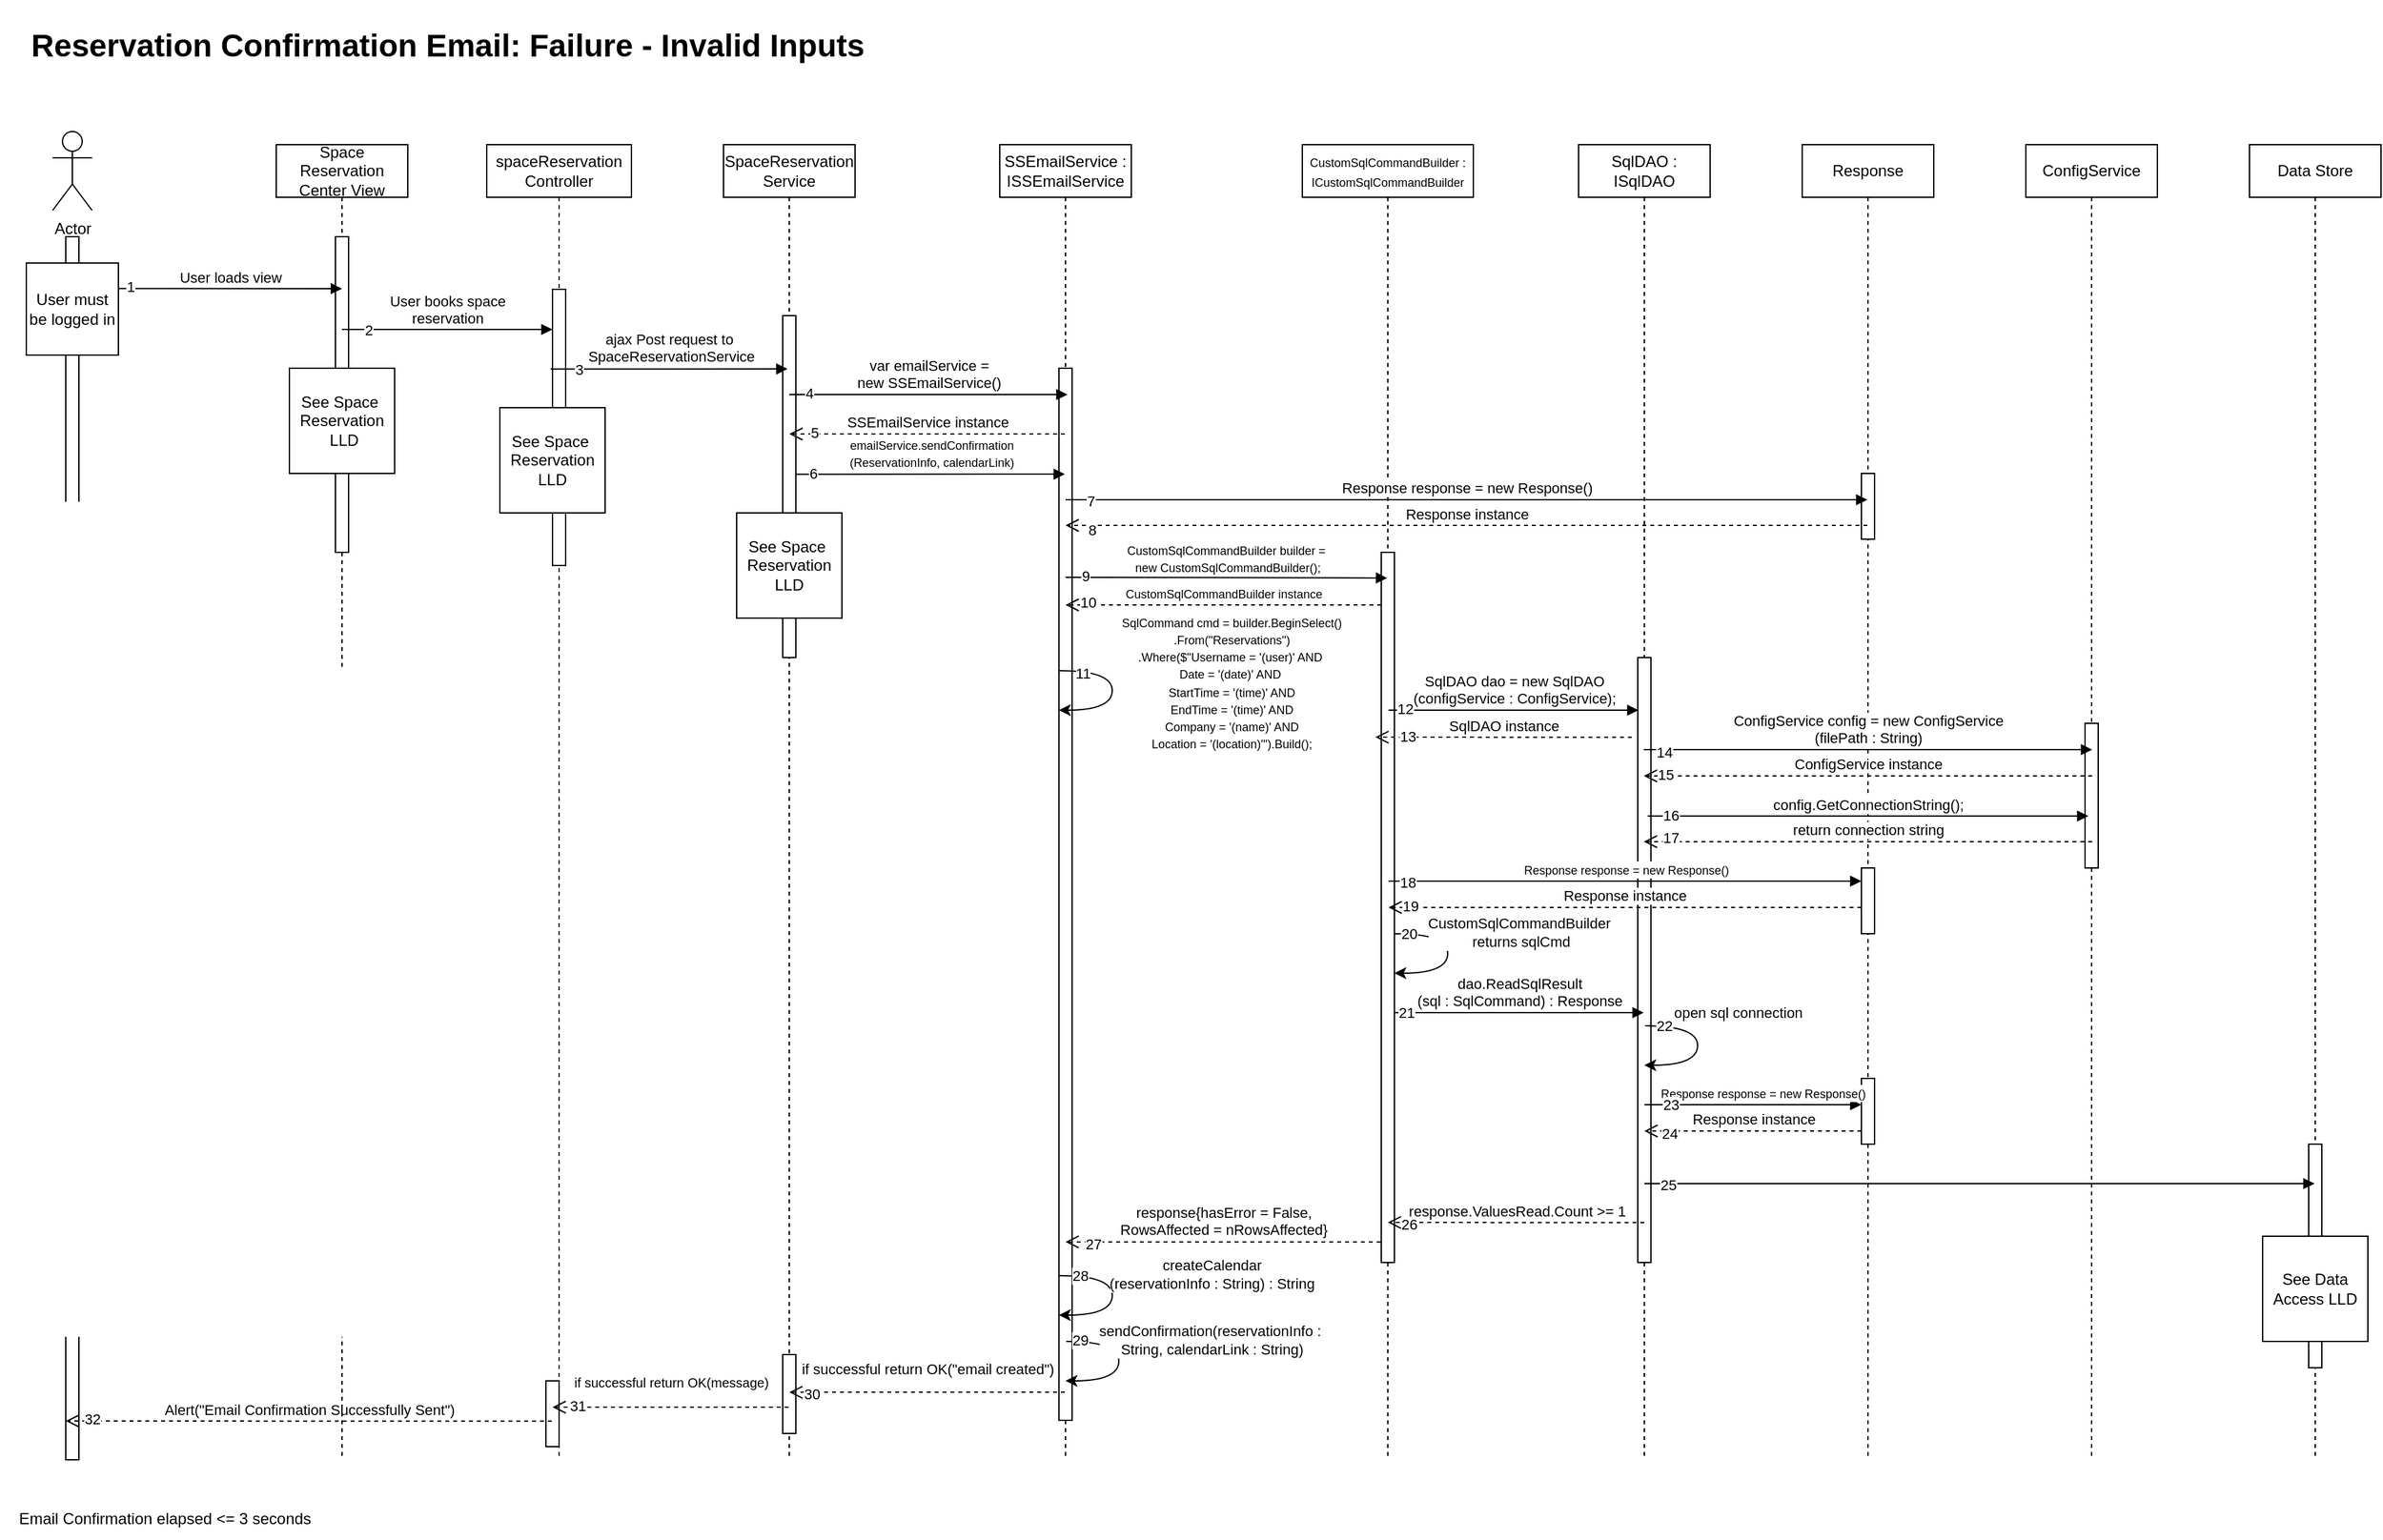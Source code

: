 <mxfile version="24.0.8" type="device" pages="13">
  <diagram name="Page-1" id="2YBvvXClWsGukQMizWep">
    <mxGraphModel dx="1646" dy="1856" grid="1" gridSize="10" guides="1" tooltips="1" connect="1" arrows="1" fold="1" page="1" pageScale="1" pageWidth="850" pageHeight="1100" math="0" shadow="0">
      <root>
        <mxCell id="0" />
        <mxCell id="1" parent="0" />
        <mxCell id="aM9ryv3xv72pqoxQDRHE-2" value="" style="html=1;points=[];perimeter=orthogonalPerimeter;outlineConnect=0;targetShapes=umlLifeline;portConstraint=eastwest;newEdgeStyle={&quot;edgeStyle&quot;:&quot;elbowEdgeStyle&quot;,&quot;elbow&quot;:&quot;vertical&quot;,&quot;curved&quot;:0,&quot;rounded&quot;:0};" parent="1" vertex="1">
          <mxGeometry x="-220" y="110" width="10" height="930" as="geometry" />
        </mxCell>
        <mxCell id="LGUybIYz-ZaH48uKMiZx-14" value="&lt;font style=&quot;font-size: 9px;&quot;&gt;CustomSq&lt;span style=&quot;background-color: initial;&quot;&gt;l&lt;/span&gt;&lt;/font&gt;&lt;span style=&quot;font-size: 9px; background-color: initial;&quot;&gt;CommandBuilder&amp;nbsp;&lt;/span&gt;&lt;span style=&quot;font-size: 9px; background-color: initial;&quot;&gt;:&lt;/span&gt;&lt;div&gt;&lt;span style=&quot;background-color: initial;&quot;&gt;&lt;font style=&quot;font-size: 9px;&quot;&gt;ICustomSql&lt;/font&gt;&lt;/span&gt;&lt;span style=&quot;font-size: 9px; background-color: initial;&quot;&gt;CommandBuilder&lt;/span&gt;&lt;/div&gt;" style="shape=umlLifeline;perimeter=lifelinePerimeter;whiteSpace=wrap;html=1;container=0;dropTarget=0;collapsible=0;recursiveResize=0;outlineConnect=0;portConstraint=eastwest;newEdgeStyle={&quot;edgeStyle&quot;:&quot;elbowEdgeStyle&quot;,&quot;elbow&quot;:&quot;vertical&quot;,&quot;curved&quot;:0,&quot;rounded&quot;:0};" parent="1" vertex="1">
          <mxGeometry x="720" y="40" width="130" height="1000" as="geometry" />
        </mxCell>
        <mxCell id="LGUybIYz-ZaH48uKMiZx-15" value="" style="html=1;points=[];perimeter=orthogonalPerimeter;outlineConnect=0;targetShapes=umlLifeline;portConstraint=eastwest;newEdgeStyle={&quot;edgeStyle&quot;:&quot;elbowEdgeStyle&quot;,&quot;elbow&quot;:&quot;vertical&quot;,&quot;curved&quot;:0,&quot;rounded&quot;:0};" parent="LGUybIYz-ZaH48uKMiZx-14" vertex="1">
          <mxGeometry x="60" y="310" width="10" height="540" as="geometry" />
        </mxCell>
        <mxCell id="aM9ryv3xv72pqoxQDRHE-5" value="SpaceReservation&lt;div&gt;Service&lt;/div&gt;" style="shape=umlLifeline;perimeter=lifelinePerimeter;whiteSpace=wrap;html=1;container=0;dropTarget=0;collapsible=0;recursiveResize=0;outlineConnect=0;portConstraint=eastwest;newEdgeStyle={&quot;edgeStyle&quot;:&quot;elbowEdgeStyle&quot;,&quot;elbow&quot;:&quot;vertical&quot;,&quot;curved&quot;:0,&quot;rounded&quot;:0};" parent="1" vertex="1">
          <mxGeometry x="280" y="40" width="100" height="1000" as="geometry" />
        </mxCell>
        <mxCell id="aM9ryv3xv72pqoxQDRHE-6" value="" style="html=1;points=[];perimeter=orthogonalPerimeter;outlineConnect=0;targetShapes=umlLifeline;portConstraint=eastwest;newEdgeStyle={&quot;edgeStyle&quot;:&quot;elbowEdgeStyle&quot;,&quot;elbow&quot;:&quot;vertical&quot;,&quot;curved&quot;:0,&quot;rounded&quot;:0};" parent="aM9ryv3xv72pqoxQDRHE-5" vertex="1">
          <mxGeometry x="45" y="130" width="10" height="260" as="geometry" />
        </mxCell>
        <mxCell id="LGUybIYz-ZaH48uKMiZx-7" value="See Space&amp;nbsp;&lt;div&gt;Reservation&lt;/div&gt;&lt;div&gt;LLD&lt;/div&gt;" style="whiteSpace=wrap;html=1;aspect=fixed;" parent="aM9ryv3xv72pqoxQDRHE-5" vertex="1">
          <mxGeometry x="9.997" y="280" width="80" height="80" as="geometry" />
        </mxCell>
        <mxCell id="sFAQKa4gJ0uxi0MoEsQ3-18" value="" style="html=1;points=[];perimeter=orthogonalPerimeter;outlineConnect=0;targetShapes=umlLifeline;portConstraint=eastwest;newEdgeStyle={&quot;edgeStyle&quot;:&quot;elbowEdgeStyle&quot;,&quot;elbow&quot;:&quot;vertical&quot;,&quot;curved&quot;:0,&quot;rounded&quot;:0};" parent="aM9ryv3xv72pqoxQDRHE-5" vertex="1">
          <mxGeometry x="45" y="920" width="10" height="60" as="geometry" />
        </mxCell>
        <mxCell id="uMADKXXHwrzzO4Vv8z5D-1" value="SSEmailService :&lt;div&gt;ISSEmailService&lt;/div&gt;" style="shape=umlLifeline;perimeter=lifelinePerimeter;whiteSpace=wrap;html=1;container=0;dropTarget=0;collapsible=0;recursiveResize=0;outlineConnect=0;portConstraint=eastwest;newEdgeStyle={&quot;edgeStyle&quot;:&quot;elbowEdgeStyle&quot;,&quot;elbow&quot;:&quot;vertical&quot;,&quot;curved&quot;:0,&quot;rounded&quot;:0};" parent="1" vertex="1">
          <mxGeometry x="490" y="40" width="100" height="1000" as="geometry" />
        </mxCell>
        <mxCell id="uMADKXXHwrzzO4Vv8z5D-2" value="" style="html=1;points=[];perimeter=orthogonalPerimeter;outlineConnect=0;targetShapes=umlLifeline;portConstraint=eastwest;newEdgeStyle={&quot;edgeStyle&quot;:&quot;elbowEdgeStyle&quot;,&quot;elbow&quot;:&quot;vertical&quot;,&quot;curved&quot;:0,&quot;rounded&quot;:0};" parent="uMADKXXHwrzzO4Vv8z5D-1" vertex="1">
          <mxGeometry x="45" y="170" width="10" height="800" as="geometry" />
        </mxCell>
        <mxCell id="uMADKXXHwrzzO4Vv8z5D-3" value="Data Store" style="shape=umlLifeline;perimeter=lifelinePerimeter;whiteSpace=wrap;html=1;container=0;dropTarget=0;collapsible=0;recursiveResize=0;outlineConnect=0;portConstraint=eastwest;newEdgeStyle={&quot;edgeStyle&quot;:&quot;elbowEdgeStyle&quot;,&quot;elbow&quot;:&quot;vertical&quot;,&quot;curved&quot;:0,&quot;rounded&quot;:0};" parent="1" vertex="1">
          <mxGeometry x="1440" y="40" width="100" height="1000" as="geometry" />
        </mxCell>
        <mxCell id="uMADKXXHwrzzO4Vv8z5D-4" value="" style="html=1;points=[];perimeter=orthogonalPerimeter;outlineConnect=0;targetShapes=umlLifeline;portConstraint=eastwest;newEdgeStyle={&quot;edgeStyle&quot;:&quot;elbowEdgeStyle&quot;,&quot;elbow&quot;:&quot;vertical&quot;,&quot;curved&quot;:0,&quot;rounded&quot;:0};" parent="uMADKXXHwrzzO4Vv8z5D-3" vertex="1">
          <mxGeometry x="45" y="760" width="10" height="170" as="geometry" />
        </mxCell>
        <mxCell id="uMADKXXHwrzzO4Vv8z5D-5" value="var emailService =&lt;div&gt;new SSEmailService()&lt;/div&gt;" style="html=1;verticalAlign=bottom;endArrow=block;edgeStyle=elbowEdgeStyle;elbow=vertical;curved=0;rounded=0;" parent="1" edge="1">
          <mxGeometry x="0.002" relative="1" as="geometry">
            <mxPoint x="330" y="230" as="sourcePoint" />
            <Array as="points" />
            <mxPoint x="541.5" y="230" as="targetPoint" />
            <mxPoint as="offset" />
          </mxGeometry>
        </mxCell>
        <mxCell id="ARRyFlnEAjKlf5OK8m4q-7" value="4" style="edgeLabel;html=1;align=center;verticalAlign=middle;resizable=0;points=[];" parent="uMADKXXHwrzzO4Vv8z5D-5" vertex="1" connectable="0">
          <mxGeometry x="-0.858" y="1" relative="1" as="geometry">
            <mxPoint as="offset" />
          </mxGeometry>
        </mxCell>
        <mxCell id="LGUybIYz-ZaH48uKMiZx-1" value="Response" style="shape=umlLifeline;perimeter=lifelinePerimeter;whiteSpace=wrap;html=1;container=0;dropTarget=0;collapsible=0;recursiveResize=0;outlineConnect=0;portConstraint=eastwest;newEdgeStyle={&quot;edgeStyle&quot;:&quot;elbowEdgeStyle&quot;,&quot;elbow&quot;:&quot;vertical&quot;,&quot;curved&quot;:0,&quot;rounded&quot;:0};" parent="1" vertex="1">
          <mxGeometry x="1100" y="40" width="100" height="1000" as="geometry" />
        </mxCell>
        <mxCell id="LGUybIYz-ZaH48uKMiZx-2" value="" style="html=1;points=[];perimeter=orthogonalPerimeter;outlineConnect=0;targetShapes=umlLifeline;portConstraint=eastwest;newEdgeStyle={&quot;edgeStyle&quot;:&quot;elbowEdgeStyle&quot;,&quot;elbow&quot;:&quot;vertical&quot;,&quot;curved&quot;:0,&quot;rounded&quot;:0};" parent="LGUybIYz-ZaH48uKMiZx-1" vertex="1">
          <mxGeometry x="45" y="250" width="10" height="50" as="geometry" />
        </mxCell>
        <mxCell id="6VTbv2bKHDURmxRcyZNf-5" value="" style="html=1;points=[];perimeter=orthogonalPerimeter;outlineConnect=0;targetShapes=umlLifeline;portConstraint=eastwest;newEdgeStyle={&quot;edgeStyle&quot;:&quot;elbowEdgeStyle&quot;,&quot;elbow&quot;:&quot;vertical&quot;,&quot;curved&quot;:0,&quot;rounded&quot;:0};" parent="LGUybIYz-ZaH48uKMiZx-1" vertex="1">
          <mxGeometry x="45" y="550" width="10" height="50" as="geometry" />
        </mxCell>
        <mxCell id="6VTbv2bKHDURmxRcyZNf-21" value="" style="html=1;points=[];perimeter=orthogonalPerimeter;outlineConnect=0;targetShapes=umlLifeline;portConstraint=eastwest;newEdgeStyle={&quot;edgeStyle&quot;:&quot;elbowEdgeStyle&quot;,&quot;elbow&quot;:&quot;vertical&quot;,&quot;curved&quot;:0,&quot;rounded&quot;:0};" parent="LGUybIYz-ZaH48uKMiZx-1" vertex="1">
          <mxGeometry x="45" y="710" width="10" height="50" as="geometry" />
        </mxCell>
        <mxCell id="LGUybIYz-ZaH48uKMiZx-3" value="SqlDAO :&lt;div&gt;ISqlDAO&lt;/div&gt;" style="shape=umlLifeline;perimeter=lifelinePerimeter;whiteSpace=wrap;html=1;container=0;dropTarget=0;collapsible=0;recursiveResize=0;outlineConnect=0;portConstraint=eastwest;newEdgeStyle={&quot;edgeStyle&quot;:&quot;elbowEdgeStyle&quot;,&quot;elbow&quot;:&quot;vertical&quot;,&quot;curved&quot;:0,&quot;rounded&quot;:0};" parent="1" vertex="1">
          <mxGeometry x="930" y="40" width="100" height="1000" as="geometry" />
        </mxCell>
        <mxCell id="LGUybIYz-ZaH48uKMiZx-4" value="" style="html=1;points=[];perimeter=orthogonalPerimeter;outlineConnect=0;targetShapes=umlLifeline;portConstraint=eastwest;newEdgeStyle={&quot;edgeStyle&quot;:&quot;elbowEdgeStyle&quot;,&quot;elbow&quot;:&quot;vertical&quot;,&quot;curved&quot;:0,&quot;rounded&quot;:0};" parent="LGUybIYz-ZaH48uKMiZx-3" vertex="1">
          <mxGeometry x="45" y="390" width="10" height="460" as="geometry" />
        </mxCell>
        <mxCell id="LGUybIYz-ZaH48uKMiZx-5" value="ConfigService" style="shape=umlLifeline;perimeter=lifelinePerimeter;whiteSpace=wrap;html=1;container=0;dropTarget=0;collapsible=0;recursiveResize=0;outlineConnect=0;portConstraint=eastwest;newEdgeStyle={&quot;edgeStyle&quot;:&quot;elbowEdgeStyle&quot;,&quot;elbow&quot;:&quot;vertical&quot;,&quot;curved&quot;:0,&quot;rounded&quot;:0};" parent="1" vertex="1">
          <mxGeometry x="1270" y="40" width="100" height="1000" as="geometry" />
        </mxCell>
        <mxCell id="LGUybIYz-ZaH48uKMiZx-6" value="" style="html=1;points=[];perimeter=orthogonalPerimeter;outlineConnect=0;targetShapes=umlLifeline;portConstraint=eastwest;newEdgeStyle={&quot;edgeStyle&quot;:&quot;elbowEdgeStyle&quot;,&quot;elbow&quot;:&quot;vertical&quot;,&quot;curved&quot;:0,&quot;rounded&quot;:0};" parent="LGUybIYz-ZaH48uKMiZx-5" vertex="1">
          <mxGeometry x="45" y="440" width="10" height="110" as="geometry" />
        </mxCell>
        <mxCell id="LGUybIYz-ZaH48uKMiZx-9" value="&lt;font style=&quot;font-size: 9px;&quot;&gt;CustomSqlCommandBuilder&amp;nbsp;builder =&amp;nbsp;&lt;/font&gt;&lt;div&gt;&lt;font style=&quot;font-size: 9px;&quot;&gt;new&amp;nbsp;&lt;/font&gt;&lt;span style=&quot;font-size: 9px;&quot;&gt;CustomSqlCommandBuilder();&lt;/span&gt;&lt;/div&gt;" style="html=1;verticalAlign=bottom;endArrow=block;edgeStyle=elbowEdgeStyle;elbow=vertical;curved=0;rounded=0;" parent="1" edge="1">
          <mxGeometry relative="1" as="geometry">
            <mxPoint x="540" y="369" as="sourcePoint" />
            <Array as="points" />
            <mxPoint x="784.5" y="370" as="targetPoint" />
          </mxGeometry>
        </mxCell>
        <mxCell id="ARRyFlnEAjKlf5OK8m4q-12" value="9" style="edgeLabel;html=1;align=center;verticalAlign=middle;resizable=0;points=[];" parent="LGUybIYz-ZaH48uKMiZx-9" vertex="1" connectable="0">
          <mxGeometry x="-0.878" y="3" relative="1" as="geometry">
            <mxPoint y="1" as="offset" />
          </mxGeometry>
        </mxCell>
        <mxCell id="LGUybIYz-ZaH48uKMiZx-10" value="Response response = new Response()" style="html=1;verticalAlign=bottom;endArrow=block;edgeStyle=elbowEdgeStyle;elbow=vertical;curved=0;rounded=0;" parent="1" target="LGUybIYz-ZaH48uKMiZx-1" edge="1">
          <mxGeometry relative="1" as="geometry">
            <mxPoint x="540" y="310" as="sourcePoint" />
            <Array as="points" />
            <mxPoint x="949.5" y="310" as="targetPoint" />
          </mxGeometry>
        </mxCell>
        <mxCell id="ARRyFlnEAjKlf5OK8m4q-10" value="7" style="edgeLabel;html=1;align=center;verticalAlign=middle;resizable=0;points=[];" parent="LGUybIYz-ZaH48uKMiZx-10" vertex="1" connectable="0">
          <mxGeometry x="-0.938" relative="1" as="geometry">
            <mxPoint y="1" as="offset" />
          </mxGeometry>
        </mxCell>
        <mxCell id="LGUybIYz-ZaH48uKMiZx-11" value="Response instance" style="html=1;verticalAlign=bottom;endArrow=open;dashed=1;endSize=8;edgeStyle=elbowEdgeStyle;elbow=vertical;curved=0;rounded=0;" parent="1" source="LGUybIYz-ZaH48uKMiZx-1" edge="1">
          <mxGeometry relative="1" as="geometry">
            <mxPoint x="540" y="329.5" as="targetPoint" />
            <Array as="points">
              <mxPoint x="635" y="329.5" />
            </Array>
            <mxPoint x="949.5" y="329.5" as="sourcePoint" />
          </mxGeometry>
        </mxCell>
        <mxCell id="ARRyFlnEAjKlf5OK8m4q-11" value="8" style="edgeLabel;html=1;align=center;verticalAlign=middle;resizable=0;points=[];" parent="LGUybIYz-ZaH48uKMiZx-11" vertex="1" connectable="0">
          <mxGeometry x="0.938" y="3" relative="1" as="geometry">
            <mxPoint x="1" as="offset" />
          </mxGeometry>
        </mxCell>
        <mxCell id="LGUybIYz-ZaH48uKMiZx-12" value="ConfigService config = new ConfigService&lt;div&gt;(filePath : String)&lt;/div&gt;" style="html=1;verticalAlign=bottom;endArrow=block;edgeStyle=elbowEdgeStyle;elbow=vertical;curved=0;rounded=0;" parent="1" edge="1">
          <mxGeometry relative="1" as="geometry">
            <mxPoint x="979.587" y="499.997" as="sourcePoint" />
            <Array as="points" />
            <mxPoint x="1320.42" y="500.33" as="targetPoint" />
          </mxGeometry>
        </mxCell>
        <mxCell id="ARRyFlnEAjKlf5OK8m4q-17" value="14" style="edgeLabel;html=1;align=center;verticalAlign=middle;resizable=0;points=[];" parent="LGUybIYz-ZaH48uKMiZx-12" vertex="1" connectable="0">
          <mxGeometry x="-0.91" y="-1" relative="1" as="geometry">
            <mxPoint y="1" as="offset" />
          </mxGeometry>
        </mxCell>
        <mxCell id="LGUybIYz-ZaH48uKMiZx-13" value="ConfigService instance" style="html=1;verticalAlign=bottom;endArrow=open;dashed=1;endSize=8;edgeStyle=elbowEdgeStyle;elbow=vertical;curved=0;rounded=0;" parent="1" edge="1">
          <mxGeometry relative="1" as="geometry">
            <mxPoint x="979.587" y="520" as="targetPoint" />
            <Array as="points">
              <mxPoint x="1245.42" y="520" />
            </Array>
            <mxPoint x="1320.42" y="520" as="sourcePoint" />
          </mxGeometry>
        </mxCell>
        <mxCell id="ARRyFlnEAjKlf5OK8m4q-18" value="15" style="edgeLabel;html=1;align=center;verticalAlign=middle;resizable=0;points=[];" parent="LGUybIYz-ZaH48uKMiZx-13" vertex="1" connectable="0">
          <mxGeometry x="0.904" y="-2" relative="1" as="geometry">
            <mxPoint y="1" as="offset" />
          </mxGeometry>
        </mxCell>
        <mxCell id="LGUybIYz-ZaH48uKMiZx-16" value="&lt;font style=&quot;font-size: 9px;&quot;&gt;CustomSqlCommandBuilder instance&lt;/font&gt;" style="html=1;verticalAlign=bottom;endArrow=open;dashed=1;endSize=8;edgeStyle=elbowEdgeStyle;elbow=vertical;curved=0;rounded=0;" parent="1" source="LGUybIYz-ZaH48uKMiZx-15" edge="1">
          <mxGeometry relative="1" as="geometry">
            <mxPoint x="540" y="390" as="targetPoint" />
            <Array as="points">
              <mxPoint x="635" y="390" />
            </Array>
            <mxPoint x="710" y="390" as="sourcePoint" />
            <mxPoint as="offset" />
          </mxGeometry>
        </mxCell>
        <mxCell id="ARRyFlnEAjKlf5OK8m4q-13" value="10" style="edgeLabel;html=1;align=center;verticalAlign=middle;resizable=0;points=[];" parent="LGUybIYz-ZaH48uKMiZx-16" vertex="1" connectable="0">
          <mxGeometry x="0.858" y="-2" relative="1" as="geometry">
            <mxPoint as="offset" />
          </mxGeometry>
        </mxCell>
        <mxCell id="LGUybIYz-ZaH48uKMiZx-22" value="spaceReservation&lt;div&gt;Controller&lt;/div&gt;" style="shape=umlLifeline;perimeter=lifelinePerimeter;whiteSpace=wrap;html=1;container=0;dropTarget=0;collapsible=0;recursiveResize=0;outlineConnect=0;portConstraint=eastwest;newEdgeStyle={&quot;edgeStyle&quot;:&quot;elbowEdgeStyle&quot;,&quot;elbow&quot;:&quot;vertical&quot;,&quot;curved&quot;:0,&quot;rounded&quot;:0};" parent="1" vertex="1">
          <mxGeometry x="100" y="40" width="110" height="1000" as="geometry" />
        </mxCell>
        <mxCell id="LGUybIYz-ZaH48uKMiZx-23" value="" style="html=1;points=[];perimeter=orthogonalPerimeter;outlineConnect=0;targetShapes=umlLifeline;portConstraint=eastwest;newEdgeStyle={&quot;edgeStyle&quot;:&quot;elbowEdgeStyle&quot;,&quot;elbow&quot;:&quot;vertical&quot;,&quot;curved&quot;:0,&quot;rounded&quot;:0};" parent="LGUybIYz-ZaH48uKMiZx-22" vertex="1">
          <mxGeometry x="50" y="110" width="10" height="210" as="geometry" />
        </mxCell>
        <mxCell id="sFAQKa4gJ0uxi0MoEsQ3-20" value="" style="html=1;points=[];perimeter=orthogonalPerimeter;outlineConnect=0;targetShapes=umlLifeline;portConstraint=eastwest;newEdgeStyle={&quot;edgeStyle&quot;:&quot;elbowEdgeStyle&quot;,&quot;elbow&quot;:&quot;vertical&quot;,&quot;curved&quot;:0,&quot;rounded&quot;:0};" parent="LGUybIYz-ZaH48uKMiZx-22" vertex="1">
          <mxGeometry x="45" y="940" width="10" height="50" as="geometry" />
        </mxCell>
        <mxCell id="LGUybIYz-ZaH48uKMiZx-18" value="" style="curved=1;endArrow=classic;html=1;rounded=0;" parent="1" edge="1">
          <mxGeometry width="50" height="50" relative="1" as="geometry">
            <mxPoint x="535.5" y="900" as="sourcePoint" />
            <mxPoint x="535" y="930" as="targetPoint" />
            <Array as="points">
              <mxPoint x="575.5" y="900" />
              <mxPoint x="575.5" y="930" />
            </Array>
          </mxGeometry>
        </mxCell>
        <mxCell id="LGUybIYz-ZaH48uKMiZx-19" value="createCalendar&lt;div&gt;(reservationInfo : String) : String&lt;/div&gt;" style="edgeLabel;html=1;align=center;verticalAlign=middle;resizable=0;points=[];" parent="LGUybIYz-ZaH48uKMiZx-18" vertex="1" connectable="0">
          <mxGeometry x="-0.023" y="-2" relative="1" as="geometry">
            <mxPoint x="77" y="-15" as="offset" />
          </mxGeometry>
        </mxCell>
        <mxCell id="ARRyFlnEAjKlf5OK8m4q-31" value="28" style="edgeLabel;html=1;align=center;verticalAlign=middle;resizable=0;points=[];" parent="LGUybIYz-ZaH48uKMiZx-18" vertex="1" connectable="0">
          <mxGeometry x="-0.738" y="1" relative="1" as="geometry">
            <mxPoint x="1" y="1" as="offset" />
          </mxGeometry>
        </mxCell>
        <mxCell id="uMADKXXHwrzzO4Vv8z5D-9" value="if successful return OK(&quot;email created&quot;)" style="html=1;verticalAlign=bottom;endArrow=open;dashed=1;endSize=8;edgeStyle=elbowEdgeStyle;elbow=horizontal;curved=0;rounded=0;" parent="1" edge="1">
          <mxGeometry x="-0.002" y="-9" relative="1" as="geometry">
            <mxPoint x="330" y="988.67" as="targetPoint" />
            <Array as="points">
              <mxPoint x="435" y="988.67" />
            </Array>
            <mxPoint x="539.5" y="988.67" as="sourcePoint" />
            <mxPoint as="offset" />
          </mxGeometry>
        </mxCell>
        <mxCell id="ARRyFlnEAjKlf5OK8m4q-33" value="30" style="edgeLabel;html=1;align=center;verticalAlign=middle;resizable=0;points=[];" parent="uMADKXXHwrzzO4Vv8z5D-9" vertex="1" connectable="0">
          <mxGeometry x="0.838" y="1" relative="1" as="geometry">
            <mxPoint as="offset" />
          </mxGeometry>
        </mxCell>
        <mxCell id="LGUybIYz-ZaH48uKMiZx-30" value="Alert(&quot;Email Confirmation Successfully Sent&quot;)" style="html=1;verticalAlign=bottom;endArrow=open;dashed=1;endSize=8;edgeStyle=elbowEdgeStyle;elbow=vertical;curved=0;rounded=0;" parent="1" edge="1">
          <mxGeometry relative="1" as="geometry">
            <mxPoint x="-220" y="1010" as="targetPoint" />
            <Array as="points" />
            <mxPoint x="149.5" y="1010.667" as="sourcePoint" />
          </mxGeometry>
        </mxCell>
        <mxCell id="ARRyFlnEAjKlf5OK8m4q-35" value="32" style="edgeLabel;html=1;align=center;verticalAlign=middle;resizable=0;points=[];" parent="LGUybIYz-ZaH48uKMiZx-30" vertex="1" connectable="0">
          <mxGeometry x="0.892" y="-2" relative="1" as="geometry">
            <mxPoint as="offset" />
          </mxGeometry>
        </mxCell>
        <mxCell id="_rKZTGvkGm8yOBLvBOFu-1" value="config.GetConnectionString();" style="html=1;verticalAlign=bottom;endArrow=block;edgeStyle=elbowEdgeStyle;elbow=vertical;curved=0;rounded=0;" parent="1" edge="1">
          <mxGeometry relative="1" as="geometry">
            <mxPoint x="982.5" y="550.503" as="sourcePoint" />
            <Array as="points" />
            <mxPoint x="1317.5" y="550.17" as="targetPoint" />
          </mxGeometry>
        </mxCell>
        <mxCell id="ARRyFlnEAjKlf5OK8m4q-19" value="16" style="edgeLabel;html=1;align=center;verticalAlign=middle;resizable=0;points=[];" parent="_rKZTGvkGm8yOBLvBOFu-1" vertex="1" connectable="0">
          <mxGeometry x="-0.899" y="2" relative="1" as="geometry">
            <mxPoint y="1" as="offset" />
          </mxGeometry>
        </mxCell>
        <mxCell id="_rKZTGvkGm8yOBLvBOFu-2" value="dao.ReadSqlResult&lt;div&gt;(sql : SqlCommand) : Response&lt;/div&gt;" style="html=1;verticalAlign=bottom;endArrow=block;edgeStyle=elbowEdgeStyle;elbow=vertical;curved=0;rounded=0;" parent="1" edge="1">
          <mxGeometry x="-0.001" relative="1" as="geometry">
            <mxPoint x="790" y="700" as="sourcePoint" />
            <Array as="points" />
            <mxPoint x="979.5" y="700" as="targetPoint" />
            <mxPoint as="offset" />
          </mxGeometry>
        </mxCell>
        <mxCell id="ARRyFlnEAjKlf5OK8m4q-24" value="21" style="edgeLabel;html=1;align=center;verticalAlign=middle;resizable=0;points=[];" parent="_rKZTGvkGm8yOBLvBOFu-2" vertex="1" connectable="0">
          <mxGeometry x="-0.905" y="1" relative="1" as="geometry">
            <mxPoint y="1" as="offset" />
          </mxGeometry>
        </mxCell>
        <mxCell id="_rKZTGvkGm8yOBLvBOFu-3" value="response.ValuesRead.Count &amp;gt;= 1" style="html=1;verticalAlign=bottom;endArrow=open;dashed=1;endSize=8;edgeStyle=elbowEdgeStyle;elbow=vertical;curved=0;rounded=0;" parent="1" target="LGUybIYz-ZaH48uKMiZx-14" edge="1">
          <mxGeometry relative="1" as="geometry">
            <mxPoint x="790" y="859.33" as="targetPoint" />
            <Array as="points" />
            <mxPoint x="980" y="859.66" as="sourcePoint" />
          </mxGeometry>
        </mxCell>
        <mxCell id="ARRyFlnEAjKlf5OK8m4q-29" value="26" style="edgeLabel;html=1;align=center;verticalAlign=middle;resizable=0;points=[];" parent="_rKZTGvkGm8yOBLvBOFu-3" vertex="1" connectable="0">
          <mxGeometry x="0.832" y="1" relative="1" as="geometry">
            <mxPoint as="offset" />
          </mxGeometry>
        </mxCell>
        <mxCell id="_rKZTGvkGm8yOBLvBOFu-4" value="" style="curved=1;endArrow=classic;html=1;rounded=0;" parent="1" edge="1">
          <mxGeometry width="50" height="50" relative="1" as="geometry">
            <mxPoint x="535.5" y="440" as="sourcePoint" />
            <mxPoint x="535" y="470" as="targetPoint" />
            <Array as="points">
              <mxPoint x="575.5" y="440" />
              <mxPoint x="575.5" y="470" />
            </Array>
          </mxGeometry>
        </mxCell>
        <mxCell id="_rKZTGvkGm8yOBLvBOFu-5" value="&lt;font style=&quot;font-size: 9px;&quot;&gt;SqlCommand cmd = builder.BeginSelect()&lt;/font&gt;&lt;div&gt;&lt;font style=&quot;font-size: 9px;&quot;&gt;.From(&quot;Reservations&quot;)&lt;/font&gt;&lt;/div&gt;&lt;div&gt;&lt;font style=&quot;font-size: 9px;&quot;&gt;.Where($&quot;Username = &#39;(user)&#39; AND&amp;nbsp;&lt;/font&gt;&lt;/div&gt;&lt;div&gt;&lt;font style=&quot;font-size: 9px;&quot;&gt;Date = &#39;(date)&#39; AND&amp;nbsp;&lt;/font&gt;&lt;/div&gt;&lt;div&gt;&lt;font style=&quot;font-size: 9px;&quot;&gt;StartTime = &#39;(time)&#39; AND&lt;/font&gt;&lt;/div&gt;&lt;div&gt;&lt;font style=&quot;font-size: 9px;&quot;&gt;EndTime = &#39;(time)&#39; AND&lt;/font&gt;&lt;/div&gt;&lt;div&gt;&lt;font style=&quot;font-size: 9px;&quot;&gt;Company = &#39;(name)&#39; AND&lt;/font&gt;&lt;/div&gt;&lt;div&gt;&lt;font style=&quot;font-size: 9px;&quot;&gt;Location = &#39;(location)&#39;&quot;).Build();&lt;/font&gt;&lt;/div&gt;" style="edgeLabel;html=1;align=center;verticalAlign=middle;resizable=0;points=[];" parent="_rKZTGvkGm8yOBLvBOFu-4" vertex="1" connectable="0">
          <mxGeometry x="-0.023" y="-2" relative="1" as="geometry">
            <mxPoint x="92" y="-5" as="offset" />
          </mxGeometry>
        </mxCell>
        <mxCell id="ARRyFlnEAjKlf5OK8m4q-14" value="11" style="edgeLabel;html=1;align=center;verticalAlign=middle;resizable=0;points=[];" parent="_rKZTGvkGm8yOBLvBOFu-4" vertex="1" connectable="0">
          <mxGeometry x="-0.701" y="-1" relative="1" as="geometry">
            <mxPoint x="1" y="1" as="offset" />
          </mxGeometry>
        </mxCell>
        <mxCell id="sFAQKa4gJ0uxi0MoEsQ3-1" value="Actor" style="shape=umlActor;verticalLabelPosition=bottom;verticalAlign=top;html=1;outlineConnect=0;" parent="1" vertex="1">
          <mxGeometry x="-230" y="30" width="30" height="60" as="geometry" />
        </mxCell>
        <mxCell id="sFAQKa4gJ0uxi0MoEsQ3-2" value="User must be logged in" style="whiteSpace=wrap;html=1;aspect=fixed;" parent="1" vertex="1">
          <mxGeometry x="-250" y="130" width="70" height="70" as="geometry" />
        </mxCell>
        <mxCell id="sFAQKa4gJ0uxi0MoEsQ3-4" value="Space Reservation Center View" style="shape=umlLifeline;perimeter=lifelinePerimeter;whiteSpace=wrap;html=1;container=0;dropTarget=0;collapsible=0;recursiveResize=0;outlineConnect=0;portConstraint=eastwest;newEdgeStyle={&quot;edgeStyle&quot;:&quot;elbowEdgeStyle&quot;,&quot;elbow&quot;:&quot;vertical&quot;,&quot;curved&quot;:0,&quot;rounded&quot;:0};" parent="1" vertex="1">
          <mxGeometry x="-60" y="40" width="100" height="1000" as="geometry" />
        </mxCell>
        <mxCell id="sFAQKa4gJ0uxi0MoEsQ3-5" value="" style="html=1;points=[];perimeter=orthogonalPerimeter;outlineConnect=0;targetShapes=umlLifeline;portConstraint=eastwest;newEdgeStyle={&quot;edgeStyle&quot;:&quot;elbowEdgeStyle&quot;,&quot;elbow&quot;:&quot;vertical&quot;,&quot;curved&quot;:0,&quot;rounded&quot;:0};" parent="sFAQKa4gJ0uxi0MoEsQ3-4" vertex="1">
          <mxGeometry x="45" y="70" width="10" height="240" as="geometry" />
        </mxCell>
        <mxCell id="sFAQKa4gJ0uxi0MoEsQ3-3" value="User loads view" style="html=1;verticalAlign=bottom;endArrow=block;edgeStyle=elbowEdgeStyle;elbow=vertical;curved=0;rounded=0;" parent="1" edge="1">
          <mxGeometry relative="1" as="geometry">
            <mxPoint x="-180" y="149.33" as="sourcePoint" />
            <Array as="points" />
            <mxPoint x="-10" y="149.33" as="targetPoint" />
          </mxGeometry>
        </mxCell>
        <mxCell id="ARRyFlnEAjKlf5OK8m4q-4" value="1" style="edgeLabel;html=1;align=center;verticalAlign=middle;resizable=0;points=[];" parent="sFAQKa4gJ0uxi0MoEsQ3-3" vertex="1" connectable="0">
          <mxGeometry x="-0.902" y="2" relative="1" as="geometry">
            <mxPoint as="offset" />
          </mxGeometry>
        </mxCell>
        <mxCell id="sFAQKa4gJ0uxi0MoEsQ3-6" value="See Space&amp;nbsp;&lt;div&gt;Reservation&lt;/div&gt;&lt;div&gt;&lt;span style=&quot;background-color: initial;&quot;&gt;&amp;nbsp;LLD&lt;/span&gt;&lt;/div&gt;" style="whiteSpace=wrap;html=1;aspect=fixed;" parent="1" vertex="1">
          <mxGeometry x="-50.003" y="210" width="80" height="80" as="geometry" />
        </mxCell>
        <mxCell id="sFAQKa4gJ0uxi0MoEsQ3-7" value="User books space&lt;div&gt;reservation&lt;/div&gt;" style="html=1;verticalAlign=bottom;endArrow=block;edgeStyle=elbowEdgeStyle;elbow=vertical;curved=0;rounded=0;" parent="1" source="sFAQKa4gJ0uxi0MoEsQ3-4" edge="1">
          <mxGeometry relative="1" as="geometry">
            <mxPoint x="30" y="181" as="sourcePoint" />
            <Array as="points" />
            <mxPoint x="150" y="180.66" as="targetPoint" />
          </mxGeometry>
        </mxCell>
        <mxCell id="ARRyFlnEAjKlf5OK8m4q-5" value="2" style="edgeLabel;html=1;align=center;verticalAlign=middle;resizable=0;points=[];" parent="sFAQKa4gJ0uxi0MoEsQ3-7" vertex="1" connectable="0">
          <mxGeometry x="-0.757" relative="1" as="geometry">
            <mxPoint as="offset" />
          </mxGeometry>
        </mxCell>
        <mxCell id="sFAQKa4gJ0uxi0MoEsQ3-8" value="See Space&amp;nbsp;&lt;div&gt;Reservation&lt;/div&gt;&lt;div&gt;LLD&lt;/div&gt;" style="whiteSpace=wrap;html=1;aspect=fixed;" parent="1" vertex="1">
          <mxGeometry x="109.997" y="240" width="80" height="80" as="geometry" />
        </mxCell>
        <mxCell id="sFAQKa4gJ0uxi0MoEsQ3-9" value="ajax Post request to&amp;nbsp;&lt;div&gt;SpaceReservationService&lt;/div&gt;" style="html=1;verticalAlign=bottom;endArrow=block;edgeStyle=elbowEdgeStyle;elbow=vertical;curved=0;rounded=0;entryX=-0.017;entryY=0.867;entryDx=0;entryDy=0;entryPerimeter=0;" parent="1" edge="1">
          <mxGeometry x="0.012" y="1" relative="1" as="geometry">
            <mxPoint x="148.5" y="210.64" as="sourcePoint" />
            <Array as="points" />
            <mxPoint x="328.637" y="210.0" as="targetPoint" />
            <mxPoint as="offset" />
          </mxGeometry>
        </mxCell>
        <mxCell id="ARRyFlnEAjKlf5OK8m4q-6" value="3" style="edgeLabel;html=1;align=center;verticalAlign=middle;resizable=0;points=[];" parent="sFAQKa4gJ0uxi0MoEsQ3-9" vertex="1" connectable="0">
          <mxGeometry x="-0.766" relative="1" as="geometry">
            <mxPoint as="offset" />
          </mxGeometry>
        </mxCell>
        <mxCell id="sFAQKa4gJ0uxi0MoEsQ3-11" value="SSEmailService instance" style="html=1;verticalAlign=bottom;endArrow=open;dashed=1;endSize=8;edgeStyle=elbowEdgeStyle;elbow=vertical;curved=0;rounded=0;" parent="1" edge="1">
          <mxGeometry relative="1" as="geometry">
            <mxPoint x="330" y="260" as="targetPoint" />
            <Array as="points">
              <mxPoint x="425" y="260" />
            </Array>
            <mxPoint x="539.5" y="260.0" as="sourcePoint" />
            <mxPoint as="offset" />
          </mxGeometry>
        </mxCell>
        <mxCell id="ARRyFlnEAjKlf5OK8m4q-8" value="5" style="edgeLabel;html=1;align=center;verticalAlign=middle;resizable=0;points=[];" parent="sFAQKa4gJ0uxi0MoEsQ3-11" vertex="1" connectable="0">
          <mxGeometry x="0.819" y="-1" relative="1" as="geometry">
            <mxPoint as="offset" />
          </mxGeometry>
        </mxCell>
        <mxCell id="sFAQKa4gJ0uxi0MoEsQ3-15" value="&lt;font style=&quot;font-size: 9px;&quot;&gt;emailService.sendConfirmation&lt;/font&gt;&lt;div&gt;&lt;font style=&quot;font-size: 9px;&quot;&gt;(ReservationInfo, calendarLink)&lt;/font&gt;&lt;/div&gt;" style="html=1;verticalAlign=bottom;endArrow=block;edgeStyle=elbowEdgeStyle;elbow=vertical;curved=0;rounded=0;" parent="1" target="uMADKXXHwrzzO4Vv8z5D-1" edge="1">
          <mxGeometry x="0.012" y="1" relative="1" as="geometry">
            <mxPoint x="335" y="290.64" as="sourcePoint" />
            <Array as="points" />
            <mxPoint x="515.137" y="290.0" as="targetPoint" />
            <mxPoint as="offset" />
          </mxGeometry>
        </mxCell>
        <mxCell id="ARRyFlnEAjKlf5OK8m4q-9" value="6" style="edgeLabel;html=1;align=center;verticalAlign=middle;resizable=0;points=[];" parent="sFAQKa4gJ0uxi0MoEsQ3-15" vertex="1" connectable="0">
          <mxGeometry x="-0.879" y="2" relative="1" as="geometry">
            <mxPoint y="1" as="offset" />
          </mxGeometry>
        </mxCell>
        <mxCell id="sFAQKa4gJ0uxi0MoEsQ3-21" value="&lt;font style=&quot;font-size: 10px;&quot;&gt;if successful return OK(message)&lt;/font&gt;" style="html=1;verticalAlign=bottom;endArrow=open;dashed=1;endSize=8;edgeStyle=elbowEdgeStyle;elbow=vertical;curved=0;rounded=0;" parent="1" edge="1">
          <mxGeometry x="-0.003" y="-10" relative="1" as="geometry">
            <mxPoint x="150" y="1000" as="targetPoint" />
            <Array as="points">
              <mxPoint x="225" y="1000" />
            </Array>
            <mxPoint x="329.5" y="1000" as="sourcePoint" />
            <mxPoint as="offset" />
          </mxGeometry>
        </mxCell>
        <mxCell id="ARRyFlnEAjKlf5OK8m4q-34" value="31" style="edgeLabel;html=1;align=center;verticalAlign=middle;resizable=0;points=[];" parent="sFAQKa4gJ0uxi0MoEsQ3-21" vertex="1" connectable="0">
          <mxGeometry x="0.788" y="-1" relative="1" as="geometry">
            <mxPoint as="offset" />
          </mxGeometry>
        </mxCell>
        <mxCell id="LGUybIYz-ZaH48uKMiZx-20" value="" style="curved=1;endArrow=classic;html=1;rounded=0;" parent="1" edge="1">
          <mxGeometry width="50" height="50" relative="1" as="geometry">
            <mxPoint x="540.5" y="950" as="sourcePoint" />
            <mxPoint x="540" y="980" as="targetPoint" />
            <Array as="points">
              <mxPoint x="580.5" y="950" />
              <mxPoint x="580.5" y="980" />
            </Array>
          </mxGeometry>
        </mxCell>
        <mxCell id="LGUybIYz-ZaH48uKMiZx-21" value="sendConfirmation(reservationInfo :&amp;nbsp;&lt;div&gt;String, calendarLink : String)&lt;/div&gt;" style="edgeLabel;html=1;align=center;verticalAlign=middle;resizable=0;points=[];" parent="LGUybIYz-ZaH48uKMiZx-20" vertex="1" connectable="0">
          <mxGeometry x="-0.023" y="-2" relative="1" as="geometry">
            <mxPoint x="72" y="-15" as="offset" />
          </mxGeometry>
        </mxCell>
        <mxCell id="ARRyFlnEAjKlf5OK8m4q-32" value="29" style="edgeLabel;html=1;align=center;verticalAlign=middle;resizable=0;points=[];" parent="LGUybIYz-ZaH48uKMiZx-20" vertex="1" connectable="0">
          <mxGeometry x="-0.828" y="2" relative="1" as="geometry">
            <mxPoint x="1" y="1" as="offset" />
          </mxGeometry>
        </mxCell>
        <mxCell id="LGUybIYz-ZaH48uKMiZx-27" value="SqlDAO dao = new SqlDAO&lt;div&gt;(configService : ConfigService);&lt;/div&gt;" style="html=1;verticalAlign=bottom;endArrow=block;edgeStyle=elbowEdgeStyle;elbow=horizontal;curved=0;rounded=0;" parent="1" edge="1">
          <mxGeometry x="0.001" relative="1" as="geometry">
            <mxPoint x="785.5" y="470" as="sourcePoint" />
            <Array as="points" />
            <mxPoint x="975.5" y="470" as="targetPoint" />
            <mxPoint as="offset" />
          </mxGeometry>
        </mxCell>
        <mxCell id="ARRyFlnEAjKlf5OK8m4q-15" value="12" style="edgeLabel;html=1;align=center;verticalAlign=middle;resizable=0;points=[];" parent="LGUybIYz-ZaH48uKMiZx-27" vertex="1" connectable="0">
          <mxGeometry x="-0.868" y="2" relative="1" as="geometry">
            <mxPoint y="1" as="offset" />
          </mxGeometry>
        </mxCell>
        <mxCell id="LGUybIYz-ZaH48uKMiZx-28" value="SqlDAO instance" style="html=1;verticalAlign=bottom;endArrow=open;dashed=1;endSize=8;edgeStyle=elbowEdgeStyle;elbow=vertical;curved=0;rounded=0;" parent="1" edge="1">
          <mxGeometry relative="1" as="geometry">
            <mxPoint x="775.5" y="490" as="targetPoint" />
            <Array as="points" />
            <mxPoint x="970.5" y="490.667" as="sourcePoint" />
          </mxGeometry>
        </mxCell>
        <mxCell id="ARRyFlnEAjKlf5OK8m4q-16" value="13" style="edgeLabel;html=1;align=center;verticalAlign=middle;resizable=0;points=[];" parent="LGUybIYz-ZaH48uKMiZx-28" vertex="1" connectable="0">
          <mxGeometry x="0.75" y="-1" relative="1" as="geometry">
            <mxPoint as="offset" />
          </mxGeometry>
        </mxCell>
        <mxCell id="6VTbv2bKHDURmxRcyZNf-1" value="&lt;font style=&quot;font-size: 9px;&quot;&gt;Response response = new Response()&lt;/font&gt;" style="html=1;verticalAlign=bottom;endArrow=block;edgeStyle=elbowEdgeStyle;elbow=vertical;curved=0;rounded=0;" parent="1" edge="1">
          <mxGeometry relative="1" as="geometry">
            <mxPoint x="785.5" y="600" as="sourcePoint" />
            <Array as="points" />
            <mxPoint x="1145" y="600" as="targetPoint" />
          </mxGeometry>
        </mxCell>
        <mxCell id="ARRyFlnEAjKlf5OK8m4q-21" value="18" style="edgeLabel;html=1;align=center;verticalAlign=middle;resizable=0;points=[];" parent="6VTbv2bKHDURmxRcyZNf-1" vertex="1" connectable="0">
          <mxGeometry x="-0.925" relative="1" as="geometry">
            <mxPoint x="1" y="1" as="offset" />
          </mxGeometry>
        </mxCell>
        <mxCell id="6VTbv2bKHDURmxRcyZNf-2" value="Response instance" style="html=1;verticalAlign=bottom;endArrow=open;dashed=1;endSize=8;edgeStyle=elbowEdgeStyle;elbow=vertical;curved=0;rounded=0;" parent="1" edge="1">
          <mxGeometry relative="1" as="geometry">
            <mxPoint x="785.5" y="620" as="targetPoint" />
            <Array as="points">
              <mxPoint x="875.5" y="620" />
            </Array>
            <mxPoint x="1145" y="620" as="sourcePoint" />
          </mxGeometry>
        </mxCell>
        <mxCell id="ARRyFlnEAjKlf5OK8m4q-22" value="19" style="edgeLabel;html=1;align=center;verticalAlign=middle;resizable=0;points=[];" parent="6VTbv2bKHDURmxRcyZNf-2" vertex="1" connectable="0">
          <mxGeometry x="0.908" y="-1" relative="1" as="geometry">
            <mxPoint as="offset" />
          </mxGeometry>
        </mxCell>
        <mxCell id="6VTbv2bKHDURmxRcyZNf-16" value="" style="curved=1;endArrow=classic;html=1;rounded=0;" parent="1" edge="1">
          <mxGeometry width="50" height="50" relative="1" as="geometry">
            <mxPoint x="790.5" y="640" as="sourcePoint" />
            <mxPoint x="790" y="670" as="targetPoint" />
            <Array as="points">
              <mxPoint x="830.5" y="640" />
              <mxPoint x="830.5" y="670" />
            </Array>
          </mxGeometry>
        </mxCell>
        <mxCell id="6VTbv2bKHDURmxRcyZNf-17" value="CustomSqlCommandBuilder&amp;nbsp;&lt;div&gt;returns sqlCmd&lt;/div&gt;" style="edgeLabel;html=1;align=center;verticalAlign=middle;resizable=0;points=[];" parent="6VTbv2bKHDURmxRcyZNf-16" vertex="1" connectable="0">
          <mxGeometry x="-0.023" y="-2" relative="1" as="geometry">
            <mxPoint x="57" y="-15" as="offset" />
          </mxGeometry>
        </mxCell>
        <mxCell id="ARRyFlnEAjKlf5OK8m4q-23" value="20" style="edgeLabel;html=1;align=center;verticalAlign=middle;resizable=0;points=[];" parent="6VTbv2bKHDURmxRcyZNf-16" vertex="1" connectable="0">
          <mxGeometry x="-0.828" y="1" relative="1" as="geometry">
            <mxPoint x="1" y="1" as="offset" />
          </mxGeometry>
        </mxCell>
        <mxCell id="6VTbv2bKHDURmxRcyZNf-19" value="" style="curved=1;endArrow=classic;html=1;rounded=0;" parent="1" edge="1">
          <mxGeometry width="50" height="50" relative="1" as="geometry">
            <mxPoint x="980.5" y="710" as="sourcePoint" />
            <mxPoint x="980" y="740" as="targetPoint" />
            <Array as="points">
              <mxPoint x="1020.5" y="710" />
              <mxPoint x="1020.5" y="740" />
            </Array>
          </mxGeometry>
        </mxCell>
        <mxCell id="6VTbv2bKHDURmxRcyZNf-20" value="open sql connection" style="edgeLabel;html=1;align=center;verticalAlign=middle;resizable=0;points=[];" parent="6VTbv2bKHDURmxRcyZNf-19" vertex="1" connectable="0">
          <mxGeometry x="-0.023" y="-2" relative="1" as="geometry">
            <mxPoint x="32" y="-24" as="offset" />
          </mxGeometry>
        </mxCell>
        <mxCell id="ARRyFlnEAjKlf5OK8m4q-25" value="22" style="edgeLabel;html=1;align=center;verticalAlign=middle;resizable=0;points=[];" parent="6VTbv2bKHDURmxRcyZNf-19" vertex="1" connectable="0">
          <mxGeometry x="-0.756" y="1" relative="1" as="geometry">
            <mxPoint x="1" y="1" as="offset" />
          </mxGeometry>
        </mxCell>
        <mxCell id="6VTbv2bKHDURmxRcyZNf-22" value="&lt;font style=&quot;font-size: 9px;&quot;&gt;Response response = new Response()&lt;/font&gt;" style="html=1;verticalAlign=bottom;endArrow=block;edgeStyle=elbowEdgeStyle;elbow=vertical;curved=0;rounded=0;" parent="1" target="6VTbv2bKHDURmxRcyZNf-21" edge="1">
          <mxGeometry x="0.091" relative="1" as="geometry">
            <mxPoint x="980" y="770" as="sourcePoint" />
            <Array as="points" />
            <mxPoint x="1139.5" y="770" as="targetPoint" />
            <mxPoint as="offset" />
          </mxGeometry>
        </mxCell>
        <mxCell id="ARRyFlnEAjKlf5OK8m4q-26" value="23" style="edgeLabel;html=1;align=center;verticalAlign=middle;resizable=0;points=[];" parent="6VTbv2bKHDURmxRcyZNf-22" vertex="1" connectable="0">
          <mxGeometry x="-0.758" y="1" relative="1" as="geometry">
            <mxPoint y="1" as="offset" />
          </mxGeometry>
        </mxCell>
        <mxCell id="6VTbv2bKHDURmxRcyZNf-23" value="Response instance" style="html=1;verticalAlign=bottom;endArrow=open;dashed=1;endSize=8;edgeStyle=elbowEdgeStyle;elbow=vertical;curved=0;rounded=0;" parent="1" source="6VTbv2bKHDURmxRcyZNf-21" edge="1">
          <mxGeometry relative="1" as="geometry">
            <mxPoint x="980" y="790" as="targetPoint" />
            <Array as="points" />
            <mxPoint x="1139.5" y="790" as="sourcePoint" />
          </mxGeometry>
        </mxCell>
        <mxCell id="ARRyFlnEAjKlf5OK8m4q-27" value="24" style="edgeLabel;html=1;align=center;verticalAlign=middle;resizable=0;points=[];" parent="6VTbv2bKHDURmxRcyZNf-23" vertex="1" connectable="0">
          <mxGeometry x="0.77" y="2" relative="1" as="geometry">
            <mxPoint as="offset" />
          </mxGeometry>
        </mxCell>
        <mxCell id="LGUybIYz-ZaH48uKMiZx-26" value="See Data&lt;div&gt;Access LLD&lt;/div&gt;" style="whiteSpace=wrap;html=1;aspect=fixed;" parent="1" vertex="1">
          <mxGeometry x="1450" y="870" width="80" height="80" as="geometry" />
        </mxCell>
        <mxCell id="6VTbv2bKHDURmxRcyZNf-24" value="return connection string" style="html=1;verticalAlign=bottom;endArrow=open;dashed=1;endSize=8;edgeStyle=elbowEdgeStyle;elbow=vertical;curved=0;rounded=0;" parent="1" edge="1">
          <mxGeometry relative="1" as="geometry">
            <mxPoint x="979.587" y="570" as="targetPoint" />
            <Array as="points">
              <mxPoint x="1245.42" y="570" />
            </Array>
            <mxPoint x="1320.42" y="570" as="sourcePoint" />
          </mxGeometry>
        </mxCell>
        <mxCell id="ARRyFlnEAjKlf5OK8m4q-20" value="17" style="edgeLabel;html=1;align=center;verticalAlign=middle;resizable=0;points=[];" parent="6VTbv2bKHDURmxRcyZNf-24" vertex="1" connectable="0">
          <mxGeometry x="0.88" y="-4" relative="1" as="geometry">
            <mxPoint y="1" as="offset" />
          </mxGeometry>
        </mxCell>
        <mxCell id="6VTbv2bKHDURmxRcyZNf-25" value="" style="html=1;verticalAlign=bottom;endArrow=block;edgeStyle=elbowEdgeStyle;elbow=vertical;curved=0;rounded=0;" parent="1" edge="1">
          <mxGeometry relative="1" as="geometry">
            <mxPoint x="980" y="830" as="sourcePoint" />
            <Array as="points" />
            <mxPoint x="1489.5" y="830" as="targetPoint" />
          </mxGeometry>
        </mxCell>
        <mxCell id="ARRyFlnEAjKlf5OK8m4q-28" value="25" style="edgeLabel;html=1;align=center;verticalAlign=middle;resizable=0;points=[];" parent="6VTbv2bKHDURmxRcyZNf-25" vertex="1" connectable="0">
          <mxGeometry x="-0.929" relative="1" as="geometry">
            <mxPoint y="1" as="offset" />
          </mxGeometry>
        </mxCell>
        <mxCell id="6VTbv2bKHDURmxRcyZNf-27" value="response{hasError = False,&lt;div&gt;RowsAffected = nRowsAffected}&lt;/div&gt;" style="html=1;verticalAlign=bottom;endArrow=open;dashed=1;endSize=8;edgeStyle=elbowEdgeStyle;elbow=vertical;curved=0;rounded=0;" parent="1" target="uMADKXXHwrzzO4Vv8z5D-1" edge="1">
          <mxGeometry x="0.003" relative="1" as="geometry">
            <mxPoint x="570" y="874.33" as="targetPoint" />
            <Array as="points">
              <mxPoint x="675" y="874.33" />
            </Array>
            <mxPoint x="779.5" y="874.33" as="sourcePoint" />
            <mxPoint as="offset" />
          </mxGeometry>
        </mxCell>
        <mxCell id="ARRyFlnEAjKlf5OK8m4q-30" value="27" style="edgeLabel;html=1;align=center;verticalAlign=middle;resizable=0;points=[];" parent="6VTbv2bKHDURmxRcyZNf-27" vertex="1" connectable="0">
          <mxGeometry x="0.838" y="1" relative="1" as="geometry">
            <mxPoint x="1" as="offset" />
          </mxGeometry>
        </mxCell>
        <mxCell id="ARRyFlnEAjKlf5OK8m4q-2" value="Email Confirmation elapsed &amp;lt;= 3 seconds" style="text;html=1;align=center;verticalAlign=middle;resizable=0;points=[];autosize=1;strokeColor=none;fillColor=none;" parent="1" vertex="1">
          <mxGeometry x="-270" y="1070" width="250" height="30" as="geometry" />
        </mxCell>
        <mxCell id="ARRyFlnEAjKlf5OK8m4q-3" value="&lt;h1&gt;Reservation Confirmation Email: Failure - Invalid Inputs&lt;/h1&gt;" style="text;html=1;align=center;verticalAlign=middle;resizable=0;points=[];autosize=1;strokeColor=none;fillColor=none;" parent="1" vertex="1">
          <mxGeometry x="-260" y="-70" width="660" height="70" as="geometry" />
        </mxCell>
      </root>
    </mxGraphModel>
  </diagram>
  <diagram name="EmailConfirmationV2" id="UIiSXwh08HKBJhCmgQJE">
    <mxGraphModel dx="1646" dy="1856" grid="1" gridSize="10" guides="1" tooltips="1" connect="1" arrows="1" fold="1" page="1" pageScale="1" pageWidth="850" pageHeight="1100" math="0" shadow="0">
      <root>
        <mxCell id="oSLHFIBsdw2Q2BIHRwg2-0" />
        <mxCell id="oSLHFIBsdw2Q2BIHRwg2-1" parent="oSLHFIBsdw2Q2BIHRwg2-0" />
        <mxCell id="oSLHFIBsdw2Q2BIHRwg2-35" value="spaceReservation&lt;div&gt;Controller&lt;/div&gt;" style="shape=umlLifeline;perimeter=lifelinePerimeter;whiteSpace=wrap;html=1;container=0;dropTarget=0;collapsible=0;recursiveResize=0;outlineConnect=0;portConstraint=eastwest;newEdgeStyle={&quot;edgeStyle&quot;:&quot;elbowEdgeStyle&quot;,&quot;elbow&quot;:&quot;vertical&quot;,&quot;curved&quot;:0,&quot;rounded&quot;:0};" parent="oSLHFIBsdw2Q2BIHRwg2-1" vertex="1">
          <mxGeometry x="100" y="40" width="110" height="1000" as="geometry" />
        </mxCell>
        <mxCell id="oSLHFIBsdw2Q2BIHRwg2-36" value="" style="html=1;points=[];perimeter=orthogonalPerimeter;outlineConnect=0;targetShapes=umlLifeline;portConstraint=eastwest;newEdgeStyle={&quot;edgeStyle&quot;:&quot;elbowEdgeStyle&quot;,&quot;elbow&quot;:&quot;vertical&quot;,&quot;curved&quot;:0,&quot;rounded&quot;:0};" parent="oSLHFIBsdw2Q2BIHRwg2-35" vertex="1">
          <mxGeometry x="50" y="90" width="10" height="240" as="geometry" />
        </mxCell>
        <mxCell id="oSLHFIBsdw2Q2BIHRwg2-37" value="" style="html=1;points=[];perimeter=orthogonalPerimeter;outlineConnect=0;targetShapes=umlLifeline;portConstraint=eastwest;newEdgeStyle={&quot;edgeStyle&quot;:&quot;elbowEdgeStyle&quot;,&quot;elbow&quot;:&quot;vertical&quot;,&quot;curved&quot;:0,&quot;rounded&quot;:0};" parent="oSLHFIBsdw2Q2BIHRwg2-35" vertex="1">
          <mxGeometry x="50" y="930" width="10" height="50" as="geometry" />
        </mxCell>
        <mxCell id="oSLHFIBsdw2Q2BIHRwg2-56" value="Space Reservation Center View" style="shape=umlLifeline;perimeter=lifelinePerimeter;whiteSpace=wrap;html=1;container=0;dropTarget=0;collapsible=0;recursiveResize=0;outlineConnect=0;portConstraint=eastwest;newEdgeStyle={&quot;edgeStyle&quot;:&quot;elbowEdgeStyle&quot;,&quot;elbow&quot;:&quot;vertical&quot;,&quot;curved&quot;:0,&quot;rounded&quot;:0};" parent="oSLHFIBsdw2Q2BIHRwg2-1" vertex="1">
          <mxGeometry x="-60" y="40" width="100" height="1000" as="geometry" />
        </mxCell>
        <mxCell id="oSLHFIBsdw2Q2BIHRwg2-57" value="" style="html=1;points=[];perimeter=orthogonalPerimeter;outlineConnect=0;targetShapes=umlLifeline;portConstraint=eastwest;newEdgeStyle={&quot;edgeStyle&quot;:&quot;elbowEdgeStyle&quot;,&quot;elbow&quot;:&quot;vertical&quot;,&quot;curved&quot;:0,&quot;rounded&quot;:0};" parent="oSLHFIBsdw2Q2BIHRwg2-56" vertex="1">
          <mxGeometry x="45" y="50" width="10" height="930" as="geometry" />
        </mxCell>
        <mxCell id="MEzeH4oOXwVqL0jZUJpo-0" value="CalendarCreator :&lt;div&gt;&amp;nbsp;ICalendarCreator&lt;/div&gt;" style="shape=umlLifeline;perimeter=lifelinePerimeter;whiteSpace=wrap;html=1;container=0;dropTarget=0;collapsible=0;recursiveResize=0;outlineConnect=0;portConstraint=eastwest;newEdgeStyle={&quot;edgeStyle&quot;:&quot;elbowEdgeStyle&quot;,&quot;elbow&quot;:&quot;vertical&quot;,&quot;curved&quot;:0,&quot;rounded&quot;:0};" parent="oSLHFIBsdw2Q2BIHRwg2-1" vertex="1">
          <mxGeometry x="670" y="40" width="100" height="1000" as="geometry" />
        </mxCell>
        <mxCell id="MEzeH4oOXwVqL0jZUJpo-1" value="" style="html=1;points=[];perimeter=orthogonalPerimeter;outlineConnect=0;targetShapes=umlLifeline;portConstraint=eastwest;newEdgeStyle={&quot;edgeStyle&quot;:&quot;elbowEdgeStyle&quot;,&quot;elbow&quot;:&quot;vertical&quot;,&quot;curved&quot;:0,&quot;rounded&quot;:0};" parent="MEzeH4oOXwVqL0jZUJpo-0" vertex="1">
          <mxGeometry x="45" y="850" width="10" height="100" as="geometry" />
        </mxCell>
        <mxCell id="oSLHFIBsdw2Q2BIHRwg2-2" value="" style="html=1;points=[];perimeter=orthogonalPerimeter;outlineConnect=0;targetShapes=umlLifeline;portConstraint=eastwest;newEdgeStyle={&quot;edgeStyle&quot;:&quot;elbowEdgeStyle&quot;,&quot;elbow&quot;:&quot;vertical&quot;,&quot;curved&quot;:0,&quot;rounded&quot;:0};" parent="oSLHFIBsdw2Q2BIHRwg2-1" vertex="1">
          <mxGeometry x="-220" y="110" width="10" height="930" as="geometry" />
        </mxCell>
        <mxCell id="oSLHFIBsdw2Q2BIHRwg2-3" value="&lt;font style=&quot;font-size: 9px;&quot;&gt;CustomSq&lt;span style=&quot;background-color: initial;&quot;&gt;l&lt;/span&gt;&lt;/font&gt;&lt;span style=&quot;font-size: 9px; background-color: initial;&quot;&gt;CommandBuilder&amp;nbsp;&lt;/span&gt;&lt;span style=&quot;font-size: 9px; background-color: initial;&quot;&gt;:&lt;/span&gt;&lt;div&gt;&lt;span style=&quot;background-color: initial;&quot;&gt;&lt;font style=&quot;font-size: 9px;&quot;&gt;ICustomSql&lt;/font&gt;&lt;/span&gt;&lt;span style=&quot;font-size: 9px; background-color: initial;&quot;&gt;CommandBuilder&lt;/span&gt;&lt;/div&gt;" style="shape=umlLifeline;perimeter=lifelinePerimeter;whiteSpace=wrap;html=1;container=0;dropTarget=0;collapsible=0;recursiveResize=0;outlineConnect=0;portConstraint=eastwest;newEdgeStyle={&quot;edgeStyle&quot;:&quot;elbowEdgeStyle&quot;,&quot;elbow&quot;:&quot;vertical&quot;,&quot;curved&quot;:0,&quot;rounded&quot;:0};" parent="oSLHFIBsdw2Q2BIHRwg2-1" vertex="1">
          <mxGeometry x="850" y="40" width="130" height="1000" as="geometry" />
        </mxCell>
        <mxCell id="oSLHFIBsdw2Q2BIHRwg2-4" value="" style="html=1;points=[];perimeter=orthogonalPerimeter;outlineConnect=0;targetShapes=umlLifeline;portConstraint=eastwest;newEdgeStyle={&quot;edgeStyle&quot;:&quot;elbowEdgeStyle&quot;,&quot;elbow&quot;:&quot;vertical&quot;,&quot;curved&quot;:0,&quot;rounded&quot;:0};" parent="oSLHFIBsdw2Q2BIHRwg2-3" vertex="1">
          <mxGeometry x="60" y="310" width="10" height="540" as="geometry" />
        </mxCell>
        <mxCell id="oSLHFIBsdw2Q2BIHRwg2-5" value="SpaceReservation&lt;div&gt;Service&lt;/div&gt;" style="shape=umlLifeline;perimeter=lifelinePerimeter;whiteSpace=wrap;html=1;container=0;dropTarget=0;collapsible=0;recursiveResize=0;outlineConnect=0;portConstraint=eastwest;newEdgeStyle={&quot;edgeStyle&quot;:&quot;elbowEdgeStyle&quot;,&quot;elbow&quot;:&quot;vertical&quot;,&quot;curved&quot;:0,&quot;rounded&quot;:0};" parent="oSLHFIBsdw2Q2BIHRwg2-1" vertex="1">
          <mxGeometry x="280" y="40" width="100" height="1000" as="geometry" />
        </mxCell>
        <mxCell id="oSLHFIBsdw2Q2BIHRwg2-6" value="" style="html=1;points=[];perimeter=orthogonalPerimeter;outlineConnect=0;targetShapes=umlLifeline;portConstraint=eastwest;newEdgeStyle={&quot;edgeStyle&quot;:&quot;elbowEdgeStyle&quot;,&quot;elbow&quot;:&quot;vertical&quot;,&quot;curved&quot;:0,&quot;rounded&quot;:0};" parent="oSLHFIBsdw2Q2BIHRwg2-5" vertex="1">
          <mxGeometry x="45" y="110" width="10" height="260" as="geometry" />
        </mxCell>
        <mxCell id="oSLHFIBsdw2Q2BIHRwg2-7" value="See Space&amp;nbsp;&lt;div&gt;Reservation&lt;/div&gt;&lt;div&gt;LLD&lt;/div&gt;" style="whiteSpace=wrap;html=1;aspect=fixed;" parent="oSLHFIBsdw2Q2BIHRwg2-5" vertex="1">
          <mxGeometry x="9.997" y="260" width="80" height="80" as="geometry" />
        </mxCell>
        <mxCell id="oSLHFIBsdw2Q2BIHRwg2-8" value="" style="html=1;points=[];perimeter=orthogonalPerimeter;outlineConnect=0;targetShapes=umlLifeline;portConstraint=eastwest;newEdgeStyle={&quot;edgeStyle&quot;:&quot;elbowEdgeStyle&quot;,&quot;elbow&quot;:&quot;vertical&quot;,&quot;curved&quot;:0,&quot;rounded&quot;:0};" parent="oSLHFIBsdw2Q2BIHRwg2-5" vertex="1">
          <mxGeometry x="45" y="920" width="10" height="60" as="geometry" />
        </mxCell>
        <mxCell id="oSLHFIBsdw2Q2BIHRwg2-9" value="SSEmailService :&lt;div&gt;ISSEmailService&lt;/div&gt;" style="shape=umlLifeline;perimeter=lifelinePerimeter;whiteSpace=wrap;html=1;container=0;dropTarget=0;collapsible=0;recursiveResize=0;outlineConnect=0;portConstraint=eastwest;newEdgeStyle={&quot;edgeStyle&quot;:&quot;elbowEdgeStyle&quot;,&quot;elbow&quot;:&quot;vertical&quot;,&quot;curved&quot;:0,&quot;rounded&quot;:0};" parent="oSLHFIBsdw2Q2BIHRwg2-1" vertex="1">
          <mxGeometry x="490" y="40" width="100" height="1000" as="geometry" />
        </mxCell>
        <mxCell id="oSLHFIBsdw2Q2BIHRwg2-10" value="" style="html=1;points=[];perimeter=orthogonalPerimeter;outlineConnect=0;targetShapes=umlLifeline;portConstraint=eastwest;newEdgeStyle={&quot;edgeStyle&quot;:&quot;elbowEdgeStyle&quot;,&quot;elbow&quot;:&quot;vertical&quot;,&quot;curved&quot;:0,&quot;rounded&quot;:0};" parent="oSLHFIBsdw2Q2BIHRwg2-9" vertex="1">
          <mxGeometry x="45" y="170" width="10" height="800" as="geometry" />
        </mxCell>
        <mxCell id="oSLHFIBsdw2Q2BIHRwg2-11" value="Data Store" style="shape=umlLifeline;perimeter=lifelinePerimeter;whiteSpace=wrap;html=1;container=0;dropTarget=0;collapsible=0;recursiveResize=0;outlineConnect=0;portConstraint=eastwest;newEdgeStyle={&quot;edgeStyle&quot;:&quot;elbowEdgeStyle&quot;,&quot;elbow&quot;:&quot;vertical&quot;,&quot;curved&quot;:0,&quot;rounded&quot;:0};" parent="oSLHFIBsdw2Q2BIHRwg2-1" vertex="1">
          <mxGeometry x="1570" y="40" width="100" height="1000" as="geometry" />
        </mxCell>
        <mxCell id="oSLHFIBsdw2Q2BIHRwg2-13" value="var emailService =&lt;div&gt;new SSEmailService()&lt;/div&gt;" style="html=1;verticalAlign=bottom;endArrow=block;edgeStyle=elbowEdgeStyle;elbow=vertical;curved=0;rounded=0;" parent="oSLHFIBsdw2Q2BIHRwg2-1" edge="1">
          <mxGeometry x="0.002" relative="1" as="geometry">
            <mxPoint x="330" y="230" as="sourcePoint" />
            <Array as="points" />
            <mxPoint x="541.5" y="230" as="targetPoint" />
            <mxPoint as="offset" />
          </mxGeometry>
        </mxCell>
        <mxCell id="oSLHFIBsdw2Q2BIHRwg2-14" value="4" style="edgeLabel;html=1;align=center;verticalAlign=middle;resizable=0;points=[];" parent="oSLHFIBsdw2Q2BIHRwg2-13" vertex="1" connectable="0">
          <mxGeometry x="-0.858" y="1" relative="1" as="geometry">
            <mxPoint y="-20" as="offset" />
          </mxGeometry>
        </mxCell>
        <mxCell id="oSLHFIBsdw2Q2BIHRwg2-15" value="Response" style="shape=umlLifeline;perimeter=lifelinePerimeter;whiteSpace=wrap;html=1;container=0;dropTarget=0;collapsible=0;recursiveResize=0;outlineConnect=0;portConstraint=eastwest;newEdgeStyle={&quot;edgeStyle&quot;:&quot;elbowEdgeStyle&quot;,&quot;elbow&quot;:&quot;vertical&quot;,&quot;curved&quot;:0,&quot;rounded&quot;:0};" parent="oSLHFIBsdw2Q2BIHRwg2-1" vertex="1">
          <mxGeometry x="1230" y="40" width="100" height="1000" as="geometry" />
        </mxCell>
        <mxCell id="oSLHFIBsdw2Q2BIHRwg2-16" value="" style="html=1;points=[];perimeter=orthogonalPerimeter;outlineConnect=0;targetShapes=umlLifeline;portConstraint=eastwest;newEdgeStyle={&quot;edgeStyle&quot;:&quot;elbowEdgeStyle&quot;,&quot;elbow&quot;:&quot;vertical&quot;,&quot;curved&quot;:0,&quot;rounded&quot;:0};" parent="oSLHFIBsdw2Q2BIHRwg2-15" vertex="1">
          <mxGeometry x="45" y="250" width="10" height="50" as="geometry" />
        </mxCell>
        <mxCell id="MEzeH4oOXwVqL0jZUJpo-2" value="" style="html=1;points=[];perimeter=orthogonalPerimeter;outlineConnect=0;targetShapes=umlLifeline;portConstraint=eastwest;newEdgeStyle={&quot;edgeStyle&quot;:&quot;elbowEdgeStyle&quot;,&quot;elbow&quot;:&quot;vertical&quot;,&quot;curved&quot;:0,&quot;rounded&quot;:0};" parent="oSLHFIBsdw2Q2BIHRwg2-15" vertex="1">
          <mxGeometry x="40" y="470" width="10" height="50" as="geometry" />
        </mxCell>
        <mxCell id="oSLHFIBsdw2Q2BIHRwg2-19" value="SqlDAO :&lt;div&gt;ISqlDAO&lt;/div&gt;" style="shape=umlLifeline;perimeter=lifelinePerimeter;whiteSpace=wrap;html=1;container=0;dropTarget=0;collapsible=0;recursiveResize=0;outlineConnect=0;portConstraint=eastwest;newEdgeStyle={&quot;edgeStyle&quot;:&quot;elbowEdgeStyle&quot;,&quot;elbow&quot;:&quot;vertical&quot;,&quot;curved&quot;:0,&quot;rounded&quot;:0};" parent="oSLHFIBsdw2Q2BIHRwg2-1" vertex="1">
          <mxGeometry x="1060" y="40" width="100" height="1000" as="geometry" />
        </mxCell>
        <mxCell id="oSLHFIBsdw2Q2BIHRwg2-20" value="" style="html=1;points=[];perimeter=orthogonalPerimeter;outlineConnect=0;targetShapes=umlLifeline;portConstraint=eastwest;newEdgeStyle={&quot;edgeStyle&quot;:&quot;elbowEdgeStyle&quot;,&quot;elbow&quot;:&quot;vertical&quot;,&quot;curved&quot;:0,&quot;rounded&quot;:0};" parent="oSLHFIBsdw2Q2BIHRwg2-19" vertex="1">
          <mxGeometry x="45" y="390" width="10" height="560" as="geometry" />
        </mxCell>
        <mxCell id="oSLHFIBsdw2Q2BIHRwg2-21" value="ConfigService" style="shape=umlLifeline;perimeter=lifelinePerimeter;whiteSpace=wrap;html=1;container=0;dropTarget=0;collapsible=0;recursiveResize=0;outlineConnect=0;portConstraint=eastwest;newEdgeStyle={&quot;edgeStyle&quot;:&quot;elbowEdgeStyle&quot;,&quot;elbow&quot;:&quot;vertical&quot;,&quot;curved&quot;:0,&quot;rounded&quot;:0};" parent="oSLHFIBsdw2Q2BIHRwg2-1" vertex="1">
          <mxGeometry x="1400" y="40" width="100" height="1000" as="geometry" />
        </mxCell>
        <mxCell id="oSLHFIBsdw2Q2BIHRwg2-22" value="" style="html=1;points=[];perimeter=orthogonalPerimeter;outlineConnect=0;targetShapes=umlLifeline;portConstraint=eastwest;newEdgeStyle={&quot;edgeStyle&quot;:&quot;elbowEdgeStyle&quot;,&quot;elbow&quot;:&quot;vertical&quot;,&quot;curved&quot;:0,&quot;rounded&quot;:0};" parent="oSLHFIBsdw2Q2BIHRwg2-21" vertex="1">
          <mxGeometry x="45" y="550" width="10" height="110" as="geometry" />
        </mxCell>
        <mxCell id="oSLHFIBsdw2Q2BIHRwg2-23" value="&lt;font style=&quot;font-size: 9px;&quot;&gt;CustomSqlCommandBuilder&amp;nbsp;builder =&amp;nbsp;&lt;/font&gt;&lt;div&gt;&lt;font style=&quot;font-size: 9px;&quot;&gt;new&amp;nbsp;&lt;/font&gt;&lt;span style=&quot;font-size: 9px;&quot;&gt;CustomSqlCommandBuilder();&lt;/span&gt;&lt;/div&gt;" style="html=1;verticalAlign=bottom;endArrow=block;edgeStyle=elbowEdgeStyle;elbow=vertical;curved=0;rounded=0;" parent="oSLHFIBsdw2Q2BIHRwg2-1" target="oSLHFIBsdw2Q2BIHRwg2-4" edge="1">
          <mxGeometry relative="1" as="geometry">
            <mxPoint x="540" y="369" as="sourcePoint" />
            <Array as="points" />
            <mxPoint x="784.5" y="370" as="targetPoint" />
          </mxGeometry>
        </mxCell>
        <mxCell id="oSLHFIBsdw2Q2BIHRwg2-24" value="9" style="edgeLabel;html=1;align=center;verticalAlign=middle;resizable=0;points=[];" parent="oSLHFIBsdw2Q2BIHRwg2-23" vertex="1" connectable="0">
          <mxGeometry x="-0.878" y="3" relative="1" as="geometry">
            <mxPoint y="1" as="offset" />
          </mxGeometry>
        </mxCell>
        <mxCell id="oSLHFIBsdw2Q2BIHRwg2-25" value="Response response = new Response()" style="html=1;verticalAlign=bottom;endArrow=block;edgeStyle=elbowEdgeStyle;elbow=vertical;curved=0;rounded=0;" parent="oSLHFIBsdw2Q2BIHRwg2-1" target="oSLHFIBsdw2Q2BIHRwg2-15" edge="1">
          <mxGeometry relative="1" as="geometry">
            <mxPoint x="540" y="310" as="sourcePoint" />
            <Array as="points" />
            <mxPoint x="949.5" y="310" as="targetPoint" />
          </mxGeometry>
        </mxCell>
        <mxCell id="oSLHFIBsdw2Q2BIHRwg2-26" value="7" style="edgeLabel;html=1;align=center;verticalAlign=middle;resizable=0;points=[];" parent="oSLHFIBsdw2Q2BIHRwg2-25" vertex="1" connectable="0">
          <mxGeometry x="-0.938" relative="1" as="geometry">
            <mxPoint y="1" as="offset" />
          </mxGeometry>
        </mxCell>
        <mxCell id="oSLHFIBsdw2Q2BIHRwg2-27" value="Response instance" style="html=1;verticalAlign=bottom;endArrow=open;dashed=1;endSize=8;edgeStyle=elbowEdgeStyle;elbow=vertical;curved=0;rounded=0;" parent="oSLHFIBsdw2Q2BIHRwg2-1" source="oSLHFIBsdw2Q2BIHRwg2-15" edge="1">
          <mxGeometry relative="1" as="geometry">
            <mxPoint x="540" y="329.5" as="targetPoint" />
            <Array as="points">
              <mxPoint x="635" y="329.5" />
            </Array>
            <mxPoint x="949.5" y="329.5" as="sourcePoint" />
          </mxGeometry>
        </mxCell>
        <mxCell id="oSLHFIBsdw2Q2BIHRwg2-28" value="8" style="edgeLabel;html=1;align=center;verticalAlign=middle;resizable=0;points=[];" parent="oSLHFIBsdw2Q2BIHRwg2-27" vertex="1" connectable="0">
          <mxGeometry x="0.938" y="3" relative="1" as="geometry">
            <mxPoint x="1" as="offset" />
          </mxGeometry>
        </mxCell>
        <mxCell id="oSLHFIBsdw2Q2BIHRwg2-33" value="&lt;font style=&quot;font-size: 9px;&quot;&gt;CustomSqlCommandBuilder instance&lt;/font&gt;" style="html=1;verticalAlign=bottom;endArrow=open;dashed=1;endSize=8;edgeStyle=elbowEdgeStyle;elbow=vertical;curved=0;rounded=0;" parent="oSLHFIBsdw2Q2BIHRwg2-1" source="oSLHFIBsdw2Q2BIHRwg2-4" edge="1">
          <mxGeometry relative="1" as="geometry">
            <mxPoint x="540" y="390" as="targetPoint" />
            <Array as="points">
              <mxPoint x="635" y="390" />
            </Array>
            <mxPoint x="710" y="390" as="sourcePoint" />
            <mxPoint as="offset" />
          </mxGeometry>
        </mxCell>
        <mxCell id="oSLHFIBsdw2Q2BIHRwg2-34" value="10" style="edgeLabel;html=1;align=center;verticalAlign=middle;resizable=0;points=[];" parent="oSLHFIBsdw2Q2BIHRwg2-33" vertex="1" connectable="0">
          <mxGeometry x="0.858" y="-2" relative="1" as="geometry">
            <mxPoint as="offset" />
          </mxGeometry>
        </mxCell>
        <mxCell id="oSLHFIBsdw2Q2BIHRwg2-41" value="if successful return OK(&quot;email created&quot;)" style="html=1;verticalAlign=bottom;endArrow=open;dashed=1;endSize=8;edgeStyle=elbowEdgeStyle;elbow=horizontal;curved=0;rounded=0;" parent="oSLHFIBsdw2Q2BIHRwg2-1" edge="1">
          <mxGeometry x="-0.002" y="-9" relative="1" as="geometry">
            <mxPoint x="330" y="984" as="targetPoint" />
            <Array as="points">
              <mxPoint x="435" y="984" />
            </Array>
            <mxPoint x="539.5" y="984" as="sourcePoint" />
            <mxPoint as="offset" />
          </mxGeometry>
        </mxCell>
        <mxCell id="oSLHFIBsdw2Q2BIHRwg2-42" value="30" style="edgeLabel;html=1;align=center;verticalAlign=middle;resizable=0;points=[];" parent="oSLHFIBsdw2Q2BIHRwg2-41" vertex="1" connectable="0">
          <mxGeometry x="0.838" y="1" relative="1" as="geometry">
            <mxPoint as="offset" />
          </mxGeometry>
        </mxCell>
        <mxCell id="oSLHFIBsdw2Q2BIHRwg2-43" value="Alert(&quot;Email Confirmation&amp;nbsp;&lt;div&gt;Successfully Sent&quot;)&lt;/div&gt;" style="html=1;verticalAlign=bottom;endArrow=open;dashed=1;endSize=8;edgeStyle=elbowEdgeStyle;elbow=vertical;curved=0;rounded=0;" parent="oSLHFIBsdw2Q2BIHRwg2-1" target="oSLHFIBsdw2Q2BIHRwg2-2" edge="1">
          <mxGeometry relative="1" as="geometry">
            <mxPoint x="-189.5" y="1020" as="targetPoint" />
            <Array as="points">
              <mxPoint x="20" y="1020" />
            </Array>
            <mxPoint x="-20" y="1020.667" as="sourcePoint" />
          </mxGeometry>
        </mxCell>
        <mxCell id="oSLHFIBsdw2Q2BIHRwg2-44" value="32" style="edgeLabel;html=1;align=center;verticalAlign=middle;resizable=0;points=[];" parent="oSLHFIBsdw2Q2BIHRwg2-43" vertex="1" connectable="0">
          <mxGeometry x="0.892" y="-2" relative="1" as="geometry">
            <mxPoint as="offset" />
          </mxGeometry>
        </mxCell>
        <mxCell id="oSLHFIBsdw2Q2BIHRwg2-51" value="" style="curved=1;endArrow=classic;html=1;rounded=0;" parent="oSLHFIBsdw2Q2BIHRwg2-1" edge="1">
          <mxGeometry width="50" height="50" relative="1" as="geometry">
            <mxPoint x="535.5" y="440" as="sourcePoint" />
            <mxPoint x="535" y="470" as="targetPoint" />
            <Array as="points">
              <mxPoint x="575.5" y="440" />
              <mxPoint x="575.5" y="470" />
            </Array>
          </mxGeometry>
        </mxCell>
        <mxCell id="oSLHFIBsdw2Q2BIHRwg2-52" value="&lt;font style=&quot;font-size: 9px;&quot;&gt;SqlCommand cmd = builder.BeginSelect()&lt;/font&gt;&lt;div&gt;&lt;font style=&quot;font-size: 9px;&quot;&gt;.From(&quot;Reservations&quot;)&lt;/font&gt;&lt;/div&gt;&lt;div&gt;&lt;font style=&quot;font-size: 9px;&quot;&gt;.Where($&quot;Username = &#39;(user)&#39; AND&amp;nbsp;&lt;/font&gt;&lt;/div&gt;&lt;div&gt;&lt;font style=&quot;font-size: 9px;&quot;&gt;Date = &#39;(date)&#39; AND&amp;nbsp;&lt;/font&gt;&lt;/div&gt;&lt;div&gt;&lt;font style=&quot;font-size: 9px;&quot;&gt;StartTime = &#39;(time)&#39; AND&lt;/font&gt;&lt;/div&gt;&lt;div&gt;&lt;font style=&quot;font-size: 9px;&quot;&gt;EndTime = &#39;(time)&#39; AND&lt;/font&gt;&lt;/div&gt;&lt;div&gt;&lt;font style=&quot;font-size: 9px;&quot;&gt;Company = &#39;(name)&#39; AND&lt;/font&gt;&lt;/div&gt;&lt;div&gt;&lt;font style=&quot;font-size: 9px;&quot;&gt;Location = &#39;(location)&#39;&quot;).Build();&lt;/font&gt;&lt;/div&gt;" style="edgeLabel;html=1;align=center;verticalAlign=middle;resizable=0;points=[];" parent="oSLHFIBsdw2Q2BIHRwg2-51" vertex="1" connectable="0">
          <mxGeometry x="-0.023" y="-2" relative="1" as="geometry">
            <mxPoint x="92" y="-5" as="offset" />
          </mxGeometry>
        </mxCell>
        <mxCell id="oSLHFIBsdw2Q2BIHRwg2-53" value="11" style="edgeLabel;html=1;align=center;verticalAlign=middle;resizable=0;points=[];" parent="oSLHFIBsdw2Q2BIHRwg2-51" vertex="1" connectable="0">
          <mxGeometry x="-0.701" y="-1" relative="1" as="geometry">
            <mxPoint x="1" y="1" as="offset" />
          </mxGeometry>
        </mxCell>
        <mxCell id="oSLHFIBsdw2Q2BIHRwg2-54" value="Actor" style="shape=umlActor;verticalLabelPosition=bottom;verticalAlign=top;html=1;outlineConnect=0;" parent="oSLHFIBsdw2Q2BIHRwg2-1" vertex="1">
          <mxGeometry x="-230" y="30" width="30" height="60" as="geometry" />
        </mxCell>
        <mxCell id="oSLHFIBsdw2Q2BIHRwg2-55" value="User must be logged in" style="whiteSpace=wrap;html=1;aspect=fixed;" parent="oSLHFIBsdw2Q2BIHRwg2-1" vertex="1">
          <mxGeometry x="-250" y="110" width="70" height="70" as="geometry" />
        </mxCell>
        <mxCell id="oSLHFIBsdw2Q2BIHRwg2-58" value="User loads view" style="html=1;verticalAlign=bottom;endArrow=block;edgeStyle=elbowEdgeStyle;elbow=vertical;curved=0;rounded=0;" parent="oSLHFIBsdw2Q2BIHRwg2-1" edge="1">
          <mxGeometry relative="1" as="geometry">
            <mxPoint x="-180" y="129.33" as="sourcePoint" />
            <Array as="points" />
            <mxPoint x="-10" y="129.33" as="targetPoint" />
          </mxGeometry>
        </mxCell>
        <mxCell id="oSLHFIBsdw2Q2BIHRwg2-59" value="1" style="edgeLabel;html=1;align=center;verticalAlign=middle;resizable=0;points=[];" parent="oSLHFIBsdw2Q2BIHRwg2-58" vertex="1" connectable="0">
          <mxGeometry x="-0.902" y="2" relative="1" as="geometry">
            <mxPoint as="offset" />
          </mxGeometry>
        </mxCell>
        <mxCell id="oSLHFIBsdw2Q2BIHRwg2-60" value="See Space&amp;nbsp;&lt;div&gt;Reservation&lt;/div&gt;&lt;div&gt;&lt;span style=&quot;background-color: initial;&quot;&gt;&amp;nbsp;LLD&lt;/span&gt;&lt;/div&gt;" style="whiteSpace=wrap;html=1;aspect=fixed;" parent="oSLHFIBsdw2Q2BIHRwg2-1" vertex="1">
          <mxGeometry x="-50.003" y="190" width="80" height="80" as="geometry" />
        </mxCell>
        <mxCell id="oSLHFIBsdw2Q2BIHRwg2-61" value="User books space&lt;div&gt;reservation&lt;/div&gt;" style="html=1;verticalAlign=bottom;endArrow=block;edgeStyle=elbowEdgeStyle;elbow=vertical;curved=0;rounded=0;" parent="oSLHFIBsdw2Q2BIHRwg2-1" edge="1">
          <mxGeometry relative="1" as="geometry">
            <mxPoint x="-11.5" y="160" as="sourcePoint" />
            <Array as="points" />
            <mxPoint x="150" y="160.66" as="targetPoint" />
          </mxGeometry>
        </mxCell>
        <mxCell id="oSLHFIBsdw2Q2BIHRwg2-62" value="2" style="edgeLabel;html=1;align=center;verticalAlign=middle;resizable=0;points=[];" parent="oSLHFIBsdw2Q2BIHRwg2-61" vertex="1" connectable="0">
          <mxGeometry x="-0.757" relative="1" as="geometry">
            <mxPoint as="offset" />
          </mxGeometry>
        </mxCell>
        <mxCell id="oSLHFIBsdw2Q2BIHRwg2-63" value="See Space&amp;nbsp;&lt;div&gt;Reservation&lt;/div&gt;&lt;div&gt;LLD&lt;/div&gt;" style="whiteSpace=wrap;html=1;aspect=fixed;" parent="oSLHFIBsdw2Q2BIHRwg2-1" vertex="1">
          <mxGeometry x="114.997" y="280" width="80" height="80" as="geometry" />
        </mxCell>
        <mxCell id="oSLHFIBsdw2Q2BIHRwg2-64" value="HTTPPost(&quot;PostConfirmationEmail&quot;)&lt;div&gt;IActionResult&amp;nbsp;&lt;/div&gt;&lt;div&gt;PostConfirmationEmail()&lt;/div&gt;" style="html=1;verticalAlign=bottom;endArrow=block;edgeStyle=elbowEdgeStyle;elbow=vertical;curved=0;rounded=0;entryX=-0.017;entryY=0.867;entryDx=0;entryDy=0;entryPerimeter=0;" parent="oSLHFIBsdw2Q2BIHRwg2-1" edge="1">
          <mxGeometry x="0.012" y="1" relative="1" as="geometry">
            <mxPoint x="148.5" y="190.64" as="sourcePoint" />
            <Array as="points" />
            <mxPoint x="328.637" y="190.0" as="targetPoint" />
            <mxPoint as="offset" />
          </mxGeometry>
        </mxCell>
        <mxCell id="oSLHFIBsdw2Q2BIHRwg2-65" value="3" style="edgeLabel;html=1;align=center;verticalAlign=middle;resizable=0;points=[];" parent="oSLHFIBsdw2Q2BIHRwg2-64" vertex="1" connectable="0">
          <mxGeometry x="-0.766" relative="1" as="geometry">
            <mxPoint as="offset" />
          </mxGeometry>
        </mxCell>
        <mxCell id="MEzeH4oOXwVqL0jZUJpo-32" value="Text" style="edgeLabel;html=1;align=center;verticalAlign=middle;resizable=0;points=[];" parent="oSLHFIBsdw2Q2BIHRwg2-64" vertex="1" connectable="0">
          <mxGeometry x="0.071" y="-11" relative="1" as="geometry">
            <mxPoint x="1" as="offset" />
          </mxGeometry>
        </mxCell>
        <mxCell id="oSLHFIBsdw2Q2BIHRwg2-66" value="SSEmailService instance" style="html=1;verticalAlign=bottom;endArrow=open;dashed=1;endSize=8;edgeStyle=elbowEdgeStyle;elbow=vertical;curved=0;rounded=0;" parent="oSLHFIBsdw2Q2BIHRwg2-1" edge="1">
          <mxGeometry relative="1" as="geometry">
            <mxPoint x="330" y="260" as="targetPoint" />
            <Array as="points">
              <mxPoint x="425" y="260" />
            </Array>
            <mxPoint x="539.5" y="260.0" as="sourcePoint" />
            <mxPoint as="offset" />
          </mxGeometry>
        </mxCell>
        <mxCell id="oSLHFIBsdw2Q2BIHRwg2-67" value="5" style="edgeLabel;html=1;align=center;verticalAlign=middle;resizable=0;points=[];" parent="oSLHFIBsdw2Q2BIHRwg2-66" vertex="1" connectable="0">
          <mxGeometry x="0.819" y="-1" relative="1" as="geometry">
            <mxPoint y="-20" as="offset" />
          </mxGeometry>
        </mxCell>
        <mxCell id="oSLHFIBsdw2Q2BIHRwg2-68" value="&lt;font style=&quot;font-size: 9px;&quot;&gt;emailService.sendConfirmation&lt;/font&gt;&lt;div&gt;&lt;font style=&quot;font-size: 9px;&quot;&gt;(ReservationInfo : String, calendarLink : String)&lt;/font&gt;&lt;/div&gt;" style="html=1;verticalAlign=bottom;endArrow=block;edgeStyle=elbowEdgeStyle;elbow=vertical;curved=0;rounded=0;" parent="oSLHFIBsdw2Q2BIHRwg2-1" target="oSLHFIBsdw2Q2BIHRwg2-9" edge="1">
          <mxGeometry x="0.014" y="1" relative="1" as="geometry">
            <mxPoint x="335" y="290.64" as="sourcePoint" />
            <Array as="points" />
            <mxPoint x="515.137" y="290.0" as="targetPoint" />
            <mxPoint as="offset" />
          </mxGeometry>
        </mxCell>
        <mxCell id="oSLHFIBsdw2Q2BIHRwg2-69" value="6" style="edgeLabel;html=1;align=center;verticalAlign=middle;resizable=0;points=[];" parent="oSLHFIBsdw2Q2BIHRwg2-68" vertex="1" connectable="0">
          <mxGeometry x="-0.879" y="2" relative="1" as="geometry">
            <mxPoint y="-19" as="offset" />
          </mxGeometry>
        </mxCell>
        <mxCell id="oSLHFIBsdw2Q2BIHRwg2-70" value="&lt;font style=&quot;font-size: 10px;&quot;&gt;if successful return OK(message)&lt;/font&gt;" style="html=1;verticalAlign=bottom;endArrow=open;dashed=1;endSize=8;edgeStyle=elbowEdgeStyle;elbow=vertical;curved=0;rounded=0;" parent="oSLHFIBsdw2Q2BIHRwg2-1" edge="1">
          <mxGeometry x="-0.003" y="-10" relative="1" as="geometry">
            <mxPoint x="150" y="990" as="targetPoint" />
            <Array as="points">
              <mxPoint x="225" y="990" />
            </Array>
            <mxPoint x="329.5" y="990" as="sourcePoint" />
            <mxPoint as="offset" />
          </mxGeometry>
        </mxCell>
        <mxCell id="oSLHFIBsdw2Q2BIHRwg2-71" value="31" style="edgeLabel;html=1;align=center;verticalAlign=middle;resizable=0;points=[];" parent="oSLHFIBsdw2Q2BIHRwg2-70" vertex="1" connectable="0">
          <mxGeometry x="0.788" y="-1" relative="1" as="geometry">
            <mxPoint as="offset" />
          </mxGeometry>
        </mxCell>
        <mxCell id="oSLHFIBsdw2Q2BIHRwg2-72" value="" style="curved=1;endArrow=classic;html=1;rounded=0;" parent="oSLHFIBsdw2Q2BIHRwg2-1" edge="1">
          <mxGeometry width="50" height="50" relative="1" as="geometry">
            <mxPoint x="540.5" y="950" as="sourcePoint" />
            <mxPoint x="540" y="980" as="targetPoint" />
            <Array as="points">
              <mxPoint x="580.5" y="950" />
              <mxPoint x="580.5" y="980" />
            </Array>
          </mxGeometry>
        </mxCell>
        <mxCell id="oSLHFIBsdw2Q2BIHRwg2-73" value="sendConfirmation(reservationInfo :&amp;nbsp;&lt;div&gt;String, calendarLink : String)&lt;/div&gt;" style="edgeLabel;html=1;align=center;verticalAlign=middle;resizable=0;points=[];" parent="oSLHFIBsdw2Q2BIHRwg2-72" vertex="1" connectable="0">
          <mxGeometry x="-0.023" y="-2" relative="1" as="geometry">
            <mxPoint x="72" y="-15" as="offset" />
          </mxGeometry>
        </mxCell>
        <mxCell id="oSLHFIBsdw2Q2BIHRwg2-74" value="29" style="edgeLabel;html=1;align=center;verticalAlign=middle;resizable=0;points=[];" parent="oSLHFIBsdw2Q2BIHRwg2-72" vertex="1" connectable="0">
          <mxGeometry x="-0.828" y="2" relative="1" as="geometry">
            <mxPoint x="1" y="1" as="offset" />
          </mxGeometry>
        </mxCell>
        <mxCell id="oSLHFIBsdw2Q2BIHRwg2-75" value="SqlDAO dao = new SqlDAO&lt;div&gt;(configService : ConfigService);&lt;/div&gt;" style="html=1;verticalAlign=bottom;endArrow=block;edgeStyle=elbowEdgeStyle;elbow=horizontal;curved=0;rounded=0;" parent="oSLHFIBsdw2Q2BIHRwg2-1" edge="1">
          <mxGeometry x="0.001" relative="1" as="geometry">
            <mxPoint x="915.5" y="470" as="sourcePoint" />
            <Array as="points" />
            <mxPoint x="1105.5" y="470" as="targetPoint" />
            <mxPoint as="offset" />
          </mxGeometry>
        </mxCell>
        <mxCell id="oSLHFIBsdw2Q2BIHRwg2-76" value="12" style="edgeLabel;html=1;align=center;verticalAlign=middle;resizable=0;points=[];" parent="oSLHFIBsdw2Q2BIHRwg2-75" vertex="1" connectable="0">
          <mxGeometry x="-0.868" y="2" relative="1" as="geometry">
            <mxPoint y="1" as="offset" />
          </mxGeometry>
        </mxCell>
        <mxCell id="oSLHFIBsdw2Q2BIHRwg2-77" value="SqlDAO instance" style="html=1;verticalAlign=bottom;endArrow=open;dashed=1;endSize=8;edgeStyle=elbowEdgeStyle;elbow=vertical;curved=0;rounded=0;" parent="oSLHFIBsdw2Q2BIHRwg2-1" edge="1">
          <mxGeometry relative="1" as="geometry">
            <mxPoint x="905.5" y="490" as="targetPoint" />
            <Array as="points" />
            <mxPoint x="1100.5" y="490.667" as="sourcePoint" />
          </mxGeometry>
        </mxCell>
        <mxCell id="oSLHFIBsdw2Q2BIHRwg2-78" value="13" style="edgeLabel;html=1;align=center;verticalAlign=middle;resizable=0;points=[];" parent="oSLHFIBsdw2Q2BIHRwg2-77" vertex="1" connectable="0">
          <mxGeometry x="0.75" y="-1" relative="1" as="geometry">
            <mxPoint as="offset" />
          </mxGeometry>
        </mxCell>
        <mxCell id="oSLHFIBsdw2Q2BIHRwg2-98" value="response{hasError = False,&lt;div&gt;RowsAffected = nRowsAffected}&lt;/div&gt;" style="html=1;verticalAlign=bottom;endArrow=open;dashed=1;endSize=8;edgeStyle=elbowEdgeStyle;elbow=vertical;curved=0;rounded=0;" parent="oSLHFIBsdw2Q2BIHRwg2-1" source="oSLHFIBsdw2Q2BIHRwg2-3" target="oSLHFIBsdw2Q2BIHRwg2-9" edge="1">
          <mxGeometry x="0.003" relative="1" as="geometry">
            <mxPoint x="570" y="874.33" as="targetPoint" />
            <Array as="points">
              <mxPoint x="675" y="874.33" />
            </Array>
            <mxPoint x="779.5" y="874.33" as="sourcePoint" />
            <mxPoint as="offset" />
          </mxGeometry>
        </mxCell>
        <mxCell id="oSLHFIBsdw2Q2BIHRwg2-99" value="27" style="edgeLabel;html=1;align=center;verticalAlign=middle;resizable=0;points=[];" parent="oSLHFIBsdw2Q2BIHRwg2-98" vertex="1" connectable="0">
          <mxGeometry x="0.838" y="1" relative="1" as="geometry">
            <mxPoint x="1" as="offset" />
          </mxGeometry>
        </mxCell>
        <mxCell id="oSLHFIBsdw2Q2BIHRwg2-100" value="Email Confirmation elapsed &amp;lt;= 3 seconds" style="text;html=1;align=center;verticalAlign=middle;resizable=0;points=[];autosize=1;strokeColor=none;fillColor=none;" parent="oSLHFIBsdw2Q2BIHRwg2-1" vertex="1">
          <mxGeometry x="-270" y="1070" width="250" height="30" as="geometry" />
        </mxCell>
        <mxCell id="oSLHFIBsdw2Q2BIHRwg2-101" value="&lt;h1&gt;Reservation Confirmation Email: Success V2&lt;/h1&gt;" style="text;html=1;align=center;verticalAlign=middle;resizable=0;points=[];autosize=1;strokeColor=none;fillColor=none;" parent="oSLHFIBsdw2Q2BIHRwg2-1" vertex="1">
          <mxGeometry x="-200" y="-70" width="540" height="70" as="geometry" />
        </mxCell>
        <mxCell id="oSLHFIBsdw2Q2BIHRwg2-12" value="" style="html=1;points=[];perimeter=orthogonalPerimeter;outlineConnect=0;targetShapes=umlLifeline;portConstraint=eastwest;newEdgeStyle={&quot;edgeStyle&quot;:&quot;elbowEdgeStyle&quot;,&quot;elbow&quot;:&quot;vertical&quot;,&quot;curved&quot;:0,&quot;rounded&quot;:0};" parent="oSLHFIBsdw2Q2BIHRwg2-1" vertex="1">
          <mxGeometry x="1611.5" y="900" width="10" height="170" as="geometry" />
        </mxCell>
        <mxCell id="oSLHFIBsdw2Q2BIHRwg2-17" value="" style="html=1;points=[];perimeter=orthogonalPerimeter;outlineConnect=0;targetShapes=umlLifeline;portConstraint=eastwest;newEdgeStyle={&quot;edgeStyle&quot;:&quot;elbowEdgeStyle&quot;,&quot;elbow&quot;:&quot;vertical&quot;,&quot;curved&quot;:0,&quot;rounded&quot;:0};" parent="oSLHFIBsdw2Q2BIHRwg2-1" vertex="1">
          <mxGeometry x="1271.5" y="690" width="10" height="50" as="geometry" />
        </mxCell>
        <mxCell id="oSLHFIBsdw2Q2BIHRwg2-18" value="" style="html=1;points=[];perimeter=orthogonalPerimeter;outlineConnect=0;targetShapes=umlLifeline;portConstraint=eastwest;newEdgeStyle={&quot;edgeStyle&quot;:&quot;elbowEdgeStyle&quot;,&quot;elbow&quot;:&quot;vertical&quot;,&quot;curved&quot;:0,&quot;rounded&quot;:0};" parent="oSLHFIBsdw2Q2BIHRwg2-1" vertex="1">
          <mxGeometry x="1271.5" y="850" width="10" height="50" as="geometry" />
        </mxCell>
        <mxCell id="oSLHFIBsdw2Q2BIHRwg2-29" value="ConfigService config = new ConfigService&lt;div&gt;(filePath : String)&lt;/div&gt;" style="html=1;verticalAlign=bottom;endArrow=block;edgeStyle=elbowEdgeStyle;elbow=vertical;curved=0;rounded=0;" parent="oSLHFIBsdw2Q2BIHRwg2-1" edge="1">
          <mxGeometry relative="1" as="geometry">
            <mxPoint x="1106.087" y="599.997" as="sourcePoint" />
            <Array as="points" />
            <mxPoint x="1446.92" y="600.33" as="targetPoint" />
          </mxGeometry>
        </mxCell>
        <mxCell id="oSLHFIBsdw2Q2BIHRwg2-30" value="14" style="edgeLabel;html=1;align=center;verticalAlign=middle;resizable=0;points=[];" parent="oSLHFIBsdw2Q2BIHRwg2-29" vertex="1" connectable="0">
          <mxGeometry x="-0.91" y="-1" relative="1" as="geometry">
            <mxPoint y="1" as="offset" />
          </mxGeometry>
        </mxCell>
        <mxCell id="oSLHFIBsdw2Q2BIHRwg2-31" value="ConfigService instance" style="html=1;verticalAlign=bottom;endArrow=open;dashed=1;endSize=8;edgeStyle=elbowEdgeStyle;elbow=vertical;curved=0;rounded=0;" parent="oSLHFIBsdw2Q2BIHRwg2-1" edge="1">
          <mxGeometry relative="1" as="geometry">
            <mxPoint x="1106.087" y="620" as="targetPoint" />
            <Array as="points">
              <mxPoint x="1371.92" y="620" />
            </Array>
            <mxPoint x="1446.92" y="620" as="sourcePoint" />
          </mxGeometry>
        </mxCell>
        <mxCell id="oSLHFIBsdw2Q2BIHRwg2-32" value="15" style="edgeLabel;html=1;align=center;verticalAlign=middle;resizable=0;points=[];" parent="oSLHFIBsdw2Q2BIHRwg2-31" vertex="1" connectable="0">
          <mxGeometry x="0.904" y="-2" relative="1" as="geometry">
            <mxPoint y="1" as="offset" />
          </mxGeometry>
        </mxCell>
        <mxCell id="oSLHFIBsdw2Q2BIHRwg2-45" value="config.GetConnectionString();" style="html=1;verticalAlign=bottom;endArrow=block;edgeStyle=elbowEdgeStyle;elbow=vertical;curved=0;rounded=0;" parent="oSLHFIBsdw2Q2BIHRwg2-1" edge="1">
          <mxGeometry relative="1" as="geometry">
            <mxPoint x="1109" y="650.503" as="sourcePoint" />
            <Array as="points" />
            <mxPoint x="1444" y="650.17" as="targetPoint" />
          </mxGeometry>
        </mxCell>
        <mxCell id="oSLHFIBsdw2Q2BIHRwg2-46" value="16" style="edgeLabel;html=1;align=center;verticalAlign=middle;resizable=0;points=[];" parent="oSLHFIBsdw2Q2BIHRwg2-45" vertex="1" connectable="0">
          <mxGeometry x="-0.899" y="2" relative="1" as="geometry">
            <mxPoint y="-3" as="offset" />
          </mxGeometry>
        </mxCell>
        <mxCell id="oSLHFIBsdw2Q2BIHRwg2-47" value="dao.ReadSqlResult&lt;div&gt;(sql : SqlCommand) : Response&lt;/div&gt;" style="html=1;verticalAlign=bottom;endArrow=block;edgeStyle=elbowEdgeStyle;elbow=vertical;curved=0;rounded=0;" parent="oSLHFIBsdw2Q2BIHRwg2-1" edge="1">
          <mxGeometry x="-0.001" relative="1" as="geometry">
            <mxPoint x="916.5" y="800" as="sourcePoint" />
            <Array as="points" />
            <mxPoint x="1106" y="800" as="targetPoint" />
            <mxPoint as="offset" />
          </mxGeometry>
        </mxCell>
        <mxCell id="oSLHFIBsdw2Q2BIHRwg2-48" value="21" style="edgeLabel;html=1;align=center;verticalAlign=middle;resizable=0;points=[];" parent="oSLHFIBsdw2Q2BIHRwg2-47" vertex="1" connectable="0">
          <mxGeometry x="-0.905" y="1" relative="1" as="geometry">
            <mxPoint y="1" as="offset" />
          </mxGeometry>
        </mxCell>
        <mxCell id="oSLHFIBsdw2Q2BIHRwg2-49" value="response.ValuesRead.Count &amp;gt;= 1" style="html=1;verticalAlign=bottom;endArrow=open;dashed=1;endSize=8;edgeStyle=elbowEdgeStyle;elbow=vertical;curved=0;rounded=0;" parent="oSLHFIBsdw2Q2BIHRwg2-1" edge="1">
          <mxGeometry relative="1" as="geometry">
            <mxPoint x="910" y="960" as="targetPoint" />
            <Array as="points" />
            <mxPoint x="1106.5" y="959.66" as="sourcePoint" />
          </mxGeometry>
        </mxCell>
        <mxCell id="oSLHFIBsdw2Q2BIHRwg2-50" value="26" style="edgeLabel;html=1;align=center;verticalAlign=middle;resizable=0;points=[];" parent="oSLHFIBsdw2Q2BIHRwg2-49" vertex="1" connectable="0">
          <mxGeometry x="0.832" y="1" relative="1" as="geometry">
            <mxPoint as="offset" />
          </mxGeometry>
        </mxCell>
        <mxCell id="oSLHFIBsdw2Q2BIHRwg2-79" value="&lt;font style=&quot;font-size: 9px;&quot;&gt;Response response = new Response()&lt;/font&gt;" style="html=1;verticalAlign=bottom;endArrow=block;edgeStyle=elbowEdgeStyle;elbow=vertical;curved=0;rounded=0;" parent="oSLHFIBsdw2Q2BIHRwg2-1" edge="1">
          <mxGeometry relative="1" as="geometry">
            <mxPoint x="912" y="700" as="sourcePoint" />
            <Array as="points" />
            <mxPoint x="1271.5" y="700" as="targetPoint" />
          </mxGeometry>
        </mxCell>
        <mxCell id="oSLHFIBsdw2Q2BIHRwg2-80" value="18" style="edgeLabel;html=1;align=center;verticalAlign=middle;resizable=0;points=[];" parent="oSLHFIBsdw2Q2BIHRwg2-79" vertex="1" connectable="0">
          <mxGeometry x="-0.925" relative="1" as="geometry">
            <mxPoint x="1" y="1" as="offset" />
          </mxGeometry>
        </mxCell>
        <mxCell id="oSLHFIBsdw2Q2BIHRwg2-81" value="Response instance" style="html=1;verticalAlign=bottom;endArrow=open;dashed=1;endSize=8;edgeStyle=elbowEdgeStyle;elbow=vertical;curved=0;rounded=0;" parent="oSLHFIBsdw2Q2BIHRwg2-1" edge="1">
          <mxGeometry relative="1" as="geometry">
            <mxPoint x="912" y="720" as="targetPoint" />
            <Array as="points">
              <mxPoint x="1002" y="720" />
            </Array>
            <mxPoint x="1271.5" y="720" as="sourcePoint" />
          </mxGeometry>
        </mxCell>
        <mxCell id="oSLHFIBsdw2Q2BIHRwg2-82" value="19" style="edgeLabel;html=1;align=center;verticalAlign=middle;resizable=0;points=[];" parent="oSLHFIBsdw2Q2BIHRwg2-81" vertex="1" connectable="0">
          <mxGeometry x="0.908" y="-1" relative="1" as="geometry">
            <mxPoint as="offset" />
          </mxGeometry>
        </mxCell>
        <mxCell id="oSLHFIBsdw2Q2BIHRwg2-83" value="" style="curved=1;endArrow=classic;html=1;rounded=0;" parent="oSLHFIBsdw2Q2BIHRwg2-1" edge="1">
          <mxGeometry width="50" height="50" relative="1" as="geometry">
            <mxPoint x="917" y="740" as="sourcePoint" />
            <mxPoint x="916.5" y="770" as="targetPoint" />
            <Array as="points">
              <mxPoint x="957" y="740" />
              <mxPoint x="957" y="770" />
            </Array>
          </mxGeometry>
        </mxCell>
        <mxCell id="oSLHFIBsdw2Q2BIHRwg2-84" value="CustomSqlCommandBuilder&amp;nbsp;&lt;div&gt;returns sqlCmd&lt;/div&gt;" style="edgeLabel;html=1;align=center;verticalAlign=middle;resizable=0;points=[];" parent="oSLHFIBsdw2Q2BIHRwg2-83" vertex="1" connectable="0">
          <mxGeometry x="-0.023" y="-2" relative="1" as="geometry">
            <mxPoint x="57" y="-15" as="offset" />
          </mxGeometry>
        </mxCell>
        <mxCell id="oSLHFIBsdw2Q2BIHRwg2-85" value="20" style="edgeLabel;html=1;align=center;verticalAlign=middle;resizable=0;points=[];" parent="oSLHFIBsdw2Q2BIHRwg2-83" vertex="1" connectable="0">
          <mxGeometry x="-0.828" y="1" relative="1" as="geometry">
            <mxPoint x="1" y="1" as="offset" />
          </mxGeometry>
        </mxCell>
        <mxCell id="oSLHFIBsdw2Q2BIHRwg2-86" value="" style="curved=1;endArrow=classic;html=1;rounded=0;" parent="oSLHFIBsdw2Q2BIHRwg2-1" edge="1">
          <mxGeometry width="50" height="50" relative="1" as="geometry">
            <mxPoint x="1107" y="810" as="sourcePoint" />
            <mxPoint x="1106.5" y="840" as="targetPoint" />
            <Array as="points">
              <mxPoint x="1147" y="810" />
              <mxPoint x="1147" y="840" />
            </Array>
          </mxGeometry>
        </mxCell>
        <mxCell id="oSLHFIBsdw2Q2BIHRwg2-87" value="open sql connection" style="edgeLabel;html=1;align=center;verticalAlign=middle;resizable=0;points=[];" parent="oSLHFIBsdw2Q2BIHRwg2-86" vertex="1" connectable="0">
          <mxGeometry x="-0.023" y="-2" relative="1" as="geometry">
            <mxPoint x="32" y="-24" as="offset" />
          </mxGeometry>
        </mxCell>
        <mxCell id="oSLHFIBsdw2Q2BIHRwg2-88" value="22" style="edgeLabel;html=1;align=center;verticalAlign=middle;resizable=0;points=[];" parent="oSLHFIBsdw2Q2BIHRwg2-86" vertex="1" connectable="0">
          <mxGeometry x="-0.756" y="1" relative="1" as="geometry">
            <mxPoint x="1" y="1" as="offset" />
          </mxGeometry>
        </mxCell>
        <mxCell id="oSLHFIBsdw2Q2BIHRwg2-89" value="&lt;font style=&quot;font-size: 9px;&quot;&gt;Response response = new Response()&lt;/font&gt;" style="html=1;verticalAlign=bottom;endArrow=block;edgeStyle=elbowEdgeStyle;elbow=vertical;curved=0;rounded=0;" parent="oSLHFIBsdw2Q2BIHRwg2-1" target="oSLHFIBsdw2Q2BIHRwg2-18" edge="1">
          <mxGeometry x="0.091" relative="1" as="geometry">
            <mxPoint x="1106.5" y="870" as="sourcePoint" />
            <Array as="points" />
            <mxPoint x="1266" y="870" as="targetPoint" />
            <mxPoint as="offset" />
          </mxGeometry>
        </mxCell>
        <mxCell id="oSLHFIBsdw2Q2BIHRwg2-90" value="23" style="edgeLabel;html=1;align=center;verticalAlign=middle;resizable=0;points=[];" parent="oSLHFIBsdw2Q2BIHRwg2-89" vertex="1" connectable="0">
          <mxGeometry x="-0.758" y="1" relative="1" as="geometry">
            <mxPoint y="1" as="offset" />
          </mxGeometry>
        </mxCell>
        <mxCell id="oSLHFIBsdw2Q2BIHRwg2-91" value="Response instance" style="html=1;verticalAlign=bottom;endArrow=open;dashed=1;endSize=8;edgeStyle=elbowEdgeStyle;elbow=vertical;curved=0;rounded=0;" parent="oSLHFIBsdw2Q2BIHRwg2-1" source="oSLHFIBsdw2Q2BIHRwg2-18" edge="1">
          <mxGeometry relative="1" as="geometry">
            <mxPoint x="1106.5" y="890" as="targetPoint" />
            <Array as="points" />
            <mxPoint x="1266" y="890" as="sourcePoint" />
          </mxGeometry>
        </mxCell>
        <mxCell id="oSLHFIBsdw2Q2BIHRwg2-92" value="24" style="edgeLabel;html=1;align=center;verticalAlign=middle;resizable=0;points=[];" parent="oSLHFIBsdw2Q2BIHRwg2-91" vertex="1" connectable="0">
          <mxGeometry x="0.77" y="2" relative="1" as="geometry">
            <mxPoint as="offset" />
          </mxGeometry>
        </mxCell>
        <mxCell id="oSLHFIBsdw2Q2BIHRwg2-93" value="See Data&lt;div&gt;Access LLD&lt;/div&gt;" style="whiteSpace=wrap;html=1;aspect=fixed;" parent="oSLHFIBsdw2Q2BIHRwg2-1" vertex="1">
          <mxGeometry x="1576.5" y="970" width="80" height="80" as="geometry" />
        </mxCell>
        <mxCell id="oSLHFIBsdw2Q2BIHRwg2-94" value="return connection string" style="html=1;verticalAlign=bottom;endArrow=open;dashed=1;endSize=8;edgeStyle=elbowEdgeStyle;elbow=vertical;curved=0;rounded=0;" parent="oSLHFIBsdw2Q2BIHRwg2-1" edge="1">
          <mxGeometry relative="1" as="geometry">
            <mxPoint x="1106.087" y="670" as="targetPoint" />
            <Array as="points">
              <mxPoint x="1371.92" y="670" />
            </Array>
            <mxPoint x="1446.92" y="670" as="sourcePoint" />
          </mxGeometry>
        </mxCell>
        <mxCell id="oSLHFIBsdw2Q2BIHRwg2-95" value="17" style="edgeLabel;html=1;align=center;verticalAlign=middle;resizable=0;points=[];" parent="oSLHFIBsdw2Q2BIHRwg2-94" vertex="1" connectable="0">
          <mxGeometry x="0.88" y="-4" relative="1" as="geometry">
            <mxPoint y="1" as="offset" />
          </mxGeometry>
        </mxCell>
        <mxCell id="oSLHFIBsdw2Q2BIHRwg2-96" value="" style="html=1;verticalAlign=bottom;endArrow=block;edgeStyle=elbowEdgeStyle;elbow=vertical;curved=0;rounded=0;" parent="oSLHFIBsdw2Q2BIHRwg2-1" edge="1">
          <mxGeometry relative="1" as="geometry">
            <mxPoint x="1106.5" y="930" as="sourcePoint" />
            <Array as="points" />
            <mxPoint x="1616" y="930" as="targetPoint" />
          </mxGeometry>
        </mxCell>
        <mxCell id="oSLHFIBsdw2Q2BIHRwg2-97" value="25" style="edgeLabel;html=1;align=center;verticalAlign=middle;resizable=0;points=[];" parent="oSLHFIBsdw2Q2BIHRwg2-96" vertex="1" connectable="0">
          <mxGeometry x="-0.929" relative="1" as="geometry">
            <mxPoint y="1" as="offset" />
          </mxGeometry>
        </mxCell>
        <mxCell id="MEzeH4oOXwVqL0jZUJpo-20" value="" style="html=1;verticalAlign=bottom;endArrow=block;edgeStyle=elbowEdgeStyle;elbow=vertical;curved=0;rounded=0;entryX=-0.017;entryY=0.867;entryDx=0;entryDy=0;entryPerimeter=0;" parent="oSLHFIBsdw2Q2BIHRwg2-1" edge="1">
          <mxGeometry x="0.012" y="1" relative="1" as="geometry">
            <mxPoint x="540" y="900.64" as="sourcePoint" />
            <Array as="points" />
            <mxPoint x="720.137" y="900.0" as="targetPoint" />
            <mxPoint as="offset" />
          </mxGeometry>
        </mxCell>
        <mxCell id="MEzeH4oOXwVqL0jZUJpo-21" value="3" style="edgeLabel;html=1;align=center;verticalAlign=middle;resizable=0;points=[];" parent="MEzeH4oOXwVqL0jZUJpo-20" vertex="1" connectable="0">
          <mxGeometry x="-0.766" relative="1" as="geometry">
            <mxPoint as="offset" />
          </mxGeometry>
        </mxCell>
        <mxCell id="MEzeH4oOXwVqL0jZUJpo-22" value="createCalendarFile&lt;div&gt;(reservationInfo : string)&lt;/div&gt;" style="edgeLabel;html=1;align=center;verticalAlign=middle;resizable=0;points=[];" parent="MEzeH4oOXwVqL0jZUJpo-20" vertex="1" connectable="0">
          <mxGeometry x="-0.196" y="5" relative="1" as="geometry">
            <mxPoint x="19" y="-5" as="offset" />
          </mxGeometry>
        </mxCell>
        <mxCell id="MEzeH4oOXwVqL0jZUJpo-23" value="calendarFile : string" style="html=1;verticalAlign=bottom;endArrow=open;dashed=1;endSize=8;edgeStyle=elbowEdgeStyle;elbow=vertical;curved=0;rounded=0;" parent="oSLHFIBsdw2Q2BIHRwg2-1" source="MEzeH4oOXwVqL0jZUJpo-0" edge="1">
          <mxGeometry relative="1" as="geometry">
            <mxPoint x="540" y="930" as="targetPoint" />
            <Array as="points">
              <mxPoint x="635" y="930" />
            </Array>
            <mxPoint x="749.5" y="930" as="sourcePoint" />
            <mxPoint as="offset" />
          </mxGeometry>
        </mxCell>
        <mxCell id="MEzeH4oOXwVqL0jZUJpo-24" value="5" style="edgeLabel;html=1;align=center;verticalAlign=middle;resizable=0;points=[];" parent="MEzeH4oOXwVqL0jZUJpo-23" vertex="1" connectable="0">
          <mxGeometry x="0.819" y="-1" relative="1" as="geometry">
            <mxPoint as="offset" />
          </mxGeometry>
        </mxCell>
        <mxCell id="MEzeH4oOXwVqL0jZUJpo-25" value="PostConfirmationEmail instance" style="html=1;verticalAlign=bottom;endArrow=open;dashed=1;endSize=8;edgeStyle=elbowEdgeStyle;elbow=vertical;curved=0;rounded=0;" parent="oSLHFIBsdw2Q2BIHRwg2-1" edge="1">
          <mxGeometry relative="1" as="geometry">
            <mxPoint x="150" y="210" as="targetPoint" />
            <Array as="points">
              <mxPoint x="245" y="210" />
            </Array>
            <mxPoint x="330" y="210" as="sourcePoint" />
            <mxPoint as="offset" />
          </mxGeometry>
        </mxCell>
        <mxCell id="MEzeH4oOXwVqL0jZUJpo-26" value="5" style="edgeLabel;html=1;align=center;verticalAlign=middle;resizable=0;points=[];" parent="MEzeH4oOXwVqL0jZUJpo-25" vertex="1" connectable="0">
          <mxGeometry x="0.819" y="-1" relative="1" as="geometry">
            <mxPoint y="-20" as="offset" />
          </mxGeometry>
        </mxCell>
        <mxCell id="MEzeH4oOXwVqL0jZUJpo-27" value="" style="curved=1;endArrow=classic;html=1;rounded=0;" parent="oSLHFIBsdw2Q2BIHRwg2-1" edge="1">
          <mxGeometry width="50" height="50" relative="1" as="geometry">
            <mxPoint x="160.5" y="230" as="sourcePoint" />
            <mxPoint x="160" y="260" as="targetPoint" />
            <Array as="points">
              <mxPoint x="200.5" y="230" />
              <mxPoint x="200.5" y="260" />
            </Array>
          </mxGeometry>
        </mxCell>
        <mxCell id="MEzeH4oOXwVqL0jZUJpo-28" value="&lt;font size=&quot;1&quot;&gt;start stopwatch()&lt;/font&gt;" style="edgeLabel;html=1;align=center;verticalAlign=middle;resizable=0;points=[];" parent="MEzeH4oOXwVqL0jZUJpo-27" vertex="1" connectable="0">
          <mxGeometry x="-0.023" y="-2" relative="1" as="geometry">
            <mxPoint x="32" y="-14" as="offset" />
          </mxGeometry>
        </mxCell>
        <mxCell id="MEzeH4oOXwVqL0jZUJpo-29" value="11" style="edgeLabel;html=1;align=center;verticalAlign=middle;resizable=0;points=[];" parent="MEzeH4oOXwVqL0jZUJpo-27" vertex="1" connectable="0">
          <mxGeometry x="-0.701" y="-1" relative="1" as="geometry">
            <mxPoint x="1" y="1" as="offset" />
          </mxGeometry>
        </mxCell>
        <mxCell id="MEzeH4oOXwVqL0jZUJpo-35" value="&lt;span style=&quot;font-size: 10px;&quot;&gt;return status 200 OK&lt;/span&gt;" style="html=1;verticalAlign=bottom;endArrow=open;dashed=1;endSize=8;edgeStyle=elbowEdgeStyle;elbow=vertical;curved=0;rounded=0;" parent="oSLHFIBsdw2Q2BIHRwg2-1" edge="1">
          <mxGeometry x="-0.114" relative="1" as="geometry">
            <mxPoint x="-20" y="1000" as="targetPoint" />
            <Array as="points">
              <mxPoint x="55" y="1000" />
            </Array>
            <mxPoint x="150" y="1000" as="sourcePoint" />
            <mxPoint x="1" as="offset" />
          </mxGeometry>
        </mxCell>
        <mxCell id="MEzeH4oOXwVqL0jZUJpo-36" value="31" style="edgeLabel;html=1;align=center;verticalAlign=middle;resizable=0;points=[];" parent="MEzeH4oOXwVqL0jZUJpo-35" vertex="1" connectable="0">
          <mxGeometry x="0.788" y="-1" relative="1" as="geometry">
            <mxPoint as="offset" />
          </mxGeometry>
        </mxCell>
      </root>
    </mxGraphModel>
  </diagram>
  <diagram name="ResendEmailV1" id="3LTBElsEuRdMc-ykKXEb">
    <mxGraphModel dx="3370" dy="2612" grid="1" gridSize="10" guides="1" tooltips="1" connect="1" arrows="1" fold="1" page="1" pageScale="1" pageWidth="850" pageHeight="1100" math="0" shadow="0">
      <root>
        <mxCell id="2Xxd9jRKT8aVe6qGkBr9-0" />
        <mxCell id="2Xxd9jRKT8aVe6qGkBr9-1" parent="2Xxd9jRKT8aVe6qGkBr9-0" />
        <mxCell id="BQbxO3qOTcfu8JYHBb2P-4" value="index.html" style="shape=umlLifeline;perimeter=lifelinePerimeter;whiteSpace=wrap;html=1;container=0;dropTarget=0;collapsible=0;recursiveResize=0;outlineConnect=0;portConstraint=eastwest;newEdgeStyle={&quot;edgeStyle&quot;:&quot;elbowEdgeStyle&quot;,&quot;elbow&quot;:&quot;vertical&quot;,&quot;curved&quot;:0,&quot;rounded&quot;:0};" parent="2Xxd9jRKT8aVe6qGkBr9-1" vertex="1">
          <mxGeometry x="-620" y="40" width="100" height="1000" as="geometry" />
        </mxCell>
        <mxCell id="BQbxO3qOTcfu8JYHBb2P-5" value="" style="html=1;points=[];perimeter=orthogonalPerimeter;outlineConnect=0;targetShapes=umlLifeline;portConstraint=eastwest;newEdgeStyle={&quot;edgeStyle&quot;:&quot;elbowEdgeStyle&quot;,&quot;elbow&quot;:&quot;vertical&quot;,&quot;curved&quot;:0,&quot;rounded&quot;:0};" parent="BQbxO3qOTcfu8JYHBb2P-4" vertex="1">
          <mxGeometry x="45" y="50" width="10" height="930" as="geometry" />
        </mxCell>
        <mxCell id="BQbxO3qOTcfu8JYHBb2P-2" value="SpaceReservation.js" style="shape=umlLifeline;perimeter=lifelinePerimeter;whiteSpace=wrap;html=1;container=0;dropTarget=0;collapsible=0;recursiveResize=0;outlineConnect=0;portConstraint=eastwest;newEdgeStyle={&quot;edgeStyle&quot;:&quot;elbowEdgeStyle&quot;,&quot;elbow&quot;:&quot;vertical&quot;,&quot;curved&quot;:0,&quot;rounded&quot;:0};" parent="2Xxd9jRKT8aVe6qGkBr9-1" vertex="1">
          <mxGeometry x="-440" y="40" width="120" height="1000" as="geometry" />
        </mxCell>
        <mxCell id="BQbxO3qOTcfu8JYHBb2P-3" value="" style="html=1;points=[];perimeter=orthogonalPerimeter;outlineConnect=0;targetShapes=umlLifeline;portConstraint=eastwest;newEdgeStyle={&quot;edgeStyle&quot;:&quot;elbowEdgeStyle&quot;,&quot;elbow&quot;:&quot;vertical&quot;,&quot;curved&quot;:0,&quot;rounded&quot;:0};" parent="BQbxO3qOTcfu8JYHBb2P-2" vertex="1">
          <mxGeometry x="55" y="50" width="10" height="930" as="geometry" />
        </mxCell>
        <mxCell id="2Xxd9jRKT8aVe6qGkBr9-2" value="spaceReservation&lt;div&gt;Controller&lt;/div&gt;" style="shape=umlLifeline;perimeter=lifelinePerimeter;whiteSpace=wrap;html=1;container=0;dropTarget=0;collapsible=0;recursiveResize=0;outlineConnect=0;portConstraint=eastwest;newEdgeStyle={&quot;edgeStyle&quot;:&quot;elbowEdgeStyle&quot;,&quot;elbow&quot;:&quot;vertical&quot;,&quot;curved&quot;:0,&quot;rounded&quot;:0};" parent="2Xxd9jRKT8aVe6qGkBr9-1" vertex="1">
          <mxGeometry x="-280" y="40" width="110" height="1000" as="geometry" />
        </mxCell>
        <mxCell id="2Xxd9jRKT8aVe6qGkBr9-3" value="" style="html=1;points=[];perimeter=orthogonalPerimeter;outlineConnect=0;targetShapes=umlLifeline;portConstraint=eastwest;newEdgeStyle={&quot;edgeStyle&quot;:&quot;elbowEdgeStyle&quot;,&quot;elbow&quot;:&quot;vertical&quot;,&quot;curved&quot;:0,&quot;rounded&quot;:0};" parent="2Xxd9jRKT8aVe6qGkBr9-2" vertex="1">
          <mxGeometry x="50" y="90" width="10" height="290" as="geometry" />
        </mxCell>
        <mxCell id="2Xxd9jRKT8aVe6qGkBr9-4" value="" style="html=1;points=[];perimeter=orthogonalPerimeter;outlineConnect=0;targetShapes=umlLifeline;portConstraint=eastwest;newEdgeStyle={&quot;edgeStyle&quot;:&quot;elbowEdgeStyle&quot;,&quot;elbow&quot;:&quot;vertical&quot;,&quot;curved&quot;:0,&quot;rounded&quot;:0};" parent="2Xxd9jRKT8aVe6qGkBr9-2" vertex="1">
          <mxGeometry x="50" y="930" width="10" height="50" as="geometry" />
        </mxCell>
        <mxCell id="2Xxd9jRKT8aVe6qGkBr9-5" value="Space Reservation Center View" style="shape=umlLifeline;perimeter=lifelinePerimeter;whiteSpace=wrap;html=1;container=0;dropTarget=0;collapsible=0;recursiveResize=0;outlineConnect=0;portConstraint=eastwest;newEdgeStyle={&quot;edgeStyle&quot;:&quot;elbowEdgeStyle&quot;,&quot;elbow&quot;:&quot;vertical&quot;,&quot;curved&quot;:0,&quot;rounded&quot;:0};" parent="2Xxd9jRKT8aVe6qGkBr9-1" vertex="1">
          <mxGeometry x="-790" y="40" width="100" height="1000" as="geometry" />
        </mxCell>
        <mxCell id="2Xxd9jRKT8aVe6qGkBr9-6" value="" style="html=1;points=[];perimeter=orthogonalPerimeter;outlineConnect=0;targetShapes=umlLifeline;portConstraint=eastwest;newEdgeStyle={&quot;edgeStyle&quot;:&quot;elbowEdgeStyle&quot;,&quot;elbow&quot;:&quot;vertical&quot;,&quot;curved&quot;:0,&quot;rounded&quot;:0};" parent="2Xxd9jRKT8aVe6qGkBr9-5" vertex="1">
          <mxGeometry x="45" y="50" width="10" height="930" as="geometry" />
        </mxCell>
        <mxCell id="2Xxd9jRKT8aVe6qGkBr9-7" value="CalendarCreator :&lt;div&gt;&amp;nbsp;ICalendarCreator&lt;/div&gt;" style="shape=umlLifeline;perimeter=lifelinePerimeter;whiteSpace=wrap;html=1;container=0;dropTarget=0;collapsible=0;recursiveResize=0;outlineConnect=0;portConstraint=eastwest;newEdgeStyle={&quot;edgeStyle&quot;:&quot;elbowEdgeStyle&quot;,&quot;elbow&quot;:&quot;vertical&quot;,&quot;curved&quot;:0,&quot;rounded&quot;:0};" parent="2Xxd9jRKT8aVe6qGkBr9-1" vertex="1">
          <mxGeometry x="490" y="40" width="100" height="1000" as="geometry" />
        </mxCell>
        <mxCell id="2Xxd9jRKT8aVe6qGkBr9-8" value="" style="html=1;points=[];perimeter=orthogonalPerimeter;outlineConnect=0;targetShapes=umlLifeline;portConstraint=eastwest;newEdgeStyle={&quot;edgeStyle&quot;:&quot;elbowEdgeStyle&quot;,&quot;elbow&quot;:&quot;vertical&quot;,&quot;curved&quot;:0,&quot;rounded&quot;:0};" parent="2Xxd9jRKT8aVe6qGkBr9-7" vertex="1">
          <mxGeometry x="45" y="850" width="10" height="100" as="geometry" />
        </mxCell>
        <mxCell id="2Xxd9jRKT8aVe6qGkBr9-9" value="" style="html=1;points=[];perimeter=orthogonalPerimeter;outlineConnect=0;targetShapes=umlLifeline;portConstraint=eastwest;newEdgeStyle={&quot;edgeStyle&quot;:&quot;elbowEdgeStyle&quot;,&quot;elbow&quot;:&quot;vertical&quot;,&quot;curved&quot;:0,&quot;rounded&quot;:0};" parent="2Xxd9jRKT8aVe6qGkBr9-1" vertex="1">
          <mxGeometry x="-950" y="110" width="10" height="930" as="geometry" />
        </mxCell>
        <mxCell id="2Xxd9jRKT8aVe6qGkBr9-10" value="&lt;font style=&quot;font-size: 9px;&quot;&gt;CustomSq&lt;span style=&quot;background-color: initial;&quot;&gt;l&lt;/span&gt;&lt;/font&gt;&lt;span style=&quot;font-size: 9px; background-color: initial;&quot;&gt;CommandBuilder&amp;nbsp;&lt;/span&gt;&lt;span style=&quot;font-size: 9px; background-color: initial;&quot;&gt;:&lt;/span&gt;&lt;div&gt;&lt;span style=&quot;background-color: initial;&quot;&gt;&lt;font style=&quot;font-size: 9px;&quot;&gt;ICustomSql&lt;/font&gt;&lt;/span&gt;&lt;span style=&quot;font-size: 9px; background-color: initial;&quot;&gt;CommandBuilder&lt;/span&gt;&lt;/div&gt;" style="shape=umlLifeline;perimeter=lifelinePerimeter;whiteSpace=wrap;html=1;container=0;dropTarget=0;collapsible=0;recursiveResize=0;outlineConnect=0;portConstraint=eastwest;newEdgeStyle={&quot;edgeStyle&quot;:&quot;elbowEdgeStyle&quot;,&quot;elbow&quot;:&quot;vertical&quot;,&quot;curved&quot;:0,&quot;rounded&quot;:0};" parent="2Xxd9jRKT8aVe6qGkBr9-1" vertex="1">
          <mxGeometry x="850" y="40" width="130" height="1000" as="geometry" />
        </mxCell>
        <mxCell id="2Xxd9jRKT8aVe6qGkBr9-11" value="" style="html=1;points=[];perimeter=orthogonalPerimeter;outlineConnect=0;targetShapes=umlLifeline;portConstraint=eastwest;newEdgeStyle={&quot;edgeStyle&quot;:&quot;elbowEdgeStyle&quot;,&quot;elbow&quot;:&quot;vertical&quot;,&quot;curved&quot;:0,&quot;rounded&quot;:0};" parent="2Xxd9jRKT8aVe6qGkBr9-10" vertex="1">
          <mxGeometry x="60" y="310" width="10" height="640" as="geometry" />
        </mxCell>
        <mxCell id="2Xxd9jRKT8aVe6qGkBr9-12" value="SpaceReservation&lt;div&gt;Service&lt;/div&gt;" style="shape=umlLifeline;perimeter=lifelinePerimeter;whiteSpace=wrap;html=1;container=0;dropTarget=0;collapsible=0;recursiveResize=0;outlineConnect=0;portConstraint=eastwest;newEdgeStyle={&quot;edgeStyle&quot;:&quot;elbowEdgeStyle&quot;,&quot;elbow&quot;:&quot;vertical&quot;,&quot;curved&quot;:0,&quot;rounded&quot;:0};" parent="2Xxd9jRKT8aVe6qGkBr9-1" vertex="1">
          <mxGeometry x="-100" y="40" width="100" height="1000" as="geometry" />
        </mxCell>
        <mxCell id="2Xxd9jRKT8aVe6qGkBr9-13" value="" style="html=1;points=[];perimeter=orthogonalPerimeter;outlineConnect=0;targetShapes=umlLifeline;portConstraint=eastwest;newEdgeStyle={&quot;edgeStyle&quot;:&quot;elbowEdgeStyle&quot;,&quot;elbow&quot;:&quot;vertical&quot;,&quot;curved&quot;:0,&quot;rounded&quot;:0};" parent="2Xxd9jRKT8aVe6qGkBr9-12" vertex="1">
          <mxGeometry x="45" y="110" width="10" height="350" as="geometry" />
        </mxCell>
        <mxCell id="2Xxd9jRKT8aVe6qGkBr9-14" value="See Space&amp;nbsp;&lt;div&gt;Reservation&lt;/div&gt;&lt;div&gt;LLD&lt;/div&gt;" style="whiteSpace=wrap;html=1;aspect=fixed;" parent="2Xxd9jRKT8aVe6qGkBr9-12" vertex="1">
          <mxGeometry x="9.997" y="350" width="80" height="80" as="geometry" />
        </mxCell>
        <mxCell id="2Xxd9jRKT8aVe6qGkBr9-15" value="" style="html=1;points=[];perimeter=orthogonalPerimeter;outlineConnect=0;targetShapes=umlLifeline;portConstraint=eastwest;newEdgeStyle={&quot;edgeStyle&quot;:&quot;elbowEdgeStyle&quot;,&quot;elbow&quot;:&quot;vertical&quot;,&quot;curved&quot;:0,&quot;rounded&quot;:0};" parent="2Xxd9jRKT8aVe6qGkBr9-12" vertex="1">
          <mxGeometry x="45" y="920" width="10" height="60" as="geometry" />
        </mxCell>
        <mxCell id="2Xxd9jRKT8aVe6qGkBr9-16" value="EmailService :&lt;div&gt;ISSEmailService&lt;/div&gt;" style="shape=umlLifeline;perimeter=lifelinePerimeter;whiteSpace=wrap;html=1;container=0;dropTarget=0;collapsible=0;recursiveResize=0;outlineConnect=0;portConstraint=eastwest;newEdgeStyle={&quot;edgeStyle&quot;:&quot;elbowEdgeStyle&quot;,&quot;elbow&quot;:&quot;vertical&quot;,&quot;curved&quot;:0,&quot;rounded&quot;:0};" parent="2Xxd9jRKT8aVe6qGkBr9-1" vertex="1">
          <mxGeometry x="110" y="40" width="100" height="1000" as="geometry" />
        </mxCell>
        <mxCell id="2Xxd9jRKT8aVe6qGkBr9-17" value="" style="html=1;points=[];perimeter=orthogonalPerimeter;outlineConnect=0;targetShapes=umlLifeline;portConstraint=eastwest;newEdgeStyle={&quot;edgeStyle&quot;:&quot;elbowEdgeStyle&quot;,&quot;elbow&quot;:&quot;vertical&quot;,&quot;curved&quot;:0,&quot;rounded&quot;:0};" parent="2Xxd9jRKT8aVe6qGkBr9-16" vertex="1">
          <mxGeometry x="45" y="170" width="10" height="800" as="geometry" />
        </mxCell>
        <mxCell id="2Xxd9jRKT8aVe6qGkBr9-18" value="Data Store" style="shape=umlLifeline;perimeter=lifelinePerimeter;whiteSpace=wrap;html=1;container=0;dropTarget=0;collapsible=0;recursiveResize=0;outlineConnect=0;portConstraint=eastwest;newEdgeStyle={&quot;edgeStyle&quot;:&quot;elbowEdgeStyle&quot;,&quot;elbow&quot;:&quot;vertical&quot;,&quot;curved&quot;:0,&quot;rounded&quot;:0};" parent="2Xxd9jRKT8aVe6qGkBr9-1" vertex="1">
          <mxGeometry x="1570" y="40" width="100" height="1000" as="geometry" />
        </mxCell>
        <mxCell id="2Xxd9jRKT8aVe6qGkBr9-19" value="var emailService =&lt;div&gt;new SSEmailService()&lt;/div&gt;" style="html=1;verticalAlign=bottom;endArrow=block;edgeStyle=elbowEdgeStyle;elbow=vertical;curved=0;rounded=0;" parent="2Xxd9jRKT8aVe6qGkBr9-1" edge="1">
          <mxGeometry x="0.002" relative="1" as="geometry">
            <mxPoint x="-50" y="300.33" as="sourcePoint" />
            <Array as="points" />
            <mxPoint x="161.5" y="300.33" as="targetPoint" />
            <mxPoint as="offset" />
          </mxGeometry>
        </mxCell>
        <mxCell id="2Xxd9jRKT8aVe6qGkBr9-20" value="4" style="edgeLabel;html=1;align=center;verticalAlign=middle;resizable=0;points=[];" parent="2Xxd9jRKT8aVe6qGkBr9-19" vertex="1" connectable="0">
          <mxGeometry x="-0.858" y="1" relative="1" as="geometry">
            <mxPoint y="-20" as="offset" />
          </mxGeometry>
        </mxCell>
        <mxCell id="2Xxd9jRKT8aVe6qGkBr9-21" value="Response" style="shape=umlLifeline;perimeter=lifelinePerimeter;whiteSpace=wrap;html=1;container=0;dropTarget=0;collapsible=0;recursiveResize=0;outlineConnect=0;portConstraint=eastwest;newEdgeStyle={&quot;edgeStyle&quot;:&quot;elbowEdgeStyle&quot;,&quot;elbow&quot;:&quot;vertical&quot;,&quot;curved&quot;:0,&quot;rounded&quot;:0};" parent="2Xxd9jRKT8aVe6qGkBr9-1" vertex="1">
          <mxGeometry x="1230" y="40" width="100" height="1000" as="geometry" />
        </mxCell>
        <mxCell id="2Xxd9jRKT8aVe6qGkBr9-22" value="" style="html=1;points=[];perimeter=orthogonalPerimeter;outlineConnect=0;targetShapes=umlLifeline;portConstraint=eastwest;newEdgeStyle={&quot;edgeStyle&quot;:&quot;elbowEdgeStyle&quot;,&quot;elbow&quot;:&quot;vertical&quot;,&quot;curved&quot;:0,&quot;rounded&quot;:0};" parent="2Xxd9jRKT8aVe6qGkBr9-21" vertex="1">
          <mxGeometry x="45" y="250" width="10" height="50" as="geometry" />
        </mxCell>
        <mxCell id="2Xxd9jRKT8aVe6qGkBr9-24" value="SqlDAO :&lt;div&gt;ISqlDAO&lt;/div&gt;" style="shape=umlLifeline;perimeter=lifelinePerimeter;whiteSpace=wrap;html=1;container=0;dropTarget=0;collapsible=0;recursiveResize=0;outlineConnect=0;portConstraint=eastwest;newEdgeStyle={&quot;edgeStyle&quot;:&quot;elbowEdgeStyle&quot;,&quot;elbow&quot;:&quot;vertical&quot;,&quot;curved&quot;:0,&quot;rounded&quot;:0};" parent="2Xxd9jRKT8aVe6qGkBr9-1" vertex="1">
          <mxGeometry x="1060" y="40" width="100" height="1000" as="geometry" />
        </mxCell>
        <mxCell id="2Xxd9jRKT8aVe6qGkBr9-25" value="" style="html=1;points=[];perimeter=orthogonalPerimeter;outlineConnect=0;targetShapes=umlLifeline;portConstraint=eastwest;newEdgeStyle={&quot;edgeStyle&quot;:&quot;elbowEdgeStyle&quot;,&quot;elbow&quot;:&quot;vertical&quot;,&quot;curved&quot;:0,&quot;rounded&quot;:0};" parent="2Xxd9jRKT8aVe6qGkBr9-24" vertex="1">
          <mxGeometry x="45" y="390" width="10" height="560" as="geometry" />
        </mxCell>
        <mxCell id="2Xxd9jRKT8aVe6qGkBr9-26" value="ConfigService" style="shape=umlLifeline;perimeter=lifelinePerimeter;whiteSpace=wrap;html=1;container=0;dropTarget=0;collapsible=0;recursiveResize=0;outlineConnect=0;portConstraint=eastwest;newEdgeStyle={&quot;edgeStyle&quot;:&quot;elbowEdgeStyle&quot;,&quot;elbow&quot;:&quot;vertical&quot;,&quot;curved&quot;:0,&quot;rounded&quot;:0};" parent="2Xxd9jRKT8aVe6qGkBr9-1" vertex="1">
          <mxGeometry x="1400" y="40" width="100" height="1000" as="geometry" />
        </mxCell>
        <mxCell id="2Xxd9jRKT8aVe6qGkBr9-27" value="" style="html=1;points=[];perimeter=orthogonalPerimeter;outlineConnect=0;targetShapes=umlLifeline;portConstraint=eastwest;newEdgeStyle={&quot;edgeStyle&quot;:&quot;elbowEdgeStyle&quot;,&quot;elbow&quot;:&quot;vertical&quot;,&quot;curved&quot;:0,&quot;rounded&quot;:0};" parent="2Xxd9jRKT8aVe6qGkBr9-26" vertex="1">
          <mxGeometry x="45" y="550" width="10" height="110" as="geometry" />
        </mxCell>
        <mxCell id="2Xxd9jRKT8aVe6qGkBr9-28" value="&lt;font style=&quot;font-size: 9px;&quot;&gt;CustomSqlCommandBuilder&amp;nbsp;builder =&amp;nbsp;&lt;/font&gt;&lt;div&gt;&lt;font style=&quot;font-size: 9px;&quot;&gt;new&amp;nbsp;&lt;/font&gt;&lt;span style=&quot;font-size: 9px;&quot;&gt;CustomSqlCommandBuilder();&lt;/span&gt;&lt;/div&gt;" style="html=1;verticalAlign=bottom;endArrow=block;edgeStyle=elbowEdgeStyle;elbow=vertical;curved=0;rounded=0;" parent="2Xxd9jRKT8aVe6qGkBr9-1" target="2Xxd9jRKT8aVe6qGkBr9-11" edge="1">
          <mxGeometry relative="1" as="geometry">
            <mxPoint x="540" y="369" as="sourcePoint" />
            <Array as="points" />
            <mxPoint x="784.5" y="370" as="targetPoint" />
          </mxGeometry>
        </mxCell>
        <mxCell id="2Xxd9jRKT8aVe6qGkBr9-30" value="Response response = new Response()" style="html=1;verticalAlign=bottom;endArrow=block;edgeStyle=elbowEdgeStyle;elbow=vertical;curved=0;rounded=0;" parent="2Xxd9jRKT8aVe6qGkBr9-1" target="2Xxd9jRKT8aVe6qGkBr9-21" edge="1">
          <mxGeometry relative="1" as="geometry">
            <mxPoint x="540" y="310" as="sourcePoint" />
            <Array as="points" />
            <mxPoint x="949.5" y="310" as="targetPoint" />
          </mxGeometry>
        </mxCell>
        <mxCell id="2Xxd9jRKT8aVe6qGkBr9-32" value="Response instance" style="html=1;verticalAlign=bottom;endArrow=open;dashed=1;endSize=8;edgeStyle=elbowEdgeStyle;elbow=vertical;curved=0;rounded=0;" parent="2Xxd9jRKT8aVe6qGkBr9-1" source="2Xxd9jRKT8aVe6qGkBr9-21" edge="1">
          <mxGeometry relative="1" as="geometry">
            <mxPoint x="540" y="329.5" as="targetPoint" />
            <Array as="points">
              <mxPoint x="635" y="329.5" />
            </Array>
            <mxPoint x="949.5" y="329.5" as="sourcePoint" />
          </mxGeometry>
        </mxCell>
        <mxCell id="2Xxd9jRKT8aVe6qGkBr9-34" value="&lt;font style=&quot;font-size: 9px;&quot;&gt;CustomSqlCommandBuilder instance&lt;/font&gt;" style="html=1;verticalAlign=bottom;endArrow=open;dashed=1;endSize=8;edgeStyle=elbowEdgeStyle;elbow=vertical;curved=0;rounded=0;" parent="2Xxd9jRKT8aVe6qGkBr9-1" source="2Xxd9jRKT8aVe6qGkBr9-11" edge="1">
          <mxGeometry relative="1" as="geometry">
            <mxPoint x="540" y="390" as="targetPoint" />
            <Array as="points">
              <mxPoint x="635" y="390" />
            </Array>
            <mxPoint x="710" y="390" as="sourcePoint" />
            <mxPoint as="offset" />
          </mxGeometry>
        </mxCell>
        <mxCell id="2Xxd9jRKT8aVe6qGkBr9-36" value="if successful return OK(&quot;email created&quot;)" style="html=1;verticalAlign=bottom;endArrow=open;dashed=1;endSize=8;edgeStyle=elbowEdgeStyle;elbow=horizontal;curved=0;rounded=0;" parent="2Xxd9jRKT8aVe6qGkBr9-1" edge="1">
          <mxGeometry x="-0.002" y="-9" relative="1" as="geometry">
            <mxPoint x="-50" y="984" as="targetPoint" />
            <Array as="points">
              <mxPoint x="55" y="984" />
            </Array>
            <mxPoint x="159.5" y="984" as="sourcePoint" />
            <mxPoint as="offset" />
          </mxGeometry>
        </mxCell>
        <mxCell id="2Xxd9jRKT8aVe6qGkBr9-37" value="30" style="edgeLabel;html=1;align=center;verticalAlign=middle;resizable=0;points=[];" parent="2Xxd9jRKT8aVe6qGkBr9-36" vertex="1" connectable="0">
          <mxGeometry x="0.838" y="1" relative="1" as="geometry">
            <mxPoint as="offset" />
          </mxGeometry>
        </mxCell>
        <mxCell id="2Xxd9jRKT8aVe6qGkBr9-38" value="Alert(&quot;Email Confirmation&amp;nbsp;&lt;div&gt;Successfully Sent&quot;)&lt;/div&gt;" style="html=1;verticalAlign=bottom;endArrow=open;dashed=1;endSize=8;edgeStyle=elbowEdgeStyle;elbow=vertical;curved=0;rounded=0;" parent="2Xxd9jRKT8aVe6qGkBr9-1" target="2Xxd9jRKT8aVe6qGkBr9-9" edge="1">
          <mxGeometry relative="1" as="geometry">
            <mxPoint x="-919.5" y="1020" as="targetPoint" />
            <Array as="points">
              <mxPoint x="-710" y="1020" />
            </Array>
            <mxPoint x="-750" y="1020.667" as="sourcePoint" />
          </mxGeometry>
        </mxCell>
        <mxCell id="2Xxd9jRKT8aVe6qGkBr9-39" value="32" style="edgeLabel;html=1;align=center;verticalAlign=middle;resizable=0;points=[];" parent="2Xxd9jRKT8aVe6qGkBr9-38" vertex="1" connectable="0">
          <mxGeometry x="0.892" y="-2" relative="1" as="geometry">
            <mxPoint as="offset" />
          </mxGeometry>
        </mxCell>
        <mxCell id="2Xxd9jRKT8aVe6qGkBr9-40" value="" style="curved=1;endArrow=classic;html=1;rounded=0;" parent="2Xxd9jRKT8aVe6qGkBr9-1" edge="1">
          <mxGeometry width="50" height="50" relative="1" as="geometry">
            <mxPoint x="155.5" y="440" as="sourcePoint" />
            <mxPoint x="155" y="470" as="targetPoint" />
            <Array as="points">
              <mxPoint x="195.5" y="440" />
              <mxPoint x="195.5" y="470" />
            </Array>
          </mxGeometry>
        </mxCell>
        <mxCell id="2Xxd9jRKT8aVe6qGkBr9-41" value="&lt;font style=&quot;font-size: 9px;&quot;&gt;SqlCommand cmd = builder.BeginSelect()&lt;/font&gt;&lt;div&gt;&lt;font style=&quot;font-size: 9px;&quot;&gt;.From(&quot;Reservations&quot;)&lt;/font&gt;&lt;/div&gt;&lt;div&gt;&lt;font style=&quot;font-size: 9px;&quot;&gt;.Where($&quot;Username = &#39;(user)&#39; AND&amp;nbsp;&lt;/font&gt;&lt;/div&gt;&lt;div&gt;&lt;font style=&quot;font-size: 9px;&quot;&gt;Date = &#39;(date)&#39; AND&amp;nbsp;&lt;/font&gt;&lt;/div&gt;&lt;div&gt;&lt;font style=&quot;font-size: 9px;&quot;&gt;StartTime = &#39;(time)&#39; AND&lt;/font&gt;&lt;/div&gt;&lt;div&gt;&lt;font style=&quot;font-size: 9px;&quot;&gt;EndTime = &#39;(time)&#39; AND&lt;/font&gt;&lt;/div&gt;&lt;div&gt;&lt;font style=&quot;font-size: 9px;&quot;&gt;Company = &#39;(name)&#39; AND&lt;/font&gt;&lt;/div&gt;&lt;div&gt;&lt;font style=&quot;font-size: 9px;&quot;&gt;Location = &#39;(location)&#39;&quot;).Build();&lt;/font&gt;&lt;/div&gt;" style="edgeLabel;html=1;align=center;verticalAlign=middle;resizable=0;points=[];" parent="2Xxd9jRKT8aVe6qGkBr9-40" vertex="1" connectable="0">
          <mxGeometry x="-0.023" y="-2" relative="1" as="geometry">
            <mxPoint x="92" y="-5" as="offset" />
          </mxGeometry>
        </mxCell>
        <mxCell id="2Xxd9jRKT8aVe6qGkBr9-42" value="11" style="edgeLabel;html=1;align=center;verticalAlign=middle;resizable=0;points=[];" parent="2Xxd9jRKT8aVe6qGkBr9-40" vertex="1" connectable="0">
          <mxGeometry x="-0.701" y="-1" relative="1" as="geometry">
            <mxPoint x="1" y="1" as="offset" />
          </mxGeometry>
        </mxCell>
        <mxCell id="2Xxd9jRKT8aVe6qGkBr9-43" value="Actor" style="shape=umlActor;verticalLabelPosition=bottom;verticalAlign=top;html=1;outlineConnect=0;" parent="2Xxd9jRKT8aVe6qGkBr9-1" vertex="1">
          <mxGeometry x="-960" y="30" width="30" height="60" as="geometry" />
        </mxCell>
        <mxCell id="2Xxd9jRKT8aVe6qGkBr9-44" value="User must be logged in" style="whiteSpace=wrap;html=1;aspect=fixed;" parent="2Xxd9jRKT8aVe6qGkBr9-1" vertex="1">
          <mxGeometry x="-980" y="110" width="70" height="70" as="geometry" />
        </mxCell>
        <mxCell id="2Xxd9jRKT8aVe6qGkBr9-45" value="User loads view" style="html=1;verticalAlign=bottom;endArrow=block;edgeStyle=elbowEdgeStyle;elbow=vertical;curved=0;rounded=0;" parent="2Xxd9jRKT8aVe6qGkBr9-1" edge="1">
          <mxGeometry relative="1" as="geometry">
            <mxPoint x="-910" y="129.33" as="sourcePoint" />
            <Array as="points" />
            <mxPoint x="-740" y="129.33" as="targetPoint" />
          </mxGeometry>
        </mxCell>
        <mxCell id="2Xxd9jRKT8aVe6qGkBr9-46" value="1" style="edgeLabel;html=1;align=center;verticalAlign=middle;resizable=0;points=[];" parent="2Xxd9jRKT8aVe6qGkBr9-45" vertex="1" connectable="0">
          <mxGeometry x="-0.902" y="2" relative="1" as="geometry">
            <mxPoint as="offset" />
          </mxGeometry>
        </mxCell>
        <mxCell id="2Xxd9jRKT8aVe6qGkBr9-47" value="See Space&amp;nbsp;&lt;div&gt;Reservation&lt;/div&gt;&lt;div&gt;&lt;span style=&quot;background-color: initial;&quot;&gt;&amp;nbsp;LLD&lt;/span&gt;&lt;/div&gt;" style="whiteSpace=wrap;html=1;aspect=fixed;" parent="2Xxd9jRKT8aVe6qGkBr9-1" vertex="1">
          <mxGeometry x="-780.003" y="420" width="80" height="80" as="geometry" />
        </mxCell>
        <mxCell id="2Xxd9jRKT8aVe6qGkBr9-48" value="User requests to&lt;div&gt;resend confirmation email&lt;/div&gt;&lt;div&gt;of reservation&lt;/div&gt;" style="html=1;verticalAlign=bottom;endArrow=block;edgeStyle=elbowEdgeStyle;elbow=vertical;curved=0;rounded=0;" parent="2Xxd9jRKT8aVe6qGkBr9-1" target="BQbxO3qOTcfu8JYHBb2P-4" edge="1">
          <mxGeometry relative="1" as="geometry">
            <mxPoint x="-740" y="150.0" as="sourcePoint" />
            <Array as="points" />
            <mxPoint x="-570" y="151" as="targetPoint" />
          </mxGeometry>
        </mxCell>
        <mxCell id="2Xxd9jRKT8aVe6qGkBr9-49" value="2" style="edgeLabel;html=1;align=center;verticalAlign=middle;resizable=0;points=[];" parent="2Xxd9jRKT8aVe6qGkBr9-48" vertex="1" connectable="0">
          <mxGeometry x="-0.757" relative="1" as="geometry">
            <mxPoint x="-5" as="offset" />
          </mxGeometry>
        </mxCell>
        <mxCell id="2Xxd9jRKT8aVe6qGkBr9-50" value="See Space&amp;nbsp;&lt;div&gt;Reservation&lt;/div&gt;&lt;div&gt;LLD&lt;/div&gt;" style="whiteSpace=wrap;html=1;aspect=fixed;" parent="2Xxd9jRKT8aVe6qGkBr9-1" vertex="1">
          <mxGeometry x="-265.003" y="320" width="80" height="80" as="geometry" />
        </mxCell>
        <mxCell id="2Xxd9jRKT8aVe6qGkBr9-51" value="&lt;font style=&quot;font-size: 9px;&quot;&gt;HTTPPost(&quot;PostConfirmationEmail&quot;)&lt;/font&gt;&lt;div&gt;&lt;font style=&quot;font-size: 9px;&quot;&gt;IActionResult&amp;nbsp;&lt;/font&gt;&lt;/div&gt;&lt;div&gt;&lt;font style=&quot;font-size: 9px;&quot;&gt;PostConfirmationEmail()&lt;/font&gt;&lt;/div&gt;" style="html=1;verticalAlign=bottom;endArrow=block;edgeStyle=elbowEdgeStyle;elbow=vertical;curved=0;rounded=0;entryX=-0.017;entryY=0.867;entryDx=0;entryDy=0;entryPerimeter=0;" parent="2Xxd9jRKT8aVe6qGkBr9-1" edge="1">
          <mxGeometry x="0.012" y="11" relative="1" as="geometry">
            <mxPoint x="-231.5" y="230.97" as="sourcePoint" />
            <Array as="points" />
            <mxPoint x="-51.363" y="230.33" as="targetPoint" />
            <mxPoint as="offset" />
          </mxGeometry>
        </mxCell>
        <mxCell id="2Xxd9jRKT8aVe6qGkBr9-52" value="3" style="edgeLabel;html=1;align=center;verticalAlign=middle;resizable=0;points=[];" parent="2Xxd9jRKT8aVe6qGkBr9-51" vertex="1" connectable="0">
          <mxGeometry x="-0.766" relative="1" as="geometry">
            <mxPoint as="offset" />
          </mxGeometry>
        </mxCell>
        <mxCell id="2Xxd9jRKT8aVe6qGkBr9-53" value="Text" style="edgeLabel;html=1;align=center;verticalAlign=middle;resizable=0;points=[];" parent="2Xxd9jRKT8aVe6qGkBr9-51" vertex="1" connectable="0">
          <mxGeometry x="0.071" y="-11" relative="1" as="geometry">
            <mxPoint x="1" as="offset" />
          </mxGeometry>
        </mxCell>
        <mxCell id="2Xxd9jRKT8aVe6qGkBr9-54" value="SSEmailService instance" style="html=1;verticalAlign=bottom;endArrow=open;dashed=1;endSize=8;edgeStyle=elbowEdgeStyle;elbow=vertical;curved=0;rounded=0;" parent="2Xxd9jRKT8aVe6qGkBr9-1" edge="1">
          <mxGeometry relative="1" as="geometry">
            <mxPoint x="-50" y="330.33" as="targetPoint" />
            <Array as="points">
              <mxPoint x="45" y="330.33" />
            </Array>
            <mxPoint x="159.5" y="330.33" as="sourcePoint" />
            <mxPoint as="offset" />
          </mxGeometry>
        </mxCell>
        <mxCell id="2Xxd9jRKT8aVe6qGkBr9-55" value="5" style="edgeLabel;html=1;align=center;verticalAlign=middle;resizable=0;points=[];" parent="2Xxd9jRKT8aVe6qGkBr9-54" vertex="1" connectable="0">
          <mxGeometry x="0.819" y="-1" relative="1" as="geometry">
            <mxPoint y="-20" as="offset" />
          </mxGeometry>
        </mxCell>
        <mxCell id="2Xxd9jRKT8aVe6qGkBr9-56" value="&lt;font style=&quot;font-size: 9px;&quot;&gt;emailService.sendConfirmation&lt;/font&gt;&lt;div&gt;&lt;font style=&quot;font-size: 9px;&quot;&gt;(ReservationInfo : String, calendarLink : String)&lt;/font&gt;&lt;/div&gt;" style="html=1;verticalAlign=bottom;endArrow=block;edgeStyle=elbowEdgeStyle;elbow=vertical;curved=0;rounded=0;" parent="2Xxd9jRKT8aVe6qGkBr9-1" edge="1">
          <mxGeometry x="0.015" y="1" relative="1" as="geometry">
            <mxPoint x="-45" y="360.97" as="sourcePoint" />
            <Array as="points" />
            <mxPoint x="159.5" y="361.33" as="targetPoint" />
            <mxPoint as="offset" />
          </mxGeometry>
        </mxCell>
        <mxCell id="2Xxd9jRKT8aVe6qGkBr9-57" value="6" style="edgeLabel;html=1;align=center;verticalAlign=middle;resizable=0;points=[];" parent="2Xxd9jRKT8aVe6qGkBr9-56" vertex="1" connectable="0">
          <mxGeometry x="-0.879" y="2" relative="1" as="geometry">
            <mxPoint y="-19" as="offset" />
          </mxGeometry>
        </mxCell>
        <mxCell id="2Xxd9jRKT8aVe6qGkBr9-58" value="&lt;font style=&quot;font-size: 10px;&quot;&gt;if successful return OK(message)&lt;/font&gt;" style="html=1;verticalAlign=bottom;endArrow=open;dashed=1;endSize=8;edgeStyle=elbowEdgeStyle;elbow=vertical;curved=0;rounded=0;" parent="2Xxd9jRKT8aVe6qGkBr9-1" edge="1">
          <mxGeometry x="-0.003" y="-10" relative="1" as="geometry">
            <mxPoint x="-230" y="990" as="targetPoint" />
            <Array as="points">
              <mxPoint x="-155" y="990" />
            </Array>
            <mxPoint x="-50.5" y="990" as="sourcePoint" />
            <mxPoint as="offset" />
          </mxGeometry>
        </mxCell>
        <mxCell id="2Xxd9jRKT8aVe6qGkBr9-59" value="31" style="edgeLabel;html=1;align=center;verticalAlign=middle;resizable=0;points=[];" parent="2Xxd9jRKT8aVe6qGkBr9-58" vertex="1" connectable="0">
          <mxGeometry x="0.788" y="-1" relative="1" as="geometry">
            <mxPoint as="offset" />
          </mxGeometry>
        </mxCell>
        <mxCell id="2Xxd9jRKT8aVe6qGkBr9-60" value="" style="curved=1;endArrow=classic;html=1;rounded=0;" parent="2Xxd9jRKT8aVe6qGkBr9-1" edge="1">
          <mxGeometry width="50" height="50" relative="1" as="geometry">
            <mxPoint x="160.5" y="950" as="sourcePoint" />
            <mxPoint x="160" y="980" as="targetPoint" />
            <Array as="points">
              <mxPoint x="200.5" y="950" />
              <mxPoint x="200.5" y="980" />
            </Array>
          </mxGeometry>
        </mxCell>
        <mxCell id="2Xxd9jRKT8aVe6qGkBr9-61" value="sendConfirmation(reservationInfo :&amp;nbsp;&lt;div&gt;String, calendarLink : String)&lt;/div&gt;" style="edgeLabel;html=1;align=center;verticalAlign=middle;resizable=0;points=[];" parent="2Xxd9jRKT8aVe6qGkBr9-60" vertex="1" connectable="0">
          <mxGeometry x="-0.023" y="-2" relative="1" as="geometry">
            <mxPoint x="72" y="-15" as="offset" />
          </mxGeometry>
        </mxCell>
        <mxCell id="2Xxd9jRKT8aVe6qGkBr9-62" value="29" style="edgeLabel;html=1;align=center;verticalAlign=middle;resizable=0;points=[];" parent="2Xxd9jRKT8aVe6qGkBr9-60" vertex="1" connectable="0">
          <mxGeometry x="-0.828" y="2" relative="1" as="geometry">
            <mxPoint x="1" y="1" as="offset" />
          </mxGeometry>
        </mxCell>
        <mxCell id="2Xxd9jRKT8aVe6qGkBr9-63" value="SqlDAO dao = new SqlDAO&lt;div&gt;(configService : ConfigService);&lt;/div&gt;" style="html=1;verticalAlign=bottom;endArrow=block;edgeStyle=elbowEdgeStyle;elbow=horizontal;curved=0;rounded=0;" parent="2Xxd9jRKT8aVe6qGkBr9-1" edge="1">
          <mxGeometry x="0.001" relative="1" as="geometry">
            <mxPoint x="915.5" y="470" as="sourcePoint" />
            <Array as="points" />
            <mxPoint x="1105.5" y="470" as="targetPoint" />
            <mxPoint as="offset" />
          </mxGeometry>
        </mxCell>
        <mxCell id="2Xxd9jRKT8aVe6qGkBr9-64" value="12" style="edgeLabel;html=1;align=center;verticalAlign=middle;resizable=0;points=[];" parent="2Xxd9jRKT8aVe6qGkBr9-63" vertex="1" connectable="0">
          <mxGeometry x="-0.868" y="2" relative="1" as="geometry">
            <mxPoint y="1" as="offset" />
          </mxGeometry>
        </mxCell>
        <mxCell id="2Xxd9jRKT8aVe6qGkBr9-65" value="SqlDAO instance" style="html=1;verticalAlign=bottom;endArrow=open;dashed=1;endSize=8;edgeStyle=elbowEdgeStyle;elbow=vertical;curved=0;rounded=0;" parent="2Xxd9jRKT8aVe6qGkBr9-1" edge="1">
          <mxGeometry relative="1" as="geometry">
            <mxPoint x="905.5" y="490" as="targetPoint" />
            <Array as="points" />
            <mxPoint x="1100.5" y="490.667" as="sourcePoint" />
          </mxGeometry>
        </mxCell>
        <mxCell id="2Xxd9jRKT8aVe6qGkBr9-66" value="13" style="edgeLabel;html=1;align=center;verticalAlign=middle;resizable=0;points=[];" parent="2Xxd9jRKT8aVe6qGkBr9-65" vertex="1" connectable="0">
          <mxGeometry x="0.75" y="-1" relative="1" as="geometry">
            <mxPoint as="offset" />
          </mxGeometry>
        </mxCell>
        <mxCell id="2Xxd9jRKT8aVe6qGkBr9-67" value="response{hasError = False,&lt;div&gt;RowsAffected = nRowsAffected}&lt;/div&gt;" style="html=1;verticalAlign=bottom;endArrow=open;dashed=1;endSize=8;edgeStyle=elbowEdgeStyle;elbow=vertical;curved=0;rounded=0;" parent="2Xxd9jRKT8aVe6qGkBr9-1" source="2Xxd9jRKT8aVe6qGkBr9-10" target="2Xxd9jRKT8aVe6qGkBr9-16" edge="1">
          <mxGeometry x="0.003" relative="1" as="geometry">
            <mxPoint x="570" y="874.33" as="targetPoint" />
            <Array as="points">
              <mxPoint x="675" y="874.33" />
            </Array>
            <mxPoint x="779.5" y="874.33" as="sourcePoint" />
            <mxPoint as="offset" />
          </mxGeometry>
        </mxCell>
        <mxCell id="2Xxd9jRKT8aVe6qGkBr9-68" value="27" style="edgeLabel;html=1;align=center;verticalAlign=middle;resizable=0;points=[];" parent="2Xxd9jRKT8aVe6qGkBr9-67" vertex="1" connectable="0">
          <mxGeometry x="0.838" y="1" relative="1" as="geometry">
            <mxPoint x="1" as="offset" />
          </mxGeometry>
        </mxCell>
        <mxCell id="2Xxd9jRKT8aVe6qGkBr9-69" value="Email Confirmation elapsed &amp;lt;= 3 seconds" style="text;html=1;align=center;verticalAlign=middle;resizable=0;points=[];autosize=1;strokeColor=none;fillColor=none;" parent="2Xxd9jRKT8aVe6qGkBr9-1" vertex="1">
          <mxGeometry x="-1000" y="1070" width="250" height="30" as="geometry" />
        </mxCell>
        <mxCell id="2Xxd9jRKT8aVe6qGkBr9-70" value="&lt;h1&gt;Reservation Confirmation Email: Success Resend Email Request&lt;/h1&gt;" style="text;html=1;align=center;verticalAlign=middle;resizable=0;points=[];autosize=1;strokeColor=none;fillColor=none;" parent="2Xxd9jRKT8aVe6qGkBr9-1" vertex="1">
          <mxGeometry x="-280" y="-70" width="770" height="70" as="geometry" />
        </mxCell>
        <mxCell id="2Xxd9jRKT8aVe6qGkBr9-71" value="" style="html=1;points=[];perimeter=orthogonalPerimeter;outlineConnect=0;targetShapes=umlLifeline;portConstraint=eastwest;newEdgeStyle={&quot;edgeStyle&quot;:&quot;elbowEdgeStyle&quot;,&quot;elbow&quot;:&quot;vertical&quot;,&quot;curved&quot;:0,&quot;rounded&quot;:0};" parent="2Xxd9jRKT8aVe6qGkBr9-1" vertex="1">
          <mxGeometry x="1611.5" y="900" width="10" height="170" as="geometry" />
        </mxCell>
        <mxCell id="2Xxd9jRKT8aVe6qGkBr9-72" value="" style="html=1;points=[];perimeter=orthogonalPerimeter;outlineConnect=0;targetShapes=umlLifeline;portConstraint=eastwest;newEdgeStyle={&quot;edgeStyle&quot;:&quot;elbowEdgeStyle&quot;,&quot;elbow&quot;:&quot;vertical&quot;,&quot;curved&quot;:0,&quot;rounded&quot;:0};" parent="2Xxd9jRKT8aVe6qGkBr9-1" vertex="1">
          <mxGeometry x="1271.5" y="690" width="10" height="50" as="geometry" />
        </mxCell>
        <mxCell id="2Xxd9jRKT8aVe6qGkBr9-73" value="" style="html=1;points=[];perimeter=orthogonalPerimeter;outlineConnect=0;targetShapes=umlLifeline;portConstraint=eastwest;newEdgeStyle={&quot;edgeStyle&quot;:&quot;elbowEdgeStyle&quot;,&quot;elbow&quot;:&quot;vertical&quot;,&quot;curved&quot;:0,&quot;rounded&quot;:0};" parent="2Xxd9jRKT8aVe6qGkBr9-1" vertex="1">
          <mxGeometry x="1271.5" y="850" width="10" height="50" as="geometry" />
        </mxCell>
        <mxCell id="2Xxd9jRKT8aVe6qGkBr9-74" value="ConfigService config = new ConfigService&lt;div&gt;(filePath : String)&lt;/div&gt;" style="html=1;verticalAlign=bottom;endArrow=block;edgeStyle=elbowEdgeStyle;elbow=vertical;curved=0;rounded=0;" parent="2Xxd9jRKT8aVe6qGkBr9-1" edge="1">
          <mxGeometry relative="1" as="geometry">
            <mxPoint x="1106.087" y="599.997" as="sourcePoint" />
            <Array as="points" />
            <mxPoint x="1446.92" y="600.33" as="targetPoint" />
          </mxGeometry>
        </mxCell>
        <mxCell id="2Xxd9jRKT8aVe6qGkBr9-75" value="14" style="edgeLabel;html=1;align=center;verticalAlign=middle;resizable=0;points=[];" parent="2Xxd9jRKT8aVe6qGkBr9-74" vertex="1" connectable="0">
          <mxGeometry x="-0.91" y="-1" relative="1" as="geometry">
            <mxPoint y="1" as="offset" />
          </mxGeometry>
        </mxCell>
        <mxCell id="2Xxd9jRKT8aVe6qGkBr9-76" value="ConfigService instance" style="html=1;verticalAlign=bottom;endArrow=open;dashed=1;endSize=8;edgeStyle=elbowEdgeStyle;elbow=vertical;curved=0;rounded=0;" parent="2Xxd9jRKT8aVe6qGkBr9-1" edge="1">
          <mxGeometry relative="1" as="geometry">
            <mxPoint x="1106.087" y="620" as="targetPoint" />
            <Array as="points">
              <mxPoint x="1371.92" y="620" />
            </Array>
            <mxPoint x="1446.92" y="620" as="sourcePoint" />
          </mxGeometry>
        </mxCell>
        <mxCell id="2Xxd9jRKT8aVe6qGkBr9-77" value="15" style="edgeLabel;html=1;align=center;verticalAlign=middle;resizable=0;points=[];" parent="2Xxd9jRKT8aVe6qGkBr9-76" vertex="1" connectable="0">
          <mxGeometry x="0.904" y="-2" relative="1" as="geometry">
            <mxPoint y="1" as="offset" />
          </mxGeometry>
        </mxCell>
        <mxCell id="2Xxd9jRKT8aVe6qGkBr9-78" value="config.GetConnectionString();" style="html=1;verticalAlign=bottom;endArrow=block;edgeStyle=elbowEdgeStyle;elbow=vertical;curved=0;rounded=0;" parent="2Xxd9jRKT8aVe6qGkBr9-1" edge="1">
          <mxGeometry relative="1" as="geometry">
            <mxPoint x="1109" y="650.503" as="sourcePoint" />
            <Array as="points" />
            <mxPoint x="1444" y="650.17" as="targetPoint" />
          </mxGeometry>
        </mxCell>
        <mxCell id="2Xxd9jRKT8aVe6qGkBr9-79" value="16" style="edgeLabel;html=1;align=center;verticalAlign=middle;resizable=0;points=[];" parent="2Xxd9jRKT8aVe6qGkBr9-78" vertex="1" connectable="0">
          <mxGeometry x="-0.899" y="2" relative="1" as="geometry">
            <mxPoint y="-3" as="offset" />
          </mxGeometry>
        </mxCell>
        <mxCell id="2Xxd9jRKT8aVe6qGkBr9-80" value="dao.ReadSqlResult&lt;div&gt;(sql : SqlCommand) : Response&lt;/div&gt;" style="html=1;verticalAlign=bottom;endArrow=block;edgeStyle=elbowEdgeStyle;elbow=vertical;curved=0;rounded=0;" parent="2Xxd9jRKT8aVe6qGkBr9-1" edge="1">
          <mxGeometry x="-0.001" relative="1" as="geometry">
            <mxPoint x="916.5" y="800" as="sourcePoint" />
            <Array as="points" />
            <mxPoint x="1106" y="800" as="targetPoint" />
            <mxPoint as="offset" />
          </mxGeometry>
        </mxCell>
        <mxCell id="2Xxd9jRKT8aVe6qGkBr9-81" value="21" style="edgeLabel;html=1;align=center;verticalAlign=middle;resizable=0;points=[];" parent="2Xxd9jRKT8aVe6qGkBr9-80" vertex="1" connectable="0">
          <mxGeometry x="-0.905" y="1" relative="1" as="geometry">
            <mxPoint y="1" as="offset" />
          </mxGeometry>
        </mxCell>
        <mxCell id="2Xxd9jRKT8aVe6qGkBr9-82" value="response.ValuesRead.Count &amp;gt;= 1" style="html=1;verticalAlign=bottom;endArrow=open;dashed=1;endSize=8;edgeStyle=elbowEdgeStyle;elbow=vertical;curved=0;rounded=0;" parent="2Xxd9jRKT8aVe6qGkBr9-1" edge="1">
          <mxGeometry relative="1" as="geometry">
            <mxPoint x="910" y="960" as="targetPoint" />
            <Array as="points" />
            <mxPoint x="1106.5" y="959.66" as="sourcePoint" />
          </mxGeometry>
        </mxCell>
        <mxCell id="2Xxd9jRKT8aVe6qGkBr9-83" value="26" style="edgeLabel;html=1;align=center;verticalAlign=middle;resizable=0;points=[];" parent="2Xxd9jRKT8aVe6qGkBr9-82" vertex="1" connectable="0">
          <mxGeometry x="0.832" y="1" relative="1" as="geometry">
            <mxPoint as="offset" />
          </mxGeometry>
        </mxCell>
        <mxCell id="2Xxd9jRKT8aVe6qGkBr9-84" value="&lt;font style=&quot;font-size: 9px;&quot;&gt;Response response = new Response()&lt;/font&gt;" style="html=1;verticalAlign=bottom;endArrow=block;edgeStyle=elbowEdgeStyle;elbow=vertical;curved=0;rounded=0;" parent="2Xxd9jRKT8aVe6qGkBr9-1" edge="1">
          <mxGeometry relative="1" as="geometry">
            <mxPoint x="912" y="700" as="sourcePoint" />
            <Array as="points" />
            <mxPoint x="1271.5" y="700" as="targetPoint" />
          </mxGeometry>
        </mxCell>
        <mxCell id="2Xxd9jRKT8aVe6qGkBr9-85" value="18" style="edgeLabel;html=1;align=center;verticalAlign=middle;resizable=0;points=[];" parent="2Xxd9jRKT8aVe6qGkBr9-84" vertex="1" connectable="0">
          <mxGeometry x="-0.925" relative="1" as="geometry">
            <mxPoint x="1" y="1" as="offset" />
          </mxGeometry>
        </mxCell>
        <mxCell id="2Xxd9jRKT8aVe6qGkBr9-86" value="Response instance" style="html=1;verticalAlign=bottom;endArrow=open;dashed=1;endSize=8;edgeStyle=elbowEdgeStyle;elbow=vertical;curved=0;rounded=0;" parent="2Xxd9jRKT8aVe6qGkBr9-1" edge="1">
          <mxGeometry relative="1" as="geometry">
            <mxPoint x="912" y="720" as="targetPoint" />
            <Array as="points">
              <mxPoint x="1002" y="720" />
            </Array>
            <mxPoint x="1271.5" y="720" as="sourcePoint" />
          </mxGeometry>
        </mxCell>
        <mxCell id="2Xxd9jRKT8aVe6qGkBr9-87" value="19" style="edgeLabel;html=1;align=center;verticalAlign=middle;resizable=0;points=[];" parent="2Xxd9jRKT8aVe6qGkBr9-86" vertex="1" connectable="0">
          <mxGeometry x="0.908" y="-1" relative="1" as="geometry">
            <mxPoint as="offset" />
          </mxGeometry>
        </mxCell>
        <mxCell id="2Xxd9jRKT8aVe6qGkBr9-88" value="" style="curved=1;endArrow=classic;html=1;rounded=0;" parent="2Xxd9jRKT8aVe6qGkBr9-1" edge="1">
          <mxGeometry width="50" height="50" relative="1" as="geometry">
            <mxPoint x="917" y="740" as="sourcePoint" />
            <mxPoint x="916.5" y="770" as="targetPoint" />
            <Array as="points">
              <mxPoint x="957" y="740" />
              <mxPoint x="957" y="770" />
            </Array>
          </mxGeometry>
        </mxCell>
        <mxCell id="2Xxd9jRKT8aVe6qGkBr9-89" value="CustomSqlCommandBuilder&amp;nbsp;&lt;div&gt;returns sqlCmd&lt;/div&gt;" style="edgeLabel;html=1;align=center;verticalAlign=middle;resizable=0;points=[];" parent="2Xxd9jRKT8aVe6qGkBr9-88" vertex="1" connectable="0">
          <mxGeometry x="-0.023" y="-2" relative="1" as="geometry">
            <mxPoint x="57" y="-15" as="offset" />
          </mxGeometry>
        </mxCell>
        <mxCell id="2Xxd9jRKT8aVe6qGkBr9-90" value="20" style="edgeLabel;html=1;align=center;verticalAlign=middle;resizable=0;points=[];" parent="2Xxd9jRKT8aVe6qGkBr9-88" vertex="1" connectable="0">
          <mxGeometry x="-0.828" y="1" relative="1" as="geometry">
            <mxPoint x="1" y="1" as="offset" />
          </mxGeometry>
        </mxCell>
        <mxCell id="2Xxd9jRKT8aVe6qGkBr9-91" value="" style="curved=1;endArrow=classic;html=1;rounded=0;" parent="2Xxd9jRKT8aVe6qGkBr9-1" edge="1">
          <mxGeometry width="50" height="50" relative="1" as="geometry">
            <mxPoint x="1107" y="810" as="sourcePoint" />
            <mxPoint x="1106.5" y="840" as="targetPoint" />
            <Array as="points">
              <mxPoint x="1147" y="810" />
              <mxPoint x="1147" y="840" />
            </Array>
          </mxGeometry>
        </mxCell>
        <mxCell id="2Xxd9jRKT8aVe6qGkBr9-92" value="open sql connection" style="edgeLabel;html=1;align=center;verticalAlign=middle;resizable=0;points=[];" parent="2Xxd9jRKT8aVe6qGkBr9-91" vertex="1" connectable="0">
          <mxGeometry x="-0.023" y="-2" relative="1" as="geometry">
            <mxPoint x="32" y="-24" as="offset" />
          </mxGeometry>
        </mxCell>
        <mxCell id="2Xxd9jRKT8aVe6qGkBr9-93" value="22" style="edgeLabel;html=1;align=center;verticalAlign=middle;resizable=0;points=[];" parent="2Xxd9jRKT8aVe6qGkBr9-91" vertex="1" connectable="0">
          <mxGeometry x="-0.756" y="1" relative="1" as="geometry">
            <mxPoint x="1" y="1" as="offset" />
          </mxGeometry>
        </mxCell>
        <mxCell id="2Xxd9jRKT8aVe6qGkBr9-94" value="&lt;font style=&quot;font-size: 9px;&quot;&gt;Response response = new Response()&lt;/font&gt;" style="html=1;verticalAlign=bottom;endArrow=block;edgeStyle=elbowEdgeStyle;elbow=vertical;curved=0;rounded=0;" parent="2Xxd9jRKT8aVe6qGkBr9-1" target="2Xxd9jRKT8aVe6qGkBr9-73" edge="1">
          <mxGeometry x="0.091" relative="1" as="geometry">
            <mxPoint x="1106.5" y="870" as="sourcePoint" />
            <Array as="points" />
            <mxPoint x="1266" y="870" as="targetPoint" />
            <mxPoint as="offset" />
          </mxGeometry>
        </mxCell>
        <mxCell id="2Xxd9jRKT8aVe6qGkBr9-95" value="23" style="edgeLabel;html=1;align=center;verticalAlign=middle;resizable=0;points=[];" parent="2Xxd9jRKT8aVe6qGkBr9-94" vertex="1" connectable="0">
          <mxGeometry x="-0.758" y="1" relative="1" as="geometry">
            <mxPoint y="1" as="offset" />
          </mxGeometry>
        </mxCell>
        <mxCell id="2Xxd9jRKT8aVe6qGkBr9-96" value="Response instance" style="html=1;verticalAlign=bottom;endArrow=open;dashed=1;endSize=8;edgeStyle=elbowEdgeStyle;elbow=vertical;curved=0;rounded=0;" parent="2Xxd9jRKT8aVe6qGkBr9-1" source="2Xxd9jRKT8aVe6qGkBr9-73" edge="1">
          <mxGeometry relative="1" as="geometry">
            <mxPoint x="1106.5" y="890" as="targetPoint" />
            <Array as="points" />
            <mxPoint x="1266" y="890" as="sourcePoint" />
          </mxGeometry>
        </mxCell>
        <mxCell id="2Xxd9jRKT8aVe6qGkBr9-97" value="24" style="edgeLabel;html=1;align=center;verticalAlign=middle;resizable=0;points=[];" parent="2Xxd9jRKT8aVe6qGkBr9-96" vertex="1" connectable="0">
          <mxGeometry x="0.77" y="2" relative="1" as="geometry">
            <mxPoint as="offset" />
          </mxGeometry>
        </mxCell>
        <mxCell id="2Xxd9jRKT8aVe6qGkBr9-98" value="See Data&lt;div&gt;Access LLD&lt;/div&gt;" style="whiteSpace=wrap;html=1;aspect=fixed;" parent="2Xxd9jRKT8aVe6qGkBr9-1" vertex="1">
          <mxGeometry x="1576.5" y="970" width="80" height="80" as="geometry" />
        </mxCell>
        <mxCell id="2Xxd9jRKT8aVe6qGkBr9-99" value="return connection string" style="html=1;verticalAlign=bottom;endArrow=open;dashed=1;endSize=8;edgeStyle=elbowEdgeStyle;elbow=vertical;curved=0;rounded=0;" parent="2Xxd9jRKT8aVe6qGkBr9-1" edge="1">
          <mxGeometry relative="1" as="geometry">
            <mxPoint x="1106.087" y="670" as="targetPoint" />
            <Array as="points">
              <mxPoint x="1371.92" y="670" />
            </Array>
            <mxPoint x="1446.92" y="670" as="sourcePoint" />
          </mxGeometry>
        </mxCell>
        <mxCell id="2Xxd9jRKT8aVe6qGkBr9-100" value="17" style="edgeLabel;html=1;align=center;verticalAlign=middle;resizable=0;points=[];" parent="2Xxd9jRKT8aVe6qGkBr9-99" vertex="1" connectable="0">
          <mxGeometry x="0.88" y="-4" relative="1" as="geometry">
            <mxPoint y="1" as="offset" />
          </mxGeometry>
        </mxCell>
        <mxCell id="2Xxd9jRKT8aVe6qGkBr9-101" value="" style="html=1;verticalAlign=bottom;endArrow=block;edgeStyle=elbowEdgeStyle;elbow=vertical;curved=0;rounded=0;" parent="2Xxd9jRKT8aVe6qGkBr9-1" edge="1">
          <mxGeometry relative="1" as="geometry">
            <mxPoint x="1106.5" y="930" as="sourcePoint" />
            <Array as="points" />
            <mxPoint x="1616" y="930" as="targetPoint" />
          </mxGeometry>
        </mxCell>
        <mxCell id="2Xxd9jRKT8aVe6qGkBr9-102" value="25" style="edgeLabel;html=1;align=center;verticalAlign=middle;resizable=0;points=[];" parent="2Xxd9jRKT8aVe6qGkBr9-101" vertex="1" connectable="0">
          <mxGeometry x="-0.929" relative="1" as="geometry">
            <mxPoint y="1" as="offset" />
          </mxGeometry>
        </mxCell>
        <mxCell id="2Xxd9jRKT8aVe6qGkBr9-103" value="" style="html=1;verticalAlign=bottom;endArrow=block;edgeStyle=elbowEdgeStyle;elbow=vertical;curved=0;rounded=0;entryX=-0.017;entryY=0.867;entryDx=0;entryDy=0;entryPerimeter=0;" parent="2Xxd9jRKT8aVe6qGkBr9-1" edge="1">
          <mxGeometry x="0.012" y="1" relative="1" as="geometry">
            <mxPoint x="360" y="900.64" as="sourcePoint" />
            <Array as="points" />
            <mxPoint x="540.137" y="900.0" as="targetPoint" />
            <mxPoint as="offset" />
          </mxGeometry>
        </mxCell>
        <mxCell id="2Xxd9jRKT8aVe6qGkBr9-104" value="3" style="edgeLabel;html=1;align=center;verticalAlign=middle;resizable=0;points=[];" parent="2Xxd9jRKT8aVe6qGkBr9-103" vertex="1" connectable="0">
          <mxGeometry x="-0.766" relative="1" as="geometry">
            <mxPoint x="-200" as="offset" />
          </mxGeometry>
        </mxCell>
        <mxCell id="2Xxd9jRKT8aVe6qGkBr9-105" value="createCalendarFile&lt;div&gt;(reservationInfo : string)&lt;/div&gt;" style="edgeLabel;html=1;align=center;verticalAlign=middle;resizable=0;points=[];" parent="2Xxd9jRKT8aVe6qGkBr9-103" vertex="1" connectable="0">
          <mxGeometry x="-0.196" y="5" relative="1" as="geometry">
            <mxPoint x="19" y="-5" as="offset" />
          </mxGeometry>
        </mxCell>
        <mxCell id="2Xxd9jRKT8aVe6qGkBr9-106" value="calendarFile : string" style="html=1;verticalAlign=bottom;endArrow=open;dashed=1;endSize=8;edgeStyle=elbowEdgeStyle;elbow=vertical;curved=0;rounded=0;" parent="2Xxd9jRKT8aVe6qGkBr9-1" source="2Xxd9jRKT8aVe6qGkBr9-7" edge="1">
          <mxGeometry relative="1" as="geometry">
            <mxPoint x="360" y="930" as="targetPoint" />
            <Array as="points">
              <mxPoint x="455" y="930" />
            </Array>
            <mxPoint x="569.5" y="930" as="sourcePoint" />
            <mxPoint as="offset" />
          </mxGeometry>
        </mxCell>
        <mxCell id="2Xxd9jRKT8aVe6qGkBr9-107" value="5" style="edgeLabel;html=1;align=center;verticalAlign=middle;resizable=0;points=[];" parent="2Xxd9jRKT8aVe6qGkBr9-106" vertex="1" connectable="0">
          <mxGeometry x="0.819" y="-1" relative="1" as="geometry">
            <mxPoint x="-200" as="offset" />
          </mxGeometry>
        </mxCell>
        <mxCell id="2Xxd9jRKT8aVe6qGkBr9-108" value="PostConfirmationEmail instance" style="html=1;verticalAlign=bottom;endArrow=open;dashed=1;endSize=8;edgeStyle=elbowEdgeStyle;elbow=vertical;curved=0;rounded=0;" parent="2Xxd9jRKT8aVe6qGkBr9-1" edge="1">
          <mxGeometry relative="1" as="geometry">
            <mxPoint x="-230" y="250.33" as="targetPoint" />
            <Array as="points">
              <mxPoint x="-135" y="250.33" />
            </Array>
            <mxPoint x="-50" y="250.33" as="sourcePoint" />
            <mxPoint as="offset" />
          </mxGeometry>
        </mxCell>
        <mxCell id="2Xxd9jRKT8aVe6qGkBr9-109" value="5" style="edgeLabel;html=1;align=center;verticalAlign=middle;resizable=0;points=[];" parent="2Xxd9jRKT8aVe6qGkBr9-108" vertex="1" connectable="0">
          <mxGeometry x="0.819" y="-1" relative="1" as="geometry">
            <mxPoint y="-20" as="offset" />
          </mxGeometry>
        </mxCell>
        <mxCell id="2Xxd9jRKT8aVe6qGkBr9-110" value="" style="curved=1;endArrow=classic;html=1;rounded=0;" parent="2Xxd9jRKT8aVe6qGkBr9-1" edge="1">
          <mxGeometry width="50" height="50" relative="1" as="geometry">
            <mxPoint x="-219.5" y="270.33" as="sourcePoint" />
            <mxPoint x="-220" y="300.33" as="targetPoint" />
            <Array as="points">
              <mxPoint x="-179.5" y="270.33" />
              <mxPoint x="-179.5" y="300.33" />
            </Array>
          </mxGeometry>
        </mxCell>
        <mxCell id="2Xxd9jRKT8aVe6qGkBr9-111" value="&lt;font size=&quot;1&quot;&gt;start stopwatch()&lt;/font&gt;" style="edgeLabel;html=1;align=center;verticalAlign=middle;resizable=0;points=[];" parent="2Xxd9jRKT8aVe6qGkBr9-110" vertex="1" connectable="0">
          <mxGeometry x="-0.023" y="-2" relative="1" as="geometry">
            <mxPoint x="32" y="-14" as="offset" />
          </mxGeometry>
        </mxCell>
        <mxCell id="2Xxd9jRKT8aVe6qGkBr9-112" value="11" style="edgeLabel;html=1;align=center;verticalAlign=middle;resizable=0;points=[];" parent="2Xxd9jRKT8aVe6qGkBr9-110" vertex="1" connectable="0">
          <mxGeometry x="-0.701" y="-1" relative="1" as="geometry">
            <mxPoint x="1" y="1" as="offset" />
          </mxGeometry>
        </mxCell>
        <mxCell id="2Xxd9jRKT8aVe6qGkBr9-113" value="&lt;span style=&quot;font-size: 10px;&quot;&gt;return status 200 OK&lt;/span&gt;" style="html=1;verticalAlign=bottom;endArrow=open;dashed=1;endSize=8;edgeStyle=elbowEdgeStyle;elbow=vertical;curved=0;rounded=0;" parent="2Xxd9jRKT8aVe6qGkBr9-1" target="2Xxd9jRKT8aVe6qGkBr9-5" edge="1">
          <mxGeometry x="-0.114" relative="1" as="geometry">
            <mxPoint x="-400" y="1000" as="targetPoint" />
            <Array as="points">
              <mxPoint x="-325" y="1000" />
            </Array>
            <mxPoint x="-230" y="1000" as="sourcePoint" />
            <mxPoint x="1" as="offset" />
          </mxGeometry>
        </mxCell>
        <mxCell id="2Xxd9jRKT8aVe6qGkBr9-114" value="31" style="edgeLabel;html=1;align=center;verticalAlign=middle;resizable=0;points=[];" parent="2Xxd9jRKT8aVe6qGkBr9-113" vertex="1" connectable="0">
          <mxGeometry x="0.788" y="-1" relative="1" as="geometry">
            <mxPoint x="-160" as="offset" />
          </mxGeometry>
        </mxCell>
        <mxCell id="BQbxO3qOTcfu8JYHBb2P-7" value="resendButton = document.&lt;div&gt;getElementById(&quot;resendButton&quot;);&lt;/div&gt;&lt;div&gt;resendButton.addEventListener&lt;/div&gt;&lt;div&gt;(&#39;click&#39;, sendConfirmation);&lt;/div&gt;" style="html=1;verticalAlign=bottom;endArrow=block;edgeStyle=elbowEdgeStyle;elbow=horizontal;curved=0;rounded=0;" parent="2Xxd9jRKT8aVe6qGkBr9-1" target="BQbxO3qOTcfu8JYHBb2P-2" edge="1">
          <mxGeometry relative="1" as="geometry">
            <mxPoint x="-570" y="200.33" as="sourcePoint" />
            <Array as="points">
              <mxPoint x="-461.5" y="200" />
            </Array>
            <mxPoint x="-401.5" y="200" as="targetPoint" />
          </mxGeometry>
        </mxCell>
        <mxCell id="BQbxO3qOTcfu8JYHBb2P-8" value="2" style="edgeLabel;html=1;align=center;verticalAlign=middle;resizable=0;points=[];" parent="BQbxO3qOTcfu8JYHBb2P-7" vertex="1" connectable="0">
          <mxGeometry x="-0.757" relative="1" as="geometry">
            <mxPoint x="-6" y="1" as="offset" />
          </mxGeometry>
        </mxCell>
        <mxCell id="BQbxO3qOTcfu8JYHBb2P-9" value="{fetch(&#39;http://localhost/&lt;div&gt;SpaceReservation/&lt;/div&gt;&lt;div&gt;MyReservation&#39;)}&lt;/div&gt;" style="html=1;verticalAlign=bottom;endArrow=block;edgeStyle=elbowEdgeStyle;elbow=horizontal;curved=0;rounded=0;" parent="2Xxd9jRKT8aVe6qGkBr9-1" edge="1">
          <mxGeometry relative="1" as="geometry">
            <mxPoint x="-380" y="210.33" as="sourcePoint" />
            <Array as="points">
              <mxPoint x="-271.5" y="210" />
            </Array>
            <mxPoint x="-220" y="210" as="targetPoint" />
          </mxGeometry>
        </mxCell>
        <mxCell id="BQbxO3qOTcfu8JYHBb2P-10" value="2" style="edgeLabel;html=1;align=center;verticalAlign=middle;resizable=0;points=[];" parent="BQbxO3qOTcfu8JYHBb2P-9" vertex="1" connectable="0">
          <mxGeometry x="-0.757" relative="1" as="geometry">
            <mxPoint x="-6" y="1" as="offset" />
          </mxGeometry>
        </mxCell>
        <mxCell id="lFZ-q00UZ2mHh-9vqtmB-0" value="EmailServiceDAO:&lt;div&gt;IEmailServiceDAO&lt;/div&gt;" style="shape=umlLifeline;perimeter=lifelinePerimeter;whiteSpace=wrap;html=1;container=0;dropTarget=0;collapsible=0;recursiveResize=0;outlineConnect=0;portConstraint=eastwest;newEdgeStyle={&quot;edgeStyle&quot;:&quot;elbowEdgeStyle&quot;,&quot;elbow&quot;:&quot;vertical&quot;,&quot;curved&quot;:0,&quot;rounded&quot;:0};" vertex="1" parent="2Xxd9jRKT8aVe6qGkBr9-1">
          <mxGeometry x="300" y="40" width="100" height="1000" as="geometry" />
        </mxCell>
        <mxCell id="lFZ-q00UZ2mHh-9vqtmB-1" value="" style="html=1;points=[];perimeter=orthogonalPerimeter;outlineConnect=0;targetShapes=umlLifeline;portConstraint=eastwest;newEdgeStyle={&quot;edgeStyle&quot;:&quot;elbowEdgeStyle&quot;,&quot;elbow&quot;:&quot;vertical&quot;,&quot;curved&quot;:0,&quot;rounded&quot;:0};" vertex="1" parent="lFZ-q00UZ2mHh-9vqtmB-0">
          <mxGeometry x="45" y="850" width="10" height="100" as="geometry" />
        </mxCell>
      </root>
    </mxGraphModel>
  </diagram>
  <diagram name="ResendEmailV2" id="KgvWVqPFgVpQDk4g5Uqq">
    <mxGraphModel dx="1870" dy="2108" grid="1" gridSize="10" guides="1" tooltips="1" connect="1" arrows="1" fold="1" page="1" pageScale="1" pageWidth="850" pageHeight="1100" math="0" shadow="0">
      <root>
        <mxCell id="eRlC19jpiTC1xZPoi5Hl-0" />
        <mxCell id="eRlC19jpiTC1xZPoi5Hl-1" parent="eRlC19jpiTC1xZPoi5Hl-0" />
        <mxCell id="eRlC19jpiTC1xZPoi5Hl-2" value="" style="html=1;points=[];perimeter=orthogonalPerimeter;outlineConnect=0;targetShapes=umlLifeline;portConstraint=eastwest;newEdgeStyle={&quot;edgeStyle&quot;:&quot;elbowEdgeStyle&quot;,&quot;elbow&quot;:&quot;vertical&quot;,&quot;curved&quot;:0,&quot;rounded&quot;:0};" parent="eRlC19jpiTC1xZPoi5Hl-1" vertex="1">
          <mxGeometry x="1401.5" y="430" width="10" height="50" as="geometry" />
        </mxCell>
        <mxCell id="eRlC19jpiTC1xZPoi5Hl-3" value="Data Store" style="shape=umlLifeline;perimeter=lifelinePerimeter;whiteSpace=wrap;html=1;container=0;dropTarget=0;collapsible=0;recursiveResize=0;outlineConnect=0;portConstraint=eastwest;newEdgeStyle={&quot;edgeStyle&quot;:&quot;elbowEdgeStyle&quot;,&quot;elbow&quot;:&quot;vertical&quot;,&quot;curved&quot;:0,&quot;rounded&quot;:0};" parent="eRlC19jpiTC1xZPoi5Hl-1" vertex="1">
          <mxGeometry x="1700" y="40" width="100" height="1400" as="geometry" />
        </mxCell>
        <mxCell id="eRlC19jpiTC1xZPoi5Hl-4" value="Response" style="shape=umlLifeline;perimeter=lifelinePerimeter;whiteSpace=wrap;html=1;container=0;dropTarget=0;collapsible=0;recursiveResize=0;outlineConnect=0;portConstraint=eastwest;newEdgeStyle={&quot;edgeStyle&quot;:&quot;elbowEdgeStyle&quot;,&quot;elbow&quot;:&quot;vertical&quot;,&quot;curved&quot;:0,&quot;rounded&quot;:0};" parent="eRlC19jpiTC1xZPoi5Hl-1" vertex="1">
          <mxGeometry x="1356.5" y="40" width="100" height="1535" as="geometry" />
        </mxCell>
        <mxCell id="eRlC19jpiTC1xZPoi5Hl-5" value="" style="html=1;points=[];perimeter=orthogonalPerimeter;outlineConnect=0;targetShapes=umlLifeline;portConstraint=eastwest;newEdgeStyle={&quot;edgeStyle&quot;:&quot;elbowEdgeStyle&quot;,&quot;elbow&quot;:&quot;vertical&quot;,&quot;curved&quot;:0,&quot;rounded&quot;:0};" parent="eRlC19jpiTC1xZPoi5Hl-4" vertex="1">
          <mxGeometry x="45" y="680" width="10" height="50" as="geometry" />
        </mxCell>
        <mxCell id="eRlC19jpiTC1xZPoi5Hl-6" value="" style="html=1;points=[];perimeter=orthogonalPerimeter;outlineConnect=0;targetShapes=umlLifeline;portConstraint=eastwest;newEdgeStyle={&quot;edgeStyle&quot;:&quot;elbowEdgeStyle&quot;,&quot;elbow&quot;:&quot;vertical&quot;,&quot;curved&quot;:0,&quot;rounded&quot;:0};" parent="eRlC19jpiTC1xZPoi5Hl-4" vertex="1">
          <mxGeometry x="45" y="870" width="10" height="50" as="geometry" />
        </mxCell>
        <mxCell id="eRlC19jpiTC1xZPoi5Hl-7" value="index.html" style="shape=umlLifeline;perimeter=lifelinePerimeter;whiteSpace=wrap;html=1;container=0;dropTarget=0;collapsible=0;recursiveResize=0;outlineConnect=0;portConstraint=eastwest;newEdgeStyle={&quot;edgeStyle&quot;:&quot;elbowEdgeStyle&quot;,&quot;elbow&quot;:&quot;vertical&quot;,&quot;curved&quot;:0,&quot;rounded&quot;:0};" parent="eRlC19jpiTC1xZPoi5Hl-1" vertex="1">
          <mxGeometry x="-240" y="40" width="100" height="1390" as="geometry" />
        </mxCell>
        <mxCell id="eRlC19jpiTC1xZPoi5Hl-8" value="" style="html=1;points=[];perimeter=orthogonalPerimeter;outlineConnect=0;targetShapes=umlLifeline;portConstraint=eastwest;newEdgeStyle={&quot;edgeStyle&quot;:&quot;elbowEdgeStyle&quot;,&quot;elbow&quot;:&quot;vertical&quot;,&quot;curved&quot;:0,&quot;rounded&quot;:0};" parent="eRlC19jpiTC1xZPoi5Hl-7" vertex="1">
          <mxGeometry x="45" y="50" width="10" height="1290" as="geometry" />
        </mxCell>
        <mxCell id="eRlC19jpiTC1xZPoi5Hl-9" value="SpaceReservation.js" style="shape=umlLifeline;perimeter=lifelinePerimeter;whiteSpace=wrap;html=1;container=0;dropTarget=0;collapsible=0;recursiveResize=0;outlineConnect=0;portConstraint=eastwest;newEdgeStyle={&quot;edgeStyle&quot;:&quot;elbowEdgeStyle&quot;,&quot;elbow&quot;:&quot;vertical&quot;,&quot;curved&quot;:0,&quot;rounded&quot;:0};" parent="eRlC19jpiTC1xZPoi5Hl-1" vertex="1">
          <mxGeometry x="-60" y="40" width="120" height="1400" as="geometry" />
        </mxCell>
        <mxCell id="eRlC19jpiTC1xZPoi5Hl-10" value="" style="html=1;points=[];perimeter=orthogonalPerimeter;outlineConnect=0;targetShapes=umlLifeline;portConstraint=eastwest;newEdgeStyle={&quot;edgeStyle&quot;:&quot;elbowEdgeStyle&quot;,&quot;elbow&quot;:&quot;vertical&quot;,&quot;curved&quot;:0,&quot;rounded&quot;:0};" parent="eRlC19jpiTC1xZPoi5Hl-9" vertex="1">
          <mxGeometry x="55" y="50" width="10" height="1300" as="geometry" />
        </mxCell>
        <mxCell id="eRlC19jpiTC1xZPoi5Hl-11" value="spaceReservation&lt;div&gt;Controller&lt;/div&gt;" style="shape=umlLifeline;perimeter=lifelinePerimeter;whiteSpace=wrap;html=1;container=0;dropTarget=0;collapsible=0;recursiveResize=0;outlineConnect=0;portConstraint=eastwest;newEdgeStyle={&quot;edgeStyle&quot;:&quot;elbowEdgeStyle&quot;,&quot;elbow&quot;:&quot;vertical&quot;,&quot;curved&quot;:0,&quot;rounded&quot;:0};" parent="eRlC19jpiTC1xZPoi5Hl-1" vertex="1">
          <mxGeometry x="100" y="40" width="110" height="1400" as="geometry" />
        </mxCell>
        <mxCell id="eRlC19jpiTC1xZPoi5Hl-12" value="" style="html=1;points=[];perimeter=orthogonalPerimeter;outlineConnect=0;targetShapes=umlLifeline;portConstraint=eastwest;newEdgeStyle={&quot;edgeStyle&quot;:&quot;elbowEdgeStyle&quot;,&quot;elbow&quot;:&quot;vertical&quot;,&quot;curved&quot;:0,&quot;rounded&quot;:0};" parent="eRlC19jpiTC1xZPoi5Hl-11" vertex="1">
          <mxGeometry x="50" y="90" width="10" height="1220" as="geometry" />
        </mxCell>
        <mxCell id="eRlC19jpiTC1xZPoi5Hl-13" value="Space Reservation Center View" style="shape=umlLifeline;perimeter=lifelinePerimeter;whiteSpace=wrap;html=1;container=0;dropTarget=0;collapsible=0;recursiveResize=0;outlineConnect=0;portConstraint=eastwest;newEdgeStyle={&quot;edgeStyle&quot;:&quot;elbowEdgeStyle&quot;,&quot;elbow&quot;:&quot;vertical&quot;,&quot;curved&quot;:0,&quot;rounded&quot;:0};" parent="eRlC19jpiTC1xZPoi5Hl-1" vertex="1">
          <mxGeometry x="-410" y="40" width="100" height="1400" as="geometry" />
        </mxCell>
        <mxCell id="eRlC19jpiTC1xZPoi5Hl-14" value="" style="html=1;points=[];perimeter=orthogonalPerimeter;outlineConnect=0;targetShapes=umlLifeline;portConstraint=eastwest;newEdgeStyle={&quot;edgeStyle&quot;:&quot;elbowEdgeStyle&quot;,&quot;elbow&quot;:&quot;vertical&quot;,&quot;curved&quot;:0,&quot;rounded&quot;:0};" parent="eRlC19jpiTC1xZPoi5Hl-13" vertex="1">
          <mxGeometry x="45" y="50" width="10" height="1320" as="geometry" />
        </mxCell>
        <mxCell id="eRlC19jpiTC1xZPoi5Hl-15" value="CalendarCreator :&lt;div&gt;&amp;nbsp;ICalendarCreator&lt;/div&gt;" style="shape=umlLifeline;perimeter=lifelinePerimeter;whiteSpace=wrap;html=1;container=0;dropTarget=0;collapsible=0;recursiveResize=0;outlineConnect=0;portConstraint=eastwest;newEdgeStyle={&quot;edgeStyle&quot;:&quot;elbowEdgeStyle&quot;,&quot;elbow&quot;:&quot;vertical&quot;,&quot;curved&quot;:0,&quot;rounded&quot;:0};" parent="eRlC19jpiTC1xZPoi5Hl-1" vertex="1">
          <mxGeometry x="670" y="40" width="100" height="1400" as="geometry" />
        </mxCell>
        <mxCell id="eRlC19jpiTC1xZPoi5Hl-16" value="" style="html=1;points=[];perimeter=orthogonalPerimeter;outlineConnect=0;targetShapes=umlLifeline;portConstraint=eastwest;newEdgeStyle={&quot;edgeStyle&quot;:&quot;elbowEdgeStyle&quot;,&quot;elbow&quot;:&quot;vertical&quot;,&quot;curved&quot;:0,&quot;rounded&quot;:0};" parent="eRlC19jpiTC1xZPoi5Hl-15" vertex="1">
          <mxGeometry x="45" y="1010" width="10" height="90" as="geometry" />
        </mxCell>
        <mxCell id="eRlC19jpiTC1xZPoi5Hl-17" value="calendarFile : string" style="html=1;verticalAlign=bottom;endArrow=open;dashed=1;endSize=8;edgeStyle=elbowEdgeStyle;elbow=vertical;curved=0;rounded=0;" parent="eRlC19jpiTC1xZPoi5Hl-15" edge="1">
          <mxGeometry relative="1" as="geometry">
            <mxPoint x="-130" y="1070" as="targetPoint" />
            <Array as="points">
              <mxPoint x="-35" y="1070" />
            </Array>
            <mxPoint x="49.5" y="1070" as="sourcePoint" />
            <mxPoint as="offset" />
          </mxGeometry>
        </mxCell>
        <mxCell id="eRlC19jpiTC1xZPoi5Hl-18" value="5" style="edgeLabel;html=1;align=center;verticalAlign=middle;resizable=0;points=[];" parent="eRlC19jpiTC1xZPoi5Hl-17" vertex="1" connectable="0">
          <mxGeometry x="0.819" y="-1" relative="1" as="geometry">
            <mxPoint as="offset" />
          </mxGeometry>
        </mxCell>
        <mxCell id="eRlC19jpiTC1xZPoi5Hl-19" value="" style="html=1;verticalAlign=bottom;endArrow=block;edgeStyle=elbowEdgeStyle;elbow=vertical;curved=0;rounded=0;entryX=-0.017;entryY=0.867;entryDx=0;entryDy=0;entryPerimeter=0;" parent="eRlC19jpiTC1xZPoi5Hl-15" edge="1">
          <mxGeometry x="0.012" y="1" relative="1" as="geometry">
            <mxPoint x="-130" y="1040.64" as="sourcePoint" />
            <Array as="points" />
            <mxPoint x="50.137" y="1040" as="targetPoint" />
            <mxPoint as="offset" />
          </mxGeometry>
        </mxCell>
        <mxCell id="eRlC19jpiTC1xZPoi5Hl-20" value="3" style="edgeLabel;html=1;align=center;verticalAlign=middle;resizable=0;points=[];" parent="eRlC19jpiTC1xZPoi5Hl-19" vertex="1" connectable="0">
          <mxGeometry x="-0.766" relative="1" as="geometry">
            <mxPoint as="offset" />
          </mxGeometry>
        </mxCell>
        <mxCell id="eRlC19jpiTC1xZPoi5Hl-21" value="createCalendarFile&lt;div&gt;(reservationInfo : string)&lt;/div&gt;" style="edgeLabel;html=1;align=center;verticalAlign=middle;resizable=0;points=[];" parent="eRlC19jpiTC1xZPoi5Hl-19" vertex="1" connectable="0">
          <mxGeometry x="-0.196" y="5" relative="1" as="geometry">
            <mxPoint x="19" y="-5" as="offset" />
          </mxGeometry>
        </mxCell>
        <mxCell id="eRlC19jpiTC1xZPoi5Hl-22" value="" style="html=1;points=[];perimeter=orthogonalPerimeter;outlineConnect=0;targetShapes=umlLifeline;portConstraint=eastwest;newEdgeStyle={&quot;edgeStyle&quot;:&quot;elbowEdgeStyle&quot;,&quot;elbow&quot;:&quot;vertical&quot;,&quot;curved&quot;:0,&quot;rounded&quot;:0};" parent="eRlC19jpiTC1xZPoi5Hl-1" vertex="1">
          <mxGeometry x="-570" y="110" width="10" height="1330" as="geometry" />
        </mxCell>
        <mxCell id="eRlC19jpiTC1xZPoi5Hl-23" value="&lt;font style=&quot;font-size: 9px;&quot;&gt;CustomSq&lt;span style=&quot;background-color: initial;&quot;&gt;l&lt;/span&gt;&lt;/font&gt;&lt;span style=&quot;font-size: 9px; background-color: initial;&quot;&gt;CommandBuilder&amp;nbsp;&lt;/span&gt;&lt;span style=&quot;font-size: 9px; background-color: initial;&quot;&gt;:&lt;/span&gt;&lt;div&gt;&lt;span style=&quot;background-color: initial;&quot;&gt;&lt;font style=&quot;font-size: 9px;&quot;&gt;ICustomSql&lt;/font&gt;&lt;/span&gt;&lt;span style=&quot;font-size: 9px; background-color: initial;&quot;&gt;CommandBuilder&lt;/span&gt;&lt;/div&gt;" style="shape=umlLifeline;perimeter=lifelinePerimeter;whiteSpace=wrap;html=1;container=0;dropTarget=0;collapsible=0;recursiveResize=0;outlineConnect=0;portConstraint=eastwest;newEdgeStyle={&quot;edgeStyle&quot;:&quot;elbowEdgeStyle&quot;,&quot;elbow&quot;:&quot;vertical&quot;,&quot;curved&quot;:0,&quot;rounded&quot;:0};" parent="eRlC19jpiTC1xZPoi5Hl-1" vertex="1">
          <mxGeometry x="980" y="40" width="130" height="1400" as="geometry" />
        </mxCell>
        <mxCell id="eRlC19jpiTC1xZPoi5Hl-24" value="" style="html=1;points=[];perimeter=orthogonalPerimeter;outlineConnect=0;targetShapes=umlLifeline;portConstraint=eastwest;newEdgeStyle={&quot;edgeStyle&quot;:&quot;elbowEdgeStyle&quot;,&quot;elbow&quot;:&quot;vertical&quot;,&quot;curved&quot;:0,&quot;rounded&quot;:0};" parent="eRlC19jpiTC1xZPoi5Hl-23" vertex="1">
          <mxGeometry x="60" y="310" width="10" height="740" as="geometry" />
        </mxCell>
        <mxCell id="eRlC19jpiTC1xZPoi5Hl-25" value="SpaceReservation&lt;div&gt;Service&lt;/div&gt;" style="shape=umlLifeline;perimeter=lifelinePerimeter;whiteSpace=wrap;html=1;container=0;dropTarget=0;collapsible=0;recursiveResize=0;outlineConnect=0;portConstraint=eastwest;newEdgeStyle={&quot;edgeStyle&quot;:&quot;elbowEdgeStyle&quot;,&quot;elbow&quot;:&quot;vertical&quot;,&quot;curved&quot;:0,&quot;rounded&quot;:0};" parent="eRlC19jpiTC1xZPoi5Hl-1" vertex="1">
          <mxGeometry x="280" y="40" width="100" height="1380" as="geometry" />
        </mxCell>
        <mxCell id="eRlC19jpiTC1xZPoi5Hl-26" value="" style="html=1;points=[];perimeter=orthogonalPerimeter;outlineConnect=0;targetShapes=umlLifeline;portConstraint=eastwest;newEdgeStyle={&quot;edgeStyle&quot;:&quot;elbowEdgeStyle&quot;,&quot;elbow&quot;:&quot;vertical&quot;,&quot;curved&quot;:0,&quot;rounded&quot;:0};" parent="eRlC19jpiTC1xZPoi5Hl-25" vertex="1">
          <mxGeometry x="45" y="160" width="10" height="1090" as="geometry" />
        </mxCell>
        <mxCell id="eRlC19jpiTC1xZPoi5Hl-27" value="SSEmailService :&lt;div&gt;ISSEmailService&lt;/div&gt;" style="shape=umlLifeline;perimeter=lifelinePerimeter;whiteSpace=wrap;html=1;container=0;dropTarget=0;collapsible=0;recursiveResize=0;outlineConnect=0;portConstraint=eastwest;newEdgeStyle={&quot;edgeStyle&quot;:&quot;elbowEdgeStyle&quot;,&quot;elbow&quot;:&quot;vertical&quot;,&quot;curved&quot;:0,&quot;rounded&quot;:0};" parent="eRlC19jpiTC1xZPoi5Hl-1" vertex="1">
          <mxGeometry x="490" y="40" width="100" height="1400" as="geometry" />
        </mxCell>
        <mxCell id="eRlC19jpiTC1xZPoi5Hl-28" value="" style="html=1;points=[];perimeter=orthogonalPerimeter;outlineConnect=0;targetShapes=umlLifeline;portConstraint=eastwest;newEdgeStyle={&quot;edgeStyle&quot;:&quot;elbowEdgeStyle&quot;,&quot;elbow&quot;:&quot;vertical&quot;,&quot;curved&quot;:0,&quot;rounded&quot;:0};" parent="eRlC19jpiTC1xZPoi5Hl-27" vertex="1">
          <mxGeometry x="45" y="170" width="10" height="1070" as="geometry" />
        </mxCell>
        <mxCell id="eRlC19jpiTC1xZPoi5Hl-29" value="var emailService =&lt;div&gt;new SSEmailService()&lt;/div&gt;" style="html=1;verticalAlign=bottom;endArrow=block;edgeStyle=elbowEdgeStyle;elbow=vertical;curved=0;rounded=0;" parent="eRlC19jpiTC1xZPoi5Hl-1" edge="1">
          <mxGeometry x="0.002" relative="1" as="geometry">
            <mxPoint x="330" y="300.33" as="sourcePoint" />
            <Array as="points" />
            <mxPoint x="541.5" y="300.33" as="targetPoint" />
            <mxPoint as="offset" />
          </mxGeometry>
        </mxCell>
        <mxCell id="eRlC19jpiTC1xZPoi5Hl-30" value="4" style="edgeLabel;html=1;align=center;verticalAlign=middle;resizable=0;points=[];" parent="eRlC19jpiTC1xZPoi5Hl-29" vertex="1" connectable="0">
          <mxGeometry x="-0.858" y="1" relative="1" as="geometry">
            <mxPoint y="-20" as="offset" />
          </mxGeometry>
        </mxCell>
        <mxCell id="eRlC19jpiTC1xZPoi5Hl-31" value="SqlDAO :&lt;div&gt;ISqlDAO&lt;/div&gt;" style="shape=umlLifeline;perimeter=lifelinePerimeter;whiteSpace=wrap;html=1;container=0;dropTarget=0;collapsible=0;recursiveResize=0;outlineConnect=0;portConstraint=eastwest;newEdgeStyle={&quot;edgeStyle&quot;:&quot;elbowEdgeStyle&quot;,&quot;elbow&quot;:&quot;vertical&quot;,&quot;curved&quot;:0,&quot;rounded&quot;:0};" parent="eRlC19jpiTC1xZPoi5Hl-1" vertex="1">
          <mxGeometry x="1190" y="40" width="395" height="1400" as="geometry" />
        </mxCell>
        <mxCell id="eRlC19jpiTC1xZPoi5Hl-32" value="" style="html=1;points=[];perimeter=orthogonalPerimeter;outlineConnect=0;targetShapes=umlLifeline;portConstraint=eastwest;newEdgeStyle={&quot;edgeStyle&quot;:&quot;elbowEdgeStyle&quot;,&quot;elbow&quot;:&quot;vertical&quot;,&quot;curved&quot;:0,&quot;rounded&quot;:0};" parent="eRlC19jpiTC1xZPoi5Hl-31" vertex="1">
          <mxGeometry x="45" y="390" width="10" height="630" as="geometry" />
        </mxCell>
        <mxCell id="eRlC19jpiTC1xZPoi5Hl-34" value="" style="html=1;points=[];perimeter=orthogonalPerimeter;outlineConnect=0;targetShapes=umlLifeline;portConstraint=eastwest;newEdgeStyle={&quot;edgeStyle&quot;:&quot;elbowEdgeStyle&quot;,&quot;elbow&quot;:&quot;vertical&quot;,&quot;curved&quot;:0,&quot;rounded&quot;:0};" parent="eRlC19jpiTC1xZPoi5Hl-31" vertex="1">
          <mxGeometry x="385" y="580" width="10" height="110" as="geometry" />
        </mxCell>
        <mxCell id="eRlC19jpiTC1xZPoi5Hl-92" value="return connection string" style="html=1;verticalAlign=bottom;endArrow=open;dashed=1;endSize=8;edgeStyle=elbowEdgeStyle;elbow=vertical;curved=0;rounded=0;" parent="eRlC19jpiTC1xZPoi5Hl-31" edge="1">
          <mxGeometry relative="1" as="geometry">
            <mxPoint x="51.587" y="668.67" as="targetPoint" />
            <Array as="points">
              <mxPoint x="317.42" y="668.67" />
            </Array>
            <mxPoint x="392.42" y="668.67" as="sourcePoint" />
          </mxGeometry>
        </mxCell>
        <mxCell id="eRlC19jpiTC1xZPoi5Hl-93" value="17" style="edgeLabel;html=1;align=center;verticalAlign=middle;resizable=0;points=[];" parent="eRlC19jpiTC1xZPoi5Hl-92" vertex="1" connectable="0">
          <mxGeometry x="0.88" y="-4" relative="1" as="geometry">
            <mxPoint y="1" as="offset" />
          </mxGeometry>
        </mxCell>
        <mxCell id="eRlC19jpiTC1xZPoi5Hl-72" value="config.GetConnectionString();" style="html=1;verticalAlign=bottom;endArrow=block;edgeStyle=elbowEdgeStyle;elbow=vertical;curved=0;rounded=0;" parent="eRlC19jpiTC1xZPoi5Hl-31" edge="1">
          <mxGeometry relative="1" as="geometry">
            <mxPoint x="54.5" y="649.173" as="sourcePoint" />
            <Array as="points" />
            <mxPoint x="389.5" y="648.84" as="targetPoint" />
          </mxGeometry>
        </mxCell>
        <mxCell id="eRlC19jpiTC1xZPoi5Hl-73" value="16" style="edgeLabel;html=1;align=center;verticalAlign=middle;resizable=0;points=[];" parent="eRlC19jpiTC1xZPoi5Hl-72" vertex="1" connectable="0">
          <mxGeometry x="-0.899" y="2" relative="1" as="geometry">
            <mxPoint y="-3" as="offset" />
          </mxGeometry>
        </mxCell>
        <mxCell id="eRlC19jpiTC1xZPoi5Hl-70" value="ConfigService instance" style="html=1;verticalAlign=bottom;endArrow=open;dashed=1;endSize=8;edgeStyle=elbowEdgeStyle;elbow=vertical;curved=0;rounded=0;" parent="eRlC19jpiTC1xZPoi5Hl-31" edge="1">
          <mxGeometry relative="1" as="geometry">
            <mxPoint x="51.587" y="618.67" as="targetPoint" />
            <Array as="points">
              <mxPoint x="317.42" y="618.67" />
            </Array>
            <mxPoint x="392.42" y="618.67" as="sourcePoint" />
          </mxGeometry>
        </mxCell>
        <mxCell id="eRlC19jpiTC1xZPoi5Hl-71" value="15" style="edgeLabel;html=1;align=center;verticalAlign=middle;resizable=0;points=[];" parent="eRlC19jpiTC1xZPoi5Hl-70" vertex="1" connectable="0">
          <mxGeometry x="0.904" y="-2" relative="1" as="geometry">
            <mxPoint y="1" as="offset" />
          </mxGeometry>
        </mxCell>
        <mxCell id="eRlC19jpiTC1xZPoi5Hl-68" value="ConfigService config = new ConfigService&lt;div&gt;(filePath : String)&lt;/div&gt;" style="html=1;verticalAlign=bottom;endArrow=block;edgeStyle=elbowEdgeStyle;elbow=vertical;curved=0;rounded=0;" parent="eRlC19jpiTC1xZPoi5Hl-31" edge="1">
          <mxGeometry relative="1" as="geometry">
            <mxPoint x="51.587" y="598.667" as="sourcePoint" />
            <Array as="points" />
            <mxPoint x="392.42" y="599.0" as="targetPoint" />
          </mxGeometry>
        </mxCell>
        <mxCell id="eRlC19jpiTC1xZPoi5Hl-69" value="14" style="edgeLabel;html=1;align=center;verticalAlign=middle;resizable=0;points=[];" parent="eRlC19jpiTC1xZPoi5Hl-68" vertex="1" connectable="0">
          <mxGeometry x="-0.91" y="-1" relative="1" as="geometry">
            <mxPoint y="1" as="offset" />
          </mxGeometry>
        </mxCell>
        <mxCell id="eRlC19jpiTC1xZPoi5Hl-62" value="SqlDAO instance" style="html=1;verticalAlign=bottom;endArrow=open;dashed=1;endSize=8;edgeStyle=elbowEdgeStyle;elbow=vertical;curved=0;rounded=0;" parent="eRlC19jpiTC1xZPoi5Hl-31" edge="1">
          <mxGeometry relative="1" as="geometry">
            <mxPoint x="-154.5" y="580" as="targetPoint" />
            <Array as="points" />
            <mxPoint x="40.5" y="580.667" as="sourcePoint" />
          </mxGeometry>
        </mxCell>
        <mxCell id="eRlC19jpiTC1xZPoi5Hl-63" value="13" style="edgeLabel;html=1;align=center;verticalAlign=middle;resizable=0;points=[];" parent="eRlC19jpiTC1xZPoi5Hl-62" vertex="1" connectable="0">
          <mxGeometry x="0.75" y="-1" relative="1" as="geometry">
            <mxPoint as="offset" />
          </mxGeometry>
        </mxCell>
        <mxCell id="eRlC19jpiTC1xZPoi5Hl-60" value="SqlDAO dao = new SqlDAO&lt;div&gt;(configService : ConfigService);&lt;/div&gt;" style="html=1;verticalAlign=bottom;endArrow=block;edgeStyle=elbowEdgeStyle;elbow=horizontal;curved=0;rounded=0;" parent="eRlC19jpiTC1xZPoi5Hl-31" edge="1">
          <mxGeometry x="0.001" relative="1" as="geometry">
            <mxPoint x="-144.5" y="560" as="sourcePoint" />
            <Array as="points" />
            <mxPoint x="45.5" y="560" as="targetPoint" />
            <mxPoint as="offset" />
          </mxGeometry>
        </mxCell>
        <mxCell id="eRlC19jpiTC1xZPoi5Hl-61" value="12" style="edgeLabel;html=1;align=center;verticalAlign=middle;resizable=0;points=[];" parent="eRlC19jpiTC1xZPoi5Hl-60" vertex="1" connectable="0">
          <mxGeometry x="-0.868" y="2" relative="1" as="geometry">
            <mxPoint y="1" as="offset" />
          </mxGeometry>
        </mxCell>
        <mxCell id="eRlC19jpiTC1xZPoi5Hl-33" value="ConfigService" style="shape=umlLifeline;perimeter=lifelinePerimeter;whiteSpace=wrap;html=1;container=0;dropTarget=0;collapsible=0;recursiveResize=0;outlineConnect=0;portConstraint=eastwest;newEdgeStyle={&quot;edgeStyle&quot;:&quot;elbowEdgeStyle&quot;,&quot;elbow&quot;:&quot;vertical&quot;,&quot;curved&quot;:0,&quot;rounded&quot;:0};" parent="eRlC19jpiTC1xZPoi5Hl-1" vertex="1">
          <mxGeometry x="1530" y="40" width="100" height="1400" as="geometry" />
        </mxCell>
        <mxCell id="eRlC19jpiTC1xZPoi5Hl-35" value="&lt;font style=&quot;font-size: 11px;&quot;&gt;&lt;font style=&quot;&quot;&gt;CustomSqlCommandBuilder&amp;nbsp;builder =&amp;nbsp;&lt;/font&gt;&lt;font style=&quot;&quot;&gt;new&amp;nbsp;&lt;/font&gt;CustomSqlCommandBuilder();&lt;/font&gt;" style="html=1;verticalAlign=bottom;endArrow=block;edgeStyle=elbowEdgeStyle;elbow=vertical;curved=0;rounded=0;" parent="eRlC19jpiTC1xZPoi5Hl-1" edge="1">
          <mxGeometry relative="1" as="geometry">
            <mxPoint x="545" y="481.33" as="sourcePoint" />
            <Array as="points" />
            <mxPoint x="1045" y="481.997" as="targetPoint" />
          </mxGeometry>
        </mxCell>
        <mxCell id="eRlC19jpiTC1xZPoi5Hl-36" value="9" style="edgeLabel;html=1;align=center;verticalAlign=middle;resizable=0;points=[];" parent="eRlC19jpiTC1xZPoi5Hl-35" vertex="1" connectable="0">
          <mxGeometry x="-0.878" y="3" relative="1" as="geometry">
            <mxPoint y="1" as="offset" />
          </mxGeometry>
        </mxCell>
        <mxCell id="eRlC19jpiTC1xZPoi5Hl-37" value="Response instance" style="html=1;verticalAlign=bottom;endArrow=open;dashed=1;endSize=8;edgeStyle=elbowEdgeStyle;elbow=vertical;curved=0;rounded=0;" parent="eRlC19jpiTC1xZPoi5Hl-1" edge="1">
          <mxGeometry relative="1" as="geometry">
            <mxPoint x="545" y="441.83" as="targetPoint" />
            <Array as="points" />
            <mxPoint x="1404.5" y="442" as="sourcePoint" />
          </mxGeometry>
        </mxCell>
        <mxCell id="eRlC19jpiTC1xZPoi5Hl-38" value="8" style="edgeLabel;html=1;align=center;verticalAlign=middle;resizable=0;points=[];" parent="eRlC19jpiTC1xZPoi5Hl-37" vertex="1" connectable="0">
          <mxGeometry x="0.938" y="3" relative="1" as="geometry">
            <mxPoint x="1" as="offset" />
          </mxGeometry>
        </mxCell>
        <mxCell id="eRlC19jpiTC1xZPoi5Hl-39" value="&lt;font style=&quot;font-size: 11px;&quot;&gt;CustomSqlCommandBuilder instance&lt;/font&gt;" style="html=1;verticalAlign=bottom;endArrow=open;dashed=1;endSize=8;edgeStyle=elbowEdgeStyle;elbow=vertical;curved=0;rounded=0;" parent="eRlC19jpiTC1xZPoi5Hl-1" edge="1">
          <mxGeometry relative="1" as="geometry">
            <mxPoint x="545" y="502.33" as="targetPoint" />
            <Array as="points">
              <mxPoint x="640" y="502.33" />
            </Array>
            <mxPoint x="1045" y="502.33" as="sourcePoint" />
            <mxPoint as="offset" />
          </mxGeometry>
        </mxCell>
        <mxCell id="eRlC19jpiTC1xZPoi5Hl-40" value="10" style="edgeLabel;html=1;align=center;verticalAlign=middle;resizable=0;points=[];" parent="eRlC19jpiTC1xZPoi5Hl-39" vertex="1" connectable="0">
          <mxGeometry x="0.858" y="-2" relative="1" as="geometry">
            <mxPoint as="offset" />
          </mxGeometry>
        </mxCell>
        <mxCell id="eRlC19jpiTC1xZPoi5Hl-41" value="if successful return&amp;nbsp;&lt;div&gt;OK(&quot;Email&amp;nbsp;&lt;/div&gt;&lt;div&gt;Confirmation Created&quot;)&lt;/div&gt;" style="html=1;verticalAlign=bottom;endArrow=open;dashed=1;endSize=8;edgeStyle=elbowEdgeStyle;elbow=horizontal;curved=0;rounded=0;" parent="eRlC19jpiTC1xZPoi5Hl-1" edge="1">
          <mxGeometry x="-0.007" y="-4" relative="1" as="geometry">
            <mxPoint x="330" y="1260" as="targetPoint" />
            <Array as="points">
              <mxPoint x="435" y="1260" />
            </Array>
            <mxPoint x="539.5" y="1260" as="sourcePoint" />
            <mxPoint as="offset" />
          </mxGeometry>
        </mxCell>
        <mxCell id="eRlC19jpiTC1xZPoi5Hl-42" value="30" style="edgeLabel;html=1;align=center;verticalAlign=middle;resizable=0;points=[];" parent="eRlC19jpiTC1xZPoi5Hl-41" vertex="1" connectable="0">
          <mxGeometry x="0.838" y="1" relative="1" as="geometry">
            <mxPoint as="offset" />
          </mxGeometry>
        </mxCell>
        <mxCell id="eRlC19jpiTC1xZPoi5Hl-43" value="Alert(&quot;Email Confirmation&amp;nbsp;&lt;div&gt;Successfully Sent&quot;)&lt;/div&gt;" style="html=1;verticalAlign=bottom;endArrow=open;dashed=1;endSize=8;edgeStyle=elbowEdgeStyle;elbow=vertical;curved=0;rounded=0;" parent="eRlC19jpiTC1xZPoi5Hl-1" edge="1">
          <mxGeometry relative="1" as="geometry">
            <mxPoint x="-365" y="1350" as="targetPoint" />
            <Array as="points">
              <mxPoint x="305" y="1350" />
            </Array>
            <mxPoint x="-5" y="1350.667" as="sourcePoint" />
          </mxGeometry>
        </mxCell>
        <mxCell id="eRlC19jpiTC1xZPoi5Hl-44" value="32" style="edgeLabel;html=1;align=center;verticalAlign=middle;resizable=0;points=[];" parent="eRlC19jpiTC1xZPoi5Hl-43" vertex="1" connectable="0">
          <mxGeometry x="0.892" y="-2" relative="1" as="geometry">
            <mxPoint as="offset" />
          </mxGeometry>
        </mxCell>
        <mxCell id="eRlC19jpiTC1xZPoi5Hl-45" value="" style="curved=1;endArrow=classic;html=1;rounded=0;" parent="eRlC19jpiTC1xZPoi5Hl-1" edge="1">
          <mxGeometry width="50" height="50" relative="1" as="geometry">
            <mxPoint x="543.5" y="580" as="sourcePoint" />
            <mxPoint x="543" y="610" as="targetPoint" />
            <Array as="points">
              <mxPoint x="583.5" y="580" />
              <mxPoint x="583.5" y="610" />
            </Array>
          </mxGeometry>
        </mxCell>
        <mxCell id="eRlC19jpiTC1xZPoi5Hl-46" value="&lt;font style=&quot;font-size: 9px;&quot;&gt;if (checkCmd){SqlCommand cmd = builder.BeginSelect()&lt;/font&gt;&lt;div&gt;&lt;font style=&quot;font-size: 9px;&quot;&gt;.From(&quot;Reservations&quot;)&lt;/font&gt;&lt;/div&gt;&lt;div&gt;&lt;font style=&quot;font-size: 9px;&quot;&gt;.Where($&quot;Username = &#39;(user)&#39; AND&amp;nbsp;&lt;/font&gt;&lt;/div&gt;&lt;div&gt;&lt;font style=&quot;font-size: 9px;&quot;&gt;Date = &#39;(date)&#39; AND&amp;nbsp;&lt;/font&gt;&lt;/div&gt;&lt;div&gt;&lt;font style=&quot;font-size: 9px;&quot;&gt;StartTime = &#39;(time)&#39; AND&lt;/font&gt;&lt;/div&gt;&lt;div&gt;&lt;font style=&quot;font-size: 9px;&quot;&gt;EndTime = &#39;(time)&#39; AND&lt;/font&gt;&lt;/div&gt;&lt;div&gt;&lt;font style=&quot;font-size: 9px;&quot;&gt;Company = &#39;(name)&#39; AND&lt;/font&gt;&lt;/div&gt;&lt;div&gt;&lt;font style=&quot;font-size: 9px;&quot;&gt;Location = &#39;(location)&#39;&quot;).Build();};&lt;/font&gt;&lt;/div&gt;" style="edgeLabel;html=1;align=center;verticalAlign=middle;resizable=0;points=[];" parent="eRlC19jpiTC1xZPoi5Hl-45" vertex="1" connectable="0">
          <mxGeometry x="-0.023" y="-2" relative="1" as="geometry">
            <mxPoint x="122" y="26" as="offset" />
          </mxGeometry>
        </mxCell>
        <mxCell id="eRlC19jpiTC1xZPoi5Hl-47" value="11" style="edgeLabel;html=1;align=center;verticalAlign=middle;resizable=0;points=[];" parent="eRlC19jpiTC1xZPoi5Hl-45" vertex="1" connectable="0">
          <mxGeometry x="-0.701" y="-1" relative="1" as="geometry">
            <mxPoint x="1" y="1" as="offset" />
          </mxGeometry>
        </mxCell>
        <mxCell id="eRlC19jpiTC1xZPoi5Hl-48" value="Actor" style="shape=umlActor;verticalLabelPosition=bottom;verticalAlign=top;html=1;outlineConnect=0;" parent="eRlC19jpiTC1xZPoi5Hl-1" vertex="1">
          <mxGeometry x="-580" y="30" width="30" height="60" as="geometry" />
        </mxCell>
        <mxCell id="eRlC19jpiTC1xZPoi5Hl-49" value="User must be logged in" style="whiteSpace=wrap;html=1;aspect=fixed;" parent="eRlC19jpiTC1xZPoi5Hl-1" vertex="1">
          <mxGeometry x="-600" y="110" width="70" height="70" as="geometry" />
        </mxCell>
        <mxCell id="eRlC19jpiTC1xZPoi5Hl-50" value="User loads space&amp;nbsp;&lt;div&gt;booking reservation view&lt;/div&gt;" style="html=1;verticalAlign=bottom;endArrow=block;edgeStyle=elbowEdgeStyle;elbow=vertical;curved=0;rounded=0;" parent="eRlC19jpiTC1xZPoi5Hl-1" edge="1">
          <mxGeometry relative="1" as="geometry">
            <mxPoint x="-530" y="129.33" as="sourcePoint" />
            <Array as="points" />
            <mxPoint x="-360" y="129.33" as="targetPoint" />
          </mxGeometry>
        </mxCell>
        <mxCell id="eRlC19jpiTC1xZPoi5Hl-51" value="1" style="edgeLabel;html=1;align=center;verticalAlign=middle;resizable=0;points=[];" parent="eRlC19jpiTC1xZPoi5Hl-50" vertex="1" connectable="0">
          <mxGeometry x="-0.902" y="2" relative="1" as="geometry">
            <mxPoint as="offset" />
          </mxGeometry>
        </mxCell>
        <mxCell id="eRlC19jpiTC1xZPoi5Hl-52" value="User requests to resend confirmation&amp;nbsp;&lt;div&gt;email of reservation&lt;/div&gt;" style="html=1;verticalAlign=bottom;endArrow=block;edgeStyle=elbowEdgeStyle;elbow=vertical;curved=0;rounded=0;" parent="eRlC19jpiTC1xZPoi5Hl-1" edge="1">
          <mxGeometry x="0.003" relative="1" as="geometry">
            <mxPoint x="-359" y="144.5" as="sourcePoint" />
            <Array as="points" />
            <mxPoint y="145" as="targetPoint" />
            <mxPoint as="offset" />
          </mxGeometry>
        </mxCell>
        <mxCell id="eRlC19jpiTC1xZPoi5Hl-53" value="2" style="edgeLabel;html=1;align=center;verticalAlign=middle;resizable=0;points=[];" parent="eRlC19jpiTC1xZPoi5Hl-52" vertex="1" connectable="0">
          <mxGeometry x="-0.757" relative="1" as="geometry">
            <mxPoint x="-5" as="offset" />
          </mxGeometry>
        </mxCell>
        <mxCell id="eRlC19jpiTC1xZPoi5Hl-54" value="&lt;font style=&quot;font-size: 9px;&quot;&gt;HTTPPost(&quot;PostConfirmationEmail&quot;)&lt;/font&gt;&lt;div&gt;&lt;font style=&quot;font-size: 9px;&quot;&gt;IActionResult&amp;nbsp;&lt;/font&gt;&lt;/div&gt;&lt;div&gt;&lt;font style=&quot;font-size: 9px;&quot;&gt;PostConfirmationEmail()&lt;/font&gt;&lt;/div&gt;" style="html=1;verticalAlign=bottom;endArrow=block;edgeStyle=elbowEdgeStyle;elbow=horizontal;curved=0;rounded=0;entryX=-0.017;entryY=0.867;entryDx=0;entryDy=0;entryPerimeter=0;" parent="eRlC19jpiTC1xZPoi5Hl-1" edge="1">
          <mxGeometry x="0.018" y="1" relative="1" as="geometry">
            <mxPoint x="148.5" y="230.97" as="sourcePoint" />
            <Array as="points" />
            <mxPoint x="328.637" y="230.33" as="targetPoint" />
            <mxPoint as="offset" />
          </mxGeometry>
        </mxCell>
        <mxCell id="eRlC19jpiTC1xZPoi5Hl-55" value="3" style="edgeLabel;html=1;align=center;verticalAlign=middle;resizable=0;points=[];" parent="eRlC19jpiTC1xZPoi5Hl-54" vertex="1" connectable="0">
          <mxGeometry x="-0.766" relative="1" as="geometry">
            <mxPoint as="offset" />
          </mxGeometry>
        </mxCell>
        <mxCell id="eRlC19jpiTC1xZPoi5Hl-56" value="SSEmailService instance" style="html=1;verticalAlign=bottom;endArrow=open;dashed=1;endSize=8;edgeStyle=elbowEdgeStyle;elbow=vertical;curved=0;rounded=0;" parent="eRlC19jpiTC1xZPoi5Hl-1" edge="1">
          <mxGeometry relative="1" as="geometry">
            <mxPoint x="330" y="330.33" as="targetPoint" />
            <Array as="points">
              <mxPoint x="425" y="330.33" />
            </Array>
            <mxPoint x="539.5" y="330.33" as="sourcePoint" />
            <mxPoint as="offset" />
          </mxGeometry>
        </mxCell>
        <mxCell id="eRlC19jpiTC1xZPoi5Hl-57" value="5" style="edgeLabel;html=1;align=center;verticalAlign=middle;resizable=0;points=[];" parent="eRlC19jpiTC1xZPoi5Hl-56" vertex="1" connectable="0">
          <mxGeometry x="0.819" y="-1" relative="1" as="geometry">
            <mxPoint y="-20" as="offset" />
          </mxGeometry>
        </mxCell>
        <mxCell id="eRlC19jpiTC1xZPoi5Hl-58" value="&lt;font style=&quot;font-size: 10px;&quot;&gt;if successful return OK&lt;/font&gt;&lt;div&gt;&lt;font style=&quot;font-size: 10px;&quot;&gt;(&lt;/font&gt;&lt;span style=&quot;font-size: 10px;&quot;&gt;&quot;Email Confirmation Sent&quot;)&lt;/span&gt;&lt;/div&gt;" style="html=1;verticalAlign=bottom;endArrow=open;dashed=1;endSize=8;edgeStyle=elbowEdgeStyle;elbow=vertical;curved=0;rounded=0;" parent="eRlC19jpiTC1xZPoi5Hl-1" edge="1">
          <mxGeometry x="-0.003" relative="1" as="geometry">
            <mxPoint x="150" y="1280" as="targetPoint" />
            <Array as="points">
              <mxPoint x="225" y="1280" />
            </Array>
            <mxPoint x="329.5" y="1280" as="sourcePoint" />
            <mxPoint x="1" as="offset" />
          </mxGeometry>
        </mxCell>
        <mxCell id="eRlC19jpiTC1xZPoi5Hl-59" value="31" style="edgeLabel;html=1;align=center;verticalAlign=middle;resizable=0;points=[];" parent="eRlC19jpiTC1xZPoi5Hl-58" vertex="1" connectable="0">
          <mxGeometry x="0.788" y="-1" relative="1" as="geometry">
            <mxPoint as="offset" />
          </mxGeometry>
        </mxCell>
        <mxCell id="eRlC19jpiTC1xZPoi5Hl-64" value="response{hasError = False,&lt;div&gt;RowsAffected = nRowsAffected}&lt;/div&gt;" style="html=1;verticalAlign=bottom;endArrow=open;dashed=1;endSize=8;edgeStyle=elbowEdgeStyle;elbow=vertical;curved=0;rounded=0;" parent="eRlC19jpiTC1xZPoi5Hl-1" edge="1">
          <mxGeometry x="0.004" relative="1" as="geometry">
            <mxPoint x="538.5" y="1039" as="targetPoint" />
            <Array as="points">
              <mxPoint x="675" y="1039" />
            </Array>
            <mxPoint x="1044.5" y="1039" as="sourcePoint" />
            <mxPoint as="offset" />
          </mxGeometry>
        </mxCell>
        <mxCell id="eRlC19jpiTC1xZPoi5Hl-65" value="27" style="edgeLabel;html=1;align=center;verticalAlign=middle;resizable=0;points=[];" parent="eRlC19jpiTC1xZPoi5Hl-64" vertex="1" connectable="0">
          <mxGeometry x="0.838" y="1" relative="1" as="geometry">
            <mxPoint x="1" as="offset" />
          </mxGeometry>
        </mxCell>
        <mxCell id="eRlC19jpiTC1xZPoi5Hl-66" value="Email Confirmation elapsed &amp;lt;= 3 seconds" style="text;html=1;align=center;verticalAlign=middle;resizable=0;points=[];autosize=1;strokeColor=none;fillColor=none;" parent="eRlC19jpiTC1xZPoi5Hl-1" vertex="1">
          <mxGeometry x="-580" y="1480" width="250" height="30" as="geometry" />
        </mxCell>
        <mxCell id="eRlC19jpiTC1xZPoi5Hl-67" value="&lt;h1&gt;Reservation Confirmation Email: Success - Send Confirmation Reservation Email&lt;/h1&gt;" style="text;html=1;align=center;verticalAlign=middle;resizable=0;points=[];autosize=1;strokeColor=none;fillColor=none;" parent="eRlC19jpiTC1xZPoi5Hl-1" vertex="1">
          <mxGeometry x="-660" y="-70" width="950" height="70" as="geometry" />
        </mxCell>
        <mxCell id="eRlC19jpiTC1xZPoi5Hl-74" value="dao.RowsAffected&lt;div&gt;(sql : SqlCommand) : Response&lt;/div&gt;" style="html=1;verticalAlign=bottom;endArrow=block;edgeStyle=elbowEdgeStyle;elbow=vertical;curved=0;rounded=0;" parent="eRlC19jpiTC1xZPoi5Hl-1" edge="1">
          <mxGeometry x="-0.001" relative="1" as="geometry">
            <mxPoint x="1052" y="840.33" as="sourcePoint" />
            <Array as="points" />
            <mxPoint x="1241.5" y="840.33" as="targetPoint" />
            <mxPoint as="offset" />
          </mxGeometry>
        </mxCell>
        <mxCell id="eRlC19jpiTC1xZPoi5Hl-75" value="21" style="edgeLabel;html=1;align=center;verticalAlign=middle;resizable=0;points=[];" parent="eRlC19jpiTC1xZPoi5Hl-74" vertex="1" connectable="0">
          <mxGeometry x="-0.905" y="1" relative="1" as="geometry">
            <mxPoint y="1" as="offset" />
          </mxGeometry>
        </mxCell>
        <mxCell id="eRlC19jpiTC1xZPoi5Hl-76" value="response.ValuesRead.Count &amp;gt;= 1" style="html=1;verticalAlign=bottom;endArrow=open;dashed=1;endSize=8;edgeStyle=elbowEdgeStyle;elbow=vertical;curved=0;rounded=0;" parent="eRlC19jpiTC1xZPoi5Hl-1" edge="1">
          <mxGeometry relative="1" as="geometry">
            <mxPoint x="1045.5" y="1015.01" as="targetPoint" />
            <Array as="points" />
            <mxPoint x="1242" y="1014.67" as="sourcePoint" />
          </mxGeometry>
        </mxCell>
        <mxCell id="eRlC19jpiTC1xZPoi5Hl-77" value="26" style="edgeLabel;html=1;align=center;verticalAlign=middle;resizable=0;points=[];" parent="eRlC19jpiTC1xZPoi5Hl-76" vertex="1" connectable="0">
          <mxGeometry x="0.832" y="1" relative="1" as="geometry">
            <mxPoint as="offset" />
          </mxGeometry>
        </mxCell>
        <mxCell id="eRlC19jpiTC1xZPoi5Hl-78" value="&lt;font style=&quot;font-size: 11px;&quot;&gt;Response response = new Response()&lt;/font&gt;" style="html=1;verticalAlign=bottom;endArrow=block;edgeStyle=elbowEdgeStyle;elbow=vertical;curved=0;rounded=0;" parent="eRlC19jpiTC1xZPoi5Hl-1" edge="1">
          <mxGeometry relative="1" as="geometry">
            <mxPoint x="1053.5" y="739.5" as="sourcePoint" />
            <Array as="points" />
            <mxPoint x="1411.5" y="740" as="targetPoint" />
          </mxGeometry>
        </mxCell>
        <mxCell id="eRlC19jpiTC1xZPoi5Hl-79" value="18" style="edgeLabel;html=1;align=center;verticalAlign=middle;resizable=0;points=[];" parent="eRlC19jpiTC1xZPoi5Hl-78" vertex="1" connectable="0">
          <mxGeometry x="-0.925" relative="1" as="geometry">
            <mxPoint x="1" y="1" as="offset" />
          </mxGeometry>
        </mxCell>
        <mxCell id="eRlC19jpiTC1xZPoi5Hl-80" value="Response instance" style="html=1;verticalAlign=bottom;endArrow=open;dashed=1;endSize=8;edgeStyle=elbowEdgeStyle;elbow=vertical;curved=0;rounded=0;" parent="eRlC19jpiTC1xZPoi5Hl-1" target="eRlC19jpiTC1xZPoi5Hl-24" edge="1">
          <mxGeometry relative="1" as="geometry">
            <mxPoint x="1052" y="749.5" as="targetPoint" />
            <Array as="points">
              <mxPoint x="1370" y="760" />
              <mxPoint x="1142" y="749.5" />
            </Array>
            <mxPoint x="1411.5" y="749.5" as="sourcePoint" />
          </mxGeometry>
        </mxCell>
        <mxCell id="eRlC19jpiTC1xZPoi5Hl-81" value="19" style="edgeLabel;html=1;align=center;verticalAlign=middle;resizable=0;points=[];" parent="eRlC19jpiTC1xZPoi5Hl-80" vertex="1" connectable="0">
          <mxGeometry x="0.908" y="-1" relative="1" as="geometry">
            <mxPoint as="offset" />
          </mxGeometry>
        </mxCell>
        <mxCell id="eRlC19jpiTC1xZPoi5Hl-82" value="" style="curved=1;endArrow=classic;html=1;rounded=0;" parent="eRlC19jpiTC1xZPoi5Hl-1" edge="1">
          <mxGeometry width="50" height="50" relative="1" as="geometry">
            <mxPoint x="1052.5" y="780" as="sourcePoint" />
            <mxPoint x="1052" y="810" as="targetPoint" />
            <Array as="points">
              <mxPoint x="1092.5" y="780" />
              <mxPoint x="1092.5" y="810" />
            </Array>
          </mxGeometry>
        </mxCell>
        <mxCell id="eRlC19jpiTC1xZPoi5Hl-83" value="CustomSqlCommandBuilder&amp;nbsp;&lt;div&gt;returns sqlCmd&lt;/div&gt;" style="edgeLabel;html=1;align=center;verticalAlign=middle;resizable=0;points=[];" parent="eRlC19jpiTC1xZPoi5Hl-82" vertex="1" connectable="0">
          <mxGeometry x="-0.023" y="-2" relative="1" as="geometry">
            <mxPoint x="57" y="-15" as="offset" />
          </mxGeometry>
        </mxCell>
        <mxCell id="eRlC19jpiTC1xZPoi5Hl-84" value="20" style="edgeLabel;html=1;align=center;verticalAlign=middle;resizable=0;points=[];" parent="eRlC19jpiTC1xZPoi5Hl-82" vertex="1" connectable="0">
          <mxGeometry x="-0.828" y="1" relative="1" as="geometry">
            <mxPoint x="1" y="1" as="offset" />
          </mxGeometry>
        </mxCell>
        <mxCell id="eRlC19jpiTC1xZPoi5Hl-85" value="" style="curved=1;endArrow=classic;html=1;rounded=0;" parent="eRlC19jpiTC1xZPoi5Hl-1" edge="1">
          <mxGeometry width="50" height="50" relative="1" as="geometry">
            <mxPoint x="1242.5" y="870" as="sourcePoint" />
            <mxPoint x="1242" y="900" as="targetPoint" />
            <Array as="points">
              <mxPoint x="1282.5" y="870" />
              <mxPoint x="1282.5" y="900" />
            </Array>
          </mxGeometry>
        </mxCell>
        <mxCell id="eRlC19jpiTC1xZPoi5Hl-86" value="open sql connection" style="edgeLabel;html=1;align=center;verticalAlign=middle;resizable=0;points=[];" parent="eRlC19jpiTC1xZPoi5Hl-85" vertex="1" connectable="0">
          <mxGeometry x="-0.023" y="-2" relative="1" as="geometry">
            <mxPoint x="32" y="-24" as="offset" />
          </mxGeometry>
        </mxCell>
        <mxCell id="eRlC19jpiTC1xZPoi5Hl-87" value="22" style="edgeLabel;html=1;align=center;verticalAlign=middle;resizable=0;points=[];" parent="eRlC19jpiTC1xZPoi5Hl-85" vertex="1" connectable="0">
          <mxGeometry x="-0.756" y="1" relative="1" as="geometry">
            <mxPoint x="1" y="1" as="offset" />
          </mxGeometry>
        </mxCell>
        <mxCell id="eRlC19jpiTC1xZPoi5Hl-88" value="&lt;font style=&quot;font-size: 9px;&quot;&gt;Response response =&amp;nbsp;&lt;/font&gt;&lt;div&gt;&lt;font style=&quot;font-size: 9px;&quot;&gt;new Response()&lt;/font&gt;&lt;/div&gt;" style="html=1;verticalAlign=bottom;endArrow=block;edgeStyle=elbowEdgeStyle;elbow=vertical;curved=0;rounded=0;" parent="eRlC19jpiTC1xZPoi5Hl-1" edge="1">
          <mxGeometry x="-0.109" relative="1" as="geometry">
            <mxPoint x="1246.5" y="930" as="sourcePoint" />
            <Array as="points" />
            <mxPoint x="1411.5" y="930" as="targetPoint" />
            <mxPoint x="1" as="offset" />
          </mxGeometry>
        </mxCell>
        <mxCell id="eRlC19jpiTC1xZPoi5Hl-89" value="23" style="edgeLabel;html=1;align=center;verticalAlign=middle;resizable=0;points=[];" parent="eRlC19jpiTC1xZPoi5Hl-88" vertex="1" connectable="0">
          <mxGeometry x="-0.758" y="1" relative="1" as="geometry">
            <mxPoint y="1" as="offset" />
          </mxGeometry>
        </mxCell>
        <mxCell id="eRlC19jpiTC1xZPoi5Hl-90" value="Response instance" style="html=1;verticalAlign=bottom;endArrow=open;dashed=1;endSize=8;edgeStyle=elbowEdgeStyle;elbow=vertical;curved=0;rounded=0;" parent="eRlC19jpiTC1xZPoi5Hl-1" edge="1">
          <mxGeometry relative="1" as="geometry">
            <mxPoint x="1246.5" y="950" as="targetPoint" />
            <Array as="points" />
            <mxPoint x="1411.5" y="950" as="sourcePoint" />
          </mxGeometry>
        </mxCell>
        <mxCell id="eRlC19jpiTC1xZPoi5Hl-91" value="24" style="edgeLabel;html=1;align=center;verticalAlign=middle;resizable=0;points=[];" parent="eRlC19jpiTC1xZPoi5Hl-90" vertex="1" connectable="0">
          <mxGeometry x="0.77" y="2" relative="1" as="geometry">
            <mxPoint as="offset" />
          </mxGeometry>
        </mxCell>
        <mxCell id="eRlC19jpiTC1xZPoi5Hl-94" value="PostConfirmationEmail instance" style="html=1;verticalAlign=bottom;endArrow=open;dashed=1;endSize=8;edgeStyle=elbowEdgeStyle;elbow=vertical;curved=0;rounded=0;" parent="eRlC19jpiTC1xZPoi5Hl-1" edge="1">
          <mxGeometry relative="1" as="geometry">
            <mxPoint x="150" y="260" as="targetPoint" />
            <Array as="points">
              <mxPoint x="245" y="260" />
            </Array>
            <mxPoint x="330" y="260" as="sourcePoint" />
            <mxPoint as="offset" />
          </mxGeometry>
        </mxCell>
        <mxCell id="eRlC19jpiTC1xZPoi5Hl-95" value="5" style="edgeLabel;html=1;align=center;verticalAlign=middle;resizable=0;points=[];" parent="eRlC19jpiTC1xZPoi5Hl-94" vertex="1" connectable="0">
          <mxGeometry x="0.819" y="-1" relative="1" as="geometry">
            <mxPoint y="1" as="offset" />
          </mxGeometry>
        </mxCell>
        <mxCell id="eRlC19jpiTC1xZPoi5Hl-96" value="" style="curved=1;endArrow=classic;html=1;rounded=0;" parent="eRlC19jpiTC1xZPoi5Hl-1" edge="1">
          <mxGeometry width="50" height="50" relative="1" as="geometry">
            <mxPoint x="330.5" y="345" as="sourcePoint" />
            <mxPoint x="330" y="375" as="targetPoint" />
            <Array as="points">
              <mxPoint x="370.5" y="345" />
              <mxPoint x="370.5" y="375" />
            </Array>
          </mxGeometry>
        </mxCell>
        <mxCell id="eRlC19jpiTC1xZPoi5Hl-97" value="&lt;font size=&quot;1&quot;&gt;start stopwatch()&lt;/font&gt;" style="edgeLabel;html=1;align=center;verticalAlign=middle;resizable=0;points=[];" parent="eRlC19jpiTC1xZPoi5Hl-96" vertex="1" connectable="0">
          <mxGeometry x="-0.023" y="-2" relative="1" as="geometry">
            <mxPoint x="32" y="-14" as="offset" />
          </mxGeometry>
        </mxCell>
        <mxCell id="eRlC19jpiTC1xZPoi5Hl-98" value="11" style="edgeLabel;html=1;align=center;verticalAlign=middle;resizable=0;points=[];" parent="eRlC19jpiTC1xZPoi5Hl-96" vertex="1" connectable="0">
          <mxGeometry x="-0.701" y="-1" relative="1" as="geometry">
            <mxPoint x="1" y="1" as="offset" />
          </mxGeometry>
        </mxCell>
        <mxCell id="eRlC19jpiTC1xZPoi5Hl-99" value="&lt;span style=&quot;font-size: 10px;&quot;&gt;return status 200 OK&lt;/span&gt;" style="html=1;verticalAlign=bottom;endArrow=open;dashed=1;endSize=8;edgeStyle=elbowEdgeStyle;elbow=vertical;curved=0;rounded=0;" parent="eRlC19jpiTC1xZPoi5Hl-1" edge="1">
          <mxGeometry x="-0.114" relative="1" as="geometry">
            <mxPoint y="1340" as="targetPoint" />
            <Array as="points">
              <mxPoint x="55" y="1340" />
            </Array>
            <mxPoint x="150" y="1340" as="sourcePoint" />
            <mxPoint x="1" as="offset" />
          </mxGeometry>
        </mxCell>
        <mxCell id="eRlC19jpiTC1xZPoi5Hl-100" value="{fetch(&#39;http://localhost/&lt;div&gt;SpaceReservation/&lt;/div&gt;&lt;div&gt;MyReservation&#39;)}&lt;/div&gt;" style="html=1;verticalAlign=bottom;endArrow=block;edgeStyle=elbowEdgeStyle;elbow=horizontal;curved=0;rounded=0;" parent="eRlC19jpiTC1xZPoi5Hl-1" edge="1">
          <mxGeometry relative="1" as="geometry">
            <mxPoint y="180.33" as="sourcePoint" />
            <Array as="points">
              <mxPoint x="108.5" y="180" />
            </Array>
            <mxPoint x="160" y="180" as="targetPoint" />
          </mxGeometry>
        </mxCell>
        <mxCell id="eRlC19jpiTC1xZPoi5Hl-101" value="2" style="edgeLabel;html=1;align=center;verticalAlign=middle;resizable=0;points=[];" parent="eRlC19jpiTC1xZPoi5Hl-100" vertex="1" connectable="0">
          <mxGeometry x="-0.757" relative="1" as="geometry">
            <mxPoint x="-6" y="1" as="offset" />
          </mxGeometry>
        </mxCell>
        <mxCell id="eRlC19jpiTC1xZPoi5Hl-102" value="MailSender" style="shape=umlLifeline;perimeter=lifelinePerimeter;whiteSpace=wrap;html=1;container=0;dropTarget=0;collapsible=0;recursiveResize=0;outlineConnect=0;portConstraint=eastwest;newEdgeStyle={&quot;edgeStyle&quot;:&quot;elbowEdgeStyle&quot;,&quot;elbow&quot;:&quot;vertical&quot;,&quot;curved&quot;:0,&quot;rounded&quot;:0};" parent="eRlC19jpiTC1xZPoi5Hl-1" vertex="1">
          <mxGeometry x="820" y="40" width="100" height="1400" as="geometry" />
        </mxCell>
        <mxCell id="eRlC19jpiTC1xZPoi5Hl-103" value="" style="html=1;points=[];perimeter=orthogonalPerimeter;outlineConnect=0;targetShapes=umlLifeline;portConstraint=eastwest;newEdgeStyle={&quot;edgeStyle&quot;:&quot;elbowEdgeStyle&quot;,&quot;elbow&quot;:&quot;vertical&quot;,&quot;curved&quot;:0,&quot;rounded&quot;:0};" parent="eRlC19jpiTC1xZPoi5Hl-102" vertex="1">
          <mxGeometry x="45" y="1090" width="10" height="70" as="geometry" />
        </mxCell>
        <mxCell id="eRlC19jpiTC1xZPoi5Hl-104" value="" style="html=1;verticalAlign=bottom;endArrow=block;edgeStyle=elbowEdgeStyle;elbow=vertical;curved=0;rounded=0;" parent="eRlC19jpiTC1xZPoi5Hl-102" edge="1">
          <mxGeometry x="0.012" y="1" relative="1" as="geometry">
            <mxPoint x="-280" y="1120" as="sourcePoint" />
            <Array as="points" />
            <mxPoint x="50" y="1120.36" as="targetPoint" />
            <mxPoint as="offset" />
          </mxGeometry>
        </mxCell>
        <mxCell id="eRlC19jpiTC1xZPoi5Hl-105" value="3" style="edgeLabel;html=1;align=center;verticalAlign=middle;resizable=0;points=[];" parent="eRlC19jpiTC1xZPoi5Hl-104" vertex="1" connectable="0">
          <mxGeometry x="-0.766" relative="1" as="geometry">
            <mxPoint as="offset" />
          </mxGeometry>
        </mxCell>
        <mxCell id="eRlC19jpiTC1xZPoi5Hl-106" value="MailSender email = new MailSender()" style="edgeLabel;html=1;align=center;verticalAlign=middle;resizable=0;points=[];" parent="eRlC19jpiTC1xZPoi5Hl-104" vertex="1" connectable="0">
          <mxGeometry x="-0.196" y="5" relative="1" as="geometry">
            <mxPoint x="19" y="-5" as="offset" />
          </mxGeometry>
        </mxCell>
        <mxCell id="eRlC19jpiTC1xZPoi5Hl-107" value="MailSender instance" style="html=1;verticalAlign=bottom;endArrow=open;dashed=1;endSize=8;edgeStyle=elbowEdgeStyle;elbow=vertical;curved=0;rounded=0;" parent="eRlC19jpiTC1xZPoi5Hl-102" edge="1">
          <mxGeometry relative="1" as="geometry">
            <mxPoint x="-280" y="1139.36" as="targetPoint" />
            <Array as="points">
              <mxPoint x="-185" y="1139.36" />
            </Array>
            <mxPoint x="50" y="1139.36" as="sourcePoint" />
            <mxPoint as="offset" />
          </mxGeometry>
        </mxCell>
        <mxCell id="eRlC19jpiTC1xZPoi5Hl-108" value="5" style="edgeLabel;html=1;align=center;verticalAlign=middle;resizable=0;points=[];" parent="eRlC19jpiTC1xZPoi5Hl-107" vertex="1" connectable="0">
          <mxGeometry x="0.819" y="-1" relative="1" as="geometry">
            <mxPoint as="offset" />
          </mxGeometry>
        </mxCell>
        <mxCell id="eRlC19jpiTC1xZPoi5Hl-109" value="&lt;font style=&quot;font-size: 9px;&quot;&gt;emailService.sendConfirmation&lt;/font&gt;&lt;div&gt;&lt;font style=&quot;font-size: 9px;&quot;&gt;(ReservationInfo : String, calendarLink : String)&lt;/font&gt;&lt;/div&gt;" style="html=1;verticalAlign=bottom;endArrow=block;edgeStyle=elbowEdgeStyle;elbow=vertical;curved=0;rounded=0;" parent="eRlC19jpiTC1xZPoi5Hl-1" edge="1">
          <mxGeometry x="0.002" relative="1" as="geometry">
            <mxPoint x="330" y="410.0" as="sourcePoint" />
            <Array as="points" />
            <mxPoint x="541.5" y="410.0" as="targetPoint" />
            <mxPoint as="offset" />
          </mxGeometry>
        </mxCell>
        <mxCell id="eRlC19jpiTC1xZPoi5Hl-110" value="4" style="edgeLabel;html=1;align=center;verticalAlign=middle;resizable=0;points=[];" parent="eRlC19jpiTC1xZPoi5Hl-109" vertex="1" connectable="0">
          <mxGeometry x="-0.858" y="1" relative="1" as="geometry">
            <mxPoint y="-20" as="offset" />
          </mxGeometry>
        </mxCell>
        <mxCell id="eRlC19jpiTC1xZPoi5Hl-111" value="displays email confirmation" style="html=1;verticalAlign=bottom;endArrow=open;dashed=1;endSize=8;edgeStyle=elbowEdgeStyle;elbow=vertical;curved=0;rounded=0;" parent="eRlC19jpiTC1xZPoi5Hl-1" edge="1">
          <mxGeometry relative="1" as="geometry">
            <mxPoint x="-570" y="1380.33" as="targetPoint" />
            <Array as="points">
              <mxPoint x="90" y="1380" />
            </Array>
            <mxPoint x="-360" y="1380" as="sourcePoint" />
          </mxGeometry>
        </mxCell>
        <mxCell id="eRlC19jpiTC1xZPoi5Hl-112" value="32" style="edgeLabel;html=1;align=center;verticalAlign=middle;resizable=0;points=[];" parent="eRlC19jpiTC1xZPoi5Hl-111" vertex="1" connectable="0">
          <mxGeometry x="0.892" y="-2" relative="1" as="geometry">
            <mxPoint as="offset" />
          </mxGeometry>
        </mxCell>
        <mxCell id="eRlC19jpiTC1xZPoi5Hl-113" value="" style="html=1;verticalAlign=bottom;endArrow=block;edgeStyle=elbowEdgeStyle;elbow=horizontal;curved=0;rounded=0;" parent="eRlC19jpiTC1xZPoi5Hl-1" edge="1">
          <mxGeometry relative="1" as="geometry">
            <mxPoint x="553" y="418.0" as="sourcePoint" />
            <Array as="points" />
            <mxPoint x="1417" y="418.003" as="targetPoint" />
          </mxGeometry>
        </mxCell>
        <mxCell id="eRlC19jpiTC1xZPoi5Hl-114" value="7" style="edgeLabel;html=1;align=center;verticalAlign=middle;resizable=0;points=[];" parent="eRlC19jpiTC1xZPoi5Hl-113" vertex="1" connectable="0">
          <mxGeometry x="-0.938" relative="1" as="geometry">
            <mxPoint y="1" as="offset" />
          </mxGeometry>
        </mxCell>
        <mxCell id="eRlC19jpiTC1xZPoi5Hl-115" value="&lt;span style=&quot;font-size: 11px; background-color: rgb(255, 255, 255);&quot;&gt;Response response = new Response()&lt;/span&gt;" style="text;html=1;align=center;verticalAlign=middle;resizable=0;points=[];autosize=1;strokeColor=none;fillColor=none;" parent="eRlC19jpiTC1xZPoi5Hl-1" vertex="1">
          <mxGeometry x="875" y="418" width="210" height="30" as="geometry" />
        </mxCell>
        <mxCell id="eRlC19jpiTC1xZPoi5Hl-116" value="" style="html=1;verticalAlign=bottom;endArrow=open;dashed=1;endSize=8;edgeStyle=elbowEdgeStyle;elbow=vertical;curved=0;rounded=0;" parent="eRlC19jpiTC1xZPoi5Hl-1" edge="1">
          <mxGeometry relative="1" as="geometry">
            <mxPoint x="1404.5" y="441.83" as="targetPoint" />
            <Array as="points">
              <mxPoint x="640" y="441.83" />
            </Array>
            <mxPoint x="1414.5" y="441.83" as="sourcePoint" />
          </mxGeometry>
        </mxCell>
        <mxCell id="eRlC19jpiTC1xZPoi5Hl-117" value="" style="curved=1;endArrow=classic;html=1;rounded=0;" parent="eRlC19jpiTC1xZPoi5Hl-1" edge="1">
          <mxGeometry width="50" height="50" relative="1" as="geometry">
            <mxPoint x="160.5" y="1300" as="sourcePoint" />
            <mxPoint x="160" y="1330" as="targetPoint" />
            <Array as="points">
              <mxPoint x="200.5" y="1300" />
              <mxPoint x="200.5" y="1330" />
            </Array>
          </mxGeometry>
        </mxCell>
        <mxCell id="eRlC19jpiTC1xZPoi5Hl-118" value="&lt;font size=&quot;1&quot;&gt;start stopwatch()&lt;/font&gt;" style="edgeLabel;html=1;align=center;verticalAlign=middle;resizable=0;points=[];" parent="eRlC19jpiTC1xZPoi5Hl-117" vertex="1" connectable="0">
          <mxGeometry x="-0.023" y="-2" relative="1" as="geometry">
            <mxPoint x="32" y="-14" as="offset" />
          </mxGeometry>
        </mxCell>
        <mxCell id="eRlC19jpiTC1xZPoi5Hl-119" value="11" style="edgeLabel;html=1;align=center;verticalAlign=middle;resizable=0;points=[];" parent="eRlC19jpiTC1xZPoi5Hl-117" vertex="1" connectable="0">
          <mxGeometry x="-0.701" y="-1" relative="1" as="geometry">
            <mxPoint x="1" y="1" as="offset" />
          </mxGeometry>
        </mxCell>
        <mxCell id="eRlC19jpiTC1xZPoi5Hl-120" value="" style="html=1;points=[];perimeter=orthogonalPerimeter;outlineConnect=0;targetShapes=umlLifeline;portConstraint=eastwest;newEdgeStyle={&quot;edgeStyle&quot;:&quot;elbowEdgeStyle&quot;,&quot;elbow&quot;:&quot;vertical&quot;,&quot;curved&quot;:0,&quot;rounded&quot;:0};" parent="eRlC19jpiTC1xZPoi5Hl-1" vertex="1">
          <mxGeometry x="1745" y="930" width="10" height="170" as="geometry" />
        </mxCell>
        <mxCell id="eRlC19jpiTC1xZPoi5Hl-121" value="See Data&lt;div&gt;Access LLD&lt;/div&gt;" style="whiteSpace=wrap;html=1;aspect=fixed;" parent="eRlC19jpiTC1xZPoi5Hl-1" vertex="1">
          <mxGeometry x="1710" y="1000" width="80" height="80" as="geometry" />
        </mxCell>
        <mxCell id="eRlC19jpiTC1xZPoi5Hl-122" value="" style="html=1;verticalAlign=bottom;endArrow=block;edgeStyle=elbowEdgeStyle;elbow=vertical;curved=0;rounded=0;" parent="eRlC19jpiTC1xZPoi5Hl-1" edge="1">
          <mxGeometry relative="1" as="geometry">
            <mxPoint x="1245" y="980" as="sourcePoint" />
            <Array as="points" />
            <mxPoint x="1754.5" y="980" as="targetPoint" />
          </mxGeometry>
        </mxCell>
        <mxCell id="eRlC19jpiTC1xZPoi5Hl-123" value="25" style="edgeLabel;html=1;align=center;verticalAlign=middle;resizable=0;points=[];" parent="eRlC19jpiTC1xZPoi5Hl-122" vertex="1" connectable="0">
          <mxGeometry x="-0.929" relative="1" as="geometry">
            <mxPoint y="1" as="offset" />
          </mxGeometry>
        </mxCell>
        <mxCell id="eRlC19jpiTC1xZPoi5Hl-124" value="" style="curved=1;endArrow=classic;html=1;rounded=0;" parent="eRlC19jpiTC1xZPoi5Hl-1" edge="1">
          <mxGeometry width="50" height="50" relative="1" as="geometry">
            <mxPoint x="540.5" y="1210" as="sourcePoint" />
            <mxPoint x="540" y="1240" as="targetPoint" />
            <Array as="points">
              <mxPoint x="580.5" y="1210" />
              <mxPoint x="580.5" y="1240" />
            </Array>
          </mxGeometry>
        </mxCell>
        <mxCell id="eRlC19jpiTC1xZPoi5Hl-125" value="&lt;font size=&quot;1&quot;&gt;sendConfirmation(reservationInfo :&lt;/font&gt;&lt;div&gt;&lt;font size=&quot;1&quot;&gt;String, calendarLink : String)&lt;/font&gt;&lt;/div&gt;" style="edgeLabel;html=1;align=center;verticalAlign=middle;resizable=0;points=[];" parent="eRlC19jpiTC1xZPoi5Hl-124" vertex="1" connectable="0">
          <mxGeometry x="-0.023" y="-2" relative="1" as="geometry">
            <mxPoint x="62" y="-24" as="offset" />
          </mxGeometry>
        </mxCell>
        <mxCell id="eRlC19jpiTC1xZPoi5Hl-126" value="11" style="edgeLabel;html=1;align=center;verticalAlign=middle;resizable=0;points=[];" parent="eRlC19jpiTC1xZPoi5Hl-124" vertex="1" connectable="0">
          <mxGeometry x="-0.701" y="-1" relative="1" as="geometry">
            <mxPoint x="1" y="1" as="offset" />
          </mxGeometry>
        </mxCell>
        <mxCell id="eRlC19jpiTC1xZPoi5Hl-127" value="&lt;font style=&quot;font-size: 14px;&quot;&gt;See Space&amp;nbsp;&lt;span style=&quot;background-color: initial;&quot;&gt;Reservation&amp;nbsp;&lt;/span&gt;&lt;span style=&quot;background-color: initial;&quot;&gt;LLD&lt;/span&gt;&lt;/font&gt;" style="rounded=0;whiteSpace=wrap;html=1;" parent="eRlC19jpiTC1xZPoi5Hl-1" vertex="1">
          <mxGeometry x="-400" y="530" width="760" height="60" as="geometry" />
        </mxCell>
        <mxCell id="SSdYA2Z_APXaoyJJeq04-0" value="clicks &quot;Resend Email&quot; button" style="html=1;verticalAlign=bottom;endArrow=block;edgeStyle=elbowEdgeStyle;elbow=horizontal;curved=0;rounded=0;" parent="eRlC19jpiTC1xZPoi5Hl-1" target="eRlC19jpiTC1xZPoi5Hl-9" edge="1">
          <mxGeometry relative="1" as="geometry">
            <mxPoint x="-360" y="170.33" as="sourcePoint" />
            <Array as="points">
              <mxPoint x="-251.5" y="170.0" />
            </Array>
            <mxPoint x="-191.5" y="170.0" as="targetPoint" />
          </mxGeometry>
        </mxCell>
        <mxCell id="SSdYA2Z_APXaoyJJeq04-1" value="2" style="edgeLabel;html=1;align=center;verticalAlign=middle;resizable=0;points=[];" parent="SSdYA2Z_APXaoyJJeq04-0" vertex="1" connectable="0">
          <mxGeometry x="-0.757" relative="1" as="geometry">
            <mxPoint x="-6" y="1" as="offset" />
          </mxGeometry>
        </mxCell>
        <mxCell id="BuvjTRFIRnwM8crSJ5K7-0" value="" style="curved=1;endArrow=classic;html=1;rounded=0;" parent="eRlC19jpiTC1xZPoi5Hl-1" edge="1">
          <mxGeometry width="50" height="50" relative="1" as="geometry">
            <mxPoint x="543.5" y="535" as="sourcePoint" />
            <mxPoint x="543" y="565" as="targetPoint" />
            <Array as="points">
              <mxPoint x="583.5" y="535" />
              <mxPoint x="583.5" y="565" />
            </Array>
          </mxGeometry>
        </mxCell>
        <mxCell id="BuvjTRFIRnwM8crSJ5K7-1" value="&lt;font style=&quot;font-size: 9px;&quot;&gt;SqlCommand checkCmd = builder.BeginSelect()&lt;/font&gt;&lt;div&gt;&lt;font style=&quot;font-size: 9px;&quot;&gt;.From(&quot;ConfirmReservation&quot;)&lt;/font&gt;&lt;/div&gt;&lt;div&gt;&lt;font style=&quot;font-size: 9px;&quot;&gt;.Where(&quot;ReservationID = &#39;(ID)&#39;&amp;nbsp;&lt;/font&gt;&lt;span style=&quot;font-size: 9px;&quot;&gt;AND&lt;/span&gt;&lt;/div&gt;&lt;div&gt;&lt;span style=&quot;font-size: 9px;&quot;&gt;Confirmation = &#39;No&#39; &quot;).Build();&lt;/span&gt;&lt;/div&gt;" style="edgeLabel;html=1;align=center;verticalAlign=middle;resizable=0;points=[];" parent="BuvjTRFIRnwM8crSJ5K7-0" vertex="1" connectable="0">
          <mxGeometry x="-0.023" y="-2" relative="1" as="geometry">
            <mxPoint x="99" y="-12" as="offset" />
          </mxGeometry>
        </mxCell>
        <mxCell id="BuvjTRFIRnwM8crSJ5K7-2" value="11" style="edgeLabel;html=1;align=center;verticalAlign=middle;resizable=0;points=[];" parent="BuvjTRFIRnwM8crSJ5K7-0" vertex="1" connectable="0">
          <mxGeometry x="-0.701" y="-1" relative="1" as="geometry">
            <mxPoint x="1" y="1" as="offset" />
          </mxGeometry>
        </mxCell>
      </root>
    </mxGraphModel>
  </diagram>
  <diagram name="ConfirmReservationV1" id="EReiWKrDeBY3FanF_ox-">
    <mxGraphModel dx="1615" dy="1856" grid="1" gridSize="10" guides="1" tooltips="1" connect="1" arrows="1" fold="1" page="1" pageScale="1" pageWidth="850" pageHeight="1100" math="0" shadow="0">
      <root>
        <mxCell id="kMhj9u6TYmatmCLzxjNX-0" />
        <mxCell id="kMhj9u6TYmatmCLzxjNX-1" parent="kMhj9u6TYmatmCLzxjNX-0" />
        <mxCell id="kMhj9u6TYmatmCLzxjNX-26" value="" style="html=1;points=[];perimeter=orthogonalPerimeter;outlineConnect=0;targetShapes=umlLifeline;portConstraint=eastwest;newEdgeStyle={&quot;edgeStyle&quot;:&quot;elbowEdgeStyle&quot;,&quot;elbow&quot;:&quot;vertical&quot;,&quot;curved&quot;:0,&quot;rounded&quot;:0};" parent="kMhj9u6TYmatmCLzxjNX-1" vertex="1">
          <mxGeometry x="1401.5" y="430" width="10" height="50" as="geometry" />
        </mxCell>
        <mxCell id="kMhj9u6TYmatmCLzxjNX-22" value="Data Store" style="shape=umlLifeline;perimeter=lifelinePerimeter;whiteSpace=wrap;html=1;container=0;dropTarget=0;collapsible=0;recursiveResize=0;outlineConnect=0;portConstraint=eastwest;newEdgeStyle={&quot;edgeStyle&quot;:&quot;elbowEdgeStyle&quot;,&quot;elbow&quot;:&quot;vertical&quot;,&quot;curved&quot;:0,&quot;rounded&quot;:0};" parent="kMhj9u6TYmatmCLzxjNX-1" vertex="1">
          <mxGeometry x="1700" y="40" width="100" height="1400" as="geometry" />
        </mxCell>
        <mxCell id="kMhj9u6TYmatmCLzxjNX-25" value="Response" style="shape=umlLifeline;perimeter=lifelinePerimeter;whiteSpace=wrap;html=1;container=0;dropTarget=0;collapsible=0;recursiveResize=0;outlineConnect=0;portConstraint=eastwest;newEdgeStyle={&quot;edgeStyle&quot;:&quot;elbowEdgeStyle&quot;,&quot;elbow&quot;:&quot;vertical&quot;,&quot;curved&quot;:0,&quot;rounded&quot;:0};" parent="kMhj9u6TYmatmCLzxjNX-1" vertex="1">
          <mxGeometry x="1356.5" y="40" width="100" height="1535" as="geometry" />
        </mxCell>
        <mxCell id="kMhj9u6TYmatmCLzxjNX-75" value="" style="html=1;points=[];perimeter=orthogonalPerimeter;outlineConnect=0;targetShapes=umlLifeline;portConstraint=eastwest;newEdgeStyle={&quot;edgeStyle&quot;:&quot;elbowEdgeStyle&quot;,&quot;elbow&quot;:&quot;vertical&quot;,&quot;curved&quot;:0,&quot;rounded&quot;:0};" parent="kMhj9u6TYmatmCLzxjNX-25" vertex="1">
          <mxGeometry x="45" y="680" width="10" height="50" as="geometry" />
        </mxCell>
        <mxCell id="kMhj9u6TYmatmCLzxjNX-76" value="" style="html=1;points=[];perimeter=orthogonalPerimeter;outlineConnect=0;targetShapes=umlLifeline;portConstraint=eastwest;newEdgeStyle={&quot;edgeStyle&quot;:&quot;elbowEdgeStyle&quot;,&quot;elbow&quot;:&quot;vertical&quot;,&quot;curved&quot;:0,&quot;rounded&quot;:0};" parent="kMhj9u6TYmatmCLzxjNX-25" vertex="1">
          <mxGeometry x="45" y="870" width="10" height="50" as="geometry" />
        </mxCell>
        <mxCell id="kMhj9u6TYmatmCLzxjNX-2" value="index.html" style="shape=umlLifeline;perimeter=lifelinePerimeter;whiteSpace=wrap;html=1;container=0;dropTarget=0;collapsible=0;recursiveResize=0;outlineConnect=0;portConstraint=eastwest;newEdgeStyle={&quot;edgeStyle&quot;:&quot;elbowEdgeStyle&quot;,&quot;elbow&quot;:&quot;vertical&quot;,&quot;curved&quot;:0,&quot;rounded&quot;:0};" parent="kMhj9u6TYmatmCLzxjNX-1" vertex="1">
          <mxGeometry x="-240" y="40" width="100" height="1390" as="geometry" />
        </mxCell>
        <mxCell id="kMhj9u6TYmatmCLzxjNX-3" value="" style="html=1;points=[];perimeter=orthogonalPerimeter;outlineConnect=0;targetShapes=umlLifeline;portConstraint=eastwest;newEdgeStyle={&quot;edgeStyle&quot;:&quot;elbowEdgeStyle&quot;,&quot;elbow&quot;:&quot;vertical&quot;,&quot;curved&quot;:0,&quot;rounded&quot;:0};" parent="kMhj9u6TYmatmCLzxjNX-2" vertex="1">
          <mxGeometry x="45" y="50" width="10" height="1140" as="geometry" />
        </mxCell>
        <mxCell id="kMhj9u6TYmatmCLzxjNX-4" value="SpaceReservation.js" style="shape=umlLifeline;perimeter=lifelinePerimeter;whiteSpace=wrap;html=1;container=0;dropTarget=0;collapsible=0;recursiveResize=0;outlineConnect=0;portConstraint=eastwest;newEdgeStyle={&quot;edgeStyle&quot;:&quot;elbowEdgeStyle&quot;,&quot;elbow&quot;:&quot;vertical&quot;,&quot;curved&quot;:0,&quot;rounded&quot;:0};" parent="kMhj9u6TYmatmCLzxjNX-1" vertex="1">
          <mxGeometry x="-60" y="40" width="120" height="1400" as="geometry" />
        </mxCell>
        <mxCell id="kMhj9u6TYmatmCLzxjNX-5" value="" style="html=1;points=[];perimeter=orthogonalPerimeter;outlineConnect=0;targetShapes=umlLifeline;portConstraint=eastwest;newEdgeStyle={&quot;edgeStyle&quot;:&quot;elbowEdgeStyle&quot;,&quot;elbow&quot;:&quot;vertical&quot;,&quot;curved&quot;:0,&quot;rounded&quot;:0};" parent="kMhj9u6TYmatmCLzxjNX-4" vertex="1">
          <mxGeometry x="55" y="50" width="10" height="1120" as="geometry" />
        </mxCell>
        <mxCell id="kMhj9u6TYmatmCLzxjNX-6" value="spaceReservation&lt;div&gt;Controller&lt;/div&gt;" style="shape=umlLifeline;perimeter=lifelinePerimeter;whiteSpace=wrap;html=1;container=0;dropTarget=0;collapsible=0;recursiveResize=0;outlineConnect=0;portConstraint=eastwest;newEdgeStyle={&quot;edgeStyle&quot;:&quot;elbowEdgeStyle&quot;,&quot;elbow&quot;:&quot;vertical&quot;,&quot;curved&quot;:0,&quot;rounded&quot;:0};" parent="kMhj9u6TYmatmCLzxjNX-1" vertex="1">
          <mxGeometry x="100" y="40" width="110" height="1400" as="geometry" />
        </mxCell>
        <mxCell id="kMhj9u6TYmatmCLzxjNX-7" value="" style="html=1;points=[];perimeter=orthogonalPerimeter;outlineConnect=0;targetShapes=umlLifeline;portConstraint=eastwest;newEdgeStyle={&quot;edgeStyle&quot;:&quot;elbowEdgeStyle&quot;,&quot;elbow&quot;:&quot;vertical&quot;,&quot;curved&quot;:0,&quot;rounded&quot;:0};" parent="kMhj9u6TYmatmCLzxjNX-6" vertex="1">
          <mxGeometry x="50" y="90" width="10" height="1080" as="geometry" />
        </mxCell>
        <mxCell id="kMhj9u6TYmatmCLzxjNX-9" value="Space Reservation Center View" style="shape=umlLifeline;perimeter=lifelinePerimeter;whiteSpace=wrap;html=1;container=0;dropTarget=0;collapsible=0;recursiveResize=0;outlineConnect=0;portConstraint=eastwest;newEdgeStyle={&quot;edgeStyle&quot;:&quot;elbowEdgeStyle&quot;,&quot;elbow&quot;:&quot;vertical&quot;,&quot;curved&quot;:0,&quot;rounded&quot;:0};" parent="kMhj9u6TYmatmCLzxjNX-1" vertex="1">
          <mxGeometry x="-410" y="40" width="100" height="1400" as="geometry" />
        </mxCell>
        <mxCell id="kMhj9u6TYmatmCLzxjNX-10" value="" style="html=1;points=[];perimeter=orthogonalPerimeter;outlineConnect=0;targetShapes=umlLifeline;portConstraint=eastwest;newEdgeStyle={&quot;edgeStyle&quot;:&quot;elbowEdgeStyle&quot;,&quot;elbow&quot;:&quot;vertical&quot;,&quot;curved&quot;:0,&quot;rounded&quot;:0};" parent="kMhj9u6TYmatmCLzxjNX-9" vertex="1">
          <mxGeometry x="45" y="50" width="10" height="1150" as="geometry" />
        </mxCell>
        <mxCell id="kMhj9u6TYmatmCLzxjNX-11" value="CalendarCreator :&lt;div&gt;&amp;nbsp;ICalendarCreator&lt;/div&gt;" style="shape=umlLifeline;perimeter=lifelinePerimeter;whiteSpace=wrap;html=1;container=0;dropTarget=0;collapsible=0;recursiveResize=0;outlineConnect=0;portConstraint=eastwest;newEdgeStyle={&quot;edgeStyle&quot;:&quot;elbowEdgeStyle&quot;,&quot;elbow&quot;:&quot;vertical&quot;,&quot;curved&quot;:0,&quot;rounded&quot;:0};" parent="kMhj9u6TYmatmCLzxjNX-1" vertex="1">
          <mxGeometry x="670" y="40" width="100" height="1400" as="geometry" />
        </mxCell>
        <mxCell id="kMhj9u6TYmatmCLzxjNX-13" value="" style="html=1;points=[];perimeter=orthogonalPerimeter;outlineConnect=0;targetShapes=umlLifeline;portConstraint=eastwest;newEdgeStyle={&quot;edgeStyle&quot;:&quot;elbowEdgeStyle&quot;,&quot;elbow&quot;:&quot;vertical&quot;,&quot;curved&quot;:0,&quot;rounded&quot;:0};" parent="kMhj9u6TYmatmCLzxjNX-1" vertex="1">
          <mxGeometry x="-570" y="110" width="10" height="1330" as="geometry" />
        </mxCell>
        <mxCell id="kMhj9u6TYmatmCLzxjNX-14" value="&lt;font style=&quot;font-size: 9px;&quot;&gt;CustomSq&lt;span style=&quot;background-color: initial;&quot;&gt;l&lt;/span&gt;&lt;/font&gt;&lt;span style=&quot;font-size: 9px; background-color: initial;&quot;&gt;CommandBuilder&amp;nbsp;&lt;/span&gt;&lt;span style=&quot;font-size: 9px; background-color: initial;&quot;&gt;:&lt;/span&gt;&lt;div&gt;&lt;span style=&quot;background-color: initial;&quot;&gt;&lt;font style=&quot;font-size: 9px;&quot;&gt;ICustomSql&lt;/font&gt;&lt;/span&gt;&lt;span style=&quot;font-size: 9px; background-color: initial;&quot;&gt;CommandBuilder&lt;/span&gt;&lt;/div&gt;" style="shape=umlLifeline;perimeter=lifelinePerimeter;whiteSpace=wrap;html=1;container=0;dropTarget=0;collapsible=0;recursiveResize=0;outlineConnect=0;portConstraint=eastwest;newEdgeStyle={&quot;edgeStyle&quot;:&quot;elbowEdgeStyle&quot;,&quot;elbow&quot;:&quot;vertical&quot;,&quot;curved&quot;:0,&quot;rounded&quot;:0};" parent="kMhj9u6TYmatmCLzxjNX-1" vertex="1">
          <mxGeometry x="980" y="40" width="130" height="1400" as="geometry" />
        </mxCell>
        <mxCell id="kMhj9u6TYmatmCLzxjNX-15" value="" style="html=1;points=[];perimeter=orthogonalPerimeter;outlineConnect=0;targetShapes=umlLifeline;portConstraint=eastwest;newEdgeStyle={&quot;edgeStyle&quot;:&quot;elbowEdgeStyle&quot;,&quot;elbow&quot;:&quot;vertical&quot;,&quot;curved&quot;:0,&quot;rounded&quot;:0};" parent="kMhj9u6TYmatmCLzxjNX-14" vertex="1">
          <mxGeometry x="60" y="310" width="10" height="740" as="geometry" />
        </mxCell>
        <mxCell id="kMhj9u6TYmatmCLzxjNX-16" value="SpaceReservation&lt;div&gt;Service&lt;/div&gt;" style="shape=umlLifeline;perimeter=lifelinePerimeter;whiteSpace=wrap;html=1;container=0;dropTarget=0;collapsible=0;recursiveResize=0;outlineConnect=0;portConstraint=eastwest;newEdgeStyle={&quot;edgeStyle&quot;:&quot;elbowEdgeStyle&quot;,&quot;elbow&quot;:&quot;vertical&quot;,&quot;curved&quot;:0,&quot;rounded&quot;:0};" parent="kMhj9u6TYmatmCLzxjNX-1" vertex="1">
          <mxGeometry x="280" y="40" width="100" height="1380" as="geometry" />
        </mxCell>
        <mxCell id="kMhj9u6TYmatmCLzxjNX-17" value="" style="html=1;points=[];perimeter=orthogonalPerimeter;outlineConnect=0;targetShapes=umlLifeline;portConstraint=eastwest;newEdgeStyle={&quot;edgeStyle&quot;:&quot;elbowEdgeStyle&quot;,&quot;elbow&quot;:&quot;vertical&quot;,&quot;curved&quot;:0,&quot;rounded&quot;:0};" parent="kMhj9u6TYmatmCLzxjNX-16" vertex="1">
          <mxGeometry x="45" y="160" width="10" height="970" as="geometry" />
        </mxCell>
        <mxCell id="kMhj9u6TYmatmCLzxjNX-18" value="See Space&amp;nbsp;&lt;div&gt;Reservation&lt;/div&gt;&lt;div&gt;LLD&lt;/div&gt;" style="whiteSpace=wrap;html=1;aspect=fixed;" parent="kMhj9u6TYmatmCLzxjNX-16" vertex="1">
          <mxGeometry x="9.997" y="400" width="80" height="80" as="geometry" />
        </mxCell>
        <mxCell id="kMhj9u6TYmatmCLzxjNX-20" value="SSEmailService :&lt;div&gt;ISSEmailService&lt;/div&gt;" style="shape=umlLifeline;perimeter=lifelinePerimeter;whiteSpace=wrap;html=1;container=0;dropTarget=0;collapsible=0;recursiveResize=0;outlineConnect=0;portConstraint=eastwest;newEdgeStyle={&quot;edgeStyle&quot;:&quot;elbowEdgeStyle&quot;,&quot;elbow&quot;:&quot;vertical&quot;,&quot;curved&quot;:0,&quot;rounded&quot;:0};" parent="kMhj9u6TYmatmCLzxjNX-1" vertex="1">
          <mxGeometry x="490" y="40" width="100" height="1400" as="geometry" />
        </mxCell>
        <mxCell id="kMhj9u6TYmatmCLzxjNX-21" value="" style="html=1;points=[];perimeter=orthogonalPerimeter;outlineConnect=0;targetShapes=umlLifeline;portConstraint=eastwest;newEdgeStyle={&quot;edgeStyle&quot;:&quot;elbowEdgeStyle&quot;,&quot;elbow&quot;:&quot;vertical&quot;,&quot;curved&quot;:0,&quot;rounded&quot;:0};" parent="kMhj9u6TYmatmCLzxjNX-20" vertex="1">
          <mxGeometry x="45" y="170" width="10" height="920" as="geometry" />
        </mxCell>
        <mxCell id="kMhj9u6TYmatmCLzxjNX-23" value="var emailService =&lt;div&gt;new SSEmailService()&lt;/div&gt;" style="html=1;verticalAlign=bottom;endArrow=block;edgeStyle=elbowEdgeStyle;elbow=vertical;curved=0;rounded=0;" parent="kMhj9u6TYmatmCLzxjNX-1" edge="1">
          <mxGeometry x="0.002" relative="1" as="geometry">
            <mxPoint x="330" y="300.33" as="sourcePoint" />
            <Array as="points" />
            <mxPoint x="541.5" y="300.33" as="targetPoint" />
            <mxPoint as="offset" />
          </mxGeometry>
        </mxCell>
        <mxCell id="kMhj9u6TYmatmCLzxjNX-24" value="4" style="edgeLabel;html=1;align=center;verticalAlign=middle;resizable=0;points=[];" parent="kMhj9u6TYmatmCLzxjNX-23" vertex="1" connectable="0">
          <mxGeometry x="-0.858" y="1" relative="1" as="geometry">
            <mxPoint y="-20" as="offset" />
          </mxGeometry>
        </mxCell>
        <mxCell id="kMhj9u6TYmatmCLzxjNX-27" value="SqlDAO :&lt;div&gt;ISqlDAO&lt;/div&gt;" style="shape=umlLifeline;perimeter=lifelinePerimeter;whiteSpace=wrap;html=1;container=0;dropTarget=0;collapsible=0;recursiveResize=0;outlineConnect=0;portConstraint=eastwest;newEdgeStyle={&quot;edgeStyle&quot;:&quot;elbowEdgeStyle&quot;,&quot;elbow&quot;:&quot;vertical&quot;,&quot;curved&quot;:0,&quot;rounded&quot;:0};" parent="kMhj9u6TYmatmCLzxjNX-1" vertex="1">
          <mxGeometry x="1190" y="40" width="100" height="1400" as="geometry" />
        </mxCell>
        <mxCell id="kMhj9u6TYmatmCLzxjNX-28" value="" style="html=1;points=[];perimeter=orthogonalPerimeter;outlineConnect=0;targetShapes=umlLifeline;portConstraint=eastwest;newEdgeStyle={&quot;edgeStyle&quot;:&quot;elbowEdgeStyle&quot;,&quot;elbow&quot;:&quot;vertical&quot;,&quot;curved&quot;:0,&quot;rounded&quot;:0};" parent="kMhj9u6TYmatmCLzxjNX-27" vertex="1">
          <mxGeometry x="45" y="390" width="10" height="630" as="geometry" />
        </mxCell>
        <mxCell id="kMhj9u6TYmatmCLzxjNX-29" value="ConfigService" style="shape=umlLifeline;perimeter=lifelinePerimeter;whiteSpace=wrap;html=1;container=0;dropTarget=0;collapsible=0;recursiveResize=0;outlineConnect=0;portConstraint=eastwest;newEdgeStyle={&quot;edgeStyle&quot;:&quot;elbowEdgeStyle&quot;,&quot;elbow&quot;:&quot;vertical&quot;,&quot;curved&quot;:0,&quot;rounded&quot;:0};" parent="kMhj9u6TYmatmCLzxjNX-1" vertex="1">
          <mxGeometry x="1530" y="40" width="100" height="1400" as="geometry" />
        </mxCell>
        <mxCell id="kMhj9u6TYmatmCLzxjNX-30" value="" style="html=1;points=[];perimeter=orthogonalPerimeter;outlineConnect=0;targetShapes=umlLifeline;portConstraint=eastwest;newEdgeStyle={&quot;edgeStyle&quot;:&quot;elbowEdgeStyle&quot;,&quot;elbow&quot;:&quot;vertical&quot;,&quot;curved&quot;:0,&quot;rounded&quot;:0};" parent="kMhj9u6TYmatmCLzxjNX-29" vertex="1">
          <mxGeometry x="45" y="560" width="10" height="110" as="geometry" />
        </mxCell>
        <mxCell id="kMhj9u6TYmatmCLzxjNX-31" value="&lt;font style=&quot;font-size: 11px;&quot;&gt;&lt;font style=&quot;&quot;&gt;CustomSqlCommandBuilder&amp;nbsp;builder =&amp;nbsp;&lt;/font&gt;&lt;font style=&quot;&quot;&gt;new&amp;nbsp;&lt;/font&gt;CustomSqlCommandBuilder();&lt;/font&gt;" style="html=1;verticalAlign=bottom;endArrow=block;edgeStyle=elbowEdgeStyle;elbow=vertical;curved=0;rounded=0;" parent="kMhj9u6TYmatmCLzxjNX-1" edge="1">
          <mxGeometry relative="1" as="geometry">
            <mxPoint x="542" y="503.33" as="sourcePoint" />
            <Array as="points" />
            <mxPoint x="1042" y="503.997" as="targetPoint" />
          </mxGeometry>
        </mxCell>
        <mxCell id="kMhj9u6TYmatmCLzxjNX-32" value="9" style="edgeLabel;html=1;align=center;verticalAlign=middle;resizable=0;points=[];" parent="kMhj9u6TYmatmCLzxjNX-31" vertex="1" connectable="0">
          <mxGeometry x="-0.878" y="3" relative="1" as="geometry">
            <mxPoint y="1" as="offset" />
          </mxGeometry>
        </mxCell>
        <mxCell id="kMhj9u6TYmatmCLzxjNX-35" value="Response instance" style="html=1;verticalAlign=bottom;endArrow=open;dashed=1;endSize=8;edgeStyle=elbowEdgeStyle;elbow=vertical;curved=0;rounded=0;" parent="kMhj9u6TYmatmCLzxjNX-1" source="kMhj9u6TYmatmCLzxjNX-26" edge="1">
          <mxGeometry relative="1" as="geometry">
            <mxPoint x="542" y="463.83" as="targetPoint" />
            <Array as="points" />
            <mxPoint x="1411.5" y="463.83" as="sourcePoint" />
          </mxGeometry>
        </mxCell>
        <mxCell id="kMhj9u6TYmatmCLzxjNX-36" value="8" style="edgeLabel;html=1;align=center;verticalAlign=middle;resizable=0;points=[];" parent="kMhj9u6TYmatmCLzxjNX-35" vertex="1" connectable="0">
          <mxGeometry x="0.938" y="3" relative="1" as="geometry">
            <mxPoint x="1" as="offset" />
          </mxGeometry>
        </mxCell>
        <mxCell id="kMhj9u6TYmatmCLzxjNX-37" value="&lt;font style=&quot;font-size: 11px;&quot;&gt;CustomSqlCommandBuilder instance&lt;/font&gt;" style="html=1;verticalAlign=bottom;endArrow=open;dashed=1;endSize=8;edgeStyle=elbowEdgeStyle;elbow=vertical;curved=0;rounded=0;" parent="kMhj9u6TYmatmCLzxjNX-1" edge="1">
          <mxGeometry relative="1" as="geometry">
            <mxPoint x="542" y="524.33" as="targetPoint" />
            <Array as="points">
              <mxPoint x="637" y="524.33" />
            </Array>
            <mxPoint x="1042" y="524.33" as="sourcePoint" />
            <mxPoint as="offset" />
          </mxGeometry>
        </mxCell>
        <mxCell id="kMhj9u6TYmatmCLzxjNX-38" value="10" style="edgeLabel;html=1;align=center;verticalAlign=middle;resizable=0;points=[];" parent="kMhj9u6TYmatmCLzxjNX-37" vertex="1" connectable="0">
          <mxGeometry x="0.858" y="-2" relative="1" as="geometry">
            <mxPoint as="offset" />
          </mxGeometry>
        </mxCell>
        <mxCell id="kMhj9u6TYmatmCLzxjNX-39" value="if successful return&amp;nbsp;&lt;div&gt;OK(&quot;Reservation Confirmed&quot;)&lt;/div&gt;" style="html=1;verticalAlign=bottom;endArrow=open;dashed=1;endSize=8;edgeStyle=elbowEdgeStyle;elbow=horizontal;curved=0;rounded=0;" parent="kMhj9u6TYmatmCLzxjNX-1" edge="1">
          <mxGeometry x="-0.002" y="-4" relative="1" as="geometry">
            <mxPoint x="330" y="1070" as="targetPoint" />
            <Array as="points">
              <mxPoint x="435" y="1070" />
            </Array>
            <mxPoint x="539.5" y="1070" as="sourcePoint" />
            <mxPoint as="offset" />
          </mxGeometry>
        </mxCell>
        <mxCell id="kMhj9u6TYmatmCLzxjNX-40" value="30" style="edgeLabel;html=1;align=center;verticalAlign=middle;resizable=0;points=[];" parent="kMhj9u6TYmatmCLzxjNX-39" vertex="1" connectable="0">
          <mxGeometry x="0.838" y="1" relative="1" as="geometry">
            <mxPoint as="offset" />
          </mxGeometry>
        </mxCell>
        <mxCell id="kMhj9u6TYmatmCLzxjNX-41" value="Alert(&quot;Reservation Confirmed Successfully&quot;)" style="html=1;verticalAlign=bottom;endArrow=open;dashed=1;endSize=8;edgeStyle=elbowEdgeStyle;elbow=vertical;curved=0;rounded=0;" parent="kMhj9u6TYmatmCLzxjNX-1" edge="1">
          <mxGeometry relative="1" as="geometry">
            <mxPoint x="-360" y="1190" as="targetPoint" />
            <Array as="points">
              <mxPoint x="310" y="1190" />
            </Array>
            <mxPoint y="1190.667" as="sourcePoint" />
          </mxGeometry>
        </mxCell>
        <mxCell id="kMhj9u6TYmatmCLzxjNX-42" value="32" style="edgeLabel;html=1;align=center;verticalAlign=middle;resizable=0;points=[];" parent="kMhj9u6TYmatmCLzxjNX-41" vertex="1" connectable="0">
          <mxGeometry x="0.892" y="-2" relative="1" as="geometry">
            <mxPoint as="offset" />
          </mxGeometry>
        </mxCell>
        <mxCell id="kMhj9u6TYmatmCLzxjNX-43" value="" style="curved=1;endArrow=classic;html=1;rounded=0;" parent="kMhj9u6TYmatmCLzxjNX-1" edge="1">
          <mxGeometry width="50" height="50" relative="1" as="geometry">
            <mxPoint x="537.5" y="574.33" as="sourcePoint" />
            <mxPoint x="537" y="604.33" as="targetPoint" />
            <Array as="points">
              <mxPoint x="577.5" y="574.33" />
              <mxPoint x="577.5" y="604.33" />
            </Array>
          </mxGeometry>
        </mxCell>
        <mxCell id="kMhj9u6TYmatmCLzxjNX-44" value="&lt;font style=&quot;font-size: 9px;&quot;&gt;SqlCommand cmd = builder.BeginInsert&lt;/font&gt;&lt;div&gt;&lt;font style=&quot;font-size: 9px;&quot;&gt;(&quot;ConfirmReservation&quot;)&lt;/font&gt;&lt;div&gt;&lt;font style=&quot;font-size: 9px;&quot;&gt;.Columns(parameters.Keys)&lt;/font&gt;&lt;/div&gt;&lt;div&gt;&lt;font style=&quot;font-size: 9px;&quot;&gt;.Values(parameters.Keys&lt;/font&gt;&lt;span style=&quot;font-size: 9px;&quot;&gt;)&lt;/span&gt;&lt;/div&gt;&lt;div&gt;&lt;span style=&quot;font-size: 9px;&quot;&gt;.AddParameters(parameters)&lt;/span&gt;&lt;/div&gt;&lt;div&gt;&lt;span style=&quot;font-size: 9px;&quot;&gt;.Build();&lt;/span&gt;&lt;/div&gt;&lt;/div&gt;" style="edgeLabel;html=1;align=center;verticalAlign=middle;resizable=0;points=[];" parent="kMhj9u6TYmatmCLzxjNX-43" vertex="1" connectable="0">
          <mxGeometry x="-0.023" y="-2" relative="1" as="geometry">
            <mxPoint x="85" y="-8" as="offset" />
          </mxGeometry>
        </mxCell>
        <mxCell id="kMhj9u6TYmatmCLzxjNX-45" value="11" style="edgeLabel;html=1;align=center;verticalAlign=middle;resizable=0;points=[];" parent="kMhj9u6TYmatmCLzxjNX-43" vertex="1" connectable="0">
          <mxGeometry x="-0.701" y="-1" relative="1" as="geometry">
            <mxPoint x="1" y="1" as="offset" />
          </mxGeometry>
        </mxCell>
        <mxCell id="kMhj9u6TYmatmCLzxjNX-46" value="Actor" style="shape=umlActor;verticalLabelPosition=bottom;verticalAlign=top;html=1;outlineConnect=0;" parent="kMhj9u6TYmatmCLzxjNX-1" vertex="1">
          <mxGeometry x="-580" y="30" width="30" height="60" as="geometry" />
        </mxCell>
        <mxCell id="kMhj9u6TYmatmCLzxjNX-47" value="User must be logged in" style="whiteSpace=wrap;html=1;aspect=fixed;" parent="kMhj9u6TYmatmCLzxjNX-1" vertex="1">
          <mxGeometry x="-600" y="110" width="70" height="70" as="geometry" />
        </mxCell>
        <mxCell id="kMhj9u6TYmatmCLzxjNX-48" value="User loads space&amp;nbsp;&lt;div&gt;booking reservation view&lt;/div&gt;" style="html=1;verticalAlign=bottom;endArrow=block;edgeStyle=elbowEdgeStyle;elbow=vertical;curved=0;rounded=0;" parent="kMhj9u6TYmatmCLzxjNX-1" edge="1">
          <mxGeometry relative="1" as="geometry">
            <mxPoint x="-530" y="129.33" as="sourcePoint" />
            <Array as="points" />
            <mxPoint x="-360" y="129.33" as="targetPoint" />
          </mxGeometry>
        </mxCell>
        <mxCell id="kMhj9u6TYmatmCLzxjNX-49" value="1" style="edgeLabel;html=1;align=center;verticalAlign=middle;resizable=0;points=[];" parent="kMhj9u6TYmatmCLzxjNX-48" vertex="1" connectable="0">
          <mxGeometry x="-0.902" y="2" relative="1" as="geometry">
            <mxPoint as="offset" />
          </mxGeometry>
        </mxCell>
        <mxCell id="kMhj9u6TYmatmCLzxjNX-50" value="See Space&amp;nbsp;&lt;div&gt;Reservation&lt;/div&gt;&lt;div&gt;&lt;span style=&quot;background-color: initial;&quot;&gt;&amp;nbsp;LLD&lt;/span&gt;&lt;/div&gt;" style="whiteSpace=wrap;html=1;aspect=fixed;" parent="kMhj9u6TYmatmCLzxjNX-1" vertex="1">
          <mxGeometry x="-400.003" y="420" width="80" height="80" as="geometry" />
        </mxCell>
        <mxCell id="kMhj9u6TYmatmCLzxjNX-51" value="User confirms email and enters&lt;div&gt;reservation OTP&lt;/div&gt;" style="html=1;verticalAlign=bottom;endArrow=block;edgeStyle=elbowEdgeStyle;elbow=vertical;curved=0;rounded=0;" parent="kMhj9u6TYmatmCLzxjNX-1" target="kMhj9u6TYmatmCLzxjNX-2" edge="1">
          <mxGeometry x="0.003" relative="1" as="geometry">
            <mxPoint x="-360" y="150.0" as="sourcePoint" />
            <Array as="points" />
            <mxPoint x="-190" y="151" as="targetPoint" />
            <mxPoint as="offset" />
          </mxGeometry>
        </mxCell>
        <mxCell id="kMhj9u6TYmatmCLzxjNX-52" value="2" style="edgeLabel;html=1;align=center;verticalAlign=middle;resizable=0;points=[];" parent="kMhj9u6TYmatmCLzxjNX-51" vertex="1" connectable="0">
          <mxGeometry x="-0.757" relative="1" as="geometry">
            <mxPoint x="-5" as="offset" />
          </mxGeometry>
        </mxCell>
        <mxCell id="kMhj9u6TYmatmCLzxjNX-53" value="See Space&amp;nbsp;&lt;div&gt;Reservation&lt;/div&gt;&lt;div&gt;LLD&lt;/div&gt;" style="whiteSpace=wrap;html=1;aspect=fixed;" parent="kMhj9u6TYmatmCLzxjNX-1" vertex="1">
          <mxGeometry x="114.997" y="320" width="80" height="80" as="geometry" />
        </mxCell>
        <mxCell id="kMhj9u6TYmatmCLzxjNX-54" value="&lt;font style=&quot;font-size: 9px;&quot;&gt;HTTPPost(&quot;PostConfirmReservation&quot;)&lt;/font&gt;&lt;div&gt;&lt;font style=&quot;font-size: 9px;&quot;&gt;IActionResult&amp;nbsp;&lt;/font&gt;&lt;/div&gt;&lt;div&gt;&lt;font style=&quot;font-size: 9px;&quot;&gt;PostConfirmReservation()&lt;/font&gt;&lt;/div&gt;" style="html=1;verticalAlign=bottom;endArrow=block;edgeStyle=elbowEdgeStyle;elbow=vertical;curved=0;rounded=0;entryX=-0.017;entryY=0.867;entryDx=0;entryDy=0;entryPerimeter=0;" parent="kMhj9u6TYmatmCLzxjNX-1" edge="1">
          <mxGeometry x="0.008" y="1" relative="1" as="geometry">
            <mxPoint x="148.5" y="230.97" as="sourcePoint" />
            <Array as="points" />
            <mxPoint x="328.637" y="230.33" as="targetPoint" />
            <mxPoint as="offset" />
          </mxGeometry>
        </mxCell>
        <mxCell id="kMhj9u6TYmatmCLzxjNX-55" value="3" style="edgeLabel;html=1;align=center;verticalAlign=middle;resizable=0;points=[];" parent="kMhj9u6TYmatmCLzxjNX-54" vertex="1" connectable="0">
          <mxGeometry x="-0.766" relative="1" as="geometry">
            <mxPoint as="offset" />
          </mxGeometry>
        </mxCell>
        <mxCell id="kMhj9u6TYmatmCLzxjNX-57" value="SSEmailService instance" style="html=1;verticalAlign=bottom;endArrow=open;dashed=1;endSize=8;edgeStyle=elbowEdgeStyle;elbow=vertical;curved=0;rounded=0;" parent="kMhj9u6TYmatmCLzxjNX-1" edge="1">
          <mxGeometry relative="1" as="geometry">
            <mxPoint x="330" y="330.33" as="targetPoint" />
            <Array as="points">
              <mxPoint x="425" y="330.33" />
            </Array>
            <mxPoint x="539.5" y="330.33" as="sourcePoint" />
            <mxPoint as="offset" />
          </mxGeometry>
        </mxCell>
        <mxCell id="kMhj9u6TYmatmCLzxjNX-58" value="5" style="edgeLabel;html=1;align=center;verticalAlign=middle;resizable=0;points=[];" parent="kMhj9u6TYmatmCLzxjNX-57" vertex="1" connectable="0">
          <mxGeometry x="0.819" y="-1" relative="1" as="geometry">
            <mxPoint y="-20" as="offset" />
          </mxGeometry>
        </mxCell>
        <mxCell id="kMhj9u6TYmatmCLzxjNX-61" value="&lt;font style=&quot;font-size: 10px;&quot;&gt;if successful return OK(message)&lt;/font&gt;" style="html=1;verticalAlign=bottom;endArrow=open;dashed=1;endSize=8;edgeStyle=elbowEdgeStyle;elbow=vertical;curved=0;rounded=0;" parent="kMhj9u6TYmatmCLzxjNX-1" edge="1">
          <mxGeometry x="-0.003" relative="1" as="geometry">
            <mxPoint x="150" y="1120" as="targetPoint" />
            <Array as="points">
              <mxPoint x="225" y="1120" />
            </Array>
            <mxPoint x="329.5" y="1120" as="sourcePoint" />
            <mxPoint x="1" as="offset" />
          </mxGeometry>
        </mxCell>
        <mxCell id="kMhj9u6TYmatmCLzxjNX-62" value="31" style="edgeLabel;html=1;align=center;verticalAlign=middle;resizable=0;points=[];" parent="kMhj9u6TYmatmCLzxjNX-61" vertex="1" connectable="0">
          <mxGeometry x="0.788" y="-1" relative="1" as="geometry">
            <mxPoint as="offset" />
          </mxGeometry>
        </mxCell>
        <mxCell id="kMhj9u6TYmatmCLzxjNX-66" value="SqlDAO dao = new SqlDAO&lt;div&gt;(configService : ConfigService);&lt;/div&gt;" style="html=1;verticalAlign=bottom;endArrow=block;edgeStyle=elbowEdgeStyle;elbow=horizontal;curved=0;rounded=0;" parent="kMhj9u6TYmatmCLzxjNX-1" edge="1">
          <mxGeometry x="0.001" relative="1" as="geometry">
            <mxPoint x="1045.5" y="580" as="sourcePoint" />
            <Array as="points" />
            <mxPoint x="1235.5" y="580" as="targetPoint" />
            <mxPoint as="offset" />
          </mxGeometry>
        </mxCell>
        <mxCell id="kMhj9u6TYmatmCLzxjNX-67" value="12" style="edgeLabel;html=1;align=center;verticalAlign=middle;resizable=0;points=[];" parent="kMhj9u6TYmatmCLzxjNX-66" vertex="1" connectable="0">
          <mxGeometry x="-0.868" y="2" relative="1" as="geometry">
            <mxPoint y="1" as="offset" />
          </mxGeometry>
        </mxCell>
        <mxCell id="kMhj9u6TYmatmCLzxjNX-68" value="SqlDAO instance" style="html=1;verticalAlign=bottom;endArrow=open;dashed=1;endSize=8;edgeStyle=elbowEdgeStyle;elbow=vertical;curved=0;rounded=0;" parent="kMhj9u6TYmatmCLzxjNX-1" edge="1">
          <mxGeometry relative="1" as="geometry">
            <mxPoint x="1035.5" y="600" as="targetPoint" />
            <Array as="points" />
            <mxPoint x="1230.5" y="600.667" as="sourcePoint" />
          </mxGeometry>
        </mxCell>
        <mxCell id="kMhj9u6TYmatmCLzxjNX-69" value="13" style="edgeLabel;html=1;align=center;verticalAlign=middle;resizable=0;points=[];" parent="kMhj9u6TYmatmCLzxjNX-68" vertex="1" connectable="0">
          <mxGeometry x="0.75" y="-1" relative="1" as="geometry">
            <mxPoint as="offset" />
          </mxGeometry>
        </mxCell>
        <mxCell id="kMhj9u6TYmatmCLzxjNX-70" value="response{hasError = False,&lt;div&gt;RowsAffected = nRowsAffected}&lt;/div&gt;" style="html=1;verticalAlign=bottom;endArrow=open;dashed=1;endSize=8;edgeStyle=elbowEdgeStyle;elbow=vertical;curved=0;rounded=0;" parent="kMhj9u6TYmatmCLzxjNX-1" edge="1">
          <mxGeometry x="0.004" relative="1" as="geometry">
            <mxPoint x="538.5" y="1039" as="targetPoint" />
            <Array as="points">
              <mxPoint x="675" y="1039" />
            </Array>
            <mxPoint x="1044.5" y="1039" as="sourcePoint" />
            <mxPoint as="offset" />
          </mxGeometry>
        </mxCell>
        <mxCell id="kMhj9u6TYmatmCLzxjNX-71" value="27" style="edgeLabel;html=1;align=center;verticalAlign=middle;resizable=0;points=[];" parent="kMhj9u6TYmatmCLzxjNX-70" vertex="1" connectable="0">
          <mxGeometry x="0.838" y="1" relative="1" as="geometry">
            <mxPoint x="1" as="offset" />
          </mxGeometry>
        </mxCell>
        <mxCell id="kMhj9u6TYmatmCLzxjNX-72" value="Email Confirmation elapsed &amp;lt;= 3 seconds" style="text;html=1;align=center;verticalAlign=middle;resizable=0;points=[];autosize=1;strokeColor=none;fillColor=none;" parent="kMhj9u6TYmatmCLzxjNX-1" vertex="1">
          <mxGeometry x="-580" y="1480" width="250" height="30" as="geometry" />
        </mxCell>
        <mxCell id="kMhj9u6TYmatmCLzxjNX-73" value="&lt;h1&gt;Reservation Confirmation Email: Success - Confirm Reservation Email&lt;/h1&gt;" style="text;html=1;align=center;verticalAlign=middle;resizable=0;points=[];autosize=1;strokeColor=none;fillColor=none;" parent="kMhj9u6TYmatmCLzxjNX-1" vertex="1">
          <mxGeometry x="-600" y="-70" width="830" height="70" as="geometry" />
        </mxCell>
        <mxCell id="kMhj9u6TYmatmCLzxjNX-77" value="ConfigService config = new ConfigService&lt;div&gt;(filePath : String)&lt;/div&gt;" style="html=1;verticalAlign=bottom;endArrow=block;edgeStyle=elbowEdgeStyle;elbow=vertical;curved=0;rounded=0;" parent="kMhj9u6TYmatmCLzxjNX-1" edge="1">
          <mxGeometry relative="1" as="geometry">
            <mxPoint x="1241.587" y="618.667" as="sourcePoint" />
            <Array as="points" />
            <mxPoint x="1582.42" y="619.0" as="targetPoint" />
          </mxGeometry>
        </mxCell>
        <mxCell id="kMhj9u6TYmatmCLzxjNX-78" value="14" style="edgeLabel;html=1;align=center;verticalAlign=middle;resizable=0;points=[];" parent="kMhj9u6TYmatmCLzxjNX-77" vertex="1" connectable="0">
          <mxGeometry x="-0.91" y="-1" relative="1" as="geometry">
            <mxPoint y="1" as="offset" />
          </mxGeometry>
        </mxCell>
        <mxCell id="kMhj9u6TYmatmCLzxjNX-79" value="ConfigService instance" style="html=1;verticalAlign=bottom;endArrow=open;dashed=1;endSize=8;edgeStyle=elbowEdgeStyle;elbow=vertical;curved=0;rounded=0;" parent="kMhj9u6TYmatmCLzxjNX-1" edge="1">
          <mxGeometry relative="1" as="geometry">
            <mxPoint x="1241.587" y="638.67" as="targetPoint" />
            <Array as="points">
              <mxPoint x="1507.42" y="638.67" />
            </Array>
            <mxPoint x="1582.42" y="638.67" as="sourcePoint" />
          </mxGeometry>
        </mxCell>
        <mxCell id="kMhj9u6TYmatmCLzxjNX-80" value="15" style="edgeLabel;html=1;align=center;verticalAlign=middle;resizable=0;points=[];" parent="kMhj9u6TYmatmCLzxjNX-79" vertex="1" connectable="0">
          <mxGeometry x="0.904" y="-2" relative="1" as="geometry">
            <mxPoint y="1" as="offset" />
          </mxGeometry>
        </mxCell>
        <mxCell id="kMhj9u6TYmatmCLzxjNX-81" value="config.GetConnectionString();" style="html=1;verticalAlign=bottom;endArrow=block;edgeStyle=elbowEdgeStyle;elbow=vertical;curved=0;rounded=0;" parent="kMhj9u6TYmatmCLzxjNX-1" edge="1">
          <mxGeometry relative="1" as="geometry">
            <mxPoint x="1244.5" y="669.173" as="sourcePoint" />
            <Array as="points" />
            <mxPoint x="1579.5" y="668.84" as="targetPoint" />
          </mxGeometry>
        </mxCell>
        <mxCell id="kMhj9u6TYmatmCLzxjNX-82" value="16" style="edgeLabel;html=1;align=center;verticalAlign=middle;resizable=0;points=[];" parent="kMhj9u6TYmatmCLzxjNX-81" vertex="1" connectable="0">
          <mxGeometry x="-0.899" y="2" relative="1" as="geometry">
            <mxPoint y="-3" as="offset" />
          </mxGeometry>
        </mxCell>
        <mxCell id="kMhj9u6TYmatmCLzxjNX-83" value="dao.RowsAffected&lt;div&gt;(sql : SqlCommand) : Response&lt;/div&gt;" style="html=1;verticalAlign=bottom;endArrow=block;edgeStyle=elbowEdgeStyle;elbow=vertical;curved=0;rounded=0;" parent="kMhj9u6TYmatmCLzxjNX-1" edge="1">
          <mxGeometry x="-0.001" relative="1" as="geometry">
            <mxPoint x="1052" y="840.33" as="sourcePoint" />
            <Array as="points" />
            <mxPoint x="1241.5" y="840.33" as="targetPoint" />
            <mxPoint as="offset" />
          </mxGeometry>
        </mxCell>
        <mxCell id="kMhj9u6TYmatmCLzxjNX-84" value="21" style="edgeLabel;html=1;align=center;verticalAlign=middle;resizable=0;points=[];" parent="kMhj9u6TYmatmCLzxjNX-83" vertex="1" connectable="0">
          <mxGeometry x="-0.905" y="1" relative="1" as="geometry">
            <mxPoint y="1" as="offset" />
          </mxGeometry>
        </mxCell>
        <mxCell id="kMhj9u6TYmatmCLzxjNX-85" value="response{hasError = False,&lt;div&gt;RowsAffected = nRowsAffected}&lt;/div&gt;" style="html=1;verticalAlign=bottom;endArrow=open;dashed=1;endSize=8;edgeStyle=elbowEdgeStyle;elbow=vertical;curved=0;rounded=0;" parent="kMhj9u6TYmatmCLzxjNX-1" edge="1">
          <mxGeometry relative="1" as="geometry">
            <mxPoint x="1045.5" y="1015.01" as="targetPoint" />
            <Array as="points" />
            <mxPoint x="1242" y="1014.67" as="sourcePoint" />
          </mxGeometry>
        </mxCell>
        <mxCell id="kMhj9u6TYmatmCLzxjNX-86" value="26" style="edgeLabel;html=1;align=center;verticalAlign=middle;resizable=0;points=[];" parent="kMhj9u6TYmatmCLzxjNX-85" vertex="1" connectable="0">
          <mxGeometry x="0.832" y="1" relative="1" as="geometry">
            <mxPoint as="offset" />
          </mxGeometry>
        </mxCell>
        <mxCell id="kMhj9u6TYmatmCLzxjNX-87" value="&lt;font style=&quot;font-size: 11px;&quot;&gt;Response response = new Response()&lt;/font&gt;" style="html=1;verticalAlign=bottom;endArrow=block;edgeStyle=elbowEdgeStyle;elbow=vertical;curved=0;rounded=0;" parent="kMhj9u6TYmatmCLzxjNX-1" edge="1">
          <mxGeometry relative="1" as="geometry">
            <mxPoint x="1052" y="729.5" as="sourcePoint" />
            <Array as="points" />
            <mxPoint x="1410" y="730" as="targetPoint" />
          </mxGeometry>
        </mxCell>
        <mxCell id="kMhj9u6TYmatmCLzxjNX-88" value="18" style="edgeLabel;html=1;align=center;verticalAlign=middle;resizable=0;points=[];" parent="kMhj9u6TYmatmCLzxjNX-87" vertex="1" connectable="0">
          <mxGeometry x="-0.925" relative="1" as="geometry">
            <mxPoint x="1" y="1" as="offset" />
          </mxGeometry>
        </mxCell>
        <mxCell id="kMhj9u6TYmatmCLzxjNX-89" value="Response instance" style="html=1;verticalAlign=bottom;endArrow=open;dashed=1;endSize=8;edgeStyle=elbowEdgeStyle;elbow=vertical;curved=0;rounded=0;" parent="kMhj9u6TYmatmCLzxjNX-1" target="kMhj9u6TYmatmCLzxjNX-15" edge="1">
          <mxGeometry relative="1" as="geometry">
            <mxPoint x="1052" y="749.5" as="targetPoint" />
            <Array as="points">
              <mxPoint x="1142" y="749.5" />
            </Array>
            <mxPoint x="1411.5" y="749.5" as="sourcePoint" />
          </mxGeometry>
        </mxCell>
        <mxCell id="kMhj9u6TYmatmCLzxjNX-90" value="19" style="edgeLabel;html=1;align=center;verticalAlign=middle;resizable=0;points=[];" parent="kMhj9u6TYmatmCLzxjNX-89" vertex="1" connectable="0">
          <mxGeometry x="0.908" y="-1" relative="1" as="geometry">
            <mxPoint as="offset" />
          </mxGeometry>
        </mxCell>
        <mxCell id="kMhj9u6TYmatmCLzxjNX-91" value="" style="curved=1;endArrow=classic;html=1;rounded=0;" parent="kMhj9u6TYmatmCLzxjNX-1" edge="1">
          <mxGeometry width="50" height="50" relative="1" as="geometry">
            <mxPoint x="1052.5" y="780" as="sourcePoint" />
            <mxPoint x="1052" y="810" as="targetPoint" />
            <Array as="points">
              <mxPoint x="1092.5" y="780" />
              <mxPoint x="1092.5" y="810" />
            </Array>
          </mxGeometry>
        </mxCell>
        <mxCell id="kMhj9u6TYmatmCLzxjNX-92" value="CustomSqlCommandBuilder&amp;nbsp;&lt;div&gt;returns sqlCmd&lt;/div&gt;" style="edgeLabel;html=1;align=center;verticalAlign=middle;resizable=0;points=[];" parent="kMhj9u6TYmatmCLzxjNX-91" vertex="1" connectable="0">
          <mxGeometry x="-0.023" y="-2" relative="1" as="geometry">
            <mxPoint x="57" y="-15" as="offset" />
          </mxGeometry>
        </mxCell>
        <mxCell id="kMhj9u6TYmatmCLzxjNX-93" value="20" style="edgeLabel;html=1;align=center;verticalAlign=middle;resizable=0;points=[];" parent="kMhj9u6TYmatmCLzxjNX-91" vertex="1" connectable="0">
          <mxGeometry x="-0.828" y="1" relative="1" as="geometry">
            <mxPoint x="1" y="1" as="offset" />
          </mxGeometry>
        </mxCell>
        <mxCell id="kMhj9u6TYmatmCLzxjNX-94" value="" style="curved=1;endArrow=classic;html=1;rounded=0;" parent="kMhj9u6TYmatmCLzxjNX-1" edge="1">
          <mxGeometry width="50" height="50" relative="1" as="geometry">
            <mxPoint x="1242.5" y="870" as="sourcePoint" />
            <mxPoint x="1242" y="900" as="targetPoint" />
            <Array as="points">
              <mxPoint x="1282.5" y="870" />
              <mxPoint x="1282.5" y="900" />
            </Array>
          </mxGeometry>
        </mxCell>
        <mxCell id="kMhj9u6TYmatmCLzxjNX-95" value="open sql connection" style="edgeLabel;html=1;align=center;verticalAlign=middle;resizable=0;points=[];" parent="kMhj9u6TYmatmCLzxjNX-94" vertex="1" connectable="0">
          <mxGeometry x="-0.023" y="-2" relative="1" as="geometry">
            <mxPoint x="32" y="-24" as="offset" />
          </mxGeometry>
        </mxCell>
        <mxCell id="kMhj9u6TYmatmCLzxjNX-96" value="22" style="edgeLabel;html=1;align=center;verticalAlign=middle;resizable=0;points=[];" parent="kMhj9u6TYmatmCLzxjNX-94" vertex="1" connectable="0">
          <mxGeometry x="-0.756" y="1" relative="1" as="geometry">
            <mxPoint x="1" y="1" as="offset" />
          </mxGeometry>
        </mxCell>
        <mxCell id="kMhj9u6TYmatmCLzxjNX-97" value="&lt;font style=&quot;font-size: 9px;&quot;&gt;Response response =&amp;nbsp;&lt;/font&gt;&lt;div&gt;&lt;font style=&quot;font-size: 9px;&quot;&gt;new Response()&lt;/font&gt;&lt;/div&gt;" style="html=1;verticalAlign=bottom;endArrow=block;edgeStyle=elbowEdgeStyle;elbow=vertical;curved=0;rounded=0;" parent="kMhj9u6TYmatmCLzxjNX-1" edge="1">
          <mxGeometry x="-0.109" relative="1" as="geometry">
            <mxPoint x="1246.5" y="930" as="sourcePoint" />
            <Array as="points" />
            <mxPoint x="1411.5" y="930" as="targetPoint" />
            <mxPoint x="1" as="offset" />
          </mxGeometry>
        </mxCell>
        <mxCell id="kMhj9u6TYmatmCLzxjNX-98" value="23" style="edgeLabel;html=1;align=center;verticalAlign=middle;resizable=0;points=[];" parent="kMhj9u6TYmatmCLzxjNX-97" vertex="1" connectable="0">
          <mxGeometry x="-0.758" y="1" relative="1" as="geometry">
            <mxPoint y="1" as="offset" />
          </mxGeometry>
        </mxCell>
        <mxCell id="kMhj9u6TYmatmCLzxjNX-99" value="Response instance" style="html=1;verticalAlign=bottom;endArrow=open;dashed=1;endSize=8;edgeStyle=elbowEdgeStyle;elbow=vertical;curved=0;rounded=0;" parent="kMhj9u6TYmatmCLzxjNX-1" edge="1">
          <mxGeometry relative="1" as="geometry">
            <mxPoint x="1246.5" y="950" as="targetPoint" />
            <Array as="points" />
            <mxPoint x="1411.5" y="950" as="sourcePoint" />
          </mxGeometry>
        </mxCell>
        <mxCell id="kMhj9u6TYmatmCLzxjNX-100" value="24" style="edgeLabel;html=1;align=center;verticalAlign=middle;resizable=0;points=[];" parent="kMhj9u6TYmatmCLzxjNX-99" vertex="1" connectable="0">
          <mxGeometry x="0.77" y="2" relative="1" as="geometry">
            <mxPoint as="offset" />
          </mxGeometry>
        </mxCell>
        <mxCell id="kMhj9u6TYmatmCLzxjNX-102" value="return connection string" style="html=1;verticalAlign=bottom;endArrow=open;dashed=1;endSize=8;edgeStyle=elbowEdgeStyle;elbow=vertical;curved=0;rounded=0;" parent="kMhj9u6TYmatmCLzxjNX-1" edge="1">
          <mxGeometry relative="1" as="geometry">
            <mxPoint x="1241.587" y="688.67" as="targetPoint" />
            <Array as="points">
              <mxPoint x="1507.42" y="688.67" />
            </Array>
            <mxPoint x="1582.42" y="688.67" as="sourcePoint" />
          </mxGeometry>
        </mxCell>
        <mxCell id="kMhj9u6TYmatmCLzxjNX-103" value="17" style="edgeLabel;html=1;align=center;verticalAlign=middle;resizable=0;points=[];" parent="kMhj9u6TYmatmCLzxjNX-102" vertex="1" connectable="0">
          <mxGeometry x="0.88" y="-4" relative="1" as="geometry">
            <mxPoint y="1" as="offset" />
          </mxGeometry>
        </mxCell>
        <mxCell id="kMhj9u6TYmatmCLzxjNX-111" value="PostConfirmReservation instance" style="html=1;verticalAlign=bottom;endArrow=open;dashed=1;endSize=8;edgeStyle=elbowEdgeStyle;elbow=vertical;curved=0;rounded=0;" parent="kMhj9u6TYmatmCLzxjNX-1" edge="1">
          <mxGeometry relative="1" as="geometry">
            <mxPoint x="150" y="260" as="targetPoint" />
            <Array as="points">
              <mxPoint x="245" y="260" />
            </Array>
            <mxPoint x="330" y="260" as="sourcePoint" />
            <mxPoint as="offset" />
          </mxGeometry>
        </mxCell>
        <mxCell id="kMhj9u6TYmatmCLzxjNX-112" value="5" style="edgeLabel;html=1;align=center;verticalAlign=middle;resizable=0;points=[];" parent="kMhj9u6TYmatmCLzxjNX-111" vertex="1" connectable="0">
          <mxGeometry x="0.819" y="-1" relative="1" as="geometry">
            <mxPoint y="1" as="offset" />
          </mxGeometry>
        </mxCell>
        <mxCell id="kMhj9u6TYmatmCLzxjNX-113" value="" style="curved=1;endArrow=classic;html=1;rounded=0;" parent="kMhj9u6TYmatmCLzxjNX-1" edge="1">
          <mxGeometry width="50" height="50" relative="1" as="geometry">
            <mxPoint x="330.5" y="345" as="sourcePoint" />
            <mxPoint x="330" y="375" as="targetPoint" />
            <Array as="points">
              <mxPoint x="370.5" y="345" />
              <mxPoint x="370.5" y="375" />
            </Array>
          </mxGeometry>
        </mxCell>
        <mxCell id="kMhj9u6TYmatmCLzxjNX-114" value="&lt;font size=&quot;1&quot;&gt;start stopwatch()&lt;/font&gt;" style="edgeLabel;html=1;align=center;verticalAlign=middle;resizable=0;points=[];" parent="kMhj9u6TYmatmCLzxjNX-113" vertex="1" connectable="0">
          <mxGeometry x="-0.023" y="-2" relative="1" as="geometry">
            <mxPoint x="32" y="-14" as="offset" />
          </mxGeometry>
        </mxCell>
        <mxCell id="kMhj9u6TYmatmCLzxjNX-115" value="11" style="edgeLabel;html=1;align=center;verticalAlign=middle;resizable=0;points=[];" parent="kMhj9u6TYmatmCLzxjNX-113" vertex="1" connectable="0">
          <mxGeometry x="-0.701" y="-1" relative="1" as="geometry">
            <mxPoint x="1" y="1" as="offset" />
          </mxGeometry>
        </mxCell>
        <mxCell id="kMhj9u6TYmatmCLzxjNX-116" value="&lt;span style=&quot;font-size: 10px;&quot;&gt;return status 200 OK&lt;/span&gt;" style="html=1;verticalAlign=bottom;endArrow=open;dashed=1;endSize=8;edgeStyle=elbowEdgeStyle;elbow=vertical;curved=0;rounded=0;" parent="kMhj9u6TYmatmCLzxjNX-1" edge="1">
          <mxGeometry x="-0.114" relative="1" as="geometry">
            <mxPoint y="1180" as="targetPoint" />
            <Array as="points">
              <mxPoint x="55" y="1180" />
            </Array>
            <mxPoint x="150" y="1180" as="sourcePoint" />
            <mxPoint x="1" as="offset" />
          </mxGeometry>
        </mxCell>
        <mxCell id="kMhj9u6TYmatmCLzxjNX-118" value="clicks &quot;Confirm Reservation&quot;&amp;nbsp;&lt;div&gt;button&lt;/div&gt;" style="html=1;verticalAlign=bottom;endArrow=block;edgeStyle=elbowEdgeStyle;elbow=horizontal;curved=0;rounded=0;" parent="kMhj9u6TYmatmCLzxjNX-1" edge="1">
          <mxGeometry relative="1" as="geometry">
            <mxPoint x="-358.5" y="190.33" as="sourcePoint" />
            <Array as="points">
              <mxPoint x="-250" y="190" />
            </Array>
            <mxPoint x="-190" y="190" as="targetPoint" />
          </mxGeometry>
        </mxCell>
        <mxCell id="kMhj9u6TYmatmCLzxjNX-119" value="2" style="edgeLabel;html=1;align=center;verticalAlign=middle;resizable=0;points=[];" parent="kMhj9u6TYmatmCLzxjNX-118" vertex="1" connectable="0">
          <mxGeometry x="-0.757" relative="1" as="geometry">
            <mxPoint x="-6" y="1" as="offset" />
          </mxGeometry>
        </mxCell>
        <mxCell id="kMhj9u6TYmatmCLzxjNX-120" value="confirmButton = document.&lt;div&gt;getElementById(&quot;confirmButton&quot;);&lt;/div&gt;&lt;div&gt;confirmButton.addEventListener&lt;/div&gt;&lt;div&gt;(&#39;click&#39;, reservationConfirm);&lt;/div&gt;" style="html=1;verticalAlign=bottom;endArrow=block;edgeStyle=elbowEdgeStyle;elbow=horizontal;curved=0;rounded=0;" parent="kMhj9u6TYmatmCLzxjNX-1" target="kMhj9u6TYmatmCLzxjNX-4" edge="1">
          <mxGeometry relative="1" as="geometry">
            <mxPoint x="-190" y="200.33" as="sourcePoint" />
            <Array as="points">
              <mxPoint x="-81.5" y="200" />
            </Array>
            <mxPoint x="-21.5" y="200" as="targetPoint" />
          </mxGeometry>
        </mxCell>
        <mxCell id="kMhj9u6TYmatmCLzxjNX-121" value="2" style="edgeLabel;html=1;align=center;verticalAlign=middle;resizable=0;points=[];" parent="kMhj9u6TYmatmCLzxjNX-120" vertex="1" connectable="0">
          <mxGeometry x="-0.757" relative="1" as="geometry">
            <mxPoint x="-6" y="1" as="offset" />
          </mxGeometry>
        </mxCell>
        <mxCell id="kMhj9u6TYmatmCLzxjNX-122" value="{fetch(&#39;http://localhost/&lt;div&gt;SpaceReservation/&lt;/div&gt;&lt;div&gt;MyReservation&#39;)}&lt;/div&gt;" style="html=1;verticalAlign=bottom;endArrow=block;edgeStyle=elbowEdgeStyle;elbow=horizontal;curved=0;rounded=0;" parent="kMhj9u6TYmatmCLzxjNX-1" edge="1">
          <mxGeometry relative="1" as="geometry">
            <mxPoint y="210.33" as="sourcePoint" />
            <Array as="points">
              <mxPoint x="108.5" y="210" />
            </Array>
            <mxPoint x="160" y="210" as="targetPoint" />
          </mxGeometry>
        </mxCell>
        <mxCell id="kMhj9u6TYmatmCLzxjNX-123" value="2" style="edgeLabel;html=1;align=center;verticalAlign=middle;resizable=0;points=[];" parent="kMhj9u6TYmatmCLzxjNX-122" vertex="1" connectable="0">
          <mxGeometry x="-0.757" relative="1" as="geometry">
            <mxPoint x="-6" y="1" as="offset" />
          </mxGeometry>
        </mxCell>
        <mxCell id="Tec8Ej_XsDT5oP7kWSwz-3" value="MailSender" style="shape=umlLifeline;perimeter=lifelinePerimeter;whiteSpace=wrap;html=1;container=0;dropTarget=0;collapsible=0;recursiveResize=0;outlineConnect=0;portConstraint=eastwest;newEdgeStyle={&quot;edgeStyle&quot;:&quot;elbowEdgeStyle&quot;,&quot;elbow&quot;:&quot;vertical&quot;,&quot;curved&quot;:0,&quot;rounded&quot;:0};" parent="kMhj9u6TYmatmCLzxjNX-1" vertex="1">
          <mxGeometry x="820" y="40" width="100" height="1400" as="geometry" />
        </mxCell>
        <mxCell id="MAs0hMWjPKbQ2AVllHo5-0" value="emailService.updateStatus(otp : string)" style="html=1;verticalAlign=bottom;endArrow=block;edgeStyle=elbowEdgeStyle;elbow=vertical;curved=0;rounded=0;" parent="kMhj9u6TYmatmCLzxjNX-1" edge="1">
          <mxGeometry x="0.002" relative="1" as="geometry">
            <mxPoint x="330" y="410.0" as="sourcePoint" />
            <Array as="points" />
            <mxPoint x="541.5" y="410.0" as="targetPoint" />
            <mxPoint as="offset" />
          </mxGeometry>
        </mxCell>
        <mxCell id="MAs0hMWjPKbQ2AVllHo5-1" value="4" style="edgeLabel;html=1;align=center;verticalAlign=middle;resizable=0;points=[];" parent="MAs0hMWjPKbQ2AVllHo5-0" vertex="1" connectable="0">
          <mxGeometry x="-0.858" y="1" relative="1" as="geometry">
            <mxPoint y="-20" as="offset" />
          </mxGeometry>
        </mxCell>
        <mxCell id="LPIMvSBQiXDOxdBHCkil-2" value="displays reservation&lt;div&gt;is confirmed&lt;/div&gt;" style="html=1;verticalAlign=bottom;endArrow=open;dashed=1;endSize=8;edgeStyle=elbowEdgeStyle;elbow=vertical;curved=0;rounded=0;" parent="kMhj9u6TYmatmCLzxjNX-1" edge="1">
          <mxGeometry relative="1" as="geometry">
            <mxPoint x="-570" y="1210.33" as="targetPoint" />
            <Array as="points">
              <mxPoint x="90" y="1210" />
            </Array>
            <mxPoint x="-360" y="1210" as="sourcePoint" />
          </mxGeometry>
        </mxCell>
        <mxCell id="LPIMvSBQiXDOxdBHCkil-3" value="32" style="edgeLabel;html=1;align=center;verticalAlign=middle;resizable=0;points=[];" parent="LPIMvSBQiXDOxdBHCkil-2" vertex="1" connectable="0">
          <mxGeometry x="0.892" y="-2" relative="1" as="geometry">
            <mxPoint as="offset" />
          </mxGeometry>
        </mxCell>
        <mxCell id="LPIMvSBQiXDOxdBHCkil-4" value="" style="html=1;verticalAlign=bottom;endArrow=block;edgeStyle=elbowEdgeStyle;elbow=horizontal;curved=0;rounded=0;" parent="kMhj9u6TYmatmCLzxjNX-1" edge="1">
          <mxGeometry relative="1" as="geometry">
            <mxPoint x="550" y="440.0" as="sourcePoint" />
            <Array as="points" />
            <mxPoint x="1414" y="440.003" as="targetPoint" />
          </mxGeometry>
        </mxCell>
        <mxCell id="LPIMvSBQiXDOxdBHCkil-5" value="7" style="edgeLabel;html=1;align=center;verticalAlign=middle;resizable=0;points=[];" parent="LPIMvSBQiXDOxdBHCkil-4" vertex="1" connectable="0">
          <mxGeometry x="-0.938" relative="1" as="geometry">
            <mxPoint y="1" as="offset" />
          </mxGeometry>
        </mxCell>
        <mxCell id="vFLmfFVXjEYSvO-nkfYs-6" value="&lt;span style=&quot;font-size: 11px; background-color: rgb(255, 255, 255);&quot;&gt;Response response = new Response()&lt;/span&gt;" style="text;html=1;align=center;verticalAlign=middle;resizable=0;points=[];autosize=1;strokeColor=none;fillColor=none;" parent="kMhj9u6TYmatmCLzxjNX-1" vertex="1">
          <mxGeometry x="875" y="418" width="210" height="30" as="geometry" />
        </mxCell>
        <mxCell id="vFLmfFVXjEYSvO-nkfYs-7" value="" style="html=1;verticalAlign=bottom;endArrow=open;dashed=1;endSize=8;edgeStyle=elbowEdgeStyle;elbow=vertical;curved=0;rounded=0;" parent="kMhj9u6TYmatmCLzxjNX-1" target="kMhj9u6TYmatmCLzxjNX-26" edge="1">
          <mxGeometry relative="1" as="geometry">
            <mxPoint x="542" y="463.83" as="targetPoint" />
            <Array as="points">
              <mxPoint x="637" y="463.83" />
            </Array>
            <mxPoint x="1411.5" y="463.83" as="sourcePoint" />
          </mxGeometry>
        </mxCell>
        <mxCell id="vFLmfFVXjEYSvO-nkfYs-13" value="" style="curved=1;endArrow=classic;html=1;rounded=0;" parent="kMhj9u6TYmatmCLzxjNX-1" edge="1">
          <mxGeometry width="50" height="50" relative="1" as="geometry">
            <mxPoint x="160.5" y="1140" as="sourcePoint" />
            <mxPoint x="160" y="1170" as="targetPoint" />
            <Array as="points">
              <mxPoint x="200.5" y="1140" />
              <mxPoint x="200.5" y="1170" />
            </Array>
          </mxGeometry>
        </mxCell>
        <mxCell id="vFLmfFVXjEYSvO-nkfYs-14" value="&lt;font size=&quot;1&quot;&gt;start stopwatch()&lt;/font&gt;" style="edgeLabel;html=1;align=center;verticalAlign=middle;resizable=0;points=[];" parent="vFLmfFVXjEYSvO-nkfYs-13" vertex="1" connectable="0">
          <mxGeometry x="-0.023" y="-2" relative="1" as="geometry">
            <mxPoint x="32" y="-14" as="offset" />
          </mxGeometry>
        </mxCell>
        <mxCell id="vFLmfFVXjEYSvO-nkfYs-15" value="11" style="edgeLabel;html=1;align=center;verticalAlign=middle;resizable=0;points=[];" parent="vFLmfFVXjEYSvO-nkfYs-13" vertex="1" connectable="0">
          <mxGeometry x="-0.701" y="-1" relative="1" as="geometry">
            <mxPoint x="1" y="1" as="offset" />
          </mxGeometry>
        </mxCell>
        <mxCell id="kMhj9u6TYmatmCLzxjNX-74" value="" style="html=1;points=[];perimeter=orthogonalPerimeter;outlineConnect=0;targetShapes=umlLifeline;portConstraint=eastwest;newEdgeStyle={&quot;edgeStyle&quot;:&quot;elbowEdgeStyle&quot;,&quot;elbow&quot;:&quot;vertical&quot;,&quot;curved&quot;:0,&quot;rounded&quot;:0};" parent="kMhj9u6TYmatmCLzxjNX-1" vertex="1">
          <mxGeometry x="1745" y="930" width="10" height="170" as="geometry" />
        </mxCell>
        <mxCell id="kMhj9u6TYmatmCLzxjNX-101" value="See Data&lt;div&gt;Access LLD&lt;/div&gt;" style="whiteSpace=wrap;html=1;aspect=fixed;" parent="kMhj9u6TYmatmCLzxjNX-1" vertex="1">
          <mxGeometry x="1710" y="1000" width="80" height="80" as="geometry" />
        </mxCell>
        <mxCell id="kMhj9u6TYmatmCLzxjNX-104" value="" style="html=1;verticalAlign=bottom;endArrow=block;edgeStyle=elbowEdgeStyle;elbow=vertical;curved=0;rounded=0;" parent="kMhj9u6TYmatmCLzxjNX-1" edge="1">
          <mxGeometry relative="1" as="geometry">
            <mxPoint x="1245" y="980" as="sourcePoint" />
            <Array as="points" />
            <mxPoint x="1754.5" y="980" as="targetPoint" />
          </mxGeometry>
        </mxCell>
        <mxCell id="kMhj9u6TYmatmCLzxjNX-105" value="25" style="edgeLabel;html=1;align=center;verticalAlign=middle;resizable=0;points=[];" parent="kMhj9u6TYmatmCLzxjNX-104" vertex="1" connectable="0">
          <mxGeometry x="-0.929" relative="1" as="geometry">
            <mxPoint y="1" as="offset" />
          </mxGeometry>
        </mxCell>
      </root>
    </mxGraphModel>
  </diagram>
  <diagram name="Fail: Info - SendConfirmationV3" id="J-i_9wDqxQk10cbzek2-">
    <mxGraphModel dx="1646" dy="1856" grid="1" gridSize="10" guides="1" tooltips="1" connect="1" arrows="1" fold="1" page="1" pageScale="1" pageWidth="850" pageHeight="1100" math="0" shadow="0">
      <root>
        <mxCell id="Aq3KsnVw5ZH390mw2Ic2-0" />
        <mxCell id="Aq3KsnVw5ZH390mw2Ic2-1" parent="Aq3KsnVw5ZH390mw2Ic2-0" />
        <mxCell id="Aq3KsnVw5ZH390mw2Ic2-2" value="Response" style="shape=umlLifeline;perimeter=lifelinePerimeter;whiteSpace=wrap;html=1;container=0;dropTarget=0;collapsible=0;recursiveResize=0;outlineConnect=0;portConstraint=eastwest;newEdgeStyle={&quot;edgeStyle&quot;:&quot;elbowEdgeStyle&quot;,&quot;elbow&quot;:&quot;vertical&quot;,&quot;curved&quot;:0,&quot;rounded&quot;:0};" parent="Aq3KsnVw5ZH390mw2Ic2-1" vertex="1">
          <mxGeometry x="1356.5" y="40" width="100" height="1535" as="geometry" />
        </mxCell>
        <mxCell id="Aq3KsnVw5ZH390mw2Ic2-3" value="" style="html=1;points=[];perimeter=orthogonalPerimeter;outlineConnect=0;targetShapes=umlLifeline;portConstraint=eastwest;newEdgeStyle={&quot;edgeStyle&quot;:&quot;elbowEdgeStyle&quot;,&quot;elbow&quot;:&quot;vertical&quot;,&quot;curved&quot;:0,&quot;rounded&quot;:0};" parent="Aq3KsnVw5ZH390mw2Ic2-2" vertex="1">
          <mxGeometry x="45" y="680" width="10" height="50" as="geometry" />
        </mxCell>
        <mxCell id="Aq3KsnVw5ZH390mw2Ic2-4" value="" style="html=1;points=[];perimeter=orthogonalPerimeter;outlineConnect=0;targetShapes=umlLifeline;portConstraint=eastwest;newEdgeStyle={&quot;edgeStyle&quot;:&quot;elbowEdgeStyle&quot;,&quot;elbow&quot;:&quot;vertical&quot;,&quot;curved&quot;:0,&quot;rounded&quot;:0};" parent="Aq3KsnVw5ZH390mw2Ic2-2" vertex="1">
          <mxGeometry x="45" y="870" width="10" height="50" as="geometry" />
        </mxCell>
        <mxCell id="Aq3KsnVw5ZH390mw2Ic2-5" value="" style="html=1;points=[];perimeter=orthogonalPerimeter;outlineConnect=0;targetShapes=umlLifeline;portConstraint=eastwest;newEdgeStyle={&quot;edgeStyle&quot;:&quot;elbowEdgeStyle&quot;,&quot;elbow&quot;:&quot;vertical&quot;,&quot;curved&quot;:0,&quot;rounded&quot;:0};" parent="Aq3KsnVw5ZH390mw2Ic2-1" vertex="1">
          <mxGeometry x="1399.5" y="480" width="10" height="50" as="geometry" />
        </mxCell>
        <mxCell id="Aq3KsnVw5ZH390mw2Ic2-6" value="EmailServiceDAO:&lt;div&gt;IEmailServiceDAO&lt;/div&gt;" style="shape=umlLifeline;perimeter=lifelinePerimeter;whiteSpace=wrap;html=1;container=0;dropTarget=0;collapsible=0;recursiveResize=0;outlineConnect=0;portConstraint=eastwest;newEdgeStyle={&quot;edgeStyle&quot;:&quot;elbowEdgeStyle&quot;,&quot;elbow&quot;:&quot;vertical&quot;,&quot;curved&quot;:0,&quot;rounded&quot;:0};" parent="Aq3KsnVw5ZH390mw2Ic2-1" vertex="1">
          <mxGeometry x="480" y="40" width="100" height="1400" as="geometry" />
        </mxCell>
        <mxCell id="Aq3KsnVw5ZH390mw2Ic2-7" value="" style="html=1;points=[];perimeter=orthogonalPerimeter;outlineConnect=0;targetShapes=umlLifeline;portConstraint=eastwest;newEdgeStyle={&quot;edgeStyle&quot;:&quot;elbowEdgeStyle&quot;,&quot;elbow&quot;:&quot;vertical&quot;,&quot;curved&quot;:0,&quot;rounded&quot;:0};" parent="Aq3KsnVw5ZH390mw2Ic2-6" vertex="1">
          <mxGeometry x="45" y="170" width="10" height="1060" as="geometry" />
        </mxCell>
        <mxCell id="Aq3KsnVw5ZH390mw2Ic2-8" value="Data Store" style="shape=umlLifeline;perimeter=lifelinePerimeter;whiteSpace=wrap;html=1;container=0;dropTarget=0;collapsible=0;recursiveResize=0;outlineConnect=0;portConstraint=eastwest;newEdgeStyle={&quot;edgeStyle&quot;:&quot;elbowEdgeStyle&quot;,&quot;elbow&quot;:&quot;vertical&quot;,&quot;curved&quot;:0,&quot;rounded&quot;:0};" parent="Aq3KsnVw5ZH390mw2Ic2-1" vertex="1">
          <mxGeometry x="1700" y="40" width="100" height="1400" as="geometry" />
        </mxCell>
        <mxCell id="Aq3KsnVw5ZH390mw2Ic2-9" value="index.html" style="shape=umlLifeline;perimeter=lifelinePerimeter;whiteSpace=wrap;html=1;container=0;dropTarget=0;collapsible=0;recursiveResize=0;outlineConnect=0;portConstraint=eastwest;newEdgeStyle={&quot;edgeStyle&quot;:&quot;elbowEdgeStyle&quot;,&quot;elbow&quot;:&quot;vertical&quot;,&quot;curved&quot;:0,&quot;rounded&quot;:0};" parent="Aq3KsnVw5ZH390mw2Ic2-1" vertex="1">
          <mxGeometry x="-440" y="40" width="100" height="1390" as="geometry" />
        </mxCell>
        <mxCell id="Aq3KsnVw5ZH390mw2Ic2-10" value="" style="html=1;points=[];perimeter=orthogonalPerimeter;outlineConnect=0;targetShapes=umlLifeline;portConstraint=eastwest;newEdgeStyle={&quot;edgeStyle&quot;:&quot;elbowEdgeStyle&quot;,&quot;elbow&quot;:&quot;vertical&quot;,&quot;curved&quot;:0,&quot;rounded&quot;:0};" parent="Aq3KsnVw5ZH390mw2Ic2-9" vertex="1">
          <mxGeometry x="45" y="50" width="10" height="1290" as="geometry" />
        </mxCell>
        <mxCell id="Aq3KsnVw5ZH390mw2Ic2-11" value="SpaceReservation.js" style="shape=umlLifeline;perimeter=lifelinePerimeter;whiteSpace=wrap;html=1;container=0;dropTarget=0;collapsible=0;recursiveResize=0;outlineConnect=0;portConstraint=eastwest;newEdgeStyle={&quot;edgeStyle&quot;:&quot;elbowEdgeStyle&quot;,&quot;elbow&quot;:&quot;vertical&quot;,&quot;curved&quot;:0,&quot;rounded&quot;:0};" parent="Aq3KsnVw5ZH390mw2Ic2-1" vertex="1">
          <mxGeometry x="-260" y="40" width="120" height="1400" as="geometry" />
        </mxCell>
        <mxCell id="Aq3KsnVw5ZH390mw2Ic2-12" value="" style="html=1;points=[];perimeter=orthogonalPerimeter;outlineConnect=0;targetShapes=umlLifeline;portConstraint=eastwest;newEdgeStyle={&quot;edgeStyle&quot;:&quot;elbowEdgeStyle&quot;,&quot;elbow&quot;:&quot;vertical&quot;,&quot;curved&quot;:0,&quot;rounded&quot;:0};" parent="Aq3KsnVw5ZH390mw2Ic2-11" vertex="1">
          <mxGeometry x="55" y="50" width="10" height="1300" as="geometry" />
        </mxCell>
        <mxCell id="Aq3KsnVw5ZH390mw2Ic2-13" value="spaceReservation&lt;div&gt;Controller&lt;/div&gt;" style="shape=umlLifeline;perimeter=lifelinePerimeter;whiteSpace=wrap;html=1;container=0;dropTarget=0;collapsible=0;recursiveResize=0;outlineConnect=0;portConstraint=eastwest;newEdgeStyle={&quot;edgeStyle&quot;:&quot;elbowEdgeStyle&quot;,&quot;elbow&quot;:&quot;vertical&quot;,&quot;curved&quot;:0,&quot;rounded&quot;:0};" parent="Aq3KsnVw5ZH390mw2Ic2-1" vertex="1">
          <mxGeometry x="-100" y="40" width="110" height="1400" as="geometry" />
        </mxCell>
        <mxCell id="Aq3KsnVw5ZH390mw2Ic2-14" value="" style="html=1;points=[];perimeter=orthogonalPerimeter;outlineConnect=0;targetShapes=umlLifeline;portConstraint=eastwest;newEdgeStyle={&quot;edgeStyle&quot;:&quot;elbowEdgeStyle&quot;,&quot;elbow&quot;:&quot;vertical&quot;,&quot;curved&quot;:0,&quot;rounded&quot;:0};" parent="Aq3KsnVw5ZH390mw2Ic2-13" vertex="1">
          <mxGeometry x="50" y="90" width="10" height="1220" as="geometry" />
        </mxCell>
        <mxCell id="Aq3KsnVw5ZH390mw2Ic2-15" value="Space Reservation Center View" style="shape=umlLifeline;perimeter=lifelinePerimeter;whiteSpace=wrap;html=1;container=0;dropTarget=0;collapsible=0;recursiveResize=0;outlineConnect=0;portConstraint=eastwest;newEdgeStyle={&quot;edgeStyle&quot;:&quot;elbowEdgeStyle&quot;,&quot;elbow&quot;:&quot;vertical&quot;,&quot;curved&quot;:0,&quot;rounded&quot;:0};" parent="Aq3KsnVw5ZH390mw2Ic2-1" vertex="1">
          <mxGeometry x="-610" y="40" width="100" height="1400" as="geometry" />
        </mxCell>
        <mxCell id="Aq3KsnVw5ZH390mw2Ic2-16" value="" style="html=1;points=[];perimeter=orthogonalPerimeter;outlineConnect=0;targetShapes=umlLifeline;portConstraint=eastwest;newEdgeStyle={&quot;edgeStyle&quot;:&quot;elbowEdgeStyle&quot;,&quot;elbow&quot;:&quot;vertical&quot;,&quot;curved&quot;:0,&quot;rounded&quot;:0};" parent="Aq3KsnVw5ZH390mw2Ic2-15" vertex="1">
          <mxGeometry x="45" y="50" width="10" height="1320" as="geometry" />
        </mxCell>
        <mxCell id="Aq3KsnVw5ZH390mw2Ic2-17" value="CalendarCreator :&lt;div&gt;&amp;nbsp;ICalendarCreator&lt;/div&gt;" style="shape=umlLifeline;perimeter=lifelinePerimeter;whiteSpace=wrap;html=1;container=0;dropTarget=0;collapsible=0;recursiveResize=0;outlineConnect=0;portConstraint=eastwest;newEdgeStyle={&quot;edgeStyle&quot;:&quot;elbowEdgeStyle&quot;,&quot;elbow&quot;:&quot;vertical&quot;,&quot;curved&quot;:0,&quot;rounded&quot;:0};" parent="Aq3KsnVw5ZH390mw2Ic2-1" vertex="1">
          <mxGeometry x="670" y="40" width="100" height="1400" as="geometry" />
        </mxCell>
        <mxCell id="Aq3KsnVw5ZH390mw2Ic2-18" value="" style="html=1;points=[];perimeter=orthogonalPerimeter;outlineConnect=0;targetShapes=umlLifeline;portConstraint=eastwest;newEdgeStyle={&quot;edgeStyle&quot;:&quot;elbowEdgeStyle&quot;,&quot;elbow&quot;:&quot;vertical&quot;,&quot;curved&quot;:0,&quot;rounded&quot;:0};" parent="Aq3KsnVw5ZH390mw2Ic2-17" vertex="1">
          <mxGeometry x="43.63" y="1030" width="10" height="60" as="geometry" />
        </mxCell>
        <mxCell id="Aq3KsnVw5ZH390mw2Ic2-19" value="" style="html=1;points=[];perimeter=orthogonalPerimeter;outlineConnect=0;targetShapes=umlLifeline;portConstraint=eastwest;newEdgeStyle={&quot;edgeStyle&quot;:&quot;elbowEdgeStyle&quot;,&quot;elbow&quot;:&quot;vertical&quot;,&quot;curved&quot;:0,&quot;rounded&quot;:0};" parent="Aq3KsnVw5ZH390mw2Ic2-1" vertex="1">
          <mxGeometry x="-770" y="110" width="10" height="1330" as="geometry" />
        </mxCell>
        <mxCell id="Aq3KsnVw5ZH390mw2Ic2-20" value="&lt;font style=&quot;font-size: 9px;&quot;&gt;CustomSq&lt;span style=&quot;background-color: initial;&quot;&gt;l&lt;/span&gt;&lt;/font&gt;&lt;span style=&quot;font-size: 9px; background-color: initial;&quot;&gt;CommandBuilder&amp;nbsp;&lt;/span&gt;&lt;span style=&quot;font-size: 9px; background-color: initial;&quot;&gt;:&lt;/span&gt;&lt;div&gt;&lt;span style=&quot;background-color: initial;&quot;&gt;&lt;font style=&quot;font-size: 9px;&quot;&gt;ICustomSql&lt;/font&gt;&lt;/span&gt;&lt;span style=&quot;font-size: 9px; background-color: initial;&quot;&gt;CommandBuilder&lt;/span&gt;&lt;/div&gt;" style="shape=umlLifeline;perimeter=lifelinePerimeter;whiteSpace=wrap;html=1;container=0;dropTarget=0;collapsible=0;recursiveResize=0;outlineConnect=0;portConstraint=eastwest;newEdgeStyle={&quot;edgeStyle&quot;:&quot;elbowEdgeStyle&quot;,&quot;elbow&quot;:&quot;vertical&quot;,&quot;curved&quot;:0,&quot;rounded&quot;:0};" parent="Aq3KsnVw5ZH390mw2Ic2-1" vertex="1">
          <mxGeometry x="980" y="40" width="130" height="1400" as="geometry" />
        </mxCell>
        <mxCell id="Aq3KsnVw5ZH390mw2Ic2-21" value="" style="html=1;points=[];perimeter=orthogonalPerimeter;outlineConnect=0;targetShapes=umlLifeline;portConstraint=eastwest;newEdgeStyle={&quot;edgeStyle&quot;:&quot;elbowEdgeStyle&quot;,&quot;elbow&quot;:&quot;vertical&quot;,&quot;curved&quot;:0,&quot;rounded&quot;:0};" parent="Aq3KsnVw5ZH390mw2Ic2-20" vertex="1">
          <mxGeometry x="60" y="310" width="10" height="740" as="geometry" />
        </mxCell>
        <mxCell id="Aq3KsnVw5ZH390mw2Ic2-22" value="SpaceReservation&lt;div&gt;Service&lt;/div&gt;" style="shape=umlLifeline;perimeter=lifelinePerimeter;whiteSpace=wrap;html=1;container=0;dropTarget=0;collapsible=0;recursiveResize=0;outlineConnect=0;portConstraint=eastwest;newEdgeStyle={&quot;edgeStyle&quot;:&quot;elbowEdgeStyle&quot;,&quot;elbow&quot;:&quot;vertical&quot;,&quot;curved&quot;:0,&quot;rounded&quot;:0};" parent="Aq3KsnVw5ZH390mw2Ic2-1" vertex="1">
          <mxGeometry x="80" y="40" width="100" height="1380" as="geometry" />
        </mxCell>
        <mxCell id="Aq3KsnVw5ZH390mw2Ic2-23" value="" style="html=1;points=[];perimeter=orthogonalPerimeter;outlineConnect=0;targetShapes=umlLifeline;portConstraint=eastwest;newEdgeStyle={&quot;edgeStyle&quot;:&quot;elbowEdgeStyle&quot;,&quot;elbow&quot;:&quot;vertical&quot;,&quot;curved&quot;:0,&quot;rounded&quot;:0};" parent="Aq3KsnVw5ZH390mw2Ic2-22" vertex="1">
          <mxGeometry x="45" y="160" width="10" height="1090" as="geometry" />
        </mxCell>
        <mxCell id="Aq3KsnVw5ZH390mw2Ic2-24" value="EmailService :&lt;div&gt;IEmailService&lt;/div&gt;" style="shape=umlLifeline;perimeter=lifelinePerimeter;whiteSpace=wrap;html=1;container=0;dropTarget=0;collapsible=0;recursiveResize=0;outlineConnect=0;portConstraint=eastwest;newEdgeStyle={&quot;edgeStyle&quot;:&quot;elbowEdgeStyle&quot;,&quot;elbow&quot;:&quot;vertical&quot;,&quot;curved&quot;:0,&quot;rounded&quot;:0};" parent="Aq3KsnVw5ZH390mw2Ic2-1" vertex="1">
          <mxGeometry x="290" y="40" width="100" height="1400" as="geometry" />
        </mxCell>
        <mxCell id="Aq3KsnVw5ZH390mw2Ic2-25" value="" style="html=1;points=[];perimeter=orthogonalPerimeter;outlineConnect=0;targetShapes=umlLifeline;portConstraint=eastwest;newEdgeStyle={&quot;edgeStyle&quot;:&quot;elbowEdgeStyle&quot;,&quot;elbow&quot;:&quot;vertical&quot;,&quot;curved&quot;:0,&quot;rounded&quot;:0};" parent="Aq3KsnVw5ZH390mw2Ic2-24" vertex="1">
          <mxGeometry x="45" y="170" width="10" height="1070" as="geometry" />
        </mxCell>
        <mxCell id="Aq3KsnVw5ZH390mw2Ic2-26" value="var emailService =&lt;div&gt;new SSEmailService()&lt;/div&gt;" style="html=1;verticalAlign=bottom;endArrow=block;edgeStyle=elbowEdgeStyle;elbow=vertical;curved=0;rounded=0;" parent="Aq3KsnVw5ZH390mw2Ic2-1" edge="1">
          <mxGeometry x="0.002" relative="1" as="geometry">
            <mxPoint x="130" y="300.33" as="sourcePoint" />
            <Array as="points" />
            <mxPoint x="341.5" y="300.33" as="targetPoint" />
            <mxPoint as="offset" />
          </mxGeometry>
        </mxCell>
        <mxCell id="Aq3KsnVw5ZH390mw2Ic2-27" value="6" style="edgeLabel;html=1;align=center;verticalAlign=middle;resizable=0;points=[];" parent="Aq3KsnVw5ZH390mw2Ic2-26" vertex="1" connectable="0">
          <mxGeometry x="-0.858" y="1" relative="1" as="geometry">
            <mxPoint y="1" as="offset" />
          </mxGeometry>
        </mxCell>
        <mxCell id="Aq3KsnVw5ZH390mw2Ic2-28" value="SqlDAO :&lt;div&gt;ISqlDAO&lt;/div&gt;" style="shape=umlLifeline;perimeter=lifelinePerimeter;whiteSpace=wrap;html=1;container=0;dropTarget=0;collapsible=0;recursiveResize=0;outlineConnect=0;portConstraint=eastwest;newEdgeStyle={&quot;edgeStyle&quot;:&quot;elbowEdgeStyle&quot;,&quot;elbow&quot;:&quot;vertical&quot;,&quot;curved&quot;:0,&quot;rounded&quot;:0};" parent="Aq3KsnVw5ZH390mw2Ic2-1" vertex="1">
          <mxGeometry x="1190" y="40" width="100" height="1400" as="geometry" />
        </mxCell>
        <mxCell id="Aq3KsnVw5ZH390mw2Ic2-29" value="" style="html=1;points=[];perimeter=orthogonalPerimeter;outlineConnect=0;targetShapes=umlLifeline;portConstraint=eastwest;newEdgeStyle={&quot;edgeStyle&quot;:&quot;elbowEdgeStyle&quot;,&quot;elbow&quot;:&quot;vertical&quot;,&quot;curved&quot;:0,&quot;rounded&quot;:0};" parent="Aq3KsnVw5ZH390mw2Ic2-28" vertex="1">
          <mxGeometry x="45" y="510" width="10" height="510" as="geometry" />
        </mxCell>
        <mxCell id="Aq3KsnVw5ZH390mw2Ic2-30" value="ConfigService" style="shape=umlLifeline;perimeter=lifelinePerimeter;whiteSpace=wrap;html=1;container=0;dropTarget=0;collapsible=0;recursiveResize=0;outlineConnect=0;portConstraint=eastwest;newEdgeStyle={&quot;edgeStyle&quot;:&quot;elbowEdgeStyle&quot;,&quot;elbow&quot;:&quot;vertical&quot;,&quot;curved&quot;:0,&quot;rounded&quot;:0};" parent="Aq3KsnVw5ZH390mw2Ic2-1" vertex="1">
          <mxGeometry x="1530" y="40" width="100" height="1400" as="geometry" />
        </mxCell>
        <mxCell id="Aq3KsnVw5ZH390mw2Ic2-31" value="" style="html=1;points=[];perimeter=orthogonalPerimeter;outlineConnect=0;targetShapes=umlLifeline;portConstraint=eastwest;newEdgeStyle={&quot;edgeStyle&quot;:&quot;elbowEdgeStyle&quot;,&quot;elbow&quot;:&quot;vertical&quot;,&quot;curved&quot;:0,&quot;rounded&quot;:0};" parent="Aq3KsnVw5ZH390mw2Ic2-30" vertex="1">
          <mxGeometry x="45" y="560" width="10" height="110" as="geometry" />
        </mxCell>
        <mxCell id="Aq3KsnVw5ZH390mw2Ic2-32" value="&lt;font style=&quot;font-size: 11px;&quot;&gt;&lt;font style=&quot;&quot;&gt;CustomSqlCommandBuilder&amp;nbsp;builder =&amp;nbsp;&lt;/font&gt;&lt;font style=&quot;&quot;&gt;new&amp;nbsp;&lt;/font&gt;CustomSqlCommandBuilder();&lt;/font&gt;" style="html=1;verticalAlign=bottom;endArrow=block;edgeStyle=elbowEdgeStyle;elbow=vertical;curved=0;rounded=0;" parent="Aq3KsnVw5ZH390mw2Ic2-1" edge="1">
          <mxGeometry relative="1" as="geometry">
            <mxPoint x="540" y="539.33" as="sourcePoint" />
            <Array as="points" />
            <mxPoint x="1047" y="538.997" as="targetPoint" />
          </mxGeometry>
        </mxCell>
        <mxCell id="hoJmJC8x4ACzqRrPw8JP-6" value="&lt;font face=&quot;Helvetica&quot;&gt;16&lt;/font&gt;" style="edgeLabel;html=1;align=center;verticalAlign=middle;resizable=0;points=[];sketch=1;hachureGap=4;jiggle=2;curveFitting=1;fontFamily=Architects Daughter;fontSource=https%3A%2F%2Ffonts.googleapis.com%2Fcss%3Ffamily%3DArchitects%2BDaughter;" vertex="1" connectable="0" parent="Aq3KsnVw5ZH390mw2Ic2-32">
          <mxGeometry x="-0.948" y="1" relative="1" as="geometry">
            <mxPoint as="offset" />
          </mxGeometry>
        </mxCell>
        <mxCell id="Aq3KsnVw5ZH390mw2Ic2-33" value="Response instance" style="html=1;verticalAlign=bottom;endArrow=open;dashed=1;endSize=8;edgeStyle=elbowEdgeStyle;elbow=vertical;curved=0;rounded=0;" parent="Aq3KsnVw5ZH390mw2Ic2-1" edge="1">
          <mxGeometry relative="1" as="geometry">
            <mxPoint x="535" y="513.5" as="targetPoint" />
            <Array as="points">
              <mxPoint x="530" y="513.5" />
            </Array>
            <mxPoint x="1399.5" y="504.5" as="sourcePoint" />
          </mxGeometry>
        </mxCell>
        <mxCell id="hoJmJC8x4ACzqRrPw8JP-5" value="&lt;font face=&quot;Helvetica&quot;&gt;15&lt;/font&gt;" style="edgeLabel;html=1;align=center;verticalAlign=middle;resizable=0;points=[];sketch=1;hachureGap=4;jiggle=2;curveFitting=1;fontFamily=Architects Daughter;fontSource=https%3A%2F%2Ffonts.googleapis.com%2Fcss%3Ffamily%3DArchitects%2BDaughter;" vertex="1" connectable="0" parent="Aq3KsnVw5ZH390mw2Ic2-33">
          <mxGeometry x="0.954" relative="1" as="geometry">
            <mxPoint as="offset" />
          </mxGeometry>
        </mxCell>
        <mxCell id="Aq3KsnVw5ZH390mw2Ic2-34" value="&lt;font style=&quot;font-size: 11px;&quot;&gt;CustomSqlCommandBuilder instance&lt;/font&gt;" style="html=1;verticalAlign=bottom;endArrow=open;dashed=1;endSize=8;edgeStyle=elbowEdgeStyle;elbow=vertical;curved=0;rounded=0;" parent="Aq3KsnVw5ZH390mw2Ic2-1" edge="1">
          <mxGeometry relative="1" as="geometry">
            <mxPoint x="540" y="559.33" as="targetPoint" />
            <Array as="points">
              <mxPoint x="642" y="559.33" />
            </Array>
            <mxPoint x="1047" y="559.33" as="sourcePoint" />
            <mxPoint as="offset" />
          </mxGeometry>
        </mxCell>
        <mxCell id="hoJmJC8x4ACzqRrPw8JP-7" value="&lt;font face=&quot;Helvetica&quot;&gt;17&lt;/font&gt;" style="edgeLabel;html=1;align=center;verticalAlign=middle;resizable=0;points=[];sketch=1;hachureGap=4;jiggle=2;curveFitting=1;fontFamily=Architects Daughter;fontSource=https%3A%2F%2Ffonts.googleapis.com%2Fcss%3Ffamily%3DArchitects%2BDaughter;" vertex="1" connectable="0" parent="Aq3KsnVw5ZH390mw2Ic2-34">
          <mxGeometry x="0.921" y="2" relative="1" as="geometry">
            <mxPoint as="offset" />
          </mxGeometry>
        </mxCell>
        <mxCell id="Aq3KsnVw5ZH390mw2Ic2-35" value="if failure return&amp;nbsp;&lt;div&gt;error(&quot;Email&amp;nbsp;&lt;/div&gt;&lt;div&gt;Failed to be Created&quot;)&lt;/div&gt;" style="html=1;verticalAlign=bottom;endArrow=open;dashed=1;endSize=8;edgeStyle=elbowEdgeStyle;elbow=horizontal;curved=0;rounded=0;" parent="Aq3KsnVw5ZH390mw2Ic2-1" edge="1">
          <mxGeometry x="-0.007" y="-4" relative="1" as="geometry">
            <mxPoint x="130" y="1260" as="targetPoint" />
            <Array as="points">
              <mxPoint x="235" y="1260" />
            </Array>
            <mxPoint x="339.5" y="1260" as="sourcePoint" />
            <mxPoint as="offset" />
          </mxGeometry>
        </mxCell>
        <mxCell id="Aq3KsnVw5ZH390mw2Ic2-36" value="43" style="edgeLabel;html=1;align=center;verticalAlign=middle;resizable=0;points=[];" parent="Aq3KsnVw5ZH390mw2Ic2-35" vertex="1" connectable="0">
          <mxGeometry x="0.838" y="1" relative="1" as="geometry">
            <mxPoint as="offset" />
          </mxGeometry>
        </mxCell>
        <mxCell id="Aq3KsnVw5ZH390mw2Ic2-37" value="Alert(&quot;Something went wrong. Please try again later.&quot;)" style="html=1;verticalAlign=bottom;endArrow=open;dashed=1;endSize=8;edgeStyle=elbowEdgeStyle;elbow=vertical;curved=0;rounded=0;" parent="Aq3KsnVw5ZH390mw2Ic2-1" target="Aq3KsnVw5ZH390mw2Ic2-19" edge="1">
          <mxGeometry relative="1" as="geometry">
            <mxPoint x="-565" y="1350" as="targetPoint" />
            <Array as="points">
              <mxPoint x="105" y="1350" />
            </Array>
            <mxPoint x="-205" y="1350.667" as="sourcePoint" />
          </mxGeometry>
        </mxCell>
        <mxCell id="Aq3KsnVw5ZH390mw2Ic2-38" value="47" style="edgeLabel;html=1;align=center;verticalAlign=middle;resizable=0;points=[];" parent="Aq3KsnVw5ZH390mw2Ic2-37" vertex="1" connectable="0">
          <mxGeometry x="0.892" y="-2" relative="1" as="geometry">
            <mxPoint as="offset" />
          </mxGeometry>
        </mxCell>
        <mxCell id="Aq3KsnVw5ZH390mw2Ic2-39" value="" style="curved=1;endArrow=classic;html=1;rounded=0;" parent="Aq3KsnVw5ZH390mw2Ic2-1" edge="1">
          <mxGeometry width="50" height="50" relative="1" as="geometry">
            <mxPoint x="530.5" y="708.64" as="sourcePoint" />
            <mxPoint x="530" y="738.64" as="targetPoint" />
            <Array as="points">
              <mxPoint x="570.5" y="708.64" />
              <mxPoint x="570.5" y="738.64" />
            </Array>
          </mxGeometry>
        </mxCell>
        <mxCell id="Aq3KsnVw5ZH390mw2Ic2-40" value="&lt;font style=&quot;font-size: 9px;&quot;&gt;SqlCommand cmd = builder.BeginSelect()&lt;/font&gt;&lt;div&gt;&lt;font style=&quot;font-size: 9px;&quot;&gt;.From(&quot;Reservations&quot;)&lt;/font&gt;&lt;/div&gt;&lt;div&gt;&lt;font style=&quot;font-size: 9px;&quot;&gt;.Where($&quot;Username = &#39;(user)&#39; AND&amp;nbsp;&lt;/font&gt;&lt;/div&gt;&lt;div&gt;&lt;font style=&quot;font-size: 9px;&quot;&gt;Date = &#39;(date)&#39; AND&amp;nbsp;&lt;/font&gt;&lt;/div&gt;&lt;div&gt;&lt;font style=&quot;font-size: 9px;&quot;&gt;StartTime = &#39;(time)&#39; AND&lt;/font&gt;&lt;/div&gt;&lt;div&gt;&lt;font style=&quot;font-size: 9px;&quot;&gt;EndTime = &#39;(time)&#39; AND&lt;/font&gt;&lt;/div&gt;&lt;div&gt;&lt;font style=&quot;font-size: 9px;&quot;&gt;Company = &#39;(name)&#39; AND&lt;/font&gt;&lt;/div&gt;&lt;div&gt;&lt;font style=&quot;font-size: 9px;&quot;&gt;Location = &#39;(location)&#39;&quot;).Build();&lt;/font&gt;&lt;/div&gt;" style="edgeLabel;html=1;align=center;verticalAlign=middle;resizable=0;points=[];" parent="Aq3KsnVw5ZH390mw2Ic2-39" vertex="1" connectable="0">
          <mxGeometry x="-0.023" y="-2" relative="1" as="geometry">
            <mxPoint x="87" y="12" as="offset" />
          </mxGeometry>
        </mxCell>
        <mxCell id="Aq3KsnVw5ZH390mw2Ic2-41" value="20" style="edgeLabel;html=1;align=center;verticalAlign=middle;resizable=0;points=[];" parent="Aq3KsnVw5ZH390mw2Ic2-39" vertex="1" connectable="0">
          <mxGeometry x="-0.701" y="-1" relative="1" as="geometry">
            <mxPoint x="1" y="1" as="offset" />
          </mxGeometry>
        </mxCell>
        <mxCell id="Aq3KsnVw5ZH390mw2Ic2-42" value="Actor" style="shape=umlActor;verticalLabelPosition=bottom;verticalAlign=top;html=1;outlineConnect=0;" parent="Aq3KsnVw5ZH390mw2Ic2-1" vertex="1">
          <mxGeometry x="-780" y="30" width="30" height="60" as="geometry" />
        </mxCell>
        <mxCell id="Aq3KsnVw5ZH390mw2Ic2-43" value="User must be logged in" style="whiteSpace=wrap;html=1;aspect=fixed;" parent="Aq3KsnVw5ZH390mw2Ic2-1" vertex="1">
          <mxGeometry x="-800" y="110" width="70" height="70" as="geometry" />
        </mxCell>
        <mxCell id="Aq3KsnVw5ZH390mw2Ic2-44" value="User loads space&amp;nbsp;&lt;div&gt;booking reservation view&lt;/div&gt;" style="html=1;verticalAlign=bottom;endArrow=block;edgeStyle=elbowEdgeStyle;elbow=vertical;curved=0;rounded=0;" parent="Aq3KsnVw5ZH390mw2Ic2-1" edge="1">
          <mxGeometry relative="1" as="geometry">
            <mxPoint x="-730" y="129.33" as="sourcePoint" />
            <Array as="points" />
            <mxPoint x="-560" y="129.33" as="targetPoint" />
          </mxGeometry>
        </mxCell>
        <mxCell id="Aq3KsnVw5ZH390mw2Ic2-45" value="1" style="edgeLabel;html=1;align=center;verticalAlign=middle;resizable=0;points=[];" parent="Aq3KsnVw5ZH390mw2Ic2-44" vertex="1" connectable="0">
          <mxGeometry x="-0.902" y="2" relative="1" as="geometry">
            <mxPoint as="offset" />
          </mxGeometry>
        </mxCell>
        <mxCell id="Aq3KsnVw5ZH390mw2Ic2-46" value="User books space reservation" style="html=1;verticalAlign=bottom;endArrow=block;edgeStyle=elbowEdgeStyle;elbow=vertical;curved=0;rounded=0;" parent="Aq3KsnVw5ZH390mw2Ic2-1" target="Aq3KsnVw5ZH390mw2Ic2-11" edge="1">
          <mxGeometry x="0.003" relative="1" as="geometry">
            <mxPoint x="-560" y="150.0" as="sourcePoint" />
            <Array as="points" />
            <mxPoint x="-390" y="151" as="targetPoint" />
            <mxPoint as="offset" />
          </mxGeometry>
        </mxCell>
        <mxCell id="Aq3KsnVw5ZH390mw2Ic2-47" value="2" style="edgeLabel;html=1;align=center;verticalAlign=middle;resizable=0;points=[];" parent="Aq3KsnVw5ZH390mw2Ic2-46" vertex="1" connectable="0">
          <mxGeometry x="-0.757" relative="1" as="geometry">
            <mxPoint x="-24" as="offset" />
          </mxGeometry>
        </mxCell>
        <mxCell id="Aq3KsnVw5ZH390mw2Ic2-48" value="&lt;font style=&quot;font-size: 9px;&quot;&gt;HTTPPost(&quot;PostConfirmationEmail&quot;)&lt;/font&gt;&lt;div&gt;&lt;font style=&quot;font-size: 9px;&quot;&gt;IActionResult&amp;nbsp;&lt;/font&gt;&lt;/div&gt;&lt;div&gt;&lt;font style=&quot;font-size: 9px;&quot;&gt;PostConfirmationEmail()&lt;/font&gt;&lt;/div&gt;" style="html=1;verticalAlign=bottom;endArrow=block;edgeStyle=elbowEdgeStyle;elbow=horizontal;curved=0;rounded=0;entryX=-0.017;entryY=0.867;entryDx=0;entryDy=0;entryPerimeter=0;" parent="Aq3KsnVw5ZH390mw2Ic2-1" edge="1">
          <mxGeometry x="0.018" y="1" relative="1" as="geometry">
            <mxPoint x="-51.5" y="230.97" as="sourcePoint" />
            <Array as="points" />
            <mxPoint x="128.637" y="230.33" as="targetPoint" />
            <mxPoint as="offset" />
          </mxGeometry>
        </mxCell>
        <mxCell id="Aq3KsnVw5ZH390mw2Ic2-49" value="4" style="edgeLabel;html=1;align=center;verticalAlign=middle;resizable=0;points=[];" parent="Aq3KsnVw5ZH390mw2Ic2-48" vertex="1" connectable="0">
          <mxGeometry x="-0.766" relative="1" as="geometry">
            <mxPoint as="offset" />
          </mxGeometry>
        </mxCell>
        <mxCell id="Aq3KsnVw5ZH390mw2Ic2-50" value="SSEmailService instance" style="html=1;verticalAlign=bottom;endArrow=open;dashed=1;endSize=8;edgeStyle=elbowEdgeStyle;elbow=vertical;curved=0;rounded=0;" parent="Aq3KsnVw5ZH390mw2Ic2-1" edge="1">
          <mxGeometry relative="1" as="geometry">
            <mxPoint x="130" y="330.33" as="targetPoint" />
            <Array as="points">
              <mxPoint x="225" y="330.33" />
            </Array>
            <mxPoint x="339.5" y="330.33" as="sourcePoint" />
            <mxPoint as="offset" />
          </mxGeometry>
        </mxCell>
        <mxCell id="Aq3KsnVw5ZH390mw2Ic2-51" value="7" style="edgeLabel;html=1;align=center;verticalAlign=middle;resizable=0;points=[];" parent="Aq3KsnVw5ZH390mw2Ic2-50" vertex="1" connectable="0">
          <mxGeometry x="0.819" y="-1" relative="1" as="geometry">
            <mxPoint y="1" as="offset" />
          </mxGeometry>
        </mxCell>
        <mxCell id="Aq3KsnVw5ZH390mw2Ic2-52" value="&lt;font style=&quot;font-size: 10px;&quot;&gt;if failure return error&lt;/font&gt;&lt;div&gt;&lt;font style=&quot;font-size: 10px;&quot;&gt;(&lt;/font&gt;&lt;span style=&quot;font-size: 10px;&quot;&gt;&quot;Email Confirmation&lt;/span&gt;&lt;/div&gt;&lt;div&gt;&lt;span style=&quot;font-size: 10px;&quot;&gt;&amp;nbsp;Failed&amp;nbsp;&lt;/span&gt;&lt;span style=&quot;font-size: 10px;&quot;&gt;to Send&quot;)&lt;/span&gt;&lt;/div&gt;" style="html=1;verticalAlign=bottom;endArrow=open;dashed=1;endSize=8;edgeStyle=elbowEdgeStyle;elbow=vertical;curved=0;rounded=0;" parent="Aq3KsnVw5ZH390mw2Ic2-1" edge="1">
          <mxGeometry x="-0.003" relative="1" as="geometry">
            <mxPoint x="-50" y="1280" as="targetPoint" />
            <Array as="points">
              <mxPoint x="25" y="1280" />
            </Array>
            <mxPoint x="129.5" y="1280" as="sourcePoint" />
            <mxPoint x="1" as="offset" />
          </mxGeometry>
        </mxCell>
        <mxCell id="Aq3KsnVw5ZH390mw2Ic2-53" value="44" style="edgeLabel;html=1;align=center;verticalAlign=middle;resizable=0;points=[];" parent="Aq3KsnVw5ZH390mw2Ic2-52" vertex="1" connectable="0">
          <mxGeometry x="0.788" y="-1" relative="1" as="geometry">
            <mxPoint as="offset" />
          </mxGeometry>
        </mxCell>
        <mxCell id="Aq3KsnVw5ZH390mw2Ic2-54" value="SqlDAO dao = new SqlDAO&lt;div&gt;(configService : ConfigService);&lt;/div&gt;" style="html=1;verticalAlign=bottom;endArrow=block;edgeStyle=elbowEdgeStyle;elbow=horizontal;curved=0;rounded=0;" parent="Aq3KsnVw5ZH390mw2Ic2-1" edge="1">
          <mxGeometry x="0.001" relative="1" as="geometry">
            <mxPoint x="1045.5" y="580" as="sourcePoint" />
            <Array as="points" />
            <mxPoint x="1235.5" y="580" as="targetPoint" />
            <mxPoint as="offset" />
          </mxGeometry>
        </mxCell>
        <mxCell id="Aq3KsnVw5ZH390mw2Ic2-55" value="21" style="edgeLabel;html=1;align=center;verticalAlign=middle;resizable=0;points=[];" parent="Aq3KsnVw5ZH390mw2Ic2-54" vertex="1" connectable="0">
          <mxGeometry x="-0.868" y="2" relative="1" as="geometry">
            <mxPoint y="1" as="offset" />
          </mxGeometry>
        </mxCell>
        <mxCell id="Aq3KsnVw5ZH390mw2Ic2-56" value="SqlDAO instance" style="html=1;verticalAlign=bottom;endArrow=open;dashed=1;endSize=8;edgeStyle=elbowEdgeStyle;elbow=vertical;curved=0;rounded=0;" parent="Aq3KsnVw5ZH390mw2Ic2-1" edge="1">
          <mxGeometry relative="1" as="geometry">
            <mxPoint x="1035.5" y="600" as="targetPoint" />
            <Array as="points" />
            <mxPoint x="1230.5" y="600.667" as="sourcePoint" />
          </mxGeometry>
        </mxCell>
        <mxCell id="Aq3KsnVw5ZH390mw2Ic2-57" value="22" style="edgeLabel;html=1;align=center;verticalAlign=middle;resizable=0;points=[];" parent="Aq3KsnVw5ZH390mw2Ic2-56" vertex="1" connectable="0">
          <mxGeometry x="0.75" y="-1" relative="1" as="geometry">
            <mxPoint as="offset" />
          </mxGeometry>
        </mxCell>
        <mxCell id="Aq3KsnVw5ZH390mw2Ic2-58" value="response{hasError = True,&lt;div&gt;RowsAffected = 0}&lt;/div&gt;" style="html=1;verticalAlign=bottom;endArrow=open;dashed=1;endSize=8;edgeStyle=elbowEdgeStyle;elbow=vertical;curved=0;rounded=0;" parent="Aq3KsnVw5ZH390mw2Ic2-1" edge="1">
          <mxGeometry x="0.004" relative="1" as="geometry">
            <mxPoint x="538.5" y="1050" as="targetPoint" />
            <Array as="points">
              <mxPoint x="675" y="1050" />
            </Array>
            <mxPoint x="1044.5" y="1050" as="sourcePoint" />
            <mxPoint as="offset" />
          </mxGeometry>
        </mxCell>
        <mxCell id="hoJmJC8x4ACzqRrPw8JP-9" value="&lt;font face=&quot;Helvetica&quot;&gt;36&lt;/font&gt;" style="edgeLabel;html=1;align=center;verticalAlign=middle;resizable=0;points=[];sketch=1;hachureGap=4;jiggle=2;curveFitting=1;fontFamily=Architects Daughter;fontSource=https%3A%2F%2Ffonts.googleapis.com%2Fcss%3Ffamily%3DArchitects%2BDaughter;" vertex="1" connectable="0" parent="Aq3KsnVw5ZH390mw2Ic2-58">
          <mxGeometry x="0.927" relative="1" as="geometry">
            <mxPoint x="1" as="offset" />
          </mxGeometry>
        </mxCell>
        <mxCell id="Aq3KsnVw5ZH390mw2Ic2-59" value="Email Confirmation elapsed &amp;lt;= 3 seconds" style="text;html=1;align=center;verticalAlign=middle;resizable=0;points=[];autosize=1;strokeColor=none;fillColor=none;" parent="Aq3KsnVw5ZH390mw2Ic2-1" vertex="1">
          <mxGeometry x="-780" y="1480" width="250" height="30" as="geometry" />
        </mxCell>
        <mxCell id="Aq3KsnVw5ZH390mw2Ic2-60" value="&lt;h1&gt;Reservation Confirmation Email: Failure (inaccurate info) - Send Confirmation Reservation Email&lt;/h1&gt;" style="text;html=1;align=center;verticalAlign=middle;resizable=0;points=[];autosize=1;strokeColor=none;fillColor=none;" parent="Aq3KsnVw5ZH390mw2Ic2-1" vertex="1">
          <mxGeometry x="-750" y="-70" width="1130" height="70" as="geometry" />
        </mxCell>
        <mxCell id="Aq3KsnVw5ZH390mw2Ic2-61" value="ConfigService config = new ConfigService&lt;div&gt;(filePath : String)&lt;/div&gt;" style="html=1;verticalAlign=bottom;endArrow=block;edgeStyle=elbowEdgeStyle;elbow=vertical;curved=0;rounded=0;" parent="Aq3KsnVw5ZH390mw2Ic2-1" edge="1">
          <mxGeometry relative="1" as="geometry">
            <mxPoint x="1241.587" y="618.667" as="sourcePoint" />
            <Array as="points" />
            <mxPoint x="1582.42" y="619.0" as="targetPoint" />
          </mxGeometry>
        </mxCell>
        <mxCell id="Aq3KsnVw5ZH390mw2Ic2-62" value="23" style="edgeLabel;html=1;align=center;verticalAlign=middle;resizable=0;points=[];" parent="Aq3KsnVw5ZH390mw2Ic2-61" vertex="1" connectable="0">
          <mxGeometry x="-0.91" y="-1" relative="1" as="geometry">
            <mxPoint y="1" as="offset" />
          </mxGeometry>
        </mxCell>
        <mxCell id="Aq3KsnVw5ZH390mw2Ic2-63" value="ConfigService instance" style="html=1;verticalAlign=bottom;endArrow=open;dashed=1;endSize=8;edgeStyle=elbowEdgeStyle;elbow=vertical;curved=0;rounded=0;" parent="Aq3KsnVw5ZH390mw2Ic2-1" edge="1">
          <mxGeometry relative="1" as="geometry">
            <mxPoint x="1241.587" y="638.67" as="targetPoint" />
            <Array as="points">
              <mxPoint x="1507.42" y="638.67" />
            </Array>
            <mxPoint x="1582.42" y="638.67" as="sourcePoint" />
          </mxGeometry>
        </mxCell>
        <mxCell id="Aq3KsnVw5ZH390mw2Ic2-64" value="24" style="edgeLabel;html=1;align=center;verticalAlign=middle;resizable=0;points=[];" parent="Aq3KsnVw5ZH390mw2Ic2-63" vertex="1" connectable="0">
          <mxGeometry x="0.904" y="-2" relative="1" as="geometry">
            <mxPoint y="1" as="offset" />
          </mxGeometry>
        </mxCell>
        <mxCell id="Aq3KsnVw5ZH390mw2Ic2-65" value="config.GetConnectionString();" style="html=1;verticalAlign=bottom;endArrow=block;edgeStyle=elbowEdgeStyle;elbow=vertical;curved=0;rounded=0;" parent="Aq3KsnVw5ZH390mw2Ic2-1" edge="1">
          <mxGeometry relative="1" as="geometry">
            <mxPoint x="1244.5" y="669.173" as="sourcePoint" />
            <Array as="points" />
            <mxPoint x="1579.5" y="668.84" as="targetPoint" />
          </mxGeometry>
        </mxCell>
        <mxCell id="Aq3KsnVw5ZH390mw2Ic2-66" value="25" style="edgeLabel;html=1;align=center;verticalAlign=middle;resizable=0;points=[];" parent="Aq3KsnVw5ZH390mw2Ic2-65" vertex="1" connectable="0">
          <mxGeometry x="-0.899" y="2" relative="1" as="geometry">
            <mxPoint y="-3" as="offset" />
          </mxGeometry>
        </mxCell>
        <mxCell id="Aq3KsnVw5ZH390mw2Ic2-67" value="dao.RowsAffected&lt;div&gt;(sql : SqlCommand) : Response&lt;/div&gt;" style="html=1;verticalAlign=bottom;endArrow=block;edgeStyle=elbowEdgeStyle;elbow=vertical;curved=0;rounded=0;" parent="Aq3KsnVw5ZH390mw2Ic2-1" edge="1">
          <mxGeometry x="-0.001" relative="1" as="geometry">
            <mxPoint x="1052" y="840.33" as="sourcePoint" />
            <Array as="points" />
            <mxPoint x="1241.5" y="840.33" as="targetPoint" />
            <mxPoint as="offset" />
          </mxGeometry>
        </mxCell>
        <mxCell id="Aq3KsnVw5ZH390mw2Ic2-68" value="30" style="edgeLabel;html=1;align=center;verticalAlign=middle;resizable=0;points=[];" parent="Aq3KsnVw5ZH390mw2Ic2-67" vertex="1" connectable="0">
          <mxGeometry x="-0.905" y="1" relative="1" as="geometry">
            <mxPoint y="1" as="offset" />
          </mxGeometry>
        </mxCell>
        <mxCell id="Aq3KsnVw5ZH390mw2Ic2-69" value="response.ValuesRead.Count &amp;gt;= 1" style="html=1;verticalAlign=bottom;endArrow=open;dashed=1;endSize=8;edgeStyle=elbowEdgeStyle;elbow=vertical;curved=0;rounded=0;" parent="Aq3KsnVw5ZH390mw2Ic2-1" edge="1">
          <mxGeometry relative="1" as="geometry">
            <mxPoint x="1045.5" y="1015.01" as="targetPoint" />
            <Array as="points" />
            <mxPoint x="1242" y="1014.67" as="sourcePoint" />
          </mxGeometry>
        </mxCell>
        <mxCell id="Aq3KsnVw5ZH390mw2Ic2-70" value="35" style="edgeLabel;html=1;align=center;verticalAlign=middle;resizable=0;points=[];" parent="Aq3KsnVw5ZH390mw2Ic2-69" vertex="1" connectable="0">
          <mxGeometry x="0.832" y="1" relative="1" as="geometry">
            <mxPoint as="offset" />
          </mxGeometry>
        </mxCell>
        <mxCell id="Aq3KsnVw5ZH390mw2Ic2-71" value="&lt;font style=&quot;font-size: 11px;&quot;&gt;Response response = new Response()&lt;/font&gt;" style="html=1;verticalAlign=bottom;endArrow=block;edgeStyle=elbowEdgeStyle;elbow=vertical;curved=0;rounded=0;" parent="Aq3KsnVw5ZH390mw2Ic2-1" edge="1">
          <mxGeometry relative="1" as="geometry">
            <mxPoint x="1052" y="729.5" as="sourcePoint" />
            <Array as="points" />
            <mxPoint x="1410" y="730" as="targetPoint" />
          </mxGeometry>
        </mxCell>
        <mxCell id="Aq3KsnVw5ZH390mw2Ic2-72" value="27" style="edgeLabel;html=1;align=center;verticalAlign=middle;resizable=0;points=[];" parent="Aq3KsnVw5ZH390mw2Ic2-71" vertex="1" connectable="0">
          <mxGeometry x="-0.925" relative="1" as="geometry">
            <mxPoint x="1" y="1" as="offset" />
          </mxGeometry>
        </mxCell>
        <mxCell id="Aq3KsnVw5ZH390mw2Ic2-73" value="Response instance" style="html=1;verticalAlign=bottom;endArrow=open;dashed=1;endSize=8;edgeStyle=elbowEdgeStyle;elbow=vertical;curved=0;rounded=0;" parent="Aq3KsnVw5ZH390mw2Ic2-1" target="Aq3KsnVw5ZH390mw2Ic2-21" edge="1">
          <mxGeometry relative="1" as="geometry">
            <mxPoint x="1052" y="749.5" as="targetPoint" />
            <Array as="points">
              <mxPoint x="1142" y="749.5" />
            </Array>
            <mxPoint x="1411.5" y="749.5" as="sourcePoint" />
          </mxGeometry>
        </mxCell>
        <mxCell id="Aq3KsnVw5ZH390mw2Ic2-74" value="28" style="edgeLabel;html=1;align=center;verticalAlign=middle;resizable=0;points=[];" parent="Aq3KsnVw5ZH390mw2Ic2-73" vertex="1" connectable="0">
          <mxGeometry x="0.908" y="-1" relative="1" as="geometry">
            <mxPoint as="offset" />
          </mxGeometry>
        </mxCell>
        <mxCell id="Aq3KsnVw5ZH390mw2Ic2-75" value="" style="curved=1;endArrow=classic;html=1;rounded=0;" parent="Aq3KsnVw5ZH390mw2Ic2-1" edge="1">
          <mxGeometry width="50" height="50" relative="1" as="geometry">
            <mxPoint x="1052.5" y="780" as="sourcePoint" />
            <mxPoint x="1052" y="810" as="targetPoint" />
            <Array as="points">
              <mxPoint x="1092.5" y="780" />
              <mxPoint x="1092.5" y="810" />
            </Array>
          </mxGeometry>
        </mxCell>
        <mxCell id="Aq3KsnVw5ZH390mw2Ic2-76" value="CustomSqlCommandBuilder&amp;nbsp;&lt;div&gt;returns sqlCmd&lt;/div&gt;" style="edgeLabel;html=1;align=center;verticalAlign=middle;resizable=0;points=[];" parent="Aq3KsnVw5ZH390mw2Ic2-75" vertex="1" connectable="0">
          <mxGeometry x="-0.023" y="-2" relative="1" as="geometry">
            <mxPoint x="57" y="-15" as="offset" />
          </mxGeometry>
        </mxCell>
        <mxCell id="Aq3KsnVw5ZH390mw2Ic2-77" value="29" style="edgeLabel;html=1;align=center;verticalAlign=middle;resizable=0;points=[];" parent="Aq3KsnVw5ZH390mw2Ic2-75" vertex="1" connectable="0">
          <mxGeometry x="-0.828" y="1" relative="1" as="geometry">
            <mxPoint x="1" y="1" as="offset" />
          </mxGeometry>
        </mxCell>
        <mxCell id="Aq3KsnVw5ZH390mw2Ic2-78" value="" style="curved=1;endArrow=classic;html=1;rounded=0;" parent="Aq3KsnVw5ZH390mw2Ic2-1" edge="1">
          <mxGeometry width="50" height="50" relative="1" as="geometry">
            <mxPoint x="1242.5" y="870" as="sourcePoint" />
            <mxPoint x="1242" y="900" as="targetPoint" />
            <Array as="points">
              <mxPoint x="1282.5" y="870" />
              <mxPoint x="1282.5" y="900" />
            </Array>
          </mxGeometry>
        </mxCell>
        <mxCell id="Aq3KsnVw5ZH390mw2Ic2-79" value="open sql connection" style="edgeLabel;html=1;align=center;verticalAlign=middle;resizable=0;points=[];" parent="Aq3KsnVw5ZH390mw2Ic2-78" vertex="1" connectable="0">
          <mxGeometry x="-0.023" y="-2" relative="1" as="geometry">
            <mxPoint x="32" y="-24" as="offset" />
          </mxGeometry>
        </mxCell>
        <mxCell id="Aq3KsnVw5ZH390mw2Ic2-80" value="31" style="edgeLabel;html=1;align=center;verticalAlign=middle;resizable=0;points=[];" parent="Aq3KsnVw5ZH390mw2Ic2-78" vertex="1" connectable="0">
          <mxGeometry x="-0.756" y="1" relative="1" as="geometry">
            <mxPoint x="1" y="1" as="offset" />
          </mxGeometry>
        </mxCell>
        <mxCell id="Aq3KsnVw5ZH390mw2Ic2-81" value="&lt;font style=&quot;font-size: 9px;&quot;&gt;Response response =&amp;nbsp;&lt;/font&gt;&lt;div&gt;&lt;font style=&quot;font-size: 9px;&quot;&gt;new Response()&lt;/font&gt;&lt;/div&gt;" style="html=1;verticalAlign=bottom;endArrow=block;edgeStyle=elbowEdgeStyle;elbow=vertical;curved=0;rounded=0;" parent="Aq3KsnVw5ZH390mw2Ic2-1" edge="1">
          <mxGeometry x="-0.109" relative="1" as="geometry">
            <mxPoint x="1246.5" y="930" as="sourcePoint" />
            <Array as="points" />
            <mxPoint x="1411.5" y="930" as="targetPoint" />
            <mxPoint x="1" as="offset" />
          </mxGeometry>
        </mxCell>
        <mxCell id="Aq3KsnVw5ZH390mw2Ic2-82" value="32" style="edgeLabel;html=1;align=center;verticalAlign=middle;resizable=0;points=[];" parent="Aq3KsnVw5ZH390mw2Ic2-81" vertex="1" connectable="0">
          <mxGeometry x="-0.758" y="1" relative="1" as="geometry">
            <mxPoint y="1" as="offset" />
          </mxGeometry>
        </mxCell>
        <mxCell id="Aq3KsnVw5ZH390mw2Ic2-83" value="Response instance" style="html=1;verticalAlign=bottom;endArrow=open;dashed=1;endSize=8;edgeStyle=elbowEdgeStyle;elbow=vertical;curved=0;rounded=0;" parent="Aq3KsnVw5ZH390mw2Ic2-1" edge="1">
          <mxGeometry relative="1" as="geometry">
            <mxPoint x="1246.5" y="950" as="targetPoint" />
            <Array as="points" />
            <mxPoint x="1411.5" y="950" as="sourcePoint" />
          </mxGeometry>
        </mxCell>
        <mxCell id="Aq3KsnVw5ZH390mw2Ic2-84" value="33" style="edgeLabel;html=1;align=center;verticalAlign=middle;resizable=0;points=[];" parent="Aq3KsnVw5ZH390mw2Ic2-83" vertex="1" connectable="0">
          <mxGeometry x="0.77" y="2" relative="1" as="geometry">
            <mxPoint as="offset" />
          </mxGeometry>
        </mxCell>
        <mxCell id="Aq3KsnVw5ZH390mw2Ic2-85" value="return connection string" style="html=1;verticalAlign=bottom;endArrow=open;dashed=1;endSize=8;edgeStyle=elbowEdgeStyle;elbow=vertical;curved=0;rounded=0;" parent="Aq3KsnVw5ZH390mw2Ic2-1" edge="1">
          <mxGeometry relative="1" as="geometry">
            <mxPoint x="1241.587" y="688.67" as="targetPoint" />
            <Array as="points">
              <mxPoint x="1507.42" y="688.67" />
            </Array>
            <mxPoint x="1582.42" y="688.67" as="sourcePoint" />
          </mxGeometry>
        </mxCell>
        <mxCell id="Aq3KsnVw5ZH390mw2Ic2-86" value="26" style="edgeLabel;html=1;align=center;verticalAlign=middle;resizable=0;points=[];" parent="Aq3KsnVw5ZH390mw2Ic2-85" vertex="1" connectable="0">
          <mxGeometry x="0.88" y="-4" relative="1" as="geometry">
            <mxPoint y="1" as="offset" />
          </mxGeometry>
        </mxCell>
        <mxCell id="Aq3KsnVw5ZH390mw2Ic2-87" value="PostConfirmationEmail instance" style="html=1;verticalAlign=bottom;endArrow=open;dashed=1;endSize=8;edgeStyle=elbowEdgeStyle;elbow=vertical;curved=0;rounded=0;" parent="Aq3KsnVw5ZH390mw2Ic2-1" edge="1">
          <mxGeometry relative="1" as="geometry">
            <mxPoint x="-50" y="260" as="targetPoint" />
            <Array as="points">
              <mxPoint x="45" y="260" />
            </Array>
            <mxPoint x="130" y="260" as="sourcePoint" />
            <mxPoint as="offset" />
          </mxGeometry>
        </mxCell>
        <mxCell id="Aq3KsnVw5ZH390mw2Ic2-88" value="5" style="edgeLabel;html=1;align=center;verticalAlign=middle;resizable=0;points=[];" parent="Aq3KsnVw5ZH390mw2Ic2-87" vertex="1" connectable="0">
          <mxGeometry x="0.819" y="-1" relative="1" as="geometry">
            <mxPoint y="1" as="offset" />
          </mxGeometry>
        </mxCell>
        <mxCell id="Aq3KsnVw5ZH390mw2Ic2-89" value="" style="curved=1;endArrow=classic;html=1;rounded=0;" parent="Aq3KsnVw5ZH390mw2Ic2-1" edge="1">
          <mxGeometry width="50" height="50" relative="1" as="geometry">
            <mxPoint x="130.5" y="345" as="sourcePoint" />
            <mxPoint x="130" y="375" as="targetPoint" />
            <Array as="points">
              <mxPoint x="170.5" y="345" />
              <mxPoint x="170.5" y="375" />
            </Array>
          </mxGeometry>
        </mxCell>
        <mxCell id="Aq3KsnVw5ZH390mw2Ic2-90" value="&lt;font size=&quot;1&quot;&gt;start stopwatch()&lt;/font&gt;" style="edgeLabel;html=1;align=center;verticalAlign=middle;resizable=0;points=[];" parent="Aq3KsnVw5ZH390mw2Ic2-89" vertex="1" connectable="0">
          <mxGeometry x="-0.023" y="-2" relative="1" as="geometry">
            <mxPoint x="32" y="-14" as="offset" />
          </mxGeometry>
        </mxCell>
        <mxCell id="Aq3KsnVw5ZH390mw2Ic2-91" value="8" style="edgeLabel;html=1;align=center;verticalAlign=middle;resizable=0;points=[];" parent="Aq3KsnVw5ZH390mw2Ic2-89" vertex="1" connectable="0">
          <mxGeometry x="-0.701" y="-1" relative="1" as="geometry">
            <mxPoint x="1" y="1" as="offset" />
          </mxGeometry>
        </mxCell>
        <mxCell id="Aq3KsnVw5ZH390mw2Ic2-92" value="&lt;span style=&quot;font-size: 10px;&quot;&gt;return status 400 Error&lt;/span&gt;" style="html=1;verticalAlign=bottom;endArrow=open;dashed=1;endSize=8;edgeStyle=elbowEdgeStyle;elbow=vertical;curved=0;rounded=0;" parent="Aq3KsnVw5ZH390mw2Ic2-1" edge="1">
          <mxGeometry x="-0.133" relative="1" as="geometry">
            <mxPoint x="-200" y="1340" as="targetPoint" />
            <Array as="points">
              <mxPoint x="-145" y="1340" />
            </Array>
            <mxPoint x="-50" y="1340" as="sourcePoint" />
            <mxPoint as="offset" />
          </mxGeometry>
        </mxCell>
        <mxCell id="hoJmJC8x4ACzqRrPw8JP-15" value="&lt;font face=&quot;Helvetica&quot;&gt;46&lt;/font&gt;" style="edgeLabel;html=1;align=center;verticalAlign=middle;resizable=0;points=[];sketch=1;hachureGap=4;jiggle=2;curveFitting=1;fontFamily=Architects Daughter;fontSource=https%3A%2F%2Ffonts.googleapis.com%2Fcss%3Ffamily%3DArchitects%2BDaughter;" vertex="1" connectable="0" parent="Aq3KsnVw5ZH390mw2Ic2-92">
          <mxGeometry x="0.693" y="1" relative="1" as="geometry">
            <mxPoint as="offset" />
          </mxGeometry>
        </mxCell>
        <mxCell id="Aq3KsnVw5ZH390mw2Ic2-93" value="{fetch(&#39;http://localhost/&lt;div&gt;SpaceReservation/&lt;/div&gt;&lt;div&gt;MyReservation&#39;)}&lt;/div&gt;" style="html=1;verticalAlign=bottom;endArrow=block;edgeStyle=elbowEdgeStyle;elbow=horizontal;curved=0;rounded=0;" parent="Aq3KsnVw5ZH390mw2Ic2-1" edge="1">
          <mxGeometry relative="1" as="geometry">
            <mxPoint x="-200" y="180.33" as="sourcePoint" />
            <Array as="points">
              <mxPoint x="-91.5" y="180" />
            </Array>
            <mxPoint x="-40" y="180" as="targetPoint" />
          </mxGeometry>
        </mxCell>
        <mxCell id="Aq3KsnVw5ZH390mw2Ic2-94" value="3" style="edgeLabel;html=1;align=center;verticalAlign=middle;resizable=0;points=[];" parent="Aq3KsnVw5ZH390mw2Ic2-93" vertex="1" connectable="0">
          <mxGeometry x="-0.757" relative="1" as="geometry">
            <mxPoint x="-6" y="1" as="offset" />
          </mxGeometry>
        </mxCell>
        <mxCell id="Aq3KsnVw5ZH390mw2Ic2-95" value="MailSender" style="shape=umlLifeline;perimeter=lifelinePerimeter;whiteSpace=wrap;html=1;container=0;dropTarget=0;collapsible=0;recursiveResize=0;outlineConnect=0;portConstraint=eastwest;newEdgeStyle={&quot;edgeStyle&quot;:&quot;elbowEdgeStyle&quot;,&quot;elbow&quot;:&quot;vertical&quot;,&quot;curved&quot;:0,&quot;rounded&quot;:0};" parent="Aq3KsnVw5ZH390mw2Ic2-1" vertex="1">
          <mxGeometry x="820" y="40" width="100" height="1400" as="geometry" />
        </mxCell>
        <mxCell id="Aq3KsnVw5ZH390mw2Ic2-96" value="" style="html=1;points=[];perimeter=orthogonalPerimeter;outlineConnect=0;targetShapes=umlLifeline;portConstraint=eastwest;newEdgeStyle={&quot;edgeStyle&quot;:&quot;elbowEdgeStyle&quot;,&quot;elbow&quot;:&quot;vertical&quot;,&quot;curved&quot;:0,&quot;rounded&quot;:0};" parent="Aq3KsnVw5ZH390mw2Ic2-95" vertex="1">
          <mxGeometry x="45.83" y="1070" width="10" height="70" as="geometry" />
        </mxCell>
        <mxCell id="Aq3KsnVw5ZH390mw2Ic2-129" value="" style="html=1;verticalAlign=bottom;endArrow=block;edgeStyle=elbowEdgeStyle;elbow=vertical;curved=0;rounded=0;" parent="Aq3KsnVw5ZH390mw2Ic2-95" edge="1">
          <mxGeometry x="0.012" y="1" relative="1" as="geometry">
            <mxPoint x="-480.003" y="1098.64" as="sourcePoint" />
            <Array as="points" />
            <mxPoint x="50.83" y="1099" as="targetPoint" />
            <mxPoint as="offset" />
          </mxGeometry>
        </mxCell>
        <mxCell id="Aq3KsnVw5ZH390mw2Ic2-130" value="MailSender email = new MailSender()" style="edgeLabel;html=1;align=center;verticalAlign=middle;resizable=0;points=[];" parent="Aq3KsnVw5ZH390mw2Ic2-129" vertex="1" connectable="0">
          <mxGeometry x="-0.196" y="5" relative="1" as="geometry">
            <mxPoint x="19" y="-5" as="offset" />
          </mxGeometry>
        </mxCell>
        <mxCell id="hoJmJC8x4ACzqRrPw8JP-12" value="&lt;font face=&quot;Helvetica&quot;&gt;39&lt;/font&gt;" style="edgeLabel;html=1;align=center;verticalAlign=middle;resizable=0;points=[];sketch=1;hachureGap=4;jiggle=2;curveFitting=1;fontFamily=Architects Daughter;fontSource=https%3A%2F%2Ffonts.googleapis.com%2Fcss%3Ffamily%3DArchitects%2BDaughter;" vertex="1" connectable="0" parent="Aq3KsnVw5ZH390mw2Ic2-129">
          <mxGeometry x="-0.942" relative="1" as="geometry">
            <mxPoint as="offset" />
          </mxGeometry>
        </mxCell>
        <mxCell id="Aq3KsnVw5ZH390mw2Ic2-131" value="MailSender instance" style="html=1;verticalAlign=bottom;endArrow=open;dashed=1;endSize=8;edgeStyle=elbowEdgeStyle;elbow=vertical;curved=0;rounded=0;" parent="Aq3KsnVw5ZH390mw2Ic2-95" edge="1">
          <mxGeometry relative="1" as="geometry">
            <mxPoint x="-480.003" y="1118" as="targetPoint" />
            <Array as="points">
              <mxPoint x="-184.17" y="1118" />
            </Array>
            <mxPoint x="50.83" y="1118" as="sourcePoint" />
            <mxPoint as="offset" />
          </mxGeometry>
        </mxCell>
        <mxCell id="hoJmJC8x4ACzqRrPw8JP-13" value="&lt;font face=&quot;Helvetica&quot;&gt;40&lt;/font&gt;" style="edgeLabel;html=1;align=center;verticalAlign=middle;resizable=0;points=[];sketch=1;hachureGap=4;jiggle=2;curveFitting=1;fontFamily=Architects Daughter;fontSource=https%3A%2F%2Ffonts.googleapis.com%2Fcss%3Ffamily%3DArchitects%2BDaughter;" vertex="1" connectable="0" parent="Aq3KsnVw5ZH390mw2Ic2-131">
          <mxGeometry x="0.932" y="2" relative="1" as="geometry">
            <mxPoint as="offset" />
          </mxGeometry>
        </mxCell>
        <mxCell id="Aq3KsnVw5ZH390mw2Ic2-97" value="&lt;font style=&quot;font-size: 9px;&quot;&gt;emailService.sendConfirmation&lt;/font&gt;&lt;div&gt;&lt;font style=&quot;font-size: 9px;&quot;&gt;(ReservationInfo : String, calendarLink : String)&lt;/font&gt;&lt;/div&gt;" style="html=1;verticalAlign=bottom;endArrow=block;edgeStyle=elbowEdgeStyle;elbow=vertical;curved=0;rounded=0;" parent="Aq3KsnVw5ZH390mw2Ic2-1" edge="1">
          <mxGeometry x="0.002" relative="1" as="geometry">
            <mxPoint x="130" y="400.0" as="sourcePoint" />
            <Array as="points" />
            <mxPoint x="341.5" y="400.0" as="targetPoint" />
            <mxPoint as="offset" />
          </mxGeometry>
        </mxCell>
        <mxCell id="Aq3KsnVw5ZH390mw2Ic2-98" value="9" style="edgeLabel;html=1;align=center;verticalAlign=middle;resizable=0;points=[];" parent="Aq3KsnVw5ZH390mw2Ic2-97" vertex="1" connectable="0">
          <mxGeometry x="-0.858" y="1" relative="1" as="geometry">
            <mxPoint y="1" as="offset" />
          </mxGeometry>
        </mxCell>
        <mxCell id="Aq3KsnVw5ZH390mw2Ic2-101" value="" style="html=1;verticalAlign=bottom;endArrow=block;edgeStyle=elbowEdgeStyle;elbow=vertical;curved=0;rounded=0;" parent="Aq3KsnVw5ZH390mw2Ic2-1" edge="1">
          <mxGeometry relative="1" as="geometry">
            <mxPoint x="535" y="490" as="sourcePoint" />
            <Array as="points" />
            <mxPoint x="1400" y="490" as="targetPoint" />
          </mxGeometry>
        </mxCell>
        <mxCell id="Aq3KsnVw5ZH390mw2Ic2-102" value="&lt;span style=&quot;font-family: Helvetica;&quot;&gt;Response response = new Response()&lt;/span&gt;" style="edgeLabel;html=1;align=center;verticalAlign=middle;resizable=0;points=[];sketch=1;hachureGap=4;jiggle=2;curveFitting=1;fontFamily=Architects Daughter;fontSource=https%3A%2F%2Ffonts.googleapis.com%2Fcss%3Ffamily%3DArchitects%2BDaughter;" parent="Aq3KsnVw5ZH390mw2Ic2-101" vertex="1" connectable="0">
          <mxGeometry x="0.012" y="-1" relative="1" as="geometry">
            <mxPoint x="-5" y="-11" as="offset" />
          </mxGeometry>
        </mxCell>
        <mxCell id="hoJmJC8x4ACzqRrPw8JP-4" value="&lt;font face=&quot;Helvetica&quot;&gt;14&lt;/font&gt;" style="edgeLabel;html=1;align=center;verticalAlign=middle;resizable=0;points=[];sketch=1;hachureGap=4;jiggle=2;curveFitting=1;fontFamily=Architects Daughter;fontSource=https%3A%2F%2Ffonts.googleapis.com%2Fcss%3Ffamily%3DArchitects%2BDaughter;" vertex="1" connectable="0" parent="Aq3KsnVw5ZH390mw2Ic2-101">
          <mxGeometry x="-0.97" y="-1" relative="1" as="geometry">
            <mxPoint as="offset" />
          </mxGeometry>
        </mxCell>
        <mxCell id="Aq3KsnVw5ZH390mw2Ic2-103" value="" style="curved=1;endArrow=classic;html=1;rounded=0;" parent="Aq3KsnVw5ZH390mw2Ic2-1" edge="1">
          <mxGeometry width="50" height="50" relative="1" as="geometry">
            <mxPoint x="-39.5" y="1300" as="sourcePoint" />
            <mxPoint x="-40" y="1330" as="targetPoint" />
            <Array as="points">
              <mxPoint x="0.5" y="1300" />
              <mxPoint x="0.5" y="1330" />
            </Array>
          </mxGeometry>
        </mxCell>
        <mxCell id="Aq3KsnVw5ZH390mw2Ic2-104" value="&lt;font size=&quot;1&quot;&gt;stop stopwatch()&lt;/font&gt;" style="edgeLabel;html=1;align=center;verticalAlign=middle;resizable=0;points=[];" parent="Aq3KsnVw5ZH390mw2Ic2-103" vertex="1" connectable="0">
          <mxGeometry x="-0.023" y="-2" relative="1" as="geometry">
            <mxPoint x="32" y="-14" as="offset" />
          </mxGeometry>
        </mxCell>
        <mxCell id="Aq3KsnVw5ZH390mw2Ic2-105" value="45" style="edgeLabel;html=1;align=center;verticalAlign=middle;resizable=0;points=[];" parent="Aq3KsnVw5ZH390mw2Ic2-103" vertex="1" connectable="0">
          <mxGeometry x="-0.701" y="-1" relative="1" as="geometry">
            <mxPoint x="1" y="1" as="offset" />
          </mxGeometry>
        </mxCell>
        <mxCell id="Aq3KsnVw5ZH390mw2Ic2-106" value="" style="html=1;points=[];perimeter=orthogonalPerimeter;outlineConnect=0;targetShapes=umlLifeline;portConstraint=eastwest;newEdgeStyle={&quot;edgeStyle&quot;:&quot;elbowEdgeStyle&quot;,&quot;elbow&quot;:&quot;vertical&quot;,&quot;curved&quot;:0,&quot;rounded&quot;:0};" parent="Aq3KsnVw5ZH390mw2Ic2-1" vertex="1">
          <mxGeometry x="1745" y="930" width="10" height="170" as="geometry" />
        </mxCell>
        <mxCell id="Aq3KsnVw5ZH390mw2Ic2-107" value="See Data&lt;div&gt;Access LLD&lt;/div&gt;" style="whiteSpace=wrap;html=1;aspect=fixed;" parent="Aq3KsnVw5ZH390mw2Ic2-1" vertex="1">
          <mxGeometry x="1710" y="1000" width="80" height="80" as="geometry" />
        </mxCell>
        <mxCell id="Aq3KsnVw5ZH390mw2Ic2-108" value="" style="html=1;verticalAlign=bottom;endArrow=block;edgeStyle=elbowEdgeStyle;elbow=vertical;curved=0;rounded=0;" parent="Aq3KsnVw5ZH390mw2Ic2-1" edge="1">
          <mxGeometry relative="1" as="geometry">
            <mxPoint x="1245" y="980" as="sourcePoint" />
            <Array as="points" />
            <mxPoint x="1754.5" y="980" as="targetPoint" />
          </mxGeometry>
        </mxCell>
        <mxCell id="Aq3KsnVw5ZH390mw2Ic2-109" value="34" style="edgeLabel;html=1;align=center;verticalAlign=middle;resizable=0;points=[];" parent="Aq3KsnVw5ZH390mw2Ic2-108" vertex="1" connectable="0">
          <mxGeometry x="-0.929" relative="1" as="geometry">
            <mxPoint y="1" as="offset" />
          </mxGeometry>
        </mxCell>
        <mxCell id="Aq3KsnVw5ZH390mw2Ic2-110" value="" style="curved=1;endArrow=classic;html=1;rounded=0;" parent="Aq3KsnVw5ZH390mw2Ic2-1" edge="1">
          <mxGeometry width="50" height="50" relative="1" as="geometry">
            <mxPoint x="340" y="1190" as="sourcePoint" />
            <mxPoint x="339.5" y="1220" as="targetPoint" />
            <Array as="points">
              <mxPoint x="380" y="1190" />
              <mxPoint x="380" y="1220" />
            </Array>
          </mxGeometry>
        </mxCell>
        <mxCell id="Aq3KsnVw5ZH390mw2Ic2-111" value="&lt;font size=&quot;1&quot;&gt;sendConfirmation(reservationInfo :&lt;/font&gt;&lt;div&gt;&lt;font size=&quot;1&quot;&gt;String, calendarLink : String)&lt;/font&gt;&lt;/div&gt;" style="edgeLabel;html=1;align=center;verticalAlign=middle;resizable=0;points=[];" parent="Aq3KsnVw5ZH390mw2Ic2-110" vertex="1" connectable="0">
          <mxGeometry x="-0.023" y="-2" relative="1" as="geometry">
            <mxPoint x="62" y="-24" as="offset" />
          </mxGeometry>
        </mxCell>
        <mxCell id="Aq3KsnVw5ZH390mw2Ic2-112" value="41" style="edgeLabel;html=1;align=center;verticalAlign=middle;resizable=0;points=[];" parent="Aq3KsnVw5ZH390mw2Ic2-110" vertex="1" connectable="0">
          <mxGeometry x="-0.701" y="-1" relative="1" as="geometry">
            <mxPoint x="1" y="1" as="offset" />
          </mxGeometry>
        </mxCell>
        <mxCell id="Aq3KsnVw5ZH390mw2Ic2-113" value="&lt;font style=&quot;font-size: 14px;&quot;&gt;See Space&amp;nbsp;&lt;span style=&quot;background-color: initial;&quot;&gt;Reservation&amp;nbsp;&lt;/span&gt;&lt;span style=&quot;background-color: initial;&quot;&gt;LLD&lt;/span&gt;&lt;/font&gt;" style="rounded=0;whiteSpace=wrap;html=1;" parent="Aq3KsnVw5ZH390mw2Ic2-1" vertex="1">
          <mxGeometry x="-600" y="530" width="760" height="60" as="geometry" />
        </mxCell>
        <mxCell id="Aq3KsnVw5ZH390mw2Ic2-114" value="Response instance" style="html=1;verticalAlign=bottom;endArrow=open;dashed=1;endSize=8;edgeStyle=elbowEdgeStyle;elbow=vertical;curved=0;rounded=0;" parent="Aq3KsnVw5ZH390mw2Ic2-1" source="Aq3KsnVw5ZH390mw2Ic2-125" edge="1">
          <mxGeometry relative="1" as="geometry">
            <mxPoint x="336.547" y="430.667" as="targetPoint" />
            <Array as="points" />
            <mxPoint x="1406.88" y="430.17" as="sourcePoint" />
          </mxGeometry>
        </mxCell>
        <mxCell id="hoJmJC8x4ACzqRrPw8JP-1" value="&lt;font face=&quot;Helvetica&quot;&gt;11&lt;/font&gt;" style="edgeLabel;html=1;align=center;verticalAlign=middle;resizable=0;points=[];sketch=1;hachureGap=4;jiggle=2;curveFitting=1;fontFamily=Architects Daughter;fontSource=https%3A%2F%2Ffonts.googleapis.com%2Fcss%3Ffamily%3DArchitects%2BDaughter;" vertex="1" connectable="0" parent="Aq3KsnVw5ZH390mw2Ic2-114">
          <mxGeometry x="0.961" y="-3" relative="1" as="geometry">
            <mxPoint x="1" as="offset" />
          </mxGeometry>
        </mxCell>
        <mxCell id="Aq3KsnVw5ZH390mw2Ic2-115" value="" style="html=1;verticalAlign=bottom;endArrow=block;edgeStyle=elbowEdgeStyle;elbow=vertical;curved=0;rounded=0;" parent="Aq3KsnVw5ZH390mw2Ic2-1" edge="1">
          <mxGeometry relative="1" as="geometry">
            <mxPoint x="333.13" y="410" as="sourcePoint" />
            <Array as="points" />
            <mxPoint x="1401.63" y="410" as="targetPoint" />
          </mxGeometry>
        </mxCell>
        <mxCell id="Aq3KsnVw5ZH390mw2Ic2-116" value="&lt;span style=&quot;font-family: Helvetica;&quot;&gt;Response response = new Response()&lt;/span&gt;" style="edgeLabel;html=1;align=center;verticalAlign=middle;resizable=0;points=[];sketch=1;hachureGap=4;jiggle=2;curveFitting=1;fontFamily=Architects Daughter;fontSource=https%3A%2F%2Ffonts.googleapis.com%2Fcss%3Ffamily%3DArchitects%2BDaughter;" parent="Aq3KsnVw5ZH390mw2Ic2-115" vertex="1" connectable="0">
          <mxGeometry x="0.04" relative="1" as="geometry">
            <mxPoint x="-16" y="-10" as="offset" />
          </mxGeometry>
        </mxCell>
        <mxCell id="hoJmJC8x4ACzqRrPw8JP-0" value="&lt;font face=&quot;Helvetica&quot;&gt;10&lt;/font&gt;" style="edgeLabel;html=1;align=center;verticalAlign=middle;resizable=0;points=[];sketch=1;hachureGap=4;jiggle=2;curveFitting=1;fontFamily=Architects Daughter;fontSource=https%3A%2F%2Ffonts.googleapis.com%2Fcss%3Ffamily%3DArchitects%2BDaughter;" vertex="1" connectable="0" parent="Aq3KsnVw5ZH390mw2Ic2-115">
          <mxGeometry x="-0.953" y="-1" relative="1" as="geometry">
            <mxPoint as="offset" />
          </mxGeometry>
        </mxCell>
        <mxCell id="Aq3KsnVw5ZH390mw2Ic2-117" value="" style="curved=1;endArrow=classic;html=1;rounded=0;" parent="Aq3KsnVw5ZH390mw2Ic2-1" edge="1">
          <mxGeometry width="50" height="50" relative="1" as="geometry">
            <mxPoint x="530.5" y="628.64" as="sourcePoint" />
            <mxPoint x="530" y="658.64" as="targetPoint" />
            <Array as="points">
              <mxPoint x="570.5" y="628.64" />
              <mxPoint x="570.5" y="658.64" />
            </Array>
          </mxGeometry>
        </mxCell>
        <mxCell id="Aq3KsnVw5ZH390mw2Ic2-118" value="&lt;font size=&quot;1&quot;&gt;GetReservationInfo(reservationID : Int)&lt;/font&gt;" style="edgeLabel;html=1;align=center;verticalAlign=middle;resizable=0;points=[];" parent="Aq3KsnVw5ZH390mw2Ic2-117" vertex="1" connectable="0">
          <mxGeometry x="-0.023" y="-2" relative="1" as="geometry">
            <mxPoint x="87" y="12" as="offset" />
          </mxGeometry>
        </mxCell>
        <mxCell id="Aq3KsnVw5ZH390mw2Ic2-119" value="19" style="edgeLabel;html=1;align=center;verticalAlign=middle;resizable=0;points=[];" parent="Aq3KsnVw5ZH390mw2Ic2-117" vertex="1" connectable="0">
          <mxGeometry x="-0.701" y="-1" relative="1" as="geometry">
            <mxPoint x="1" y="1" as="offset" />
          </mxGeometry>
        </mxCell>
        <mxCell id="Aq3KsnVw5ZH390mw2Ic2-120" value="&lt;font style=&quot;font-size: 9px;&quot;&gt;emailDAO.GetResercationInfo&lt;/font&gt;&lt;div&gt;&lt;font style=&quot;font-size: 9px;&quot;&gt;(ReservationID : Int)&lt;/font&gt;&lt;/div&gt;" style="html=1;verticalAlign=bottom;endArrow=block;edgeStyle=elbowEdgeStyle;elbow=vertical;curved=0;rounded=0;" parent="Aq3KsnVw5ZH390mw2Ic2-1" edge="1">
          <mxGeometry x="0.002" relative="1" as="geometry">
            <mxPoint x="340" y="608.64" as="sourcePoint" />
            <Array as="points" />
            <mxPoint x="530" y="608.64" as="targetPoint" />
            <mxPoint as="offset" />
          </mxGeometry>
        </mxCell>
        <mxCell id="hoJmJC8x4ACzqRrPw8JP-8" value="&lt;font face=&quot;Helvetica&quot;&gt;18&lt;/font&gt;" style="edgeLabel;html=1;align=center;verticalAlign=middle;resizable=0;points=[];sketch=1;hachureGap=4;jiggle=2;curveFitting=1;fontFamily=Architects Daughter;fontSource=https%3A%2F%2Ffonts.googleapis.com%2Fcss%3Ffamily%3DArchitects%2BDaughter;" vertex="1" connectable="0" parent="Aq3KsnVw5ZH390mw2Ic2-120">
          <mxGeometry x="-0.828" y="-2" relative="1" as="geometry">
            <mxPoint as="offset" />
          </mxGeometry>
        </mxCell>
        <mxCell id="Aq3KsnVw5ZH390mw2Ic2-121" value="&lt;font style=&quot;font-size: 9px;&quot;&gt;EmailServiceDAO emailDAO =&amp;nbsp;&lt;/font&gt;&lt;div&gt;&lt;span style=&quot;font-size: 9px;&quot;&gt;new EmailServiceDAO();&lt;/span&gt;&lt;/div&gt;" style="html=1;verticalAlign=bottom;endArrow=block;edgeStyle=elbowEdgeStyle;elbow=vertical;curved=0;rounded=0;" parent="Aq3KsnVw5ZH390mw2Ic2-1" edge="1">
          <mxGeometry x="-0.004" relative="1" as="geometry">
            <mxPoint x="343" y="460.33" as="sourcePoint" />
            <Array as="points" />
            <mxPoint x="530" y="460.0" as="targetPoint" />
            <mxPoint as="offset" />
          </mxGeometry>
        </mxCell>
        <mxCell id="hoJmJC8x4ACzqRrPw8JP-2" value="&lt;font face=&quot;Helvetica&quot;&gt;12&lt;/font&gt;" style="edgeLabel;html=1;align=center;verticalAlign=middle;resizable=0;points=[];sketch=1;hachureGap=4;jiggle=2;curveFitting=1;fontFamily=Architects Daughter;fontSource=https%3A%2F%2Ffonts.googleapis.com%2Fcss%3Ffamily%3DArchitects%2BDaughter;" vertex="1" connectable="0" parent="Aq3KsnVw5ZH390mw2Ic2-121">
          <mxGeometry x="-0.847" y="-1" relative="1" as="geometry">
            <mxPoint as="offset" />
          </mxGeometry>
        </mxCell>
        <mxCell id="Aq3KsnVw5ZH390mw2Ic2-122" value="&lt;font style=&quot;font-size: 9px;&quot;&gt;EmailServiceDAO instance&lt;/font&gt;" style="html=1;verticalAlign=bottom;endArrow=open;dashed=1;endSize=8;edgeStyle=elbowEdgeStyle;elbow=vertical;curved=0;rounded=0;" parent="Aq3KsnVw5ZH390mw2Ic2-1" edge="1">
          <mxGeometry x="-0.004" relative="1" as="geometry">
            <mxPoint x="343" y="479" as="targetPoint" />
            <Array as="points">
              <mxPoint x="445" y="479" />
            </Array>
            <mxPoint x="530" y="478.67" as="sourcePoint" />
            <mxPoint as="offset" />
          </mxGeometry>
        </mxCell>
        <mxCell id="hoJmJC8x4ACzqRrPw8JP-3" value="&lt;font face=&quot;Helvetica&quot;&gt;13&lt;/font&gt;" style="edgeLabel;html=1;align=center;verticalAlign=middle;resizable=0;points=[];sketch=1;hachureGap=4;jiggle=2;curveFitting=1;fontFamily=Architects Daughter;fontSource=https%3A%2F%2Ffonts.googleapis.com%2Fcss%3Ffamily%3DArchitects%2BDaughter;" vertex="1" connectable="0" parent="Aq3KsnVw5ZH390mw2Ic2-122">
          <mxGeometry x="0.786" y="-1" relative="1" as="geometry">
            <mxPoint as="offset" />
          </mxGeometry>
        </mxCell>
        <mxCell id="Aq3KsnVw5ZH390mw2Ic2-123" value="response{hasError = True}" style="html=1;verticalAlign=bottom;endArrow=open;dashed=1;endSize=8;edgeStyle=elbowEdgeStyle;elbow=horizontal;curved=0;rounded=0;" parent="Aq3KsnVw5ZH390mw2Ic2-1" edge="1">
          <mxGeometry x="0.004" relative="1" as="geometry">
            <mxPoint x="340" y="1240" as="targetPoint" />
            <Array as="points">
              <mxPoint x="476.5" y="1240" />
            </Array>
            <mxPoint x="525.5" y="1240" as="sourcePoint" />
            <mxPoint as="offset" />
          </mxGeometry>
        </mxCell>
        <mxCell id="hoJmJC8x4ACzqRrPw8JP-14" value="&lt;font face=&quot;Helvetica&quot;&gt;42&lt;/font&gt;" style="edgeLabel;html=1;align=center;verticalAlign=middle;resizable=0;points=[];sketch=1;hachureGap=4;jiggle=2;curveFitting=1;fontFamily=Architects Daughter;fontSource=https%3A%2F%2Ffonts.googleapis.com%2Fcss%3Ffamily%3DArchitects%2BDaughter;" vertex="1" connectable="0" parent="Aq3KsnVw5ZH390mw2Ic2-123">
          <mxGeometry x="0.795" y="1" relative="1" as="geometry">
            <mxPoint as="offset" />
          </mxGeometry>
        </mxCell>
        <mxCell id="Aq3KsnVw5ZH390mw2Ic2-124" value="" style="html=1;verticalAlign=bottom;endArrow=open;dashed=1;endSize=8;edgeStyle=elbowEdgeStyle;elbow=vertical;curved=0;rounded=0;" parent="Aq3KsnVw5ZH390mw2Ic2-1" target="Aq3KsnVw5ZH390mw2Ic2-125" edge="1">
          <mxGeometry relative="1" as="geometry">
            <mxPoint x="336.547" y="430.667" as="targetPoint" />
            <Array as="points" />
            <mxPoint x="1406.88" y="430.17" as="sourcePoint" />
          </mxGeometry>
        </mxCell>
        <mxCell id="Aq3KsnVw5ZH390mw2Ic2-125" value="" style="html=1;points=[];perimeter=orthogonalPerimeter;outlineConnect=0;targetShapes=umlLifeline;portConstraint=eastwest;newEdgeStyle={&quot;edgeStyle&quot;:&quot;elbowEdgeStyle&quot;,&quot;elbow&quot;:&quot;vertical&quot;,&quot;curved&quot;:0,&quot;rounded&quot;:0};" parent="Aq3KsnVw5ZH390mw2Ic2-1" vertex="1">
          <mxGeometry x="1401.5" y="400" width="10" height="50" as="geometry" />
        </mxCell>
        <mxCell id="Aq3KsnVw5ZH390mw2Ic2-126" value="" style="html=1;verticalAlign=bottom;endArrow=block;edgeStyle=elbowEdgeStyle;elbow=vertical;curved=0;rounded=0;" parent="Aq3KsnVw5ZH390mw2Ic2-1" edge="1">
          <mxGeometry x="0.012" y="1" relative="1" as="geometry">
            <mxPoint x="336.38" y="1088.61" as="sourcePoint" />
            <Array as="points">
              <mxPoint x="136.38" y="1087.97" />
            </Array>
            <mxPoint x="720.88" y="1087.97" as="targetPoint" />
            <mxPoint as="offset" />
          </mxGeometry>
        </mxCell>
        <mxCell id="Aq3KsnVw5ZH390mw2Ic2-127" value="createCalendarFile (reservationInfo : string)" style="edgeLabel;html=1;align=center;verticalAlign=middle;resizable=0;points=[];" parent="Aq3KsnVw5ZH390mw2Ic2-126" vertex="1" connectable="0">
          <mxGeometry x="-0.196" y="5" relative="1" as="geometry">
            <mxPoint x="31" y="-5" as="offset" />
          </mxGeometry>
        </mxCell>
        <mxCell id="hoJmJC8x4ACzqRrPw8JP-10" value="&lt;font face=&quot;Helvetica&quot;&gt;37&lt;/font&gt;" style="edgeLabel;html=1;align=center;verticalAlign=middle;resizable=0;points=[];sketch=1;hachureGap=4;jiggle=2;curveFitting=1;fontFamily=Architects Daughter;fontSource=https%3A%2F%2Ffonts.googleapis.com%2Fcss%3Ffamily%3DArchitects%2BDaughter;" vertex="1" connectable="0" parent="Aq3KsnVw5ZH390mw2Ic2-126">
          <mxGeometry x="-0.91" y="-2" relative="1" as="geometry">
            <mxPoint as="offset" />
          </mxGeometry>
        </mxCell>
        <mxCell id="Aq3KsnVw5ZH390mw2Ic2-128" value="calendarFile : string" style="html=1;verticalAlign=bottom;endArrow=open;dashed=1;endSize=8;edgeStyle=elbowEdgeStyle;elbow=vertical;curved=0;rounded=0;" parent="Aq3KsnVw5ZH390mw2Ic2-1" edge="1">
          <mxGeometry relative="1" as="geometry">
            <mxPoint x="337.797" y="1108.64" as="targetPoint" />
            <Array as="points">
              <mxPoint x="633.63" y="1108.64" />
            </Array>
            <mxPoint x="718.13" y="1108.64" as="sourcePoint" />
            <mxPoint as="offset" />
          </mxGeometry>
        </mxCell>
        <mxCell id="hoJmJC8x4ACzqRrPw8JP-11" value="&lt;font face=&quot;Helvetica&quot;&gt;38&lt;/font&gt;" style="edgeLabel;html=1;align=center;verticalAlign=middle;resizable=0;points=[];sketch=1;hachureGap=4;jiggle=2;curveFitting=1;fontFamily=Architects Daughter;fontSource=https%3A%2F%2Ffonts.googleapis.com%2Fcss%3Ffamily%3DArchitects%2BDaughter;" vertex="1" connectable="0" parent="Aq3KsnVw5ZH390mw2Ic2-128">
          <mxGeometry x="0.878" y="1" relative="1" as="geometry">
            <mxPoint as="offset" />
          </mxGeometry>
        </mxCell>
      </root>
    </mxGraphModel>
  </diagram>
  <diagram name="Fail: Data - SendConfirmationV3" id="vRgkz4oKmsUJCJfqZsGD">
    <mxGraphModel dx="1646" dy="1856" grid="1" gridSize="10" guides="1" tooltips="1" connect="1" arrows="1" fold="1" page="1" pageScale="1" pageWidth="850" pageHeight="1100" math="0" shadow="0">
      <root>
        <mxCell id="VRxnyj6g3Olr5nebcAFf-0" />
        <mxCell id="VRxnyj6g3Olr5nebcAFf-1" parent="VRxnyj6g3Olr5nebcAFf-0" />
        <mxCell id="VRxnyj6g3Olr5nebcAFf-2" value="Response" style="shape=umlLifeline;perimeter=lifelinePerimeter;whiteSpace=wrap;html=1;container=0;dropTarget=0;collapsible=0;recursiveResize=0;outlineConnect=0;portConstraint=eastwest;newEdgeStyle={&quot;edgeStyle&quot;:&quot;elbowEdgeStyle&quot;,&quot;elbow&quot;:&quot;vertical&quot;,&quot;curved&quot;:0,&quot;rounded&quot;:0};" parent="VRxnyj6g3Olr5nebcAFf-1" vertex="1">
          <mxGeometry x="1356.5" y="40" width="100" height="1535" as="geometry" />
        </mxCell>
        <mxCell id="VRxnyj6g3Olr5nebcAFf-3" value="" style="html=1;points=[];perimeter=orthogonalPerimeter;outlineConnect=0;targetShapes=umlLifeline;portConstraint=eastwest;newEdgeStyle={&quot;edgeStyle&quot;:&quot;elbowEdgeStyle&quot;,&quot;elbow&quot;:&quot;vertical&quot;,&quot;curved&quot;:0,&quot;rounded&quot;:0};" parent="VRxnyj6g3Olr5nebcAFf-2" vertex="1">
          <mxGeometry x="45" y="680" width="10" height="50" as="geometry" />
        </mxCell>
        <mxCell id="VRxnyj6g3Olr5nebcAFf-4" value="" style="html=1;points=[];perimeter=orthogonalPerimeter;outlineConnect=0;targetShapes=umlLifeline;portConstraint=eastwest;newEdgeStyle={&quot;edgeStyle&quot;:&quot;elbowEdgeStyle&quot;,&quot;elbow&quot;:&quot;vertical&quot;,&quot;curved&quot;:0,&quot;rounded&quot;:0};" parent="VRxnyj6g3Olr5nebcAFf-2" vertex="1">
          <mxGeometry x="45" y="870" width="10" height="50" as="geometry" />
        </mxCell>
        <mxCell id="VRxnyj6g3Olr5nebcAFf-5" value="" style="html=1;points=[];perimeter=orthogonalPerimeter;outlineConnect=0;targetShapes=umlLifeline;portConstraint=eastwest;newEdgeStyle={&quot;edgeStyle&quot;:&quot;elbowEdgeStyle&quot;,&quot;elbow&quot;:&quot;vertical&quot;,&quot;curved&quot;:0,&quot;rounded&quot;:0};" parent="VRxnyj6g3Olr5nebcAFf-1" vertex="1">
          <mxGeometry x="1399.5" y="480" width="10" height="50" as="geometry" />
        </mxCell>
        <mxCell id="VRxnyj6g3Olr5nebcAFf-6" value="EmailServiceDAO:&lt;div&gt;IEmailServiceDAO&lt;/div&gt;" style="shape=umlLifeline;perimeter=lifelinePerimeter;whiteSpace=wrap;html=1;container=0;dropTarget=0;collapsible=0;recursiveResize=0;outlineConnect=0;portConstraint=eastwest;newEdgeStyle={&quot;edgeStyle&quot;:&quot;elbowEdgeStyle&quot;,&quot;elbow&quot;:&quot;vertical&quot;,&quot;curved&quot;:0,&quot;rounded&quot;:0};" parent="VRxnyj6g3Olr5nebcAFf-1" vertex="1">
          <mxGeometry x="480" y="40" width="100" height="1400" as="geometry" />
        </mxCell>
        <mxCell id="VRxnyj6g3Olr5nebcAFf-7" value="" style="html=1;points=[];perimeter=orthogonalPerimeter;outlineConnect=0;targetShapes=umlLifeline;portConstraint=eastwest;newEdgeStyle={&quot;edgeStyle&quot;:&quot;elbowEdgeStyle&quot;,&quot;elbow&quot;:&quot;vertical&quot;,&quot;curved&quot;:0,&quot;rounded&quot;:0};" parent="VRxnyj6g3Olr5nebcAFf-6" vertex="1">
          <mxGeometry x="45" y="170" width="10" height="1040" as="geometry" />
        </mxCell>
        <mxCell id="VRxnyj6g3Olr5nebcAFf-8" value="Data Store" style="shape=umlLifeline;perimeter=lifelinePerimeter;whiteSpace=wrap;html=1;container=0;dropTarget=0;collapsible=0;recursiveResize=0;outlineConnect=0;portConstraint=eastwest;newEdgeStyle={&quot;edgeStyle&quot;:&quot;elbowEdgeStyle&quot;,&quot;elbow&quot;:&quot;vertical&quot;,&quot;curved&quot;:0,&quot;rounded&quot;:0};" parent="VRxnyj6g3Olr5nebcAFf-1" vertex="1">
          <mxGeometry x="1700" y="40" width="100" height="1400" as="geometry" />
        </mxCell>
        <mxCell id="VRxnyj6g3Olr5nebcAFf-9" value="index.html" style="shape=umlLifeline;perimeter=lifelinePerimeter;whiteSpace=wrap;html=1;container=0;dropTarget=0;collapsible=0;recursiveResize=0;outlineConnect=0;portConstraint=eastwest;newEdgeStyle={&quot;edgeStyle&quot;:&quot;elbowEdgeStyle&quot;,&quot;elbow&quot;:&quot;vertical&quot;,&quot;curved&quot;:0,&quot;rounded&quot;:0};" parent="VRxnyj6g3Olr5nebcAFf-1" vertex="1">
          <mxGeometry x="-440" y="40" width="100" height="1390" as="geometry" />
        </mxCell>
        <mxCell id="VRxnyj6g3Olr5nebcAFf-10" value="" style="html=1;points=[];perimeter=orthogonalPerimeter;outlineConnect=0;targetShapes=umlLifeline;portConstraint=eastwest;newEdgeStyle={&quot;edgeStyle&quot;:&quot;elbowEdgeStyle&quot;,&quot;elbow&quot;:&quot;vertical&quot;,&quot;curved&quot;:0,&quot;rounded&quot;:0};" parent="VRxnyj6g3Olr5nebcAFf-9" vertex="1">
          <mxGeometry x="45" y="50" width="10" height="1290" as="geometry" />
        </mxCell>
        <mxCell id="VRxnyj6g3Olr5nebcAFf-11" value="SpaceReservation.js" style="shape=umlLifeline;perimeter=lifelinePerimeter;whiteSpace=wrap;html=1;container=0;dropTarget=0;collapsible=0;recursiveResize=0;outlineConnect=0;portConstraint=eastwest;newEdgeStyle={&quot;edgeStyle&quot;:&quot;elbowEdgeStyle&quot;,&quot;elbow&quot;:&quot;vertical&quot;,&quot;curved&quot;:0,&quot;rounded&quot;:0};" parent="VRxnyj6g3Olr5nebcAFf-1" vertex="1">
          <mxGeometry x="-260" y="40" width="120" height="1400" as="geometry" />
        </mxCell>
        <mxCell id="VRxnyj6g3Olr5nebcAFf-12" value="" style="html=1;points=[];perimeter=orthogonalPerimeter;outlineConnect=0;targetShapes=umlLifeline;portConstraint=eastwest;newEdgeStyle={&quot;edgeStyle&quot;:&quot;elbowEdgeStyle&quot;,&quot;elbow&quot;:&quot;vertical&quot;,&quot;curved&quot;:0,&quot;rounded&quot;:0};" parent="VRxnyj6g3Olr5nebcAFf-11" vertex="1">
          <mxGeometry x="55" y="50" width="10" height="1300" as="geometry" />
        </mxCell>
        <mxCell id="VRxnyj6g3Olr5nebcAFf-13" value="spaceReservation&lt;div&gt;Controller&lt;/div&gt;" style="shape=umlLifeline;perimeter=lifelinePerimeter;whiteSpace=wrap;html=1;container=0;dropTarget=0;collapsible=0;recursiveResize=0;outlineConnect=0;portConstraint=eastwest;newEdgeStyle={&quot;edgeStyle&quot;:&quot;elbowEdgeStyle&quot;,&quot;elbow&quot;:&quot;vertical&quot;,&quot;curved&quot;:0,&quot;rounded&quot;:0};" parent="VRxnyj6g3Olr5nebcAFf-1" vertex="1">
          <mxGeometry x="-100" y="40" width="110" height="1400" as="geometry" />
        </mxCell>
        <mxCell id="VRxnyj6g3Olr5nebcAFf-14" value="" style="html=1;points=[];perimeter=orthogonalPerimeter;outlineConnect=0;targetShapes=umlLifeline;portConstraint=eastwest;newEdgeStyle={&quot;edgeStyle&quot;:&quot;elbowEdgeStyle&quot;,&quot;elbow&quot;:&quot;vertical&quot;,&quot;curved&quot;:0,&quot;rounded&quot;:0};" parent="VRxnyj6g3Olr5nebcAFf-13" vertex="1">
          <mxGeometry x="50" y="90" width="10" height="1220" as="geometry" />
        </mxCell>
        <mxCell id="VRxnyj6g3Olr5nebcAFf-15" value="Space Reservation Center View" style="shape=umlLifeline;perimeter=lifelinePerimeter;whiteSpace=wrap;html=1;container=0;dropTarget=0;collapsible=0;recursiveResize=0;outlineConnect=0;portConstraint=eastwest;newEdgeStyle={&quot;edgeStyle&quot;:&quot;elbowEdgeStyle&quot;,&quot;elbow&quot;:&quot;vertical&quot;,&quot;curved&quot;:0,&quot;rounded&quot;:0};" parent="VRxnyj6g3Olr5nebcAFf-1" vertex="1">
          <mxGeometry x="-610" y="40" width="100" height="1400" as="geometry" />
        </mxCell>
        <mxCell id="VRxnyj6g3Olr5nebcAFf-16" value="" style="html=1;points=[];perimeter=orthogonalPerimeter;outlineConnect=0;targetShapes=umlLifeline;portConstraint=eastwest;newEdgeStyle={&quot;edgeStyle&quot;:&quot;elbowEdgeStyle&quot;,&quot;elbow&quot;:&quot;vertical&quot;,&quot;curved&quot;:0,&quot;rounded&quot;:0};" parent="VRxnyj6g3Olr5nebcAFf-15" vertex="1">
          <mxGeometry x="45" y="50" width="10" height="1320" as="geometry" />
        </mxCell>
        <mxCell id="VRxnyj6g3Olr5nebcAFf-17" value="CalendarCreator :&lt;div&gt;&amp;nbsp;ICalendarCreator&lt;/div&gt;" style="shape=umlLifeline;perimeter=lifelinePerimeter;whiteSpace=wrap;html=1;container=0;dropTarget=0;collapsible=0;recursiveResize=0;outlineConnect=0;portConstraint=eastwest;newEdgeStyle={&quot;edgeStyle&quot;:&quot;elbowEdgeStyle&quot;,&quot;elbow&quot;:&quot;vertical&quot;,&quot;curved&quot;:0,&quot;rounded&quot;:0};" parent="VRxnyj6g3Olr5nebcAFf-1" vertex="1">
          <mxGeometry x="670" y="40" width="100" height="1400" as="geometry" />
        </mxCell>
        <mxCell id="VRxnyj6g3Olr5nebcAFf-18" value="" style="html=1;points=[];perimeter=orthogonalPerimeter;outlineConnect=0;targetShapes=umlLifeline;portConstraint=eastwest;newEdgeStyle={&quot;edgeStyle&quot;:&quot;elbowEdgeStyle&quot;,&quot;elbow&quot;:&quot;vertical&quot;,&quot;curved&quot;:0,&quot;rounded&quot;:0};" parent="VRxnyj6g3Olr5nebcAFf-17" vertex="1">
          <mxGeometry x="43.63" y="1030" width="10" height="60" as="geometry" />
        </mxCell>
        <mxCell id="VRxnyj6g3Olr5nebcAFf-19" value="" style="html=1;points=[];perimeter=orthogonalPerimeter;outlineConnect=0;targetShapes=umlLifeline;portConstraint=eastwest;newEdgeStyle={&quot;edgeStyle&quot;:&quot;elbowEdgeStyle&quot;,&quot;elbow&quot;:&quot;vertical&quot;,&quot;curved&quot;:0,&quot;rounded&quot;:0};" parent="VRxnyj6g3Olr5nebcAFf-1" vertex="1">
          <mxGeometry x="-770" y="110" width="10" height="1330" as="geometry" />
        </mxCell>
        <mxCell id="VRxnyj6g3Olr5nebcAFf-20" value="&lt;font style=&quot;font-size: 9px;&quot;&gt;CustomSq&lt;span style=&quot;background-color: initial;&quot;&gt;l&lt;/span&gt;&lt;/font&gt;&lt;span style=&quot;font-size: 9px; background-color: initial;&quot;&gt;CommandBuilder&amp;nbsp;&lt;/span&gt;&lt;span style=&quot;font-size: 9px; background-color: initial;&quot;&gt;:&lt;/span&gt;&lt;div&gt;&lt;span style=&quot;background-color: initial;&quot;&gt;&lt;font style=&quot;font-size: 9px;&quot;&gt;ICustomSql&lt;/font&gt;&lt;/span&gt;&lt;span style=&quot;font-size: 9px; background-color: initial;&quot;&gt;CommandBuilder&lt;/span&gt;&lt;/div&gt;" style="shape=umlLifeline;perimeter=lifelinePerimeter;whiteSpace=wrap;html=1;container=0;dropTarget=0;collapsible=0;recursiveResize=0;outlineConnect=0;portConstraint=eastwest;newEdgeStyle={&quot;edgeStyle&quot;:&quot;elbowEdgeStyle&quot;,&quot;elbow&quot;:&quot;vertical&quot;,&quot;curved&quot;:0,&quot;rounded&quot;:0};" parent="VRxnyj6g3Olr5nebcAFf-1" vertex="1">
          <mxGeometry x="980" y="40" width="130" height="1400" as="geometry" />
        </mxCell>
        <mxCell id="VRxnyj6g3Olr5nebcAFf-21" value="" style="html=1;points=[];perimeter=orthogonalPerimeter;outlineConnect=0;targetShapes=umlLifeline;portConstraint=eastwest;newEdgeStyle={&quot;edgeStyle&quot;:&quot;elbowEdgeStyle&quot;,&quot;elbow&quot;:&quot;vertical&quot;,&quot;curved&quot;:0,&quot;rounded&quot;:0};" parent="VRxnyj6g3Olr5nebcAFf-20" vertex="1">
          <mxGeometry x="60" y="310" width="10" height="740" as="geometry" />
        </mxCell>
        <mxCell id="VRxnyj6g3Olr5nebcAFf-22" value="SpaceReservation&lt;div&gt;Service&lt;/div&gt;" style="shape=umlLifeline;perimeter=lifelinePerimeter;whiteSpace=wrap;html=1;container=0;dropTarget=0;collapsible=0;recursiveResize=0;outlineConnect=0;portConstraint=eastwest;newEdgeStyle={&quot;edgeStyle&quot;:&quot;elbowEdgeStyle&quot;,&quot;elbow&quot;:&quot;vertical&quot;,&quot;curved&quot;:0,&quot;rounded&quot;:0};" parent="VRxnyj6g3Olr5nebcAFf-1" vertex="1">
          <mxGeometry x="80" y="40" width="100" height="1380" as="geometry" />
        </mxCell>
        <mxCell id="VRxnyj6g3Olr5nebcAFf-23" value="" style="html=1;points=[];perimeter=orthogonalPerimeter;outlineConnect=0;targetShapes=umlLifeline;portConstraint=eastwest;newEdgeStyle={&quot;edgeStyle&quot;:&quot;elbowEdgeStyle&quot;,&quot;elbow&quot;:&quot;vertical&quot;,&quot;curved&quot;:0,&quot;rounded&quot;:0};" parent="VRxnyj6g3Olr5nebcAFf-22" vertex="1">
          <mxGeometry x="45" y="160" width="10" height="1090" as="geometry" />
        </mxCell>
        <mxCell id="VRxnyj6g3Olr5nebcAFf-24" value="EmailService :&lt;div&gt;IEmailService&lt;/div&gt;" style="shape=umlLifeline;perimeter=lifelinePerimeter;whiteSpace=wrap;html=1;container=0;dropTarget=0;collapsible=0;recursiveResize=0;outlineConnect=0;portConstraint=eastwest;newEdgeStyle={&quot;edgeStyle&quot;:&quot;elbowEdgeStyle&quot;,&quot;elbow&quot;:&quot;vertical&quot;,&quot;curved&quot;:0,&quot;rounded&quot;:0};" parent="VRxnyj6g3Olr5nebcAFf-1" vertex="1">
          <mxGeometry x="290" y="40" width="100" height="1400" as="geometry" />
        </mxCell>
        <mxCell id="VRxnyj6g3Olr5nebcAFf-25" value="" style="html=1;points=[];perimeter=orthogonalPerimeter;outlineConnect=0;targetShapes=umlLifeline;portConstraint=eastwest;newEdgeStyle={&quot;edgeStyle&quot;:&quot;elbowEdgeStyle&quot;,&quot;elbow&quot;:&quot;vertical&quot;,&quot;curved&quot;:0,&quot;rounded&quot;:0};" parent="VRxnyj6g3Olr5nebcAFf-24" vertex="1">
          <mxGeometry x="45" y="170" width="10" height="1070" as="geometry" />
        </mxCell>
        <mxCell id="VRxnyj6g3Olr5nebcAFf-26" value="var emailService =&lt;div&gt;new SSEmailService()&lt;/div&gt;" style="html=1;verticalAlign=bottom;endArrow=block;edgeStyle=elbowEdgeStyle;elbow=vertical;curved=0;rounded=0;" parent="VRxnyj6g3Olr5nebcAFf-1" edge="1">
          <mxGeometry x="0.002" relative="1" as="geometry">
            <mxPoint x="130" y="280.33" as="sourcePoint" />
            <Array as="points" />
            <mxPoint x="341.5" y="280.33" as="targetPoint" />
            <mxPoint as="offset" />
          </mxGeometry>
        </mxCell>
        <mxCell id="VRxnyj6g3Olr5nebcAFf-27" value="6" style="edgeLabel;html=1;align=center;verticalAlign=middle;resizable=0;points=[];" parent="VRxnyj6g3Olr5nebcAFf-26" vertex="1" connectable="0">
          <mxGeometry x="-0.858" y="1" relative="1" as="geometry">
            <mxPoint y="1" as="offset" />
          </mxGeometry>
        </mxCell>
        <mxCell id="VRxnyj6g3Olr5nebcAFf-28" value="SqlDAO :&lt;div&gt;ISqlDAO&lt;/div&gt;" style="shape=umlLifeline;perimeter=lifelinePerimeter;whiteSpace=wrap;html=1;container=0;dropTarget=0;collapsible=0;recursiveResize=0;outlineConnect=0;portConstraint=eastwest;newEdgeStyle={&quot;edgeStyle&quot;:&quot;elbowEdgeStyle&quot;,&quot;elbow&quot;:&quot;vertical&quot;,&quot;curved&quot;:0,&quot;rounded&quot;:0};" parent="VRxnyj6g3Olr5nebcAFf-1" vertex="1">
          <mxGeometry x="1190" y="40" width="100" height="1400" as="geometry" />
        </mxCell>
        <mxCell id="VRxnyj6g3Olr5nebcAFf-29" value="" style="html=1;points=[];perimeter=orthogonalPerimeter;outlineConnect=0;targetShapes=umlLifeline;portConstraint=eastwest;newEdgeStyle={&quot;edgeStyle&quot;:&quot;elbowEdgeStyle&quot;,&quot;elbow&quot;:&quot;vertical&quot;,&quot;curved&quot;:0,&quot;rounded&quot;:0};" parent="VRxnyj6g3Olr5nebcAFf-28" vertex="1">
          <mxGeometry x="45" y="510" width="10" height="510" as="geometry" />
        </mxCell>
        <mxCell id="VRxnyj6g3Olr5nebcAFf-30" value="ConfigService" style="shape=umlLifeline;perimeter=lifelinePerimeter;whiteSpace=wrap;html=1;container=0;dropTarget=0;collapsible=0;recursiveResize=0;outlineConnect=0;portConstraint=eastwest;newEdgeStyle={&quot;edgeStyle&quot;:&quot;elbowEdgeStyle&quot;,&quot;elbow&quot;:&quot;vertical&quot;,&quot;curved&quot;:0,&quot;rounded&quot;:0};" parent="VRxnyj6g3Olr5nebcAFf-1" vertex="1">
          <mxGeometry x="1530" y="40" width="100" height="1400" as="geometry" />
        </mxCell>
        <mxCell id="VRxnyj6g3Olr5nebcAFf-31" value="" style="html=1;points=[];perimeter=orthogonalPerimeter;outlineConnect=0;targetShapes=umlLifeline;portConstraint=eastwest;newEdgeStyle={&quot;edgeStyle&quot;:&quot;elbowEdgeStyle&quot;,&quot;elbow&quot;:&quot;vertical&quot;,&quot;curved&quot;:0,&quot;rounded&quot;:0};" parent="VRxnyj6g3Olr5nebcAFf-30" vertex="1">
          <mxGeometry x="45" y="560" width="10" height="110" as="geometry" />
        </mxCell>
        <mxCell id="VRxnyj6g3Olr5nebcAFf-32" value="&lt;font style=&quot;font-size: 11px;&quot;&gt;&lt;font style=&quot;&quot;&gt;CustomSqlCommandBuilder&amp;nbsp;builder =&amp;nbsp;&lt;/font&gt;&lt;font style=&quot;&quot;&gt;new&amp;nbsp;&lt;/font&gt;CustomSqlCommandBuilder();&lt;/font&gt;" style="html=1;verticalAlign=bottom;endArrow=block;edgeStyle=elbowEdgeStyle;elbow=vertical;curved=0;rounded=0;" parent="VRxnyj6g3Olr5nebcAFf-1" edge="1">
          <mxGeometry relative="1" as="geometry">
            <mxPoint x="540" y="539.33" as="sourcePoint" />
            <Array as="points" />
            <mxPoint x="1047" y="538.997" as="targetPoint" />
          </mxGeometry>
        </mxCell>
        <mxCell id="cMdKB4cFHv9QAMX8QSKq-7" value="&lt;font face=&quot;Helvetica&quot;&gt;16&lt;/font&gt;" style="edgeLabel;html=1;align=center;verticalAlign=middle;resizable=0;points=[];sketch=1;hachureGap=4;jiggle=2;curveFitting=1;fontFamily=Architects Daughter;fontSource=https%3A%2F%2Ffonts.googleapis.com%2Fcss%3Ffamily%3DArchitects%2BDaughter;" vertex="1" connectable="0" parent="VRxnyj6g3Olr5nebcAFf-32">
          <mxGeometry x="-0.944" y="-1" relative="1" as="geometry">
            <mxPoint as="offset" />
          </mxGeometry>
        </mxCell>
        <mxCell id="VRxnyj6g3Olr5nebcAFf-33" value="Response instance" style="html=1;verticalAlign=bottom;endArrow=open;dashed=1;endSize=8;edgeStyle=elbowEdgeStyle;elbow=vertical;curved=0;rounded=0;" parent="VRxnyj6g3Olr5nebcAFf-1" edge="1">
          <mxGeometry relative="1" as="geometry">
            <mxPoint x="535" y="513.5" as="targetPoint" />
            <Array as="points">
              <mxPoint x="530" y="513.5" />
            </Array>
            <mxPoint x="1399.5" y="504.5" as="sourcePoint" />
          </mxGeometry>
        </mxCell>
        <mxCell id="cMdKB4cFHv9QAMX8QSKq-6" value="&lt;font face=&quot;Helvetica&quot;&gt;15&lt;/font&gt;" style="edgeLabel;html=1;align=center;verticalAlign=middle;resizable=0;points=[];sketch=1;hachureGap=4;jiggle=2;curveFitting=1;fontFamily=Architects Daughter;fontSource=https%3A%2F%2Ffonts.googleapis.com%2Fcss%3Ffamily%3DArchitects%2BDaughter;" vertex="1" connectable="0" parent="VRxnyj6g3Olr5nebcAFf-33">
          <mxGeometry x="0.957" y="-1" relative="1" as="geometry">
            <mxPoint x="1" as="offset" />
          </mxGeometry>
        </mxCell>
        <mxCell id="VRxnyj6g3Olr5nebcAFf-34" value="&lt;font style=&quot;font-size: 11px;&quot;&gt;CustomSqlCommandBuilder instance&lt;/font&gt;" style="html=1;verticalAlign=bottom;endArrow=open;dashed=1;endSize=8;edgeStyle=elbowEdgeStyle;elbow=vertical;curved=0;rounded=0;" parent="VRxnyj6g3Olr5nebcAFf-1" edge="1">
          <mxGeometry relative="1" as="geometry">
            <mxPoint x="540" y="559.33" as="targetPoint" />
            <Array as="points">
              <mxPoint x="642" y="559.33" />
            </Array>
            <mxPoint x="1047" y="559.33" as="sourcePoint" />
            <mxPoint as="offset" />
          </mxGeometry>
        </mxCell>
        <mxCell id="cMdKB4cFHv9QAMX8QSKq-8" value="&lt;font face=&quot;Helvetica&quot;&gt;17&lt;/font&gt;" style="edgeLabel;html=1;align=center;verticalAlign=middle;resizable=0;points=[];sketch=1;hachureGap=4;jiggle=2;curveFitting=1;fontFamily=Architects Daughter;fontSource=https%3A%2F%2Ffonts.googleapis.com%2Fcss%3Ffamily%3DArchitects%2BDaughter;" vertex="1" connectable="0" parent="VRxnyj6g3Olr5nebcAFf-34">
          <mxGeometry x="0.913" y="3" relative="1" as="geometry">
            <mxPoint as="offset" />
          </mxGeometry>
        </mxCell>
        <mxCell id="VRxnyj6g3Olr5nebcAFf-35" value="if failure return&amp;nbsp;&lt;div&gt;error(&quot;Email&amp;nbsp;&lt;/div&gt;&lt;div&gt;Failed to be Created&quot;)&lt;/div&gt;" style="html=1;verticalAlign=bottom;endArrow=open;dashed=1;endSize=8;edgeStyle=elbowEdgeStyle;elbow=horizontal;curved=0;rounded=0;" parent="VRxnyj6g3Olr5nebcAFf-1" edge="1">
          <mxGeometry x="-0.007" y="-4" relative="1" as="geometry">
            <mxPoint x="130" y="1260" as="targetPoint" />
            <Array as="points">
              <mxPoint x="235" y="1260" />
            </Array>
            <mxPoint x="339.5" y="1260" as="sourcePoint" />
            <mxPoint as="offset" />
          </mxGeometry>
        </mxCell>
        <mxCell id="VRxnyj6g3Olr5nebcAFf-36" value="43" style="edgeLabel;html=1;align=center;verticalAlign=middle;resizable=0;points=[];" parent="VRxnyj6g3Olr5nebcAFf-35" vertex="1" connectable="0">
          <mxGeometry x="0.838" y="1" relative="1" as="geometry">
            <mxPoint as="offset" />
          </mxGeometry>
        </mxCell>
        <mxCell id="VRxnyj6g3Olr5nebcAFf-37" value="Alert(&quot;Something went wrong. Please try again later.&quot;)" style="html=1;verticalAlign=bottom;endArrow=open;dashed=1;endSize=8;edgeStyle=elbowEdgeStyle;elbow=vertical;curved=0;rounded=0;" parent="VRxnyj6g3Olr5nebcAFf-1" target="VRxnyj6g3Olr5nebcAFf-19" edge="1">
          <mxGeometry relative="1" as="geometry">
            <mxPoint x="-565" y="1350" as="targetPoint" />
            <Array as="points">
              <mxPoint x="105" y="1350" />
            </Array>
            <mxPoint x="-205" y="1350.667" as="sourcePoint" />
          </mxGeometry>
        </mxCell>
        <mxCell id="VRxnyj6g3Olr5nebcAFf-38" value="47" style="edgeLabel;html=1;align=center;verticalAlign=middle;resizable=0;points=[];" parent="VRxnyj6g3Olr5nebcAFf-37" vertex="1" connectable="0">
          <mxGeometry x="0.892" y="-2" relative="1" as="geometry">
            <mxPoint as="offset" />
          </mxGeometry>
        </mxCell>
        <mxCell id="VRxnyj6g3Olr5nebcAFf-39" value="" style="curved=1;endArrow=classic;html=1;rounded=0;" parent="VRxnyj6g3Olr5nebcAFf-1" edge="1">
          <mxGeometry width="50" height="50" relative="1" as="geometry">
            <mxPoint x="530.5" y="708.64" as="sourcePoint" />
            <mxPoint x="530" y="738.64" as="targetPoint" />
            <Array as="points">
              <mxPoint x="570.5" y="708.64" />
              <mxPoint x="570.5" y="738.64" />
            </Array>
          </mxGeometry>
        </mxCell>
        <mxCell id="VRxnyj6g3Olr5nebcAFf-40" value="&lt;font style=&quot;font-size: 9px;&quot;&gt;SqlCommand cmd = builder.BeginSelect()&lt;/font&gt;&lt;div&gt;&lt;font style=&quot;font-size: 9px;&quot;&gt;.From(&quot;Reservations&quot;)&lt;/font&gt;&lt;/div&gt;&lt;div&gt;&lt;font style=&quot;font-size: 9px;&quot;&gt;.Where($&quot;Username = &#39;(user)&#39; AND&amp;nbsp;&lt;/font&gt;&lt;/div&gt;&lt;div&gt;&lt;font style=&quot;font-size: 9px;&quot;&gt;Date = &#39;(date)&#39; AND&amp;nbsp;&lt;/font&gt;&lt;/div&gt;&lt;div&gt;&lt;font style=&quot;font-size: 9px;&quot;&gt;StartTime = &#39;(time)&#39; AND&lt;/font&gt;&lt;/div&gt;&lt;div&gt;&lt;font style=&quot;font-size: 9px;&quot;&gt;EndTime = &#39;(time)&#39; AND&lt;/font&gt;&lt;/div&gt;&lt;div&gt;&lt;font style=&quot;font-size: 9px;&quot;&gt;Company = &#39;(name)&#39; AND&lt;/font&gt;&lt;/div&gt;&lt;div&gt;&lt;font style=&quot;font-size: 9px;&quot;&gt;Location = &#39;(location)&#39;&quot;).Build();&lt;/font&gt;&lt;/div&gt;" style="edgeLabel;html=1;align=center;verticalAlign=middle;resizable=0;points=[];" parent="VRxnyj6g3Olr5nebcAFf-39" vertex="1" connectable="0">
          <mxGeometry x="-0.023" y="-2" relative="1" as="geometry">
            <mxPoint x="87" y="12" as="offset" />
          </mxGeometry>
        </mxCell>
        <mxCell id="VRxnyj6g3Olr5nebcAFf-41" value="20" style="edgeLabel;html=1;align=center;verticalAlign=middle;resizable=0;points=[];" parent="VRxnyj6g3Olr5nebcAFf-39" vertex="1" connectable="0">
          <mxGeometry x="-0.701" y="-1" relative="1" as="geometry">
            <mxPoint x="1" y="1" as="offset" />
          </mxGeometry>
        </mxCell>
        <mxCell id="VRxnyj6g3Olr5nebcAFf-42" value="Actor" style="shape=umlActor;verticalLabelPosition=bottom;verticalAlign=top;html=1;outlineConnect=0;" parent="VRxnyj6g3Olr5nebcAFf-1" vertex="1">
          <mxGeometry x="-780" y="30" width="30" height="60" as="geometry" />
        </mxCell>
        <mxCell id="VRxnyj6g3Olr5nebcAFf-43" value="User must be logged in" style="whiteSpace=wrap;html=1;aspect=fixed;" parent="VRxnyj6g3Olr5nebcAFf-1" vertex="1">
          <mxGeometry x="-800" y="110" width="70" height="70" as="geometry" />
        </mxCell>
        <mxCell id="VRxnyj6g3Olr5nebcAFf-44" value="User loads space&amp;nbsp;&lt;div&gt;booking reservation view&lt;/div&gt;" style="html=1;verticalAlign=bottom;endArrow=block;edgeStyle=elbowEdgeStyle;elbow=vertical;curved=0;rounded=0;" parent="VRxnyj6g3Olr5nebcAFf-1" edge="1">
          <mxGeometry relative="1" as="geometry">
            <mxPoint x="-730" y="129.33" as="sourcePoint" />
            <Array as="points" />
            <mxPoint x="-560" y="129.33" as="targetPoint" />
          </mxGeometry>
        </mxCell>
        <mxCell id="VRxnyj6g3Olr5nebcAFf-45" value="1" style="edgeLabel;html=1;align=center;verticalAlign=middle;resizable=0;points=[];" parent="VRxnyj6g3Olr5nebcAFf-44" vertex="1" connectable="0">
          <mxGeometry x="-0.902" y="2" relative="1" as="geometry">
            <mxPoint as="offset" />
          </mxGeometry>
        </mxCell>
        <mxCell id="VRxnyj6g3Olr5nebcAFf-46" value="User books space reservation" style="html=1;verticalAlign=bottom;endArrow=block;edgeStyle=elbowEdgeStyle;elbow=vertical;curved=0;rounded=0;" parent="VRxnyj6g3Olr5nebcAFf-1" target="VRxnyj6g3Olr5nebcAFf-11" edge="1">
          <mxGeometry x="0.003" relative="1" as="geometry">
            <mxPoint x="-560" y="150.0" as="sourcePoint" />
            <Array as="points" />
            <mxPoint x="-390" y="151" as="targetPoint" />
            <mxPoint as="offset" />
          </mxGeometry>
        </mxCell>
        <mxCell id="VRxnyj6g3Olr5nebcAFf-47" value="2" style="edgeLabel;html=1;align=center;verticalAlign=middle;resizable=0;points=[];" parent="VRxnyj6g3Olr5nebcAFf-46" vertex="1" connectable="0">
          <mxGeometry x="-0.757" relative="1" as="geometry">
            <mxPoint x="-5" as="offset" />
          </mxGeometry>
        </mxCell>
        <mxCell id="VRxnyj6g3Olr5nebcAFf-48" value="&lt;font style=&quot;font-size: 9px;&quot;&gt;HTTPPost(&quot;PostConfirmationEmail&quot;)&lt;/font&gt;&lt;div&gt;&lt;font style=&quot;font-size: 9px;&quot;&gt;IActionResult&amp;nbsp;&lt;/font&gt;&lt;/div&gt;&lt;div&gt;&lt;font style=&quot;font-size: 9px;&quot;&gt;PostConfirmationEmail()&lt;/font&gt;&lt;/div&gt;" style="html=1;verticalAlign=bottom;endArrow=block;edgeStyle=elbowEdgeStyle;elbow=horizontal;curved=0;rounded=0;entryX=-0.017;entryY=0.867;entryDx=0;entryDy=0;entryPerimeter=0;" parent="VRxnyj6g3Olr5nebcAFf-1" edge="1">
          <mxGeometry x="0.018" y="1" relative="1" as="geometry">
            <mxPoint x="-51.5" y="230.97" as="sourcePoint" />
            <Array as="points" />
            <mxPoint x="128.637" y="230.33" as="targetPoint" />
            <mxPoint as="offset" />
          </mxGeometry>
        </mxCell>
        <mxCell id="VRxnyj6g3Olr5nebcAFf-49" value="4" style="edgeLabel;html=1;align=center;verticalAlign=middle;resizable=0;points=[];" parent="VRxnyj6g3Olr5nebcAFf-48" vertex="1" connectable="0">
          <mxGeometry x="-0.766" relative="1" as="geometry">
            <mxPoint as="offset" />
          </mxGeometry>
        </mxCell>
        <mxCell id="VRxnyj6g3Olr5nebcAFf-50" value="SSEmailService instance" style="html=1;verticalAlign=bottom;endArrow=open;dashed=1;endSize=8;edgeStyle=elbowEdgeStyle;elbow=vertical;curved=0;rounded=0;" parent="VRxnyj6g3Olr5nebcAFf-1" edge="1">
          <mxGeometry relative="1" as="geometry">
            <mxPoint x="130" y="310.33" as="targetPoint" />
            <Array as="points">
              <mxPoint x="225" y="310.33" />
            </Array>
            <mxPoint x="339.5" y="310.33" as="sourcePoint" />
            <mxPoint as="offset" />
          </mxGeometry>
        </mxCell>
        <mxCell id="VRxnyj6g3Olr5nebcAFf-51" value="7" style="edgeLabel;html=1;align=center;verticalAlign=middle;resizable=0;points=[];" parent="VRxnyj6g3Olr5nebcAFf-50" vertex="1" connectable="0">
          <mxGeometry x="0.819" y="-1" relative="1" as="geometry">
            <mxPoint y="1" as="offset" />
          </mxGeometry>
        </mxCell>
        <mxCell id="VRxnyj6g3Olr5nebcAFf-52" value="&lt;font style=&quot;font-size: 10px;&quot;&gt;if failure return error&lt;/font&gt;&lt;div&gt;&lt;font style=&quot;font-size: 10px;&quot;&gt;(&lt;/font&gt;&lt;span style=&quot;font-size: 10px;&quot;&gt;&quot;Email Confirmation&lt;/span&gt;&lt;/div&gt;&lt;div&gt;&lt;span style=&quot;font-size: 10px;&quot;&gt;&amp;nbsp;Failed&amp;nbsp;&lt;/span&gt;&lt;span style=&quot;font-size: 10px;&quot;&gt;to Send&quot;)&lt;/span&gt;&lt;/div&gt;" style="html=1;verticalAlign=bottom;endArrow=open;dashed=1;endSize=8;edgeStyle=elbowEdgeStyle;elbow=vertical;curved=0;rounded=0;" parent="VRxnyj6g3Olr5nebcAFf-1" edge="1">
          <mxGeometry x="-0.003" relative="1" as="geometry">
            <mxPoint x="-50" y="1280" as="targetPoint" />
            <Array as="points">
              <mxPoint x="25" y="1280" />
            </Array>
            <mxPoint x="129.5" y="1280" as="sourcePoint" />
            <mxPoint x="1" as="offset" />
          </mxGeometry>
        </mxCell>
        <mxCell id="VRxnyj6g3Olr5nebcAFf-53" value="44" style="edgeLabel;html=1;align=center;verticalAlign=middle;resizable=0;points=[];" parent="VRxnyj6g3Olr5nebcAFf-52" vertex="1" connectable="0">
          <mxGeometry x="0.788" y="-1" relative="1" as="geometry">
            <mxPoint as="offset" />
          </mxGeometry>
        </mxCell>
        <mxCell id="VRxnyj6g3Olr5nebcAFf-54" value="SqlDAO dao = new SqlDAO&lt;div&gt;(configService : ConfigService);&lt;/div&gt;" style="html=1;verticalAlign=bottom;endArrow=block;edgeStyle=elbowEdgeStyle;elbow=horizontal;curved=0;rounded=0;" parent="VRxnyj6g3Olr5nebcAFf-1" edge="1">
          <mxGeometry x="0.001" relative="1" as="geometry">
            <mxPoint x="1045.5" y="580" as="sourcePoint" />
            <Array as="points" />
            <mxPoint x="1235.5" y="580" as="targetPoint" />
            <mxPoint as="offset" />
          </mxGeometry>
        </mxCell>
        <mxCell id="VRxnyj6g3Olr5nebcAFf-55" value="21" style="edgeLabel;html=1;align=center;verticalAlign=middle;resizable=0;points=[];" parent="VRxnyj6g3Olr5nebcAFf-54" vertex="1" connectable="0">
          <mxGeometry x="-0.868" y="2" relative="1" as="geometry">
            <mxPoint y="1" as="offset" />
          </mxGeometry>
        </mxCell>
        <mxCell id="VRxnyj6g3Olr5nebcAFf-56" value="SqlDAO instance" style="html=1;verticalAlign=bottom;endArrow=open;dashed=1;endSize=8;edgeStyle=elbowEdgeStyle;elbow=vertical;curved=0;rounded=0;" parent="VRxnyj6g3Olr5nebcAFf-1" edge="1">
          <mxGeometry relative="1" as="geometry">
            <mxPoint x="1035.5" y="600" as="targetPoint" />
            <Array as="points" />
            <mxPoint x="1230.5" y="600.667" as="sourcePoint" />
          </mxGeometry>
        </mxCell>
        <mxCell id="VRxnyj6g3Olr5nebcAFf-57" value="22" style="edgeLabel;html=1;align=center;verticalAlign=middle;resizable=0;points=[];" parent="VRxnyj6g3Olr5nebcAFf-56" vertex="1" connectable="0">
          <mxGeometry x="0.75" y="-1" relative="1" as="geometry">
            <mxPoint as="offset" />
          </mxGeometry>
        </mxCell>
        <mxCell id="VRxnyj6g3Olr5nebcAFf-58" value="response{hasError = True,&lt;div&gt;RowsAffected = 0}&lt;/div&gt;" style="html=1;verticalAlign=bottom;endArrow=open;dashed=1;endSize=8;edgeStyle=elbowEdgeStyle;elbow=vertical;curved=0;rounded=0;" parent="VRxnyj6g3Olr5nebcAFf-1" edge="1" target="VRxnyj6g3Olr5nebcAFf-7">
          <mxGeometry x="0.004" relative="1" as="geometry">
            <mxPoint x="538.5" y="1050" as="targetPoint" />
            <Array as="points">
              <mxPoint x="675" y="1050" />
            </Array>
            <mxPoint x="1044.5" y="1050" as="sourcePoint" />
            <mxPoint as="offset" />
          </mxGeometry>
        </mxCell>
        <mxCell id="cMdKB4cFHv9QAMX8QSKq-10" value="&lt;font face=&quot;Helvetica&quot;&gt;36&lt;/font&gt;" style="edgeLabel;html=1;align=center;verticalAlign=middle;resizable=0;points=[];sketch=1;hachureGap=4;jiggle=2;curveFitting=1;fontFamily=Architects Daughter;fontSource=https%3A%2F%2Ffonts.googleapis.com%2Fcss%3Ffamily%3DArchitects%2BDaughter;" vertex="1" connectable="0" parent="VRxnyj6g3Olr5nebcAFf-58">
          <mxGeometry x="0.915" y="-1" relative="1" as="geometry">
            <mxPoint as="offset" />
          </mxGeometry>
        </mxCell>
        <mxCell id="VRxnyj6g3Olr5nebcAFf-59" value="Email Confirmation elapsed &amp;lt;= 3 seconds" style="text;html=1;align=center;verticalAlign=middle;resizable=0;points=[];autosize=1;strokeColor=none;fillColor=none;" parent="VRxnyj6g3Olr5nebcAFf-1" vertex="1">
          <mxGeometry x="-780" y="1480" width="250" height="30" as="geometry" />
        </mxCell>
        <mxCell id="VRxnyj6g3Olr5nebcAFf-60" value="&lt;h1&gt;Reservation Confirmation Email: Failure (fetch data) - Send Confirmation Reservation Email&lt;/h1&gt;" style="text;html=1;align=center;verticalAlign=middle;resizable=0;points=[];autosize=1;strokeColor=none;fillColor=none;" parent="VRxnyj6g3Olr5nebcAFf-1" vertex="1">
          <mxGeometry x="-720" y="-70" width="1070" height="70" as="geometry" />
        </mxCell>
        <mxCell id="VRxnyj6g3Olr5nebcAFf-61" value="ConfigService config = new ConfigService&lt;div&gt;(filePath : String)&lt;/div&gt;" style="html=1;verticalAlign=bottom;endArrow=block;edgeStyle=elbowEdgeStyle;elbow=vertical;curved=0;rounded=0;" parent="VRxnyj6g3Olr5nebcAFf-1" edge="1">
          <mxGeometry relative="1" as="geometry">
            <mxPoint x="1241.587" y="618.667" as="sourcePoint" />
            <Array as="points" />
            <mxPoint x="1582.42" y="619.0" as="targetPoint" />
          </mxGeometry>
        </mxCell>
        <mxCell id="VRxnyj6g3Olr5nebcAFf-62" value="23" style="edgeLabel;html=1;align=center;verticalAlign=middle;resizable=0;points=[];" parent="VRxnyj6g3Olr5nebcAFf-61" vertex="1" connectable="0">
          <mxGeometry x="-0.91" y="-1" relative="1" as="geometry">
            <mxPoint y="1" as="offset" />
          </mxGeometry>
        </mxCell>
        <mxCell id="VRxnyj6g3Olr5nebcAFf-63" value="ConfigService instance" style="html=1;verticalAlign=bottom;endArrow=open;dashed=1;endSize=8;edgeStyle=elbowEdgeStyle;elbow=vertical;curved=0;rounded=0;" parent="VRxnyj6g3Olr5nebcAFf-1" edge="1">
          <mxGeometry relative="1" as="geometry">
            <mxPoint x="1241.587" y="638.67" as="targetPoint" />
            <Array as="points">
              <mxPoint x="1507.42" y="638.67" />
            </Array>
            <mxPoint x="1582.42" y="638.67" as="sourcePoint" />
          </mxGeometry>
        </mxCell>
        <mxCell id="VRxnyj6g3Olr5nebcAFf-64" value="24" style="edgeLabel;html=1;align=center;verticalAlign=middle;resizable=0;points=[];" parent="VRxnyj6g3Olr5nebcAFf-63" vertex="1" connectable="0">
          <mxGeometry x="0.904" y="-2" relative="1" as="geometry">
            <mxPoint y="1" as="offset" />
          </mxGeometry>
        </mxCell>
        <mxCell id="VRxnyj6g3Olr5nebcAFf-65" value="config.GetConnectionString();" style="html=1;verticalAlign=bottom;endArrow=block;edgeStyle=elbowEdgeStyle;elbow=vertical;curved=0;rounded=0;" parent="VRxnyj6g3Olr5nebcAFf-1" edge="1">
          <mxGeometry relative="1" as="geometry">
            <mxPoint x="1244.5" y="669.173" as="sourcePoint" />
            <Array as="points" />
            <mxPoint x="1579.5" y="668.84" as="targetPoint" />
          </mxGeometry>
        </mxCell>
        <mxCell id="VRxnyj6g3Olr5nebcAFf-66" value="25" style="edgeLabel;html=1;align=center;verticalAlign=middle;resizable=0;points=[];" parent="VRxnyj6g3Olr5nebcAFf-65" vertex="1" connectable="0">
          <mxGeometry x="-0.899" y="2" relative="1" as="geometry">
            <mxPoint y="-3" as="offset" />
          </mxGeometry>
        </mxCell>
        <mxCell id="VRxnyj6g3Olr5nebcAFf-67" value="dao.RowsAffected&lt;div&gt;(sql : SqlCommand) : Response&lt;/div&gt;" style="html=1;verticalAlign=bottom;endArrow=block;edgeStyle=elbowEdgeStyle;elbow=vertical;curved=0;rounded=0;" parent="VRxnyj6g3Olr5nebcAFf-1" edge="1">
          <mxGeometry x="-0.001" relative="1" as="geometry">
            <mxPoint x="1052" y="840.33" as="sourcePoint" />
            <Array as="points" />
            <mxPoint x="1241.5" y="840.33" as="targetPoint" />
            <mxPoint as="offset" />
          </mxGeometry>
        </mxCell>
        <mxCell id="VRxnyj6g3Olr5nebcAFf-68" value="30" style="edgeLabel;html=1;align=center;verticalAlign=middle;resizable=0;points=[];" parent="VRxnyj6g3Olr5nebcAFf-67" vertex="1" connectable="0">
          <mxGeometry x="-0.905" y="1" relative="1" as="geometry">
            <mxPoint y="1" as="offset" />
          </mxGeometry>
        </mxCell>
        <mxCell id="VRxnyj6g3Olr5nebcAFf-69" value="response.ValuesRead.Count = 0" style="html=1;verticalAlign=bottom;endArrow=open;dashed=1;endSize=8;edgeStyle=elbowEdgeStyle;elbow=vertical;curved=0;rounded=0;" parent="VRxnyj6g3Olr5nebcAFf-1" edge="1">
          <mxGeometry relative="1" as="geometry">
            <mxPoint x="1045.5" y="1015.01" as="targetPoint" />
            <Array as="points" />
            <mxPoint x="1242" y="1014.67" as="sourcePoint" />
          </mxGeometry>
        </mxCell>
        <mxCell id="VRxnyj6g3Olr5nebcAFf-70" value="35" style="edgeLabel;html=1;align=center;verticalAlign=middle;resizable=0;points=[];" parent="VRxnyj6g3Olr5nebcAFf-69" vertex="1" connectable="0">
          <mxGeometry x="0.832" y="1" relative="1" as="geometry">
            <mxPoint as="offset" />
          </mxGeometry>
        </mxCell>
        <mxCell id="VRxnyj6g3Olr5nebcAFf-71" value="&lt;font style=&quot;font-size: 11px;&quot;&gt;Response response = new Response()&lt;/font&gt;" style="html=1;verticalAlign=bottom;endArrow=block;edgeStyle=elbowEdgeStyle;elbow=vertical;curved=0;rounded=0;" parent="VRxnyj6g3Olr5nebcAFf-1" edge="1">
          <mxGeometry relative="1" as="geometry">
            <mxPoint x="1052" y="729.5" as="sourcePoint" />
            <Array as="points" />
            <mxPoint x="1410" y="730" as="targetPoint" />
          </mxGeometry>
        </mxCell>
        <mxCell id="VRxnyj6g3Olr5nebcAFf-72" value="27" style="edgeLabel;html=1;align=center;verticalAlign=middle;resizable=0;points=[];" parent="VRxnyj6g3Olr5nebcAFf-71" vertex="1" connectable="0">
          <mxGeometry x="-0.925" relative="1" as="geometry">
            <mxPoint x="1" y="1" as="offset" />
          </mxGeometry>
        </mxCell>
        <mxCell id="VRxnyj6g3Olr5nebcAFf-73" value="Response instance" style="html=1;verticalAlign=bottom;endArrow=open;dashed=1;endSize=8;edgeStyle=elbowEdgeStyle;elbow=vertical;curved=0;rounded=0;" parent="VRxnyj6g3Olr5nebcAFf-1" target="VRxnyj6g3Olr5nebcAFf-21" edge="1">
          <mxGeometry relative="1" as="geometry">
            <mxPoint x="1052" y="749.5" as="targetPoint" />
            <Array as="points">
              <mxPoint x="1142" y="749.5" />
            </Array>
            <mxPoint x="1411.5" y="749.5" as="sourcePoint" />
          </mxGeometry>
        </mxCell>
        <mxCell id="VRxnyj6g3Olr5nebcAFf-74" value="28" style="edgeLabel;html=1;align=center;verticalAlign=middle;resizable=0;points=[];" parent="VRxnyj6g3Olr5nebcAFf-73" vertex="1" connectable="0">
          <mxGeometry x="0.908" y="-1" relative="1" as="geometry">
            <mxPoint as="offset" />
          </mxGeometry>
        </mxCell>
        <mxCell id="VRxnyj6g3Olr5nebcAFf-75" value="" style="curved=1;endArrow=classic;html=1;rounded=0;" parent="VRxnyj6g3Olr5nebcAFf-1" edge="1">
          <mxGeometry width="50" height="50" relative="1" as="geometry">
            <mxPoint x="1052.5" y="780" as="sourcePoint" />
            <mxPoint x="1052" y="810" as="targetPoint" />
            <Array as="points">
              <mxPoint x="1092.5" y="780" />
              <mxPoint x="1092.5" y="810" />
            </Array>
          </mxGeometry>
        </mxCell>
        <mxCell id="VRxnyj6g3Olr5nebcAFf-76" value="CustomSqlCommandBuilder&amp;nbsp;&lt;div&gt;returns sqlCmd&lt;/div&gt;" style="edgeLabel;html=1;align=center;verticalAlign=middle;resizable=0;points=[];" parent="VRxnyj6g3Olr5nebcAFf-75" vertex="1" connectable="0">
          <mxGeometry x="-0.023" y="-2" relative="1" as="geometry">
            <mxPoint x="57" y="-15" as="offset" />
          </mxGeometry>
        </mxCell>
        <mxCell id="VRxnyj6g3Olr5nebcAFf-77" value="29" style="edgeLabel;html=1;align=center;verticalAlign=middle;resizable=0;points=[];" parent="VRxnyj6g3Olr5nebcAFf-75" vertex="1" connectable="0">
          <mxGeometry x="-0.828" y="1" relative="1" as="geometry">
            <mxPoint x="1" y="1" as="offset" />
          </mxGeometry>
        </mxCell>
        <mxCell id="VRxnyj6g3Olr5nebcAFf-78" value="" style="curved=1;endArrow=classic;html=1;rounded=0;" parent="VRxnyj6g3Olr5nebcAFf-1" edge="1">
          <mxGeometry width="50" height="50" relative="1" as="geometry">
            <mxPoint x="1242.5" y="870" as="sourcePoint" />
            <mxPoint x="1242" y="900" as="targetPoint" />
            <Array as="points">
              <mxPoint x="1282.5" y="870" />
              <mxPoint x="1282.5" y="900" />
            </Array>
          </mxGeometry>
        </mxCell>
        <mxCell id="VRxnyj6g3Olr5nebcAFf-79" value="open sql connection" style="edgeLabel;html=1;align=center;verticalAlign=middle;resizable=0;points=[];" parent="VRxnyj6g3Olr5nebcAFf-78" vertex="1" connectable="0">
          <mxGeometry x="-0.023" y="-2" relative="1" as="geometry">
            <mxPoint x="32" y="-24" as="offset" />
          </mxGeometry>
        </mxCell>
        <mxCell id="VRxnyj6g3Olr5nebcAFf-80" value="31" style="edgeLabel;html=1;align=center;verticalAlign=middle;resizable=0;points=[];" parent="VRxnyj6g3Olr5nebcAFf-78" vertex="1" connectable="0">
          <mxGeometry x="-0.756" y="1" relative="1" as="geometry">
            <mxPoint x="1" y="1" as="offset" />
          </mxGeometry>
        </mxCell>
        <mxCell id="VRxnyj6g3Olr5nebcAFf-81" value="&lt;font style=&quot;font-size: 9px;&quot;&gt;Response response =&amp;nbsp;&lt;/font&gt;&lt;div&gt;&lt;font style=&quot;font-size: 9px;&quot;&gt;new Response()&lt;/font&gt;&lt;/div&gt;" style="html=1;verticalAlign=bottom;endArrow=block;edgeStyle=elbowEdgeStyle;elbow=vertical;curved=0;rounded=0;" parent="VRxnyj6g3Olr5nebcAFf-1" edge="1">
          <mxGeometry x="-0.109" relative="1" as="geometry">
            <mxPoint x="1246.5" y="930" as="sourcePoint" />
            <Array as="points" />
            <mxPoint x="1411.5" y="930" as="targetPoint" />
            <mxPoint x="1" as="offset" />
          </mxGeometry>
        </mxCell>
        <mxCell id="VRxnyj6g3Olr5nebcAFf-82" value="32" style="edgeLabel;html=1;align=center;verticalAlign=middle;resizable=0;points=[];" parent="VRxnyj6g3Olr5nebcAFf-81" vertex="1" connectable="0">
          <mxGeometry x="-0.758" y="1" relative="1" as="geometry">
            <mxPoint y="1" as="offset" />
          </mxGeometry>
        </mxCell>
        <mxCell id="VRxnyj6g3Olr5nebcAFf-83" value="Response instance" style="html=1;verticalAlign=bottom;endArrow=open;dashed=1;endSize=8;edgeStyle=elbowEdgeStyle;elbow=vertical;curved=0;rounded=0;" parent="VRxnyj6g3Olr5nebcAFf-1" edge="1">
          <mxGeometry relative="1" as="geometry">
            <mxPoint x="1246.5" y="950" as="targetPoint" />
            <Array as="points" />
            <mxPoint x="1411.5" y="950" as="sourcePoint" />
          </mxGeometry>
        </mxCell>
        <mxCell id="VRxnyj6g3Olr5nebcAFf-84" value="33" style="edgeLabel;html=1;align=center;verticalAlign=middle;resizable=0;points=[];" parent="VRxnyj6g3Olr5nebcAFf-83" vertex="1" connectable="0">
          <mxGeometry x="0.77" y="2" relative="1" as="geometry">
            <mxPoint as="offset" />
          </mxGeometry>
        </mxCell>
        <mxCell id="VRxnyj6g3Olr5nebcAFf-85" value="return connection string" style="html=1;verticalAlign=bottom;endArrow=open;dashed=1;endSize=8;edgeStyle=elbowEdgeStyle;elbow=vertical;curved=0;rounded=0;" parent="VRxnyj6g3Olr5nebcAFf-1" edge="1">
          <mxGeometry relative="1" as="geometry">
            <mxPoint x="1241.587" y="688.67" as="targetPoint" />
            <Array as="points">
              <mxPoint x="1507.42" y="688.67" />
            </Array>
            <mxPoint x="1582.42" y="688.67" as="sourcePoint" />
          </mxGeometry>
        </mxCell>
        <mxCell id="VRxnyj6g3Olr5nebcAFf-86" value="26" style="edgeLabel;html=1;align=center;verticalAlign=middle;resizable=0;points=[];" parent="VRxnyj6g3Olr5nebcAFf-85" vertex="1" connectable="0">
          <mxGeometry x="0.88" y="-4" relative="1" as="geometry">
            <mxPoint y="1" as="offset" />
          </mxGeometry>
        </mxCell>
        <mxCell id="VRxnyj6g3Olr5nebcAFf-87" value="PostConfirmationEmail instance" style="html=1;verticalAlign=bottom;endArrow=open;dashed=1;endSize=8;edgeStyle=elbowEdgeStyle;elbow=vertical;curved=0;rounded=0;" parent="VRxnyj6g3Olr5nebcAFf-1" edge="1">
          <mxGeometry relative="1" as="geometry">
            <mxPoint x="-50" y="260" as="targetPoint" />
            <Array as="points">
              <mxPoint x="45" y="260" />
            </Array>
            <mxPoint x="130" y="260" as="sourcePoint" />
            <mxPoint as="offset" />
          </mxGeometry>
        </mxCell>
        <mxCell id="VRxnyj6g3Olr5nebcAFf-88" value="5" style="edgeLabel;html=1;align=center;verticalAlign=middle;resizable=0;points=[];" parent="VRxnyj6g3Olr5nebcAFf-87" vertex="1" connectable="0">
          <mxGeometry x="0.819" y="-1" relative="1" as="geometry">
            <mxPoint y="1" as="offset" />
          </mxGeometry>
        </mxCell>
        <mxCell id="VRxnyj6g3Olr5nebcAFf-89" value="" style="curved=1;endArrow=classic;html=1;rounded=0;" parent="VRxnyj6g3Olr5nebcAFf-1" edge="1">
          <mxGeometry width="50" height="50" relative="1" as="geometry">
            <mxPoint x="130.5" y="325" as="sourcePoint" />
            <mxPoint x="130" y="355" as="targetPoint" />
            <Array as="points">
              <mxPoint x="170.5" y="325" />
              <mxPoint x="170.5" y="355" />
            </Array>
          </mxGeometry>
        </mxCell>
        <mxCell id="VRxnyj6g3Olr5nebcAFf-90" value="&lt;font size=&quot;1&quot;&gt;start stopwatch()&lt;/font&gt;" style="edgeLabel;html=1;align=center;verticalAlign=middle;resizable=0;points=[];" parent="VRxnyj6g3Olr5nebcAFf-89" vertex="1" connectable="0">
          <mxGeometry x="-0.023" y="-2" relative="1" as="geometry">
            <mxPoint x="32" y="-14" as="offset" />
          </mxGeometry>
        </mxCell>
        <mxCell id="VRxnyj6g3Olr5nebcAFf-91" value="8" style="edgeLabel;html=1;align=center;verticalAlign=middle;resizable=0;points=[];" parent="VRxnyj6g3Olr5nebcAFf-89" vertex="1" connectable="0">
          <mxGeometry x="-0.701" y="-1" relative="1" as="geometry">
            <mxPoint x="1" y="1" as="offset" />
          </mxGeometry>
        </mxCell>
        <mxCell id="VRxnyj6g3Olr5nebcAFf-92" value="&lt;span style=&quot;font-size: 10px;&quot;&gt;return status 500 Error&lt;/span&gt;" style="html=1;verticalAlign=bottom;endArrow=open;dashed=1;endSize=8;edgeStyle=elbowEdgeStyle;elbow=vertical;curved=0;rounded=0;" parent="VRxnyj6g3Olr5nebcAFf-1" edge="1">
          <mxGeometry x="-0.133" relative="1" as="geometry">
            <mxPoint x="-200" y="1340" as="targetPoint" />
            <Array as="points">
              <mxPoint x="-145" y="1340" />
            </Array>
            <mxPoint x="-50" y="1340" as="sourcePoint" />
            <mxPoint as="offset" />
          </mxGeometry>
        </mxCell>
        <mxCell id="cMdKB4cFHv9QAMX8QSKq-16" value="&lt;font face=&quot;Helvetica&quot;&gt;46&lt;/font&gt;" style="edgeLabel;html=1;align=center;verticalAlign=middle;resizable=0;points=[];sketch=1;hachureGap=4;jiggle=2;curveFitting=1;fontFamily=Architects Daughter;fontSource=https%3A%2F%2Ffonts.googleapis.com%2Fcss%3Ffamily%3DArchitects%2BDaughter;" vertex="1" connectable="0" parent="VRxnyj6g3Olr5nebcAFf-92">
          <mxGeometry x="0.76" relative="1" as="geometry">
            <mxPoint as="offset" />
          </mxGeometry>
        </mxCell>
        <mxCell id="VRxnyj6g3Olr5nebcAFf-93" value="{fetch(&#39;http://localhost/&lt;div&gt;SpaceReservation/&lt;/div&gt;&lt;div&gt;MyReservation&#39;)}&lt;/div&gt;" style="html=1;verticalAlign=bottom;endArrow=block;edgeStyle=elbowEdgeStyle;elbow=horizontal;curved=0;rounded=0;" parent="VRxnyj6g3Olr5nebcAFf-1" edge="1">
          <mxGeometry relative="1" as="geometry">
            <mxPoint x="-200" y="180.33" as="sourcePoint" />
            <Array as="points">
              <mxPoint x="-91.5" y="180" />
            </Array>
            <mxPoint x="-40" y="180" as="targetPoint" />
          </mxGeometry>
        </mxCell>
        <mxCell id="VRxnyj6g3Olr5nebcAFf-94" value="3" style="edgeLabel;html=1;align=center;verticalAlign=middle;resizable=0;points=[];" parent="VRxnyj6g3Olr5nebcAFf-93" vertex="1" connectable="0">
          <mxGeometry x="-0.757" relative="1" as="geometry">
            <mxPoint x="-6" y="1" as="offset" />
          </mxGeometry>
        </mxCell>
        <mxCell id="VRxnyj6g3Olr5nebcAFf-95" value="MailSender" style="shape=umlLifeline;perimeter=lifelinePerimeter;whiteSpace=wrap;html=1;container=0;dropTarget=0;collapsible=0;recursiveResize=0;outlineConnect=0;portConstraint=eastwest;newEdgeStyle={&quot;edgeStyle&quot;:&quot;elbowEdgeStyle&quot;,&quot;elbow&quot;:&quot;vertical&quot;,&quot;curved&quot;:0,&quot;rounded&quot;:0};" parent="VRxnyj6g3Olr5nebcAFf-1" vertex="1">
          <mxGeometry x="820" y="40" width="100" height="1400" as="geometry" />
        </mxCell>
        <mxCell id="VRxnyj6g3Olr5nebcAFf-96" value="" style="html=1;points=[];perimeter=orthogonalPerimeter;outlineConnect=0;targetShapes=umlLifeline;portConstraint=eastwest;newEdgeStyle={&quot;edgeStyle&quot;:&quot;elbowEdgeStyle&quot;,&quot;elbow&quot;:&quot;vertical&quot;,&quot;curved&quot;:0,&quot;rounded&quot;:0};" parent="VRxnyj6g3Olr5nebcAFf-95" vertex="1">
          <mxGeometry x="45.83" y="1070" width="10" height="70" as="geometry" />
        </mxCell>
        <mxCell id="VRxnyj6g3Olr5nebcAFf-127" value="" style="html=1;verticalAlign=bottom;endArrow=block;edgeStyle=elbowEdgeStyle;elbow=vertical;curved=0;rounded=0;" parent="VRxnyj6g3Olr5nebcAFf-95" edge="1">
          <mxGeometry x="0.012" y="1" relative="1" as="geometry">
            <mxPoint x="-480.003" y="1098.64" as="sourcePoint" />
            <Array as="points" />
            <mxPoint x="50.83" y="1099" as="targetPoint" />
            <mxPoint as="offset" />
          </mxGeometry>
        </mxCell>
        <mxCell id="VRxnyj6g3Olr5nebcAFf-128" value="MailSender email = new MailSender()" style="edgeLabel;html=1;align=center;verticalAlign=middle;resizable=0;points=[];" parent="VRxnyj6g3Olr5nebcAFf-127" vertex="1" connectable="0">
          <mxGeometry x="-0.196" y="5" relative="1" as="geometry">
            <mxPoint x="19" y="-5" as="offset" />
          </mxGeometry>
        </mxCell>
        <mxCell id="cMdKB4cFHv9QAMX8QSKq-13" value="&lt;font face=&quot;Helvetica&quot;&gt;39&lt;/font&gt;" style="edgeLabel;html=1;align=center;verticalAlign=middle;resizable=0;points=[];sketch=1;hachureGap=4;jiggle=2;curveFitting=1;fontFamily=Architects Daughter;fontSource=https%3A%2F%2Ffonts.googleapis.com%2Fcss%3Ffamily%3DArchitects%2BDaughter;" vertex="1" connectable="0" parent="VRxnyj6g3Olr5nebcAFf-127">
          <mxGeometry x="-0.935" y="2" relative="1" as="geometry">
            <mxPoint as="offset" />
          </mxGeometry>
        </mxCell>
        <mxCell id="VRxnyj6g3Olr5nebcAFf-129" value="MailSender instance" style="html=1;verticalAlign=bottom;endArrow=open;dashed=1;endSize=8;edgeStyle=elbowEdgeStyle;elbow=vertical;curved=0;rounded=0;" parent="VRxnyj6g3Olr5nebcAFf-95" edge="1">
          <mxGeometry relative="1" as="geometry">
            <mxPoint x="-480.003" y="1118" as="targetPoint" />
            <Array as="points">
              <mxPoint x="-184.17" y="1118" />
            </Array>
            <mxPoint x="50.83" y="1118" as="sourcePoint" />
            <mxPoint as="offset" />
          </mxGeometry>
        </mxCell>
        <mxCell id="cMdKB4cFHv9QAMX8QSKq-14" value="&lt;font face=&quot;Helvetica&quot;&gt;40&lt;/font&gt;" style="edgeLabel;html=1;align=center;verticalAlign=middle;resizable=0;points=[];sketch=1;hachureGap=4;jiggle=2;curveFitting=1;fontFamily=Architects Daughter;fontSource=https%3A%2F%2Ffonts.googleapis.com%2Fcss%3Ffamily%3DArchitects%2BDaughter;" vertex="1" connectable="0" parent="VRxnyj6g3Olr5nebcAFf-129">
          <mxGeometry x="0.928" relative="1" as="geometry">
            <mxPoint as="offset" />
          </mxGeometry>
        </mxCell>
        <mxCell id="VRxnyj6g3Olr5nebcAFf-97" value="&lt;font style=&quot;font-size: 9px;&quot;&gt;emailService.sendConfirmation&lt;/font&gt;&lt;div&gt;&lt;font style=&quot;font-size: 9px;&quot;&gt;(ReservationInfo : String, calendarLink : String)&lt;/font&gt;&lt;/div&gt;" style="html=1;verticalAlign=bottom;endArrow=block;edgeStyle=elbowEdgeStyle;elbow=vertical;curved=0;rounded=0;" parent="VRxnyj6g3Olr5nebcAFf-1" edge="1">
          <mxGeometry x="0.002" relative="1" as="geometry">
            <mxPoint x="130" y="400.0" as="sourcePoint" />
            <Array as="points" />
            <mxPoint x="341.5" y="400.0" as="targetPoint" />
            <mxPoint as="offset" />
          </mxGeometry>
        </mxCell>
        <mxCell id="VRxnyj6g3Olr5nebcAFf-98" value="9" style="edgeLabel;html=1;align=center;verticalAlign=middle;resizable=0;points=[];" parent="VRxnyj6g3Olr5nebcAFf-97" vertex="1" connectable="0">
          <mxGeometry x="-0.858" y="1" relative="1" as="geometry">
            <mxPoint x="-10" y="1" as="offset" />
          </mxGeometry>
        </mxCell>
        <mxCell id="VRxnyj6g3Olr5nebcAFf-99" value="" style="html=1;verticalAlign=bottom;endArrow=block;edgeStyle=elbowEdgeStyle;elbow=vertical;curved=0;rounded=0;" parent="VRxnyj6g3Olr5nebcAFf-1" edge="1">
          <mxGeometry relative="1" as="geometry">
            <mxPoint x="535" y="490" as="sourcePoint" />
            <Array as="points" />
            <mxPoint x="1400" y="490" as="targetPoint" />
          </mxGeometry>
        </mxCell>
        <mxCell id="VRxnyj6g3Olr5nebcAFf-100" value="&lt;span style=&quot;font-family: Helvetica;&quot;&gt;Response response = new Response()&lt;/span&gt;" style="edgeLabel;html=1;align=center;verticalAlign=middle;resizable=0;points=[];sketch=1;hachureGap=4;jiggle=2;curveFitting=1;fontFamily=Architects Daughter;fontSource=https%3A%2F%2Ffonts.googleapis.com%2Fcss%3Ffamily%3DArchitects%2BDaughter;" parent="VRxnyj6g3Olr5nebcAFf-99" vertex="1" connectable="0">
          <mxGeometry x="0.012" y="-1" relative="1" as="geometry">
            <mxPoint x="-5" y="-11" as="offset" />
          </mxGeometry>
        </mxCell>
        <mxCell id="cMdKB4cFHv9QAMX8QSKq-5" value="&lt;font face=&quot;Helvetica&quot;&gt;14&lt;/font&gt;" style="edgeLabel;html=1;align=center;verticalAlign=middle;resizable=0;points=[];sketch=1;hachureGap=4;jiggle=2;curveFitting=1;fontFamily=Architects Daughter;fontSource=https%3A%2F%2Ffonts.googleapis.com%2Fcss%3Ffamily%3DArchitects%2BDaughter;" vertex="1" connectable="0" parent="VRxnyj6g3Olr5nebcAFf-99">
          <mxGeometry x="-0.972" relative="1" as="geometry">
            <mxPoint as="offset" />
          </mxGeometry>
        </mxCell>
        <mxCell id="VRxnyj6g3Olr5nebcAFf-101" value="" style="curved=1;endArrow=classic;html=1;rounded=0;" parent="VRxnyj6g3Olr5nebcAFf-1" edge="1">
          <mxGeometry width="50" height="50" relative="1" as="geometry">
            <mxPoint x="-39.5" y="1300" as="sourcePoint" />
            <mxPoint x="-40" y="1330" as="targetPoint" />
            <Array as="points">
              <mxPoint x="0.5" y="1300" />
              <mxPoint x="0.5" y="1330" />
            </Array>
          </mxGeometry>
        </mxCell>
        <mxCell id="VRxnyj6g3Olr5nebcAFf-102" value="&lt;font size=&quot;1&quot;&gt;stop stopwatch()&lt;/font&gt;" style="edgeLabel;html=1;align=center;verticalAlign=middle;resizable=0;points=[];" parent="VRxnyj6g3Olr5nebcAFf-101" vertex="1" connectable="0">
          <mxGeometry x="-0.023" y="-2" relative="1" as="geometry">
            <mxPoint x="32" y="-14" as="offset" />
          </mxGeometry>
        </mxCell>
        <mxCell id="VRxnyj6g3Olr5nebcAFf-103" value="45" style="edgeLabel;html=1;align=center;verticalAlign=middle;resizable=0;points=[];" parent="VRxnyj6g3Olr5nebcAFf-101" vertex="1" connectable="0">
          <mxGeometry x="-0.701" y="-1" relative="1" as="geometry">
            <mxPoint x="1" y="1" as="offset" />
          </mxGeometry>
        </mxCell>
        <mxCell id="VRxnyj6g3Olr5nebcAFf-104" value="" style="html=1;points=[];perimeter=orthogonalPerimeter;outlineConnect=0;targetShapes=umlLifeline;portConstraint=eastwest;newEdgeStyle={&quot;edgeStyle&quot;:&quot;elbowEdgeStyle&quot;,&quot;elbow&quot;:&quot;vertical&quot;,&quot;curved&quot;:0,&quot;rounded&quot;:0};" parent="VRxnyj6g3Olr5nebcAFf-1" vertex="1">
          <mxGeometry x="1745" y="930" width="10" height="170" as="geometry" />
        </mxCell>
        <mxCell id="VRxnyj6g3Olr5nebcAFf-105" value="See Data&lt;div&gt;Access LLD&lt;/div&gt;" style="whiteSpace=wrap;html=1;aspect=fixed;" parent="VRxnyj6g3Olr5nebcAFf-1" vertex="1">
          <mxGeometry x="1710" y="1000" width="80" height="80" as="geometry" />
        </mxCell>
        <mxCell id="VRxnyj6g3Olr5nebcAFf-106" value="" style="html=1;verticalAlign=bottom;endArrow=block;edgeStyle=elbowEdgeStyle;elbow=vertical;curved=0;rounded=0;" parent="VRxnyj6g3Olr5nebcAFf-1" edge="1">
          <mxGeometry relative="1" as="geometry">
            <mxPoint x="1245" y="980" as="sourcePoint" />
            <Array as="points" />
            <mxPoint x="1754.5" y="980" as="targetPoint" />
          </mxGeometry>
        </mxCell>
        <mxCell id="VRxnyj6g3Olr5nebcAFf-107" value="34" style="edgeLabel;html=1;align=center;verticalAlign=middle;resizable=0;points=[];" parent="VRxnyj6g3Olr5nebcAFf-106" vertex="1" connectable="0">
          <mxGeometry x="-0.929" relative="1" as="geometry">
            <mxPoint y="1" as="offset" />
          </mxGeometry>
        </mxCell>
        <mxCell id="VRxnyj6g3Olr5nebcAFf-108" value="" style="curved=1;endArrow=classic;html=1;rounded=0;" parent="VRxnyj6g3Olr5nebcAFf-1" edge="1">
          <mxGeometry width="50" height="50" relative="1" as="geometry">
            <mxPoint x="340.5" y="1190" as="sourcePoint" />
            <mxPoint x="340" y="1220" as="targetPoint" />
            <Array as="points">
              <mxPoint x="380.5" y="1190" />
              <mxPoint x="380.5" y="1220" />
            </Array>
          </mxGeometry>
        </mxCell>
        <mxCell id="VRxnyj6g3Olr5nebcAFf-109" value="&lt;font size=&quot;1&quot;&gt;sendConfirmation(reservationInfo :&lt;/font&gt;&lt;div&gt;&lt;font size=&quot;1&quot;&gt;String, calendarLink : String)&lt;/font&gt;&lt;/div&gt;" style="edgeLabel;html=1;align=center;verticalAlign=middle;resizable=0;points=[];" parent="VRxnyj6g3Olr5nebcAFf-108" vertex="1" connectable="0">
          <mxGeometry x="-0.023" y="-2" relative="1" as="geometry">
            <mxPoint x="62" y="-24" as="offset" />
          </mxGeometry>
        </mxCell>
        <mxCell id="VRxnyj6g3Olr5nebcAFf-110" value="41" style="edgeLabel;html=1;align=center;verticalAlign=middle;resizable=0;points=[];" parent="VRxnyj6g3Olr5nebcAFf-108" vertex="1" connectable="0">
          <mxGeometry x="-0.701" y="-1" relative="1" as="geometry">
            <mxPoint x="1" y="1" as="offset" />
          </mxGeometry>
        </mxCell>
        <mxCell id="VRxnyj6g3Olr5nebcAFf-111" value="&lt;font style=&quot;font-size: 14px;&quot;&gt;See Space&amp;nbsp;&lt;span style=&quot;background-color: initial;&quot;&gt;Reservation&amp;nbsp;&lt;/span&gt;&lt;span style=&quot;background-color: initial;&quot;&gt;LLD&lt;/span&gt;&lt;/font&gt;" style="rounded=0;whiteSpace=wrap;html=1;" parent="VRxnyj6g3Olr5nebcAFf-1" vertex="1">
          <mxGeometry x="-600" y="530" width="760" height="60" as="geometry" />
        </mxCell>
        <mxCell id="VRxnyj6g3Olr5nebcAFf-112" value="Response instance" style="html=1;verticalAlign=bottom;endArrow=open;dashed=1;endSize=8;edgeStyle=elbowEdgeStyle;elbow=vertical;curved=0;rounded=0;" parent="VRxnyj6g3Olr5nebcAFf-1" source="VRxnyj6g3Olr5nebcAFf-123" edge="1">
          <mxGeometry relative="1" as="geometry">
            <mxPoint x="336.547" y="430.667" as="targetPoint" />
            <Array as="points" />
            <mxPoint x="1406.88" y="430.17" as="sourcePoint" />
          </mxGeometry>
        </mxCell>
        <mxCell id="cMdKB4cFHv9QAMX8QSKq-2" value="&lt;font face=&quot;Helvetica&quot;&gt;11&lt;/font&gt;" style="edgeLabel;html=1;align=center;verticalAlign=middle;resizable=0;points=[];sketch=1;hachureGap=4;jiggle=2;curveFitting=1;fontFamily=Architects Daughter;fontSource=https%3A%2F%2Ffonts.googleapis.com%2Fcss%3Ffamily%3DArchitects%2BDaughter;" vertex="1" connectable="0" parent="VRxnyj6g3Olr5nebcAFf-112">
          <mxGeometry x="0.955" relative="1" as="geometry">
            <mxPoint as="offset" />
          </mxGeometry>
        </mxCell>
        <mxCell id="VRxnyj6g3Olr5nebcAFf-113" value="" style="html=1;verticalAlign=bottom;endArrow=block;edgeStyle=elbowEdgeStyle;elbow=vertical;curved=0;rounded=0;" parent="VRxnyj6g3Olr5nebcAFf-1" edge="1">
          <mxGeometry relative="1" as="geometry">
            <mxPoint x="333.13" y="410" as="sourcePoint" />
            <Array as="points" />
            <mxPoint x="1401.63" y="410" as="targetPoint" />
          </mxGeometry>
        </mxCell>
        <mxCell id="VRxnyj6g3Olr5nebcAFf-114" value="&lt;span style=&quot;font-family: Helvetica;&quot;&gt;Response response = new Response()&lt;/span&gt;" style="edgeLabel;html=1;align=center;verticalAlign=middle;resizable=0;points=[];sketch=1;hachureGap=4;jiggle=2;curveFitting=1;fontFamily=Architects Daughter;fontSource=https%3A%2F%2Ffonts.googleapis.com%2Fcss%3Ffamily%3DArchitects%2BDaughter;" parent="VRxnyj6g3Olr5nebcAFf-113" vertex="1" connectable="0">
          <mxGeometry x="0.04" relative="1" as="geometry">
            <mxPoint x="-16" y="-10" as="offset" />
          </mxGeometry>
        </mxCell>
        <mxCell id="cMdKB4cFHv9QAMX8QSKq-1" value="&lt;font face=&quot;Helvetica&quot;&gt;10&lt;/font&gt;" style="edgeLabel;html=1;align=center;verticalAlign=middle;resizable=0;points=[];sketch=1;hachureGap=4;jiggle=2;curveFitting=1;fontFamily=Architects Daughter;fontSource=https%3A%2F%2Ffonts.googleapis.com%2Fcss%3Ffamily%3DArchitects%2BDaughter;" vertex="1" connectable="0" parent="VRxnyj6g3Olr5nebcAFf-113">
          <mxGeometry x="-0.955" y="2" relative="1" as="geometry">
            <mxPoint as="offset" />
          </mxGeometry>
        </mxCell>
        <mxCell id="VRxnyj6g3Olr5nebcAFf-115" value="" style="curved=1;endArrow=classic;html=1;rounded=0;" parent="VRxnyj6g3Olr5nebcAFf-1" edge="1">
          <mxGeometry width="50" height="50" relative="1" as="geometry">
            <mxPoint x="530.5" y="628.64" as="sourcePoint" />
            <mxPoint x="530" y="658.64" as="targetPoint" />
            <Array as="points">
              <mxPoint x="570.5" y="628.64" />
              <mxPoint x="570.5" y="658.64" />
            </Array>
          </mxGeometry>
        </mxCell>
        <mxCell id="VRxnyj6g3Olr5nebcAFf-116" value="&lt;font size=&quot;1&quot;&gt;GetReservationInfo(reservationID : Int)&lt;/font&gt;" style="edgeLabel;html=1;align=center;verticalAlign=middle;resizable=0;points=[];" parent="VRxnyj6g3Olr5nebcAFf-115" vertex="1" connectable="0">
          <mxGeometry x="-0.023" y="-2" relative="1" as="geometry">
            <mxPoint x="87" y="12" as="offset" />
          </mxGeometry>
        </mxCell>
        <mxCell id="VRxnyj6g3Olr5nebcAFf-117" value="19" style="edgeLabel;html=1;align=center;verticalAlign=middle;resizable=0;points=[];" parent="VRxnyj6g3Olr5nebcAFf-115" vertex="1" connectable="0">
          <mxGeometry x="-0.701" y="-1" relative="1" as="geometry">
            <mxPoint x="1" y="1" as="offset" />
          </mxGeometry>
        </mxCell>
        <mxCell id="VRxnyj6g3Olr5nebcAFf-118" value="&lt;font style=&quot;font-size: 9px;&quot;&gt;emailDAO.GetResercationInfo&lt;/font&gt;&lt;div&gt;&lt;font style=&quot;font-size: 9px;&quot;&gt;(ReservationID : Int)&lt;/font&gt;&lt;/div&gt;" style="html=1;verticalAlign=bottom;endArrow=block;edgeStyle=elbowEdgeStyle;elbow=vertical;curved=0;rounded=0;" parent="VRxnyj6g3Olr5nebcAFf-1" edge="1">
          <mxGeometry x="0.002" relative="1" as="geometry">
            <mxPoint x="340" y="608.64" as="sourcePoint" />
            <Array as="points" />
            <mxPoint x="530" y="608.64" as="targetPoint" />
            <mxPoint as="offset" />
          </mxGeometry>
        </mxCell>
        <mxCell id="cMdKB4cFHv9QAMX8QSKq-9" value="&lt;font face=&quot;Helvetica&quot;&gt;18&lt;/font&gt;" style="edgeLabel;html=1;align=center;verticalAlign=middle;resizable=0;points=[];sketch=1;hachureGap=4;jiggle=2;curveFitting=1;fontFamily=Architects Daughter;fontSource=https%3A%2F%2Ffonts.googleapis.com%2Fcss%3Ffamily%3DArchitects%2BDaughter;" vertex="1" connectable="0" parent="VRxnyj6g3Olr5nebcAFf-118">
          <mxGeometry x="-0.818" relative="1" as="geometry">
            <mxPoint as="offset" />
          </mxGeometry>
        </mxCell>
        <mxCell id="VRxnyj6g3Olr5nebcAFf-119" value="&lt;font style=&quot;font-size: 9px;&quot;&gt;EmailServiceDAO emailDAO =&amp;nbsp;&lt;/font&gt;&lt;div&gt;&lt;span style=&quot;font-size: 9px;&quot;&gt;new EmailServiceDAO();&lt;/span&gt;&lt;/div&gt;" style="html=1;verticalAlign=bottom;endArrow=block;edgeStyle=elbowEdgeStyle;elbow=vertical;curved=0;rounded=0;" parent="VRxnyj6g3Olr5nebcAFf-1" edge="1">
          <mxGeometry x="-0.004" relative="1" as="geometry">
            <mxPoint x="343" y="460.33" as="sourcePoint" />
            <Array as="points" />
            <mxPoint x="530" y="460.0" as="targetPoint" />
            <mxPoint as="offset" />
          </mxGeometry>
        </mxCell>
        <mxCell id="cMdKB4cFHv9QAMX8QSKq-3" value="&lt;font face=&quot;Helvetica&quot;&gt;12&lt;/font&gt;" style="edgeLabel;html=1;align=center;verticalAlign=middle;resizable=0;points=[];sketch=1;hachureGap=4;jiggle=2;curveFitting=1;fontFamily=Architects Daughter;fontSource=https%3A%2F%2Ffonts.googleapis.com%2Fcss%3Ffamily%3DArchitects%2BDaughter;" vertex="1" connectable="0" parent="VRxnyj6g3Olr5nebcAFf-119">
          <mxGeometry x="-0.868" relative="1" as="geometry">
            <mxPoint as="offset" />
          </mxGeometry>
        </mxCell>
        <mxCell id="VRxnyj6g3Olr5nebcAFf-120" value="&lt;font style=&quot;font-size: 9px;&quot;&gt;EmailServiceDAO instance&lt;/font&gt;" style="html=1;verticalAlign=bottom;endArrow=open;dashed=1;endSize=8;edgeStyle=elbowEdgeStyle;elbow=vertical;curved=0;rounded=0;" parent="VRxnyj6g3Olr5nebcAFf-1" edge="1">
          <mxGeometry x="-0.004" relative="1" as="geometry">
            <mxPoint x="343" y="479" as="targetPoint" />
            <Array as="points">
              <mxPoint x="445" y="479" />
            </Array>
            <mxPoint x="530" y="478.67" as="sourcePoint" />
            <mxPoint as="offset" />
          </mxGeometry>
        </mxCell>
        <mxCell id="cMdKB4cFHv9QAMX8QSKq-4" value="&lt;font face=&quot;Helvetica&quot;&gt;13&lt;/font&gt;" style="edgeLabel;html=1;align=center;verticalAlign=middle;resizable=0;points=[];sketch=1;hachureGap=4;jiggle=2;curveFitting=1;fontFamily=Architects Daughter;fontSource=https%3A%2F%2Ffonts.googleapis.com%2Fcss%3Ffamily%3DArchitects%2BDaughter;" vertex="1" connectable="0" parent="VRxnyj6g3Olr5nebcAFf-120">
          <mxGeometry x="0.808" y="-1" relative="1" as="geometry">
            <mxPoint as="offset" />
          </mxGeometry>
        </mxCell>
        <mxCell id="VRxnyj6g3Olr5nebcAFf-121" value="response{hasError = True}" style="html=1;verticalAlign=bottom;endArrow=open;dashed=1;endSize=8;edgeStyle=elbowEdgeStyle;elbow=horizontal;curved=0;rounded=0;" parent="VRxnyj6g3Olr5nebcAFf-1" edge="1">
          <mxGeometry x="0.004" relative="1" as="geometry">
            <mxPoint x="340" y="1240" as="targetPoint" />
            <Array as="points">
              <mxPoint x="476.5" y="1240" />
            </Array>
            <mxPoint x="525.5" y="1240" as="sourcePoint" />
            <mxPoint as="offset" />
          </mxGeometry>
        </mxCell>
        <mxCell id="cMdKB4cFHv9QAMX8QSKq-15" value="&lt;font face=&quot;Helvetica&quot;&gt;42&lt;/font&gt;" style="edgeLabel;html=1;align=center;verticalAlign=middle;resizable=0;points=[];sketch=1;hachureGap=4;jiggle=2;curveFitting=1;fontFamily=Architects Daughter;fontSource=https%3A%2F%2Ffonts.googleapis.com%2Fcss%3Ffamily%3DArchitects%2BDaughter;" vertex="1" connectable="0" parent="VRxnyj6g3Olr5nebcAFf-121">
          <mxGeometry x="0.806" relative="1" as="geometry">
            <mxPoint as="offset" />
          </mxGeometry>
        </mxCell>
        <mxCell id="VRxnyj6g3Olr5nebcAFf-122" value="" style="html=1;verticalAlign=bottom;endArrow=open;dashed=1;endSize=8;edgeStyle=elbowEdgeStyle;elbow=vertical;curved=0;rounded=0;" parent="VRxnyj6g3Olr5nebcAFf-1" target="VRxnyj6g3Olr5nebcAFf-123" edge="1">
          <mxGeometry relative="1" as="geometry">
            <mxPoint x="336.547" y="430.667" as="targetPoint" />
            <Array as="points" />
            <mxPoint x="1406.88" y="430.17" as="sourcePoint" />
          </mxGeometry>
        </mxCell>
        <mxCell id="VRxnyj6g3Olr5nebcAFf-123" value="" style="html=1;points=[];perimeter=orthogonalPerimeter;outlineConnect=0;targetShapes=umlLifeline;portConstraint=eastwest;newEdgeStyle={&quot;edgeStyle&quot;:&quot;elbowEdgeStyle&quot;,&quot;elbow&quot;:&quot;vertical&quot;,&quot;curved&quot;:0,&quot;rounded&quot;:0};" parent="VRxnyj6g3Olr5nebcAFf-1" vertex="1">
          <mxGeometry x="1401.5" y="400" width="10" height="50" as="geometry" />
        </mxCell>
        <mxCell id="VRxnyj6g3Olr5nebcAFf-124" value="" style="html=1;verticalAlign=bottom;endArrow=block;edgeStyle=elbowEdgeStyle;elbow=vertical;curved=0;rounded=0;" parent="VRxnyj6g3Olr5nebcAFf-1" edge="1">
          <mxGeometry x="0.012" y="1" relative="1" as="geometry">
            <mxPoint x="336.38" y="1088.61" as="sourcePoint" />
            <Array as="points">
              <mxPoint x="136.38" y="1087.97" />
            </Array>
            <mxPoint x="720.88" y="1087.97" as="targetPoint" />
            <mxPoint as="offset" />
          </mxGeometry>
        </mxCell>
        <mxCell id="VRxnyj6g3Olr5nebcAFf-125" value="createCalendarFile (reservationInfo : string)" style="edgeLabel;html=1;align=center;verticalAlign=middle;resizable=0;points=[];" parent="VRxnyj6g3Olr5nebcAFf-124" vertex="1" connectable="0">
          <mxGeometry x="-0.196" y="5" relative="1" as="geometry">
            <mxPoint x="31" y="-5" as="offset" />
          </mxGeometry>
        </mxCell>
        <mxCell id="cMdKB4cFHv9QAMX8QSKq-11" value="&lt;font face=&quot;Helvetica&quot;&gt;37&lt;/font&gt;" style="edgeLabel;html=1;align=center;verticalAlign=middle;resizable=0;points=[];sketch=1;hachureGap=4;jiggle=2;curveFitting=1;fontFamily=Architects Daughter;fontSource=https%3A%2F%2Ffonts.googleapis.com%2Fcss%3Ffamily%3DArchitects%2BDaughter;" vertex="1" connectable="0" parent="VRxnyj6g3Olr5nebcAFf-124">
          <mxGeometry x="-0.895" y="-1" relative="1" as="geometry">
            <mxPoint as="offset" />
          </mxGeometry>
        </mxCell>
        <mxCell id="VRxnyj6g3Olr5nebcAFf-126" value="calendarFile : string" style="html=1;verticalAlign=bottom;endArrow=open;dashed=1;endSize=8;edgeStyle=elbowEdgeStyle;elbow=vertical;curved=0;rounded=0;" parent="VRxnyj6g3Olr5nebcAFf-1" edge="1">
          <mxGeometry relative="1" as="geometry">
            <mxPoint x="337.797" y="1108.64" as="targetPoint" />
            <Array as="points">
              <mxPoint x="633.63" y="1108.64" />
            </Array>
            <mxPoint x="718.13" y="1108.64" as="sourcePoint" />
            <mxPoint as="offset" />
          </mxGeometry>
        </mxCell>
        <mxCell id="cMdKB4cFHv9QAMX8QSKq-12" value="&lt;font face=&quot;Helvetica&quot;&gt;38&lt;/font&gt;" style="edgeLabel;html=1;align=center;verticalAlign=middle;resizable=0;points=[];sketch=1;hachureGap=4;jiggle=2;curveFitting=1;fontFamily=Architects Daughter;fontSource=https%3A%2F%2Ffonts.googleapis.com%2Fcss%3Ffamily%3DArchitects%2BDaughter;" vertex="1" connectable="0" parent="VRxnyj6g3Olr5nebcAFf-126">
          <mxGeometry x="0.899" y="-3" relative="1" as="geometry">
            <mxPoint as="offset" />
          </mxGeometry>
        </mxCell>
      </root>
    </mxGraphModel>
  </diagram>
  <diagram name="Fail: Email - SendConfirmationV3" id="XvUemNIvZtuFqbC41tDO">
    <mxGraphModel dx="1646" dy="1856" grid="1" gridSize="10" guides="1" tooltips="1" connect="1" arrows="1" fold="1" page="1" pageScale="1" pageWidth="850" pageHeight="1100" math="0" shadow="0">
      <root>
        <mxCell id="9VAcq__-UKR3B_NVic4k-0" />
        <mxCell id="9VAcq__-UKR3B_NVic4k-1" parent="9VAcq__-UKR3B_NVic4k-0" />
        <mxCell id="9VAcq__-UKR3B_NVic4k-2" value="Response" style="shape=umlLifeline;perimeter=lifelinePerimeter;whiteSpace=wrap;html=1;container=0;dropTarget=0;collapsible=0;recursiveResize=0;outlineConnect=0;portConstraint=eastwest;newEdgeStyle={&quot;edgeStyle&quot;:&quot;elbowEdgeStyle&quot;,&quot;elbow&quot;:&quot;vertical&quot;,&quot;curved&quot;:0,&quot;rounded&quot;:0};" parent="9VAcq__-UKR3B_NVic4k-1" vertex="1">
          <mxGeometry x="1356.5" y="40" width="100" height="1535" as="geometry" />
        </mxCell>
        <mxCell id="9VAcq__-UKR3B_NVic4k-3" value="" style="html=1;points=[];perimeter=orthogonalPerimeter;outlineConnect=0;targetShapes=umlLifeline;portConstraint=eastwest;newEdgeStyle={&quot;edgeStyle&quot;:&quot;elbowEdgeStyle&quot;,&quot;elbow&quot;:&quot;vertical&quot;,&quot;curved&quot;:0,&quot;rounded&quot;:0};" parent="9VAcq__-UKR3B_NVic4k-2" vertex="1">
          <mxGeometry x="45" y="680" width="10" height="50" as="geometry" />
        </mxCell>
        <mxCell id="9VAcq__-UKR3B_NVic4k-4" value="" style="html=1;points=[];perimeter=orthogonalPerimeter;outlineConnect=0;targetShapes=umlLifeline;portConstraint=eastwest;newEdgeStyle={&quot;edgeStyle&quot;:&quot;elbowEdgeStyle&quot;,&quot;elbow&quot;:&quot;vertical&quot;,&quot;curved&quot;:0,&quot;rounded&quot;:0};" parent="9VAcq__-UKR3B_NVic4k-2" vertex="1">
          <mxGeometry x="45" y="870" width="10" height="50" as="geometry" />
        </mxCell>
        <mxCell id="9VAcq__-UKR3B_NVic4k-5" value="" style="html=1;points=[];perimeter=orthogonalPerimeter;outlineConnect=0;targetShapes=umlLifeline;portConstraint=eastwest;newEdgeStyle={&quot;edgeStyle&quot;:&quot;elbowEdgeStyle&quot;,&quot;elbow&quot;:&quot;vertical&quot;,&quot;curved&quot;:0,&quot;rounded&quot;:0};" parent="9VAcq__-UKR3B_NVic4k-1" vertex="1">
          <mxGeometry x="1399.5" y="480" width="10" height="50" as="geometry" />
        </mxCell>
        <mxCell id="9VAcq__-UKR3B_NVic4k-6" value="EmailServiceDAO:&lt;div&gt;IEmailServiceDAO&lt;/div&gt;" style="shape=umlLifeline;perimeter=lifelinePerimeter;whiteSpace=wrap;html=1;container=0;dropTarget=0;collapsible=0;recursiveResize=0;outlineConnect=0;portConstraint=eastwest;newEdgeStyle={&quot;edgeStyle&quot;:&quot;elbowEdgeStyle&quot;,&quot;elbow&quot;:&quot;vertical&quot;,&quot;curved&quot;:0,&quot;rounded&quot;:0};" parent="9VAcq__-UKR3B_NVic4k-1" vertex="1">
          <mxGeometry x="480" y="40" width="100" height="1400" as="geometry" />
        </mxCell>
        <mxCell id="9VAcq__-UKR3B_NVic4k-7" value="" style="html=1;points=[];perimeter=orthogonalPerimeter;outlineConnect=0;targetShapes=umlLifeline;portConstraint=eastwest;newEdgeStyle={&quot;edgeStyle&quot;:&quot;elbowEdgeStyle&quot;,&quot;elbow&quot;:&quot;vertical&quot;,&quot;curved&quot;:0,&quot;rounded&quot;:0};" parent="9VAcq__-UKR3B_NVic4k-6" vertex="1">
          <mxGeometry x="45" y="170" width="10" height="1050" as="geometry" />
        </mxCell>
        <mxCell id="9VAcq__-UKR3B_NVic4k-8" value="Data Store" style="shape=umlLifeline;perimeter=lifelinePerimeter;whiteSpace=wrap;html=1;container=0;dropTarget=0;collapsible=0;recursiveResize=0;outlineConnect=0;portConstraint=eastwest;newEdgeStyle={&quot;edgeStyle&quot;:&quot;elbowEdgeStyle&quot;,&quot;elbow&quot;:&quot;vertical&quot;,&quot;curved&quot;:0,&quot;rounded&quot;:0};" parent="9VAcq__-UKR3B_NVic4k-1" vertex="1">
          <mxGeometry x="1700" y="40" width="100" height="1400" as="geometry" />
        </mxCell>
        <mxCell id="9VAcq__-UKR3B_NVic4k-9" value="index.html" style="shape=umlLifeline;perimeter=lifelinePerimeter;whiteSpace=wrap;html=1;container=0;dropTarget=0;collapsible=0;recursiveResize=0;outlineConnect=0;portConstraint=eastwest;newEdgeStyle={&quot;edgeStyle&quot;:&quot;elbowEdgeStyle&quot;,&quot;elbow&quot;:&quot;vertical&quot;,&quot;curved&quot;:0,&quot;rounded&quot;:0};" parent="9VAcq__-UKR3B_NVic4k-1" vertex="1">
          <mxGeometry x="-440" y="40" width="100" height="1390" as="geometry" />
        </mxCell>
        <mxCell id="9VAcq__-UKR3B_NVic4k-10" value="" style="html=1;points=[];perimeter=orthogonalPerimeter;outlineConnect=0;targetShapes=umlLifeline;portConstraint=eastwest;newEdgeStyle={&quot;edgeStyle&quot;:&quot;elbowEdgeStyle&quot;,&quot;elbow&quot;:&quot;vertical&quot;,&quot;curved&quot;:0,&quot;rounded&quot;:0};" parent="9VAcq__-UKR3B_NVic4k-9" vertex="1">
          <mxGeometry x="45" y="50" width="10" height="1290" as="geometry" />
        </mxCell>
        <mxCell id="9VAcq__-UKR3B_NVic4k-11" value="SpaceReservation.js" style="shape=umlLifeline;perimeter=lifelinePerimeter;whiteSpace=wrap;html=1;container=0;dropTarget=0;collapsible=0;recursiveResize=0;outlineConnect=0;portConstraint=eastwest;newEdgeStyle={&quot;edgeStyle&quot;:&quot;elbowEdgeStyle&quot;,&quot;elbow&quot;:&quot;vertical&quot;,&quot;curved&quot;:0,&quot;rounded&quot;:0};" parent="9VAcq__-UKR3B_NVic4k-1" vertex="1">
          <mxGeometry x="-260" y="40" width="120" height="1400" as="geometry" />
        </mxCell>
        <mxCell id="9VAcq__-UKR3B_NVic4k-12" value="" style="html=1;points=[];perimeter=orthogonalPerimeter;outlineConnect=0;targetShapes=umlLifeline;portConstraint=eastwest;newEdgeStyle={&quot;edgeStyle&quot;:&quot;elbowEdgeStyle&quot;,&quot;elbow&quot;:&quot;vertical&quot;,&quot;curved&quot;:0,&quot;rounded&quot;:0};" parent="9VAcq__-UKR3B_NVic4k-11" vertex="1">
          <mxGeometry x="55" y="50" width="10" height="1300" as="geometry" />
        </mxCell>
        <mxCell id="9VAcq__-UKR3B_NVic4k-13" value="spaceReservation&lt;div&gt;Controller&lt;/div&gt;" style="shape=umlLifeline;perimeter=lifelinePerimeter;whiteSpace=wrap;html=1;container=0;dropTarget=0;collapsible=0;recursiveResize=0;outlineConnect=0;portConstraint=eastwest;newEdgeStyle={&quot;edgeStyle&quot;:&quot;elbowEdgeStyle&quot;,&quot;elbow&quot;:&quot;vertical&quot;,&quot;curved&quot;:0,&quot;rounded&quot;:0};" parent="9VAcq__-UKR3B_NVic4k-1" vertex="1">
          <mxGeometry x="-100" y="40" width="110" height="1400" as="geometry" />
        </mxCell>
        <mxCell id="9VAcq__-UKR3B_NVic4k-14" value="" style="html=1;points=[];perimeter=orthogonalPerimeter;outlineConnect=0;targetShapes=umlLifeline;portConstraint=eastwest;newEdgeStyle={&quot;edgeStyle&quot;:&quot;elbowEdgeStyle&quot;,&quot;elbow&quot;:&quot;vertical&quot;,&quot;curved&quot;:0,&quot;rounded&quot;:0};" parent="9VAcq__-UKR3B_NVic4k-13" vertex="1">
          <mxGeometry x="50" y="90" width="10" height="1220" as="geometry" />
        </mxCell>
        <mxCell id="9VAcq__-UKR3B_NVic4k-15" value="Space Reservation Center View" style="shape=umlLifeline;perimeter=lifelinePerimeter;whiteSpace=wrap;html=1;container=0;dropTarget=0;collapsible=0;recursiveResize=0;outlineConnect=0;portConstraint=eastwest;newEdgeStyle={&quot;edgeStyle&quot;:&quot;elbowEdgeStyle&quot;,&quot;elbow&quot;:&quot;vertical&quot;,&quot;curved&quot;:0,&quot;rounded&quot;:0};" parent="9VAcq__-UKR3B_NVic4k-1" vertex="1">
          <mxGeometry x="-610" y="40" width="100" height="1400" as="geometry" />
        </mxCell>
        <mxCell id="9VAcq__-UKR3B_NVic4k-16" value="" style="html=1;points=[];perimeter=orthogonalPerimeter;outlineConnect=0;targetShapes=umlLifeline;portConstraint=eastwest;newEdgeStyle={&quot;edgeStyle&quot;:&quot;elbowEdgeStyle&quot;,&quot;elbow&quot;:&quot;vertical&quot;,&quot;curved&quot;:0,&quot;rounded&quot;:0};" parent="9VAcq__-UKR3B_NVic4k-15" vertex="1">
          <mxGeometry x="45" y="50" width="10" height="1320" as="geometry" />
        </mxCell>
        <mxCell id="9VAcq__-UKR3B_NVic4k-17" value="CalendarCreator :&lt;div&gt;&amp;nbsp;ICalendarCreator&lt;/div&gt;" style="shape=umlLifeline;perimeter=lifelinePerimeter;whiteSpace=wrap;html=1;container=0;dropTarget=0;collapsible=0;recursiveResize=0;outlineConnect=0;portConstraint=eastwest;newEdgeStyle={&quot;edgeStyle&quot;:&quot;elbowEdgeStyle&quot;,&quot;elbow&quot;:&quot;vertical&quot;,&quot;curved&quot;:0,&quot;rounded&quot;:0};" parent="9VAcq__-UKR3B_NVic4k-1" vertex="1">
          <mxGeometry x="670" y="40" width="100" height="1400" as="geometry" />
        </mxCell>
        <mxCell id="9VAcq__-UKR3B_NVic4k-18" value="" style="html=1;points=[];perimeter=orthogonalPerimeter;outlineConnect=0;targetShapes=umlLifeline;portConstraint=eastwest;newEdgeStyle={&quot;edgeStyle&quot;:&quot;elbowEdgeStyle&quot;,&quot;elbow&quot;:&quot;vertical&quot;,&quot;curved&quot;:0,&quot;rounded&quot;:0};" parent="9VAcq__-UKR3B_NVic4k-17" vertex="1">
          <mxGeometry x="43.63" y="1020" width="10" height="60" as="geometry" />
        </mxCell>
        <mxCell id="9VAcq__-UKR3B_NVic4k-19" value="" style="html=1;points=[];perimeter=orthogonalPerimeter;outlineConnect=0;targetShapes=umlLifeline;portConstraint=eastwest;newEdgeStyle={&quot;edgeStyle&quot;:&quot;elbowEdgeStyle&quot;,&quot;elbow&quot;:&quot;vertical&quot;,&quot;curved&quot;:0,&quot;rounded&quot;:0};" parent="9VAcq__-UKR3B_NVic4k-1" vertex="1">
          <mxGeometry x="-770" y="110" width="10" height="1330" as="geometry" />
        </mxCell>
        <mxCell id="9VAcq__-UKR3B_NVic4k-20" value="&lt;font style=&quot;font-size: 9px;&quot;&gt;CustomSq&lt;span style=&quot;background-color: initial;&quot;&gt;l&lt;/span&gt;&lt;/font&gt;&lt;span style=&quot;font-size: 9px; background-color: initial;&quot;&gt;CommandBuilder&amp;nbsp;&lt;/span&gt;&lt;span style=&quot;font-size: 9px; background-color: initial;&quot;&gt;:&lt;/span&gt;&lt;div&gt;&lt;span style=&quot;background-color: initial;&quot;&gt;&lt;font style=&quot;font-size: 9px;&quot;&gt;ICustomSql&lt;/font&gt;&lt;/span&gt;&lt;span style=&quot;font-size: 9px; background-color: initial;&quot;&gt;CommandBuilder&lt;/span&gt;&lt;/div&gt;" style="shape=umlLifeline;perimeter=lifelinePerimeter;whiteSpace=wrap;html=1;container=0;dropTarget=0;collapsible=0;recursiveResize=0;outlineConnect=0;portConstraint=eastwest;newEdgeStyle={&quot;edgeStyle&quot;:&quot;elbowEdgeStyle&quot;,&quot;elbow&quot;:&quot;vertical&quot;,&quot;curved&quot;:0,&quot;rounded&quot;:0};" parent="9VAcq__-UKR3B_NVic4k-1" vertex="1">
          <mxGeometry x="980" y="40" width="130" height="1400" as="geometry" />
        </mxCell>
        <mxCell id="9VAcq__-UKR3B_NVic4k-21" value="" style="html=1;points=[];perimeter=orthogonalPerimeter;outlineConnect=0;targetShapes=umlLifeline;portConstraint=eastwest;newEdgeStyle={&quot;edgeStyle&quot;:&quot;elbowEdgeStyle&quot;,&quot;elbow&quot;:&quot;vertical&quot;,&quot;curved&quot;:0,&quot;rounded&quot;:0};" parent="9VAcq__-UKR3B_NVic4k-20" vertex="1">
          <mxGeometry x="60" y="310" width="10" height="740" as="geometry" />
        </mxCell>
        <mxCell id="9VAcq__-UKR3B_NVic4k-22" value="SpaceReservation&lt;div&gt;Service&lt;/div&gt;" style="shape=umlLifeline;perimeter=lifelinePerimeter;whiteSpace=wrap;html=1;container=0;dropTarget=0;collapsible=0;recursiveResize=0;outlineConnect=0;portConstraint=eastwest;newEdgeStyle={&quot;edgeStyle&quot;:&quot;elbowEdgeStyle&quot;,&quot;elbow&quot;:&quot;vertical&quot;,&quot;curved&quot;:0,&quot;rounded&quot;:0};" parent="9VAcq__-UKR3B_NVic4k-1" vertex="1">
          <mxGeometry x="80" y="40" width="100" height="1380" as="geometry" />
        </mxCell>
        <mxCell id="9VAcq__-UKR3B_NVic4k-23" value="" style="html=1;points=[];perimeter=orthogonalPerimeter;outlineConnect=0;targetShapes=umlLifeline;portConstraint=eastwest;newEdgeStyle={&quot;edgeStyle&quot;:&quot;elbowEdgeStyle&quot;,&quot;elbow&quot;:&quot;vertical&quot;,&quot;curved&quot;:0,&quot;rounded&quot;:0};" parent="9VAcq__-UKR3B_NVic4k-22" vertex="1">
          <mxGeometry x="45" y="160" width="10" height="1090" as="geometry" />
        </mxCell>
        <mxCell id="9VAcq__-UKR3B_NVic4k-24" value="EmailService :&lt;div&gt;IEmailService&lt;/div&gt;" style="shape=umlLifeline;perimeter=lifelinePerimeter;whiteSpace=wrap;html=1;container=0;dropTarget=0;collapsible=0;recursiveResize=0;outlineConnect=0;portConstraint=eastwest;newEdgeStyle={&quot;edgeStyle&quot;:&quot;elbowEdgeStyle&quot;,&quot;elbow&quot;:&quot;vertical&quot;,&quot;curved&quot;:0,&quot;rounded&quot;:0};" parent="9VAcq__-UKR3B_NVic4k-1" vertex="1">
          <mxGeometry x="290" y="40" width="100" height="1400" as="geometry" />
        </mxCell>
        <mxCell id="9VAcq__-UKR3B_NVic4k-25" value="" style="html=1;points=[];perimeter=orthogonalPerimeter;outlineConnect=0;targetShapes=umlLifeline;portConstraint=eastwest;newEdgeStyle={&quot;edgeStyle&quot;:&quot;elbowEdgeStyle&quot;,&quot;elbow&quot;:&quot;vertical&quot;,&quot;curved&quot;:0,&quot;rounded&quot;:0};" parent="9VAcq__-UKR3B_NVic4k-24" vertex="1">
          <mxGeometry x="45" y="170" width="10" height="1070" as="geometry" />
        </mxCell>
        <mxCell id="9VAcq__-UKR3B_NVic4k-26" value="var emailService =&lt;div&gt;new SSEmailService()&lt;/div&gt;" style="html=1;verticalAlign=bottom;endArrow=block;edgeStyle=elbowEdgeStyle;elbow=vertical;curved=0;rounded=0;" parent="9VAcq__-UKR3B_NVic4k-1" edge="1">
          <mxGeometry x="0.002" relative="1" as="geometry">
            <mxPoint x="130" y="300.33" as="sourcePoint" />
            <Array as="points" />
            <mxPoint x="341.5" y="300.33" as="targetPoint" />
            <mxPoint as="offset" />
          </mxGeometry>
        </mxCell>
        <mxCell id="9VAcq__-UKR3B_NVic4k-27" value="6" style="edgeLabel;html=1;align=center;verticalAlign=middle;resizable=0;points=[];" parent="9VAcq__-UKR3B_NVic4k-26" vertex="1" connectable="0">
          <mxGeometry x="-0.858" y="1" relative="1" as="geometry">
            <mxPoint y="1" as="offset" />
          </mxGeometry>
        </mxCell>
        <mxCell id="9VAcq__-UKR3B_NVic4k-28" value="SqlDAO :&lt;div&gt;ISqlDAO&lt;/div&gt;" style="shape=umlLifeline;perimeter=lifelinePerimeter;whiteSpace=wrap;html=1;container=0;dropTarget=0;collapsible=0;recursiveResize=0;outlineConnect=0;portConstraint=eastwest;newEdgeStyle={&quot;edgeStyle&quot;:&quot;elbowEdgeStyle&quot;,&quot;elbow&quot;:&quot;vertical&quot;,&quot;curved&quot;:0,&quot;rounded&quot;:0};" parent="9VAcq__-UKR3B_NVic4k-1" vertex="1">
          <mxGeometry x="1190" y="40" width="100" height="1400" as="geometry" />
        </mxCell>
        <mxCell id="9VAcq__-UKR3B_NVic4k-29" value="" style="html=1;points=[];perimeter=orthogonalPerimeter;outlineConnect=0;targetShapes=umlLifeline;portConstraint=eastwest;newEdgeStyle={&quot;edgeStyle&quot;:&quot;elbowEdgeStyle&quot;,&quot;elbow&quot;:&quot;vertical&quot;,&quot;curved&quot;:0,&quot;rounded&quot;:0};" parent="9VAcq__-UKR3B_NVic4k-28" vertex="1">
          <mxGeometry x="45" y="510" width="10" height="510" as="geometry" />
        </mxCell>
        <mxCell id="9VAcq__-UKR3B_NVic4k-30" value="ConfigService" style="shape=umlLifeline;perimeter=lifelinePerimeter;whiteSpace=wrap;html=1;container=0;dropTarget=0;collapsible=0;recursiveResize=0;outlineConnect=0;portConstraint=eastwest;newEdgeStyle={&quot;edgeStyle&quot;:&quot;elbowEdgeStyle&quot;,&quot;elbow&quot;:&quot;vertical&quot;,&quot;curved&quot;:0,&quot;rounded&quot;:0};" parent="9VAcq__-UKR3B_NVic4k-1" vertex="1">
          <mxGeometry x="1530" y="40" width="100" height="1400" as="geometry" />
        </mxCell>
        <mxCell id="9VAcq__-UKR3B_NVic4k-31" value="" style="html=1;points=[];perimeter=orthogonalPerimeter;outlineConnect=0;targetShapes=umlLifeline;portConstraint=eastwest;newEdgeStyle={&quot;edgeStyle&quot;:&quot;elbowEdgeStyle&quot;,&quot;elbow&quot;:&quot;vertical&quot;,&quot;curved&quot;:0,&quot;rounded&quot;:0};" parent="9VAcq__-UKR3B_NVic4k-30" vertex="1">
          <mxGeometry x="45" y="560" width="10" height="110" as="geometry" />
        </mxCell>
        <mxCell id="9VAcq__-UKR3B_NVic4k-32" value="&lt;font style=&quot;font-size: 11px;&quot;&gt;&lt;font style=&quot;&quot;&gt;CustomSqlCommandBuilder&amp;nbsp;builder =&amp;nbsp;&lt;/font&gt;&lt;font style=&quot;&quot;&gt;new&amp;nbsp;&lt;/font&gt;CustomSqlCommandBuilder();&lt;/font&gt;" style="html=1;verticalAlign=bottom;endArrow=block;edgeStyle=elbowEdgeStyle;elbow=vertical;curved=0;rounded=0;" parent="9VAcq__-UKR3B_NVic4k-1" edge="1">
          <mxGeometry relative="1" as="geometry">
            <mxPoint x="540" y="539.33" as="sourcePoint" />
            <Array as="points" />
            <mxPoint x="1047" y="538.997" as="targetPoint" />
          </mxGeometry>
        </mxCell>
        <mxCell id="fOlfkjJzn0G4DN7MRhrv-7" value="&lt;font face=&quot;Helvetica&quot;&gt;16&lt;/font&gt;" style="edgeLabel;html=1;align=center;verticalAlign=middle;resizable=0;points=[];sketch=1;hachureGap=4;jiggle=2;curveFitting=1;fontFamily=Architects Daughter;fontSource=https%3A%2F%2Ffonts.googleapis.com%2Fcss%3Ffamily%3DArchitects%2BDaughter;" vertex="1" connectable="0" parent="9VAcq__-UKR3B_NVic4k-32">
          <mxGeometry x="-0.936" y="-1" relative="1" as="geometry">
            <mxPoint as="offset" />
          </mxGeometry>
        </mxCell>
        <mxCell id="9VAcq__-UKR3B_NVic4k-33" value="Response instance" style="html=1;verticalAlign=bottom;endArrow=open;dashed=1;endSize=8;edgeStyle=elbowEdgeStyle;elbow=vertical;curved=0;rounded=0;" parent="9VAcq__-UKR3B_NVic4k-1" edge="1">
          <mxGeometry relative="1" as="geometry">
            <mxPoint x="535" y="513.5" as="targetPoint" />
            <Array as="points">
              <mxPoint x="530" y="513.5" />
            </Array>
            <mxPoint x="1399.5" y="504.5" as="sourcePoint" />
          </mxGeometry>
        </mxCell>
        <mxCell id="fOlfkjJzn0G4DN7MRhrv-6" value="&lt;font face=&quot;Helvetica&quot;&gt;15&lt;/font&gt;" style="edgeLabel;html=1;align=center;verticalAlign=middle;resizable=0;points=[];sketch=1;hachureGap=4;jiggle=2;curveFitting=1;fontFamily=Architects Daughter;fontSource=https%3A%2F%2Ffonts.googleapis.com%2Fcss%3Ffamily%3DArchitects%2BDaughter;" vertex="1" connectable="0" parent="9VAcq__-UKR3B_NVic4k-33">
          <mxGeometry x="0.952" y="-1" relative="1" as="geometry">
            <mxPoint as="offset" />
          </mxGeometry>
        </mxCell>
        <mxCell id="9VAcq__-UKR3B_NVic4k-34" value="&lt;font style=&quot;font-size: 11px;&quot;&gt;CustomSqlCommandBuilder instance&lt;/font&gt;" style="html=1;verticalAlign=bottom;endArrow=open;dashed=1;endSize=8;edgeStyle=elbowEdgeStyle;elbow=vertical;curved=0;rounded=0;" parent="9VAcq__-UKR3B_NVic4k-1" edge="1">
          <mxGeometry relative="1" as="geometry">
            <mxPoint x="540" y="559.33" as="targetPoint" />
            <Array as="points">
              <mxPoint x="642" y="559.33" />
            </Array>
            <mxPoint x="1047" y="559.33" as="sourcePoint" />
            <mxPoint as="offset" />
          </mxGeometry>
        </mxCell>
        <mxCell id="fOlfkjJzn0G4DN7MRhrv-8" value="&lt;font face=&quot;Helvetica&quot;&gt;17&lt;/font&gt;" style="edgeLabel;html=1;align=center;verticalAlign=middle;resizable=0;points=[];sketch=1;hachureGap=4;jiggle=2;curveFitting=1;fontFamily=Architects Daughter;fontSource=https%3A%2F%2Ffonts.googleapis.com%2Fcss%3Ffamily%3DArchitects%2BDaughter;" vertex="1" connectable="0" parent="9VAcq__-UKR3B_NVic4k-34">
          <mxGeometry x="0.909" y="-1" relative="1" as="geometry">
            <mxPoint as="offset" />
          </mxGeometry>
        </mxCell>
        <mxCell id="9VAcq__-UKR3B_NVic4k-35" value="if successful return&amp;nbsp;&lt;div&gt;OK(&quot;Email&amp;nbsp;&lt;/div&gt;&lt;div&gt;Confirmation Created&quot;)&lt;/div&gt;" style="html=1;verticalAlign=bottom;endArrow=open;dashed=1;endSize=8;edgeStyle=elbowEdgeStyle;elbow=horizontal;curved=0;rounded=0;" parent="9VAcq__-UKR3B_NVic4k-1" edge="1">
          <mxGeometry x="-0.007" y="-4" relative="1" as="geometry">
            <mxPoint x="130" y="1260" as="targetPoint" />
            <Array as="points">
              <mxPoint x="235" y="1260" />
            </Array>
            <mxPoint x="339.5" y="1260" as="sourcePoint" />
            <mxPoint as="offset" />
          </mxGeometry>
        </mxCell>
        <mxCell id="9VAcq__-UKR3B_NVic4k-36" value="43" style="edgeLabel;html=1;align=center;verticalAlign=middle;resizable=0;points=[];" parent="9VAcq__-UKR3B_NVic4k-35" vertex="1" connectable="0">
          <mxGeometry x="0.838" y="1" relative="1" as="geometry">
            <mxPoint as="offset" />
          </mxGeometry>
        </mxCell>
        <mxCell id="9VAcq__-UKR3B_NVic4k-37" value="Alert(&quot;Error generating email. Please request another confirmation email.&quot;)" style="html=1;verticalAlign=bottom;endArrow=open;dashed=1;endSize=8;edgeStyle=elbowEdgeStyle;elbow=vertical;curved=0;rounded=0;" parent="9VAcq__-UKR3B_NVic4k-1" target="9VAcq__-UKR3B_NVic4k-19" edge="1">
          <mxGeometry relative="1" as="geometry">
            <mxPoint x="-565" y="1350" as="targetPoint" />
            <Array as="points">
              <mxPoint x="105" y="1350" />
            </Array>
            <mxPoint x="-205" y="1350.667" as="sourcePoint" />
          </mxGeometry>
        </mxCell>
        <mxCell id="9VAcq__-UKR3B_NVic4k-38" value="47" style="edgeLabel;html=1;align=center;verticalAlign=middle;resizable=0;points=[];" parent="9VAcq__-UKR3B_NVic4k-37" vertex="1" connectable="0">
          <mxGeometry x="0.892" y="-2" relative="1" as="geometry">
            <mxPoint as="offset" />
          </mxGeometry>
        </mxCell>
        <mxCell id="9VAcq__-UKR3B_NVic4k-39" value="" style="curved=1;endArrow=classic;html=1;rounded=0;" parent="9VAcq__-UKR3B_NVic4k-1" edge="1">
          <mxGeometry width="50" height="50" relative="1" as="geometry">
            <mxPoint x="530.5" y="708.64" as="sourcePoint" />
            <mxPoint x="530" y="738.64" as="targetPoint" />
            <Array as="points">
              <mxPoint x="570.5" y="708.64" />
              <mxPoint x="570.5" y="738.64" />
            </Array>
          </mxGeometry>
        </mxCell>
        <mxCell id="9VAcq__-UKR3B_NVic4k-40" value="&lt;font style=&quot;font-size: 9px;&quot;&gt;SqlCommand cmd = builder.BeginSelect()&lt;/font&gt;&lt;div&gt;&lt;font style=&quot;font-size: 9px;&quot;&gt;.From(&quot;Reservations&quot;)&lt;/font&gt;&lt;/div&gt;&lt;div&gt;&lt;font style=&quot;font-size: 9px;&quot;&gt;.Where($&quot;Username = &#39;(user)&#39; AND&amp;nbsp;&lt;/font&gt;&lt;/div&gt;&lt;div&gt;&lt;font style=&quot;font-size: 9px;&quot;&gt;Date = &#39;(date)&#39; AND&amp;nbsp;&lt;/font&gt;&lt;/div&gt;&lt;div&gt;&lt;font style=&quot;font-size: 9px;&quot;&gt;StartTime = &#39;(time)&#39; AND&lt;/font&gt;&lt;/div&gt;&lt;div&gt;&lt;font style=&quot;font-size: 9px;&quot;&gt;EndTime = &#39;(time)&#39; AND&lt;/font&gt;&lt;/div&gt;&lt;div&gt;&lt;font style=&quot;font-size: 9px;&quot;&gt;Company = &#39;(name)&#39; AND&lt;/font&gt;&lt;/div&gt;&lt;div&gt;&lt;font style=&quot;font-size: 9px;&quot;&gt;Location = &#39;(location)&#39;&quot;).Build();&lt;/font&gt;&lt;/div&gt;" style="edgeLabel;html=1;align=center;verticalAlign=middle;resizable=0;points=[];" parent="9VAcq__-UKR3B_NVic4k-39" vertex="1" connectable="0">
          <mxGeometry x="-0.023" y="-2" relative="1" as="geometry">
            <mxPoint x="87" y="12" as="offset" />
          </mxGeometry>
        </mxCell>
        <mxCell id="9VAcq__-UKR3B_NVic4k-41" value="20" style="edgeLabel;html=1;align=center;verticalAlign=middle;resizable=0;points=[];" parent="9VAcq__-UKR3B_NVic4k-39" vertex="1" connectable="0">
          <mxGeometry x="-0.701" y="-1" relative="1" as="geometry">
            <mxPoint x="1" y="1" as="offset" />
          </mxGeometry>
        </mxCell>
        <mxCell id="9VAcq__-UKR3B_NVic4k-42" value="Actor" style="shape=umlActor;verticalLabelPosition=bottom;verticalAlign=top;html=1;outlineConnect=0;" parent="9VAcq__-UKR3B_NVic4k-1" vertex="1">
          <mxGeometry x="-780" y="30" width="30" height="60" as="geometry" />
        </mxCell>
        <mxCell id="9VAcq__-UKR3B_NVic4k-43" value="User must be logged in" style="whiteSpace=wrap;html=1;aspect=fixed;" parent="9VAcq__-UKR3B_NVic4k-1" vertex="1">
          <mxGeometry x="-800" y="110" width="70" height="70" as="geometry" />
        </mxCell>
        <mxCell id="9VAcq__-UKR3B_NVic4k-44" value="User loads space&amp;nbsp;&lt;div&gt;booking reservation view&lt;/div&gt;" style="html=1;verticalAlign=bottom;endArrow=block;edgeStyle=elbowEdgeStyle;elbow=vertical;curved=0;rounded=0;" parent="9VAcq__-UKR3B_NVic4k-1" edge="1">
          <mxGeometry relative="1" as="geometry">
            <mxPoint x="-730" y="129.33" as="sourcePoint" />
            <Array as="points" />
            <mxPoint x="-560" y="129.33" as="targetPoint" />
          </mxGeometry>
        </mxCell>
        <mxCell id="9VAcq__-UKR3B_NVic4k-45" value="1" style="edgeLabel;html=1;align=center;verticalAlign=middle;resizable=0;points=[];" parent="9VAcq__-UKR3B_NVic4k-44" vertex="1" connectable="0">
          <mxGeometry x="-0.902" y="2" relative="1" as="geometry">
            <mxPoint as="offset" />
          </mxGeometry>
        </mxCell>
        <mxCell id="9VAcq__-UKR3B_NVic4k-46" value="User books space reservation" style="html=1;verticalAlign=bottom;endArrow=block;edgeStyle=elbowEdgeStyle;elbow=vertical;curved=0;rounded=0;" parent="9VAcq__-UKR3B_NVic4k-1" target="9VAcq__-UKR3B_NVic4k-11" edge="1">
          <mxGeometry x="0.003" relative="1" as="geometry">
            <mxPoint x="-560" y="150.0" as="sourcePoint" />
            <Array as="points" />
            <mxPoint x="-390" y="151" as="targetPoint" />
            <mxPoint as="offset" />
          </mxGeometry>
        </mxCell>
        <mxCell id="9VAcq__-UKR3B_NVic4k-47" value="2" style="edgeLabel;html=1;align=center;verticalAlign=middle;resizable=0;points=[];" parent="9VAcq__-UKR3B_NVic4k-46" vertex="1" connectable="0">
          <mxGeometry x="-0.757" relative="1" as="geometry">
            <mxPoint x="-5" as="offset" />
          </mxGeometry>
        </mxCell>
        <mxCell id="9VAcq__-UKR3B_NVic4k-48" value="&lt;font style=&quot;font-size: 9px;&quot;&gt;HTTPPost(&quot;PostConfirmationEmail&quot;)&lt;/font&gt;&lt;div&gt;&lt;font style=&quot;font-size: 9px;&quot;&gt;IActionResult&amp;nbsp;&lt;/font&gt;&lt;/div&gt;&lt;div&gt;&lt;font style=&quot;font-size: 9px;&quot;&gt;PostConfirmationEmail()&lt;/font&gt;&lt;/div&gt;" style="html=1;verticalAlign=bottom;endArrow=block;edgeStyle=elbowEdgeStyle;elbow=horizontal;curved=0;rounded=0;entryX=-0.017;entryY=0.867;entryDx=0;entryDy=0;entryPerimeter=0;" parent="9VAcq__-UKR3B_NVic4k-1" edge="1">
          <mxGeometry x="0.018" y="1" relative="1" as="geometry">
            <mxPoint x="-51.5" y="230.97" as="sourcePoint" />
            <Array as="points" />
            <mxPoint x="128.637" y="230.33" as="targetPoint" />
            <mxPoint as="offset" />
          </mxGeometry>
        </mxCell>
        <mxCell id="9VAcq__-UKR3B_NVic4k-49" value="4" style="edgeLabel;html=1;align=center;verticalAlign=middle;resizable=0;points=[];" parent="9VAcq__-UKR3B_NVic4k-48" vertex="1" connectable="0">
          <mxGeometry x="-0.766" relative="1" as="geometry">
            <mxPoint as="offset" />
          </mxGeometry>
        </mxCell>
        <mxCell id="9VAcq__-UKR3B_NVic4k-50" value="SSEmailService instance" style="html=1;verticalAlign=bottom;endArrow=open;dashed=1;endSize=8;edgeStyle=elbowEdgeStyle;elbow=vertical;curved=0;rounded=0;" parent="9VAcq__-UKR3B_NVic4k-1" edge="1">
          <mxGeometry relative="1" as="geometry">
            <mxPoint x="130" y="330.33" as="targetPoint" />
            <Array as="points">
              <mxPoint x="225" y="330.33" />
            </Array>
            <mxPoint x="339.5" y="330.33" as="sourcePoint" />
            <mxPoint as="offset" />
          </mxGeometry>
        </mxCell>
        <mxCell id="9VAcq__-UKR3B_NVic4k-51" value="7" style="edgeLabel;html=1;align=center;verticalAlign=middle;resizable=0;points=[];" parent="9VAcq__-UKR3B_NVic4k-50" vertex="1" connectable="0">
          <mxGeometry x="0.819" y="-1" relative="1" as="geometry">
            <mxPoint y="1" as="offset" />
          </mxGeometry>
        </mxCell>
        <mxCell id="9VAcq__-UKR3B_NVic4k-52" value="&lt;font style=&quot;font-size: 10px;&quot;&gt;if failure return error&lt;/font&gt;&lt;div&gt;&lt;font style=&quot;font-size: 10px;&quot;&gt;(&lt;/font&gt;&lt;span style=&quot;font-size: 10px;&quot;&gt;&quot;Email Confirmation&lt;/span&gt;&lt;/div&gt;&lt;div&gt;&lt;span style=&quot;font-size: 10px;&quot;&gt;&amp;nbsp;Failed&amp;nbsp;&lt;/span&gt;&lt;span style=&quot;font-size: 10px;&quot;&gt;to Send&quot;)&lt;/span&gt;&lt;/div&gt;" style="html=1;verticalAlign=bottom;endArrow=open;dashed=1;endSize=8;edgeStyle=elbowEdgeStyle;elbow=vertical;curved=0;rounded=0;" parent="9VAcq__-UKR3B_NVic4k-1" edge="1">
          <mxGeometry x="-0.003" relative="1" as="geometry">
            <mxPoint x="-50" y="1280" as="targetPoint" />
            <Array as="points">
              <mxPoint x="25" y="1280" />
            </Array>
            <mxPoint x="129.5" y="1280" as="sourcePoint" />
            <mxPoint x="1" as="offset" />
          </mxGeometry>
        </mxCell>
        <mxCell id="9VAcq__-UKR3B_NVic4k-53" value="44" style="edgeLabel;html=1;align=center;verticalAlign=middle;resizable=0;points=[];" parent="9VAcq__-UKR3B_NVic4k-52" vertex="1" connectable="0">
          <mxGeometry x="0.788" y="-1" relative="1" as="geometry">
            <mxPoint as="offset" />
          </mxGeometry>
        </mxCell>
        <mxCell id="9VAcq__-UKR3B_NVic4k-54" value="SqlDAO dao = new SqlDAO&lt;div&gt;(configService : ConfigService);&lt;/div&gt;" style="html=1;verticalAlign=bottom;endArrow=block;edgeStyle=elbowEdgeStyle;elbow=horizontal;curved=0;rounded=0;" parent="9VAcq__-UKR3B_NVic4k-1" edge="1">
          <mxGeometry x="0.001" relative="1" as="geometry">
            <mxPoint x="1045.5" y="580" as="sourcePoint" />
            <Array as="points" />
            <mxPoint x="1235.5" y="580" as="targetPoint" />
            <mxPoint as="offset" />
          </mxGeometry>
        </mxCell>
        <mxCell id="9VAcq__-UKR3B_NVic4k-55" value="21" style="edgeLabel;html=1;align=center;verticalAlign=middle;resizable=0;points=[];" parent="9VAcq__-UKR3B_NVic4k-54" vertex="1" connectable="0">
          <mxGeometry x="-0.868" y="2" relative="1" as="geometry">
            <mxPoint y="1" as="offset" />
          </mxGeometry>
        </mxCell>
        <mxCell id="9VAcq__-UKR3B_NVic4k-56" value="SqlDAO instance" style="html=1;verticalAlign=bottom;endArrow=open;dashed=1;endSize=8;edgeStyle=elbowEdgeStyle;elbow=vertical;curved=0;rounded=0;" parent="9VAcq__-UKR3B_NVic4k-1" edge="1">
          <mxGeometry relative="1" as="geometry">
            <mxPoint x="1035.5" y="600" as="targetPoint" />
            <Array as="points" />
            <mxPoint x="1230.5" y="600.667" as="sourcePoint" />
          </mxGeometry>
        </mxCell>
        <mxCell id="9VAcq__-UKR3B_NVic4k-57" value="22" style="edgeLabel;html=1;align=center;verticalAlign=middle;resizable=0;points=[];" parent="9VAcq__-UKR3B_NVic4k-56" vertex="1" connectable="0">
          <mxGeometry x="0.75" y="-1" relative="1" as="geometry">
            <mxPoint as="offset" />
          </mxGeometry>
        </mxCell>
        <mxCell id="9VAcq__-UKR3B_NVic4k-58" value="response{hasError = False,&lt;div&gt;RowsAffected = nRowsAffected}&lt;/div&gt;" style="html=1;verticalAlign=bottom;endArrow=open;dashed=1;endSize=8;edgeStyle=elbowEdgeStyle;elbow=vertical;curved=0;rounded=0;" parent="9VAcq__-UKR3B_NVic4k-1" edge="1">
          <mxGeometry x="0.004" relative="1" as="geometry">
            <mxPoint x="538.5" y="1039.5" as="targetPoint" />
            <Array as="points">
              <mxPoint x="675" y="1039.5" />
            </Array>
            <mxPoint x="1044.5" y="1039.5" as="sourcePoint" />
            <mxPoint as="offset" />
          </mxGeometry>
        </mxCell>
        <mxCell id="fOlfkjJzn0G4DN7MRhrv-10" value="&lt;font face=&quot;Helvetica&quot;&gt;36&lt;/font&gt;" style="edgeLabel;html=1;align=center;verticalAlign=middle;resizable=0;points=[];sketch=1;hachureGap=4;jiggle=2;curveFitting=1;fontFamily=Architects Daughter;fontSource=https%3A%2F%2Ffonts.googleapis.com%2Fcss%3Ffamily%3DArchitects%2BDaughter;" vertex="1" connectable="0" parent="9VAcq__-UKR3B_NVic4k-58">
          <mxGeometry x="0.895" y="2" relative="1" as="geometry">
            <mxPoint x="1" as="offset" />
          </mxGeometry>
        </mxCell>
        <mxCell id="9VAcq__-UKR3B_NVic4k-59" value="Email Confirmation elapsed &amp;lt;= 3 seconds" style="text;html=1;align=center;verticalAlign=middle;resizable=0;points=[];autosize=1;strokeColor=none;fillColor=none;" parent="9VAcq__-UKR3B_NVic4k-1" vertex="1">
          <mxGeometry x="-780" y="1480" width="250" height="30" as="geometry" />
        </mxCell>
        <mxCell id="9VAcq__-UKR3B_NVic4k-60" value="&lt;h1&gt;Reservation Confirmation Email: Failure (inaccurate email) - Send Confirmation Reservation Email&lt;/h1&gt;" style="text;html=1;align=center;verticalAlign=middle;resizable=0;points=[];autosize=1;strokeColor=none;fillColor=none;" parent="9VAcq__-UKR3B_NVic4k-1" vertex="1">
          <mxGeometry x="-755" y="-70" width="1140" height="70" as="geometry" />
        </mxCell>
        <mxCell id="9VAcq__-UKR3B_NVic4k-61" value="ConfigService config = new ConfigService&lt;div&gt;(filePath : String)&lt;/div&gt;" style="html=1;verticalAlign=bottom;endArrow=block;edgeStyle=elbowEdgeStyle;elbow=vertical;curved=0;rounded=0;" parent="9VAcq__-UKR3B_NVic4k-1" edge="1">
          <mxGeometry relative="1" as="geometry">
            <mxPoint x="1241.587" y="618.667" as="sourcePoint" />
            <Array as="points" />
            <mxPoint x="1582.42" y="619.0" as="targetPoint" />
          </mxGeometry>
        </mxCell>
        <mxCell id="9VAcq__-UKR3B_NVic4k-62" value="23" style="edgeLabel;html=1;align=center;verticalAlign=middle;resizable=0;points=[];" parent="9VAcq__-UKR3B_NVic4k-61" vertex="1" connectable="0">
          <mxGeometry x="-0.91" y="-1" relative="1" as="geometry">
            <mxPoint y="1" as="offset" />
          </mxGeometry>
        </mxCell>
        <mxCell id="9VAcq__-UKR3B_NVic4k-63" value="ConfigService instance" style="html=1;verticalAlign=bottom;endArrow=open;dashed=1;endSize=8;edgeStyle=elbowEdgeStyle;elbow=vertical;curved=0;rounded=0;" parent="9VAcq__-UKR3B_NVic4k-1" edge="1">
          <mxGeometry relative="1" as="geometry">
            <mxPoint x="1241.587" y="638.67" as="targetPoint" />
            <Array as="points">
              <mxPoint x="1507.42" y="638.67" />
            </Array>
            <mxPoint x="1582.42" y="638.67" as="sourcePoint" />
          </mxGeometry>
        </mxCell>
        <mxCell id="9VAcq__-UKR3B_NVic4k-64" value="24" style="edgeLabel;html=1;align=center;verticalAlign=middle;resizable=0;points=[];" parent="9VAcq__-UKR3B_NVic4k-63" vertex="1" connectable="0">
          <mxGeometry x="0.904" y="-2" relative="1" as="geometry">
            <mxPoint y="1" as="offset" />
          </mxGeometry>
        </mxCell>
        <mxCell id="9VAcq__-UKR3B_NVic4k-65" value="config.GetConnectionString();" style="html=1;verticalAlign=bottom;endArrow=block;edgeStyle=elbowEdgeStyle;elbow=vertical;curved=0;rounded=0;" parent="9VAcq__-UKR3B_NVic4k-1" edge="1">
          <mxGeometry relative="1" as="geometry">
            <mxPoint x="1244.5" y="669.173" as="sourcePoint" />
            <Array as="points" />
            <mxPoint x="1579.5" y="668.84" as="targetPoint" />
          </mxGeometry>
        </mxCell>
        <mxCell id="9VAcq__-UKR3B_NVic4k-66" value="25" style="edgeLabel;html=1;align=center;verticalAlign=middle;resizable=0;points=[];" parent="9VAcq__-UKR3B_NVic4k-65" vertex="1" connectable="0">
          <mxGeometry x="-0.899" y="2" relative="1" as="geometry">
            <mxPoint y="-3" as="offset" />
          </mxGeometry>
        </mxCell>
        <mxCell id="9VAcq__-UKR3B_NVic4k-67" value="dao.RowsAffected&lt;div&gt;(sql : SqlCommand) : Response&lt;/div&gt;" style="html=1;verticalAlign=bottom;endArrow=block;edgeStyle=elbowEdgeStyle;elbow=vertical;curved=0;rounded=0;" parent="9VAcq__-UKR3B_NVic4k-1" edge="1">
          <mxGeometry x="-0.001" relative="1" as="geometry">
            <mxPoint x="1052" y="840.33" as="sourcePoint" />
            <Array as="points" />
            <mxPoint x="1241.5" y="840.33" as="targetPoint" />
            <mxPoint as="offset" />
          </mxGeometry>
        </mxCell>
        <mxCell id="9VAcq__-UKR3B_NVic4k-68" value="30" style="edgeLabel;html=1;align=center;verticalAlign=middle;resizable=0;points=[];" parent="9VAcq__-UKR3B_NVic4k-67" vertex="1" connectable="0">
          <mxGeometry x="-0.905" y="1" relative="1" as="geometry">
            <mxPoint y="1" as="offset" />
          </mxGeometry>
        </mxCell>
        <mxCell id="9VAcq__-UKR3B_NVic4k-69" value="response.ValuesRead.Count &amp;gt;= 1" style="html=1;verticalAlign=bottom;endArrow=open;dashed=1;endSize=8;edgeStyle=elbowEdgeStyle;elbow=vertical;curved=0;rounded=0;" parent="9VAcq__-UKR3B_NVic4k-1" edge="1">
          <mxGeometry relative="1" as="geometry">
            <mxPoint x="1045.5" y="1015.01" as="targetPoint" />
            <Array as="points" />
            <mxPoint x="1242" y="1014.67" as="sourcePoint" />
          </mxGeometry>
        </mxCell>
        <mxCell id="9VAcq__-UKR3B_NVic4k-70" value="35" style="edgeLabel;html=1;align=center;verticalAlign=middle;resizable=0;points=[];" parent="9VAcq__-UKR3B_NVic4k-69" vertex="1" connectable="0">
          <mxGeometry x="0.832" y="1" relative="1" as="geometry">
            <mxPoint as="offset" />
          </mxGeometry>
        </mxCell>
        <mxCell id="9VAcq__-UKR3B_NVic4k-71" value="&lt;font style=&quot;font-size: 11px;&quot;&gt;Response response = new Response()&lt;/font&gt;" style="html=1;verticalAlign=bottom;endArrow=block;edgeStyle=elbowEdgeStyle;elbow=vertical;curved=0;rounded=0;" parent="9VAcq__-UKR3B_NVic4k-1" edge="1">
          <mxGeometry relative="1" as="geometry">
            <mxPoint x="1052" y="729.5" as="sourcePoint" />
            <Array as="points" />
            <mxPoint x="1410" y="730" as="targetPoint" />
          </mxGeometry>
        </mxCell>
        <mxCell id="9VAcq__-UKR3B_NVic4k-72" value="27" style="edgeLabel;html=1;align=center;verticalAlign=middle;resizable=0;points=[];" parent="9VAcq__-UKR3B_NVic4k-71" vertex="1" connectable="0">
          <mxGeometry x="-0.925" relative="1" as="geometry">
            <mxPoint x="1" y="1" as="offset" />
          </mxGeometry>
        </mxCell>
        <mxCell id="9VAcq__-UKR3B_NVic4k-73" value="Response instance" style="html=1;verticalAlign=bottom;endArrow=open;dashed=1;endSize=8;edgeStyle=elbowEdgeStyle;elbow=vertical;curved=0;rounded=0;" parent="9VAcq__-UKR3B_NVic4k-1" target="9VAcq__-UKR3B_NVic4k-21" edge="1">
          <mxGeometry relative="1" as="geometry">
            <mxPoint x="1052" y="749.5" as="targetPoint" />
            <Array as="points">
              <mxPoint x="1142" y="749.5" />
            </Array>
            <mxPoint x="1411.5" y="749.5" as="sourcePoint" />
          </mxGeometry>
        </mxCell>
        <mxCell id="9VAcq__-UKR3B_NVic4k-74" value="28" style="edgeLabel;html=1;align=center;verticalAlign=middle;resizable=0;points=[];" parent="9VAcq__-UKR3B_NVic4k-73" vertex="1" connectable="0">
          <mxGeometry x="0.908" y="-1" relative="1" as="geometry">
            <mxPoint as="offset" />
          </mxGeometry>
        </mxCell>
        <mxCell id="9VAcq__-UKR3B_NVic4k-75" value="" style="curved=1;endArrow=classic;html=1;rounded=0;" parent="9VAcq__-UKR3B_NVic4k-1" edge="1">
          <mxGeometry width="50" height="50" relative="1" as="geometry">
            <mxPoint x="1052.5" y="780" as="sourcePoint" />
            <mxPoint x="1052" y="810" as="targetPoint" />
            <Array as="points">
              <mxPoint x="1092.5" y="780" />
              <mxPoint x="1092.5" y="810" />
            </Array>
          </mxGeometry>
        </mxCell>
        <mxCell id="9VAcq__-UKR3B_NVic4k-76" value="CustomSqlCommandBuilder&amp;nbsp;&lt;div&gt;returns sqlCmd&lt;/div&gt;" style="edgeLabel;html=1;align=center;verticalAlign=middle;resizable=0;points=[];" parent="9VAcq__-UKR3B_NVic4k-75" vertex="1" connectable="0">
          <mxGeometry x="-0.023" y="-2" relative="1" as="geometry">
            <mxPoint x="57" y="-15" as="offset" />
          </mxGeometry>
        </mxCell>
        <mxCell id="9VAcq__-UKR3B_NVic4k-77" value="29" style="edgeLabel;html=1;align=center;verticalAlign=middle;resizable=0;points=[];" parent="9VAcq__-UKR3B_NVic4k-75" vertex="1" connectable="0">
          <mxGeometry x="-0.828" y="1" relative="1" as="geometry">
            <mxPoint x="1" y="1" as="offset" />
          </mxGeometry>
        </mxCell>
        <mxCell id="9VAcq__-UKR3B_NVic4k-78" value="" style="curved=1;endArrow=classic;html=1;rounded=0;" parent="9VAcq__-UKR3B_NVic4k-1" edge="1">
          <mxGeometry width="50" height="50" relative="1" as="geometry">
            <mxPoint x="1242.5" y="870" as="sourcePoint" />
            <mxPoint x="1242" y="900" as="targetPoint" />
            <Array as="points">
              <mxPoint x="1282.5" y="870" />
              <mxPoint x="1282.5" y="900" />
            </Array>
          </mxGeometry>
        </mxCell>
        <mxCell id="9VAcq__-UKR3B_NVic4k-79" value="open sql connection" style="edgeLabel;html=1;align=center;verticalAlign=middle;resizable=0;points=[];" parent="9VAcq__-UKR3B_NVic4k-78" vertex="1" connectable="0">
          <mxGeometry x="-0.023" y="-2" relative="1" as="geometry">
            <mxPoint x="32" y="-24" as="offset" />
          </mxGeometry>
        </mxCell>
        <mxCell id="9VAcq__-UKR3B_NVic4k-80" value="31" style="edgeLabel;html=1;align=center;verticalAlign=middle;resizable=0;points=[];" parent="9VAcq__-UKR3B_NVic4k-78" vertex="1" connectable="0">
          <mxGeometry x="-0.756" y="1" relative="1" as="geometry">
            <mxPoint x="1" y="1" as="offset" />
          </mxGeometry>
        </mxCell>
        <mxCell id="9VAcq__-UKR3B_NVic4k-81" value="&lt;font style=&quot;font-size: 9px;&quot;&gt;Response response =&amp;nbsp;&lt;/font&gt;&lt;div&gt;&lt;font style=&quot;font-size: 9px;&quot;&gt;new Response()&lt;/font&gt;&lt;/div&gt;" style="html=1;verticalAlign=bottom;endArrow=block;edgeStyle=elbowEdgeStyle;elbow=vertical;curved=0;rounded=0;" parent="9VAcq__-UKR3B_NVic4k-1" edge="1">
          <mxGeometry x="-0.109" relative="1" as="geometry">
            <mxPoint x="1246.5" y="930" as="sourcePoint" />
            <Array as="points" />
            <mxPoint x="1411.5" y="930" as="targetPoint" />
            <mxPoint x="1" as="offset" />
          </mxGeometry>
        </mxCell>
        <mxCell id="9VAcq__-UKR3B_NVic4k-82" value="32" style="edgeLabel;html=1;align=center;verticalAlign=middle;resizable=0;points=[];" parent="9VAcq__-UKR3B_NVic4k-81" vertex="1" connectable="0">
          <mxGeometry x="-0.758" y="1" relative="1" as="geometry">
            <mxPoint y="1" as="offset" />
          </mxGeometry>
        </mxCell>
        <mxCell id="9VAcq__-UKR3B_NVic4k-83" value="Response instance" style="html=1;verticalAlign=bottom;endArrow=open;dashed=1;endSize=8;edgeStyle=elbowEdgeStyle;elbow=vertical;curved=0;rounded=0;" parent="9VAcq__-UKR3B_NVic4k-1" edge="1">
          <mxGeometry relative="1" as="geometry">
            <mxPoint x="1246.5" y="950" as="targetPoint" />
            <Array as="points" />
            <mxPoint x="1411.5" y="950" as="sourcePoint" />
          </mxGeometry>
        </mxCell>
        <mxCell id="9VAcq__-UKR3B_NVic4k-84" value="33" style="edgeLabel;html=1;align=center;verticalAlign=middle;resizable=0;points=[];" parent="9VAcq__-UKR3B_NVic4k-83" vertex="1" connectable="0">
          <mxGeometry x="0.77" y="2" relative="1" as="geometry">
            <mxPoint as="offset" />
          </mxGeometry>
        </mxCell>
        <mxCell id="9VAcq__-UKR3B_NVic4k-85" value="return connection string" style="html=1;verticalAlign=bottom;endArrow=open;dashed=1;endSize=8;edgeStyle=elbowEdgeStyle;elbow=vertical;curved=0;rounded=0;" parent="9VAcq__-UKR3B_NVic4k-1" edge="1">
          <mxGeometry relative="1" as="geometry">
            <mxPoint x="1241.587" y="688.67" as="targetPoint" />
            <Array as="points">
              <mxPoint x="1507.42" y="688.67" />
            </Array>
            <mxPoint x="1582.42" y="688.67" as="sourcePoint" />
          </mxGeometry>
        </mxCell>
        <mxCell id="9VAcq__-UKR3B_NVic4k-86" value="26" style="edgeLabel;html=1;align=center;verticalAlign=middle;resizable=0;points=[];" parent="9VAcq__-UKR3B_NVic4k-85" vertex="1" connectable="0">
          <mxGeometry x="0.88" y="-4" relative="1" as="geometry">
            <mxPoint y="1" as="offset" />
          </mxGeometry>
        </mxCell>
        <mxCell id="9VAcq__-UKR3B_NVic4k-87" value="PostConfirmationEmail instance" style="html=1;verticalAlign=bottom;endArrow=open;dashed=1;endSize=8;edgeStyle=elbowEdgeStyle;elbow=vertical;curved=0;rounded=0;" parent="9VAcq__-UKR3B_NVic4k-1" edge="1">
          <mxGeometry relative="1" as="geometry">
            <mxPoint x="-50" y="260" as="targetPoint" />
            <Array as="points">
              <mxPoint x="45" y="260" />
            </Array>
            <mxPoint x="130" y="260" as="sourcePoint" />
            <mxPoint as="offset" />
          </mxGeometry>
        </mxCell>
        <mxCell id="9VAcq__-UKR3B_NVic4k-88" value="5" style="edgeLabel;html=1;align=center;verticalAlign=middle;resizable=0;points=[];" parent="9VAcq__-UKR3B_NVic4k-87" vertex="1" connectable="0">
          <mxGeometry x="0.819" y="-1" relative="1" as="geometry">
            <mxPoint y="1" as="offset" />
          </mxGeometry>
        </mxCell>
        <mxCell id="9VAcq__-UKR3B_NVic4k-89" value="" style="curved=1;endArrow=classic;html=1;rounded=0;" parent="9VAcq__-UKR3B_NVic4k-1" edge="1">
          <mxGeometry width="50" height="50" relative="1" as="geometry">
            <mxPoint x="130.5" y="345" as="sourcePoint" />
            <mxPoint x="130" y="375" as="targetPoint" />
            <Array as="points">
              <mxPoint x="170.5" y="345" />
              <mxPoint x="170.5" y="375" />
            </Array>
          </mxGeometry>
        </mxCell>
        <mxCell id="9VAcq__-UKR3B_NVic4k-90" value="&lt;font size=&quot;1&quot;&gt;start stopwatch()&lt;/font&gt;" style="edgeLabel;html=1;align=center;verticalAlign=middle;resizable=0;points=[];" parent="9VAcq__-UKR3B_NVic4k-89" vertex="1" connectable="0">
          <mxGeometry x="-0.023" y="-2" relative="1" as="geometry">
            <mxPoint x="32" y="-14" as="offset" />
          </mxGeometry>
        </mxCell>
        <mxCell id="9VAcq__-UKR3B_NVic4k-91" value="8" style="edgeLabel;html=1;align=center;verticalAlign=middle;resizable=0;points=[];" parent="9VAcq__-UKR3B_NVic4k-89" vertex="1" connectable="0">
          <mxGeometry x="-0.701" y="-1" relative="1" as="geometry">
            <mxPoint x="1" y="1" as="offset" />
          </mxGeometry>
        </mxCell>
        <mxCell id="9VAcq__-UKR3B_NVic4k-92" value="&lt;span style=&quot;font-size: 10px;&quot;&gt;return status 400 Error&lt;/span&gt;" style="html=1;verticalAlign=bottom;endArrow=open;dashed=1;endSize=8;edgeStyle=elbowEdgeStyle;elbow=vertical;curved=0;rounded=0;" parent="9VAcq__-UKR3B_NVic4k-1" edge="1">
          <mxGeometry x="-0.133" relative="1" as="geometry">
            <mxPoint x="-200" y="1340" as="targetPoint" />
            <Array as="points">
              <mxPoint x="-145" y="1340" />
            </Array>
            <mxPoint x="-50" y="1340" as="sourcePoint" />
            <mxPoint as="offset" />
          </mxGeometry>
        </mxCell>
        <mxCell id="fOlfkjJzn0G4DN7MRhrv-16" value="&lt;font face=&quot;Helvetica&quot;&gt;46&lt;/font&gt;" style="edgeLabel;html=1;align=center;verticalAlign=middle;resizable=0;points=[];sketch=1;hachureGap=4;jiggle=2;curveFitting=1;fontFamily=Architects Daughter;fontSource=https%3A%2F%2Ffonts.googleapis.com%2Fcss%3Ffamily%3DArchitects%2BDaughter;" vertex="1" connectable="0" parent="9VAcq__-UKR3B_NVic4k-92">
          <mxGeometry x="0.707" relative="1" as="geometry">
            <mxPoint as="offset" />
          </mxGeometry>
        </mxCell>
        <mxCell id="9VAcq__-UKR3B_NVic4k-93" value="{fetch(&#39;http://localhost/&lt;div&gt;SpaceReservation/&lt;/div&gt;&lt;div&gt;MyReservation&#39;)}&lt;/div&gt;" style="html=1;verticalAlign=bottom;endArrow=block;edgeStyle=elbowEdgeStyle;elbow=horizontal;curved=0;rounded=0;" parent="9VAcq__-UKR3B_NVic4k-1" edge="1">
          <mxGeometry relative="1" as="geometry">
            <mxPoint x="-200" y="180.33" as="sourcePoint" />
            <Array as="points">
              <mxPoint x="-91.5" y="180" />
            </Array>
            <mxPoint x="-40" y="180" as="targetPoint" />
          </mxGeometry>
        </mxCell>
        <mxCell id="9VAcq__-UKR3B_NVic4k-94" value="3" style="edgeLabel;html=1;align=center;verticalAlign=middle;resizable=0;points=[];" parent="9VAcq__-UKR3B_NVic4k-93" vertex="1" connectable="0">
          <mxGeometry x="-0.757" relative="1" as="geometry">
            <mxPoint x="-6" y="1" as="offset" />
          </mxGeometry>
        </mxCell>
        <mxCell id="9VAcq__-UKR3B_NVic4k-95" value="MailSender" style="shape=umlLifeline;perimeter=lifelinePerimeter;whiteSpace=wrap;html=1;container=0;dropTarget=0;collapsible=0;recursiveResize=0;outlineConnect=0;portConstraint=eastwest;newEdgeStyle={&quot;edgeStyle&quot;:&quot;elbowEdgeStyle&quot;,&quot;elbow&quot;:&quot;vertical&quot;,&quot;curved&quot;:0,&quot;rounded&quot;:0};" parent="9VAcq__-UKR3B_NVic4k-1" vertex="1">
          <mxGeometry x="820" y="40" width="100" height="1400" as="geometry" />
        </mxCell>
        <mxCell id="9VAcq__-UKR3B_NVic4k-96" value="" style="html=1;points=[];perimeter=orthogonalPerimeter;outlineConnect=0;targetShapes=umlLifeline;portConstraint=eastwest;newEdgeStyle={&quot;edgeStyle&quot;:&quot;elbowEdgeStyle&quot;,&quot;elbow&quot;:&quot;vertical&quot;,&quot;curved&quot;:0,&quot;rounded&quot;:0};" parent="9VAcq__-UKR3B_NVic4k-95" vertex="1">
          <mxGeometry x="45" y="1070" width="10" height="70" as="geometry" />
        </mxCell>
        <mxCell id="9VAcq__-UKR3B_NVic4k-97" value="&lt;font style=&quot;font-size: 9px;&quot;&gt;emailService.sendConfirmation&lt;/font&gt;&lt;div&gt;&lt;font style=&quot;font-size: 9px;&quot;&gt;(ReservationInfo : String, calendarLink : String)&lt;/font&gt;&lt;/div&gt;" style="html=1;verticalAlign=bottom;endArrow=block;edgeStyle=elbowEdgeStyle;elbow=vertical;curved=0;rounded=0;" parent="9VAcq__-UKR3B_NVic4k-1" edge="1">
          <mxGeometry x="0.002" relative="1" as="geometry">
            <mxPoint x="130" y="400.0" as="sourcePoint" />
            <Array as="points" />
            <mxPoint x="341.5" y="400.0" as="targetPoint" />
            <mxPoint as="offset" />
          </mxGeometry>
        </mxCell>
        <mxCell id="9VAcq__-UKR3B_NVic4k-98" value="9" style="edgeLabel;html=1;align=center;verticalAlign=middle;resizable=0;points=[];" parent="9VAcq__-UKR3B_NVic4k-97" vertex="1" connectable="0">
          <mxGeometry x="-0.858" y="1" relative="1" as="geometry">
            <mxPoint x="5" y="1" as="offset" />
          </mxGeometry>
        </mxCell>
        <mxCell id="9VAcq__-UKR3B_NVic4k-99" value="" style="html=1;verticalAlign=bottom;endArrow=block;edgeStyle=elbowEdgeStyle;elbow=vertical;curved=0;rounded=0;" parent="9VAcq__-UKR3B_NVic4k-1" edge="1">
          <mxGeometry relative="1" as="geometry">
            <mxPoint x="535" y="490" as="sourcePoint" />
            <Array as="points" />
            <mxPoint x="1400" y="490" as="targetPoint" />
          </mxGeometry>
        </mxCell>
        <mxCell id="9VAcq__-UKR3B_NVic4k-100" value="&lt;span style=&quot;font-family: Helvetica;&quot;&gt;Response response = new Response()&lt;/span&gt;" style="edgeLabel;html=1;align=center;verticalAlign=middle;resizable=0;points=[];sketch=1;hachureGap=4;jiggle=2;curveFitting=1;fontFamily=Architects Daughter;fontSource=https%3A%2F%2Ffonts.googleapis.com%2Fcss%3Ffamily%3DArchitects%2BDaughter;" parent="9VAcq__-UKR3B_NVic4k-99" vertex="1" connectable="0">
          <mxGeometry x="0.012" y="-1" relative="1" as="geometry">
            <mxPoint x="-5" y="-11" as="offset" />
          </mxGeometry>
        </mxCell>
        <mxCell id="fOlfkjJzn0G4DN7MRhrv-5" value="&lt;font face=&quot;Helvetica&quot;&gt;14&lt;/font&gt;" style="edgeLabel;html=1;align=center;verticalAlign=middle;resizable=0;points=[];sketch=1;hachureGap=4;jiggle=2;curveFitting=1;fontFamily=Architects Daughter;fontSource=https%3A%2F%2Ffonts.googleapis.com%2Fcss%3Ffamily%3DArchitects%2BDaughter;" vertex="1" connectable="0" parent="9VAcq__-UKR3B_NVic4k-99">
          <mxGeometry x="-0.958" relative="1" as="geometry">
            <mxPoint as="offset" />
          </mxGeometry>
        </mxCell>
        <mxCell id="9VAcq__-UKR3B_NVic4k-101" value="" style="curved=1;endArrow=classic;html=1;rounded=0;" parent="9VAcq__-UKR3B_NVic4k-1" edge="1">
          <mxGeometry width="50" height="50" relative="1" as="geometry">
            <mxPoint x="-39.5" y="1300" as="sourcePoint" />
            <mxPoint x="-40" y="1330" as="targetPoint" />
            <Array as="points">
              <mxPoint x="0.5" y="1300" />
              <mxPoint x="0.5" y="1330" />
            </Array>
          </mxGeometry>
        </mxCell>
        <mxCell id="9VAcq__-UKR3B_NVic4k-102" value="&lt;font size=&quot;1&quot;&gt;stop stopwatch()&lt;/font&gt;" style="edgeLabel;html=1;align=center;verticalAlign=middle;resizable=0;points=[];" parent="9VAcq__-UKR3B_NVic4k-101" vertex="1" connectable="0">
          <mxGeometry x="-0.023" y="-2" relative="1" as="geometry">
            <mxPoint x="32" y="-14" as="offset" />
          </mxGeometry>
        </mxCell>
        <mxCell id="9VAcq__-UKR3B_NVic4k-103" value="45" style="edgeLabel;html=1;align=center;verticalAlign=middle;resizable=0;points=[];" parent="9VAcq__-UKR3B_NVic4k-101" vertex="1" connectable="0">
          <mxGeometry x="-0.701" y="-1" relative="1" as="geometry">
            <mxPoint x="1" y="1" as="offset" />
          </mxGeometry>
        </mxCell>
        <mxCell id="9VAcq__-UKR3B_NVic4k-104" value="" style="html=1;points=[];perimeter=orthogonalPerimeter;outlineConnect=0;targetShapes=umlLifeline;portConstraint=eastwest;newEdgeStyle={&quot;edgeStyle&quot;:&quot;elbowEdgeStyle&quot;,&quot;elbow&quot;:&quot;vertical&quot;,&quot;curved&quot;:0,&quot;rounded&quot;:0};" parent="9VAcq__-UKR3B_NVic4k-1" vertex="1">
          <mxGeometry x="1745" y="930" width="10" height="170" as="geometry" />
        </mxCell>
        <mxCell id="9VAcq__-UKR3B_NVic4k-105" value="See Data&lt;div&gt;Access LLD&lt;/div&gt;" style="whiteSpace=wrap;html=1;aspect=fixed;" parent="9VAcq__-UKR3B_NVic4k-1" vertex="1">
          <mxGeometry x="1710" y="1000" width="80" height="80" as="geometry" />
        </mxCell>
        <mxCell id="9VAcq__-UKR3B_NVic4k-106" value="" style="html=1;verticalAlign=bottom;endArrow=block;edgeStyle=elbowEdgeStyle;elbow=vertical;curved=0;rounded=0;" parent="9VAcq__-UKR3B_NVic4k-1" edge="1">
          <mxGeometry relative="1" as="geometry">
            <mxPoint x="1245" y="980" as="sourcePoint" />
            <Array as="points" />
            <mxPoint x="1754.5" y="980" as="targetPoint" />
          </mxGeometry>
        </mxCell>
        <mxCell id="9VAcq__-UKR3B_NVic4k-107" value="34" style="edgeLabel;html=1;align=center;verticalAlign=middle;resizable=0;points=[];" parent="9VAcq__-UKR3B_NVic4k-106" vertex="1" connectable="0">
          <mxGeometry x="-0.929" relative="1" as="geometry">
            <mxPoint y="1" as="offset" />
          </mxGeometry>
        </mxCell>
        <mxCell id="9VAcq__-UKR3B_NVic4k-108" value="" style="curved=1;endArrow=classic;html=1;rounded=0;" parent="9VAcq__-UKR3B_NVic4k-1" edge="1">
          <mxGeometry width="50" height="50" relative="1" as="geometry">
            <mxPoint x="345" y="1180" as="sourcePoint" />
            <mxPoint x="344.5" y="1210" as="targetPoint" />
            <Array as="points">
              <mxPoint x="385" y="1180" />
              <mxPoint x="385" y="1210" />
            </Array>
          </mxGeometry>
        </mxCell>
        <mxCell id="9VAcq__-UKR3B_NVic4k-109" value="&lt;font size=&quot;1&quot;&gt;sendConfirmation(reservationInfo :&lt;/font&gt;&lt;div&gt;&lt;font size=&quot;1&quot;&gt;String, calendarLink : String)&lt;/font&gt;&lt;/div&gt;" style="edgeLabel;html=1;align=center;verticalAlign=middle;resizable=0;points=[];" parent="9VAcq__-UKR3B_NVic4k-108" vertex="1" connectable="0">
          <mxGeometry x="-0.023" y="-2" relative="1" as="geometry">
            <mxPoint x="62" y="-24" as="offset" />
          </mxGeometry>
        </mxCell>
        <mxCell id="9VAcq__-UKR3B_NVic4k-110" value="41" style="edgeLabel;html=1;align=center;verticalAlign=middle;resizable=0;points=[];" parent="9VAcq__-UKR3B_NVic4k-108" vertex="1" connectable="0">
          <mxGeometry x="-0.701" y="-1" relative="1" as="geometry">
            <mxPoint x="1" y="1" as="offset" />
          </mxGeometry>
        </mxCell>
        <mxCell id="9VAcq__-UKR3B_NVic4k-111" value="&lt;font style=&quot;font-size: 14px;&quot;&gt;See Space&amp;nbsp;&lt;span style=&quot;background-color: initial;&quot;&gt;Reservation&amp;nbsp;&lt;/span&gt;&lt;span style=&quot;background-color: initial;&quot;&gt;LLD&lt;/span&gt;&lt;/font&gt;" style="rounded=0;whiteSpace=wrap;html=1;" parent="9VAcq__-UKR3B_NVic4k-1" vertex="1">
          <mxGeometry x="-600" y="530" width="760" height="60" as="geometry" />
        </mxCell>
        <mxCell id="9VAcq__-UKR3B_NVic4k-112" value="Response instance" style="html=1;verticalAlign=bottom;endArrow=open;dashed=1;endSize=8;edgeStyle=elbowEdgeStyle;elbow=vertical;curved=0;rounded=0;" parent="9VAcq__-UKR3B_NVic4k-1" source="9VAcq__-UKR3B_NVic4k-123" edge="1">
          <mxGeometry relative="1" as="geometry">
            <mxPoint x="336.547" y="430.667" as="targetPoint" />
            <Array as="points" />
            <mxPoint x="1406.88" y="430.17" as="sourcePoint" />
          </mxGeometry>
        </mxCell>
        <mxCell id="fOlfkjJzn0G4DN7MRhrv-1" value="&lt;font face=&quot;Helvetica&quot;&gt;11&lt;/font&gt;" style="edgeLabel;html=1;align=center;verticalAlign=middle;resizable=0;points=[];sketch=1;hachureGap=4;jiggle=2;curveFitting=1;fontFamily=Architects Daughter;fontSource=https%3A%2F%2Ffonts.googleapis.com%2Fcss%3Ffamily%3DArchitects%2BDaughter;" vertex="1" connectable="0" parent="9VAcq__-UKR3B_NVic4k-112">
          <mxGeometry x="0.967" y="2" relative="1" as="geometry">
            <mxPoint as="offset" />
          </mxGeometry>
        </mxCell>
        <mxCell id="9VAcq__-UKR3B_NVic4k-113" value="" style="html=1;verticalAlign=bottom;endArrow=block;edgeStyle=elbowEdgeStyle;elbow=vertical;curved=0;rounded=0;" parent="9VAcq__-UKR3B_NVic4k-1" edge="1">
          <mxGeometry relative="1" as="geometry">
            <mxPoint x="333.13" y="410" as="sourcePoint" />
            <Array as="points" />
            <mxPoint x="1401.63" y="410" as="targetPoint" />
          </mxGeometry>
        </mxCell>
        <mxCell id="9VAcq__-UKR3B_NVic4k-114" value="&lt;span style=&quot;font-family: Helvetica;&quot;&gt;Response response = new Response()&lt;/span&gt;" style="edgeLabel;html=1;align=center;verticalAlign=middle;resizable=0;points=[];sketch=1;hachureGap=4;jiggle=2;curveFitting=1;fontFamily=Architects Daughter;fontSource=https%3A%2F%2Ffonts.googleapis.com%2Fcss%3Ffamily%3DArchitects%2BDaughter;" parent="9VAcq__-UKR3B_NVic4k-113" vertex="1" connectable="0">
          <mxGeometry x="0.04" relative="1" as="geometry">
            <mxPoint x="-16" y="-10" as="offset" />
          </mxGeometry>
        </mxCell>
        <mxCell id="fOlfkjJzn0G4DN7MRhrv-0" value="&lt;font face=&quot;Helvetica&quot;&gt;10&lt;/font&gt;" style="edgeLabel;html=1;align=center;verticalAlign=middle;resizable=0;points=[];sketch=1;hachureGap=4;jiggle=2;curveFitting=1;fontFamily=Architects Daughter;fontSource=https%3A%2F%2Ffonts.googleapis.com%2Fcss%3Ffamily%3DArchitects%2BDaughter;" vertex="1" connectable="0" parent="9VAcq__-UKR3B_NVic4k-113">
          <mxGeometry x="-0.961" relative="1" as="geometry">
            <mxPoint as="offset" />
          </mxGeometry>
        </mxCell>
        <mxCell id="9VAcq__-UKR3B_NVic4k-115" value="" style="curved=1;endArrow=classic;html=1;rounded=0;" parent="9VAcq__-UKR3B_NVic4k-1" edge="1">
          <mxGeometry width="50" height="50" relative="1" as="geometry">
            <mxPoint x="530.5" y="628.64" as="sourcePoint" />
            <mxPoint x="530" y="658.64" as="targetPoint" />
            <Array as="points">
              <mxPoint x="570.5" y="628.64" />
              <mxPoint x="570.5" y="658.64" />
            </Array>
          </mxGeometry>
        </mxCell>
        <mxCell id="9VAcq__-UKR3B_NVic4k-116" value="&lt;font size=&quot;1&quot;&gt;GetReservationInfo(reservationID : Int)&lt;/font&gt;" style="edgeLabel;html=1;align=center;verticalAlign=middle;resizable=0;points=[];" parent="9VAcq__-UKR3B_NVic4k-115" vertex="1" connectable="0">
          <mxGeometry x="-0.023" y="-2" relative="1" as="geometry">
            <mxPoint x="87" y="12" as="offset" />
          </mxGeometry>
        </mxCell>
        <mxCell id="9VAcq__-UKR3B_NVic4k-117" value="19" style="edgeLabel;html=1;align=center;verticalAlign=middle;resizable=0;points=[];" parent="9VAcq__-UKR3B_NVic4k-115" vertex="1" connectable="0">
          <mxGeometry x="-0.701" y="-1" relative="1" as="geometry">
            <mxPoint x="1" y="1" as="offset" />
          </mxGeometry>
        </mxCell>
        <mxCell id="9VAcq__-UKR3B_NVic4k-118" value="&lt;font style=&quot;font-size: 9px;&quot;&gt;emailDAO.GetResercationInfo&lt;/font&gt;&lt;div&gt;&lt;font style=&quot;font-size: 9px;&quot;&gt;(ReservationID : Int)&lt;/font&gt;&lt;/div&gt;" style="html=1;verticalAlign=bottom;endArrow=block;edgeStyle=elbowEdgeStyle;elbow=vertical;curved=0;rounded=0;" parent="9VAcq__-UKR3B_NVic4k-1" edge="1">
          <mxGeometry x="0.002" relative="1" as="geometry">
            <mxPoint x="340" y="600" as="sourcePoint" />
            <Array as="points" />
            <mxPoint x="530" y="600" as="targetPoint" />
            <mxPoint as="offset" />
          </mxGeometry>
        </mxCell>
        <mxCell id="fOlfkjJzn0G4DN7MRhrv-9" value="&lt;font face=&quot;Helvetica&quot;&gt;18&lt;/font&gt;" style="edgeLabel;html=1;align=center;verticalAlign=middle;resizable=0;points=[];sketch=1;hachureGap=4;jiggle=2;curveFitting=1;fontFamily=Architects Daughter;fontSource=https%3A%2F%2Ffonts.googleapis.com%2Fcss%3Ffamily%3DArchitects%2BDaughter;" vertex="1" connectable="0" parent="9VAcq__-UKR3B_NVic4k-118">
          <mxGeometry x="-0.81" y="-2" relative="1" as="geometry">
            <mxPoint as="offset" />
          </mxGeometry>
        </mxCell>
        <mxCell id="9VAcq__-UKR3B_NVic4k-119" value="&lt;font style=&quot;font-size: 9px;&quot;&gt;EmailServiceDAO emailDAO =&amp;nbsp;&lt;/font&gt;&lt;div&gt;&lt;span style=&quot;font-size: 9px;&quot;&gt;new EmailServiceDAO();&lt;/span&gt;&lt;/div&gt;" style="html=1;verticalAlign=bottom;endArrow=block;edgeStyle=elbowEdgeStyle;elbow=vertical;curved=0;rounded=0;" parent="9VAcq__-UKR3B_NVic4k-1" edge="1">
          <mxGeometry x="-0.004" relative="1" as="geometry">
            <mxPoint x="343" y="460.33" as="sourcePoint" />
            <Array as="points" />
            <mxPoint x="530" y="460.0" as="targetPoint" />
            <mxPoint as="offset" />
          </mxGeometry>
        </mxCell>
        <mxCell id="fOlfkjJzn0G4DN7MRhrv-2" value="&lt;font face=&quot;Helvetica&quot;&gt;12&lt;/font&gt;" style="edgeLabel;html=1;align=center;verticalAlign=middle;resizable=0;points=[];sketch=1;hachureGap=4;jiggle=2;curveFitting=1;fontFamily=Architects Daughter;fontSource=https%3A%2F%2Ffonts.googleapis.com%2Fcss%3Ffamily%3DArchitects%2BDaughter;" vertex="1" connectable="0" parent="9VAcq__-UKR3B_NVic4k-119">
          <mxGeometry x="-0.89" y="4" relative="1" as="geometry">
            <mxPoint x="7" as="offset" />
          </mxGeometry>
        </mxCell>
        <mxCell id="9VAcq__-UKR3B_NVic4k-120" value="&lt;font style=&quot;font-size: 9px;&quot;&gt;EmailServiceDAO instance&lt;/font&gt;" style="html=1;verticalAlign=bottom;endArrow=open;dashed=1;endSize=8;edgeStyle=elbowEdgeStyle;elbow=vertical;curved=0;rounded=0;" parent="9VAcq__-UKR3B_NVic4k-1" edge="1">
          <mxGeometry x="-0.004" relative="1" as="geometry">
            <mxPoint x="343" y="479" as="targetPoint" />
            <Array as="points">
              <mxPoint x="445" y="479" />
            </Array>
            <mxPoint x="530" y="478.67" as="sourcePoint" />
            <mxPoint as="offset" />
          </mxGeometry>
        </mxCell>
        <mxCell id="fOlfkjJzn0G4DN7MRhrv-4" value="&lt;font face=&quot;Helvetica&quot;&gt;13&lt;/font&gt;" style="edgeLabel;html=1;align=center;verticalAlign=middle;resizable=0;points=[];sketch=1;hachureGap=4;jiggle=2;curveFitting=1;fontFamily=Architects Daughter;fontSource=https%3A%2F%2Ffonts.googleapis.com%2Fcss%3Ffamily%3DArchitects%2BDaughter;" vertex="1" connectable="0" parent="9VAcq__-UKR3B_NVic4k-120">
          <mxGeometry x="0.797" y="1" relative="1" as="geometry">
            <mxPoint as="offset" />
          </mxGeometry>
        </mxCell>
        <mxCell id="9VAcq__-UKR3B_NVic4k-121" value="response{hasError = False}" style="html=1;verticalAlign=bottom;endArrow=open;dashed=1;endSize=8;edgeStyle=elbowEdgeStyle;elbow=horizontal;curved=0;rounded=0;" parent="9VAcq__-UKR3B_NVic4k-1" edge="1">
          <mxGeometry x="0.004" relative="1" as="geometry">
            <mxPoint x="340" y="1240" as="targetPoint" />
            <Array as="points">
              <mxPoint x="476.5" y="1240" />
            </Array>
            <mxPoint x="525.5" y="1240" as="sourcePoint" />
            <mxPoint as="offset" />
          </mxGeometry>
        </mxCell>
        <mxCell id="fOlfkjJzn0G4DN7MRhrv-15" value="&lt;font face=&quot;Helvetica&quot;&gt;42&lt;/font&gt;" style="edgeLabel;html=1;align=center;verticalAlign=middle;resizable=0;points=[];sketch=1;hachureGap=4;jiggle=2;curveFitting=1;fontFamily=Architects Daughter;fontSource=https%3A%2F%2Ffonts.googleapis.com%2Fcss%3Ffamily%3DArchitects%2BDaughter;" vertex="1" connectable="0" parent="9VAcq__-UKR3B_NVic4k-121">
          <mxGeometry x="0.784" y="1" relative="1" as="geometry">
            <mxPoint x="1" as="offset" />
          </mxGeometry>
        </mxCell>
        <mxCell id="9VAcq__-UKR3B_NVic4k-122" value="" style="html=1;verticalAlign=bottom;endArrow=open;dashed=1;endSize=8;edgeStyle=elbowEdgeStyle;elbow=vertical;curved=0;rounded=0;" parent="9VAcq__-UKR3B_NVic4k-1" target="9VAcq__-UKR3B_NVic4k-123" edge="1">
          <mxGeometry relative="1" as="geometry">
            <mxPoint x="336.547" y="430.667" as="targetPoint" />
            <Array as="points" />
            <mxPoint x="1406.88" y="430.17" as="sourcePoint" />
          </mxGeometry>
        </mxCell>
        <mxCell id="9VAcq__-UKR3B_NVic4k-123" value="" style="html=1;points=[];perimeter=orthogonalPerimeter;outlineConnect=0;targetShapes=umlLifeline;portConstraint=eastwest;newEdgeStyle={&quot;edgeStyle&quot;:&quot;elbowEdgeStyle&quot;,&quot;elbow&quot;:&quot;vertical&quot;,&quot;curved&quot;:0,&quot;rounded&quot;:0};" parent="9VAcq__-UKR3B_NVic4k-1" vertex="1">
          <mxGeometry x="1401.5" y="400" width="10" height="50" as="geometry" />
        </mxCell>
        <mxCell id="9VAcq__-UKR3B_NVic4k-124" value="" style="html=1;verticalAlign=bottom;endArrow=block;edgeStyle=elbowEdgeStyle;elbow=vertical;curved=0;rounded=0;" parent="9VAcq__-UKR3B_NVic4k-1" edge="1">
          <mxGeometry x="0.012" y="1" relative="1" as="geometry">
            <mxPoint x="336.38" y="1078.61" as="sourcePoint" />
            <Array as="points">
              <mxPoint x="136.38" y="1077.97" />
            </Array>
            <mxPoint x="720.88" y="1077.97" as="targetPoint" />
            <mxPoint as="offset" />
          </mxGeometry>
        </mxCell>
        <mxCell id="9VAcq__-UKR3B_NVic4k-125" value="createCalendarFile (reservationInfo : string)" style="edgeLabel;html=1;align=center;verticalAlign=middle;resizable=0;points=[];" parent="9VAcq__-UKR3B_NVic4k-124" vertex="1" connectable="0">
          <mxGeometry x="-0.196" y="5" relative="1" as="geometry">
            <mxPoint x="31" y="-5" as="offset" />
          </mxGeometry>
        </mxCell>
        <mxCell id="fOlfkjJzn0G4DN7MRhrv-11" value="&lt;font face=&quot;Helvetica&quot;&gt;37&lt;/font&gt;" style="edgeLabel;html=1;align=center;verticalAlign=middle;resizable=0;points=[];sketch=1;hachureGap=4;jiggle=2;curveFitting=1;fontFamily=Architects Daughter;fontSource=https%3A%2F%2Ffonts.googleapis.com%2Fcss%3Ffamily%3DArchitects%2BDaughter;" vertex="1" connectable="0" parent="9VAcq__-UKR3B_NVic4k-124">
          <mxGeometry x="-0.869" relative="1" as="geometry">
            <mxPoint as="offset" />
          </mxGeometry>
        </mxCell>
        <mxCell id="9VAcq__-UKR3B_NVic4k-126" value="calendarFile : string" style="html=1;verticalAlign=bottom;endArrow=open;dashed=1;endSize=8;edgeStyle=elbowEdgeStyle;elbow=vertical;curved=0;rounded=0;" parent="9VAcq__-UKR3B_NVic4k-1" edge="1">
          <mxGeometry relative="1" as="geometry">
            <mxPoint x="337.797" y="1098.64" as="targetPoint" />
            <Array as="points">
              <mxPoint x="633.63" y="1098.64" />
            </Array>
            <mxPoint x="718.13" y="1098.64" as="sourcePoint" />
            <mxPoint as="offset" />
          </mxGeometry>
        </mxCell>
        <mxCell id="fOlfkjJzn0G4DN7MRhrv-12" value="&lt;font face=&quot;Helvetica&quot;&gt;38&lt;/font&gt;" style="edgeLabel;html=1;align=center;verticalAlign=middle;resizable=0;points=[];sketch=1;hachureGap=4;jiggle=2;curveFitting=1;fontFamily=Architects Daughter;fontSource=https%3A%2F%2Ffonts.googleapis.com%2Fcss%3Ffamily%3DArchitects%2BDaughter;" vertex="1" connectable="0" parent="9VAcq__-UKR3B_NVic4k-126">
          <mxGeometry x="0.862" relative="1" as="geometry">
            <mxPoint as="offset" />
          </mxGeometry>
        </mxCell>
        <mxCell id="9VAcq__-UKR3B_NVic4k-127" value="" style="html=1;verticalAlign=bottom;endArrow=block;edgeStyle=elbowEdgeStyle;elbow=vertical;curved=0;rounded=0;" parent="9VAcq__-UKR3B_NVic4k-1" edge="1">
          <mxGeometry x="0.012" y="1" relative="1" as="geometry">
            <mxPoint x="339.167" y="1138.64" as="sourcePoint" />
            <Array as="points" />
            <mxPoint x="870" y="1139" as="targetPoint" />
            <mxPoint as="offset" />
          </mxGeometry>
        </mxCell>
        <mxCell id="9VAcq__-UKR3B_NVic4k-128" value="MailSender email = new MailSender()" style="edgeLabel;html=1;align=center;verticalAlign=middle;resizable=0;points=[];" parent="9VAcq__-UKR3B_NVic4k-127" vertex="1" connectable="0">
          <mxGeometry x="-0.196" y="5" relative="1" as="geometry">
            <mxPoint x="19" y="-5" as="offset" />
          </mxGeometry>
        </mxCell>
        <mxCell id="fOlfkjJzn0G4DN7MRhrv-13" value="&lt;font face=&quot;Helvetica&quot;&gt;39&lt;/font&gt;" style="edgeLabel;html=1;align=center;verticalAlign=middle;resizable=0;points=[];sketch=1;hachureGap=4;jiggle=2;curveFitting=1;fontFamily=Architects Daughter;fontSource=https%3A%2F%2Ffonts.googleapis.com%2Fcss%3Ffamily%3DArchitects%2BDaughter;" vertex="1" connectable="0" parent="9VAcq__-UKR3B_NVic4k-127">
          <mxGeometry x="-0.928" relative="1" as="geometry">
            <mxPoint as="offset" />
          </mxGeometry>
        </mxCell>
        <mxCell id="9VAcq__-UKR3B_NVic4k-129" value="MailSender instance" style="html=1;verticalAlign=bottom;endArrow=open;dashed=1;endSize=8;edgeStyle=elbowEdgeStyle;elbow=vertical;curved=0;rounded=0;" parent="9VAcq__-UKR3B_NVic4k-1" edge="1">
          <mxGeometry relative="1" as="geometry">
            <mxPoint x="339.167" y="1158" as="targetPoint" />
            <Array as="points">
              <mxPoint x="635" y="1158" />
            </Array>
            <mxPoint x="870" y="1158" as="sourcePoint" />
            <mxPoint as="offset" />
          </mxGeometry>
        </mxCell>
        <mxCell id="fOlfkjJzn0G4DN7MRhrv-14" value="&lt;font face=&quot;Helvetica&quot;&gt;40&lt;/font&gt;" style="edgeLabel;html=1;align=center;verticalAlign=middle;resizable=0;points=[];sketch=1;hachureGap=4;jiggle=2;curveFitting=1;fontFamily=Architects Daughter;fontSource=https%3A%2F%2Ffonts.googleapis.com%2Fcss%3Ffamily%3DArchitects%2BDaughter;" vertex="1" connectable="0" parent="9VAcq__-UKR3B_NVic4k-129">
          <mxGeometry x="0.925" relative="1" as="geometry">
            <mxPoint as="offset" />
          </mxGeometry>
        </mxCell>
      </root>
    </mxGraphModel>
  </diagram>
  <diagram name="Fail: Timeout - SendConfirmationV3" id="KweaVA0XUaxLin1mTgYM">
    <mxGraphModel dx="1646" dy="1856" grid="1" gridSize="10" guides="1" tooltips="1" connect="1" arrows="1" fold="1" page="1" pageScale="1" pageWidth="850" pageHeight="1100" math="0" shadow="0">
      <root>
        <mxCell id="8lhxYuSeimv7AxBJm2jB-0" />
        <mxCell id="8lhxYuSeimv7AxBJm2jB-1" parent="8lhxYuSeimv7AxBJm2jB-0" />
        <mxCell id="8lhxYuSeimv7AxBJm2jB-2" value="Response" style="shape=umlLifeline;perimeter=lifelinePerimeter;whiteSpace=wrap;html=1;container=0;dropTarget=0;collapsible=0;recursiveResize=0;outlineConnect=0;portConstraint=eastwest;newEdgeStyle={&quot;edgeStyle&quot;:&quot;elbowEdgeStyle&quot;,&quot;elbow&quot;:&quot;vertical&quot;,&quot;curved&quot;:0,&quot;rounded&quot;:0};" parent="8lhxYuSeimv7AxBJm2jB-1" vertex="1">
          <mxGeometry x="1356.5" y="40" width="100" height="1535" as="geometry" />
        </mxCell>
        <mxCell id="8lhxYuSeimv7AxBJm2jB-3" value="" style="html=1;points=[];perimeter=orthogonalPerimeter;outlineConnect=0;targetShapes=umlLifeline;portConstraint=eastwest;newEdgeStyle={&quot;edgeStyle&quot;:&quot;elbowEdgeStyle&quot;,&quot;elbow&quot;:&quot;vertical&quot;,&quot;curved&quot;:0,&quot;rounded&quot;:0};" parent="8lhxYuSeimv7AxBJm2jB-2" vertex="1">
          <mxGeometry x="45" y="680" width="10" height="50" as="geometry" />
        </mxCell>
        <mxCell id="8lhxYuSeimv7AxBJm2jB-4" value="" style="html=1;points=[];perimeter=orthogonalPerimeter;outlineConnect=0;targetShapes=umlLifeline;portConstraint=eastwest;newEdgeStyle={&quot;edgeStyle&quot;:&quot;elbowEdgeStyle&quot;,&quot;elbow&quot;:&quot;vertical&quot;,&quot;curved&quot;:0,&quot;rounded&quot;:0};" parent="8lhxYuSeimv7AxBJm2jB-2" vertex="1">
          <mxGeometry x="45" y="870" width="10" height="50" as="geometry" />
        </mxCell>
        <mxCell id="8lhxYuSeimv7AxBJm2jB-5" value="" style="html=1;points=[];perimeter=orthogonalPerimeter;outlineConnect=0;targetShapes=umlLifeline;portConstraint=eastwest;newEdgeStyle={&quot;edgeStyle&quot;:&quot;elbowEdgeStyle&quot;,&quot;elbow&quot;:&quot;vertical&quot;,&quot;curved&quot;:0,&quot;rounded&quot;:0};" parent="8lhxYuSeimv7AxBJm2jB-1" vertex="1">
          <mxGeometry x="1399.5" y="480" width="10" height="50" as="geometry" />
        </mxCell>
        <mxCell id="8lhxYuSeimv7AxBJm2jB-6" value="EmailServiceDAO:&lt;div&gt;IEmailServiceDAO&lt;/div&gt;" style="shape=umlLifeline;perimeter=lifelinePerimeter;whiteSpace=wrap;html=1;container=0;dropTarget=0;collapsible=0;recursiveResize=0;outlineConnect=0;portConstraint=eastwest;newEdgeStyle={&quot;edgeStyle&quot;:&quot;elbowEdgeStyle&quot;,&quot;elbow&quot;:&quot;vertical&quot;,&quot;curved&quot;:0,&quot;rounded&quot;:0};" parent="8lhxYuSeimv7AxBJm2jB-1" vertex="1">
          <mxGeometry x="480" y="40" width="100" height="1400" as="geometry" />
        </mxCell>
        <mxCell id="8lhxYuSeimv7AxBJm2jB-7" value="" style="html=1;points=[];perimeter=orthogonalPerimeter;outlineConnect=0;targetShapes=umlLifeline;portConstraint=eastwest;newEdgeStyle={&quot;edgeStyle&quot;:&quot;elbowEdgeStyle&quot;,&quot;elbow&quot;:&quot;vertical&quot;,&quot;curved&quot;:0,&quot;rounded&quot;:0};" parent="8lhxYuSeimv7AxBJm2jB-6" vertex="1">
          <mxGeometry x="45" y="170" width="10" height="1050" as="geometry" />
        </mxCell>
        <mxCell id="8lhxYuSeimv7AxBJm2jB-8" value="Data Store" style="shape=umlLifeline;perimeter=lifelinePerimeter;whiteSpace=wrap;html=1;container=0;dropTarget=0;collapsible=0;recursiveResize=0;outlineConnect=0;portConstraint=eastwest;newEdgeStyle={&quot;edgeStyle&quot;:&quot;elbowEdgeStyle&quot;,&quot;elbow&quot;:&quot;vertical&quot;,&quot;curved&quot;:0,&quot;rounded&quot;:0};" parent="8lhxYuSeimv7AxBJm2jB-1" vertex="1">
          <mxGeometry x="1700" y="40" width="100" height="1400" as="geometry" />
        </mxCell>
        <mxCell id="8lhxYuSeimv7AxBJm2jB-9" value="index.html" style="shape=umlLifeline;perimeter=lifelinePerimeter;whiteSpace=wrap;html=1;container=0;dropTarget=0;collapsible=0;recursiveResize=0;outlineConnect=0;portConstraint=eastwest;newEdgeStyle={&quot;edgeStyle&quot;:&quot;elbowEdgeStyle&quot;,&quot;elbow&quot;:&quot;vertical&quot;,&quot;curved&quot;:0,&quot;rounded&quot;:0};" parent="8lhxYuSeimv7AxBJm2jB-1" vertex="1">
          <mxGeometry x="-440" y="40" width="100" height="1390" as="geometry" />
        </mxCell>
        <mxCell id="8lhxYuSeimv7AxBJm2jB-10" value="" style="html=1;points=[];perimeter=orthogonalPerimeter;outlineConnect=0;targetShapes=umlLifeline;portConstraint=eastwest;newEdgeStyle={&quot;edgeStyle&quot;:&quot;elbowEdgeStyle&quot;,&quot;elbow&quot;:&quot;vertical&quot;,&quot;curved&quot;:0,&quot;rounded&quot;:0};" parent="8lhxYuSeimv7AxBJm2jB-9" vertex="1">
          <mxGeometry x="45" y="50" width="10" height="1290" as="geometry" />
        </mxCell>
        <mxCell id="8lhxYuSeimv7AxBJm2jB-11" value="SpaceReservation.js" style="shape=umlLifeline;perimeter=lifelinePerimeter;whiteSpace=wrap;html=1;container=0;dropTarget=0;collapsible=0;recursiveResize=0;outlineConnect=0;portConstraint=eastwest;newEdgeStyle={&quot;edgeStyle&quot;:&quot;elbowEdgeStyle&quot;,&quot;elbow&quot;:&quot;vertical&quot;,&quot;curved&quot;:0,&quot;rounded&quot;:0};" parent="8lhxYuSeimv7AxBJm2jB-1" vertex="1">
          <mxGeometry x="-260" y="40" width="120" height="1400" as="geometry" />
        </mxCell>
        <mxCell id="8lhxYuSeimv7AxBJm2jB-12" value="" style="html=1;points=[];perimeter=orthogonalPerimeter;outlineConnect=0;targetShapes=umlLifeline;portConstraint=eastwest;newEdgeStyle={&quot;edgeStyle&quot;:&quot;elbowEdgeStyle&quot;,&quot;elbow&quot;:&quot;vertical&quot;,&quot;curved&quot;:0,&quot;rounded&quot;:0};" parent="8lhxYuSeimv7AxBJm2jB-11" vertex="1">
          <mxGeometry x="55" y="50" width="10" height="1300" as="geometry" />
        </mxCell>
        <mxCell id="8lhxYuSeimv7AxBJm2jB-13" value="spaceReservation&lt;div&gt;Controller&lt;/div&gt;" style="shape=umlLifeline;perimeter=lifelinePerimeter;whiteSpace=wrap;html=1;container=0;dropTarget=0;collapsible=0;recursiveResize=0;outlineConnect=0;portConstraint=eastwest;newEdgeStyle={&quot;edgeStyle&quot;:&quot;elbowEdgeStyle&quot;,&quot;elbow&quot;:&quot;vertical&quot;,&quot;curved&quot;:0,&quot;rounded&quot;:0};" parent="8lhxYuSeimv7AxBJm2jB-1" vertex="1">
          <mxGeometry x="-100" y="40" width="110" height="1400" as="geometry" />
        </mxCell>
        <mxCell id="8lhxYuSeimv7AxBJm2jB-14" value="" style="html=1;points=[];perimeter=orthogonalPerimeter;outlineConnect=0;targetShapes=umlLifeline;portConstraint=eastwest;newEdgeStyle={&quot;edgeStyle&quot;:&quot;elbowEdgeStyle&quot;,&quot;elbow&quot;:&quot;vertical&quot;,&quot;curved&quot;:0,&quot;rounded&quot;:0};" parent="8lhxYuSeimv7AxBJm2jB-13" vertex="1">
          <mxGeometry x="50" y="90" width="10" height="1220" as="geometry" />
        </mxCell>
        <mxCell id="8lhxYuSeimv7AxBJm2jB-15" value="Space Reservation Center View" style="shape=umlLifeline;perimeter=lifelinePerimeter;whiteSpace=wrap;html=1;container=0;dropTarget=0;collapsible=0;recursiveResize=0;outlineConnect=0;portConstraint=eastwest;newEdgeStyle={&quot;edgeStyle&quot;:&quot;elbowEdgeStyle&quot;,&quot;elbow&quot;:&quot;vertical&quot;,&quot;curved&quot;:0,&quot;rounded&quot;:0};" parent="8lhxYuSeimv7AxBJm2jB-1" vertex="1">
          <mxGeometry x="-610" y="40" width="100" height="1400" as="geometry" />
        </mxCell>
        <mxCell id="8lhxYuSeimv7AxBJm2jB-16" value="" style="html=1;points=[];perimeter=orthogonalPerimeter;outlineConnect=0;targetShapes=umlLifeline;portConstraint=eastwest;newEdgeStyle={&quot;edgeStyle&quot;:&quot;elbowEdgeStyle&quot;,&quot;elbow&quot;:&quot;vertical&quot;,&quot;curved&quot;:0,&quot;rounded&quot;:0};" parent="8lhxYuSeimv7AxBJm2jB-15" vertex="1">
          <mxGeometry x="45" y="50" width="10" height="1320" as="geometry" />
        </mxCell>
        <mxCell id="8lhxYuSeimv7AxBJm2jB-17" value="CalendarCreator :&lt;div&gt;&amp;nbsp;ICalendarCreator&lt;/div&gt;" style="shape=umlLifeline;perimeter=lifelinePerimeter;whiteSpace=wrap;html=1;container=0;dropTarget=0;collapsible=0;recursiveResize=0;outlineConnect=0;portConstraint=eastwest;newEdgeStyle={&quot;edgeStyle&quot;:&quot;elbowEdgeStyle&quot;,&quot;elbow&quot;:&quot;vertical&quot;,&quot;curved&quot;:0,&quot;rounded&quot;:0};" parent="8lhxYuSeimv7AxBJm2jB-1" vertex="1">
          <mxGeometry x="670" y="40" width="100" height="1400" as="geometry" />
        </mxCell>
        <mxCell id="8lhxYuSeimv7AxBJm2jB-18" value="" style="html=1;points=[];perimeter=orthogonalPerimeter;outlineConnect=0;targetShapes=umlLifeline;portConstraint=eastwest;newEdgeStyle={&quot;edgeStyle&quot;:&quot;elbowEdgeStyle&quot;,&quot;elbow&quot;:&quot;vertical&quot;,&quot;curved&quot;:0,&quot;rounded&quot;:0};" parent="8lhxYuSeimv7AxBJm2jB-17" vertex="1">
          <mxGeometry x="43.63" y="1020" width="10" height="60" as="geometry" />
        </mxCell>
        <mxCell id="8lhxYuSeimv7AxBJm2jB-19" value="" style="html=1;points=[];perimeter=orthogonalPerimeter;outlineConnect=0;targetShapes=umlLifeline;portConstraint=eastwest;newEdgeStyle={&quot;edgeStyle&quot;:&quot;elbowEdgeStyle&quot;,&quot;elbow&quot;:&quot;vertical&quot;,&quot;curved&quot;:0,&quot;rounded&quot;:0};" parent="8lhxYuSeimv7AxBJm2jB-1" vertex="1">
          <mxGeometry x="-770" y="110" width="10" height="1330" as="geometry" />
        </mxCell>
        <mxCell id="8lhxYuSeimv7AxBJm2jB-20" value="&lt;font style=&quot;font-size: 9px;&quot;&gt;CustomSq&lt;span style=&quot;background-color: initial;&quot;&gt;l&lt;/span&gt;&lt;/font&gt;&lt;span style=&quot;font-size: 9px; background-color: initial;&quot;&gt;CommandBuilder&amp;nbsp;&lt;/span&gt;&lt;span style=&quot;font-size: 9px; background-color: initial;&quot;&gt;:&lt;/span&gt;&lt;div&gt;&lt;span style=&quot;background-color: initial;&quot;&gt;&lt;font style=&quot;font-size: 9px;&quot;&gt;ICustomSql&lt;/font&gt;&lt;/span&gt;&lt;span style=&quot;font-size: 9px; background-color: initial;&quot;&gt;CommandBuilder&lt;/span&gt;&lt;/div&gt;" style="shape=umlLifeline;perimeter=lifelinePerimeter;whiteSpace=wrap;html=1;container=0;dropTarget=0;collapsible=0;recursiveResize=0;outlineConnect=0;portConstraint=eastwest;newEdgeStyle={&quot;edgeStyle&quot;:&quot;elbowEdgeStyle&quot;,&quot;elbow&quot;:&quot;vertical&quot;,&quot;curved&quot;:0,&quot;rounded&quot;:0};" parent="8lhxYuSeimv7AxBJm2jB-1" vertex="1">
          <mxGeometry x="980" y="40" width="130" height="1400" as="geometry" />
        </mxCell>
        <mxCell id="8lhxYuSeimv7AxBJm2jB-21" value="" style="html=1;points=[];perimeter=orthogonalPerimeter;outlineConnect=0;targetShapes=umlLifeline;portConstraint=eastwest;newEdgeStyle={&quot;edgeStyle&quot;:&quot;elbowEdgeStyle&quot;,&quot;elbow&quot;:&quot;vertical&quot;,&quot;curved&quot;:0,&quot;rounded&quot;:0};" parent="8lhxYuSeimv7AxBJm2jB-20" vertex="1">
          <mxGeometry x="60" y="310" width="10" height="740" as="geometry" />
        </mxCell>
        <mxCell id="8lhxYuSeimv7AxBJm2jB-22" value="SpaceReservation&lt;div&gt;Service&lt;/div&gt;" style="shape=umlLifeline;perimeter=lifelinePerimeter;whiteSpace=wrap;html=1;container=0;dropTarget=0;collapsible=0;recursiveResize=0;outlineConnect=0;portConstraint=eastwest;newEdgeStyle={&quot;edgeStyle&quot;:&quot;elbowEdgeStyle&quot;,&quot;elbow&quot;:&quot;vertical&quot;,&quot;curved&quot;:0,&quot;rounded&quot;:0};" parent="8lhxYuSeimv7AxBJm2jB-1" vertex="1">
          <mxGeometry x="80" y="40" width="100" height="1380" as="geometry" />
        </mxCell>
        <mxCell id="8lhxYuSeimv7AxBJm2jB-23" value="" style="html=1;points=[];perimeter=orthogonalPerimeter;outlineConnect=0;targetShapes=umlLifeline;portConstraint=eastwest;newEdgeStyle={&quot;edgeStyle&quot;:&quot;elbowEdgeStyle&quot;,&quot;elbow&quot;:&quot;vertical&quot;,&quot;curved&quot;:0,&quot;rounded&quot;:0};" parent="8lhxYuSeimv7AxBJm2jB-22" vertex="1">
          <mxGeometry x="45" y="160" width="10" height="1090" as="geometry" />
        </mxCell>
        <mxCell id="8lhxYuSeimv7AxBJm2jB-24" value="EmailService :&lt;div&gt;IEmailService&lt;/div&gt;" style="shape=umlLifeline;perimeter=lifelinePerimeter;whiteSpace=wrap;html=1;container=0;dropTarget=0;collapsible=0;recursiveResize=0;outlineConnect=0;portConstraint=eastwest;newEdgeStyle={&quot;edgeStyle&quot;:&quot;elbowEdgeStyle&quot;,&quot;elbow&quot;:&quot;vertical&quot;,&quot;curved&quot;:0,&quot;rounded&quot;:0};" parent="8lhxYuSeimv7AxBJm2jB-1" vertex="1">
          <mxGeometry x="290" y="40" width="100" height="1400" as="geometry" />
        </mxCell>
        <mxCell id="8lhxYuSeimv7AxBJm2jB-25" value="" style="html=1;points=[];perimeter=orthogonalPerimeter;outlineConnect=0;targetShapes=umlLifeline;portConstraint=eastwest;newEdgeStyle={&quot;edgeStyle&quot;:&quot;elbowEdgeStyle&quot;,&quot;elbow&quot;:&quot;vertical&quot;,&quot;curved&quot;:0,&quot;rounded&quot;:0};" parent="8lhxYuSeimv7AxBJm2jB-24" vertex="1">
          <mxGeometry x="45" y="170" width="10" height="1070" as="geometry" />
        </mxCell>
        <mxCell id="8lhxYuSeimv7AxBJm2jB-26" value="var emailService =&lt;div&gt;new SSEmailService()&lt;/div&gt;" style="html=1;verticalAlign=bottom;endArrow=block;edgeStyle=elbowEdgeStyle;elbow=vertical;curved=0;rounded=0;" parent="8lhxYuSeimv7AxBJm2jB-1" edge="1">
          <mxGeometry x="0.002" relative="1" as="geometry">
            <mxPoint x="130" y="300.33" as="sourcePoint" />
            <Array as="points" />
            <mxPoint x="341.5" y="300.33" as="targetPoint" />
            <mxPoint as="offset" />
          </mxGeometry>
        </mxCell>
        <mxCell id="8lhxYuSeimv7AxBJm2jB-27" value="6" style="edgeLabel;html=1;align=center;verticalAlign=middle;resizable=0;points=[];" parent="8lhxYuSeimv7AxBJm2jB-26" vertex="1" connectable="0">
          <mxGeometry x="-0.858" y="1" relative="1" as="geometry">
            <mxPoint y="1" as="offset" />
          </mxGeometry>
        </mxCell>
        <mxCell id="8lhxYuSeimv7AxBJm2jB-28" value="SqlDAO :&lt;div&gt;ISqlDAO&lt;/div&gt;" style="shape=umlLifeline;perimeter=lifelinePerimeter;whiteSpace=wrap;html=1;container=0;dropTarget=0;collapsible=0;recursiveResize=0;outlineConnect=0;portConstraint=eastwest;newEdgeStyle={&quot;edgeStyle&quot;:&quot;elbowEdgeStyle&quot;,&quot;elbow&quot;:&quot;vertical&quot;,&quot;curved&quot;:0,&quot;rounded&quot;:0};" parent="8lhxYuSeimv7AxBJm2jB-1" vertex="1">
          <mxGeometry x="1190" y="40" width="100" height="1400" as="geometry" />
        </mxCell>
        <mxCell id="8lhxYuSeimv7AxBJm2jB-29" value="" style="html=1;points=[];perimeter=orthogonalPerimeter;outlineConnect=0;targetShapes=umlLifeline;portConstraint=eastwest;newEdgeStyle={&quot;edgeStyle&quot;:&quot;elbowEdgeStyle&quot;,&quot;elbow&quot;:&quot;vertical&quot;,&quot;curved&quot;:0,&quot;rounded&quot;:0};" parent="8lhxYuSeimv7AxBJm2jB-28" vertex="1">
          <mxGeometry x="45" y="510" width="10" height="510" as="geometry" />
        </mxCell>
        <mxCell id="8lhxYuSeimv7AxBJm2jB-30" value="ConfigService" style="shape=umlLifeline;perimeter=lifelinePerimeter;whiteSpace=wrap;html=1;container=0;dropTarget=0;collapsible=0;recursiveResize=0;outlineConnect=0;portConstraint=eastwest;newEdgeStyle={&quot;edgeStyle&quot;:&quot;elbowEdgeStyle&quot;,&quot;elbow&quot;:&quot;vertical&quot;,&quot;curved&quot;:0,&quot;rounded&quot;:0};" parent="8lhxYuSeimv7AxBJm2jB-1" vertex="1">
          <mxGeometry x="1530" y="40" width="100" height="1400" as="geometry" />
        </mxCell>
        <mxCell id="8lhxYuSeimv7AxBJm2jB-31" value="" style="html=1;points=[];perimeter=orthogonalPerimeter;outlineConnect=0;targetShapes=umlLifeline;portConstraint=eastwest;newEdgeStyle={&quot;edgeStyle&quot;:&quot;elbowEdgeStyle&quot;,&quot;elbow&quot;:&quot;vertical&quot;,&quot;curved&quot;:0,&quot;rounded&quot;:0};" parent="8lhxYuSeimv7AxBJm2jB-30" vertex="1">
          <mxGeometry x="45" y="560" width="10" height="110" as="geometry" />
        </mxCell>
        <mxCell id="8lhxYuSeimv7AxBJm2jB-32" value="&lt;font style=&quot;font-size: 11px;&quot;&gt;&lt;font style=&quot;&quot;&gt;CustomSqlCommandBuilder&amp;nbsp;builder =&amp;nbsp;&lt;/font&gt;&lt;font style=&quot;&quot;&gt;new&amp;nbsp;&lt;/font&gt;CustomSqlCommandBuilder();&lt;/font&gt;" style="html=1;verticalAlign=bottom;endArrow=block;edgeStyle=elbowEdgeStyle;elbow=vertical;curved=0;rounded=0;" parent="8lhxYuSeimv7AxBJm2jB-1" edge="1">
          <mxGeometry relative="1" as="geometry">
            <mxPoint x="540" y="539.33" as="sourcePoint" />
            <Array as="points" />
            <mxPoint x="1047" y="538.997" as="targetPoint" />
          </mxGeometry>
        </mxCell>
        <mxCell id="A1kdtWvJlvCKmdvilivP-7" value="&lt;font face=&quot;Helvetica&quot;&gt;16&lt;/font&gt;" style="edgeLabel;html=1;align=center;verticalAlign=middle;resizable=0;points=[];sketch=1;hachureGap=4;jiggle=2;curveFitting=1;fontFamily=Architects Daughter;fontSource=https%3A%2F%2Ffonts.googleapis.com%2Fcss%3Ffamily%3DArchitects%2BDaughter;" vertex="1" connectable="0" parent="8lhxYuSeimv7AxBJm2jB-32">
          <mxGeometry x="-0.944" y="-1" relative="1" as="geometry">
            <mxPoint as="offset" />
          </mxGeometry>
        </mxCell>
        <mxCell id="8lhxYuSeimv7AxBJm2jB-33" value="Response instance" style="html=1;verticalAlign=bottom;endArrow=open;dashed=1;endSize=8;edgeStyle=elbowEdgeStyle;elbow=vertical;curved=0;rounded=0;" parent="8lhxYuSeimv7AxBJm2jB-1" edge="1">
          <mxGeometry relative="1" as="geometry">
            <mxPoint x="535" y="513.5" as="targetPoint" />
            <Array as="points">
              <mxPoint x="530" y="513.5" />
            </Array>
            <mxPoint x="1399.5" y="504.5" as="sourcePoint" />
          </mxGeometry>
        </mxCell>
        <mxCell id="A1kdtWvJlvCKmdvilivP-6" value="&lt;font face=&quot;Helvetica&quot;&gt;15&lt;/font&gt;" style="edgeLabel;html=1;align=center;verticalAlign=middle;resizable=0;points=[];sketch=1;hachureGap=4;jiggle=2;curveFitting=1;fontFamily=Architects Daughter;fontSource=https%3A%2F%2Ffonts.googleapis.com%2Fcss%3Ffamily%3DArchitects%2BDaughter;" vertex="1" connectable="0" parent="8lhxYuSeimv7AxBJm2jB-33">
          <mxGeometry x="0.954" y="-2" relative="1" as="geometry">
            <mxPoint as="offset" />
          </mxGeometry>
        </mxCell>
        <mxCell id="8lhxYuSeimv7AxBJm2jB-34" value="&lt;font style=&quot;font-size: 11px;&quot;&gt;CustomSqlCommandBuilder instance&lt;/font&gt;" style="html=1;verticalAlign=bottom;endArrow=open;dashed=1;endSize=8;edgeStyle=elbowEdgeStyle;elbow=vertical;curved=0;rounded=0;" parent="8lhxYuSeimv7AxBJm2jB-1" edge="1">
          <mxGeometry relative="1" as="geometry">
            <mxPoint x="540" y="559.33" as="targetPoint" />
            <Array as="points">
              <mxPoint x="642" y="559.33" />
            </Array>
            <mxPoint x="1047" y="559.33" as="sourcePoint" />
            <mxPoint as="offset" />
          </mxGeometry>
        </mxCell>
        <mxCell id="A1kdtWvJlvCKmdvilivP-8" value="&lt;font face=&quot;Helvetica&quot;&gt;17&lt;/font&gt;" style="edgeLabel;html=1;align=center;verticalAlign=middle;resizable=0;points=[];sketch=1;hachureGap=4;jiggle=2;curveFitting=1;fontFamily=Architects Daughter;fontSource=https%3A%2F%2Ffonts.googleapis.com%2Fcss%3Ffamily%3DArchitects%2BDaughter;" vertex="1" connectable="0" parent="8lhxYuSeimv7AxBJm2jB-34">
          <mxGeometry x="0.921" y="-1" relative="1" as="geometry">
            <mxPoint as="offset" />
          </mxGeometry>
        </mxCell>
        <mxCell id="8lhxYuSeimv7AxBJm2jB-35" value="if successful return&amp;nbsp;&lt;div&gt;OK(&quot;Email&amp;nbsp;&lt;/div&gt;&lt;div&gt;Confirmation Created&quot;)&lt;/div&gt;" style="html=1;verticalAlign=bottom;endArrow=open;dashed=1;endSize=8;edgeStyle=elbowEdgeStyle;elbow=horizontal;curved=0;rounded=0;" parent="8lhxYuSeimv7AxBJm2jB-1" edge="1">
          <mxGeometry x="-0.007" y="-4" relative="1" as="geometry">
            <mxPoint x="130" y="1260" as="targetPoint" />
            <Array as="points">
              <mxPoint x="235" y="1260" />
            </Array>
            <mxPoint x="339.5" y="1260" as="sourcePoint" />
            <mxPoint as="offset" />
          </mxGeometry>
        </mxCell>
        <mxCell id="8lhxYuSeimv7AxBJm2jB-36" value="43" style="edgeLabel;html=1;align=center;verticalAlign=middle;resizable=0;points=[];" parent="8lhxYuSeimv7AxBJm2jB-35" vertex="1" connectable="0">
          <mxGeometry x="0.838" y="1" relative="1" as="geometry">
            <mxPoint as="offset" />
          </mxGeometry>
        </mxCell>
        <mxCell id="8lhxYuSeimv7AxBJm2jB-37" value="Alert(&quot;Time Limit of Operation Exceeded.&quot;)" style="html=1;verticalAlign=bottom;endArrow=open;dashed=1;endSize=8;edgeStyle=elbowEdgeStyle;elbow=vertical;curved=0;rounded=0;" parent="8lhxYuSeimv7AxBJm2jB-1" target="8lhxYuSeimv7AxBJm2jB-19" edge="1">
          <mxGeometry relative="1" as="geometry">
            <mxPoint x="-565" y="1350" as="targetPoint" />
            <Array as="points">
              <mxPoint x="105" y="1350" />
            </Array>
            <mxPoint x="-205" y="1350.667" as="sourcePoint" />
          </mxGeometry>
        </mxCell>
        <mxCell id="8lhxYuSeimv7AxBJm2jB-38" value="47" style="edgeLabel;html=1;align=center;verticalAlign=middle;resizable=0;points=[];" parent="8lhxYuSeimv7AxBJm2jB-37" vertex="1" connectable="0">
          <mxGeometry x="0.892" y="-2" relative="1" as="geometry">
            <mxPoint as="offset" />
          </mxGeometry>
        </mxCell>
        <mxCell id="8lhxYuSeimv7AxBJm2jB-39" value="" style="curved=1;endArrow=classic;html=1;rounded=0;" parent="8lhxYuSeimv7AxBJm2jB-1" edge="1">
          <mxGeometry width="50" height="50" relative="1" as="geometry">
            <mxPoint x="530.5" y="708.64" as="sourcePoint" />
            <mxPoint x="530" y="738.64" as="targetPoint" />
            <Array as="points">
              <mxPoint x="570.5" y="708.64" />
              <mxPoint x="570.5" y="738.64" />
            </Array>
          </mxGeometry>
        </mxCell>
        <mxCell id="8lhxYuSeimv7AxBJm2jB-40" value="&lt;font style=&quot;font-size: 9px;&quot;&gt;SqlCommand cmd = builder.BeginSelect()&lt;/font&gt;&lt;div&gt;&lt;font style=&quot;font-size: 9px;&quot;&gt;.From(&quot;Reservations&quot;)&lt;/font&gt;&lt;/div&gt;&lt;div&gt;&lt;font style=&quot;font-size: 9px;&quot;&gt;.Where($&quot;Username = &#39;(user)&#39; AND&amp;nbsp;&lt;/font&gt;&lt;/div&gt;&lt;div&gt;&lt;font style=&quot;font-size: 9px;&quot;&gt;Date = &#39;(date)&#39; AND&amp;nbsp;&lt;/font&gt;&lt;/div&gt;&lt;div&gt;&lt;font style=&quot;font-size: 9px;&quot;&gt;StartTime = &#39;(time)&#39; AND&lt;/font&gt;&lt;/div&gt;&lt;div&gt;&lt;font style=&quot;font-size: 9px;&quot;&gt;EndTime = &#39;(time)&#39; AND&lt;/font&gt;&lt;/div&gt;&lt;div&gt;&lt;font style=&quot;font-size: 9px;&quot;&gt;Company = &#39;(name)&#39; AND&lt;/font&gt;&lt;/div&gt;&lt;div&gt;&lt;font style=&quot;font-size: 9px;&quot;&gt;Location = &#39;(location)&#39;&quot;).Build();&lt;/font&gt;&lt;/div&gt;" style="edgeLabel;html=1;align=center;verticalAlign=middle;resizable=0;points=[];" parent="8lhxYuSeimv7AxBJm2jB-39" vertex="1" connectable="0">
          <mxGeometry x="-0.023" y="-2" relative="1" as="geometry">
            <mxPoint x="87" y="12" as="offset" />
          </mxGeometry>
        </mxCell>
        <mxCell id="8lhxYuSeimv7AxBJm2jB-41" value="20" style="edgeLabel;html=1;align=center;verticalAlign=middle;resizable=0;points=[];" parent="8lhxYuSeimv7AxBJm2jB-39" vertex="1" connectable="0">
          <mxGeometry x="-0.701" y="-1" relative="1" as="geometry">
            <mxPoint x="1" y="1" as="offset" />
          </mxGeometry>
        </mxCell>
        <mxCell id="8lhxYuSeimv7AxBJm2jB-42" value="Actor" style="shape=umlActor;verticalLabelPosition=bottom;verticalAlign=top;html=1;outlineConnect=0;" parent="8lhxYuSeimv7AxBJm2jB-1" vertex="1">
          <mxGeometry x="-780" y="30" width="30" height="60" as="geometry" />
        </mxCell>
        <mxCell id="8lhxYuSeimv7AxBJm2jB-43" value="User must be logged in" style="whiteSpace=wrap;html=1;aspect=fixed;" parent="8lhxYuSeimv7AxBJm2jB-1" vertex="1">
          <mxGeometry x="-800" y="110" width="70" height="70" as="geometry" />
        </mxCell>
        <mxCell id="8lhxYuSeimv7AxBJm2jB-44" value="User loads space&amp;nbsp;&lt;div&gt;booking reservation view&lt;/div&gt;" style="html=1;verticalAlign=bottom;endArrow=block;edgeStyle=elbowEdgeStyle;elbow=vertical;curved=0;rounded=0;" parent="8lhxYuSeimv7AxBJm2jB-1" edge="1">
          <mxGeometry relative="1" as="geometry">
            <mxPoint x="-730" y="129.33" as="sourcePoint" />
            <Array as="points" />
            <mxPoint x="-560" y="129.33" as="targetPoint" />
          </mxGeometry>
        </mxCell>
        <mxCell id="8lhxYuSeimv7AxBJm2jB-45" value="1" style="edgeLabel;html=1;align=center;verticalAlign=middle;resizable=0;points=[];" parent="8lhxYuSeimv7AxBJm2jB-44" vertex="1" connectable="0">
          <mxGeometry x="-0.902" y="2" relative="1" as="geometry">
            <mxPoint as="offset" />
          </mxGeometry>
        </mxCell>
        <mxCell id="8lhxYuSeimv7AxBJm2jB-46" value="User books space reservation" style="html=1;verticalAlign=bottom;endArrow=block;edgeStyle=elbowEdgeStyle;elbow=vertical;curved=0;rounded=0;" parent="8lhxYuSeimv7AxBJm2jB-1" target="8lhxYuSeimv7AxBJm2jB-11" edge="1">
          <mxGeometry x="0.003" relative="1" as="geometry">
            <mxPoint x="-560" y="150.0" as="sourcePoint" />
            <Array as="points" />
            <mxPoint x="-390" y="151" as="targetPoint" />
            <mxPoint as="offset" />
          </mxGeometry>
        </mxCell>
        <mxCell id="8lhxYuSeimv7AxBJm2jB-47" value="2" style="edgeLabel;html=1;align=center;verticalAlign=middle;resizable=0;points=[];" parent="8lhxYuSeimv7AxBJm2jB-46" vertex="1" connectable="0">
          <mxGeometry x="-0.757" relative="1" as="geometry">
            <mxPoint x="-19" as="offset" />
          </mxGeometry>
        </mxCell>
        <mxCell id="8lhxYuSeimv7AxBJm2jB-48" value="&lt;font style=&quot;font-size: 9px;&quot;&gt;HTTPPost(&quot;PostConfirmationEmail&quot;)&lt;/font&gt;&lt;div&gt;&lt;font style=&quot;font-size: 9px;&quot;&gt;IActionResult&amp;nbsp;&lt;/font&gt;&lt;/div&gt;&lt;div&gt;&lt;font style=&quot;font-size: 9px;&quot;&gt;PostConfirmationEmail()&lt;/font&gt;&lt;/div&gt;" style="html=1;verticalAlign=bottom;endArrow=block;edgeStyle=elbowEdgeStyle;elbow=horizontal;curved=0;rounded=0;entryX=-0.017;entryY=0.867;entryDx=0;entryDy=0;entryPerimeter=0;" parent="8lhxYuSeimv7AxBJm2jB-1" edge="1">
          <mxGeometry x="0.018" y="1" relative="1" as="geometry">
            <mxPoint x="-51.5" y="230.97" as="sourcePoint" />
            <Array as="points" />
            <mxPoint x="128.637" y="230.33" as="targetPoint" />
            <mxPoint as="offset" />
          </mxGeometry>
        </mxCell>
        <mxCell id="8lhxYuSeimv7AxBJm2jB-49" value="4" style="edgeLabel;html=1;align=center;verticalAlign=middle;resizable=0;points=[];" parent="8lhxYuSeimv7AxBJm2jB-48" vertex="1" connectable="0">
          <mxGeometry x="-0.766" relative="1" as="geometry">
            <mxPoint as="offset" />
          </mxGeometry>
        </mxCell>
        <mxCell id="8lhxYuSeimv7AxBJm2jB-50" value="SSEmailService instance" style="html=1;verticalAlign=bottom;endArrow=open;dashed=1;endSize=8;edgeStyle=elbowEdgeStyle;elbow=vertical;curved=0;rounded=0;" parent="8lhxYuSeimv7AxBJm2jB-1" edge="1">
          <mxGeometry relative="1" as="geometry">
            <mxPoint x="130" y="330.33" as="targetPoint" />
            <Array as="points">
              <mxPoint x="225" y="330.33" />
            </Array>
            <mxPoint x="339.5" y="330.33" as="sourcePoint" />
            <mxPoint as="offset" />
          </mxGeometry>
        </mxCell>
        <mxCell id="8lhxYuSeimv7AxBJm2jB-51" value="7" style="edgeLabel;html=1;align=center;verticalAlign=middle;resizable=0;points=[];" parent="8lhxYuSeimv7AxBJm2jB-50" vertex="1" connectable="0">
          <mxGeometry x="0.819" y="-1" relative="1" as="geometry">
            <mxPoint y="1" as="offset" />
          </mxGeometry>
        </mxCell>
        <mxCell id="8lhxYuSeimv7AxBJm2jB-52" value="&lt;font style=&quot;font-size: 10px;&quot;&gt;if successful return OK&lt;/font&gt;&lt;div&gt;&lt;font style=&quot;font-size: 10px;&quot;&gt;(&lt;/font&gt;&lt;span style=&quot;font-size: 10px;&quot;&gt;&quot;Email Confirmation Sent&quot;)&lt;/span&gt;&lt;/div&gt;" style="html=1;verticalAlign=bottom;endArrow=open;dashed=1;endSize=8;edgeStyle=elbowEdgeStyle;elbow=vertical;curved=0;rounded=0;" parent="8lhxYuSeimv7AxBJm2jB-1" edge="1">
          <mxGeometry x="-0.003" relative="1" as="geometry">
            <mxPoint x="-50" y="1280" as="targetPoint" />
            <Array as="points">
              <mxPoint x="25" y="1280" />
            </Array>
            <mxPoint x="129.5" y="1280" as="sourcePoint" />
            <mxPoint x="1" as="offset" />
          </mxGeometry>
        </mxCell>
        <mxCell id="8lhxYuSeimv7AxBJm2jB-53" value="44" style="edgeLabel;html=1;align=center;verticalAlign=middle;resizable=0;points=[];" parent="8lhxYuSeimv7AxBJm2jB-52" vertex="1" connectable="0">
          <mxGeometry x="0.788" y="-1" relative="1" as="geometry">
            <mxPoint as="offset" />
          </mxGeometry>
        </mxCell>
        <mxCell id="8lhxYuSeimv7AxBJm2jB-54" value="SqlDAO dao = new SqlDAO&lt;div&gt;(configService : ConfigService);&lt;/div&gt;" style="html=1;verticalAlign=bottom;endArrow=block;edgeStyle=elbowEdgeStyle;elbow=horizontal;curved=0;rounded=0;" parent="8lhxYuSeimv7AxBJm2jB-1" edge="1">
          <mxGeometry x="0.001" relative="1" as="geometry">
            <mxPoint x="1045.5" y="580" as="sourcePoint" />
            <Array as="points" />
            <mxPoint x="1235.5" y="580" as="targetPoint" />
            <mxPoint as="offset" />
          </mxGeometry>
        </mxCell>
        <mxCell id="8lhxYuSeimv7AxBJm2jB-55" value="21" style="edgeLabel;html=1;align=center;verticalAlign=middle;resizable=0;points=[];" parent="8lhxYuSeimv7AxBJm2jB-54" vertex="1" connectable="0">
          <mxGeometry x="-0.868" y="2" relative="1" as="geometry">
            <mxPoint y="1" as="offset" />
          </mxGeometry>
        </mxCell>
        <mxCell id="8lhxYuSeimv7AxBJm2jB-56" value="SqlDAO instance" style="html=1;verticalAlign=bottom;endArrow=open;dashed=1;endSize=8;edgeStyle=elbowEdgeStyle;elbow=vertical;curved=0;rounded=0;" parent="8lhxYuSeimv7AxBJm2jB-1" edge="1">
          <mxGeometry relative="1" as="geometry">
            <mxPoint x="1035.5" y="600" as="targetPoint" />
            <Array as="points" />
            <mxPoint x="1230.5" y="600.667" as="sourcePoint" />
          </mxGeometry>
        </mxCell>
        <mxCell id="8lhxYuSeimv7AxBJm2jB-57" value="22" style="edgeLabel;html=1;align=center;verticalAlign=middle;resizable=0;points=[];" parent="8lhxYuSeimv7AxBJm2jB-56" vertex="1" connectable="0">
          <mxGeometry x="0.75" y="-1" relative="1" as="geometry">
            <mxPoint as="offset" />
          </mxGeometry>
        </mxCell>
        <mxCell id="8lhxYuSeimv7AxBJm2jB-58" value="response{hasError = False,&lt;div&gt;RowsAffected = nRowsAffected}&lt;/div&gt;" style="html=1;verticalAlign=bottom;endArrow=open;dashed=1;endSize=8;edgeStyle=elbowEdgeStyle;elbow=vertical;curved=0;rounded=0;" parent="8lhxYuSeimv7AxBJm2jB-1" edge="1">
          <mxGeometry x="0.004" relative="1" as="geometry">
            <mxPoint x="538.5" y="1030" as="targetPoint" />
            <Array as="points">
              <mxPoint x="675" y="1030" />
            </Array>
            <mxPoint x="1044.5" y="1030" as="sourcePoint" />
            <mxPoint as="offset" />
          </mxGeometry>
        </mxCell>
        <mxCell id="A1kdtWvJlvCKmdvilivP-10" value="&lt;font face=&quot;Helvetica&quot;&gt;36&lt;/font&gt;" style="edgeLabel;html=1;align=center;verticalAlign=middle;resizable=0;points=[];sketch=1;hachureGap=4;jiggle=2;curveFitting=1;fontFamily=Architects Daughter;fontSource=https%3A%2F%2Ffonts.googleapis.com%2Fcss%3Ffamily%3DArchitects%2BDaughter;" vertex="1" connectable="0" parent="8lhxYuSeimv7AxBJm2jB-58">
          <mxGeometry x="0.887" relative="1" as="geometry">
            <mxPoint x="1" as="offset" />
          </mxGeometry>
        </mxCell>
        <mxCell id="8lhxYuSeimv7AxBJm2jB-59" value="Email Confirmation elapsed &amp;gt; 3 seconds" style="text;html=1;align=center;verticalAlign=middle;resizable=0;points=[];autosize=1;strokeColor=none;fillColor=none;" parent="8lhxYuSeimv7AxBJm2jB-1" vertex="1">
          <mxGeometry x="-775" y="1480" width="240" height="30" as="geometry" />
        </mxCell>
        <mxCell id="8lhxYuSeimv7AxBJm2jB-60" value="&lt;h1&gt;Reservation Confirmation Email: Failure (timeout) - Send Confirmation Reservation Email&lt;/h1&gt;" style="text;html=1;align=center;verticalAlign=middle;resizable=0;points=[];autosize=1;strokeColor=none;fillColor=none;" parent="8lhxYuSeimv7AxBJm2jB-1" vertex="1">
          <mxGeometry x="-705" y="-70" width="1040" height="70" as="geometry" />
        </mxCell>
        <mxCell id="8lhxYuSeimv7AxBJm2jB-61" value="ConfigService config = new ConfigService&lt;div&gt;(filePath : String)&lt;/div&gt;" style="html=1;verticalAlign=bottom;endArrow=block;edgeStyle=elbowEdgeStyle;elbow=vertical;curved=0;rounded=0;" parent="8lhxYuSeimv7AxBJm2jB-1" edge="1">
          <mxGeometry relative="1" as="geometry">
            <mxPoint x="1241.587" y="618.667" as="sourcePoint" />
            <Array as="points" />
            <mxPoint x="1582.42" y="619.0" as="targetPoint" />
          </mxGeometry>
        </mxCell>
        <mxCell id="8lhxYuSeimv7AxBJm2jB-62" value="23" style="edgeLabel;html=1;align=center;verticalAlign=middle;resizable=0;points=[];" parent="8lhxYuSeimv7AxBJm2jB-61" vertex="1" connectable="0">
          <mxGeometry x="-0.91" y="-1" relative="1" as="geometry">
            <mxPoint y="1" as="offset" />
          </mxGeometry>
        </mxCell>
        <mxCell id="8lhxYuSeimv7AxBJm2jB-63" value="ConfigService instance" style="html=1;verticalAlign=bottom;endArrow=open;dashed=1;endSize=8;edgeStyle=elbowEdgeStyle;elbow=vertical;curved=0;rounded=0;" parent="8lhxYuSeimv7AxBJm2jB-1" edge="1">
          <mxGeometry relative="1" as="geometry">
            <mxPoint x="1241.587" y="638.67" as="targetPoint" />
            <Array as="points">
              <mxPoint x="1507.42" y="638.67" />
            </Array>
            <mxPoint x="1582.42" y="638.67" as="sourcePoint" />
          </mxGeometry>
        </mxCell>
        <mxCell id="8lhxYuSeimv7AxBJm2jB-64" value="24" style="edgeLabel;html=1;align=center;verticalAlign=middle;resizable=0;points=[];" parent="8lhxYuSeimv7AxBJm2jB-63" vertex="1" connectable="0">
          <mxGeometry x="0.904" y="-2" relative="1" as="geometry">
            <mxPoint y="1" as="offset" />
          </mxGeometry>
        </mxCell>
        <mxCell id="8lhxYuSeimv7AxBJm2jB-65" value="config.GetConnectionString();" style="html=1;verticalAlign=bottom;endArrow=block;edgeStyle=elbowEdgeStyle;elbow=vertical;curved=0;rounded=0;" parent="8lhxYuSeimv7AxBJm2jB-1" edge="1">
          <mxGeometry relative="1" as="geometry">
            <mxPoint x="1244.5" y="669.173" as="sourcePoint" />
            <Array as="points" />
            <mxPoint x="1579.5" y="668.84" as="targetPoint" />
          </mxGeometry>
        </mxCell>
        <mxCell id="8lhxYuSeimv7AxBJm2jB-66" value="25" style="edgeLabel;html=1;align=center;verticalAlign=middle;resizable=0;points=[];" parent="8lhxYuSeimv7AxBJm2jB-65" vertex="1" connectable="0">
          <mxGeometry x="-0.899" y="2" relative="1" as="geometry">
            <mxPoint y="-3" as="offset" />
          </mxGeometry>
        </mxCell>
        <mxCell id="8lhxYuSeimv7AxBJm2jB-67" value="dao.RowsAffected&lt;div&gt;(sql : SqlCommand) : Response&lt;/div&gt;" style="html=1;verticalAlign=bottom;endArrow=block;edgeStyle=elbowEdgeStyle;elbow=vertical;curved=0;rounded=0;" parent="8lhxYuSeimv7AxBJm2jB-1" edge="1">
          <mxGeometry x="-0.001" relative="1" as="geometry">
            <mxPoint x="1052" y="840.33" as="sourcePoint" />
            <Array as="points" />
            <mxPoint x="1241.5" y="840.33" as="targetPoint" />
            <mxPoint as="offset" />
          </mxGeometry>
        </mxCell>
        <mxCell id="8lhxYuSeimv7AxBJm2jB-68" value="30" style="edgeLabel;html=1;align=center;verticalAlign=middle;resizable=0;points=[];" parent="8lhxYuSeimv7AxBJm2jB-67" vertex="1" connectable="0">
          <mxGeometry x="-0.905" y="1" relative="1" as="geometry">
            <mxPoint y="1" as="offset" />
          </mxGeometry>
        </mxCell>
        <mxCell id="8lhxYuSeimv7AxBJm2jB-69" value="response.ValuesRead.Count &amp;gt;= 1" style="html=1;verticalAlign=bottom;endArrow=open;dashed=1;endSize=8;edgeStyle=elbowEdgeStyle;elbow=vertical;curved=0;rounded=0;" parent="8lhxYuSeimv7AxBJm2jB-1" edge="1">
          <mxGeometry relative="1" as="geometry">
            <mxPoint x="1045.5" y="1015.01" as="targetPoint" />
            <Array as="points" />
            <mxPoint x="1242" y="1014.67" as="sourcePoint" />
          </mxGeometry>
        </mxCell>
        <mxCell id="8lhxYuSeimv7AxBJm2jB-70" value="35" style="edgeLabel;html=1;align=center;verticalAlign=middle;resizable=0;points=[];" parent="8lhxYuSeimv7AxBJm2jB-69" vertex="1" connectable="0">
          <mxGeometry x="0.832" y="1" relative="1" as="geometry">
            <mxPoint as="offset" />
          </mxGeometry>
        </mxCell>
        <mxCell id="8lhxYuSeimv7AxBJm2jB-71" value="&lt;font style=&quot;font-size: 11px;&quot;&gt;Response response = new Response()&lt;/font&gt;" style="html=1;verticalAlign=bottom;endArrow=block;edgeStyle=elbowEdgeStyle;elbow=vertical;curved=0;rounded=0;" parent="8lhxYuSeimv7AxBJm2jB-1" edge="1">
          <mxGeometry relative="1" as="geometry">
            <mxPoint x="1052" y="729.5" as="sourcePoint" />
            <Array as="points" />
            <mxPoint x="1410" y="730" as="targetPoint" />
          </mxGeometry>
        </mxCell>
        <mxCell id="8lhxYuSeimv7AxBJm2jB-72" value="27" style="edgeLabel;html=1;align=center;verticalAlign=middle;resizable=0;points=[];" parent="8lhxYuSeimv7AxBJm2jB-71" vertex="1" connectable="0">
          <mxGeometry x="-0.925" relative="1" as="geometry">
            <mxPoint x="1" y="1" as="offset" />
          </mxGeometry>
        </mxCell>
        <mxCell id="8lhxYuSeimv7AxBJm2jB-73" value="Response instance" style="html=1;verticalAlign=bottom;endArrow=open;dashed=1;endSize=8;edgeStyle=elbowEdgeStyle;elbow=vertical;curved=0;rounded=0;" parent="8lhxYuSeimv7AxBJm2jB-1" target="8lhxYuSeimv7AxBJm2jB-21" edge="1">
          <mxGeometry relative="1" as="geometry">
            <mxPoint x="1052" y="749.5" as="targetPoint" />
            <Array as="points">
              <mxPoint x="1142" y="749.5" />
            </Array>
            <mxPoint x="1411.5" y="749.5" as="sourcePoint" />
          </mxGeometry>
        </mxCell>
        <mxCell id="8lhxYuSeimv7AxBJm2jB-74" value="28" style="edgeLabel;html=1;align=center;verticalAlign=middle;resizable=0;points=[];" parent="8lhxYuSeimv7AxBJm2jB-73" vertex="1" connectable="0">
          <mxGeometry x="0.908" y="-1" relative="1" as="geometry">
            <mxPoint as="offset" />
          </mxGeometry>
        </mxCell>
        <mxCell id="8lhxYuSeimv7AxBJm2jB-75" value="" style="curved=1;endArrow=classic;html=1;rounded=0;" parent="8lhxYuSeimv7AxBJm2jB-1" edge="1">
          <mxGeometry width="50" height="50" relative="1" as="geometry">
            <mxPoint x="1052.5" y="780" as="sourcePoint" />
            <mxPoint x="1052" y="810" as="targetPoint" />
            <Array as="points">
              <mxPoint x="1092.5" y="780" />
              <mxPoint x="1092.5" y="810" />
            </Array>
          </mxGeometry>
        </mxCell>
        <mxCell id="8lhxYuSeimv7AxBJm2jB-76" value="CustomSqlCommandBuilder&amp;nbsp;&lt;div&gt;returns sqlCmd&lt;/div&gt;" style="edgeLabel;html=1;align=center;verticalAlign=middle;resizable=0;points=[];" parent="8lhxYuSeimv7AxBJm2jB-75" vertex="1" connectable="0">
          <mxGeometry x="-0.023" y="-2" relative="1" as="geometry">
            <mxPoint x="57" y="-15" as="offset" />
          </mxGeometry>
        </mxCell>
        <mxCell id="8lhxYuSeimv7AxBJm2jB-77" value="29" style="edgeLabel;html=1;align=center;verticalAlign=middle;resizable=0;points=[];" parent="8lhxYuSeimv7AxBJm2jB-75" vertex="1" connectable="0">
          <mxGeometry x="-0.828" y="1" relative="1" as="geometry">
            <mxPoint x="1" y="1" as="offset" />
          </mxGeometry>
        </mxCell>
        <mxCell id="8lhxYuSeimv7AxBJm2jB-78" value="" style="curved=1;endArrow=classic;html=1;rounded=0;" parent="8lhxYuSeimv7AxBJm2jB-1" edge="1">
          <mxGeometry width="50" height="50" relative="1" as="geometry">
            <mxPoint x="1242.5" y="870" as="sourcePoint" />
            <mxPoint x="1242" y="900" as="targetPoint" />
            <Array as="points">
              <mxPoint x="1282.5" y="870" />
              <mxPoint x="1282.5" y="900" />
            </Array>
          </mxGeometry>
        </mxCell>
        <mxCell id="8lhxYuSeimv7AxBJm2jB-79" value="open sql connection" style="edgeLabel;html=1;align=center;verticalAlign=middle;resizable=0;points=[];" parent="8lhxYuSeimv7AxBJm2jB-78" vertex="1" connectable="0">
          <mxGeometry x="-0.023" y="-2" relative="1" as="geometry">
            <mxPoint x="32" y="-24" as="offset" />
          </mxGeometry>
        </mxCell>
        <mxCell id="8lhxYuSeimv7AxBJm2jB-80" value="31" style="edgeLabel;html=1;align=center;verticalAlign=middle;resizable=0;points=[];" parent="8lhxYuSeimv7AxBJm2jB-78" vertex="1" connectable="0">
          <mxGeometry x="-0.756" y="1" relative="1" as="geometry">
            <mxPoint x="1" y="1" as="offset" />
          </mxGeometry>
        </mxCell>
        <mxCell id="8lhxYuSeimv7AxBJm2jB-81" value="&lt;font style=&quot;font-size: 9px;&quot;&gt;Response response =&amp;nbsp;&lt;/font&gt;&lt;div&gt;&lt;font style=&quot;font-size: 9px;&quot;&gt;new Response()&lt;/font&gt;&lt;/div&gt;" style="html=1;verticalAlign=bottom;endArrow=block;edgeStyle=elbowEdgeStyle;elbow=vertical;curved=0;rounded=0;" parent="8lhxYuSeimv7AxBJm2jB-1" edge="1">
          <mxGeometry x="-0.109" relative="1" as="geometry">
            <mxPoint x="1246.5" y="930" as="sourcePoint" />
            <Array as="points" />
            <mxPoint x="1411.5" y="930" as="targetPoint" />
            <mxPoint x="1" as="offset" />
          </mxGeometry>
        </mxCell>
        <mxCell id="8lhxYuSeimv7AxBJm2jB-82" value="32" style="edgeLabel;html=1;align=center;verticalAlign=middle;resizable=0;points=[];" parent="8lhxYuSeimv7AxBJm2jB-81" vertex="1" connectable="0">
          <mxGeometry x="-0.758" y="1" relative="1" as="geometry">
            <mxPoint y="1" as="offset" />
          </mxGeometry>
        </mxCell>
        <mxCell id="8lhxYuSeimv7AxBJm2jB-83" value="Response instance" style="html=1;verticalAlign=bottom;endArrow=open;dashed=1;endSize=8;edgeStyle=elbowEdgeStyle;elbow=vertical;curved=0;rounded=0;" parent="8lhxYuSeimv7AxBJm2jB-1" edge="1">
          <mxGeometry relative="1" as="geometry">
            <mxPoint x="1246.5" y="950" as="targetPoint" />
            <Array as="points" />
            <mxPoint x="1411.5" y="950" as="sourcePoint" />
          </mxGeometry>
        </mxCell>
        <mxCell id="8lhxYuSeimv7AxBJm2jB-84" value="33" style="edgeLabel;html=1;align=center;verticalAlign=middle;resizable=0;points=[];" parent="8lhxYuSeimv7AxBJm2jB-83" vertex="1" connectable="0">
          <mxGeometry x="0.77" y="2" relative="1" as="geometry">
            <mxPoint as="offset" />
          </mxGeometry>
        </mxCell>
        <mxCell id="8lhxYuSeimv7AxBJm2jB-85" value="return connection string" style="html=1;verticalAlign=bottom;endArrow=open;dashed=1;endSize=8;edgeStyle=elbowEdgeStyle;elbow=vertical;curved=0;rounded=0;" parent="8lhxYuSeimv7AxBJm2jB-1" edge="1">
          <mxGeometry relative="1" as="geometry">
            <mxPoint x="1241.587" y="688.67" as="targetPoint" />
            <Array as="points">
              <mxPoint x="1507.42" y="688.67" />
            </Array>
            <mxPoint x="1582.42" y="688.67" as="sourcePoint" />
          </mxGeometry>
        </mxCell>
        <mxCell id="8lhxYuSeimv7AxBJm2jB-86" value="26" style="edgeLabel;html=1;align=center;verticalAlign=middle;resizable=0;points=[];" parent="8lhxYuSeimv7AxBJm2jB-85" vertex="1" connectable="0">
          <mxGeometry x="0.88" y="-4" relative="1" as="geometry">
            <mxPoint y="1" as="offset" />
          </mxGeometry>
        </mxCell>
        <mxCell id="8lhxYuSeimv7AxBJm2jB-87" value="PostConfirmationEmail instance" style="html=1;verticalAlign=bottom;endArrow=open;dashed=1;endSize=8;edgeStyle=elbowEdgeStyle;elbow=vertical;curved=0;rounded=0;" parent="8lhxYuSeimv7AxBJm2jB-1" edge="1">
          <mxGeometry relative="1" as="geometry">
            <mxPoint x="-50" y="260" as="targetPoint" />
            <Array as="points">
              <mxPoint x="45" y="260" />
            </Array>
            <mxPoint x="130" y="260" as="sourcePoint" />
            <mxPoint as="offset" />
          </mxGeometry>
        </mxCell>
        <mxCell id="8lhxYuSeimv7AxBJm2jB-88" value="5" style="edgeLabel;html=1;align=center;verticalAlign=middle;resizable=0;points=[];" parent="8lhxYuSeimv7AxBJm2jB-87" vertex="1" connectable="0">
          <mxGeometry x="0.819" y="-1" relative="1" as="geometry">
            <mxPoint y="1" as="offset" />
          </mxGeometry>
        </mxCell>
        <mxCell id="8lhxYuSeimv7AxBJm2jB-89" value="" style="curved=1;endArrow=classic;html=1;rounded=0;" parent="8lhxYuSeimv7AxBJm2jB-1" edge="1">
          <mxGeometry width="50" height="50" relative="1" as="geometry">
            <mxPoint x="130.5" y="345" as="sourcePoint" />
            <mxPoint x="130" y="375" as="targetPoint" />
            <Array as="points">
              <mxPoint x="170.5" y="345" />
              <mxPoint x="170.5" y="375" />
            </Array>
          </mxGeometry>
        </mxCell>
        <mxCell id="8lhxYuSeimv7AxBJm2jB-90" value="&lt;font size=&quot;1&quot;&gt;start stopwatch()&lt;/font&gt;" style="edgeLabel;html=1;align=center;verticalAlign=middle;resizable=0;points=[];" parent="8lhxYuSeimv7AxBJm2jB-89" vertex="1" connectable="0">
          <mxGeometry x="-0.023" y="-2" relative="1" as="geometry">
            <mxPoint x="32" y="-14" as="offset" />
          </mxGeometry>
        </mxCell>
        <mxCell id="8lhxYuSeimv7AxBJm2jB-91" value="8" style="edgeLabel;html=1;align=center;verticalAlign=middle;resizable=0;points=[];" parent="8lhxYuSeimv7AxBJm2jB-89" vertex="1" connectable="0">
          <mxGeometry x="-0.701" y="-1" relative="1" as="geometry">
            <mxPoint x="1" y="1" as="offset" />
          </mxGeometry>
        </mxCell>
        <mxCell id="8lhxYuSeimv7AxBJm2jB-92" value="&lt;span style=&quot;font-size: 10px;&quot;&gt;return status 500 Error&lt;/span&gt;" style="html=1;verticalAlign=bottom;endArrow=open;dashed=1;endSize=8;edgeStyle=elbowEdgeStyle;elbow=vertical;curved=0;rounded=0;" parent="8lhxYuSeimv7AxBJm2jB-1" edge="1">
          <mxGeometry x="-0.133" relative="1" as="geometry">
            <mxPoint x="-200" y="1340" as="targetPoint" />
            <Array as="points">
              <mxPoint x="-145" y="1340" />
            </Array>
            <mxPoint x="-50" y="1340" as="sourcePoint" />
            <mxPoint as="offset" />
          </mxGeometry>
        </mxCell>
        <mxCell id="A1kdtWvJlvCKmdvilivP-16" value="&lt;font face=&quot;Helvetica&quot;&gt;46&lt;/font&gt;" style="edgeLabel;html=1;align=center;verticalAlign=middle;resizable=0;points=[];sketch=1;hachureGap=4;jiggle=2;curveFitting=1;fontFamily=Architects Daughter;fontSource=https%3A%2F%2Ffonts.googleapis.com%2Fcss%3Ffamily%3DArchitects%2BDaughter;" vertex="1" connectable="0" parent="8lhxYuSeimv7AxBJm2jB-92">
          <mxGeometry x="0.72" y="1" relative="1" as="geometry">
            <mxPoint as="offset" />
          </mxGeometry>
        </mxCell>
        <mxCell id="8lhxYuSeimv7AxBJm2jB-93" value="{fetch(&#39;http://localhost/&lt;div&gt;SpaceReservation/&lt;/div&gt;&lt;div&gt;MyReservation&#39;)}&lt;/div&gt;" style="html=1;verticalAlign=bottom;endArrow=block;edgeStyle=elbowEdgeStyle;elbow=horizontal;curved=0;rounded=0;" parent="8lhxYuSeimv7AxBJm2jB-1" edge="1">
          <mxGeometry relative="1" as="geometry">
            <mxPoint x="-200" y="180.33" as="sourcePoint" />
            <Array as="points">
              <mxPoint x="-91.5" y="180" />
            </Array>
            <mxPoint x="-40" y="180" as="targetPoint" />
          </mxGeometry>
        </mxCell>
        <mxCell id="8lhxYuSeimv7AxBJm2jB-94" value="3" style="edgeLabel;html=1;align=center;verticalAlign=middle;resizable=0;points=[];" parent="8lhxYuSeimv7AxBJm2jB-93" vertex="1" connectable="0">
          <mxGeometry x="-0.757" relative="1" as="geometry">
            <mxPoint x="-6" y="1" as="offset" />
          </mxGeometry>
        </mxCell>
        <mxCell id="8lhxYuSeimv7AxBJm2jB-95" value="MailSender" style="shape=umlLifeline;perimeter=lifelinePerimeter;whiteSpace=wrap;html=1;container=0;dropTarget=0;collapsible=0;recursiveResize=0;outlineConnect=0;portConstraint=eastwest;newEdgeStyle={&quot;edgeStyle&quot;:&quot;elbowEdgeStyle&quot;,&quot;elbow&quot;:&quot;vertical&quot;,&quot;curved&quot;:0,&quot;rounded&quot;:0};" parent="8lhxYuSeimv7AxBJm2jB-1" vertex="1">
          <mxGeometry x="820" y="40" width="100" height="1400" as="geometry" />
        </mxCell>
        <mxCell id="8lhxYuSeimv7AxBJm2jB-96" value="" style="html=1;points=[];perimeter=orthogonalPerimeter;outlineConnect=0;targetShapes=umlLifeline;portConstraint=eastwest;newEdgeStyle={&quot;edgeStyle&quot;:&quot;elbowEdgeStyle&quot;,&quot;elbow&quot;:&quot;vertical&quot;,&quot;curved&quot;:0,&quot;rounded&quot;:0};" parent="8lhxYuSeimv7AxBJm2jB-95" vertex="1">
          <mxGeometry x="45.83" y="1070" width="10" height="70" as="geometry" />
        </mxCell>
        <mxCell id="8lhxYuSeimv7AxBJm2jB-129" value="MailSender instance" style="html=1;verticalAlign=bottom;endArrow=open;dashed=1;endSize=8;edgeStyle=elbowEdgeStyle;elbow=vertical;curved=0;rounded=0;" parent="8lhxYuSeimv7AxBJm2jB-95" edge="1">
          <mxGeometry relative="1" as="geometry">
            <mxPoint x="-480.003" y="1118" as="targetPoint" />
            <Array as="points">
              <mxPoint x="-184.17" y="1118" />
            </Array>
            <mxPoint x="50.83" y="1118" as="sourcePoint" />
            <mxPoint as="offset" />
          </mxGeometry>
        </mxCell>
        <mxCell id="A1kdtWvJlvCKmdvilivP-14" value="&lt;font face=&quot;Helvetica&quot;&gt;40&lt;/font&gt;" style="edgeLabel;html=1;align=center;verticalAlign=middle;resizable=0;points=[];sketch=1;hachureGap=4;jiggle=2;curveFitting=1;fontFamily=Architects Daughter;fontSource=https%3A%2F%2Ffonts.googleapis.com%2Fcss%3Ffamily%3DArchitects%2BDaughter;" vertex="1" connectable="0" parent="8lhxYuSeimv7AxBJm2jB-129">
          <mxGeometry x="0.921" y="-3" relative="1" as="geometry">
            <mxPoint as="offset" />
          </mxGeometry>
        </mxCell>
        <mxCell id="8lhxYuSeimv7AxBJm2jB-127" value="" style="html=1;verticalAlign=bottom;endArrow=block;edgeStyle=elbowEdgeStyle;elbow=vertical;curved=0;rounded=0;" parent="8lhxYuSeimv7AxBJm2jB-95" edge="1">
          <mxGeometry x="0.012" y="1" relative="1" as="geometry">
            <mxPoint x="-480.003" y="1098.64" as="sourcePoint" />
            <Array as="points" />
            <mxPoint x="50.83" y="1099" as="targetPoint" />
            <mxPoint as="offset" />
          </mxGeometry>
        </mxCell>
        <mxCell id="8lhxYuSeimv7AxBJm2jB-128" value="MailSender email = new MailSender()" style="edgeLabel;html=1;align=center;verticalAlign=middle;resizable=0;points=[];" parent="8lhxYuSeimv7AxBJm2jB-127" vertex="1" connectable="0">
          <mxGeometry x="-0.196" y="5" relative="1" as="geometry">
            <mxPoint x="19" y="-5" as="offset" />
          </mxGeometry>
        </mxCell>
        <mxCell id="A1kdtWvJlvCKmdvilivP-13" value="&lt;font face=&quot;Helvetica&quot;&gt;39&lt;/font&gt;" style="edgeLabel;html=1;align=center;verticalAlign=middle;resizable=0;points=[];sketch=1;hachureGap=4;jiggle=2;curveFitting=1;fontFamily=Architects Daughter;fontSource=https%3A%2F%2Ffonts.googleapis.com%2Fcss%3Ffamily%3DArchitects%2BDaughter;" vertex="1" connectable="0" parent="8lhxYuSeimv7AxBJm2jB-127">
          <mxGeometry x="-0.935" y="4" relative="1" as="geometry">
            <mxPoint as="offset" />
          </mxGeometry>
        </mxCell>
        <mxCell id="8lhxYuSeimv7AxBJm2jB-97" value="&lt;font style=&quot;font-size: 9px;&quot;&gt;emailService.sendConfirmation&lt;/font&gt;&lt;div&gt;&lt;font style=&quot;font-size: 9px;&quot;&gt;(ReservationInfo : String, calendarLink : String)&lt;/font&gt;&lt;/div&gt;" style="html=1;verticalAlign=bottom;endArrow=block;edgeStyle=elbowEdgeStyle;elbow=vertical;curved=0;rounded=0;" parent="8lhxYuSeimv7AxBJm2jB-1" edge="1">
          <mxGeometry x="0.002" relative="1" as="geometry">
            <mxPoint x="130" y="400.0" as="sourcePoint" />
            <Array as="points" />
            <mxPoint x="341.5" y="400.0" as="targetPoint" />
            <mxPoint as="offset" />
          </mxGeometry>
        </mxCell>
        <mxCell id="8lhxYuSeimv7AxBJm2jB-98" value="9" style="edgeLabel;html=1;align=center;verticalAlign=middle;resizable=0;points=[];" parent="8lhxYuSeimv7AxBJm2jB-97" vertex="1" connectable="0">
          <mxGeometry x="-0.858" y="1" relative="1" as="geometry">
            <mxPoint x="-5" y="1" as="offset" />
          </mxGeometry>
        </mxCell>
        <mxCell id="8lhxYuSeimv7AxBJm2jB-99" value="" style="html=1;verticalAlign=bottom;endArrow=block;edgeStyle=elbowEdgeStyle;elbow=vertical;curved=0;rounded=0;" parent="8lhxYuSeimv7AxBJm2jB-1" edge="1">
          <mxGeometry relative="1" as="geometry">
            <mxPoint x="535" y="490" as="sourcePoint" />
            <Array as="points" />
            <mxPoint x="1400" y="490" as="targetPoint" />
          </mxGeometry>
        </mxCell>
        <mxCell id="8lhxYuSeimv7AxBJm2jB-100" value="&lt;span style=&quot;font-family: Helvetica;&quot;&gt;Response response = new Response()&lt;/span&gt;" style="edgeLabel;html=1;align=center;verticalAlign=middle;resizable=0;points=[];sketch=1;hachureGap=4;jiggle=2;curveFitting=1;fontFamily=Architects Daughter;fontSource=https%3A%2F%2Ffonts.googleapis.com%2Fcss%3Ffamily%3DArchitects%2BDaughter;" parent="8lhxYuSeimv7AxBJm2jB-99" vertex="1" connectable="0">
          <mxGeometry x="0.012" y="-1" relative="1" as="geometry">
            <mxPoint x="-5" y="-11" as="offset" />
          </mxGeometry>
        </mxCell>
        <mxCell id="A1kdtWvJlvCKmdvilivP-5" value="&lt;font face=&quot;Helvetica&quot;&gt;14&lt;/font&gt;" style="edgeLabel;html=1;align=center;verticalAlign=middle;resizable=0;points=[];sketch=1;hachureGap=4;jiggle=2;curveFitting=1;fontFamily=Architects Daughter;fontSource=https%3A%2F%2Ffonts.googleapis.com%2Fcss%3Ffamily%3DArchitects%2BDaughter;" vertex="1" connectable="0" parent="8lhxYuSeimv7AxBJm2jB-99">
          <mxGeometry x="-0.961" relative="1" as="geometry">
            <mxPoint as="offset" />
          </mxGeometry>
        </mxCell>
        <mxCell id="8lhxYuSeimv7AxBJm2jB-101" value="" style="curved=1;endArrow=classic;html=1;rounded=0;" parent="8lhxYuSeimv7AxBJm2jB-1" edge="1">
          <mxGeometry width="50" height="50" relative="1" as="geometry">
            <mxPoint x="-39.5" y="1300" as="sourcePoint" />
            <mxPoint x="-40" y="1330" as="targetPoint" />
            <Array as="points">
              <mxPoint x="0.5" y="1300" />
              <mxPoint x="0.5" y="1330" />
            </Array>
          </mxGeometry>
        </mxCell>
        <mxCell id="8lhxYuSeimv7AxBJm2jB-102" value="&lt;font size=&quot;1&quot;&gt;stop stopwatch()&lt;/font&gt;" style="edgeLabel;html=1;align=center;verticalAlign=middle;resizable=0;points=[];" parent="8lhxYuSeimv7AxBJm2jB-101" vertex="1" connectable="0">
          <mxGeometry x="-0.023" y="-2" relative="1" as="geometry">
            <mxPoint x="32" y="-14" as="offset" />
          </mxGeometry>
        </mxCell>
        <mxCell id="8lhxYuSeimv7AxBJm2jB-103" value="45" style="edgeLabel;html=1;align=center;verticalAlign=middle;resizable=0;points=[];" parent="8lhxYuSeimv7AxBJm2jB-101" vertex="1" connectable="0">
          <mxGeometry x="-0.701" y="-1" relative="1" as="geometry">
            <mxPoint x="1" y="1" as="offset" />
          </mxGeometry>
        </mxCell>
        <mxCell id="8lhxYuSeimv7AxBJm2jB-104" value="" style="html=1;points=[];perimeter=orthogonalPerimeter;outlineConnect=0;targetShapes=umlLifeline;portConstraint=eastwest;newEdgeStyle={&quot;edgeStyle&quot;:&quot;elbowEdgeStyle&quot;,&quot;elbow&quot;:&quot;vertical&quot;,&quot;curved&quot;:0,&quot;rounded&quot;:0};" parent="8lhxYuSeimv7AxBJm2jB-1" vertex="1">
          <mxGeometry x="1745" y="930" width="10" height="170" as="geometry" />
        </mxCell>
        <mxCell id="8lhxYuSeimv7AxBJm2jB-105" value="See Data&lt;div&gt;Access LLD&lt;/div&gt;" style="whiteSpace=wrap;html=1;aspect=fixed;" parent="8lhxYuSeimv7AxBJm2jB-1" vertex="1">
          <mxGeometry x="1710" y="1000" width="80" height="80" as="geometry" />
        </mxCell>
        <mxCell id="8lhxYuSeimv7AxBJm2jB-106" value="" style="html=1;verticalAlign=bottom;endArrow=block;edgeStyle=elbowEdgeStyle;elbow=vertical;curved=0;rounded=0;" parent="8lhxYuSeimv7AxBJm2jB-1" edge="1">
          <mxGeometry relative="1" as="geometry">
            <mxPoint x="1245" y="980" as="sourcePoint" />
            <Array as="points" />
            <mxPoint x="1754.5" y="980" as="targetPoint" />
          </mxGeometry>
        </mxCell>
        <mxCell id="8lhxYuSeimv7AxBJm2jB-107" value="34" style="edgeLabel;html=1;align=center;verticalAlign=middle;resizable=0;points=[];" parent="8lhxYuSeimv7AxBJm2jB-106" vertex="1" connectable="0">
          <mxGeometry x="-0.929" relative="1" as="geometry">
            <mxPoint y="1" as="offset" />
          </mxGeometry>
        </mxCell>
        <mxCell id="8lhxYuSeimv7AxBJm2jB-108" value="" style="curved=1;endArrow=classic;html=1;rounded=0;" parent="8lhxYuSeimv7AxBJm2jB-1" edge="1">
          <mxGeometry width="50" height="50" relative="1" as="geometry">
            <mxPoint x="340.5" y="1190" as="sourcePoint" />
            <mxPoint x="340" y="1220" as="targetPoint" />
            <Array as="points">
              <mxPoint x="380.5" y="1190" />
              <mxPoint x="380.5" y="1220" />
            </Array>
          </mxGeometry>
        </mxCell>
        <mxCell id="8lhxYuSeimv7AxBJm2jB-109" value="&lt;font size=&quot;1&quot;&gt;sendConfirmation(reservationInfo :&lt;/font&gt;&lt;div&gt;&lt;font size=&quot;1&quot;&gt;String, calendarLink : String)&lt;/font&gt;&lt;/div&gt;" style="edgeLabel;html=1;align=center;verticalAlign=middle;resizable=0;points=[];" parent="8lhxYuSeimv7AxBJm2jB-108" vertex="1" connectable="0">
          <mxGeometry x="-0.023" y="-2" relative="1" as="geometry">
            <mxPoint x="62" y="-24" as="offset" />
          </mxGeometry>
        </mxCell>
        <mxCell id="8lhxYuSeimv7AxBJm2jB-110" value="41" style="edgeLabel;html=1;align=center;verticalAlign=middle;resizable=0;points=[];" parent="8lhxYuSeimv7AxBJm2jB-108" vertex="1" connectable="0">
          <mxGeometry x="-0.701" y="-1" relative="1" as="geometry">
            <mxPoint x="1" y="1" as="offset" />
          </mxGeometry>
        </mxCell>
        <mxCell id="8lhxYuSeimv7AxBJm2jB-111" value="&lt;font style=&quot;font-size: 14px;&quot;&gt;See Space&amp;nbsp;&lt;span style=&quot;background-color: initial;&quot;&gt;Reservation&amp;nbsp;&lt;/span&gt;&lt;span style=&quot;background-color: initial;&quot;&gt;LLD&lt;/span&gt;&lt;/font&gt;" style="rounded=0;whiteSpace=wrap;html=1;" parent="8lhxYuSeimv7AxBJm2jB-1" vertex="1">
          <mxGeometry x="-600" y="530" width="760" height="60" as="geometry" />
        </mxCell>
        <mxCell id="8lhxYuSeimv7AxBJm2jB-112" value="Response instance" style="html=1;verticalAlign=bottom;endArrow=open;dashed=1;endSize=8;edgeStyle=elbowEdgeStyle;elbow=vertical;curved=0;rounded=0;" parent="8lhxYuSeimv7AxBJm2jB-1" source="8lhxYuSeimv7AxBJm2jB-123" edge="1">
          <mxGeometry relative="1" as="geometry">
            <mxPoint x="336.547" y="430.667" as="targetPoint" />
            <Array as="points" />
            <mxPoint x="1406.88" y="430.17" as="sourcePoint" />
          </mxGeometry>
        </mxCell>
        <mxCell id="A1kdtWvJlvCKmdvilivP-2" value="&lt;font face=&quot;Helvetica&quot;&gt;11&lt;/font&gt;" style="edgeLabel;html=1;align=center;verticalAlign=middle;resizable=0;points=[];sketch=1;hachureGap=4;jiggle=2;curveFitting=1;fontFamily=Architects Daughter;fontSource=https%3A%2F%2Ffonts.googleapis.com%2Fcss%3Ffamily%3DArchitects%2BDaughter;" vertex="1" connectable="0" parent="8lhxYuSeimv7AxBJm2jB-112">
          <mxGeometry x="0.963" y="-3" relative="1" as="geometry">
            <mxPoint x="1" as="offset" />
          </mxGeometry>
        </mxCell>
        <mxCell id="8lhxYuSeimv7AxBJm2jB-113" value="" style="html=1;verticalAlign=bottom;endArrow=block;edgeStyle=elbowEdgeStyle;elbow=vertical;curved=0;rounded=0;" parent="8lhxYuSeimv7AxBJm2jB-1" edge="1">
          <mxGeometry relative="1" as="geometry">
            <mxPoint x="333.13" y="410" as="sourcePoint" />
            <Array as="points" />
            <mxPoint x="1401.63" y="410" as="targetPoint" />
          </mxGeometry>
        </mxCell>
        <mxCell id="8lhxYuSeimv7AxBJm2jB-114" value="&lt;span style=&quot;font-family: Helvetica;&quot;&gt;Response response = new Response()&lt;/span&gt;" style="edgeLabel;html=1;align=center;verticalAlign=middle;resizable=0;points=[];sketch=1;hachureGap=4;jiggle=2;curveFitting=1;fontFamily=Architects Daughter;fontSource=https%3A%2F%2Ffonts.googleapis.com%2Fcss%3Ffamily%3DArchitects%2BDaughter;" parent="8lhxYuSeimv7AxBJm2jB-113" vertex="1" connectable="0">
          <mxGeometry x="0.04" relative="1" as="geometry">
            <mxPoint x="-16" y="-10" as="offset" />
          </mxGeometry>
        </mxCell>
        <mxCell id="A1kdtWvJlvCKmdvilivP-1" value="&lt;font face=&quot;Helvetica&quot;&gt;10&lt;/font&gt;" style="edgeLabel;html=1;align=center;verticalAlign=middle;resizable=0;points=[];sketch=1;hachureGap=4;jiggle=2;curveFitting=1;fontFamily=Architects Daughter;fontSource=https%3A%2F%2Ffonts.googleapis.com%2Fcss%3Ffamily%3DArchitects%2BDaughter;" vertex="1" connectable="0" parent="8lhxYuSeimv7AxBJm2jB-113">
          <mxGeometry x="-0.957" y="-3" relative="1" as="geometry">
            <mxPoint as="offset" />
          </mxGeometry>
        </mxCell>
        <mxCell id="8lhxYuSeimv7AxBJm2jB-115" value="" style="curved=1;endArrow=classic;html=1;rounded=0;" parent="8lhxYuSeimv7AxBJm2jB-1" edge="1">
          <mxGeometry width="50" height="50" relative="1" as="geometry">
            <mxPoint x="530.5" y="628.64" as="sourcePoint" />
            <mxPoint x="530" y="658.64" as="targetPoint" />
            <Array as="points">
              <mxPoint x="570.5" y="628.64" />
              <mxPoint x="570.5" y="658.64" />
            </Array>
          </mxGeometry>
        </mxCell>
        <mxCell id="8lhxYuSeimv7AxBJm2jB-116" value="&lt;font size=&quot;1&quot;&gt;GetReservationInfo(reservationID : Int)&lt;/font&gt;" style="edgeLabel;html=1;align=center;verticalAlign=middle;resizable=0;points=[];" parent="8lhxYuSeimv7AxBJm2jB-115" vertex="1" connectable="0">
          <mxGeometry x="-0.023" y="-2" relative="1" as="geometry">
            <mxPoint x="87" y="12" as="offset" />
          </mxGeometry>
        </mxCell>
        <mxCell id="8lhxYuSeimv7AxBJm2jB-117" value="19" style="edgeLabel;html=1;align=center;verticalAlign=middle;resizable=0;points=[];" parent="8lhxYuSeimv7AxBJm2jB-115" vertex="1" connectable="0">
          <mxGeometry x="-0.701" y="-1" relative="1" as="geometry">
            <mxPoint x="1" y="1" as="offset" />
          </mxGeometry>
        </mxCell>
        <mxCell id="8lhxYuSeimv7AxBJm2jB-118" value="&lt;font style=&quot;font-size: 9px;&quot;&gt;emailDAO.GetResercationInfo&lt;/font&gt;&lt;div&gt;&lt;font style=&quot;font-size: 9px;&quot;&gt;(ReservationID : Int)&lt;/font&gt;&lt;/div&gt;" style="html=1;verticalAlign=bottom;endArrow=block;edgeStyle=elbowEdgeStyle;elbow=vertical;curved=0;rounded=0;" parent="8lhxYuSeimv7AxBJm2jB-1" edge="1">
          <mxGeometry x="0.002" relative="1" as="geometry">
            <mxPoint x="340" y="608.64" as="sourcePoint" />
            <Array as="points" />
            <mxPoint x="530" y="608.64" as="targetPoint" />
            <mxPoint as="offset" />
          </mxGeometry>
        </mxCell>
        <mxCell id="A1kdtWvJlvCKmdvilivP-9" value="&lt;font face=&quot;Helvetica&quot;&gt;18&lt;/font&gt;" style="edgeLabel;html=1;align=center;verticalAlign=middle;resizable=0;points=[];sketch=1;hachureGap=4;jiggle=2;curveFitting=1;fontFamily=Architects Daughter;fontSource=https%3A%2F%2Ffonts.googleapis.com%2Fcss%3Ffamily%3DArchitects%2BDaughter;" vertex="1" connectable="0" parent="8lhxYuSeimv7AxBJm2jB-118">
          <mxGeometry x="-0.797" relative="1" as="geometry">
            <mxPoint as="offset" />
          </mxGeometry>
        </mxCell>
        <mxCell id="8lhxYuSeimv7AxBJm2jB-119" value="&lt;font style=&quot;font-size: 9px;&quot;&gt;EmailServiceDAO emailDAO =&amp;nbsp;&lt;/font&gt;&lt;div&gt;&lt;span style=&quot;font-size: 9px;&quot;&gt;new EmailServiceDAO();&lt;/span&gt;&lt;/div&gt;" style="html=1;verticalAlign=bottom;endArrow=block;edgeStyle=elbowEdgeStyle;elbow=vertical;curved=0;rounded=0;" parent="8lhxYuSeimv7AxBJm2jB-1" edge="1">
          <mxGeometry x="-0.004" relative="1" as="geometry">
            <mxPoint x="343" y="460.33" as="sourcePoint" />
            <Array as="points" />
            <mxPoint x="530" y="460.0" as="targetPoint" />
            <mxPoint as="offset" />
          </mxGeometry>
        </mxCell>
        <mxCell id="A1kdtWvJlvCKmdvilivP-3" value="&lt;font face=&quot;Helvetica&quot;&gt;12&lt;/font&gt;" style="edgeLabel;html=1;align=center;verticalAlign=middle;resizable=0;points=[];sketch=1;hachureGap=4;jiggle=2;curveFitting=1;fontFamily=Architects Daughter;fontSource=https%3A%2F%2Ffonts.googleapis.com%2Fcss%3Ffamily%3DArchitects%2BDaughter;" vertex="1" connectable="0" parent="8lhxYuSeimv7AxBJm2jB-119">
          <mxGeometry x="-0.868" y="1" relative="1" as="geometry">
            <mxPoint as="offset" />
          </mxGeometry>
        </mxCell>
        <mxCell id="8lhxYuSeimv7AxBJm2jB-120" value="&lt;font style=&quot;font-size: 9px;&quot;&gt;EmailServiceDAO instance&lt;/font&gt;" style="html=1;verticalAlign=bottom;endArrow=open;dashed=1;endSize=8;edgeStyle=elbowEdgeStyle;elbow=vertical;curved=0;rounded=0;" parent="8lhxYuSeimv7AxBJm2jB-1" edge="1">
          <mxGeometry x="-0.004" relative="1" as="geometry">
            <mxPoint x="343" y="479" as="targetPoint" />
            <Array as="points">
              <mxPoint x="445" y="479" />
            </Array>
            <mxPoint x="530" y="478.67" as="sourcePoint" />
            <mxPoint as="offset" />
          </mxGeometry>
        </mxCell>
        <mxCell id="A1kdtWvJlvCKmdvilivP-4" value="&lt;font face=&quot;Helvetica&quot;&gt;13&lt;/font&gt;" style="edgeLabel;html=1;align=center;verticalAlign=middle;resizable=0;points=[];sketch=1;hachureGap=4;jiggle=2;curveFitting=1;fontFamily=Architects Daughter;fontSource=https%3A%2F%2Ffonts.googleapis.com%2Fcss%3Ffamily%3DArchitects%2BDaughter;" vertex="1" connectable="0" parent="8lhxYuSeimv7AxBJm2jB-120">
          <mxGeometry x="0.84" y="1" relative="1" as="geometry">
            <mxPoint as="offset" />
          </mxGeometry>
        </mxCell>
        <mxCell id="8lhxYuSeimv7AxBJm2jB-121" value="response{hasError = False}" style="html=1;verticalAlign=bottom;endArrow=open;dashed=1;endSize=8;edgeStyle=elbowEdgeStyle;elbow=horizontal;curved=0;rounded=0;" parent="8lhxYuSeimv7AxBJm2jB-1" edge="1">
          <mxGeometry x="0.004" relative="1" as="geometry">
            <mxPoint x="340" y="1240" as="targetPoint" />
            <Array as="points">
              <mxPoint x="476.5" y="1240" />
            </Array>
            <mxPoint x="525.5" y="1240" as="sourcePoint" />
            <mxPoint as="offset" />
          </mxGeometry>
        </mxCell>
        <mxCell id="A1kdtWvJlvCKmdvilivP-15" value="&lt;font face=&quot;Helvetica&quot;&gt;42&lt;/font&gt;" style="edgeLabel;html=1;align=center;verticalAlign=middle;resizable=0;points=[];sketch=1;hachureGap=4;jiggle=2;curveFitting=1;fontFamily=Architects Daughter;fontSource=https%3A%2F%2Ffonts.googleapis.com%2Fcss%3Ffamily%3DArchitects%2BDaughter;" vertex="1" connectable="0" parent="8lhxYuSeimv7AxBJm2jB-121">
          <mxGeometry x="0.806" y="1" relative="1" as="geometry">
            <mxPoint as="offset" />
          </mxGeometry>
        </mxCell>
        <mxCell id="8lhxYuSeimv7AxBJm2jB-122" value="" style="html=1;verticalAlign=bottom;endArrow=open;dashed=1;endSize=8;edgeStyle=elbowEdgeStyle;elbow=vertical;curved=0;rounded=0;" parent="8lhxYuSeimv7AxBJm2jB-1" target="8lhxYuSeimv7AxBJm2jB-123" edge="1">
          <mxGeometry relative="1" as="geometry">
            <mxPoint x="336.547" y="430.667" as="targetPoint" />
            <Array as="points" />
            <mxPoint x="1406.88" y="430.17" as="sourcePoint" />
          </mxGeometry>
        </mxCell>
        <mxCell id="8lhxYuSeimv7AxBJm2jB-123" value="" style="html=1;points=[];perimeter=orthogonalPerimeter;outlineConnect=0;targetShapes=umlLifeline;portConstraint=eastwest;newEdgeStyle={&quot;edgeStyle&quot;:&quot;elbowEdgeStyle&quot;,&quot;elbow&quot;:&quot;vertical&quot;,&quot;curved&quot;:0,&quot;rounded&quot;:0};" parent="8lhxYuSeimv7AxBJm2jB-1" vertex="1">
          <mxGeometry x="1401.5" y="400" width="10" height="50" as="geometry" />
        </mxCell>
        <mxCell id="8lhxYuSeimv7AxBJm2jB-124" value="" style="html=1;verticalAlign=bottom;endArrow=block;edgeStyle=elbowEdgeStyle;elbow=vertical;curved=0;rounded=0;" parent="8lhxYuSeimv7AxBJm2jB-1" edge="1">
          <mxGeometry x="0.012" y="1" relative="1" as="geometry">
            <mxPoint x="336.38" y="1078.61" as="sourcePoint" />
            <Array as="points">
              <mxPoint x="136.38" y="1077.97" />
            </Array>
            <mxPoint x="720.88" y="1077.97" as="targetPoint" />
            <mxPoint as="offset" />
          </mxGeometry>
        </mxCell>
        <mxCell id="8lhxYuSeimv7AxBJm2jB-125" value="createCalendarFile (reservationInfo : string)" style="edgeLabel;html=1;align=center;verticalAlign=middle;resizable=0;points=[];" parent="8lhxYuSeimv7AxBJm2jB-124" vertex="1" connectable="0">
          <mxGeometry x="-0.196" y="5" relative="1" as="geometry">
            <mxPoint x="31" y="-5" as="offset" />
          </mxGeometry>
        </mxCell>
        <mxCell id="A1kdtWvJlvCKmdvilivP-11" value="&lt;font face=&quot;Helvetica&quot;&gt;37&lt;/font&gt;" style="edgeLabel;html=1;align=center;verticalAlign=middle;resizable=0;points=[];sketch=1;hachureGap=4;jiggle=2;curveFitting=1;fontFamily=Architects Daughter;fontSource=https%3A%2F%2Ffonts.googleapis.com%2Fcss%3Ffamily%3DArchitects%2BDaughter;" vertex="1" connectable="0" parent="8lhxYuSeimv7AxBJm2jB-124">
          <mxGeometry x="-0.874" relative="1" as="geometry">
            <mxPoint as="offset" />
          </mxGeometry>
        </mxCell>
        <mxCell id="8lhxYuSeimv7AxBJm2jB-126" value="calendarFile : string" style="html=1;verticalAlign=bottom;endArrow=open;dashed=1;endSize=8;edgeStyle=elbowEdgeStyle;elbow=vertical;curved=0;rounded=0;" parent="8lhxYuSeimv7AxBJm2jB-1" edge="1">
          <mxGeometry relative="1" as="geometry">
            <mxPoint x="337.797" y="1098.64" as="targetPoint" />
            <Array as="points">
              <mxPoint x="633.63" y="1098.64" />
            </Array>
            <mxPoint x="718.13" y="1098.64" as="sourcePoint" />
            <mxPoint as="offset" />
          </mxGeometry>
        </mxCell>
        <mxCell id="A1kdtWvJlvCKmdvilivP-12" value="&lt;font face=&quot;Helvetica&quot;&gt;38&lt;/font&gt;" style="edgeLabel;html=1;align=center;verticalAlign=middle;resizable=0;points=[];sketch=1;hachureGap=4;jiggle=2;curveFitting=1;fontFamily=Architects Daughter;fontSource=https%3A%2F%2Ffonts.googleapis.com%2Fcss%3Ffamily%3DArchitects%2BDaughter;" vertex="1" connectable="0" parent="8lhxYuSeimv7AxBJm2jB-126">
          <mxGeometry x="0.878" y="-2" relative="1" as="geometry">
            <mxPoint as="offset" />
          </mxGeometry>
        </mxCell>
      </root>
    </mxGraphModel>
  </diagram>
  <diagram name="Fail:OTP - ConfirmReservationV2" id="0vfGREswU6Z4tpcxZc_U">
    <mxGraphModel dx="1646" dy="1856" grid="1" gridSize="10" guides="1" tooltips="1" connect="1" arrows="1" fold="1" page="1" pageScale="1" pageWidth="850" pageHeight="1100" math="0" shadow="0">
      <root>
        <mxCell id="XbLCrc_XEue_kwlbWdOz-0" />
        <mxCell id="XbLCrc_XEue_kwlbWdOz-1" parent="XbLCrc_XEue_kwlbWdOz-0" />
        <mxCell id="XbLCrc_XEue_kwlbWdOz-2" value="Response" style="shape=umlLifeline;perimeter=lifelinePerimeter;whiteSpace=wrap;html=1;container=0;dropTarget=0;collapsible=0;recursiveResize=0;outlineConnect=0;portConstraint=eastwest;newEdgeStyle={&quot;edgeStyle&quot;:&quot;elbowEdgeStyle&quot;,&quot;elbow&quot;:&quot;vertical&quot;,&quot;curved&quot;:0,&quot;rounded&quot;:0};" vertex="1" parent="XbLCrc_XEue_kwlbWdOz-1">
          <mxGeometry x="1356.5" y="40" width="100" height="1535" as="geometry" />
        </mxCell>
        <mxCell id="XbLCrc_XEue_kwlbWdOz-3" value="" style="html=1;points=[];perimeter=orthogonalPerimeter;outlineConnect=0;targetShapes=umlLifeline;portConstraint=eastwest;newEdgeStyle={&quot;edgeStyle&quot;:&quot;elbowEdgeStyle&quot;,&quot;elbow&quot;:&quot;vertical&quot;,&quot;curved&quot;:0,&quot;rounded&quot;:0};" vertex="1" parent="XbLCrc_XEue_kwlbWdOz-2">
          <mxGeometry x="45" y="680" width="10" height="50" as="geometry" />
        </mxCell>
        <mxCell id="XbLCrc_XEue_kwlbWdOz-4" value="" style="html=1;points=[];perimeter=orthogonalPerimeter;outlineConnect=0;targetShapes=umlLifeline;portConstraint=eastwest;newEdgeStyle={&quot;edgeStyle&quot;:&quot;elbowEdgeStyle&quot;,&quot;elbow&quot;:&quot;vertical&quot;,&quot;curved&quot;:0,&quot;rounded&quot;:0};" vertex="1" parent="XbLCrc_XEue_kwlbWdOz-2">
          <mxGeometry x="45" y="870" width="10" height="50" as="geometry" />
        </mxCell>
        <mxCell id="XbLCrc_XEue_kwlbWdOz-5" value="" style="html=1;points=[];perimeter=orthogonalPerimeter;outlineConnect=0;targetShapes=umlLifeline;portConstraint=eastwest;newEdgeStyle={&quot;edgeStyle&quot;:&quot;elbowEdgeStyle&quot;,&quot;elbow&quot;:&quot;vertical&quot;,&quot;curved&quot;:0,&quot;rounded&quot;:0};" vertex="1" parent="XbLCrc_XEue_kwlbWdOz-1">
          <mxGeometry x="1399.5" y="480" width="10" height="50" as="geometry" />
        </mxCell>
        <mxCell id="XbLCrc_XEue_kwlbWdOz-6" value="EmailServiceDAO:&lt;div&gt;IEmailServiceDAO&lt;/div&gt;" style="shape=umlLifeline;perimeter=lifelinePerimeter;whiteSpace=wrap;html=1;container=0;dropTarget=0;collapsible=0;recursiveResize=0;outlineConnect=0;portConstraint=eastwest;newEdgeStyle={&quot;edgeStyle&quot;:&quot;elbowEdgeStyle&quot;,&quot;elbow&quot;:&quot;vertical&quot;,&quot;curved&quot;:0,&quot;rounded&quot;:0};" vertex="1" parent="XbLCrc_XEue_kwlbWdOz-1">
          <mxGeometry x="480" y="40" width="100" height="1400" as="geometry" />
        </mxCell>
        <mxCell id="XbLCrc_XEue_kwlbWdOz-7" value="" style="html=1;points=[];perimeter=orthogonalPerimeter;outlineConnect=0;targetShapes=umlLifeline;portConstraint=eastwest;newEdgeStyle={&quot;edgeStyle&quot;:&quot;elbowEdgeStyle&quot;,&quot;elbow&quot;:&quot;vertical&quot;,&quot;curved&quot;:0,&quot;rounded&quot;:0};" vertex="1" parent="XbLCrc_XEue_kwlbWdOz-6">
          <mxGeometry x="45" y="170" width="10" height="940" as="geometry" />
        </mxCell>
        <mxCell id="XbLCrc_XEue_kwlbWdOz-8" value="Data Store" style="shape=umlLifeline;perimeter=lifelinePerimeter;whiteSpace=wrap;html=1;container=0;dropTarget=0;collapsible=0;recursiveResize=0;outlineConnect=0;portConstraint=eastwest;newEdgeStyle={&quot;edgeStyle&quot;:&quot;elbowEdgeStyle&quot;,&quot;elbow&quot;:&quot;vertical&quot;,&quot;curved&quot;:0,&quot;rounded&quot;:0};" vertex="1" parent="XbLCrc_XEue_kwlbWdOz-1">
          <mxGeometry x="1700" y="40" width="100" height="1400" as="geometry" />
        </mxCell>
        <mxCell id="XbLCrc_XEue_kwlbWdOz-9" value="index.html" style="shape=umlLifeline;perimeter=lifelinePerimeter;whiteSpace=wrap;html=1;container=0;dropTarget=0;collapsible=0;recursiveResize=0;outlineConnect=0;portConstraint=eastwest;newEdgeStyle={&quot;edgeStyle&quot;:&quot;elbowEdgeStyle&quot;,&quot;elbow&quot;:&quot;vertical&quot;,&quot;curved&quot;:0,&quot;rounded&quot;:0};" vertex="1" parent="XbLCrc_XEue_kwlbWdOz-1">
          <mxGeometry x="-440" y="40" width="100" height="1390" as="geometry" />
        </mxCell>
        <mxCell id="XbLCrc_XEue_kwlbWdOz-10" value="" style="html=1;points=[];perimeter=orthogonalPerimeter;outlineConnect=0;targetShapes=umlLifeline;portConstraint=eastwest;newEdgeStyle={&quot;edgeStyle&quot;:&quot;elbowEdgeStyle&quot;,&quot;elbow&quot;:&quot;vertical&quot;,&quot;curved&quot;:0,&quot;rounded&quot;:0};" vertex="1" parent="XbLCrc_XEue_kwlbWdOz-9">
          <mxGeometry x="45" y="50" width="10" height="1290" as="geometry" />
        </mxCell>
        <mxCell id="XbLCrc_XEue_kwlbWdOz-11" value="SpaceReservation.js" style="shape=umlLifeline;perimeter=lifelinePerimeter;whiteSpace=wrap;html=1;container=0;dropTarget=0;collapsible=0;recursiveResize=0;outlineConnect=0;portConstraint=eastwest;newEdgeStyle={&quot;edgeStyle&quot;:&quot;elbowEdgeStyle&quot;,&quot;elbow&quot;:&quot;vertical&quot;,&quot;curved&quot;:0,&quot;rounded&quot;:0};" vertex="1" parent="XbLCrc_XEue_kwlbWdOz-1">
          <mxGeometry x="-260" y="40" width="120" height="1400" as="geometry" />
        </mxCell>
        <mxCell id="XbLCrc_XEue_kwlbWdOz-12" value="" style="html=1;points=[];perimeter=orthogonalPerimeter;outlineConnect=0;targetShapes=umlLifeline;portConstraint=eastwest;newEdgeStyle={&quot;edgeStyle&quot;:&quot;elbowEdgeStyle&quot;,&quot;elbow&quot;:&quot;vertical&quot;,&quot;curved&quot;:0,&quot;rounded&quot;:0};" vertex="1" parent="XbLCrc_XEue_kwlbWdOz-11">
          <mxGeometry x="55" y="50" width="10" height="1300" as="geometry" />
        </mxCell>
        <mxCell id="XbLCrc_XEue_kwlbWdOz-13" value="spaceReservation&lt;div&gt;Controller&lt;/div&gt;" style="shape=umlLifeline;perimeter=lifelinePerimeter;whiteSpace=wrap;html=1;container=0;dropTarget=0;collapsible=0;recursiveResize=0;outlineConnect=0;portConstraint=eastwest;newEdgeStyle={&quot;edgeStyle&quot;:&quot;elbowEdgeStyle&quot;,&quot;elbow&quot;:&quot;vertical&quot;,&quot;curved&quot;:0,&quot;rounded&quot;:0};" vertex="1" parent="XbLCrc_XEue_kwlbWdOz-1">
          <mxGeometry x="-100" y="40" width="110" height="1400" as="geometry" />
        </mxCell>
        <mxCell id="XbLCrc_XEue_kwlbWdOz-14" value="" style="html=1;points=[];perimeter=orthogonalPerimeter;outlineConnect=0;targetShapes=umlLifeline;portConstraint=eastwest;newEdgeStyle={&quot;edgeStyle&quot;:&quot;elbowEdgeStyle&quot;,&quot;elbow&quot;:&quot;vertical&quot;,&quot;curved&quot;:0,&quot;rounded&quot;:0};" vertex="1" parent="XbLCrc_XEue_kwlbWdOz-13">
          <mxGeometry x="50" y="90" width="10" height="1220" as="geometry" />
        </mxCell>
        <mxCell id="XbLCrc_XEue_kwlbWdOz-15" value="Space Reservation Center View" style="shape=umlLifeline;perimeter=lifelinePerimeter;whiteSpace=wrap;html=1;container=0;dropTarget=0;collapsible=0;recursiveResize=0;outlineConnect=0;portConstraint=eastwest;newEdgeStyle={&quot;edgeStyle&quot;:&quot;elbowEdgeStyle&quot;,&quot;elbow&quot;:&quot;vertical&quot;,&quot;curved&quot;:0,&quot;rounded&quot;:0};" vertex="1" parent="XbLCrc_XEue_kwlbWdOz-1">
          <mxGeometry x="-610" y="40" width="100" height="1400" as="geometry" />
        </mxCell>
        <mxCell id="XbLCrc_XEue_kwlbWdOz-16" value="" style="html=1;points=[];perimeter=orthogonalPerimeter;outlineConnect=0;targetShapes=umlLifeline;portConstraint=eastwest;newEdgeStyle={&quot;edgeStyle&quot;:&quot;elbowEdgeStyle&quot;,&quot;elbow&quot;:&quot;vertical&quot;,&quot;curved&quot;:0,&quot;rounded&quot;:0};" vertex="1" parent="XbLCrc_XEue_kwlbWdOz-15">
          <mxGeometry x="45" y="50" width="10" height="1320" as="geometry" />
        </mxCell>
        <mxCell id="XbLCrc_XEue_kwlbWdOz-17" value="CalendarCreator :&lt;div&gt;&amp;nbsp;ICalendarCreator&lt;/div&gt;" style="shape=umlLifeline;perimeter=lifelinePerimeter;whiteSpace=wrap;html=1;container=0;dropTarget=0;collapsible=0;recursiveResize=0;outlineConnect=0;portConstraint=eastwest;newEdgeStyle={&quot;edgeStyle&quot;:&quot;elbowEdgeStyle&quot;,&quot;elbow&quot;:&quot;vertical&quot;,&quot;curved&quot;:0,&quot;rounded&quot;:0};" vertex="1" parent="XbLCrc_XEue_kwlbWdOz-1">
          <mxGeometry x="670" y="40" width="100" height="1400" as="geometry" />
        </mxCell>
        <mxCell id="XbLCrc_XEue_kwlbWdOz-18" value="" style="html=1;points=[];perimeter=orthogonalPerimeter;outlineConnect=0;targetShapes=umlLifeline;portConstraint=eastwest;newEdgeStyle={&quot;edgeStyle&quot;:&quot;elbowEdgeStyle&quot;,&quot;elbow&quot;:&quot;vertical&quot;,&quot;curved&quot;:0,&quot;rounded&quot;:0};" vertex="1" parent="XbLCrc_XEue_kwlbWdOz-1">
          <mxGeometry x="-770" y="110" width="10" height="1330" as="geometry" />
        </mxCell>
        <mxCell id="XbLCrc_XEue_kwlbWdOz-19" value="&lt;font style=&quot;font-size: 9px;&quot;&gt;CustomSq&lt;span style=&quot;background-color: initial;&quot;&gt;l&lt;/span&gt;&lt;/font&gt;&lt;span style=&quot;font-size: 9px; background-color: initial;&quot;&gt;CommandBuilder&amp;nbsp;&lt;/span&gt;&lt;span style=&quot;font-size: 9px; background-color: initial;&quot;&gt;:&lt;/span&gt;&lt;div&gt;&lt;span style=&quot;background-color: initial;&quot;&gt;&lt;font style=&quot;font-size: 9px;&quot;&gt;ICustomSql&lt;/font&gt;&lt;/span&gt;&lt;span style=&quot;font-size: 9px; background-color: initial;&quot;&gt;CommandBuilder&lt;/span&gt;&lt;/div&gt;" style="shape=umlLifeline;perimeter=lifelinePerimeter;whiteSpace=wrap;html=1;container=0;dropTarget=0;collapsible=0;recursiveResize=0;outlineConnect=0;portConstraint=eastwest;newEdgeStyle={&quot;edgeStyle&quot;:&quot;elbowEdgeStyle&quot;,&quot;elbow&quot;:&quot;vertical&quot;,&quot;curved&quot;:0,&quot;rounded&quot;:0};" vertex="1" parent="XbLCrc_XEue_kwlbWdOz-1">
          <mxGeometry x="980" y="40" width="130" height="1400" as="geometry" />
        </mxCell>
        <mxCell id="XbLCrc_XEue_kwlbWdOz-20" value="" style="html=1;points=[];perimeter=orthogonalPerimeter;outlineConnect=0;targetShapes=umlLifeline;portConstraint=eastwest;newEdgeStyle={&quot;edgeStyle&quot;:&quot;elbowEdgeStyle&quot;,&quot;elbow&quot;:&quot;vertical&quot;,&quot;curved&quot;:0,&quot;rounded&quot;:0};" vertex="1" parent="XbLCrc_XEue_kwlbWdOz-19">
          <mxGeometry x="60" y="310" width="10" height="740" as="geometry" />
        </mxCell>
        <mxCell id="XbLCrc_XEue_kwlbWdOz-21" value="SpaceReservation&lt;div&gt;Service&lt;/div&gt;" style="shape=umlLifeline;perimeter=lifelinePerimeter;whiteSpace=wrap;html=1;container=0;dropTarget=0;collapsible=0;recursiveResize=0;outlineConnect=0;portConstraint=eastwest;newEdgeStyle={&quot;edgeStyle&quot;:&quot;elbowEdgeStyle&quot;,&quot;elbow&quot;:&quot;vertical&quot;,&quot;curved&quot;:0,&quot;rounded&quot;:0};" vertex="1" parent="XbLCrc_XEue_kwlbWdOz-1">
          <mxGeometry x="80" y="40" width="100" height="1380" as="geometry" />
        </mxCell>
        <mxCell id="XbLCrc_XEue_kwlbWdOz-22" value="" style="html=1;points=[];perimeter=orthogonalPerimeter;outlineConnect=0;targetShapes=umlLifeline;portConstraint=eastwest;newEdgeStyle={&quot;edgeStyle&quot;:&quot;elbowEdgeStyle&quot;,&quot;elbow&quot;:&quot;vertical&quot;,&quot;curved&quot;:0,&quot;rounded&quot;:0};" vertex="1" parent="XbLCrc_XEue_kwlbWdOz-21">
          <mxGeometry x="45" y="160" width="10" height="1090" as="geometry" />
        </mxCell>
        <mxCell id="XbLCrc_XEue_kwlbWdOz-23" value="EmailService :&lt;div&gt;IEmailService&lt;/div&gt;" style="shape=umlLifeline;perimeter=lifelinePerimeter;whiteSpace=wrap;html=1;container=0;dropTarget=0;collapsible=0;recursiveResize=0;outlineConnect=0;portConstraint=eastwest;newEdgeStyle={&quot;edgeStyle&quot;:&quot;elbowEdgeStyle&quot;,&quot;elbow&quot;:&quot;vertical&quot;,&quot;curved&quot;:0,&quot;rounded&quot;:0};" vertex="1" parent="XbLCrc_XEue_kwlbWdOz-1">
          <mxGeometry x="290" y="40" width="100" height="1400" as="geometry" />
        </mxCell>
        <mxCell id="XbLCrc_XEue_kwlbWdOz-24" value="" style="html=1;points=[];perimeter=orthogonalPerimeter;outlineConnect=0;targetShapes=umlLifeline;portConstraint=eastwest;newEdgeStyle={&quot;edgeStyle&quot;:&quot;elbowEdgeStyle&quot;,&quot;elbow&quot;:&quot;vertical&quot;,&quot;curved&quot;:0,&quot;rounded&quot;:0};" vertex="1" parent="XbLCrc_XEue_kwlbWdOz-23">
          <mxGeometry x="45" y="170" width="10" height="1070" as="geometry" />
        </mxCell>
        <mxCell id="XbLCrc_XEue_kwlbWdOz-25" value="var emailService =&lt;div&gt;new SSEmailService()&lt;/div&gt;" style="html=1;verticalAlign=bottom;endArrow=block;edgeStyle=elbowEdgeStyle;elbow=vertical;curved=0;rounded=0;" edge="1" parent="XbLCrc_XEue_kwlbWdOz-1">
          <mxGeometry x="0.002" relative="1" as="geometry">
            <mxPoint x="130" y="300.33" as="sourcePoint" />
            <Array as="points" />
            <mxPoint x="341.5" y="300.33" as="targetPoint" />
            <mxPoint as="offset" />
          </mxGeometry>
        </mxCell>
        <mxCell id="XbLCrc_XEue_kwlbWdOz-26" value="4" style="edgeLabel;html=1;align=center;verticalAlign=middle;resizable=0;points=[];" vertex="1" connectable="0" parent="XbLCrc_XEue_kwlbWdOz-25">
          <mxGeometry x="-0.858" y="1" relative="1" as="geometry">
            <mxPoint y="1" as="offset" />
          </mxGeometry>
        </mxCell>
        <mxCell id="XbLCrc_XEue_kwlbWdOz-27" value="SqlDAO :&lt;div&gt;ISqlDAO&lt;/div&gt;" style="shape=umlLifeline;perimeter=lifelinePerimeter;whiteSpace=wrap;html=1;container=0;dropTarget=0;collapsible=0;recursiveResize=0;outlineConnect=0;portConstraint=eastwest;newEdgeStyle={&quot;edgeStyle&quot;:&quot;elbowEdgeStyle&quot;,&quot;elbow&quot;:&quot;vertical&quot;,&quot;curved&quot;:0,&quot;rounded&quot;:0};" vertex="1" parent="XbLCrc_XEue_kwlbWdOz-1">
          <mxGeometry x="1190" y="40" width="100" height="1400" as="geometry" />
        </mxCell>
        <mxCell id="XbLCrc_XEue_kwlbWdOz-28" value="" style="html=1;points=[];perimeter=orthogonalPerimeter;outlineConnect=0;targetShapes=umlLifeline;portConstraint=eastwest;newEdgeStyle={&quot;edgeStyle&quot;:&quot;elbowEdgeStyle&quot;,&quot;elbow&quot;:&quot;vertical&quot;,&quot;curved&quot;:0,&quot;rounded&quot;:0};" vertex="1" parent="XbLCrc_XEue_kwlbWdOz-27">
          <mxGeometry x="45" y="510" width="10" height="510" as="geometry" />
        </mxCell>
        <mxCell id="XbLCrc_XEue_kwlbWdOz-29" value="ConfigService" style="shape=umlLifeline;perimeter=lifelinePerimeter;whiteSpace=wrap;html=1;container=0;dropTarget=0;collapsible=0;recursiveResize=0;outlineConnect=0;portConstraint=eastwest;newEdgeStyle={&quot;edgeStyle&quot;:&quot;elbowEdgeStyle&quot;,&quot;elbow&quot;:&quot;vertical&quot;,&quot;curved&quot;:0,&quot;rounded&quot;:0};" vertex="1" parent="XbLCrc_XEue_kwlbWdOz-1">
          <mxGeometry x="1530" y="40" width="100" height="1400" as="geometry" />
        </mxCell>
        <mxCell id="XbLCrc_XEue_kwlbWdOz-30" value="" style="html=1;points=[];perimeter=orthogonalPerimeter;outlineConnect=0;targetShapes=umlLifeline;portConstraint=eastwest;newEdgeStyle={&quot;edgeStyle&quot;:&quot;elbowEdgeStyle&quot;,&quot;elbow&quot;:&quot;vertical&quot;,&quot;curved&quot;:0,&quot;rounded&quot;:0};" vertex="1" parent="XbLCrc_XEue_kwlbWdOz-29">
          <mxGeometry x="45" y="560" width="10" height="110" as="geometry" />
        </mxCell>
        <mxCell id="XbLCrc_XEue_kwlbWdOz-31" value="&lt;font style=&quot;font-size: 11px;&quot;&gt;&lt;font style=&quot;&quot;&gt;CustomSqlCommandBuilder&amp;nbsp;builder =&amp;nbsp;&lt;/font&gt;&lt;font style=&quot;&quot;&gt;new&amp;nbsp;&lt;/font&gt;CustomSqlCommandBuilder();&lt;/font&gt;" style="html=1;verticalAlign=bottom;endArrow=block;edgeStyle=elbowEdgeStyle;elbow=vertical;curved=0;rounded=0;" edge="1" parent="XbLCrc_XEue_kwlbWdOz-1">
          <mxGeometry relative="1" as="geometry">
            <mxPoint x="540" y="539.33" as="sourcePoint" />
            <Array as="points" />
            <mxPoint x="1047" y="538.997" as="targetPoint" />
          </mxGeometry>
        </mxCell>
        <mxCell id="XbLCrc_XEue_kwlbWdOz-32" value="&lt;font face=&quot;Helvetica&quot;&gt;14&lt;/font&gt;" style="edgeLabel;html=1;align=center;verticalAlign=middle;resizable=0;points=[];sketch=1;hachureGap=4;jiggle=2;curveFitting=1;fontFamily=Architects Daughter;fontSource=https%3A%2F%2Ffonts.googleapis.com%2Fcss%3Ffamily%3DArchitects%2BDaughter;" vertex="1" connectable="0" parent="XbLCrc_XEue_kwlbWdOz-31">
          <mxGeometry x="-0.924" relative="1" as="geometry">
            <mxPoint as="offset" />
          </mxGeometry>
        </mxCell>
        <mxCell id="XbLCrc_XEue_kwlbWdOz-33" value="Response instance" style="html=1;verticalAlign=bottom;endArrow=open;dashed=1;endSize=8;edgeStyle=elbowEdgeStyle;elbow=vertical;curved=0;rounded=0;" edge="1" parent="XbLCrc_XEue_kwlbWdOz-1">
          <mxGeometry relative="1" as="geometry">
            <mxPoint x="535" y="513.5" as="targetPoint" />
            <Array as="points">
              <mxPoint x="530" y="513.5" />
            </Array>
            <mxPoint x="1399.5" y="504.5" as="sourcePoint" />
          </mxGeometry>
        </mxCell>
        <mxCell id="XbLCrc_XEue_kwlbWdOz-34" value="&lt;font face=&quot;Helvetica&quot;&gt;13&lt;/font&gt;" style="edgeLabel;html=1;align=center;verticalAlign=middle;resizable=0;points=[];sketch=1;hachureGap=4;jiggle=2;curveFitting=1;fontFamily=Architects Daughter;fontSource=https%3A%2F%2Ffonts.googleapis.com%2Fcss%3Ffamily%3DArchitects%2BDaughter;" vertex="1" connectable="0" parent="XbLCrc_XEue_kwlbWdOz-33">
          <mxGeometry x="0.95" y="-1" relative="1" as="geometry">
            <mxPoint as="offset" />
          </mxGeometry>
        </mxCell>
        <mxCell id="XbLCrc_XEue_kwlbWdOz-35" value="&lt;font style=&quot;font-size: 11px;&quot;&gt;CustomSqlCommandBuilder instance&lt;/font&gt;" style="html=1;verticalAlign=bottom;endArrow=open;dashed=1;endSize=8;edgeStyle=elbowEdgeStyle;elbow=vertical;curved=0;rounded=0;" edge="1" parent="XbLCrc_XEue_kwlbWdOz-1">
          <mxGeometry relative="1" as="geometry">
            <mxPoint x="540" y="559.33" as="targetPoint" />
            <Array as="points">
              <mxPoint x="642" y="559.33" />
            </Array>
            <mxPoint x="1047" y="559.33" as="sourcePoint" />
            <mxPoint as="offset" />
          </mxGeometry>
        </mxCell>
        <mxCell id="XbLCrc_XEue_kwlbWdOz-36" value="&lt;font face=&quot;Helvetica&quot;&gt;15&lt;/font&gt;" style="edgeLabel;html=1;align=center;verticalAlign=middle;resizable=0;points=[];sketch=1;hachureGap=4;jiggle=2;curveFitting=1;fontFamily=Architects Daughter;fontSource=https%3A%2F%2Ffonts.googleapis.com%2Fcss%3Ffamily%3DArchitects%2BDaughter;" vertex="1" connectable="0" parent="XbLCrc_XEue_kwlbWdOz-35">
          <mxGeometry x="0.909" y="-2" relative="1" as="geometry">
            <mxPoint as="offset" />
          </mxGeometry>
        </mxCell>
        <mxCell id="XbLCrc_XEue_kwlbWdOz-37" value="if failed return&amp;nbsp;&lt;div&gt;error(&quot;Failed to Confirm Reservation&quot;)&lt;/div&gt;" style="html=1;verticalAlign=bottom;endArrow=open;dashed=1;endSize=8;edgeStyle=elbowEdgeStyle;elbow=horizontal;curved=0;rounded=0;" edge="1" parent="XbLCrc_XEue_kwlbWdOz-1">
          <mxGeometry x="-0.007" y="-4" relative="1" as="geometry">
            <mxPoint x="130" y="1210" as="targetPoint" />
            <Array as="points">
              <mxPoint x="235" y="1210" />
            </Array>
            <mxPoint x="339.5" y="1210" as="sourcePoint" />
            <mxPoint as="offset" />
          </mxGeometry>
        </mxCell>
        <mxCell id="XbLCrc_XEue_kwlbWdOz-38" value="40" style="edgeLabel;html=1;align=center;verticalAlign=middle;resizable=0;points=[];" vertex="1" connectable="0" parent="XbLCrc_XEue_kwlbWdOz-37">
          <mxGeometry x="0.838" y="1" relative="1" as="geometry">
            <mxPoint as="offset" />
          </mxGeometry>
        </mxCell>
        <mxCell id="XbLCrc_XEue_kwlbWdOz-39" value="Alert(&quot;Failed to Confirm Reservation: Invalid OTP&quot;)" style="html=1;verticalAlign=bottom;endArrow=open;dashed=1;endSize=8;edgeStyle=elbowEdgeStyle;elbow=vertical;curved=0;rounded=0;" edge="1" parent="XbLCrc_XEue_kwlbWdOz-1" target="XbLCrc_XEue_kwlbWdOz-18">
          <mxGeometry relative="1" as="geometry">
            <mxPoint x="-565" y="1350" as="targetPoint" />
            <Array as="points">
              <mxPoint x="105" y="1350" />
            </Array>
            <mxPoint x="-205" y="1350.667" as="sourcePoint" />
          </mxGeometry>
        </mxCell>
        <mxCell id="XbLCrc_XEue_kwlbWdOz-40" value="44" style="edgeLabel;html=1;align=center;verticalAlign=middle;resizable=0;points=[];" vertex="1" connectable="0" parent="XbLCrc_XEue_kwlbWdOz-39">
          <mxGeometry x="0.892" y="-2" relative="1" as="geometry">
            <mxPoint as="offset" />
          </mxGeometry>
        </mxCell>
        <mxCell id="XbLCrc_XEue_kwlbWdOz-41" value="" style="curved=1;endArrow=classic;html=1;rounded=0;" edge="1" parent="XbLCrc_XEue_kwlbWdOz-1">
          <mxGeometry width="50" height="50" relative="1" as="geometry">
            <mxPoint x="530.5" y="890" as="sourcePoint" />
            <mxPoint x="530" y="920" as="targetPoint" />
            <Array as="points">
              <mxPoint x="570.5" y="890" />
              <mxPoint x="570.5" y="920" />
            </Array>
          </mxGeometry>
        </mxCell>
        <mxCell id="XbLCrc_XEue_kwlbWdOz-42" value="&lt;font style=&quot;font-size: 9px;&quot;&gt;SqlCommand cmd = builder.BeginInsert&lt;/font&gt;&lt;div&gt;&lt;font style=&quot;font-size: 9px;&quot;&gt;(&quot;ConfirmReservation&quot;)&lt;/font&gt;&lt;div&gt;&lt;font style=&quot;font-size: 9px;&quot;&gt;.Columns(parameters.Keys)&lt;/font&gt;&lt;/div&gt;&lt;div&gt;&lt;font style=&quot;font-size: 9px;&quot;&gt;.Values(parameters.Keys&lt;/font&gt;&lt;span style=&quot;font-size: 9px;&quot;&gt;)&lt;/span&gt;&lt;/div&gt;&lt;div&gt;&lt;span style=&quot;font-size: 9px;&quot;&gt;.AddParameters(parameters)&lt;/span&gt;&lt;/div&gt;&lt;div&gt;&lt;span style=&quot;font-size: 9px;&quot;&gt;.Build();&lt;/span&gt;&lt;/div&gt;&lt;/div&gt;" style="edgeLabel;html=1;align=center;verticalAlign=middle;resizable=0;points=[];" vertex="1" connectable="0" parent="XbLCrc_XEue_kwlbWdOz-41">
          <mxGeometry x="-0.023" y="-2" relative="1" as="geometry">
            <mxPoint x="87" y="12" as="offset" />
          </mxGeometry>
        </mxCell>
        <mxCell id="XbLCrc_XEue_kwlbWdOz-43" value="22" style="edgeLabel;html=1;align=center;verticalAlign=middle;resizable=0;points=[];" vertex="1" connectable="0" parent="XbLCrc_XEue_kwlbWdOz-41">
          <mxGeometry x="-0.701" y="-1" relative="1" as="geometry">
            <mxPoint x="1" y="1" as="offset" />
          </mxGeometry>
        </mxCell>
        <mxCell id="XbLCrc_XEue_kwlbWdOz-44" value="Actor" style="shape=umlActor;verticalLabelPosition=bottom;verticalAlign=top;html=1;outlineConnect=0;" vertex="1" parent="XbLCrc_XEue_kwlbWdOz-1">
          <mxGeometry x="-780" y="30" width="30" height="60" as="geometry" />
        </mxCell>
        <mxCell id="XbLCrc_XEue_kwlbWdOz-45" value="User must be logged in" style="whiteSpace=wrap;html=1;aspect=fixed;" vertex="1" parent="XbLCrc_XEue_kwlbWdOz-1">
          <mxGeometry x="-800" y="110" width="70" height="70" as="geometry" />
        </mxCell>
        <mxCell id="XbLCrc_XEue_kwlbWdOz-46" value="User loads space&amp;nbsp;&lt;div&gt;booking reservation view&lt;/div&gt;" style="html=1;verticalAlign=bottom;endArrow=block;edgeStyle=elbowEdgeStyle;elbow=vertical;curved=0;rounded=0;" edge="1" parent="XbLCrc_XEue_kwlbWdOz-1">
          <mxGeometry relative="1" as="geometry">
            <mxPoint x="-730" y="129.33" as="sourcePoint" />
            <Array as="points" />
            <mxPoint x="-560" y="129.33" as="targetPoint" />
          </mxGeometry>
        </mxCell>
        <mxCell id="XbLCrc_XEue_kwlbWdOz-47" value="1" style="edgeLabel;html=1;align=center;verticalAlign=middle;resizable=0;points=[];" vertex="1" connectable="0" parent="XbLCrc_XEue_kwlbWdOz-46">
          <mxGeometry x="-0.902" y="2" relative="1" as="geometry">
            <mxPoint as="offset" />
          </mxGeometry>
        </mxCell>
        <mxCell id="XbLCrc_XEue_kwlbWdOz-48" value="&lt;font style=&quot;font-size: 9px;&quot;&gt;HTTPPost(&quot;PostConfirmReservation&quot;)&lt;/font&gt;&lt;div&gt;&lt;font style=&quot;font-size: 9px;&quot;&gt;IActionResult&amp;nbsp;&lt;/font&gt;&lt;/div&gt;&lt;div&gt;&lt;font style=&quot;font-size: 9px;&quot;&gt;PostConfirmReservation()&lt;/font&gt;&lt;/div&gt;" style="html=1;verticalAlign=bottom;endArrow=block;edgeStyle=elbowEdgeStyle;elbow=horizontal;curved=0;rounded=0;entryX=-0.017;entryY=0.867;entryDx=0;entryDy=0;entryPerimeter=0;" edge="1" parent="XbLCrc_XEue_kwlbWdOz-1">
          <mxGeometry x="0.018" y="1" relative="1" as="geometry">
            <mxPoint x="-51.5" y="230.97" as="sourcePoint" />
            <Array as="points" />
            <mxPoint x="128.637" y="230.33" as="targetPoint" />
            <mxPoint as="offset" />
          </mxGeometry>
        </mxCell>
        <mxCell id="XbLCrc_XEue_kwlbWdOz-49" value="6" style="edgeLabel;html=1;align=center;verticalAlign=middle;resizable=0;points=[];" vertex="1" connectable="0" parent="XbLCrc_XEue_kwlbWdOz-48">
          <mxGeometry x="-0.766" relative="1" as="geometry">
            <mxPoint as="offset" />
          </mxGeometry>
        </mxCell>
        <mxCell id="XbLCrc_XEue_kwlbWdOz-50" value="SSEmailService instance" style="html=1;verticalAlign=bottom;endArrow=open;dashed=1;endSize=8;edgeStyle=elbowEdgeStyle;elbow=vertical;curved=0;rounded=0;" edge="1" parent="XbLCrc_XEue_kwlbWdOz-1">
          <mxGeometry relative="1" as="geometry">
            <mxPoint x="130" y="330.33" as="targetPoint" />
            <Array as="points">
              <mxPoint x="225" y="330.33" />
            </Array>
            <mxPoint x="339.5" y="330.33" as="sourcePoint" />
            <mxPoint as="offset" />
          </mxGeometry>
        </mxCell>
        <mxCell id="XbLCrc_XEue_kwlbWdOz-51" value="5" style="edgeLabel;html=1;align=center;verticalAlign=middle;resizable=0;points=[];" vertex="1" connectable="0" parent="XbLCrc_XEue_kwlbWdOz-50">
          <mxGeometry x="0.819" y="-1" relative="1" as="geometry">
            <mxPoint y="1" as="offset" />
          </mxGeometry>
        </mxCell>
        <mxCell id="XbLCrc_XEue_kwlbWdOz-52" value="&lt;font style=&quot;font-size: 10px;&quot;&gt;if successful return error&lt;/font&gt;&lt;div&gt;&lt;font style=&quot;font-size: 10px;&quot;&gt;(&lt;/font&gt;&lt;span style=&quot;font-size: 10px;&quot;&gt;&quot;Failed to Update&amp;nbsp;&lt;/span&gt;&lt;/div&gt;&lt;div&gt;&lt;span style=&quot;font-size: 10px;&quot;&gt;Reservation Status&quot;)&lt;/span&gt;&lt;/div&gt;" style="html=1;verticalAlign=bottom;endArrow=open;dashed=1;endSize=8;edgeStyle=elbowEdgeStyle;elbow=vertical;curved=0;rounded=0;" edge="1" parent="XbLCrc_XEue_kwlbWdOz-1">
          <mxGeometry x="-0.003" relative="1" as="geometry">
            <mxPoint x="-50" y="1270" as="targetPoint" />
            <Array as="points">
              <mxPoint x="25" y="1270" />
            </Array>
            <mxPoint x="129.5" y="1270" as="sourcePoint" />
            <mxPoint x="1" as="offset" />
          </mxGeometry>
        </mxCell>
        <mxCell id="XbLCrc_XEue_kwlbWdOz-53" value="41" style="edgeLabel;html=1;align=center;verticalAlign=middle;resizable=0;points=[];" vertex="1" connectable="0" parent="XbLCrc_XEue_kwlbWdOz-52">
          <mxGeometry x="0.788" y="-1" relative="1" as="geometry">
            <mxPoint as="offset" />
          </mxGeometry>
        </mxCell>
        <mxCell id="XbLCrc_XEue_kwlbWdOz-54" value="SqlDAO dao = new SqlDAO&lt;div&gt;(configService : ConfigService);&lt;/div&gt;" style="html=1;verticalAlign=bottom;endArrow=block;edgeStyle=elbowEdgeStyle;elbow=horizontal;curved=0;rounded=0;" edge="1" parent="XbLCrc_XEue_kwlbWdOz-1">
          <mxGeometry x="0.001" relative="1" as="geometry">
            <mxPoint x="1045.5" y="580" as="sourcePoint" />
            <Array as="points" />
            <mxPoint x="1235.5" y="580" as="targetPoint" />
            <mxPoint as="offset" />
          </mxGeometry>
        </mxCell>
        <mxCell id="XbLCrc_XEue_kwlbWdOz-55" value="23" style="edgeLabel;html=1;align=center;verticalAlign=middle;resizable=0;points=[];" vertex="1" connectable="0" parent="XbLCrc_XEue_kwlbWdOz-54">
          <mxGeometry x="-0.868" y="2" relative="1" as="geometry">
            <mxPoint y="1" as="offset" />
          </mxGeometry>
        </mxCell>
        <mxCell id="XbLCrc_XEue_kwlbWdOz-56" value="SqlDAO instance" style="html=1;verticalAlign=bottom;endArrow=open;dashed=1;endSize=8;edgeStyle=elbowEdgeStyle;elbow=vertical;curved=0;rounded=0;" edge="1" parent="XbLCrc_XEue_kwlbWdOz-1">
          <mxGeometry relative="1" as="geometry">
            <mxPoint x="1035.5" y="600" as="targetPoint" />
            <Array as="points" />
            <mxPoint x="1230.5" y="600.667" as="sourcePoint" />
          </mxGeometry>
        </mxCell>
        <mxCell id="XbLCrc_XEue_kwlbWdOz-57" value="24" style="edgeLabel;html=1;align=center;verticalAlign=middle;resizable=0;points=[];" vertex="1" connectable="0" parent="XbLCrc_XEue_kwlbWdOz-56">
          <mxGeometry x="0.75" y="-1" relative="1" as="geometry">
            <mxPoint as="offset" />
          </mxGeometry>
        </mxCell>
        <mxCell id="XbLCrc_XEue_kwlbWdOz-58" value="response{hasError = True,&lt;div&gt;RowsAffected = 0}&lt;/div&gt;" style="html=1;verticalAlign=bottom;endArrow=open;dashed=1;endSize=8;edgeStyle=elbowEdgeStyle;elbow=vertical;curved=0;rounded=0;" edge="1" parent="XbLCrc_XEue_kwlbWdOz-1">
          <mxGeometry x="0.004" relative="1" as="geometry">
            <mxPoint x="538.5" y="1070" as="targetPoint" />
            <Array as="points">
              <mxPoint x="675" y="1070" />
            </Array>
            <mxPoint x="1044.5" y="1070" as="sourcePoint" />
            <mxPoint as="offset" />
          </mxGeometry>
        </mxCell>
        <mxCell id="XbLCrc_XEue_kwlbWdOz-59" value="&lt;font face=&quot;Helvetica&quot;&gt;38&lt;/font&gt;" style="edgeLabel;html=1;align=center;verticalAlign=middle;resizable=0;points=[];sketch=1;hachureGap=4;jiggle=2;curveFitting=1;fontFamily=Architects Daughter;fontSource=https%3A%2F%2Ffonts.googleapis.com%2Fcss%3Ffamily%3DArchitects%2BDaughter;" vertex="1" connectable="0" parent="XbLCrc_XEue_kwlbWdOz-58">
          <mxGeometry x="0.895" y="-1" relative="1" as="geometry">
            <mxPoint x="1" as="offset" />
          </mxGeometry>
        </mxCell>
        <mxCell id="XbLCrc_XEue_kwlbWdOz-60" value="Email Confirmation elapsed &amp;lt;= 3 seconds" style="text;html=1;align=center;verticalAlign=middle;resizable=0;points=[];autosize=1;strokeColor=none;fillColor=none;" vertex="1" parent="XbLCrc_XEue_kwlbWdOz-1">
          <mxGeometry x="-780" y="1480" width="250" height="30" as="geometry" />
        </mxCell>
        <mxCell id="XbLCrc_XEue_kwlbWdOz-61" value="&lt;h1&gt;Reservation Confirmation Email: Failure (invalid OTP) - Confirm Confirmation Reservation Email&lt;/h1&gt;" style="text;html=1;align=center;verticalAlign=middle;resizable=0;points=[];autosize=1;strokeColor=none;fillColor=none;" vertex="1" parent="XbLCrc_XEue_kwlbWdOz-1">
          <mxGeometry x="-745" y="-70" width="1120" height="70" as="geometry" />
        </mxCell>
        <mxCell id="XbLCrc_XEue_kwlbWdOz-62" value="ConfigService config = new ConfigService&lt;div&gt;(filePath : String)&lt;/div&gt;" style="html=1;verticalAlign=bottom;endArrow=block;edgeStyle=elbowEdgeStyle;elbow=vertical;curved=0;rounded=0;" edge="1" parent="XbLCrc_XEue_kwlbWdOz-1">
          <mxGeometry relative="1" as="geometry">
            <mxPoint x="1241.587" y="618.667" as="sourcePoint" />
            <Array as="points" />
            <mxPoint x="1582.42" y="619.0" as="targetPoint" />
          </mxGeometry>
        </mxCell>
        <mxCell id="XbLCrc_XEue_kwlbWdOz-63" value="25" style="edgeLabel;html=1;align=center;verticalAlign=middle;resizable=0;points=[];" vertex="1" connectable="0" parent="XbLCrc_XEue_kwlbWdOz-62">
          <mxGeometry x="-0.91" y="-1" relative="1" as="geometry">
            <mxPoint y="1" as="offset" />
          </mxGeometry>
        </mxCell>
        <mxCell id="XbLCrc_XEue_kwlbWdOz-64" value="ConfigService instance" style="html=1;verticalAlign=bottom;endArrow=open;dashed=1;endSize=8;edgeStyle=elbowEdgeStyle;elbow=vertical;curved=0;rounded=0;" edge="1" parent="XbLCrc_XEue_kwlbWdOz-1">
          <mxGeometry relative="1" as="geometry">
            <mxPoint x="1241.587" y="638.67" as="targetPoint" />
            <Array as="points">
              <mxPoint x="1507.42" y="638.67" />
            </Array>
            <mxPoint x="1582.42" y="638.67" as="sourcePoint" />
          </mxGeometry>
        </mxCell>
        <mxCell id="XbLCrc_XEue_kwlbWdOz-65" value="26" style="edgeLabel;html=1;align=center;verticalAlign=middle;resizable=0;points=[];" vertex="1" connectable="0" parent="XbLCrc_XEue_kwlbWdOz-64">
          <mxGeometry x="0.904" y="-2" relative="1" as="geometry">
            <mxPoint y="1" as="offset" />
          </mxGeometry>
        </mxCell>
        <mxCell id="XbLCrc_XEue_kwlbWdOz-66" value="config.GetConnectionString();" style="html=1;verticalAlign=bottom;endArrow=block;edgeStyle=elbowEdgeStyle;elbow=vertical;curved=0;rounded=0;" edge="1" parent="XbLCrc_XEue_kwlbWdOz-1">
          <mxGeometry relative="1" as="geometry">
            <mxPoint x="1244.5" y="669.173" as="sourcePoint" />
            <Array as="points" />
            <mxPoint x="1579.5" y="668.84" as="targetPoint" />
          </mxGeometry>
        </mxCell>
        <mxCell id="XbLCrc_XEue_kwlbWdOz-67" value="27" style="edgeLabel;html=1;align=center;verticalAlign=middle;resizable=0;points=[];" vertex="1" connectable="0" parent="XbLCrc_XEue_kwlbWdOz-66">
          <mxGeometry x="-0.899" y="2" relative="1" as="geometry">
            <mxPoint y="-3" as="offset" />
          </mxGeometry>
        </mxCell>
        <mxCell id="XbLCrc_XEue_kwlbWdOz-68" value="dao.RowsAffected&lt;div&gt;(sql : SqlCommand) : Response&lt;/div&gt;" style="html=1;verticalAlign=bottom;endArrow=block;edgeStyle=elbowEdgeStyle;elbow=vertical;curved=0;rounded=0;" edge="1" parent="XbLCrc_XEue_kwlbWdOz-1">
          <mxGeometry x="-0.001" relative="1" as="geometry">
            <mxPoint x="1052" y="840.33" as="sourcePoint" />
            <Array as="points" />
            <mxPoint x="1241.5" y="840.33" as="targetPoint" />
            <mxPoint as="offset" />
          </mxGeometry>
        </mxCell>
        <mxCell id="XbLCrc_XEue_kwlbWdOz-69" value="32" style="edgeLabel;html=1;align=center;verticalAlign=middle;resizable=0;points=[];" vertex="1" connectable="0" parent="XbLCrc_XEue_kwlbWdOz-68">
          <mxGeometry x="-0.905" y="1" relative="1" as="geometry">
            <mxPoint y="1" as="offset" />
          </mxGeometry>
        </mxCell>
        <mxCell id="XbLCrc_XEue_kwlbWdOz-70" value="response.ValuesRead.Count = 0" style="html=1;verticalAlign=bottom;endArrow=open;dashed=1;endSize=8;edgeStyle=elbowEdgeStyle;elbow=vertical;curved=0;rounded=0;" edge="1" parent="XbLCrc_XEue_kwlbWdOz-1">
          <mxGeometry relative="1" as="geometry">
            <mxPoint x="1045.5" y="1015.01" as="targetPoint" />
            <Array as="points" />
            <mxPoint x="1242" y="1014.67" as="sourcePoint" />
          </mxGeometry>
        </mxCell>
        <mxCell id="XbLCrc_XEue_kwlbWdOz-71" value="37" style="edgeLabel;html=1;align=center;verticalAlign=middle;resizable=0;points=[];" vertex="1" connectable="0" parent="XbLCrc_XEue_kwlbWdOz-70">
          <mxGeometry x="0.832" y="1" relative="1" as="geometry">
            <mxPoint as="offset" />
          </mxGeometry>
        </mxCell>
        <mxCell id="XbLCrc_XEue_kwlbWdOz-72" value="&lt;font style=&quot;font-size: 11px;&quot;&gt;Response response = new Response()&lt;/font&gt;" style="html=1;verticalAlign=bottom;endArrow=block;edgeStyle=elbowEdgeStyle;elbow=vertical;curved=0;rounded=0;" edge="1" parent="XbLCrc_XEue_kwlbWdOz-1">
          <mxGeometry relative="1" as="geometry">
            <mxPoint x="1052" y="729.5" as="sourcePoint" />
            <Array as="points" />
            <mxPoint x="1410" y="730" as="targetPoint" />
          </mxGeometry>
        </mxCell>
        <mxCell id="XbLCrc_XEue_kwlbWdOz-73" value="29" style="edgeLabel;html=1;align=center;verticalAlign=middle;resizable=0;points=[];" vertex="1" connectable="0" parent="XbLCrc_XEue_kwlbWdOz-72">
          <mxGeometry x="-0.925" relative="1" as="geometry">
            <mxPoint x="1" y="1" as="offset" />
          </mxGeometry>
        </mxCell>
        <mxCell id="XbLCrc_XEue_kwlbWdOz-74" value="Response instance" style="html=1;verticalAlign=bottom;endArrow=open;dashed=1;endSize=8;edgeStyle=elbowEdgeStyle;elbow=vertical;curved=0;rounded=0;" edge="1" parent="XbLCrc_XEue_kwlbWdOz-1" target="XbLCrc_XEue_kwlbWdOz-20">
          <mxGeometry relative="1" as="geometry">
            <mxPoint x="1052" y="749.5" as="targetPoint" />
            <Array as="points">
              <mxPoint x="1142" y="749.5" />
            </Array>
            <mxPoint x="1411.5" y="749.5" as="sourcePoint" />
          </mxGeometry>
        </mxCell>
        <mxCell id="XbLCrc_XEue_kwlbWdOz-75" value="30" style="edgeLabel;html=1;align=center;verticalAlign=middle;resizable=0;points=[];" vertex="1" connectable="0" parent="XbLCrc_XEue_kwlbWdOz-74">
          <mxGeometry x="0.908" y="-1" relative="1" as="geometry">
            <mxPoint as="offset" />
          </mxGeometry>
        </mxCell>
        <mxCell id="XbLCrc_XEue_kwlbWdOz-76" value="" style="curved=1;endArrow=classic;html=1;rounded=0;" edge="1" parent="XbLCrc_XEue_kwlbWdOz-1">
          <mxGeometry width="50" height="50" relative="1" as="geometry">
            <mxPoint x="1052.5" y="780" as="sourcePoint" />
            <mxPoint x="1052" y="810" as="targetPoint" />
            <Array as="points">
              <mxPoint x="1092.5" y="780" />
              <mxPoint x="1092.5" y="810" />
            </Array>
          </mxGeometry>
        </mxCell>
        <mxCell id="XbLCrc_XEue_kwlbWdOz-77" value="CustomSqlCommandBuilder&amp;nbsp;&lt;div&gt;returns sqlCmd&lt;/div&gt;" style="edgeLabel;html=1;align=center;verticalAlign=middle;resizable=0;points=[];" vertex="1" connectable="0" parent="XbLCrc_XEue_kwlbWdOz-76">
          <mxGeometry x="-0.023" y="-2" relative="1" as="geometry">
            <mxPoint x="57" y="-15" as="offset" />
          </mxGeometry>
        </mxCell>
        <mxCell id="XbLCrc_XEue_kwlbWdOz-78" value="31" style="edgeLabel;html=1;align=center;verticalAlign=middle;resizable=0;points=[];" vertex="1" connectable="0" parent="XbLCrc_XEue_kwlbWdOz-76">
          <mxGeometry x="-0.828" y="1" relative="1" as="geometry">
            <mxPoint x="1" y="1" as="offset" />
          </mxGeometry>
        </mxCell>
        <mxCell id="XbLCrc_XEue_kwlbWdOz-79" value="" style="curved=1;endArrow=classic;html=1;rounded=0;" edge="1" parent="XbLCrc_XEue_kwlbWdOz-1">
          <mxGeometry width="50" height="50" relative="1" as="geometry">
            <mxPoint x="1242.5" y="870" as="sourcePoint" />
            <mxPoint x="1242" y="900" as="targetPoint" />
            <Array as="points">
              <mxPoint x="1282.5" y="870" />
              <mxPoint x="1282.5" y="900" />
            </Array>
          </mxGeometry>
        </mxCell>
        <mxCell id="XbLCrc_XEue_kwlbWdOz-80" value="open sql connection" style="edgeLabel;html=1;align=center;verticalAlign=middle;resizable=0;points=[];" vertex="1" connectable="0" parent="XbLCrc_XEue_kwlbWdOz-79">
          <mxGeometry x="-0.023" y="-2" relative="1" as="geometry">
            <mxPoint x="32" y="-24" as="offset" />
          </mxGeometry>
        </mxCell>
        <mxCell id="XbLCrc_XEue_kwlbWdOz-81" value="33" style="edgeLabel;html=1;align=center;verticalAlign=middle;resizable=0;points=[];" vertex="1" connectable="0" parent="XbLCrc_XEue_kwlbWdOz-79">
          <mxGeometry x="-0.756" y="1" relative="1" as="geometry">
            <mxPoint x="1" y="1" as="offset" />
          </mxGeometry>
        </mxCell>
        <mxCell id="XbLCrc_XEue_kwlbWdOz-82" value="&lt;font style=&quot;font-size: 9px;&quot;&gt;Response response =&amp;nbsp;&lt;/font&gt;&lt;div&gt;&lt;font style=&quot;font-size: 9px;&quot;&gt;new Response()&lt;/font&gt;&lt;/div&gt;" style="html=1;verticalAlign=bottom;endArrow=block;edgeStyle=elbowEdgeStyle;elbow=vertical;curved=0;rounded=0;" edge="1" parent="XbLCrc_XEue_kwlbWdOz-1">
          <mxGeometry x="-0.109" relative="1" as="geometry">
            <mxPoint x="1246.5" y="930" as="sourcePoint" />
            <Array as="points" />
            <mxPoint x="1411.5" y="930" as="targetPoint" />
            <mxPoint x="1" as="offset" />
          </mxGeometry>
        </mxCell>
        <mxCell id="XbLCrc_XEue_kwlbWdOz-83" value="34" style="edgeLabel;html=1;align=center;verticalAlign=middle;resizable=0;points=[];" vertex="1" connectable="0" parent="XbLCrc_XEue_kwlbWdOz-82">
          <mxGeometry x="-0.758" y="1" relative="1" as="geometry">
            <mxPoint y="1" as="offset" />
          </mxGeometry>
        </mxCell>
        <mxCell id="XbLCrc_XEue_kwlbWdOz-84" value="Response instance" style="html=1;verticalAlign=bottom;endArrow=open;dashed=1;endSize=8;edgeStyle=elbowEdgeStyle;elbow=vertical;curved=0;rounded=0;" edge="1" parent="XbLCrc_XEue_kwlbWdOz-1">
          <mxGeometry relative="1" as="geometry">
            <mxPoint x="1246.5" y="950" as="targetPoint" />
            <Array as="points" />
            <mxPoint x="1411.5" y="950" as="sourcePoint" />
          </mxGeometry>
        </mxCell>
        <mxCell id="XbLCrc_XEue_kwlbWdOz-85" value="35" style="edgeLabel;html=1;align=center;verticalAlign=middle;resizable=0;points=[];" vertex="1" connectable="0" parent="XbLCrc_XEue_kwlbWdOz-84">
          <mxGeometry x="0.77" y="2" relative="1" as="geometry">
            <mxPoint as="offset" />
          </mxGeometry>
        </mxCell>
        <mxCell id="XbLCrc_XEue_kwlbWdOz-86" value="return connection string" style="html=1;verticalAlign=bottom;endArrow=open;dashed=1;endSize=8;edgeStyle=elbowEdgeStyle;elbow=vertical;curved=0;rounded=0;" edge="1" parent="XbLCrc_XEue_kwlbWdOz-1">
          <mxGeometry relative="1" as="geometry">
            <mxPoint x="1241.587" y="688.67" as="targetPoint" />
            <Array as="points">
              <mxPoint x="1507.42" y="688.67" />
            </Array>
            <mxPoint x="1582.42" y="688.67" as="sourcePoint" />
          </mxGeometry>
        </mxCell>
        <mxCell id="XbLCrc_XEue_kwlbWdOz-87" value="28" style="edgeLabel;html=1;align=center;verticalAlign=middle;resizable=0;points=[];" vertex="1" connectable="0" parent="XbLCrc_XEue_kwlbWdOz-86">
          <mxGeometry x="0.88" y="-4" relative="1" as="geometry">
            <mxPoint y="1" as="offset" />
          </mxGeometry>
        </mxCell>
        <mxCell id="XbLCrc_XEue_kwlbWdOz-88" value="PostConfirmReservation instance" style="html=1;verticalAlign=bottom;endArrow=open;dashed=1;endSize=8;edgeStyle=elbowEdgeStyle;elbow=horizontal;curved=0;rounded=0;" edge="1" parent="XbLCrc_XEue_kwlbWdOz-1">
          <mxGeometry relative="1" as="geometry">
            <mxPoint x="-50" y="260" as="targetPoint" />
            <Array as="points">
              <mxPoint x="45" y="260" />
            </Array>
            <mxPoint x="130" y="260" as="sourcePoint" />
            <mxPoint as="offset" />
          </mxGeometry>
        </mxCell>
        <mxCell id="XbLCrc_XEue_kwlbWdOz-89" value="7" style="edgeLabel;html=1;align=center;verticalAlign=middle;resizable=0;points=[];" vertex="1" connectable="0" parent="XbLCrc_XEue_kwlbWdOz-88">
          <mxGeometry x="0.819" y="-1" relative="1" as="geometry">
            <mxPoint y="1" as="offset" />
          </mxGeometry>
        </mxCell>
        <mxCell id="XbLCrc_XEue_kwlbWdOz-90" value="" style="curved=1;endArrow=classic;html=1;rounded=0;" edge="1" parent="XbLCrc_XEue_kwlbWdOz-1">
          <mxGeometry width="50" height="50" relative="1" as="geometry">
            <mxPoint x="130.5" y="345" as="sourcePoint" />
            <mxPoint x="130" y="375" as="targetPoint" />
            <Array as="points">
              <mxPoint x="170.5" y="345" />
              <mxPoint x="170.5" y="375" />
            </Array>
          </mxGeometry>
        </mxCell>
        <mxCell id="XbLCrc_XEue_kwlbWdOz-91" value="&lt;font size=&quot;1&quot;&gt;start stopwatch()&lt;/font&gt;" style="edgeLabel;html=1;align=center;verticalAlign=middle;resizable=0;points=[];" vertex="1" connectable="0" parent="XbLCrc_XEue_kwlbWdOz-90">
          <mxGeometry x="-0.023" y="-2" relative="1" as="geometry">
            <mxPoint x="32" y="-14" as="offset" />
          </mxGeometry>
        </mxCell>
        <mxCell id="XbLCrc_XEue_kwlbWdOz-92" value="6" style="edgeLabel;html=1;align=center;verticalAlign=middle;resizable=0;points=[];" vertex="1" connectable="0" parent="XbLCrc_XEue_kwlbWdOz-90">
          <mxGeometry x="-0.701" y="-1" relative="1" as="geometry">
            <mxPoint x="1" y="1" as="offset" />
          </mxGeometry>
        </mxCell>
        <mxCell id="XbLCrc_XEue_kwlbWdOz-93" value="&lt;span style=&quot;font-size: 10px;&quot;&gt;return status 400 OK&lt;/span&gt;" style="html=1;verticalAlign=bottom;endArrow=open;dashed=1;endSize=8;edgeStyle=elbowEdgeStyle;elbow=vertical;curved=0;rounded=0;" edge="1" parent="XbLCrc_XEue_kwlbWdOz-1">
          <mxGeometry x="-0.114" relative="1" as="geometry">
            <mxPoint x="-200" y="1340" as="targetPoint" />
            <Array as="points">
              <mxPoint x="-145" y="1340" />
            </Array>
            <mxPoint x="-50" y="1340" as="sourcePoint" />
            <mxPoint x="1" as="offset" />
          </mxGeometry>
        </mxCell>
        <mxCell id="XbLCrc_XEue_kwlbWdOz-94" value="&lt;font face=&quot;Helvetica&quot;&gt;43&lt;/font&gt;" style="edgeLabel;html=1;align=center;verticalAlign=middle;resizable=0;points=[];sketch=1;hachureGap=4;jiggle=2;curveFitting=1;fontFamily=Architects Daughter;fontSource=https%3A%2F%2Ffonts.googleapis.com%2Fcss%3Ffamily%3DArchitects%2BDaughter;" vertex="1" connectable="0" parent="XbLCrc_XEue_kwlbWdOz-93">
          <mxGeometry x="0.8" y="1" relative="1" as="geometry">
            <mxPoint x="5" as="offset" />
          </mxGeometry>
        </mxCell>
        <mxCell id="XbLCrc_XEue_kwlbWdOz-95" value="{fetch(&#39;http://localhost/&lt;div&gt;SpaceReservation/&lt;/div&gt;&lt;div&gt;MyReservation&#39;)}&lt;/div&gt;" style="html=1;verticalAlign=bottom;endArrow=block;edgeStyle=elbowEdgeStyle;elbow=horizontal;curved=0;rounded=0;" edge="1" parent="XbLCrc_XEue_kwlbWdOz-1">
          <mxGeometry relative="1" as="geometry">
            <mxPoint x="-200" y="220.33" as="sourcePoint" />
            <Array as="points">
              <mxPoint x="-91.5" y="220" />
            </Array>
            <mxPoint x="-40" y="220" as="targetPoint" />
          </mxGeometry>
        </mxCell>
        <mxCell id="XbLCrc_XEue_kwlbWdOz-96" value="5" style="edgeLabel;html=1;align=center;verticalAlign=middle;resizable=0;points=[];" vertex="1" connectable="0" parent="XbLCrc_XEue_kwlbWdOz-95">
          <mxGeometry x="-0.757" relative="1" as="geometry">
            <mxPoint x="-6" y="1" as="offset" />
          </mxGeometry>
        </mxCell>
        <mxCell id="XbLCrc_XEue_kwlbWdOz-97" value="MailSender" style="shape=umlLifeline;perimeter=lifelinePerimeter;whiteSpace=wrap;html=1;container=0;dropTarget=0;collapsible=0;recursiveResize=0;outlineConnect=0;portConstraint=eastwest;newEdgeStyle={&quot;edgeStyle&quot;:&quot;elbowEdgeStyle&quot;,&quot;elbow&quot;:&quot;vertical&quot;,&quot;curved&quot;:0,&quot;rounded&quot;:0};" vertex="1" parent="XbLCrc_XEue_kwlbWdOz-1">
          <mxGeometry x="820" y="40" width="100" height="1400" as="geometry" />
        </mxCell>
        <mxCell id="XbLCrc_XEue_kwlbWdOz-98" value="emailService.updateStatus(otp : string)" style="html=1;verticalAlign=bottom;endArrow=block;edgeStyle=elbowEdgeStyle;elbow=vertical;curved=0;rounded=0;" edge="1" parent="XbLCrc_XEue_kwlbWdOz-1">
          <mxGeometry relative="1" as="geometry">
            <mxPoint x="130" y="400.0" as="sourcePoint" />
            <Array as="points" />
            <mxPoint x="341.5" y="400.0" as="targetPoint" />
            <mxPoint as="offset" />
          </mxGeometry>
        </mxCell>
        <mxCell id="XbLCrc_XEue_kwlbWdOz-99" value="7&amp;nbsp;" style="edgeLabel;html=1;align=center;verticalAlign=middle;resizable=0;points=[];" vertex="1" connectable="0" parent="XbLCrc_XEue_kwlbWdOz-98">
          <mxGeometry x="-0.858" y="1" relative="1" as="geometry">
            <mxPoint x="5" y="1" as="offset" />
          </mxGeometry>
        </mxCell>
        <mxCell id="XbLCrc_XEue_kwlbWdOz-102" value="" style="html=1;verticalAlign=bottom;endArrow=block;edgeStyle=elbowEdgeStyle;elbow=vertical;curved=0;rounded=0;" edge="1" parent="XbLCrc_XEue_kwlbWdOz-1">
          <mxGeometry relative="1" as="geometry">
            <mxPoint x="535" y="490" as="sourcePoint" />
            <Array as="points" />
            <mxPoint x="1400" y="490" as="targetPoint" />
          </mxGeometry>
        </mxCell>
        <mxCell id="XbLCrc_XEue_kwlbWdOz-103" value="&lt;span style=&quot;font-family: Helvetica;&quot;&gt;Response response = new Response()&lt;/span&gt;" style="edgeLabel;html=1;align=center;verticalAlign=middle;resizable=0;points=[];sketch=1;hachureGap=4;jiggle=2;curveFitting=1;fontFamily=Architects Daughter;fontSource=https%3A%2F%2Ffonts.googleapis.com%2Fcss%3Ffamily%3DArchitects%2BDaughter;" vertex="1" connectable="0" parent="XbLCrc_XEue_kwlbWdOz-102">
          <mxGeometry x="0.012" y="-1" relative="1" as="geometry">
            <mxPoint x="-5" y="-11" as="offset" />
          </mxGeometry>
        </mxCell>
        <mxCell id="XbLCrc_XEue_kwlbWdOz-104" value="&lt;font face=&quot;Helvetica&quot;&gt;12&lt;/font&gt;" style="edgeLabel;html=1;align=center;verticalAlign=middle;resizable=0;points=[];sketch=1;hachureGap=4;jiggle=2;curveFitting=1;fontFamily=Architects Daughter;fontSource=https%3A%2F%2Ffonts.googleapis.com%2Fcss%3Ffamily%3DArchitects%2BDaughter;" vertex="1" connectable="0" parent="XbLCrc_XEue_kwlbWdOz-102">
          <mxGeometry x="-0.963" y="-1" relative="1" as="geometry">
            <mxPoint as="offset" />
          </mxGeometry>
        </mxCell>
        <mxCell id="XbLCrc_XEue_kwlbWdOz-105" value="" style="curved=1;endArrow=classic;html=1;rounded=0;" edge="1" parent="XbLCrc_XEue_kwlbWdOz-1">
          <mxGeometry width="50" height="50" relative="1" as="geometry">
            <mxPoint x="-39.5" y="1300" as="sourcePoint" />
            <mxPoint x="-40" y="1330" as="targetPoint" />
            <Array as="points">
              <mxPoint x="0.5" y="1300" />
              <mxPoint x="0.5" y="1330" />
            </Array>
          </mxGeometry>
        </mxCell>
        <mxCell id="XbLCrc_XEue_kwlbWdOz-106" value="&lt;font size=&quot;1&quot;&gt;stop stopwatch()&lt;/font&gt;" style="edgeLabel;html=1;align=center;verticalAlign=middle;resizable=0;points=[];" vertex="1" connectable="0" parent="XbLCrc_XEue_kwlbWdOz-105">
          <mxGeometry x="-0.023" y="-2" relative="1" as="geometry">
            <mxPoint x="32" y="-14" as="offset" />
          </mxGeometry>
        </mxCell>
        <mxCell id="XbLCrc_XEue_kwlbWdOz-107" value="42" style="edgeLabel;html=1;align=center;verticalAlign=middle;resizable=0;points=[];" vertex="1" connectable="0" parent="XbLCrc_XEue_kwlbWdOz-105">
          <mxGeometry x="-0.701" y="-1" relative="1" as="geometry">
            <mxPoint x="1" y="1" as="offset" />
          </mxGeometry>
        </mxCell>
        <mxCell id="XbLCrc_XEue_kwlbWdOz-108" value="" style="html=1;points=[];perimeter=orthogonalPerimeter;outlineConnect=0;targetShapes=umlLifeline;portConstraint=eastwest;newEdgeStyle={&quot;edgeStyle&quot;:&quot;elbowEdgeStyle&quot;,&quot;elbow&quot;:&quot;vertical&quot;,&quot;curved&quot;:0,&quot;rounded&quot;:0};" vertex="1" parent="XbLCrc_XEue_kwlbWdOz-1">
          <mxGeometry x="1745" y="930" width="10" height="170" as="geometry" />
        </mxCell>
        <mxCell id="XbLCrc_XEue_kwlbWdOz-109" value="See Data&lt;div&gt;Access LLD&lt;/div&gt;" style="whiteSpace=wrap;html=1;aspect=fixed;" vertex="1" parent="XbLCrc_XEue_kwlbWdOz-1">
          <mxGeometry x="1710" y="1000" width="80" height="80" as="geometry" />
        </mxCell>
        <mxCell id="XbLCrc_XEue_kwlbWdOz-110" value="" style="html=1;verticalAlign=bottom;endArrow=block;edgeStyle=elbowEdgeStyle;elbow=vertical;curved=0;rounded=0;" edge="1" parent="XbLCrc_XEue_kwlbWdOz-1">
          <mxGeometry relative="1" as="geometry">
            <mxPoint x="1245" y="980" as="sourcePoint" />
            <Array as="points" />
            <mxPoint x="1754.5" y="980" as="targetPoint" />
          </mxGeometry>
        </mxCell>
        <mxCell id="XbLCrc_XEue_kwlbWdOz-111" value="36" style="edgeLabel;html=1;align=center;verticalAlign=middle;resizable=0;points=[];" vertex="1" connectable="0" parent="XbLCrc_XEue_kwlbWdOz-110">
          <mxGeometry x="-0.929" relative="1" as="geometry">
            <mxPoint y="1" as="offset" />
          </mxGeometry>
        </mxCell>
        <mxCell id="XbLCrc_XEue_kwlbWdOz-112" value="&lt;font style=&quot;font-size: 14px;&quot;&gt;See Space&amp;nbsp;&lt;span style=&quot;background-color: initial;&quot;&gt;Reservation&amp;nbsp;&lt;/span&gt;&lt;span style=&quot;background-color: initial;&quot;&gt;LLD&lt;/span&gt;&lt;/font&gt;" style="rounded=0;whiteSpace=wrap;html=1;" vertex="1" parent="XbLCrc_XEue_kwlbWdOz-1">
          <mxGeometry x="-600" y="530" width="760" height="60" as="geometry" />
        </mxCell>
        <mxCell id="XbLCrc_XEue_kwlbWdOz-113" value="Response instance" style="html=1;verticalAlign=bottom;endArrow=open;dashed=1;endSize=8;edgeStyle=elbowEdgeStyle;elbow=vertical;curved=0;rounded=0;" edge="1" parent="XbLCrc_XEue_kwlbWdOz-1" source="XbLCrc_XEue_kwlbWdOz-130">
          <mxGeometry relative="1" as="geometry">
            <mxPoint x="336.547" y="430.667" as="targetPoint" />
            <Array as="points" />
            <mxPoint x="1406.88" y="430.17" as="sourcePoint" />
          </mxGeometry>
        </mxCell>
        <mxCell id="XbLCrc_XEue_kwlbWdOz-114" value="&lt;font face=&quot;Helvetica&quot;&gt;9&lt;/font&gt;" style="edgeLabel;html=1;align=center;verticalAlign=middle;resizable=0;points=[];sketch=1;hachureGap=4;jiggle=2;curveFitting=1;fontFamily=Architects Daughter;fontSource=https%3A%2F%2Ffonts.googleapis.com%2Fcss%3Ffamily%3DArchitects%2BDaughter;" vertex="1" connectable="0" parent="XbLCrc_XEue_kwlbWdOz-113">
          <mxGeometry x="0.955" relative="1" as="geometry">
            <mxPoint as="offset" />
          </mxGeometry>
        </mxCell>
        <mxCell id="XbLCrc_XEue_kwlbWdOz-115" value="" style="html=1;verticalAlign=bottom;endArrow=block;edgeStyle=elbowEdgeStyle;elbow=vertical;curved=0;rounded=0;" edge="1" parent="XbLCrc_XEue_kwlbWdOz-1">
          <mxGeometry relative="1" as="geometry">
            <mxPoint x="333.13" y="410" as="sourcePoint" />
            <Array as="points" />
            <mxPoint x="1401.63" y="410" as="targetPoint" />
          </mxGeometry>
        </mxCell>
        <mxCell id="XbLCrc_XEue_kwlbWdOz-116" value="&lt;span style=&quot;font-family: Helvetica;&quot;&gt;Response response = new Response()&lt;/span&gt;" style="edgeLabel;html=1;align=center;verticalAlign=middle;resizable=0;points=[];sketch=1;hachureGap=4;jiggle=2;curveFitting=1;fontFamily=Architects Daughter;fontSource=https%3A%2F%2Ffonts.googleapis.com%2Fcss%3Ffamily%3DArchitects%2BDaughter;" vertex="1" connectable="0" parent="XbLCrc_XEue_kwlbWdOz-115">
          <mxGeometry x="0.04" relative="1" as="geometry">
            <mxPoint x="-16" y="-10" as="offset" />
          </mxGeometry>
        </mxCell>
        <mxCell id="XbLCrc_XEue_kwlbWdOz-117" value="&lt;font face=&quot;Helvetica&quot;&gt;8&lt;/font&gt;" style="edgeLabel;html=1;align=center;verticalAlign=middle;resizable=0;points=[];sketch=1;hachureGap=4;jiggle=2;curveFitting=1;fontFamily=Architects Daughter;fontSource=https%3A%2F%2Ffonts.googleapis.com%2Fcss%3Ffamily%3DArchitects%2BDaughter;" vertex="1" connectable="0" parent="XbLCrc_XEue_kwlbWdOz-115">
          <mxGeometry x="-0.952" relative="1" as="geometry">
            <mxPoint as="offset" />
          </mxGeometry>
        </mxCell>
        <mxCell id="XbLCrc_XEue_kwlbWdOz-118" value="" style="curved=1;endArrow=classic;html=1;rounded=0;" edge="1" parent="XbLCrc_XEue_kwlbWdOz-1">
          <mxGeometry width="50" height="50" relative="1" as="geometry">
            <mxPoint x="530.5" y="840" as="sourcePoint" />
            <mxPoint x="530" y="870" as="targetPoint" />
            <Array as="points">
              <mxPoint x="570.5" y="840" />
              <mxPoint x="570.5" y="870" />
            </Array>
          </mxGeometry>
        </mxCell>
        <mxCell id="XbLCrc_XEue_kwlbWdOz-119" value="&lt;font size=&quot;1&quot;&gt;InsertConfirmStatus(reservationID : Int)&lt;/font&gt;" style="edgeLabel;html=1;align=center;verticalAlign=middle;resizable=0;points=[];" vertex="1" connectable="0" parent="XbLCrc_XEue_kwlbWdOz-118">
          <mxGeometry x="-0.023" y="-2" relative="1" as="geometry">
            <mxPoint x="87" y="-15" as="offset" />
          </mxGeometry>
        </mxCell>
        <mxCell id="XbLCrc_XEue_kwlbWdOz-120" value="21" style="edgeLabel;html=1;align=center;verticalAlign=middle;resizable=0;points=[];" vertex="1" connectable="0" parent="XbLCrc_XEue_kwlbWdOz-118">
          <mxGeometry x="-0.701" y="-1" relative="1" as="geometry">
            <mxPoint x="1" y="1" as="offset" />
          </mxGeometry>
        </mxCell>
        <mxCell id="XbLCrc_XEue_kwlbWdOz-121" value="&lt;font style=&quot;font-size: 9px;&quot;&gt;if checkConfirmStatus == false then&lt;/font&gt;&lt;div&gt;&lt;font style=&quot;font-size: 9px;&quot;&gt;emailDAO.InsertConfirmStatus&lt;/font&gt;&lt;div&gt;&lt;font style=&quot;font-size: 9px;&quot;&gt;(ReservationID : Int)&lt;/font&gt;&lt;/div&gt;&lt;/div&gt;" style="html=1;verticalAlign=bottom;endArrow=block;edgeStyle=elbowEdgeStyle;elbow=vertical;curved=0;rounded=0;" edge="1" parent="XbLCrc_XEue_kwlbWdOz-1">
          <mxGeometry x="0.002" relative="1" as="geometry">
            <mxPoint x="340" y="820" as="sourcePoint" />
            <Array as="points" />
            <mxPoint x="530" y="820" as="targetPoint" />
            <mxPoint as="offset" />
          </mxGeometry>
        </mxCell>
        <mxCell id="XbLCrc_XEue_kwlbWdOz-122" value="&lt;font face=&quot;Helvetica&quot;&gt;20&lt;/font&gt;" style="edgeLabel;html=1;align=center;verticalAlign=middle;resizable=0;points=[];sketch=1;hachureGap=4;jiggle=2;curveFitting=1;fontFamily=Architects Daughter;fontSource=https%3A%2F%2Ffonts.googleapis.com%2Fcss%3Ffamily%3DArchitects%2BDaughter;" vertex="1" connectable="0" parent="XbLCrc_XEue_kwlbWdOz-121">
          <mxGeometry x="-0.8" relative="1" as="geometry">
            <mxPoint as="offset" />
          </mxGeometry>
        </mxCell>
        <mxCell id="XbLCrc_XEue_kwlbWdOz-123" value="&lt;font style=&quot;font-size: 9px;&quot;&gt;EmailServiceDAO emailDAO =&amp;nbsp;&lt;/font&gt;&lt;div&gt;&lt;span style=&quot;font-size: 9px;&quot;&gt;new EmailServiceDAO();&lt;/span&gt;&lt;/div&gt;" style="html=1;verticalAlign=bottom;endArrow=block;edgeStyle=elbowEdgeStyle;elbow=vertical;curved=0;rounded=0;" edge="1" parent="XbLCrc_XEue_kwlbWdOz-1">
          <mxGeometry x="-0.004" relative="1" as="geometry">
            <mxPoint x="343" y="460.33" as="sourcePoint" />
            <Array as="points" />
            <mxPoint x="530" y="460.0" as="targetPoint" />
            <mxPoint as="offset" />
          </mxGeometry>
        </mxCell>
        <mxCell id="XbLCrc_XEue_kwlbWdOz-124" value="&lt;font face=&quot;Helvetica&quot;&gt;10&lt;/font&gt;" style="edgeLabel;html=1;align=center;verticalAlign=middle;resizable=0;points=[];sketch=1;hachureGap=4;jiggle=2;curveFitting=1;fontFamily=Architects Daughter;fontSource=https%3A%2F%2Ffonts.googleapis.com%2Fcss%3Ffamily%3DArchitects%2BDaughter;" vertex="1" connectable="0" parent="XbLCrc_XEue_kwlbWdOz-123">
          <mxGeometry x="-0.836" relative="1" as="geometry">
            <mxPoint as="offset" />
          </mxGeometry>
        </mxCell>
        <mxCell id="XbLCrc_XEue_kwlbWdOz-125" value="&lt;font style=&quot;font-size: 9px;&quot;&gt;EmailServiceDAO instance&lt;/font&gt;" style="html=1;verticalAlign=bottom;endArrow=open;dashed=1;endSize=8;edgeStyle=elbowEdgeStyle;elbow=vertical;curved=0;rounded=0;" edge="1" parent="XbLCrc_XEue_kwlbWdOz-1">
          <mxGeometry x="-0.004" relative="1" as="geometry">
            <mxPoint x="343" y="479" as="targetPoint" />
            <Array as="points">
              <mxPoint x="445" y="479" />
            </Array>
            <mxPoint x="530" y="478.67" as="sourcePoint" />
            <mxPoint as="offset" />
          </mxGeometry>
        </mxCell>
        <mxCell id="XbLCrc_XEue_kwlbWdOz-126" value="&lt;font face=&quot;Helvetica&quot;&gt;11&lt;/font&gt;" style="edgeLabel;html=1;align=center;verticalAlign=middle;resizable=0;points=[];sketch=1;hachureGap=4;jiggle=2;curveFitting=1;fontFamily=Architects Daughter;fontSource=https%3A%2F%2Ffonts.googleapis.com%2Fcss%3Ffamily%3DArchitects%2BDaughter;" vertex="1" connectable="0" parent="XbLCrc_XEue_kwlbWdOz-125">
          <mxGeometry x="0.786" y="-3" relative="1" as="geometry">
            <mxPoint as="offset" />
          </mxGeometry>
        </mxCell>
        <mxCell id="XbLCrc_XEue_kwlbWdOz-127" value="response{hasError = True}" style="html=1;verticalAlign=bottom;endArrow=open;dashed=1;endSize=8;edgeStyle=elbowEdgeStyle;elbow=vertical;curved=0;rounded=0;" edge="1" parent="XbLCrc_XEue_kwlbWdOz-1">
          <mxGeometry x="0.004" relative="1" as="geometry">
            <mxPoint x="340" y="1100" as="targetPoint" />
            <Array as="points">
              <mxPoint x="476.5" y="1100" />
            </Array>
            <mxPoint x="525.5" y="1100" as="sourcePoint" />
            <mxPoint as="offset" />
          </mxGeometry>
        </mxCell>
        <mxCell id="XbLCrc_XEue_kwlbWdOz-128" value="&lt;font face=&quot;Helvetica&quot;&gt;39&lt;/font&gt;" style="edgeLabel;html=1;align=center;verticalAlign=middle;resizable=0;points=[];sketch=1;hachureGap=4;jiggle=2;curveFitting=1;fontFamily=Architects Daughter;fontSource=https%3A%2F%2Ffonts.googleapis.com%2Fcss%3Ffamily%3DArchitects%2BDaughter;" vertex="1" connectable="0" parent="XbLCrc_XEue_kwlbWdOz-127">
          <mxGeometry x="0.784" relative="1" as="geometry">
            <mxPoint x="1" as="offset" />
          </mxGeometry>
        </mxCell>
        <mxCell id="XbLCrc_XEue_kwlbWdOz-129" value="" style="html=1;verticalAlign=bottom;endArrow=open;dashed=1;endSize=8;edgeStyle=elbowEdgeStyle;elbow=vertical;curved=0;rounded=0;" edge="1" parent="XbLCrc_XEue_kwlbWdOz-1" target="XbLCrc_XEue_kwlbWdOz-130">
          <mxGeometry relative="1" as="geometry">
            <mxPoint x="336.547" y="430.667" as="targetPoint" />
            <Array as="points" />
            <mxPoint x="1406.88" y="430.17" as="sourcePoint" />
          </mxGeometry>
        </mxCell>
        <mxCell id="XbLCrc_XEue_kwlbWdOz-130" value="" style="html=1;points=[];perimeter=orthogonalPerimeter;outlineConnect=0;targetShapes=umlLifeline;portConstraint=eastwest;newEdgeStyle={&quot;edgeStyle&quot;:&quot;elbowEdgeStyle&quot;,&quot;elbow&quot;:&quot;vertical&quot;,&quot;curved&quot;:0,&quot;rounded&quot;:0};" vertex="1" parent="XbLCrc_XEue_kwlbWdOz-1">
          <mxGeometry x="1401.5" y="400" width="10" height="50" as="geometry" />
        </mxCell>
        <mxCell id="XbLCrc_XEue_kwlbWdOz-131" value="User confirms email and&amp;nbsp;&lt;div&gt;enters reservation OTP&lt;/div&gt;" style="html=1;verticalAlign=bottom;endArrow=block;edgeStyle=elbowEdgeStyle;elbow=vertical;curved=0;rounded=0;" edge="1" parent="XbLCrc_XEue_kwlbWdOz-1">
          <mxGeometry x="0.003" relative="1" as="geometry">
            <mxPoint x="-559" y="140" as="sourcePoint" />
            <Array as="points" />
            <mxPoint x="-390" y="140" as="targetPoint" />
            <mxPoint as="offset" />
          </mxGeometry>
        </mxCell>
        <mxCell id="XbLCrc_XEue_kwlbWdOz-132" value="2" style="edgeLabel;html=1;align=center;verticalAlign=middle;resizable=0;points=[];" vertex="1" connectable="0" parent="XbLCrc_XEue_kwlbWdOz-131">
          <mxGeometry x="-0.757" relative="1" as="geometry">
            <mxPoint x="-5" as="offset" />
          </mxGeometry>
        </mxCell>
        <mxCell id="XbLCrc_XEue_kwlbWdOz-133" value="clicks &quot;Confirm Reservation&quot;&amp;nbsp;&lt;div&gt;button&lt;/div&gt;" style="html=1;verticalAlign=bottom;endArrow=block;edgeStyle=elbowEdgeStyle;elbow=horizontal;curved=0;rounded=0;" edge="1" parent="XbLCrc_XEue_kwlbWdOz-1">
          <mxGeometry relative="1" as="geometry">
            <mxPoint x="-560" y="180.0" as="sourcePoint" />
            <Array as="points">
              <mxPoint x="-451.5" y="179.67" />
            </Array>
            <mxPoint x="-390" y="180.17" as="targetPoint" />
          </mxGeometry>
        </mxCell>
        <mxCell id="XbLCrc_XEue_kwlbWdOz-134" value="3" style="edgeLabel;html=1;align=center;verticalAlign=middle;resizable=0;points=[];" vertex="1" connectable="0" parent="XbLCrc_XEue_kwlbWdOz-133">
          <mxGeometry x="-0.757" relative="1" as="geometry">
            <mxPoint x="-6" y="1" as="offset" />
          </mxGeometry>
        </mxCell>
        <mxCell id="XbLCrc_XEue_kwlbWdOz-135" value="" style="curved=1;endArrow=classic;html=1;rounded=0;" edge="1" parent="XbLCrc_XEue_kwlbWdOz-1">
          <mxGeometry width="50" height="50" relative="1" as="geometry">
            <mxPoint x="340.5" y="730" as="sourcePoint" />
            <mxPoint x="340" y="760" as="targetPoint" />
            <Array as="points">
              <mxPoint x="380.5" y="730" />
              <mxPoint x="380.5" y="760" />
            </Array>
          </mxGeometry>
        </mxCell>
        <mxCell id="XbLCrc_XEue_kwlbWdOz-136" value="&lt;font size=&quot;1&quot;&gt;checkConfirmStatus&lt;/font&gt;&lt;div&gt;&lt;font size=&quot;1&quot;&gt;(ReservationID : Int)&lt;/font&gt;&lt;/div&gt;" style="edgeLabel;html=1;align=center;verticalAlign=middle;resizable=0;points=[];" vertex="1" connectable="0" parent="XbLCrc_XEue_kwlbWdOz-135">
          <mxGeometry x="-0.023" y="-2" relative="1" as="geometry">
            <mxPoint x="52" y="-5" as="offset" />
          </mxGeometry>
        </mxCell>
        <mxCell id="XbLCrc_XEue_kwlbWdOz-137" value="19" style="edgeLabel;html=1;align=center;verticalAlign=middle;resizable=0;points=[];" vertex="1" connectable="0" parent="XbLCrc_XEue_kwlbWdOz-135">
          <mxGeometry x="-0.701" y="-1" relative="1" as="geometry">
            <mxPoint x="1" y="1" as="offset" />
          </mxGeometry>
        </mxCell>
        <mxCell id="XbLCrc_XEue_kwlbWdOz-138" value="" style="curved=1;endArrow=classic;html=1;rounded=0;" edge="1" parent="XbLCrc_XEue_kwlbWdOz-1">
          <mxGeometry width="50" height="50" relative="1" as="geometry">
            <mxPoint x="530.5" y="640" as="sourcePoint" />
            <mxPoint x="530" y="670" as="targetPoint" />
            <Array as="points">
              <mxPoint x="570.5" y="640" />
              <mxPoint x="570.5" y="670" />
            </Array>
          </mxGeometry>
        </mxCell>
        <mxCell id="XbLCrc_XEue_kwlbWdOz-139" value="&lt;font size=&quot;1&quot;&gt;GetConfirmInfo(reservationID : Int)&lt;/font&gt;" style="edgeLabel;html=1;align=center;verticalAlign=middle;resizable=0;points=[];" vertex="1" connectable="0" parent="XbLCrc_XEue_kwlbWdOz-138">
          <mxGeometry x="-0.023" y="-2" relative="1" as="geometry">
            <mxPoint x="87" y="-15" as="offset" />
          </mxGeometry>
        </mxCell>
        <mxCell id="XbLCrc_XEue_kwlbWdOz-140" value="17" style="edgeLabel;html=1;align=center;verticalAlign=middle;resizable=0;points=[];" vertex="1" connectable="0" parent="XbLCrc_XEue_kwlbWdOz-138">
          <mxGeometry x="-0.701" y="-1" relative="1" as="geometry">
            <mxPoint x="1" y="1" as="offset" />
          </mxGeometry>
        </mxCell>
        <mxCell id="XbLCrc_XEue_kwlbWdOz-141" value="" style="curved=1;endArrow=classic;html=1;rounded=0;" edge="1" parent="XbLCrc_XEue_kwlbWdOz-1">
          <mxGeometry width="50" height="50" relative="1" as="geometry">
            <mxPoint x="530.5" y="690" as="sourcePoint" />
            <mxPoint x="530" y="720" as="targetPoint" />
            <Array as="points">
              <mxPoint x="570.5" y="690" />
              <mxPoint x="570.5" y="720" />
            </Array>
          </mxGeometry>
        </mxCell>
        <mxCell id="XbLCrc_XEue_kwlbWdOz-142" value="&lt;font style=&quot;font-size: 9px;&quot;&gt;SqlCommand cmd = builder.BeginSelect()&lt;/font&gt;&lt;div&gt;&lt;font style=&quot;font-size: 9px;&quot;&gt;.From(&quot;ConfirmReservations&quot;)&lt;/font&gt;&lt;/div&gt;&lt;div&gt;&lt;font style=&quot;font-size: 9px;&quot;&gt;.Where(&quot;ReservationID = &#39;(ID)&#39;&amp;nbsp;&lt;/font&gt;&lt;span style=&quot;font-size: 9px;&quot;&gt;AND&lt;/span&gt;&lt;/div&gt;&lt;div&gt;&lt;span style=&quot;font-size: 9px;&quot;&gt;Confirmation = &#39;No&#39; &quot;)&lt;/span&gt;&lt;span style=&quot;font-size: 9px;&quot;&gt;.Build();&lt;/span&gt;&lt;br&gt;&lt;/div&gt;" style="edgeLabel;html=1;align=center;verticalAlign=middle;resizable=0;points=[];" vertex="1" connectable="0" parent="XbLCrc_XEue_kwlbWdOz-141">
          <mxGeometry x="-0.023" y="-2" relative="1" as="geometry">
            <mxPoint x="87" y="-5" as="offset" />
          </mxGeometry>
        </mxCell>
        <mxCell id="XbLCrc_XEue_kwlbWdOz-143" value="18" style="edgeLabel;html=1;align=center;verticalAlign=middle;resizable=0;points=[];" vertex="1" connectable="0" parent="XbLCrc_XEue_kwlbWdOz-141">
          <mxGeometry x="-0.701" y="-1" relative="1" as="geometry">
            <mxPoint x="1" y="1" as="offset" />
          </mxGeometry>
        </mxCell>
        <mxCell id="XbLCrc_XEue_kwlbWdOz-144" value="confirmButton = document.&lt;div&gt;getElementById(&quot;confirmButton&quot;);&lt;/div&gt;&lt;div&gt;confirmButton.addEventListener&lt;/div&gt;&lt;div&gt;(&#39;click&#39;, reservationConfirm);&lt;/div&gt;" style="html=1;verticalAlign=bottom;endArrow=block;edgeStyle=elbowEdgeStyle;elbow=horizontal;curved=0;rounded=0;" edge="1" parent="XbLCrc_XEue_kwlbWdOz-1">
          <mxGeometry relative="1" as="geometry">
            <mxPoint x="-390" y="200" as="sourcePoint" />
            <Array as="points">
              <mxPoint x="-281.5" y="199.67" />
            </Array>
            <mxPoint x="-200" y="199.67" as="targetPoint" />
          </mxGeometry>
        </mxCell>
        <mxCell id="XbLCrc_XEue_kwlbWdOz-145" value="4" style="edgeLabel;html=1;align=center;verticalAlign=middle;resizable=0;points=[];" connectable="0" vertex="1" parent="XbLCrc_XEue_kwlbWdOz-144">
          <mxGeometry x="-0.757" relative="1" as="geometry">
            <mxPoint x="-6" y="1" as="offset" />
          </mxGeometry>
        </mxCell>
        <mxCell id="XbLCrc_XEue_kwlbWdOz-146" value="&lt;font style=&quot;font-size: 9px;&quot;&gt;emailDAO.GetConfirmInfo&lt;/font&gt;&lt;div&gt;&lt;font style=&quot;font-size: 9px;&quot;&gt;(ReservationID : Int)&lt;/font&gt;&lt;/div&gt;" style="html=1;verticalAlign=bottom;endArrow=block;edgeStyle=elbowEdgeStyle;elbow=vertical;curved=0;rounded=0;" edge="1" parent="XbLCrc_XEue_kwlbWdOz-1">
          <mxGeometry x="0.002" relative="1" as="geometry">
            <mxPoint x="340" y="620" as="sourcePoint" />
            <Array as="points" />
            <mxPoint x="530" y="620" as="targetPoint" />
            <mxPoint as="offset" />
          </mxGeometry>
        </mxCell>
        <mxCell id="XbLCrc_XEue_kwlbWdOz-147" value="&lt;font face=&quot;Helvetica&quot;&gt;16&lt;/font&gt;" style="edgeLabel;html=1;align=center;verticalAlign=middle;resizable=0;points=[];sketch=1;hachureGap=4;jiggle=2;curveFitting=1;fontFamily=Architects Daughter;fontSource=https://fonts.googleapis.com/css?family=Architects+Daughter;" vertex="1" connectable="0" parent="XbLCrc_XEue_kwlbWdOz-146">
          <mxGeometry x="-0.844" relative="1" as="geometry">
            <mxPoint as="offset" />
          </mxGeometry>
        </mxCell>
      </root>
    </mxGraphModel>
  </diagram>
  <diagram name="SendConfirmationV3" id="EpUUIV1qmotnjgkEPKFX">
    <mxGraphModel dx="2428" dy="1702" grid="1" gridSize="10" guides="1" tooltips="1" connect="1" arrows="1" fold="1" page="1" pageScale="1" pageWidth="850" pageHeight="1100" math="0" shadow="0">
      <root>
        <mxCell id="5jnf8ZkcFXnfwrlbbs4K-0" />
        <mxCell id="5jnf8ZkcFXnfwrlbbs4K-1" parent="5jnf8ZkcFXnfwrlbbs4K-0" />
        <mxCell id="5jnf8ZkcFXnfwrlbbs4K-4" value="Response" style="shape=umlLifeline;perimeter=lifelinePerimeter;whiteSpace=wrap;html=1;container=0;dropTarget=0;collapsible=0;recursiveResize=0;outlineConnect=0;portConstraint=eastwest;newEdgeStyle={&quot;edgeStyle&quot;:&quot;elbowEdgeStyle&quot;,&quot;elbow&quot;:&quot;vertical&quot;,&quot;curved&quot;:0,&quot;rounded&quot;:0};" parent="5jnf8ZkcFXnfwrlbbs4K-1" vertex="1">
          <mxGeometry x="1356.5" y="40" width="100" height="1535" as="geometry" />
        </mxCell>
        <mxCell id="5jnf8ZkcFXnfwrlbbs4K-5" value="" style="html=1;points=[];perimeter=orthogonalPerimeter;outlineConnect=0;targetShapes=umlLifeline;portConstraint=eastwest;newEdgeStyle={&quot;edgeStyle&quot;:&quot;elbowEdgeStyle&quot;,&quot;elbow&quot;:&quot;vertical&quot;,&quot;curved&quot;:0,&quot;rounded&quot;:0};" parent="5jnf8ZkcFXnfwrlbbs4K-4" vertex="1">
          <mxGeometry x="45" y="680" width="10" height="50" as="geometry" />
        </mxCell>
        <mxCell id="5jnf8ZkcFXnfwrlbbs4K-6" value="" style="html=1;points=[];perimeter=orthogonalPerimeter;outlineConnect=0;targetShapes=umlLifeline;portConstraint=eastwest;newEdgeStyle={&quot;edgeStyle&quot;:&quot;elbowEdgeStyle&quot;,&quot;elbow&quot;:&quot;vertical&quot;,&quot;curved&quot;:0,&quot;rounded&quot;:0};" parent="5jnf8ZkcFXnfwrlbbs4K-4" vertex="1">
          <mxGeometry x="45" y="870" width="10" height="50" as="geometry" />
        </mxCell>
        <mxCell id="5jnf8ZkcFXnfwrlbbs4K-2" value="" style="html=1;points=[];perimeter=orthogonalPerimeter;outlineConnect=0;targetShapes=umlLifeline;portConstraint=eastwest;newEdgeStyle={&quot;edgeStyle&quot;:&quot;elbowEdgeStyle&quot;,&quot;elbow&quot;:&quot;vertical&quot;,&quot;curved&quot;:0,&quot;rounded&quot;:0};" parent="5jnf8ZkcFXnfwrlbbs4K-1" vertex="1">
          <mxGeometry x="1399.5" y="480" width="10" height="50" as="geometry" />
        </mxCell>
        <mxCell id="N4Mo7qJZbklFYmFXxu2B-0" value="EmailServiceDAO:&lt;div&gt;IEmailServiceDAO&lt;/div&gt;" style="shape=umlLifeline;perimeter=lifelinePerimeter;whiteSpace=wrap;html=1;container=0;dropTarget=0;collapsible=0;recursiveResize=0;outlineConnect=0;portConstraint=eastwest;newEdgeStyle={&quot;edgeStyle&quot;:&quot;elbowEdgeStyle&quot;,&quot;elbow&quot;:&quot;vertical&quot;,&quot;curved&quot;:0,&quot;rounded&quot;:0};" parent="5jnf8ZkcFXnfwrlbbs4K-1" vertex="1">
          <mxGeometry x="480" y="40" width="100" height="1400" as="geometry" />
        </mxCell>
        <mxCell id="N4Mo7qJZbklFYmFXxu2B-1" value="" style="html=1;points=[];perimeter=orthogonalPerimeter;outlineConnect=0;targetShapes=umlLifeline;portConstraint=eastwest;newEdgeStyle={&quot;edgeStyle&quot;:&quot;elbowEdgeStyle&quot;,&quot;elbow&quot;:&quot;vertical&quot;,&quot;curved&quot;:0,&quot;rounded&quot;:0};" parent="N4Mo7qJZbklFYmFXxu2B-0" vertex="1">
          <mxGeometry x="45" y="340" width="10" height="880" as="geometry" />
        </mxCell>
        <mxCell id="5jnf8ZkcFXnfwrlbbs4K-3" value="Data Store" style="shape=umlLifeline;perimeter=lifelinePerimeter;whiteSpace=wrap;html=1;container=0;dropTarget=0;collapsible=0;recursiveResize=0;outlineConnect=0;portConstraint=eastwest;newEdgeStyle={&quot;edgeStyle&quot;:&quot;elbowEdgeStyle&quot;,&quot;elbow&quot;:&quot;vertical&quot;,&quot;curved&quot;:0,&quot;rounded&quot;:0};" parent="5jnf8ZkcFXnfwrlbbs4K-1" vertex="1">
          <mxGeometry x="1700" y="40" width="100" height="1400" as="geometry" />
        </mxCell>
        <mxCell id="5jnf8ZkcFXnfwrlbbs4K-7" value="index.html" style="shape=umlLifeline;perimeter=lifelinePerimeter;whiteSpace=wrap;html=1;container=0;dropTarget=0;collapsible=0;recursiveResize=0;outlineConnect=0;portConstraint=eastwest;newEdgeStyle={&quot;edgeStyle&quot;:&quot;elbowEdgeStyle&quot;,&quot;elbow&quot;:&quot;vertical&quot;,&quot;curved&quot;:0,&quot;rounded&quot;:0};" parent="5jnf8ZkcFXnfwrlbbs4K-1" vertex="1">
          <mxGeometry x="-440" y="40" width="100" height="1390" as="geometry" />
        </mxCell>
        <mxCell id="5jnf8ZkcFXnfwrlbbs4K-8" value="" style="html=1;points=[];perimeter=orthogonalPerimeter;outlineConnect=0;targetShapes=umlLifeline;portConstraint=eastwest;newEdgeStyle={&quot;edgeStyle&quot;:&quot;elbowEdgeStyle&quot;,&quot;elbow&quot;:&quot;vertical&quot;,&quot;curved&quot;:0,&quot;rounded&quot;:0};" parent="5jnf8ZkcFXnfwrlbbs4K-7" vertex="1">
          <mxGeometry x="45" y="50" width="10" height="1290" as="geometry" />
        </mxCell>
        <mxCell id="5jnf8ZkcFXnfwrlbbs4K-9" value="SpaceReservation.js" style="shape=umlLifeline;perimeter=lifelinePerimeter;whiteSpace=wrap;html=1;container=0;dropTarget=0;collapsible=0;recursiveResize=0;outlineConnect=0;portConstraint=eastwest;newEdgeStyle={&quot;edgeStyle&quot;:&quot;elbowEdgeStyle&quot;,&quot;elbow&quot;:&quot;vertical&quot;,&quot;curved&quot;:0,&quot;rounded&quot;:0};" parent="5jnf8ZkcFXnfwrlbbs4K-1" vertex="1">
          <mxGeometry x="-260" y="40" width="120" height="1400" as="geometry" />
        </mxCell>
        <mxCell id="5jnf8ZkcFXnfwrlbbs4K-10" value="" style="html=1;points=[];perimeter=orthogonalPerimeter;outlineConnect=0;targetShapes=umlLifeline;portConstraint=eastwest;newEdgeStyle={&quot;edgeStyle&quot;:&quot;elbowEdgeStyle&quot;,&quot;elbow&quot;:&quot;vertical&quot;,&quot;curved&quot;:0,&quot;rounded&quot;:0};" parent="5jnf8ZkcFXnfwrlbbs4K-9" vertex="1">
          <mxGeometry x="55" y="70" width="10" height="1280" as="geometry" />
        </mxCell>
        <mxCell id="5jnf8ZkcFXnfwrlbbs4K-11" value="spaceReservation&lt;div&gt;Controller&lt;/div&gt;" style="shape=umlLifeline;perimeter=lifelinePerimeter;whiteSpace=wrap;html=1;container=0;dropTarget=0;collapsible=0;recursiveResize=0;outlineConnect=0;portConstraint=eastwest;newEdgeStyle={&quot;edgeStyle&quot;:&quot;elbowEdgeStyle&quot;,&quot;elbow&quot;:&quot;vertical&quot;,&quot;curved&quot;:0,&quot;rounded&quot;:0};" parent="5jnf8ZkcFXnfwrlbbs4K-1" vertex="1">
          <mxGeometry x="-100" y="40" width="110" height="1400" as="geometry" />
        </mxCell>
        <mxCell id="5jnf8ZkcFXnfwrlbbs4K-12" value="" style="html=1;points=[];perimeter=orthogonalPerimeter;outlineConnect=0;targetShapes=umlLifeline;portConstraint=eastwest;newEdgeStyle={&quot;edgeStyle&quot;:&quot;elbowEdgeStyle&quot;,&quot;elbow&quot;:&quot;vertical&quot;,&quot;curved&quot;:0,&quot;rounded&quot;:0};" parent="5jnf8ZkcFXnfwrlbbs4K-11" vertex="1">
          <mxGeometry x="50" y="90" width="10" height="1220" as="geometry" />
        </mxCell>
        <mxCell id="5jnf8ZkcFXnfwrlbbs4K-13" value="Space Reservation Center View" style="shape=umlLifeline;perimeter=lifelinePerimeter;whiteSpace=wrap;html=1;container=0;dropTarget=0;collapsible=0;recursiveResize=0;outlineConnect=0;portConstraint=eastwest;newEdgeStyle={&quot;edgeStyle&quot;:&quot;elbowEdgeStyle&quot;,&quot;elbow&quot;:&quot;vertical&quot;,&quot;curved&quot;:0,&quot;rounded&quot;:0};" parent="5jnf8ZkcFXnfwrlbbs4K-1" vertex="1">
          <mxGeometry x="-610" y="40" width="100" height="1400" as="geometry" />
        </mxCell>
        <mxCell id="5jnf8ZkcFXnfwrlbbs4K-14" value="" style="html=1;points=[];perimeter=orthogonalPerimeter;outlineConnect=0;targetShapes=umlLifeline;portConstraint=eastwest;newEdgeStyle={&quot;edgeStyle&quot;:&quot;elbowEdgeStyle&quot;,&quot;elbow&quot;:&quot;vertical&quot;,&quot;curved&quot;:0,&quot;rounded&quot;:0};" parent="5jnf8ZkcFXnfwrlbbs4K-13" vertex="1">
          <mxGeometry x="45" y="70" width="10" height="1300" as="geometry" />
        </mxCell>
        <mxCell id="5jnf8ZkcFXnfwrlbbs4K-15" value="CalendarCreator :&lt;div&gt;&amp;nbsp;ICalendarCreator&lt;/div&gt;" style="shape=umlLifeline;perimeter=lifelinePerimeter;whiteSpace=wrap;html=1;container=0;dropTarget=0;collapsible=0;recursiveResize=0;outlineConnect=0;portConstraint=eastwest;newEdgeStyle={&quot;edgeStyle&quot;:&quot;elbowEdgeStyle&quot;,&quot;elbow&quot;:&quot;vertical&quot;,&quot;curved&quot;:0,&quot;rounded&quot;:0};" parent="5jnf8ZkcFXnfwrlbbs4K-1" vertex="1">
          <mxGeometry x="670" y="40" width="100" height="1400" as="geometry" />
        </mxCell>
        <mxCell id="Sp8SH-w-FGBp0-2qT9Vo-7" value="" style="html=1;points=[];perimeter=orthogonalPerimeter;outlineConnect=0;targetShapes=umlLifeline;portConstraint=eastwest;newEdgeStyle={&quot;edgeStyle&quot;:&quot;elbowEdgeStyle&quot;,&quot;elbow&quot;:&quot;vertical&quot;,&quot;curved&quot;:0,&quot;rounded&quot;:0};" parent="5jnf8ZkcFXnfwrlbbs4K-15" vertex="1">
          <mxGeometry x="43.62" y="1020" width="10" height="60" as="geometry" />
        </mxCell>
        <mxCell id="5jnf8ZkcFXnfwrlbbs4K-16" value="" style="html=1;points=[];perimeter=orthogonalPerimeter;outlineConnect=0;targetShapes=umlLifeline;portConstraint=eastwest;newEdgeStyle={&quot;edgeStyle&quot;:&quot;elbowEdgeStyle&quot;,&quot;elbow&quot;:&quot;vertical&quot;,&quot;curved&quot;:0,&quot;rounded&quot;:0};" parent="5jnf8ZkcFXnfwrlbbs4K-1" vertex="1">
          <mxGeometry x="-770" y="110" width="10" height="1330" as="geometry" />
        </mxCell>
        <mxCell id="5jnf8ZkcFXnfwrlbbs4K-17" value="&lt;font style=&quot;font-size: 9px;&quot;&gt;CustomSq&lt;span style=&quot;background-color: initial;&quot;&gt;l&lt;/span&gt;&lt;/font&gt;&lt;span style=&quot;font-size: 9px; background-color: initial;&quot;&gt;CommandBuilder&amp;nbsp;&lt;/span&gt;&lt;span style=&quot;font-size: 9px; background-color: initial;&quot;&gt;:&lt;/span&gt;&lt;div&gt;&lt;span style=&quot;background-color: initial;&quot;&gt;&lt;font style=&quot;font-size: 9px;&quot;&gt;ICustomSql&lt;/font&gt;&lt;/span&gt;&lt;span style=&quot;font-size: 9px; background-color: initial;&quot;&gt;CommandBuilder&lt;/span&gt;&lt;/div&gt;" style="shape=umlLifeline;perimeter=lifelinePerimeter;whiteSpace=wrap;html=1;container=0;dropTarget=0;collapsible=0;recursiveResize=0;outlineConnect=0;portConstraint=eastwest;newEdgeStyle={&quot;edgeStyle&quot;:&quot;elbowEdgeStyle&quot;,&quot;elbow&quot;:&quot;vertical&quot;,&quot;curved&quot;:0,&quot;rounded&quot;:0};" parent="5jnf8ZkcFXnfwrlbbs4K-1" vertex="1">
          <mxGeometry x="980" y="40" width="130" height="1400" as="geometry" />
        </mxCell>
        <mxCell id="5jnf8ZkcFXnfwrlbbs4K-18" value="" style="html=1;points=[];perimeter=orthogonalPerimeter;outlineConnect=0;targetShapes=umlLifeline;portConstraint=eastwest;newEdgeStyle={&quot;edgeStyle&quot;:&quot;elbowEdgeStyle&quot;,&quot;elbow&quot;:&quot;vertical&quot;,&quot;curved&quot;:0,&quot;rounded&quot;:0};" parent="5jnf8ZkcFXnfwrlbbs4K-17" vertex="1">
          <mxGeometry x="60" y="340" width="10" height="710" as="geometry" />
        </mxCell>
        <mxCell id="5jnf8ZkcFXnfwrlbbs4K-19" value="SpaceReservation&lt;div&gt;Service&lt;/div&gt;" style="shape=umlLifeline;perimeter=lifelinePerimeter;whiteSpace=wrap;html=1;container=0;dropTarget=0;collapsible=0;recursiveResize=0;outlineConnect=0;portConstraint=eastwest;newEdgeStyle={&quot;edgeStyle&quot;:&quot;elbowEdgeStyle&quot;,&quot;elbow&quot;:&quot;vertical&quot;,&quot;curved&quot;:0,&quot;rounded&quot;:0};" parent="5jnf8ZkcFXnfwrlbbs4K-1" vertex="1">
          <mxGeometry x="80" y="40" width="100" height="1380" as="geometry" />
        </mxCell>
        <mxCell id="5jnf8ZkcFXnfwrlbbs4K-20" value="" style="html=1;points=[];perimeter=orthogonalPerimeter;outlineConnect=0;targetShapes=umlLifeline;portConstraint=eastwest;newEdgeStyle={&quot;edgeStyle&quot;:&quot;elbowEdgeStyle&quot;,&quot;elbow&quot;:&quot;vertical&quot;,&quot;curved&quot;:0,&quot;rounded&quot;:0};" parent="5jnf8ZkcFXnfwrlbbs4K-19" vertex="1">
          <mxGeometry x="45" y="160" width="10" height="1090" as="geometry" />
        </mxCell>
        <mxCell id="5jnf8ZkcFXnfwrlbbs4K-22" value="EmailService :&lt;div&gt;IEmailService&lt;/div&gt;" style="shape=umlLifeline;perimeter=lifelinePerimeter;whiteSpace=wrap;html=1;container=0;dropTarget=0;collapsible=0;recursiveResize=0;outlineConnect=0;portConstraint=eastwest;newEdgeStyle={&quot;edgeStyle&quot;:&quot;elbowEdgeStyle&quot;,&quot;elbow&quot;:&quot;vertical&quot;,&quot;curved&quot;:0,&quot;rounded&quot;:0};" parent="5jnf8ZkcFXnfwrlbbs4K-1" vertex="1">
          <mxGeometry x="290" y="40" width="100" height="1400" as="geometry" />
        </mxCell>
        <mxCell id="5jnf8ZkcFXnfwrlbbs4K-23" value="" style="html=1;points=[];perimeter=orthogonalPerimeter;outlineConnect=0;targetShapes=umlLifeline;portConstraint=eastwest;newEdgeStyle={&quot;edgeStyle&quot;:&quot;elbowEdgeStyle&quot;,&quot;elbow&quot;:&quot;vertical&quot;,&quot;curved&quot;:0,&quot;rounded&quot;:0};" parent="5jnf8ZkcFXnfwrlbbs4K-22" vertex="1">
          <mxGeometry x="45" y="170" width="10" height="1070" as="geometry" />
        </mxCell>
        <mxCell id="5jnf8ZkcFXnfwrlbbs4K-24" value="var emailService =&lt;div&gt;new SSEmailService()&lt;/div&gt;" style="html=1;verticalAlign=bottom;endArrow=block;edgeStyle=elbowEdgeStyle;elbow=vertical;curved=0;rounded=0;" parent="5jnf8ZkcFXnfwrlbbs4K-1" edge="1">
          <mxGeometry x="0.002" relative="1" as="geometry">
            <mxPoint x="130" y="290.33" as="sourcePoint" />
            <Array as="points" />
            <mxPoint x="341.5" y="290.33" as="targetPoint" />
            <mxPoint as="offset" />
          </mxGeometry>
        </mxCell>
        <mxCell id="5jnf8ZkcFXnfwrlbbs4K-25" value="6" style="edgeLabel;html=1;align=center;verticalAlign=middle;resizable=0;points=[];" parent="5jnf8ZkcFXnfwrlbbs4K-24" vertex="1" connectable="0">
          <mxGeometry x="-0.858" y="1" relative="1" as="geometry">
            <mxPoint y="1" as="offset" />
          </mxGeometry>
        </mxCell>
        <mxCell id="5jnf8ZkcFXnfwrlbbs4K-26" value="SqlDAO :&lt;div&gt;ISqlDAO&lt;/div&gt;" style="shape=umlLifeline;perimeter=lifelinePerimeter;whiteSpace=wrap;html=1;container=0;dropTarget=0;collapsible=0;recursiveResize=0;outlineConnect=0;portConstraint=eastwest;newEdgeStyle={&quot;edgeStyle&quot;:&quot;elbowEdgeStyle&quot;,&quot;elbow&quot;:&quot;vertical&quot;,&quot;curved&quot;:0,&quot;rounded&quot;:0};" parent="5jnf8ZkcFXnfwrlbbs4K-1" vertex="1">
          <mxGeometry x="1190" y="40" width="100" height="1400" as="geometry" />
        </mxCell>
        <mxCell id="5jnf8ZkcFXnfwrlbbs4K-27" value="" style="html=1;points=[];perimeter=orthogonalPerimeter;outlineConnect=0;targetShapes=umlLifeline;portConstraint=eastwest;newEdgeStyle={&quot;edgeStyle&quot;:&quot;elbowEdgeStyle&quot;,&quot;elbow&quot;:&quot;vertical&quot;,&quot;curved&quot;:0,&quot;rounded&quot;:0};" parent="5jnf8ZkcFXnfwrlbbs4K-26" vertex="1">
          <mxGeometry x="45" y="510" width="10" height="510" as="geometry" />
        </mxCell>
        <mxCell id="5jnf8ZkcFXnfwrlbbs4K-28" value="ConfigService" style="shape=umlLifeline;perimeter=lifelinePerimeter;whiteSpace=wrap;html=1;container=0;dropTarget=0;collapsible=0;recursiveResize=0;outlineConnect=0;portConstraint=eastwest;newEdgeStyle={&quot;edgeStyle&quot;:&quot;elbowEdgeStyle&quot;,&quot;elbow&quot;:&quot;vertical&quot;,&quot;curved&quot;:0,&quot;rounded&quot;:0};" parent="5jnf8ZkcFXnfwrlbbs4K-1" vertex="1">
          <mxGeometry x="1530" y="40" width="100" height="1400" as="geometry" />
        </mxCell>
        <mxCell id="5jnf8ZkcFXnfwrlbbs4K-29" value="" style="html=1;points=[];perimeter=orthogonalPerimeter;outlineConnect=0;targetShapes=umlLifeline;portConstraint=eastwest;newEdgeStyle={&quot;edgeStyle&quot;:&quot;elbowEdgeStyle&quot;,&quot;elbow&quot;:&quot;vertical&quot;,&quot;curved&quot;:0,&quot;rounded&quot;:0};" parent="5jnf8ZkcFXnfwrlbbs4K-28" vertex="1">
          <mxGeometry x="45" y="560" width="10" height="110" as="geometry" />
        </mxCell>
        <mxCell id="5jnf8ZkcFXnfwrlbbs4K-30" value="&lt;font style=&quot;font-size: 11px;&quot;&gt;&lt;font style=&quot;&quot;&gt;CustomSqlCommandBuilder&amp;nbsp;builder =&amp;nbsp;&lt;/font&gt;&lt;font style=&quot;&quot;&gt;new&amp;nbsp;&lt;/font&gt;CustomSqlCommandBuilder();&lt;/font&gt;" style="html=1;verticalAlign=bottom;endArrow=block;edgeStyle=elbowEdgeStyle;elbow=vertical;curved=0;rounded=0;" parent="5jnf8ZkcFXnfwrlbbs4K-1" edge="1">
          <mxGeometry relative="1" as="geometry">
            <mxPoint x="540" y="539.33" as="sourcePoint" />
            <Array as="points" />
            <mxPoint x="1047" y="538.997" as="targetPoint" />
          </mxGeometry>
        </mxCell>
        <mxCell id="8RisvC7d4rkGw1tHzL19-6" value="&lt;font face=&quot;Helvetica&quot;&gt;16&lt;/font&gt;" style="edgeLabel;html=1;align=center;verticalAlign=middle;resizable=0;points=[];sketch=1;hachureGap=4;jiggle=2;curveFitting=1;fontFamily=Architects Daughter;fontSource=https%3A%2F%2Ffonts.googleapis.com%2Fcss%3Ffamily%3DArchitects%2BDaughter;" vertex="1" connectable="0" parent="5jnf8ZkcFXnfwrlbbs4K-30">
          <mxGeometry x="-0.951" relative="1" as="geometry">
            <mxPoint as="offset" />
          </mxGeometry>
        </mxCell>
        <mxCell id="5jnf8ZkcFXnfwrlbbs4K-32" value="Response instance" style="html=1;verticalAlign=bottom;endArrow=open;dashed=1;endSize=8;edgeStyle=elbowEdgeStyle;elbow=vertical;curved=0;rounded=0;" parent="5jnf8ZkcFXnfwrlbbs4K-1" edge="1">
          <mxGeometry relative="1" as="geometry">
            <mxPoint x="535" y="513.5" as="targetPoint" />
            <Array as="points">
              <mxPoint x="530" y="513.5" />
            </Array>
            <mxPoint x="1399.5" y="504.5" as="sourcePoint" />
          </mxGeometry>
        </mxCell>
        <mxCell id="8RisvC7d4rkGw1tHzL19-5" value="&lt;font face=&quot;Helvetica&quot;&gt;15&lt;/font&gt;" style="edgeLabel;html=1;align=center;verticalAlign=middle;resizable=0;points=[];sketch=1;hachureGap=4;jiggle=2;curveFitting=1;fontFamily=Architects Daughter;fontSource=https%3A%2F%2Ffonts.googleapis.com%2Fcss%3Ffamily%3DArchitects%2BDaughter;" vertex="1" connectable="0" parent="5jnf8ZkcFXnfwrlbbs4K-32">
          <mxGeometry x="0.943" relative="1" as="geometry">
            <mxPoint x="1" as="offset" />
          </mxGeometry>
        </mxCell>
        <mxCell id="5jnf8ZkcFXnfwrlbbs4K-34" value="&lt;font style=&quot;font-size: 11px;&quot;&gt;CustomSqlCommandBuilder instance&lt;/font&gt;" style="html=1;verticalAlign=bottom;endArrow=open;dashed=1;endSize=8;edgeStyle=elbowEdgeStyle;elbow=vertical;curved=0;rounded=0;" parent="5jnf8ZkcFXnfwrlbbs4K-1" edge="1">
          <mxGeometry relative="1" as="geometry">
            <mxPoint x="540" y="559.33" as="targetPoint" />
            <Array as="points">
              <mxPoint x="642" y="559.33" />
            </Array>
            <mxPoint x="1047" y="559.33" as="sourcePoint" />
            <mxPoint as="offset" />
          </mxGeometry>
        </mxCell>
        <mxCell id="8RisvC7d4rkGw1tHzL19-7" value="&lt;font face=&quot;Helvetica&quot;&gt;17&lt;/font&gt;" style="edgeLabel;html=1;align=center;verticalAlign=middle;resizable=0;points=[];sketch=1;hachureGap=4;jiggle=2;curveFitting=1;fontFamily=Architects Daughter;fontSource=https%3A%2F%2Ffonts.googleapis.com%2Fcss%3Ffamily%3DArchitects%2BDaughter;" vertex="1" connectable="0" parent="5jnf8ZkcFXnfwrlbbs4K-34">
          <mxGeometry x="0.921" relative="1" as="geometry">
            <mxPoint as="offset" />
          </mxGeometry>
        </mxCell>
        <mxCell id="5jnf8ZkcFXnfwrlbbs4K-36" value="if successful return&amp;nbsp;&lt;div&gt;OK(&quot;Email&amp;nbsp;&lt;/div&gt;&lt;div&gt;Confirmation Created&quot;)&lt;/div&gt;" style="html=1;verticalAlign=bottom;endArrow=open;dashed=1;endSize=8;edgeStyle=elbowEdgeStyle;elbow=horizontal;curved=0;rounded=0;" parent="5jnf8ZkcFXnfwrlbbs4K-1" edge="1">
          <mxGeometry x="-0.007" y="-4" relative="1" as="geometry">
            <mxPoint x="130" y="1260" as="targetPoint" />
            <Array as="points">
              <mxPoint x="235" y="1260" />
            </Array>
            <mxPoint x="339.5" y="1260" as="sourcePoint" />
            <mxPoint as="offset" />
          </mxGeometry>
        </mxCell>
        <mxCell id="5jnf8ZkcFXnfwrlbbs4K-37" value="43" style="edgeLabel;html=1;align=center;verticalAlign=middle;resizable=0;points=[];" parent="5jnf8ZkcFXnfwrlbbs4K-36" vertex="1" connectable="0">
          <mxGeometry x="0.838" y="1" relative="1" as="geometry">
            <mxPoint as="offset" />
          </mxGeometry>
        </mxCell>
        <mxCell id="5jnf8ZkcFXnfwrlbbs4K-38" value="Alert(&quot;Email Confirmation&amp;nbsp;&lt;div&gt;Successfully Sent&quot;)&lt;/div&gt;" style="html=1;verticalAlign=bottom;endArrow=open;dashed=1;endSize=8;edgeStyle=elbowEdgeStyle;elbow=vertical;curved=0;rounded=0;" parent="5jnf8ZkcFXnfwrlbbs4K-1" edge="1">
          <mxGeometry relative="1" as="geometry">
            <mxPoint x="-565" y="1350" as="targetPoint" />
            <Array as="points">
              <mxPoint x="105" y="1350" />
            </Array>
            <mxPoint x="-205" y="1350.667" as="sourcePoint" />
          </mxGeometry>
        </mxCell>
        <mxCell id="5jnf8ZkcFXnfwrlbbs4K-39" value="47" style="edgeLabel;html=1;align=center;verticalAlign=middle;resizable=0;points=[];" parent="5jnf8ZkcFXnfwrlbbs4K-38" vertex="1" connectable="0">
          <mxGeometry x="0.892" y="-2" relative="1" as="geometry">
            <mxPoint as="offset" />
          </mxGeometry>
        </mxCell>
        <mxCell id="5jnf8ZkcFXnfwrlbbs4K-40" value="" style="curved=1;endArrow=classic;html=1;rounded=0;" parent="5jnf8ZkcFXnfwrlbbs4K-1" edge="1">
          <mxGeometry width="50" height="50" relative="1" as="geometry">
            <mxPoint x="530.5" y="708.64" as="sourcePoint" />
            <mxPoint x="530" y="738.64" as="targetPoint" />
            <Array as="points">
              <mxPoint x="570.5" y="708.64" />
              <mxPoint x="570.5" y="738.64" />
            </Array>
          </mxGeometry>
        </mxCell>
        <mxCell id="5jnf8ZkcFXnfwrlbbs4K-41" value="&lt;font style=&quot;font-size: 9px;&quot;&gt;SqlCommand cmd = builder.BeginSelect()&lt;/font&gt;&lt;div&gt;&lt;font style=&quot;font-size: 9px;&quot;&gt;.From(&quot;Reservations&quot;)&lt;/font&gt;&lt;/div&gt;&lt;div&gt;&lt;font style=&quot;font-size: 9px;&quot;&gt;.Where($&quot;Username = &#39;(user)&#39; AND&amp;nbsp;&lt;/font&gt;&lt;/div&gt;&lt;div&gt;&lt;font style=&quot;font-size: 9px;&quot;&gt;Date = &#39;(date)&#39; AND&amp;nbsp;&lt;/font&gt;&lt;/div&gt;&lt;div&gt;&lt;font style=&quot;font-size: 9px;&quot;&gt;StartTime = &#39;(time)&#39; AND&lt;/font&gt;&lt;/div&gt;&lt;div&gt;&lt;font style=&quot;font-size: 9px;&quot;&gt;EndTime = &#39;(time)&#39; AND&lt;/font&gt;&lt;/div&gt;&lt;div&gt;&lt;font style=&quot;font-size: 9px;&quot;&gt;Company = &#39;(name)&#39; AND&lt;/font&gt;&lt;/div&gt;&lt;div&gt;&lt;font style=&quot;font-size: 9px;&quot;&gt;Location = &#39;(location)&#39;&quot;).Build();&lt;/font&gt;&lt;/div&gt;" style="edgeLabel;html=1;align=center;verticalAlign=middle;resizable=0;points=[];" parent="5jnf8ZkcFXnfwrlbbs4K-40" vertex="1" connectable="0">
          <mxGeometry x="-0.023" y="-2" relative="1" as="geometry">
            <mxPoint x="87" y="12" as="offset" />
          </mxGeometry>
        </mxCell>
        <mxCell id="5jnf8ZkcFXnfwrlbbs4K-42" value="20" style="edgeLabel;html=1;align=center;verticalAlign=middle;resizable=0;points=[];" parent="5jnf8ZkcFXnfwrlbbs4K-40" vertex="1" connectable="0">
          <mxGeometry x="-0.701" y="-1" relative="1" as="geometry">
            <mxPoint x="1" y="1" as="offset" />
          </mxGeometry>
        </mxCell>
        <mxCell id="5jnf8ZkcFXnfwrlbbs4K-43" value="Actor" style="shape=umlActor;verticalLabelPosition=bottom;verticalAlign=top;html=1;outlineConnect=0;" parent="5jnf8ZkcFXnfwrlbbs4K-1" vertex="1">
          <mxGeometry x="-780" y="30" width="30" height="60" as="geometry" />
        </mxCell>
        <mxCell id="5jnf8ZkcFXnfwrlbbs4K-44" value="User must be logged in" style="whiteSpace=wrap;html=1;aspect=fixed;" parent="5jnf8ZkcFXnfwrlbbs4K-1" vertex="1">
          <mxGeometry x="-800" y="110" width="70" height="70" as="geometry" />
        </mxCell>
        <mxCell id="5jnf8ZkcFXnfwrlbbs4K-45" value="User loads space&amp;nbsp;&lt;div&gt;booking reservation view&lt;/div&gt;" style="html=1;verticalAlign=bottom;endArrow=block;edgeStyle=elbowEdgeStyle;elbow=vertical;curved=0;rounded=0;" parent="5jnf8ZkcFXnfwrlbbs4K-1" edge="1">
          <mxGeometry relative="1" as="geometry">
            <mxPoint x="-730" y="129.33" as="sourcePoint" />
            <Array as="points" />
            <mxPoint x="-560" y="129.33" as="targetPoint" />
          </mxGeometry>
        </mxCell>
        <mxCell id="5jnf8ZkcFXnfwrlbbs4K-46" value="1" style="edgeLabel;html=1;align=center;verticalAlign=middle;resizable=0;points=[];" parent="5jnf8ZkcFXnfwrlbbs4K-45" vertex="1" connectable="0">
          <mxGeometry x="-0.902" y="2" relative="1" as="geometry">
            <mxPoint as="offset" />
          </mxGeometry>
        </mxCell>
        <mxCell id="5jnf8ZkcFXnfwrlbbs4K-48" value="User books space reservation" style="html=1;verticalAlign=bottom;endArrow=block;edgeStyle=elbowEdgeStyle;elbow=vertical;curved=0;rounded=0;" parent="5jnf8ZkcFXnfwrlbbs4K-1" target="5jnf8ZkcFXnfwrlbbs4K-9" edge="1">
          <mxGeometry x="0.003" relative="1" as="geometry">
            <mxPoint x="-560" y="150.0" as="sourcePoint" />
            <Array as="points" />
            <mxPoint x="-390" y="151" as="targetPoint" />
            <mxPoint as="offset" />
          </mxGeometry>
        </mxCell>
        <mxCell id="5jnf8ZkcFXnfwrlbbs4K-49" value="2" style="edgeLabel;html=1;align=center;verticalAlign=middle;resizable=0;points=[];" parent="5jnf8ZkcFXnfwrlbbs4K-48" vertex="1" connectable="0">
          <mxGeometry x="-0.757" relative="1" as="geometry">
            <mxPoint x="-24" as="offset" />
          </mxGeometry>
        </mxCell>
        <mxCell id="5jnf8ZkcFXnfwrlbbs4K-51" value="&lt;font style=&quot;font-size: 9px;&quot;&gt;HTTPPost(&quot;PostConfirmationEmail&quot;)&lt;/font&gt;&lt;div&gt;&lt;font style=&quot;font-size: 9px;&quot;&gt;IActionResult&amp;nbsp;&lt;/font&gt;&lt;/div&gt;&lt;div&gt;&lt;font style=&quot;font-size: 9px;&quot;&gt;PostConfirmationEmail()&lt;/font&gt;&lt;/div&gt;" style="html=1;verticalAlign=bottom;endArrow=block;edgeStyle=elbowEdgeStyle;elbow=horizontal;curved=0;rounded=0;entryX=-0.017;entryY=0.867;entryDx=0;entryDy=0;entryPerimeter=0;" parent="5jnf8ZkcFXnfwrlbbs4K-1" edge="1">
          <mxGeometry x="0.018" y="1" relative="1" as="geometry">
            <mxPoint x="-51.5" y="230.97" as="sourcePoint" />
            <Array as="points" />
            <mxPoint x="128.637" y="230.33" as="targetPoint" />
            <mxPoint as="offset" />
          </mxGeometry>
        </mxCell>
        <mxCell id="5jnf8ZkcFXnfwrlbbs4K-52" value="4" style="edgeLabel;html=1;align=center;verticalAlign=middle;resizable=0;points=[];" parent="5jnf8ZkcFXnfwrlbbs4K-51" vertex="1" connectable="0">
          <mxGeometry x="-0.766" relative="1" as="geometry">
            <mxPoint as="offset" />
          </mxGeometry>
        </mxCell>
        <mxCell id="5jnf8ZkcFXnfwrlbbs4K-53" value="SSEmailService instance" style="html=1;verticalAlign=bottom;endArrow=open;dashed=1;endSize=8;edgeStyle=elbowEdgeStyle;elbow=vertical;curved=0;rounded=0;" parent="5jnf8ZkcFXnfwrlbbs4K-1" edge="1">
          <mxGeometry relative="1" as="geometry">
            <mxPoint x="130" y="320.33" as="targetPoint" />
            <Array as="points">
              <mxPoint x="225" y="320.33" />
            </Array>
            <mxPoint x="339.5" y="320.33" as="sourcePoint" />
            <mxPoint as="offset" />
          </mxGeometry>
        </mxCell>
        <mxCell id="5jnf8ZkcFXnfwrlbbs4K-54" value="7" style="edgeLabel;html=1;align=center;verticalAlign=middle;resizable=0;points=[];" parent="5jnf8ZkcFXnfwrlbbs4K-53" vertex="1" connectable="0">
          <mxGeometry x="0.819" y="-1" relative="1" as="geometry">
            <mxPoint y="1" as="offset" />
          </mxGeometry>
        </mxCell>
        <mxCell id="5jnf8ZkcFXnfwrlbbs4K-55" value="&lt;font style=&quot;font-size: 10px;&quot;&gt;if successful return OK&lt;/font&gt;&lt;div&gt;&lt;font style=&quot;font-size: 10px;&quot;&gt;(&lt;/font&gt;&lt;span style=&quot;font-size: 10px;&quot;&gt;&quot;Email Confirmation Sent&quot;)&lt;/span&gt;&lt;/div&gt;" style="html=1;verticalAlign=bottom;endArrow=open;dashed=1;endSize=8;edgeStyle=elbowEdgeStyle;elbow=vertical;curved=0;rounded=0;" parent="5jnf8ZkcFXnfwrlbbs4K-1" edge="1">
          <mxGeometry x="-0.003" relative="1" as="geometry">
            <mxPoint x="-50" y="1280" as="targetPoint" />
            <Array as="points">
              <mxPoint x="25" y="1280" />
            </Array>
            <mxPoint x="129.5" y="1280" as="sourcePoint" />
            <mxPoint x="1" as="offset" />
          </mxGeometry>
        </mxCell>
        <mxCell id="5jnf8ZkcFXnfwrlbbs4K-56" value="44" style="edgeLabel;html=1;align=center;verticalAlign=middle;resizable=0;points=[];" parent="5jnf8ZkcFXnfwrlbbs4K-55" vertex="1" connectable="0">
          <mxGeometry x="0.788" y="-1" relative="1" as="geometry">
            <mxPoint as="offset" />
          </mxGeometry>
        </mxCell>
        <mxCell id="5jnf8ZkcFXnfwrlbbs4K-57" value="SqlDAO dao = new SqlDAO&lt;div&gt;(configService : ConfigService);&lt;/div&gt;" style="html=1;verticalAlign=bottom;endArrow=block;edgeStyle=elbowEdgeStyle;elbow=horizontal;curved=0;rounded=0;" parent="5jnf8ZkcFXnfwrlbbs4K-1" edge="1">
          <mxGeometry x="0.001" relative="1" as="geometry">
            <mxPoint x="1045.5" y="580" as="sourcePoint" />
            <Array as="points" />
            <mxPoint x="1235.5" y="580" as="targetPoint" />
            <mxPoint as="offset" />
          </mxGeometry>
        </mxCell>
        <mxCell id="5jnf8ZkcFXnfwrlbbs4K-58" value="21" style="edgeLabel;html=1;align=center;verticalAlign=middle;resizable=0;points=[];" parent="5jnf8ZkcFXnfwrlbbs4K-57" vertex="1" connectable="0">
          <mxGeometry x="-0.868" y="2" relative="1" as="geometry">
            <mxPoint y="1" as="offset" />
          </mxGeometry>
        </mxCell>
        <mxCell id="5jnf8ZkcFXnfwrlbbs4K-59" value="SqlDAO instance" style="html=1;verticalAlign=bottom;endArrow=open;dashed=1;endSize=8;edgeStyle=elbowEdgeStyle;elbow=vertical;curved=0;rounded=0;" parent="5jnf8ZkcFXnfwrlbbs4K-1" edge="1">
          <mxGeometry relative="1" as="geometry">
            <mxPoint x="1035.5" y="600" as="targetPoint" />
            <Array as="points" />
            <mxPoint x="1230.5" y="600.667" as="sourcePoint" />
          </mxGeometry>
        </mxCell>
        <mxCell id="5jnf8ZkcFXnfwrlbbs4K-60" value="22" style="edgeLabel;html=1;align=center;verticalAlign=middle;resizable=0;points=[];" parent="5jnf8ZkcFXnfwrlbbs4K-59" vertex="1" connectable="0">
          <mxGeometry x="0.75" y="-1" relative="1" as="geometry">
            <mxPoint as="offset" />
          </mxGeometry>
        </mxCell>
        <mxCell id="5jnf8ZkcFXnfwrlbbs4K-61" value="response{hasError = False,&lt;div&gt;RowsAffected = nRowsAffected}&lt;/div&gt;" style="html=1;verticalAlign=bottom;endArrow=open;dashed=1;endSize=8;edgeStyle=elbowEdgeStyle;elbow=vertical;curved=0;rounded=0;" parent="5jnf8ZkcFXnfwrlbbs4K-1" edge="1">
          <mxGeometry x="0.004" relative="1" as="geometry">
            <mxPoint x="538.5" y="1040" as="targetPoint" />
            <Array as="points">
              <mxPoint x="675" y="1040" />
            </Array>
            <mxPoint x="1044.5" y="1040" as="sourcePoint" />
            <mxPoint as="offset" />
          </mxGeometry>
        </mxCell>
        <mxCell id="DJqVJ1BNrrPkQS7vQG-u-2" value="&lt;font face=&quot;Helvetica&quot;&gt;36&lt;/font&gt;" style="edgeLabel;html=1;align=center;verticalAlign=middle;resizable=0;points=[];sketch=1;hachureGap=4;jiggle=2;curveFitting=1;fontFamily=Architects Daughter;fontSource=https%3A%2F%2Ffonts.googleapis.com%2Fcss%3Ffamily%3DArchitects%2BDaughter;" vertex="1" connectable="0" parent="5jnf8ZkcFXnfwrlbbs4K-61">
          <mxGeometry x="0.899" y="1" relative="1" as="geometry">
            <mxPoint as="offset" />
          </mxGeometry>
        </mxCell>
        <mxCell id="5jnf8ZkcFXnfwrlbbs4K-63" value="Email Confirmation elapsed &amp;lt;= 3 seconds" style="text;html=1;align=center;verticalAlign=middle;resizable=0;points=[];autosize=1;strokeColor=none;fillColor=none;" parent="5jnf8ZkcFXnfwrlbbs4K-1" vertex="1">
          <mxGeometry x="-780" y="1480" width="250" height="30" as="geometry" />
        </mxCell>
        <mxCell id="5jnf8ZkcFXnfwrlbbs4K-64" value="&lt;h1&gt;Reservation Confirmation Email: Success - Send Confirmation Reservation Email&lt;/h1&gt;" style="text;html=1;align=center;verticalAlign=middle;resizable=0;points=[];autosize=1;strokeColor=none;fillColor=none;" parent="5jnf8ZkcFXnfwrlbbs4K-1" vertex="1">
          <mxGeometry x="-660" y="-70" width="950" height="70" as="geometry" />
        </mxCell>
        <mxCell id="5jnf8ZkcFXnfwrlbbs4K-65" value="ConfigService config = new ConfigService&lt;div&gt;(filePath : String)&lt;/div&gt;" style="html=1;verticalAlign=bottom;endArrow=block;edgeStyle=elbowEdgeStyle;elbow=vertical;curved=0;rounded=0;" parent="5jnf8ZkcFXnfwrlbbs4K-1" edge="1">
          <mxGeometry relative="1" as="geometry">
            <mxPoint x="1241.587" y="618.667" as="sourcePoint" />
            <Array as="points" />
            <mxPoint x="1582.42" y="619.0" as="targetPoint" />
          </mxGeometry>
        </mxCell>
        <mxCell id="5jnf8ZkcFXnfwrlbbs4K-66" value="23" style="edgeLabel;html=1;align=center;verticalAlign=middle;resizable=0;points=[];" parent="5jnf8ZkcFXnfwrlbbs4K-65" vertex="1" connectable="0">
          <mxGeometry x="-0.91" y="-1" relative="1" as="geometry">
            <mxPoint y="1" as="offset" />
          </mxGeometry>
        </mxCell>
        <mxCell id="5jnf8ZkcFXnfwrlbbs4K-67" value="ConfigService instance" style="html=1;verticalAlign=bottom;endArrow=open;dashed=1;endSize=8;edgeStyle=elbowEdgeStyle;elbow=vertical;curved=0;rounded=0;" parent="5jnf8ZkcFXnfwrlbbs4K-1" edge="1">
          <mxGeometry relative="1" as="geometry">
            <mxPoint x="1241.587" y="638.67" as="targetPoint" />
            <Array as="points">
              <mxPoint x="1507.42" y="638.67" />
            </Array>
            <mxPoint x="1582.42" y="638.67" as="sourcePoint" />
          </mxGeometry>
        </mxCell>
        <mxCell id="5jnf8ZkcFXnfwrlbbs4K-68" value="24" style="edgeLabel;html=1;align=center;verticalAlign=middle;resizable=0;points=[];" parent="5jnf8ZkcFXnfwrlbbs4K-67" vertex="1" connectable="0">
          <mxGeometry x="0.904" y="-2" relative="1" as="geometry">
            <mxPoint y="1" as="offset" />
          </mxGeometry>
        </mxCell>
        <mxCell id="5jnf8ZkcFXnfwrlbbs4K-69" value="config.GetConnectionString();" style="html=1;verticalAlign=bottom;endArrow=block;edgeStyle=elbowEdgeStyle;elbow=vertical;curved=0;rounded=0;" parent="5jnf8ZkcFXnfwrlbbs4K-1" edge="1">
          <mxGeometry relative="1" as="geometry">
            <mxPoint x="1244.5" y="669.173" as="sourcePoint" />
            <Array as="points" />
            <mxPoint x="1579.5" y="668.84" as="targetPoint" />
          </mxGeometry>
        </mxCell>
        <mxCell id="5jnf8ZkcFXnfwrlbbs4K-70" value="25" style="edgeLabel;html=1;align=center;verticalAlign=middle;resizable=0;points=[];" parent="5jnf8ZkcFXnfwrlbbs4K-69" vertex="1" connectable="0">
          <mxGeometry x="-0.899" y="2" relative="1" as="geometry">
            <mxPoint y="-3" as="offset" />
          </mxGeometry>
        </mxCell>
        <mxCell id="5jnf8ZkcFXnfwrlbbs4K-71" value="dao.RowsAffected&lt;div&gt;(sql : SqlCommand) : Response&lt;/div&gt;" style="html=1;verticalAlign=bottom;endArrow=block;edgeStyle=elbowEdgeStyle;elbow=vertical;curved=0;rounded=0;" parent="5jnf8ZkcFXnfwrlbbs4K-1" edge="1">
          <mxGeometry x="-0.001" relative="1" as="geometry">
            <mxPoint x="1052" y="840.33" as="sourcePoint" />
            <Array as="points" />
            <mxPoint x="1241.5" y="840.33" as="targetPoint" />
            <mxPoint as="offset" />
          </mxGeometry>
        </mxCell>
        <mxCell id="5jnf8ZkcFXnfwrlbbs4K-72" value="30" style="edgeLabel;html=1;align=center;verticalAlign=middle;resizable=0;points=[];" parent="5jnf8ZkcFXnfwrlbbs4K-71" vertex="1" connectable="0">
          <mxGeometry x="-0.905" y="1" relative="1" as="geometry">
            <mxPoint y="1" as="offset" />
          </mxGeometry>
        </mxCell>
        <mxCell id="5jnf8ZkcFXnfwrlbbs4K-73" value="response.ValuesRead.Count &amp;gt;= 1" style="html=1;verticalAlign=bottom;endArrow=open;dashed=1;endSize=8;edgeStyle=elbowEdgeStyle;elbow=vertical;curved=0;rounded=0;" parent="5jnf8ZkcFXnfwrlbbs4K-1" edge="1">
          <mxGeometry relative="1" as="geometry">
            <mxPoint x="1045.5" y="1015.01" as="targetPoint" />
            <Array as="points" />
            <mxPoint x="1242" y="1014.67" as="sourcePoint" />
          </mxGeometry>
        </mxCell>
        <mxCell id="5jnf8ZkcFXnfwrlbbs4K-74" value="35" style="edgeLabel;html=1;align=center;verticalAlign=middle;resizable=0;points=[];" parent="5jnf8ZkcFXnfwrlbbs4K-73" vertex="1" connectable="0">
          <mxGeometry x="0.832" y="1" relative="1" as="geometry">
            <mxPoint as="offset" />
          </mxGeometry>
        </mxCell>
        <mxCell id="5jnf8ZkcFXnfwrlbbs4K-75" value="&lt;font style=&quot;font-size: 11px;&quot;&gt;Response response = new Response()&lt;/font&gt;" style="html=1;verticalAlign=bottom;endArrow=block;edgeStyle=elbowEdgeStyle;elbow=vertical;curved=0;rounded=0;" parent="5jnf8ZkcFXnfwrlbbs4K-1" edge="1">
          <mxGeometry relative="1" as="geometry">
            <mxPoint x="1052" y="729.5" as="sourcePoint" />
            <Array as="points" />
            <mxPoint x="1410" y="730" as="targetPoint" />
          </mxGeometry>
        </mxCell>
        <mxCell id="5jnf8ZkcFXnfwrlbbs4K-76" value="27" style="edgeLabel;html=1;align=center;verticalAlign=middle;resizable=0;points=[];" parent="5jnf8ZkcFXnfwrlbbs4K-75" vertex="1" connectable="0">
          <mxGeometry x="-0.925" relative="1" as="geometry">
            <mxPoint x="1" y="1" as="offset" />
          </mxGeometry>
        </mxCell>
        <mxCell id="5jnf8ZkcFXnfwrlbbs4K-77" value="Response instance" style="html=1;verticalAlign=bottom;endArrow=open;dashed=1;endSize=8;edgeStyle=elbowEdgeStyle;elbow=vertical;curved=0;rounded=0;" parent="5jnf8ZkcFXnfwrlbbs4K-1" target="5jnf8ZkcFXnfwrlbbs4K-18" edge="1">
          <mxGeometry relative="1" as="geometry">
            <mxPoint x="1052" y="749.5" as="targetPoint" />
            <Array as="points">
              <mxPoint x="1142" y="749.5" />
            </Array>
            <mxPoint x="1411.5" y="749.5" as="sourcePoint" />
          </mxGeometry>
        </mxCell>
        <mxCell id="5jnf8ZkcFXnfwrlbbs4K-78" value="28" style="edgeLabel;html=1;align=center;verticalAlign=middle;resizable=0;points=[];" parent="5jnf8ZkcFXnfwrlbbs4K-77" vertex="1" connectable="0">
          <mxGeometry x="0.908" y="-1" relative="1" as="geometry">
            <mxPoint as="offset" />
          </mxGeometry>
        </mxCell>
        <mxCell id="5jnf8ZkcFXnfwrlbbs4K-79" value="" style="curved=1;endArrow=classic;html=1;rounded=0;" parent="5jnf8ZkcFXnfwrlbbs4K-1" edge="1">
          <mxGeometry width="50" height="50" relative="1" as="geometry">
            <mxPoint x="1052.5" y="780" as="sourcePoint" />
            <mxPoint x="1052" y="810" as="targetPoint" />
            <Array as="points">
              <mxPoint x="1092.5" y="780" />
              <mxPoint x="1092.5" y="810" />
            </Array>
          </mxGeometry>
        </mxCell>
        <mxCell id="5jnf8ZkcFXnfwrlbbs4K-80" value="CustomSqlCommandBuilder&amp;nbsp;&lt;div&gt;returns sqlCmd&lt;/div&gt;" style="edgeLabel;html=1;align=center;verticalAlign=middle;resizable=0;points=[];" parent="5jnf8ZkcFXnfwrlbbs4K-79" vertex="1" connectable="0">
          <mxGeometry x="-0.023" y="-2" relative="1" as="geometry">
            <mxPoint x="57" y="-15" as="offset" />
          </mxGeometry>
        </mxCell>
        <mxCell id="5jnf8ZkcFXnfwrlbbs4K-81" value="29" style="edgeLabel;html=1;align=center;verticalAlign=middle;resizable=0;points=[];" parent="5jnf8ZkcFXnfwrlbbs4K-79" vertex="1" connectable="0">
          <mxGeometry x="-0.828" y="1" relative="1" as="geometry">
            <mxPoint x="1" y="1" as="offset" />
          </mxGeometry>
        </mxCell>
        <mxCell id="5jnf8ZkcFXnfwrlbbs4K-82" value="" style="curved=1;endArrow=classic;html=1;rounded=0;" parent="5jnf8ZkcFXnfwrlbbs4K-1" edge="1">
          <mxGeometry width="50" height="50" relative="1" as="geometry">
            <mxPoint x="1242.5" y="870" as="sourcePoint" />
            <mxPoint x="1242" y="900" as="targetPoint" />
            <Array as="points">
              <mxPoint x="1282.5" y="870" />
              <mxPoint x="1282.5" y="900" />
            </Array>
          </mxGeometry>
        </mxCell>
        <mxCell id="5jnf8ZkcFXnfwrlbbs4K-83" value="open sql connection" style="edgeLabel;html=1;align=center;verticalAlign=middle;resizable=0;points=[];" parent="5jnf8ZkcFXnfwrlbbs4K-82" vertex="1" connectable="0">
          <mxGeometry x="-0.023" y="-2" relative="1" as="geometry">
            <mxPoint x="32" y="-24" as="offset" />
          </mxGeometry>
        </mxCell>
        <mxCell id="5jnf8ZkcFXnfwrlbbs4K-84" value="31" style="edgeLabel;html=1;align=center;verticalAlign=middle;resizable=0;points=[];" parent="5jnf8ZkcFXnfwrlbbs4K-82" vertex="1" connectable="0">
          <mxGeometry x="-0.756" y="1" relative="1" as="geometry">
            <mxPoint x="1" y="1" as="offset" />
          </mxGeometry>
        </mxCell>
        <mxCell id="5jnf8ZkcFXnfwrlbbs4K-85" value="&lt;font style=&quot;font-size: 9px;&quot;&gt;Response response =&amp;nbsp;&lt;/font&gt;&lt;div&gt;&lt;font style=&quot;font-size: 9px;&quot;&gt;new Response()&lt;/font&gt;&lt;/div&gt;" style="html=1;verticalAlign=bottom;endArrow=block;edgeStyle=elbowEdgeStyle;elbow=vertical;curved=0;rounded=0;" parent="5jnf8ZkcFXnfwrlbbs4K-1" edge="1">
          <mxGeometry x="-0.109" relative="1" as="geometry">
            <mxPoint x="1246.5" y="930" as="sourcePoint" />
            <Array as="points" />
            <mxPoint x="1411.5" y="930" as="targetPoint" />
            <mxPoint x="1" as="offset" />
          </mxGeometry>
        </mxCell>
        <mxCell id="5jnf8ZkcFXnfwrlbbs4K-86" value="32" style="edgeLabel;html=1;align=center;verticalAlign=middle;resizable=0;points=[];" parent="5jnf8ZkcFXnfwrlbbs4K-85" vertex="1" connectable="0">
          <mxGeometry x="-0.758" y="1" relative="1" as="geometry">
            <mxPoint y="1" as="offset" />
          </mxGeometry>
        </mxCell>
        <mxCell id="5jnf8ZkcFXnfwrlbbs4K-87" value="Response instance" style="html=1;verticalAlign=bottom;endArrow=open;dashed=1;endSize=8;edgeStyle=elbowEdgeStyle;elbow=vertical;curved=0;rounded=0;" parent="5jnf8ZkcFXnfwrlbbs4K-1" edge="1">
          <mxGeometry relative="1" as="geometry">
            <mxPoint x="1246.5" y="950" as="targetPoint" />
            <Array as="points" />
            <mxPoint x="1411.5" y="950" as="sourcePoint" />
          </mxGeometry>
        </mxCell>
        <mxCell id="5jnf8ZkcFXnfwrlbbs4K-88" value="33" style="edgeLabel;html=1;align=center;verticalAlign=middle;resizable=0;points=[];" parent="5jnf8ZkcFXnfwrlbbs4K-87" vertex="1" connectable="0">
          <mxGeometry x="0.77" y="2" relative="1" as="geometry">
            <mxPoint as="offset" />
          </mxGeometry>
        </mxCell>
        <mxCell id="5jnf8ZkcFXnfwrlbbs4K-89" value="return connection string" style="html=1;verticalAlign=bottom;endArrow=open;dashed=1;endSize=8;edgeStyle=elbowEdgeStyle;elbow=vertical;curved=0;rounded=0;" parent="5jnf8ZkcFXnfwrlbbs4K-1" edge="1">
          <mxGeometry relative="1" as="geometry">
            <mxPoint x="1241.587" y="688.67" as="targetPoint" />
            <Array as="points">
              <mxPoint x="1507.42" y="688.67" />
            </Array>
            <mxPoint x="1582.42" y="688.67" as="sourcePoint" />
          </mxGeometry>
        </mxCell>
        <mxCell id="5jnf8ZkcFXnfwrlbbs4K-90" value="26" style="edgeLabel;html=1;align=center;verticalAlign=middle;resizable=0;points=[];" parent="5jnf8ZkcFXnfwrlbbs4K-89" vertex="1" connectable="0">
          <mxGeometry x="0.88" y="-4" relative="1" as="geometry">
            <mxPoint y="1" as="offset" />
          </mxGeometry>
        </mxCell>
        <mxCell id="5jnf8ZkcFXnfwrlbbs4K-91" value="PostConfirmationEmail instance" style="html=1;verticalAlign=bottom;endArrow=open;dashed=1;endSize=8;edgeStyle=elbowEdgeStyle;elbow=vertical;curved=0;rounded=0;" parent="5jnf8ZkcFXnfwrlbbs4K-1" edge="1">
          <mxGeometry relative="1" as="geometry">
            <mxPoint x="-50" y="260" as="targetPoint" />
            <Array as="points">
              <mxPoint x="45" y="260" />
            </Array>
            <mxPoint x="130" y="260" as="sourcePoint" />
            <mxPoint as="offset" />
          </mxGeometry>
        </mxCell>
        <mxCell id="5jnf8ZkcFXnfwrlbbs4K-92" value="5" style="edgeLabel;html=1;align=center;verticalAlign=middle;resizable=0;points=[];" parent="5jnf8ZkcFXnfwrlbbs4K-91" vertex="1" connectable="0">
          <mxGeometry x="0.819" y="-1" relative="1" as="geometry">
            <mxPoint y="1" as="offset" />
          </mxGeometry>
        </mxCell>
        <mxCell id="5jnf8ZkcFXnfwrlbbs4K-93" value="" style="curved=1;endArrow=classic;html=1;rounded=0;" parent="5jnf8ZkcFXnfwrlbbs4K-1" edge="1">
          <mxGeometry width="50" height="50" relative="1" as="geometry">
            <mxPoint x="130.5" y="335" as="sourcePoint" />
            <mxPoint x="130" y="365" as="targetPoint" />
            <Array as="points">
              <mxPoint x="170.5" y="335" />
              <mxPoint x="170.5" y="365" />
            </Array>
          </mxGeometry>
        </mxCell>
        <mxCell id="5jnf8ZkcFXnfwrlbbs4K-94" value="&lt;font size=&quot;1&quot;&gt;start stopwatch()&lt;/font&gt;" style="edgeLabel;html=1;align=center;verticalAlign=middle;resizable=0;points=[];" parent="5jnf8ZkcFXnfwrlbbs4K-93" vertex="1" connectable="0">
          <mxGeometry x="-0.023" y="-2" relative="1" as="geometry">
            <mxPoint x="42" y="-9" as="offset" />
          </mxGeometry>
        </mxCell>
        <mxCell id="5jnf8ZkcFXnfwrlbbs4K-95" value="8" style="edgeLabel;html=1;align=center;verticalAlign=middle;resizable=0;points=[];" parent="5jnf8ZkcFXnfwrlbbs4K-93" vertex="1" connectable="0">
          <mxGeometry x="-0.701" y="-1" relative="1" as="geometry">
            <mxPoint x="1" y="1" as="offset" />
          </mxGeometry>
        </mxCell>
        <mxCell id="5jnf8ZkcFXnfwrlbbs4K-96" value="&lt;span style=&quot;font-size: 10px;&quot;&gt;return status 200 OK&lt;/span&gt;" style="html=1;verticalAlign=bottom;endArrow=open;dashed=1;endSize=8;edgeStyle=elbowEdgeStyle;elbow=vertical;curved=0;rounded=0;" parent="5jnf8ZkcFXnfwrlbbs4K-1" edge="1">
          <mxGeometry x="-0.114" relative="1" as="geometry">
            <mxPoint x="-200" y="1340" as="targetPoint" />
            <Array as="points">
              <mxPoint x="-145" y="1340" />
            </Array>
            <mxPoint x="-50" y="1340" as="sourcePoint" />
            <mxPoint x="1" as="offset" />
          </mxGeometry>
        </mxCell>
        <mxCell id="DJqVJ1BNrrPkQS7vQG-u-8" value="&lt;font face=&quot;Helvetica&quot;&gt;46&lt;/font&gt;" style="edgeLabel;html=1;align=center;verticalAlign=middle;resizable=0;points=[];sketch=1;hachureGap=4;jiggle=2;curveFitting=1;fontFamily=Architects Daughter;fontSource=https%3A%2F%2Ffonts.googleapis.com%2Fcss%3Ffamily%3DArchitects%2BDaughter;" vertex="1" connectable="0" parent="5jnf8ZkcFXnfwrlbbs4K-96">
          <mxGeometry x="0.72" y="-1" relative="1" as="geometry">
            <mxPoint as="offset" />
          </mxGeometry>
        </mxCell>
        <mxCell id="5jnf8ZkcFXnfwrlbbs4K-101" value="{fetch(&#39;http://localhost/&lt;div&gt;SpaceReservation/&lt;/div&gt;&lt;div&gt;MyReservation&#39;)}&lt;/div&gt;" style="html=1;verticalAlign=bottom;endArrow=block;edgeStyle=elbowEdgeStyle;elbow=horizontal;curved=0;rounded=0;" parent="5jnf8ZkcFXnfwrlbbs4K-1" edge="1">
          <mxGeometry relative="1" as="geometry">
            <mxPoint x="-200" y="180.33" as="sourcePoint" />
            <Array as="points">
              <mxPoint x="-91.5" y="180" />
            </Array>
            <mxPoint x="-40" y="180" as="targetPoint" />
          </mxGeometry>
        </mxCell>
        <mxCell id="5jnf8ZkcFXnfwrlbbs4K-102" value="3" style="edgeLabel;html=1;align=center;verticalAlign=middle;resizable=0;points=[];" parent="5jnf8ZkcFXnfwrlbbs4K-101" vertex="1" connectable="0">
          <mxGeometry x="-0.757" relative="1" as="geometry">
            <mxPoint x="-6" y="1" as="offset" />
          </mxGeometry>
        </mxCell>
        <mxCell id="5jnf8ZkcFXnfwrlbbs4K-103" value="MailSender" style="shape=umlLifeline;perimeter=lifelinePerimeter;whiteSpace=wrap;html=1;container=0;dropTarget=0;collapsible=0;recursiveResize=0;outlineConnect=0;portConstraint=eastwest;newEdgeStyle={&quot;edgeStyle&quot;:&quot;elbowEdgeStyle&quot;,&quot;elbow&quot;:&quot;vertical&quot;,&quot;curved&quot;:0,&quot;rounded&quot;:0};" parent="5jnf8ZkcFXnfwrlbbs4K-1" vertex="1">
          <mxGeometry x="820" y="40" width="100" height="1400" as="geometry" />
        </mxCell>
        <mxCell id="Sp8SH-w-FGBp0-2qT9Vo-11" value="" style="html=1;points=[];perimeter=orthogonalPerimeter;outlineConnect=0;targetShapes=umlLifeline;portConstraint=eastwest;newEdgeStyle={&quot;edgeStyle&quot;:&quot;elbowEdgeStyle&quot;,&quot;elbow&quot;:&quot;vertical&quot;,&quot;curved&quot;:0,&quot;rounded&quot;:0};" parent="5jnf8ZkcFXnfwrlbbs4K-103" vertex="1">
          <mxGeometry x="45" y="1070" width="10" height="70" as="geometry" />
        </mxCell>
        <mxCell id="5jnf8ZkcFXnfwrlbbs4K-104" value="&lt;font style=&quot;font-size: 9px;&quot;&gt;emailService.sendConfirmation&lt;/font&gt;&lt;div&gt;&lt;font style=&quot;font-size: 9px;&quot;&gt;(ReservationInfo : String, calendarLink : String)&lt;/font&gt;&lt;/div&gt;" style="html=1;verticalAlign=bottom;endArrow=block;edgeStyle=elbowEdgeStyle;elbow=vertical;curved=0;rounded=0;" parent="5jnf8ZkcFXnfwrlbbs4K-1" edge="1">
          <mxGeometry x="0.002" relative="1" as="geometry">
            <mxPoint x="130" y="400.0" as="sourcePoint" />
            <Array as="points" />
            <mxPoint x="341.5" y="400.0" as="targetPoint" />
            <mxPoint as="offset" />
          </mxGeometry>
        </mxCell>
        <mxCell id="5jnf8ZkcFXnfwrlbbs4K-105" value="9" style="edgeLabel;html=1;align=center;verticalAlign=middle;resizable=0;points=[];" parent="5jnf8ZkcFXnfwrlbbs4K-104" vertex="1" connectable="0">
          <mxGeometry x="-0.858" y="1" relative="1" as="geometry">
            <mxPoint x="5" y="1" as="offset" />
          </mxGeometry>
        </mxCell>
        <mxCell id="5jnf8ZkcFXnfwrlbbs4K-106" value="displays email confirmation" style="html=1;verticalAlign=bottom;endArrow=open;dashed=1;endSize=8;edgeStyle=elbowEdgeStyle;elbow=vertical;curved=0;rounded=0;" parent="5jnf8ZkcFXnfwrlbbs4K-1" edge="1">
          <mxGeometry relative="1" as="geometry">
            <mxPoint x="-770" y="1380.33" as="targetPoint" />
            <Array as="points">
              <mxPoint x="-110" y="1380" />
            </Array>
            <mxPoint x="-560" y="1380" as="sourcePoint" />
          </mxGeometry>
        </mxCell>
        <mxCell id="5jnf8ZkcFXnfwrlbbs4K-107" value="48" style="edgeLabel;html=1;align=center;verticalAlign=middle;resizable=0;points=[];" parent="5jnf8ZkcFXnfwrlbbs4K-106" vertex="1" connectable="0">
          <mxGeometry x="0.892" y="-2" relative="1" as="geometry">
            <mxPoint x="9" y="2" as="offset" />
          </mxGeometry>
        </mxCell>
        <mxCell id="5jnf8ZkcFXnfwrlbbs4K-108" value="" style="html=1;verticalAlign=bottom;endArrow=block;edgeStyle=elbowEdgeStyle;elbow=vertical;curved=0;rounded=0;" parent="5jnf8ZkcFXnfwrlbbs4K-1" edge="1">
          <mxGeometry relative="1" as="geometry">
            <mxPoint x="535" y="490" as="sourcePoint" />
            <Array as="points" />
            <mxPoint x="1400" y="490" as="targetPoint" />
          </mxGeometry>
        </mxCell>
        <mxCell id="N4Mo7qJZbklFYmFXxu2B-11" value="&lt;span style=&quot;font-family: Helvetica;&quot;&gt;Response response = new Response()&lt;/span&gt;" style="edgeLabel;html=1;align=center;verticalAlign=middle;resizable=0;points=[];sketch=1;hachureGap=4;jiggle=2;curveFitting=1;fontFamily=Architects Daughter;fontSource=https%3A%2F%2Ffonts.googleapis.com%2Fcss%3Ffamily%3DArchitects%2BDaughter;" parent="5jnf8ZkcFXnfwrlbbs4K-108" vertex="1" connectable="0">
          <mxGeometry x="0.012" y="-1" relative="1" as="geometry">
            <mxPoint x="-5" y="-11" as="offset" />
          </mxGeometry>
        </mxCell>
        <mxCell id="8RisvC7d4rkGw1tHzL19-4" value="&lt;font face=&quot;Helvetica&quot;&gt;14&lt;/font&gt;" style="edgeLabel;html=1;align=center;verticalAlign=middle;resizable=0;points=[];sketch=1;hachureGap=4;jiggle=2;curveFitting=1;fontFamily=Architects Daughter;fontSource=https%3A%2F%2Ffonts.googleapis.com%2Fcss%3Ffamily%3DArchitects%2BDaughter;" vertex="1" connectable="0" parent="5jnf8ZkcFXnfwrlbbs4K-108">
          <mxGeometry x="-0.958" y="-1" relative="1" as="geometry">
            <mxPoint as="offset" />
          </mxGeometry>
        </mxCell>
        <mxCell id="5jnf8ZkcFXnfwrlbbs4K-112" value="" style="curved=1;endArrow=classic;html=1;rounded=0;" parent="5jnf8ZkcFXnfwrlbbs4K-1" edge="1">
          <mxGeometry width="50" height="50" relative="1" as="geometry">
            <mxPoint x="-39.5" y="1300" as="sourcePoint" />
            <mxPoint x="-40" y="1330" as="targetPoint" />
            <Array as="points">
              <mxPoint x="0.5" y="1300" />
              <mxPoint x="0.5" y="1330" />
            </Array>
          </mxGeometry>
        </mxCell>
        <mxCell id="5jnf8ZkcFXnfwrlbbs4K-113" value="&lt;font size=&quot;1&quot;&gt;stop stopwatch()&lt;/font&gt;" style="edgeLabel;html=1;align=center;verticalAlign=middle;resizable=0;points=[];" parent="5jnf8ZkcFXnfwrlbbs4K-112" vertex="1" connectable="0">
          <mxGeometry x="-0.023" y="-2" relative="1" as="geometry">
            <mxPoint x="32" y="-14" as="offset" />
          </mxGeometry>
        </mxCell>
        <mxCell id="5jnf8ZkcFXnfwrlbbs4K-114" value="45" style="edgeLabel;html=1;align=center;verticalAlign=middle;resizable=0;points=[];" parent="5jnf8ZkcFXnfwrlbbs4K-112" vertex="1" connectable="0">
          <mxGeometry x="-0.701" y="-1" relative="1" as="geometry">
            <mxPoint x="1" y="1" as="offset" />
          </mxGeometry>
        </mxCell>
        <mxCell id="5jnf8ZkcFXnfwrlbbs4K-115" value="" style="html=1;points=[];perimeter=orthogonalPerimeter;outlineConnect=0;targetShapes=umlLifeline;portConstraint=eastwest;newEdgeStyle={&quot;edgeStyle&quot;:&quot;elbowEdgeStyle&quot;,&quot;elbow&quot;:&quot;vertical&quot;,&quot;curved&quot;:0,&quot;rounded&quot;:0};" parent="5jnf8ZkcFXnfwrlbbs4K-1" vertex="1">
          <mxGeometry x="1745" y="930" width="10" height="170" as="geometry" />
        </mxCell>
        <mxCell id="5jnf8ZkcFXnfwrlbbs4K-116" value="See Data&lt;div&gt;Access LLD&lt;/div&gt;" style="whiteSpace=wrap;html=1;aspect=fixed;" parent="5jnf8ZkcFXnfwrlbbs4K-1" vertex="1">
          <mxGeometry x="1710" y="1000" width="80" height="80" as="geometry" />
        </mxCell>
        <mxCell id="5jnf8ZkcFXnfwrlbbs4K-117" value="" style="html=1;verticalAlign=bottom;endArrow=block;edgeStyle=elbowEdgeStyle;elbow=vertical;curved=0;rounded=0;" parent="5jnf8ZkcFXnfwrlbbs4K-1" edge="1">
          <mxGeometry relative="1" as="geometry">
            <mxPoint x="1245" y="980" as="sourcePoint" />
            <Array as="points" />
            <mxPoint x="1754.5" y="980" as="targetPoint" />
          </mxGeometry>
        </mxCell>
        <mxCell id="5jnf8ZkcFXnfwrlbbs4K-118" value="34" style="edgeLabel;html=1;align=center;verticalAlign=middle;resizable=0;points=[];" parent="5jnf8ZkcFXnfwrlbbs4K-117" vertex="1" connectable="0">
          <mxGeometry x="-0.929" relative="1" as="geometry">
            <mxPoint y="1" as="offset" />
          </mxGeometry>
        </mxCell>
        <mxCell id="08NymOuHfH0XBjQYQLfW-0" value="" style="curved=1;endArrow=classic;html=1;rounded=0;" parent="5jnf8ZkcFXnfwrlbbs4K-1" edge="1">
          <mxGeometry width="50" height="50" relative="1" as="geometry">
            <mxPoint x="340.5" y="1190" as="sourcePoint" />
            <mxPoint x="340" y="1220" as="targetPoint" />
            <Array as="points">
              <mxPoint x="380.5" y="1190" />
              <mxPoint x="380.5" y="1220" />
            </Array>
          </mxGeometry>
        </mxCell>
        <mxCell id="08NymOuHfH0XBjQYQLfW-1" value="&lt;font size=&quot;1&quot;&gt;sendConfirmation(reservationInfo :&lt;/font&gt;&lt;div&gt;&lt;font size=&quot;1&quot;&gt;String, calendarLink : String)&lt;/font&gt;&lt;/div&gt;" style="edgeLabel;html=1;align=center;verticalAlign=middle;resizable=0;points=[];" parent="08NymOuHfH0XBjQYQLfW-0" vertex="1" connectable="0">
          <mxGeometry x="-0.023" y="-2" relative="1" as="geometry">
            <mxPoint x="62" y="-24" as="offset" />
          </mxGeometry>
        </mxCell>
        <mxCell id="08NymOuHfH0XBjQYQLfW-2" value="41" style="edgeLabel;html=1;align=center;verticalAlign=middle;resizable=0;points=[];" parent="08NymOuHfH0XBjQYQLfW-0" vertex="1" connectable="0">
          <mxGeometry x="-0.701" y="-1" relative="1" as="geometry">
            <mxPoint x="1" y="1" as="offset" />
          </mxGeometry>
        </mxCell>
        <mxCell id="Jf56sVo7p8E3fgyjcLYD-1" value="&lt;font style=&quot;font-size: 14px;&quot;&gt;See Space&amp;nbsp;&lt;span style=&quot;background-color: initial;&quot;&gt;Reservation&amp;nbsp;&lt;/span&gt;&lt;span style=&quot;background-color: initial;&quot;&gt;LLD&lt;/span&gt;&lt;/font&gt;" style="rounded=0;whiteSpace=wrap;html=1;" parent="5jnf8ZkcFXnfwrlbbs4K-1" vertex="1">
          <mxGeometry x="-600" y="530" width="760" height="60" as="geometry" />
        </mxCell>
        <mxCell id="N4Mo7qJZbklFYmFXxu2B-3" value="Response instance" style="html=1;verticalAlign=bottom;endArrow=open;dashed=1;endSize=8;edgeStyle=elbowEdgeStyle;elbow=vertical;curved=0;rounded=0;" parent="5jnf8ZkcFXnfwrlbbs4K-1" source="N4Mo7qJZbklFYmFXxu2B-5" edge="1">
          <mxGeometry relative="1" as="geometry">
            <mxPoint x="336.547" y="430.667" as="targetPoint" />
            <Array as="points" />
            <mxPoint x="1406.88" y="430.17" as="sourcePoint" />
          </mxGeometry>
        </mxCell>
        <mxCell id="8RisvC7d4rkGw1tHzL19-1" value="&lt;font face=&quot;Helvetica&quot;&gt;11&lt;/font&gt;" style="edgeLabel;html=1;align=center;verticalAlign=middle;resizable=0;points=[];sketch=1;hachureGap=4;jiggle=2;curveFitting=1;fontFamily=Architects Daughter;fontSource=https%3A%2F%2Ffonts.googleapis.com%2Fcss%3Ffamily%3DArchitects%2BDaughter;" vertex="1" connectable="0" parent="N4Mo7qJZbklFYmFXxu2B-3">
          <mxGeometry x="0.965" y="-1" relative="1" as="geometry">
            <mxPoint as="offset" />
          </mxGeometry>
        </mxCell>
        <mxCell id="N4Mo7qJZbklFYmFXxu2B-4" value="" style="html=1;verticalAlign=bottom;endArrow=block;edgeStyle=elbowEdgeStyle;elbow=vertical;curved=0;rounded=0;" parent="5jnf8ZkcFXnfwrlbbs4K-1" edge="1">
          <mxGeometry relative="1" as="geometry">
            <mxPoint x="333.13" y="410" as="sourcePoint" />
            <Array as="points" />
            <mxPoint x="1401.63" y="410" as="targetPoint" />
          </mxGeometry>
        </mxCell>
        <mxCell id="N4Mo7qJZbklFYmFXxu2B-9" value="&lt;span style=&quot;font-family: Helvetica;&quot;&gt;Response response = new Response()&lt;/span&gt;" style="edgeLabel;html=1;align=center;verticalAlign=middle;resizable=0;points=[];sketch=1;hachureGap=4;jiggle=2;curveFitting=1;fontFamily=Architects Daughter;fontSource=https%3A%2F%2Ffonts.googleapis.com%2Fcss%3Ffamily%3DArchitects%2BDaughter;" parent="N4Mo7qJZbklFYmFXxu2B-4" vertex="1" connectable="0">
          <mxGeometry x="0.04" relative="1" as="geometry">
            <mxPoint x="-16" y="-10" as="offset" />
          </mxGeometry>
        </mxCell>
        <mxCell id="8RisvC7d4rkGw1tHzL19-0" value="&lt;font face=&quot;Helvetica&quot;&gt;10&lt;/font&gt;" style="edgeLabel;html=1;align=center;verticalAlign=middle;resizable=0;points=[];sketch=1;hachureGap=4;jiggle=2;curveFitting=1;fontFamily=Architects Daughter;fontSource=https%3A%2F%2Ffonts.googleapis.com%2Fcss%3Ffamily%3DArchitects%2BDaughter;" vertex="1" connectable="0" parent="N4Mo7qJZbklFYmFXxu2B-4">
          <mxGeometry x="-0.948" y="-1" relative="1" as="geometry">
            <mxPoint as="offset" />
          </mxGeometry>
        </mxCell>
        <mxCell id="N4Mo7qJZbklFYmFXxu2B-12" value="" style="curved=1;endArrow=classic;html=1;rounded=0;" parent="5jnf8ZkcFXnfwrlbbs4K-1" edge="1">
          <mxGeometry width="50" height="50" relative="1" as="geometry">
            <mxPoint x="530.5" y="628.64" as="sourcePoint" />
            <mxPoint x="530" y="658.64" as="targetPoint" />
            <Array as="points">
              <mxPoint x="570.5" y="628.64" />
              <mxPoint x="570.5" y="658.64" />
            </Array>
          </mxGeometry>
        </mxCell>
        <mxCell id="N4Mo7qJZbklFYmFXxu2B-13" value="&lt;font size=&quot;1&quot;&gt;GetReservationInfo(reservationID : Int)&lt;/font&gt;" style="edgeLabel;html=1;align=center;verticalAlign=middle;resizable=0;points=[];" parent="N4Mo7qJZbklFYmFXxu2B-12" vertex="1" connectable="0">
          <mxGeometry x="-0.023" y="-2" relative="1" as="geometry">
            <mxPoint x="87" y="12" as="offset" />
          </mxGeometry>
        </mxCell>
        <mxCell id="N4Mo7qJZbklFYmFXxu2B-14" value="19" style="edgeLabel;html=1;align=center;verticalAlign=middle;resizable=0;points=[];" parent="N4Mo7qJZbklFYmFXxu2B-12" vertex="1" connectable="0">
          <mxGeometry x="-0.701" y="-1" relative="1" as="geometry">
            <mxPoint x="1" y="1" as="offset" />
          </mxGeometry>
        </mxCell>
        <mxCell id="dNbsgQfR_nTTuw379SAn-0" value="&lt;font style=&quot;font-size: 9px;&quot;&gt;emailDAO.GetResercationInfo&lt;/font&gt;&lt;div&gt;&lt;font style=&quot;font-size: 9px;&quot;&gt;(ReservationID : Int)&lt;/font&gt;&lt;/div&gt;" style="html=1;verticalAlign=bottom;endArrow=block;edgeStyle=elbowEdgeStyle;elbow=vertical;curved=0;rounded=0;" parent="5jnf8ZkcFXnfwrlbbs4K-1" edge="1">
          <mxGeometry x="0.002" relative="1" as="geometry">
            <mxPoint x="340" y="608.64" as="sourcePoint" />
            <Array as="points" />
            <mxPoint x="530" y="608.64" as="targetPoint" />
            <mxPoint as="offset" />
          </mxGeometry>
        </mxCell>
        <mxCell id="DJqVJ1BNrrPkQS7vQG-u-0" value="&lt;font face=&quot;Helvetica&quot;&gt;18&lt;/font&gt;" style="edgeLabel;html=1;align=center;verticalAlign=middle;resizable=0;points=[];sketch=1;hachureGap=4;jiggle=2;curveFitting=1;fontFamily=Architects Daughter;fontSource=https%3A%2F%2Ffonts.googleapis.com%2Fcss%3Ffamily%3DArchitects%2BDaughter;" vertex="1" connectable="0" parent="dNbsgQfR_nTTuw379SAn-0">
          <mxGeometry x="-0.776" y="1" relative="1" as="geometry">
            <mxPoint as="offset" />
          </mxGeometry>
        </mxCell>
        <mxCell id="dNbsgQfR_nTTuw379SAn-2" value="&lt;font style=&quot;font-size: 9px;&quot;&gt;EmailServiceDAO emailDAO =&amp;nbsp;&lt;/font&gt;&lt;div&gt;&lt;span style=&quot;font-size: 9px;&quot;&gt;new EmailServiceDAO();&lt;/span&gt;&lt;/div&gt;" style="html=1;verticalAlign=bottom;endArrow=block;edgeStyle=elbowEdgeStyle;elbow=vertical;curved=0;rounded=0;" parent="5jnf8ZkcFXnfwrlbbs4K-1" edge="1">
          <mxGeometry x="-0.004" relative="1" as="geometry">
            <mxPoint x="343" y="460.33" as="sourcePoint" />
            <Array as="points" />
            <mxPoint x="530" y="460.0" as="targetPoint" />
            <mxPoint as="offset" />
          </mxGeometry>
        </mxCell>
        <mxCell id="8RisvC7d4rkGw1tHzL19-2" value="&lt;font face=&quot;Helvetica&quot;&gt;12&lt;/font&gt;" style="edgeLabel;html=1;align=center;verticalAlign=middle;resizable=0;points=[];sketch=1;hachureGap=4;jiggle=2;curveFitting=1;fontFamily=Architects Daughter;fontSource=https%3A%2F%2Ffonts.googleapis.com%2Fcss%3Ffamily%3DArchitects%2BDaughter;" vertex="1" connectable="0" parent="dNbsgQfR_nTTuw379SAn-2">
          <mxGeometry x="-0.868" y="2" relative="1" as="geometry">
            <mxPoint as="offset" />
          </mxGeometry>
        </mxCell>
        <mxCell id="dNbsgQfR_nTTuw379SAn-3" value="&lt;font style=&quot;font-size: 9px;&quot;&gt;EmailServiceDAO instance&lt;/font&gt;" style="html=1;verticalAlign=bottom;endArrow=open;dashed=1;endSize=8;edgeStyle=elbowEdgeStyle;elbow=vertical;curved=0;rounded=0;" parent="5jnf8ZkcFXnfwrlbbs4K-1" edge="1">
          <mxGeometry x="-0.004" relative="1" as="geometry">
            <mxPoint x="343" y="479" as="targetPoint" />
            <Array as="points">
              <mxPoint x="445" y="479" />
            </Array>
            <mxPoint x="530" y="478.67" as="sourcePoint" />
            <mxPoint as="offset" />
          </mxGeometry>
        </mxCell>
        <mxCell id="8RisvC7d4rkGw1tHzL19-3" value="&lt;font face=&quot;Helvetica&quot;&gt;13&lt;/font&gt;" style="edgeLabel;html=1;align=center;verticalAlign=middle;resizable=0;points=[];sketch=1;hachureGap=4;jiggle=2;curveFitting=1;fontFamily=Architects Daughter;fontSource=https%3A%2F%2Ffonts.googleapis.com%2Fcss%3Ffamily%3DArchitects%2BDaughter;" vertex="1" connectable="0" parent="dNbsgQfR_nTTuw379SAn-3">
          <mxGeometry x="0.797" y="-1" relative="1" as="geometry">
            <mxPoint as="offset" />
          </mxGeometry>
        </mxCell>
        <mxCell id="dNbsgQfR_nTTuw379SAn-4" value="response{hasError = False}" style="html=1;verticalAlign=bottom;endArrow=open;dashed=1;endSize=8;edgeStyle=elbowEdgeStyle;elbow=vertical;curved=0;rounded=0;" parent="5jnf8ZkcFXnfwrlbbs4K-1" edge="1">
          <mxGeometry x="0.004" relative="1" as="geometry">
            <mxPoint x="340" y="1250" as="targetPoint" />
            <Array as="points">
              <mxPoint x="476.5" y="1250" />
            </Array>
            <mxPoint x="525.5" y="1250" as="sourcePoint" />
            <mxPoint as="offset" />
          </mxGeometry>
        </mxCell>
        <mxCell id="DJqVJ1BNrrPkQS7vQG-u-7" value="&lt;font face=&quot;Helvetica&quot;&gt;42&lt;/font&gt;" style="edgeLabel;html=1;align=center;verticalAlign=middle;resizable=0;points=[];sketch=1;hachureGap=4;jiggle=2;curveFitting=1;fontFamily=Architects Daughter;fontSource=https%3A%2F%2Ffonts.googleapis.com%2Fcss%3Ffamily%3DArchitects%2BDaughter;" vertex="1" connectable="0" parent="dNbsgQfR_nTTuw379SAn-4">
          <mxGeometry x="0.784" y="-1" relative="1" as="geometry">
            <mxPoint x="1" as="offset" />
          </mxGeometry>
        </mxCell>
        <mxCell id="ghd1sE8wtvJOZga3D1Up-1" value="" style="html=1;verticalAlign=bottom;endArrow=open;dashed=1;endSize=8;edgeStyle=elbowEdgeStyle;elbow=vertical;curved=0;rounded=0;" parent="5jnf8ZkcFXnfwrlbbs4K-1" target="N4Mo7qJZbklFYmFXxu2B-5" edge="1">
          <mxGeometry relative="1" as="geometry">
            <mxPoint x="336.547" y="430.667" as="targetPoint" />
            <Array as="points" />
            <mxPoint x="1406.88" y="430.17" as="sourcePoint" />
          </mxGeometry>
        </mxCell>
        <mxCell id="N4Mo7qJZbklFYmFXxu2B-5" value="" style="html=1;points=[];perimeter=orthogonalPerimeter;outlineConnect=0;targetShapes=umlLifeline;portConstraint=eastwest;newEdgeStyle={&quot;edgeStyle&quot;:&quot;elbowEdgeStyle&quot;,&quot;elbow&quot;:&quot;vertical&quot;,&quot;curved&quot;:0,&quot;rounded&quot;:0};" parent="5jnf8ZkcFXnfwrlbbs4K-1" vertex="1">
          <mxGeometry x="1401.5" y="400" width="10" height="50" as="geometry" />
        </mxCell>
        <mxCell id="Sp8SH-w-FGBp0-2qT9Vo-0" value="" style="html=1;verticalAlign=bottom;endArrow=block;edgeStyle=elbowEdgeStyle;elbow=vertical;curved=0;rounded=0;" parent="5jnf8ZkcFXnfwrlbbs4K-1" edge="1">
          <mxGeometry x="0.012" y="1" relative="1" as="geometry">
            <mxPoint x="336.37" y="1078.61" as="sourcePoint" />
            <Array as="points">
              <mxPoint x="136.37" y="1077.97" />
            </Array>
            <mxPoint x="720.87" y="1077.97" as="targetPoint" />
            <mxPoint as="offset" />
          </mxGeometry>
        </mxCell>
        <mxCell id="Sp8SH-w-FGBp0-2qT9Vo-2" value="createCalendarFile (reservationInfo : string)" style="edgeLabel;html=1;align=center;verticalAlign=middle;resizable=0;points=[];" parent="Sp8SH-w-FGBp0-2qT9Vo-0" vertex="1" connectable="0">
          <mxGeometry x="-0.196" y="5" relative="1" as="geometry">
            <mxPoint x="31" y="-5" as="offset" />
          </mxGeometry>
        </mxCell>
        <mxCell id="DJqVJ1BNrrPkQS7vQG-u-3" value="&lt;font face=&quot;Helvetica&quot;&gt;37&lt;/font&gt;" style="edgeLabel;html=1;align=center;verticalAlign=middle;resizable=0;points=[];sketch=1;hachureGap=4;jiggle=2;curveFitting=1;fontFamily=Architects Daughter;fontSource=https%3A%2F%2Ffonts.googleapis.com%2Fcss%3Ffamily%3DArchitects%2BDaughter;" vertex="1" connectable="0" parent="Sp8SH-w-FGBp0-2qT9Vo-0">
          <mxGeometry x="-0.853" relative="1" as="geometry">
            <mxPoint as="offset" />
          </mxGeometry>
        </mxCell>
        <mxCell id="Sp8SH-w-FGBp0-2qT9Vo-3" value="calendarFile : string" style="html=1;verticalAlign=bottom;endArrow=open;dashed=1;endSize=8;edgeStyle=elbowEdgeStyle;elbow=vertical;curved=0;rounded=0;" parent="5jnf8ZkcFXnfwrlbbs4K-1" edge="1">
          <mxGeometry relative="1" as="geometry">
            <mxPoint x="337.787" y="1098.64" as="targetPoint" />
            <Array as="points">
              <mxPoint x="633.62" y="1098.64" />
            </Array>
            <mxPoint x="718.12" y="1098.64" as="sourcePoint" />
            <mxPoint as="offset" />
          </mxGeometry>
        </mxCell>
        <mxCell id="DJqVJ1BNrrPkQS7vQG-u-4" value="&lt;font face=&quot;Helvetica&quot;&gt;38&lt;/font&gt;" style="edgeLabel;html=1;align=center;verticalAlign=middle;resizable=0;points=[];sketch=1;hachureGap=4;jiggle=2;curveFitting=1;fontFamily=Architects Daughter;fontSource=https%3A%2F%2Ffonts.googleapis.com%2Fcss%3Ffamily%3DArchitects%2BDaughter;" vertex="1" connectable="0" parent="Sp8SH-w-FGBp0-2qT9Vo-3">
          <mxGeometry x="0.867" y="-3" relative="1" as="geometry">
            <mxPoint as="offset" />
          </mxGeometry>
        </mxCell>
        <mxCell id="0JV02Xl3KhCDX1aAFYuJ-0" value="" style="html=1;verticalAlign=bottom;endArrow=block;edgeStyle=elbowEdgeStyle;elbow=vertical;curved=0;rounded=0;" parent="5jnf8ZkcFXnfwrlbbs4K-1" edge="1">
          <mxGeometry x="0.012" y="1" relative="1" as="geometry">
            <mxPoint x="339.167" y="1138.64" as="sourcePoint" />
            <Array as="points" />
            <mxPoint x="870" y="1139" as="targetPoint" />
            <mxPoint as="offset" />
          </mxGeometry>
        </mxCell>
        <mxCell id="0JV02Xl3KhCDX1aAFYuJ-2" value="MailSender email = new MailSender()" style="edgeLabel;html=1;align=center;verticalAlign=middle;resizable=0;points=[];" parent="0JV02Xl3KhCDX1aAFYuJ-0" vertex="1" connectable="0">
          <mxGeometry x="-0.196" y="5" relative="1" as="geometry">
            <mxPoint x="19" y="-5" as="offset" />
          </mxGeometry>
        </mxCell>
        <mxCell id="DJqVJ1BNrrPkQS7vQG-u-5" value="&lt;font face=&quot;Helvetica&quot;&gt;39&lt;/font&gt;" style="edgeLabel;html=1;align=center;verticalAlign=middle;resizable=0;points=[];sketch=1;hachureGap=4;jiggle=2;curveFitting=1;fontFamily=Architects Daughter;fontSource=https%3A%2F%2Ffonts.googleapis.com%2Fcss%3Ffamily%3DArchitects%2BDaughter;" vertex="1" connectable="0" parent="0JV02Xl3KhCDX1aAFYuJ-0">
          <mxGeometry x="-0.92" y="4" relative="1" as="geometry">
            <mxPoint as="offset" />
          </mxGeometry>
        </mxCell>
        <mxCell id="0JV02Xl3KhCDX1aAFYuJ-3" value="MailSender instance" style="html=1;verticalAlign=bottom;endArrow=open;dashed=1;endSize=8;edgeStyle=elbowEdgeStyle;elbow=vertical;curved=0;rounded=0;" parent="5jnf8ZkcFXnfwrlbbs4K-1" edge="1">
          <mxGeometry relative="1" as="geometry">
            <mxPoint x="339.167" y="1158" as="targetPoint" />
            <Array as="points">
              <mxPoint x="635" y="1158" />
            </Array>
            <mxPoint x="870" y="1158" as="sourcePoint" />
            <mxPoint as="offset" />
          </mxGeometry>
        </mxCell>
        <mxCell id="DJqVJ1BNrrPkQS7vQG-u-6" value="&lt;font face=&quot;Helvetica&quot;&gt;40&lt;/font&gt;" style="edgeLabel;html=1;align=center;verticalAlign=middle;resizable=0;points=[];sketch=1;hachureGap=4;jiggle=2;curveFitting=1;fontFamily=Architects Daughter;fontSource=https%3A%2F%2Ffonts.googleapis.com%2Fcss%3Ffamily%3DArchitects%2BDaughter;" vertex="1" connectable="0" parent="0JV02Xl3KhCDX1aAFYuJ-3">
          <mxGeometry x="0.906" y="-2" relative="1" as="geometry">
            <mxPoint as="offset" />
          </mxGeometry>
        </mxCell>
      </root>
    </mxGraphModel>
  </diagram>
  <diagram name="ResendEmailV3" id="uS1IjfjTmMFYIWoTiZSU">
    <mxGraphModel dx="2112" dy="1582" grid="1" gridSize="10" guides="1" tooltips="1" connect="1" arrows="1" fold="1" page="1" pageScale="1" pageWidth="850" pageHeight="1100" math="0" shadow="0">
      <root>
        <mxCell id="42TZXtKK9hfrxt8c5_nr-0" />
        <mxCell id="42TZXtKK9hfrxt8c5_nr-1" parent="42TZXtKK9hfrxt8c5_nr-0" />
        <mxCell id="42TZXtKK9hfrxt8c5_nr-2" value="Response" style="shape=umlLifeline;perimeter=lifelinePerimeter;whiteSpace=wrap;html=1;container=0;dropTarget=0;collapsible=0;recursiveResize=0;outlineConnect=0;portConstraint=eastwest;newEdgeStyle={&quot;edgeStyle&quot;:&quot;elbowEdgeStyle&quot;,&quot;elbow&quot;:&quot;vertical&quot;,&quot;curved&quot;:0,&quot;rounded&quot;:0};" parent="42TZXtKK9hfrxt8c5_nr-1" vertex="1">
          <mxGeometry x="1356.5" y="40" width="100" height="1535" as="geometry" />
        </mxCell>
        <mxCell id="42TZXtKK9hfrxt8c5_nr-3" value="" style="html=1;points=[];perimeter=orthogonalPerimeter;outlineConnect=0;targetShapes=umlLifeline;portConstraint=eastwest;newEdgeStyle={&quot;edgeStyle&quot;:&quot;elbowEdgeStyle&quot;,&quot;elbow&quot;:&quot;vertical&quot;,&quot;curved&quot;:0,&quot;rounded&quot;:0};" parent="42TZXtKK9hfrxt8c5_nr-2" vertex="1">
          <mxGeometry x="45" y="680" width="10" height="50" as="geometry" />
        </mxCell>
        <mxCell id="42TZXtKK9hfrxt8c5_nr-4" value="" style="html=1;points=[];perimeter=orthogonalPerimeter;outlineConnect=0;targetShapes=umlLifeline;portConstraint=eastwest;newEdgeStyle={&quot;edgeStyle&quot;:&quot;elbowEdgeStyle&quot;,&quot;elbow&quot;:&quot;vertical&quot;,&quot;curved&quot;:0,&quot;rounded&quot;:0};" parent="42TZXtKK9hfrxt8c5_nr-2" vertex="1">
          <mxGeometry x="45" y="870" width="10" height="50" as="geometry" />
        </mxCell>
        <mxCell id="42TZXtKK9hfrxt8c5_nr-5" value="" style="html=1;points=[];perimeter=orthogonalPerimeter;outlineConnect=0;targetShapes=umlLifeline;portConstraint=eastwest;newEdgeStyle={&quot;edgeStyle&quot;:&quot;elbowEdgeStyle&quot;,&quot;elbow&quot;:&quot;vertical&quot;,&quot;curved&quot;:0,&quot;rounded&quot;:0};" parent="42TZXtKK9hfrxt8c5_nr-1" vertex="1">
          <mxGeometry x="1399.5" y="480" width="10" height="50" as="geometry" />
        </mxCell>
        <mxCell id="42TZXtKK9hfrxt8c5_nr-6" value="EmailServiceDAO:&lt;div&gt;IEmailServiceDAO&lt;/div&gt;" style="shape=umlLifeline;perimeter=lifelinePerimeter;whiteSpace=wrap;html=1;container=0;dropTarget=0;collapsible=0;recursiveResize=0;outlineConnect=0;portConstraint=eastwest;newEdgeStyle={&quot;edgeStyle&quot;:&quot;elbowEdgeStyle&quot;,&quot;elbow&quot;:&quot;vertical&quot;,&quot;curved&quot;:0,&quot;rounded&quot;:0};" parent="42TZXtKK9hfrxt8c5_nr-1" vertex="1">
          <mxGeometry x="480" y="40" width="100" height="1400" as="geometry" />
        </mxCell>
        <mxCell id="42TZXtKK9hfrxt8c5_nr-7" value="" style="html=1;points=[];perimeter=orthogonalPerimeter;outlineConnect=0;targetShapes=umlLifeline;portConstraint=eastwest;newEdgeStyle={&quot;edgeStyle&quot;:&quot;elbowEdgeStyle&quot;,&quot;elbow&quot;:&quot;vertical&quot;,&quot;curved&quot;:0,&quot;rounded&quot;:0};" parent="42TZXtKK9hfrxt8c5_nr-6" vertex="1">
          <mxGeometry x="45" y="270" width="10" height="930" as="geometry" />
        </mxCell>
        <mxCell id="42TZXtKK9hfrxt8c5_nr-8" value="Data Store" style="shape=umlLifeline;perimeter=lifelinePerimeter;whiteSpace=wrap;html=1;container=0;dropTarget=0;collapsible=0;recursiveResize=0;outlineConnect=0;portConstraint=eastwest;newEdgeStyle={&quot;edgeStyle&quot;:&quot;elbowEdgeStyle&quot;,&quot;elbow&quot;:&quot;vertical&quot;,&quot;curved&quot;:0,&quot;rounded&quot;:0};" parent="42TZXtKK9hfrxt8c5_nr-1" vertex="1">
          <mxGeometry x="1700" y="40" width="100" height="1400" as="geometry" />
        </mxCell>
        <mxCell id="42TZXtKK9hfrxt8c5_nr-9" value="index.html" style="shape=umlLifeline;perimeter=lifelinePerimeter;whiteSpace=wrap;html=1;container=0;dropTarget=0;collapsible=0;recursiveResize=0;outlineConnect=0;portConstraint=eastwest;newEdgeStyle={&quot;edgeStyle&quot;:&quot;elbowEdgeStyle&quot;,&quot;elbow&quot;:&quot;vertical&quot;,&quot;curved&quot;:0,&quot;rounded&quot;:0};" parent="42TZXtKK9hfrxt8c5_nr-1" vertex="1">
          <mxGeometry x="-440" y="40" width="100" height="1390" as="geometry" />
        </mxCell>
        <mxCell id="42TZXtKK9hfrxt8c5_nr-10" value="" style="html=1;points=[];perimeter=orthogonalPerimeter;outlineConnect=0;targetShapes=umlLifeline;portConstraint=eastwest;newEdgeStyle={&quot;edgeStyle&quot;:&quot;elbowEdgeStyle&quot;,&quot;elbow&quot;:&quot;vertical&quot;,&quot;curved&quot;:0,&quot;rounded&quot;:0};" parent="42TZXtKK9hfrxt8c5_nr-9" vertex="1">
          <mxGeometry x="45" y="50" width="10" height="1290" as="geometry" />
        </mxCell>
        <mxCell id="42TZXtKK9hfrxt8c5_nr-11" value="SpaceReservation.js" style="shape=umlLifeline;perimeter=lifelinePerimeter;whiteSpace=wrap;html=1;container=0;dropTarget=0;collapsible=0;recursiveResize=0;outlineConnect=0;portConstraint=eastwest;newEdgeStyle={&quot;edgeStyle&quot;:&quot;elbowEdgeStyle&quot;,&quot;elbow&quot;:&quot;vertical&quot;,&quot;curved&quot;:0,&quot;rounded&quot;:0};" parent="42TZXtKK9hfrxt8c5_nr-1" vertex="1">
          <mxGeometry x="-260" y="40" width="120" height="1400" as="geometry" />
        </mxCell>
        <mxCell id="42TZXtKK9hfrxt8c5_nr-12" value="" style="html=1;points=[];perimeter=orthogonalPerimeter;outlineConnect=0;targetShapes=umlLifeline;portConstraint=eastwest;newEdgeStyle={&quot;edgeStyle&quot;:&quot;elbowEdgeStyle&quot;,&quot;elbow&quot;:&quot;vertical&quot;,&quot;curved&quot;:0,&quot;rounded&quot;:0};" parent="42TZXtKK9hfrxt8c5_nr-11" vertex="1">
          <mxGeometry x="55" y="50" width="10" height="1300" as="geometry" />
        </mxCell>
        <mxCell id="42TZXtKK9hfrxt8c5_nr-13" value="spaceReservation&lt;div&gt;Controller&lt;/div&gt;" style="shape=umlLifeline;perimeter=lifelinePerimeter;whiteSpace=wrap;html=1;container=0;dropTarget=0;collapsible=0;recursiveResize=0;outlineConnect=0;portConstraint=eastwest;newEdgeStyle={&quot;edgeStyle&quot;:&quot;elbowEdgeStyle&quot;,&quot;elbow&quot;:&quot;vertical&quot;,&quot;curved&quot;:0,&quot;rounded&quot;:0};" parent="42TZXtKK9hfrxt8c5_nr-1" vertex="1">
          <mxGeometry x="-100" y="40" width="110" height="1400" as="geometry" />
        </mxCell>
        <mxCell id="42TZXtKK9hfrxt8c5_nr-14" value="" style="html=1;points=[];perimeter=orthogonalPerimeter;outlineConnect=0;targetShapes=umlLifeline;portConstraint=eastwest;newEdgeStyle={&quot;edgeStyle&quot;:&quot;elbowEdgeStyle&quot;,&quot;elbow&quot;:&quot;vertical&quot;,&quot;curved&quot;:0,&quot;rounded&quot;:0};" parent="42TZXtKK9hfrxt8c5_nr-13" vertex="1">
          <mxGeometry x="50" y="90" width="10" height="1220" as="geometry" />
        </mxCell>
        <mxCell id="42TZXtKK9hfrxt8c5_nr-15" value="Space Reservation Center View" style="shape=umlLifeline;perimeter=lifelinePerimeter;whiteSpace=wrap;html=1;container=0;dropTarget=0;collapsible=0;recursiveResize=0;outlineConnect=0;portConstraint=eastwest;newEdgeStyle={&quot;edgeStyle&quot;:&quot;elbowEdgeStyle&quot;,&quot;elbow&quot;:&quot;vertical&quot;,&quot;curved&quot;:0,&quot;rounded&quot;:0};" parent="42TZXtKK9hfrxt8c5_nr-1" vertex="1">
          <mxGeometry x="-610" y="40" width="100" height="1400" as="geometry" />
        </mxCell>
        <mxCell id="42TZXtKK9hfrxt8c5_nr-16" value="" style="html=1;points=[];perimeter=orthogonalPerimeter;outlineConnect=0;targetShapes=umlLifeline;portConstraint=eastwest;newEdgeStyle={&quot;edgeStyle&quot;:&quot;elbowEdgeStyle&quot;,&quot;elbow&quot;:&quot;vertical&quot;,&quot;curved&quot;:0,&quot;rounded&quot;:0};" parent="42TZXtKK9hfrxt8c5_nr-15" vertex="1">
          <mxGeometry x="45" y="50" width="10" height="1320" as="geometry" />
        </mxCell>
        <mxCell id="42TZXtKK9hfrxt8c5_nr-17" value="CalendarCreator :&lt;div&gt;&amp;nbsp;ICalendarCreator&lt;/div&gt;" style="shape=umlLifeline;perimeter=lifelinePerimeter;whiteSpace=wrap;html=1;container=0;dropTarget=0;collapsible=0;recursiveResize=0;outlineConnect=0;portConstraint=eastwest;newEdgeStyle={&quot;edgeStyle&quot;:&quot;elbowEdgeStyle&quot;,&quot;elbow&quot;:&quot;vertical&quot;,&quot;curved&quot;:0,&quot;rounded&quot;:0};" parent="42TZXtKK9hfrxt8c5_nr-1" vertex="1">
          <mxGeometry x="670" y="40" width="100" height="1400" as="geometry" />
        </mxCell>
        <mxCell id="42TZXtKK9hfrxt8c5_nr-124" value="" style="html=1;points=[];perimeter=orthogonalPerimeter;outlineConnect=0;targetShapes=umlLifeline;portConstraint=eastwest;newEdgeStyle={&quot;edgeStyle&quot;:&quot;elbowEdgeStyle&quot;,&quot;elbow&quot;:&quot;vertical&quot;,&quot;curved&quot;:0,&quot;rounded&quot;:0};" parent="42TZXtKK9hfrxt8c5_nr-17" vertex="1">
          <mxGeometry x="42.94" y="1000" width="10" height="60" as="geometry" />
        </mxCell>
        <mxCell id="42TZXtKK9hfrxt8c5_nr-125" value="" style="html=1;verticalAlign=bottom;endArrow=block;edgeStyle=elbowEdgeStyle;elbow=vertical;curved=0;rounded=0;" parent="42TZXtKK9hfrxt8c5_nr-17" edge="1">
          <mxGeometry x="0.012" y="1" relative="1" as="geometry">
            <mxPoint x="-332.94" y="1020.64" as="sourcePoint" />
            <Array as="points">
              <mxPoint x="-532.94" y="1020" />
            </Array>
            <mxPoint x="51.56" y="1020" as="targetPoint" />
            <mxPoint as="offset" />
          </mxGeometry>
        </mxCell>
        <mxCell id="42TZXtKK9hfrxt8c5_nr-126" value="createCalendarFile (reservationInfo : string)" style="edgeLabel;html=1;align=center;verticalAlign=middle;resizable=0;points=[];" parent="42TZXtKK9hfrxt8c5_nr-125" vertex="1" connectable="0">
          <mxGeometry x="-0.196" y="5" relative="1" as="geometry">
            <mxPoint x="31" y="-5" as="offset" />
          </mxGeometry>
        </mxCell>
        <mxCell id="thsWAfkOK2I1oxL8JNCD-13" value="&lt;font face=&quot;Helvetica&quot;&gt;41&lt;/font&gt;" style="edgeLabel;html=1;align=center;verticalAlign=middle;resizable=0;points=[];sketch=1;hachureGap=4;jiggle=2;curveFitting=1;fontFamily=Architects Daughter;fontSource=https%3A%2F%2Ffonts.googleapis.com%2Fcss%3Ffamily%3DArchitects%2BDaughter;" vertex="1" connectable="0" parent="42TZXtKK9hfrxt8c5_nr-125">
          <mxGeometry x="-0.867" y="-1" relative="1" as="geometry">
            <mxPoint as="offset" />
          </mxGeometry>
        </mxCell>
        <mxCell id="42TZXtKK9hfrxt8c5_nr-127" value="calendarFile : string" style="html=1;verticalAlign=bottom;endArrow=open;dashed=1;endSize=8;edgeStyle=elbowEdgeStyle;elbow=vertical;curved=0;rounded=0;" parent="42TZXtKK9hfrxt8c5_nr-17" edge="1">
          <mxGeometry relative="1" as="geometry">
            <mxPoint x="-332.893" y="1040.67" as="targetPoint" />
            <Array as="points">
              <mxPoint x="-37.06" y="1040.67" />
            </Array>
            <mxPoint x="47.44" y="1040.67" as="sourcePoint" />
            <mxPoint as="offset" />
          </mxGeometry>
        </mxCell>
        <mxCell id="thsWAfkOK2I1oxL8JNCD-14" value="&lt;font face=&quot;Helvetica&quot;&gt;42&lt;/font&gt;" style="edgeLabel;html=1;align=center;verticalAlign=middle;resizable=0;points=[];sketch=1;hachureGap=4;jiggle=2;curveFitting=1;fontFamily=Architects Daughter;fontSource=https%3A%2F%2Ffonts.googleapis.com%2Fcss%3Ffamily%3DArchitects%2BDaughter;" vertex="1" connectable="0" parent="42TZXtKK9hfrxt8c5_nr-127">
          <mxGeometry x="0.869" y="-1" relative="1" as="geometry">
            <mxPoint as="offset" />
          </mxGeometry>
        </mxCell>
        <mxCell id="42TZXtKK9hfrxt8c5_nr-18" value="" style="html=1;points=[];perimeter=orthogonalPerimeter;outlineConnect=0;targetShapes=umlLifeline;portConstraint=eastwest;newEdgeStyle={&quot;edgeStyle&quot;:&quot;elbowEdgeStyle&quot;,&quot;elbow&quot;:&quot;vertical&quot;,&quot;curved&quot;:0,&quot;rounded&quot;:0};" parent="42TZXtKK9hfrxt8c5_nr-1" vertex="1">
          <mxGeometry x="-770" y="110" width="10" height="1330" as="geometry" />
        </mxCell>
        <mxCell id="42TZXtKK9hfrxt8c5_nr-19" value="&lt;font style=&quot;font-size: 9px;&quot;&gt;CustomSq&lt;span style=&quot;background-color: initial;&quot;&gt;l&lt;/span&gt;&lt;/font&gt;&lt;span style=&quot;font-size: 9px; background-color: initial;&quot;&gt;CommandBuilder&amp;nbsp;&lt;/span&gt;&lt;span style=&quot;font-size: 9px; background-color: initial;&quot;&gt;:&lt;/span&gt;&lt;div&gt;&lt;span style=&quot;background-color: initial;&quot;&gt;&lt;font style=&quot;font-size: 9px;&quot;&gt;ICustomSql&lt;/font&gt;&lt;/span&gt;&lt;span style=&quot;font-size: 9px; background-color: initial;&quot;&gt;CommandBuilder&lt;/span&gt;&lt;/div&gt;" style="shape=umlLifeline;perimeter=lifelinePerimeter;whiteSpace=wrap;html=1;container=0;dropTarget=0;collapsible=0;recursiveResize=0;outlineConnect=0;portConstraint=eastwest;newEdgeStyle={&quot;edgeStyle&quot;:&quot;elbowEdgeStyle&quot;,&quot;elbow&quot;:&quot;vertical&quot;,&quot;curved&quot;:0,&quot;rounded&quot;:0};" parent="42TZXtKK9hfrxt8c5_nr-1" vertex="1">
          <mxGeometry x="980" y="40" width="130" height="1400" as="geometry" />
        </mxCell>
        <mxCell id="42TZXtKK9hfrxt8c5_nr-20" value="" style="html=1;points=[];perimeter=orthogonalPerimeter;outlineConnect=0;targetShapes=umlLifeline;portConstraint=eastwest;newEdgeStyle={&quot;edgeStyle&quot;:&quot;elbowEdgeStyle&quot;,&quot;elbow&quot;:&quot;vertical&quot;,&quot;curved&quot;:0,&quot;rounded&quot;:0};" parent="42TZXtKK9hfrxt8c5_nr-19" vertex="1">
          <mxGeometry x="60" y="310" width="10" height="740" as="geometry" />
        </mxCell>
        <mxCell id="42TZXtKK9hfrxt8c5_nr-21" value="SpaceReservation&lt;div&gt;Service&lt;/div&gt;" style="shape=umlLifeline;perimeter=lifelinePerimeter;whiteSpace=wrap;html=1;container=0;dropTarget=0;collapsible=0;recursiveResize=0;outlineConnect=0;portConstraint=eastwest;newEdgeStyle={&quot;edgeStyle&quot;:&quot;elbowEdgeStyle&quot;,&quot;elbow&quot;:&quot;vertical&quot;,&quot;curved&quot;:0,&quot;rounded&quot;:0};" parent="42TZXtKK9hfrxt8c5_nr-1" vertex="1">
          <mxGeometry x="80" y="40" width="100" height="1380" as="geometry" />
        </mxCell>
        <mxCell id="42TZXtKK9hfrxt8c5_nr-22" value="" style="html=1;points=[];perimeter=orthogonalPerimeter;outlineConnect=0;targetShapes=umlLifeline;portConstraint=eastwest;newEdgeStyle={&quot;edgeStyle&quot;:&quot;elbowEdgeStyle&quot;,&quot;elbow&quot;:&quot;vertical&quot;,&quot;curved&quot;:0,&quot;rounded&quot;:0};" parent="42TZXtKK9hfrxt8c5_nr-21" vertex="1">
          <mxGeometry x="45" y="160" width="10" height="1090" as="geometry" />
        </mxCell>
        <mxCell id="42TZXtKK9hfrxt8c5_nr-23" value="EmailService :&lt;div&gt;IEmailService&lt;/div&gt;" style="shape=umlLifeline;perimeter=lifelinePerimeter;whiteSpace=wrap;html=1;container=0;dropTarget=0;collapsible=0;recursiveResize=0;outlineConnect=0;portConstraint=eastwest;newEdgeStyle={&quot;edgeStyle&quot;:&quot;elbowEdgeStyle&quot;,&quot;elbow&quot;:&quot;vertical&quot;,&quot;curved&quot;:0,&quot;rounded&quot;:0};" parent="42TZXtKK9hfrxt8c5_nr-1" vertex="1">
          <mxGeometry x="290" y="40" width="100" height="1400" as="geometry" />
        </mxCell>
        <mxCell id="42TZXtKK9hfrxt8c5_nr-24" value="" style="html=1;points=[];perimeter=orthogonalPerimeter;outlineConnect=0;targetShapes=umlLifeline;portConstraint=eastwest;newEdgeStyle={&quot;edgeStyle&quot;:&quot;elbowEdgeStyle&quot;,&quot;elbow&quot;:&quot;vertical&quot;,&quot;curved&quot;:0,&quot;rounded&quot;:0};" parent="42TZXtKK9hfrxt8c5_nr-23" vertex="1">
          <mxGeometry x="45" y="170" width="10" height="1070" as="geometry" />
        </mxCell>
        <mxCell id="42TZXtKK9hfrxt8c5_nr-25" value="var emailService =&lt;div&gt;new SSEmailService()&lt;/div&gt;" style="html=1;verticalAlign=bottom;endArrow=block;edgeStyle=elbowEdgeStyle;elbow=vertical;curved=0;rounded=0;" parent="42TZXtKK9hfrxt8c5_nr-1" edge="1">
          <mxGeometry x="0.002" relative="1" as="geometry">
            <mxPoint x="130" y="300.33" as="sourcePoint" />
            <Array as="points" />
            <mxPoint x="341.5" y="300.33" as="targetPoint" />
            <mxPoint as="offset" />
          </mxGeometry>
        </mxCell>
        <mxCell id="42TZXtKK9hfrxt8c5_nr-26" value="7" style="edgeLabel;html=1;align=center;verticalAlign=middle;resizable=0;points=[];" parent="42TZXtKK9hfrxt8c5_nr-25" vertex="1" connectable="0">
          <mxGeometry x="-0.858" y="1" relative="1" as="geometry">
            <mxPoint y="1" as="offset" />
          </mxGeometry>
        </mxCell>
        <mxCell id="42TZXtKK9hfrxt8c5_nr-27" value="SqlDAO :&lt;div&gt;ISqlDAO&lt;/div&gt;" style="shape=umlLifeline;perimeter=lifelinePerimeter;whiteSpace=wrap;html=1;container=0;dropTarget=0;collapsible=0;recursiveResize=0;outlineConnect=0;portConstraint=eastwest;newEdgeStyle={&quot;edgeStyle&quot;:&quot;elbowEdgeStyle&quot;,&quot;elbow&quot;:&quot;vertical&quot;,&quot;curved&quot;:0,&quot;rounded&quot;:0};" parent="42TZXtKK9hfrxt8c5_nr-1" vertex="1">
          <mxGeometry x="1190" y="40" width="100" height="1400" as="geometry" />
        </mxCell>
        <mxCell id="42TZXtKK9hfrxt8c5_nr-28" value="" style="html=1;points=[];perimeter=orthogonalPerimeter;outlineConnect=0;targetShapes=umlLifeline;portConstraint=eastwest;newEdgeStyle={&quot;edgeStyle&quot;:&quot;elbowEdgeStyle&quot;,&quot;elbow&quot;:&quot;vertical&quot;,&quot;curved&quot;:0,&quot;rounded&quot;:0};" parent="42TZXtKK9hfrxt8c5_nr-27" vertex="1">
          <mxGeometry x="45" y="510" width="10" height="510" as="geometry" />
        </mxCell>
        <mxCell id="42TZXtKK9hfrxt8c5_nr-29" value="ConfigService" style="shape=umlLifeline;perimeter=lifelinePerimeter;whiteSpace=wrap;html=1;container=0;dropTarget=0;collapsible=0;recursiveResize=0;outlineConnect=0;portConstraint=eastwest;newEdgeStyle={&quot;edgeStyle&quot;:&quot;elbowEdgeStyle&quot;,&quot;elbow&quot;:&quot;vertical&quot;,&quot;curved&quot;:0,&quot;rounded&quot;:0};" parent="42TZXtKK9hfrxt8c5_nr-1" vertex="1">
          <mxGeometry x="1530" y="40" width="100" height="1400" as="geometry" />
        </mxCell>
        <mxCell id="42TZXtKK9hfrxt8c5_nr-30" value="" style="html=1;points=[];perimeter=orthogonalPerimeter;outlineConnect=0;targetShapes=umlLifeline;portConstraint=eastwest;newEdgeStyle={&quot;edgeStyle&quot;:&quot;elbowEdgeStyle&quot;,&quot;elbow&quot;:&quot;vertical&quot;,&quot;curved&quot;:0,&quot;rounded&quot;:0};" parent="42TZXtKK9hfrxt8c5_nr-29" vertex="1">
          <mxGeometry x="45" y="560" width="10" height="110" as="geometry" />
        </mxCell>
        <mxCell id="42TZXtKK9hfrxt8c5_nr-31" value="&lt;font style=&quot;font-size: 11px;&quot;&gt;&lt;font style=&quot;&quot;&gt;CustomSqlCommandBuilder&amp;nbsp;builder =&amp;nbsp;&lt;/font&gt;&lt;font style=&quot;&quot;&gt;new&amp;nbsp;&lt;/font&gt;CustomSqlCommandBuilder();&lt;/font&gt;" style="html=1;verticalAlign=bottom;endArrow=block;edgeStyle=elbowEdgeStyle;elbow=vertical;curved=0;rounded=0;" parent="42TZXtKK9hfrxt8c5_nr-1" edge="1">
          <mxGeometry relative="1" as="geometry">
            <mxPoint x="540" y="539.33" as="sourcePoint" />
            <Array as="points" />
            <mxPoint x="1047" y="538.997" as="targetPoint" />
          </mxGeometry>
        </mxCell>
        <mxCell id="thsWAfkOK2I1oxL8JNCD-8" value="&lt;font face=&quot;Helvetica&quot;&gt;17&lt;/font&gt;" style="edgeLabel;html=1;align=center;verticalAlign=middle;resizable=0;points=[];sketch=1;hachureGap=4;jiggle=2;curveFitting=1;fontFamily=Architects Daughter;fontSource=https%3A%2F%2Ffonts.googleapis.com%2Fcss%3Ffamily%3DArchitects%2BDaughter;" vertex="1" connectable="0" parent="42TZXtKK9hfrxt8c5_nr-31">
          <mxGeometry x="-0.933" y="-2" relative="1" as="geometry">
            <mxPoint as="offset" />
          </mxGeometry>
        </mxCell>
        <mxCell id="42TZXtKK9hfrxt8c5_nr-32" value="Response instance" style="html=1;verticalAlign=bottom;endArrow=open;dashed=1;endSize=8;edgeStyle=elbowEdgeStyle;elbow=vertical;curved=0;rounded=0;" parent="42TZXtKK9hfrxt8c5_nr-1" edge="1">
          <mxGeometry relative="1" as="geometry">
            <mxPoint x="535" y="513.5" as="targetPoint" />
            <Array as="points">
              <mxPoint x="530" y="513.5" />
            </Array>
            <mxPoint x="1399.5" y="504.5" as="sourcePoint" />
          </mxGeometry>
        </mxCell>
        <mxCell id="thsWAfkOK2I1oxL8JNCD-7" value="&lt;font face=&quot;Helvetica&quot;&gt;16&lt;/font&gt;" style="edgeLabel;html=1;align=center;verticalAlign=middle;resizable=0;points=[];sketch=1;hachureGap=4;jiggle=2;curveFitting=1;fontFamily=Architects Daughter;fontSource=https%3A%2F%2Ffonts.googleapis.com%2Fcss%3Ffamily%3DArchitects%2BDaughter;" vertex="1" connectable="0" parent="42TZXtKK9hfrxt8c5_nr-32">
          <mxGeometry x="0.953" y="1" relative="1" as="geometry">
            <mxPoint as="offset" />
          </mxGeometry>
        </mxCell>
        <mxCell id="42TZXtKK9hfrxt8c5_nr-33" value="&lt;font style=&quot;font-size: 11px;&quot;&gt;CustomSqlCommandBuilder instance&lt;/font&gt;" style="html=1;verticalAlign=bottom;endArrow=open;dashed=1;endSize=8;edgeStyle=elbowEdgeStyle;elbow=vertical;curved=0;rounded=0;" parent="42TZXtKK9hfrxt8c5_nr-1" edge="1">
          <mxGeometry relative="1" as="geometry">
            <mxPoint x="540" y="559.33" as="targetPoint" />
            <Array as="points">
              <mxPoint x="642" y="559.33" />
            </Array>
            <mxPoint x="1047" y="559.33" as="sourcePoint" />
            <mxPoint as="offset" />
          </mxGeometry>
        </mxCell>
        <mxCell id="thsWAfkOK2I1oxL8JNCD-9" value="&lt;font face=&quot;Helvetica&quot;&gt;18&lt;/font&gt;" style="edgeLabel;html=1;align=center;verticalAlign=middle;resizable=0;points=[];sketch=1;hachureGap=4;jiggle=2;curveFitting=1;fontFamily=Architects Daughter;fontSource=https%3A%2F%2Ffonts.googleapis.com%2Fcss%3Ffamily%3DArchitects%2BDaughter;" vertex="1" connectable="0" parent="42TZXtKK9hfrxt8c5_nr-33">
          <mxGeometry x="0.907" y="-1" relative="1" as="geometry">
            <mxPoint as="offset" />
          </mxGeometry>
        </mxCell>
        <mxCell id="42TZXtKK9hfrxt8c5_nr-34" value="if successful return&amp;nbsp;&lt;div&gt;OK(&quot;Email&amp;nbsp;&lt;/div&gt;&lt;div&gt;Confirmation Created&quot;)&lt;/div&gt;" style="html=1;verticalAlign=bottom;endArrow=open;dashed=1;endSize=8;edgeStyle=elbowEdgeStyle;elbow=horizontal;curved=0;rounded=0;" parent="42TZXtKK9hfrxt8c5_nr-1" edge="1">
          <mxGeometry x="-0.007" y="-4" relative="1" as="geometry">
            <mxPoint x="130" y="1260" as="targetPoint" />
            <Array as="points">
              <mxPoint x="235" y="1260" />
            </Array>
            <mxPoint x="339.5" y="1260" as="sourcePoint" />
            <mxPoint as="offset" />
          </mxGeometry>
        </mxCell>
        <mxCell id="42TZXtKK9hfrxt8c5_nr-35" value="47" style="edgeLabel;html=1;align=center;verticalAlign=middle;resizable=0;points=[];" parent="42TZXtKK9hfrxt8c5_nr-34" vertex="1" connectable="0">
          <mxGeometry x="0.838" y="1" relative="1" as="geometry">
            <mxPoint as="offset" />
          </mxGeometry>
        </mxCell>
        <mxCell id="42TZXtKK9hfrxt8c5_nr-36" value="Alert(&quot;Email Confirmation&amp;nbsp;&lt;div&gt;Successfully Sent&quot;)&lt;/div&gt;" style="html=1;verticalAlign=bottom;endArrow=open;dashed=1;endSize=8;edgeStyle=elbowEdgeStyle;elbow=vertical;curved=0;rounded=0;" parent="42TZXtKK9hfrxt8c5_nr-1" edge="1">
          <mxGeometry relative="1" as="geometry">
            <mxPoint x="-565" y="1350" as="targetPoint" />
            <Array as="points">
              <mxPoint x="105" y="1350" />
            </Array>
            <mxPoint x="-205" y="1350.667" as="sourcePoint" />
          </mxGeometry>
        </mxCell>
        <mxCell id="42TZXtKK9hfrxt8c5_nr-37" value="51" style="edgeLabel;html=1;align=center;verticalAlign=middle;resizable=0;points=[];" parent="42TZXtKK9hfrxt8c5_nr-36" vertex="1" connectable="0">
          <mxGeometry x="0.892" y="-2" relative="1" as="geometry">
            <mxPoint as="offset" />
          </mxGeometry>
        </mxCell>
        <mxCell id="42TZXtKK9hfrxt8c5_nr-38" value="" style="curved=1;endArrow=classic;html=1;rounded=0;" parent="42TZXtKK9hfrxt8c5_nr-1" edge="1">
          <mxGeometry width="50" height="50" relative="1" as="geometry">
            <mxPoint x="530.5" y="800" as="sourcePoint" />
            <mxPoint x="530" y="830" as="targetPoint" />
            <Array as="points">
              <mxPoint x="570.5" y="800" />
              <mxPoint x="570.5" y="830" />
            </Array>
          </mxGeometry>
        </mxCell>
        <mxCell id="42TZXtKK9hfrxt8c5_nr-39" value="&lt;font style=&quot;font-size: 9px;&quot;&gt;SqlCommand cmd = builder.BeginSelect()&lt;/font&gt;&lt;div&gt;&lt;font style=&quot;font-size: 9px;&quot;&gt;.From(&quot;Reservations&quot;)&lt;/font&gt;&lt;/div&gt;&lt;div&gt;&lt;font style=&quot;font-size: 9px;&quot;&gt;.Where($&quot;Username = &#39;(user)&#39; AND&amp;nbsp;&lt;/font&gt;&lt;/div&gt;&lt;div&gt;&lt;font style=&quot;font-size: 9px;&quot;&gt;Date = &#39;(date)&#39; AND&amp;nbsp;&lt;/font&gt;&lt;/div&gt;&lt;div&gt;&lt;font style=&quot;font-size: 9px;&quot;&gt;StartTime = &#39;(time)&#39; AND&lt;/font&gt;&lt;/div&gt;&lt;div&gt;&lt;font style=&quot;font-size: 9px;&quot;&gt;EndTime = &#39;(time)&#39; AND&lt;/font&gt;&lt;/div&gt;&lt;div&gt;&lt;font style=&quot;font-size: 9px;&quot;&gt;Company = &#39;(name)&#39; AND&lt;/font&gt;&lt;/div&gt;&lt;div&gt;&lt;font style=&quot;font-size: 9px;&quot;&gt;Location = &#39;(location)&#39;&quot;).Build();&lt;/font&gt;&lt;/div&gt;" style="edgeLabel;html=1;align=center;verticalAlign=middle;resizable=0;points=[];" parent="42TZXtKK9hfrxt8c5_nr-38" vertex="1" connectable="0">
          <mxGeometry x="-0.023" y="-2" relative="1" as="geometry">
            <mxPoint x="87" y="12" as="offset" />
          </mxGeometry>
        </mxCell>
        <mxCell id="42TZXtKK9hfrxt8c5_nr-40" value="24" style="edgeLabel;html=1;align=center;verticalAlign=middle;resizable=0;points=[];" parent="42TZXtKK9hfrxt8c5_nr-38" vertex="1" connectable="0">
          <mxGeometry x="-0.701" y="-1" relative="1" as="geometry">
            <mxPoint x="1" y="1" as="offset" />
          </mxGeometry>
        </mxCell>
        <mxCell id="42TZXtKK9hfrxt8c5_nr-41" value="Actor" style="shape=umlActor;verticalLabelPosition=bottom;verticalAlign=top;html=1;outlineConnect=0;" parent="42TZXtKK9hfrxt8c5_nr-1" vertex="1">
          <mxGeometry x="-780" y="30" width="30" height="60" as="geometry" />
        </mxCell>
        <mxCell id="42TZXtKK9hfrxt8c5_nr-42" value="User must be logged in" style="whiteSpace=wrap;html=1;aspect=fixed;" parent="42TZXtKK9hfrxt8c5_nr-1" vertex="1">
          <mxGeometry x="-800" y="110" width="70" height="70" as="geometry" />
        </mxCell>
        <mxCell id="42TZXtKK9hfrxt8c5_nr-43" value="User loads space&amp;nbsp;&lt;div&gt;booking reservation view&lt;/div&gt;" style="html=1;verticalAlign=bottom;endArrow=block;edgeStyle=elbowEdgeStyle;elbow=vertical;curved=0;rounded=0;" parent="42TZXtKK9hfrxt8c5_nr-1" edge="1">
          <mxGeometry relative="1" as="geometry">
            <mxPoint x="-730" y="129.33" as="sourcePoint" />
            <Array as="points" />
            <mxPoint x="-560" y="129.33" as="targetPoint" />
          </mxGeometry>
        </mxCell>
        <mxCell id="42TZXtKK9hfrxt8c5_nr-44" value="1" style="edgeLabel;html=1;align=center;verticalAlign=middle;resizable=0;points=[];" parent="42TZXtKK9hfrxt8c5_nr-43" vertex="1" connectable="0">
          <mxGeometry x="-0.902" y="2" relative="1" as="geometry">
            <mxPoint as="offset" />
          </mxGeometry>
        </mxCell>
        <mxCell id="42TZXtKK9hfrxt8c5_nr-47" value="&lt;font style=&quot;font-size: 9px;&quot;&gt;HTTPPost(&quot;PostConfirmationEmail&quot;)&lt;/font&gt;&lt;div&gt;&lt;font style=&quot;font-size: 9px;&quot;&gt;IActionResult&amp;nbsp;&lt;/font&gt;&lt;/div&gt;&lt;div&gt;&lt;font style=&quot;font-size: 9px;&quot;&gt;PostConfirmationEmail()&lt;/font&gt;&lt;/div&gt;" style="html=1;verticalAlign=bottom;endArrow=block;edgeStyle=elbowEdgeStyle;elbow=horizontal;curved=0;rounded=0;entryX=-0.017;entryY=0.867;entryDx=0;entryDy=0;entryPerimeter=0;" parent="42TZXtKK9hfrxt8c5_nr-1" edge="1">
          <mxGeometry x="0.018" y="1" relative="1" as="geometry">
            <mxPoint x="-51.5" y="230.97" as="sourcePoint" />
            <Array as="points" />
            <mxPoint x="128.637" y="230.33" as="targetPoint" />
            <mxPoint as="offset" />
          </mxGeometry>
        </mxCell>
        <mxCell id="42TZXtKK9hfrxt8c5_nr-48" value="5" style="edgeLabel;html=1;align=center;verticalAlign=middle;resizable=0;points=[];" parent="42TZXtKK9hfrxt8c5_nr-47" vertex="1" connectable="0">
          <mxGeometry x="-0.766" relative="1" as="geometry">
            <mxPoint as="offset" />
          </mxGeometry>
        </mxCell>
        <mxCell id="42TZXtKK9hfrxt8c5_nr-49" value="SSEmailService instance" style="html=1;verticalAlign=bottom;endArrow=open;dashed=1;endSize=8;edgeStyle=elbowEdgeStyle;elbow=vertical;curved=0;rounded=0;" parent="42TZXtKK9hfrxt8c5_nr-1" edge="1">
          <mxGeometry relative="1" as="geometry">
            <mxPoint x="130" y="330.33" as="targetPoint" />
            <Array as="points">
              <mxPoint x="225" y="330.33" />
            </Array>
            <mxPoint x="339.5" y="330.33" as="sourcePoint" />
            <mxPoint as="offset" />
          </mxGeometry>
        </mxCell>
        <mxCell id="42TZXtKK9hfrxt8c5_nr-50" value="8" style="edgeLabel;html=1;align=center;verticalAlign=middle;resizable=0;points=[];" parent="42TZXtKK9hfrxt8c5_nr-49" vertex="1" connectable="0">
          <mxGeometry x="0.819" y="-1" relative="1" as="geometry">
            <mxPoint y="1" as="offset" />
          </mxGeometry>
        </mxCell>
        <mxCell id="42TZXtKK9hfrxt8c5_nr-51" value="&lt;font style=&quot;font-size: 10px;&quot;&gt;if successful return OK&lt;/font&gt;&lt;div&gt;&lt;font style=&quot;font-size: 10px;&quot;&gt;(&lt;/font&gt;&lt;span style=&quot;font-size: 10px;&quot;&gt;&quot;Email Confirmation Sent&quot;)&lt;/span&gt;&lt;/div&gt;" style="html=1;verticalAlign=bottom;endArrow=open;dashed=1;endSize=8;edgeStyle=elbowEdgeStyle;elbow=vertical;curved=0;rounded=0;" parent="42TZXtKK9hfrxt8c5_nr-1" edge="1">
          <mxGeometry x="-0.003" relative="1" as="geometry">
            <mxPoint x="-50" y="1280" as="targetPoint" />
            <Array as="points">
              <mxPoint x="25" y="1280" />
            </Array>
            <mxPoint x="129.5" y="1280" as="sourcePoint" />
            <mxPoint x="1" as="offset" />
          </mxGeometry>
        </mxCell>
        <mxCell id="42TZXtKK9hfrxt8c5_nr-52" value="48" style="edgeLabel;html=1;align=center;verticalAlign=middle;resizable=0;points=[];" parent="42TZXtKK9hfrxt8c5_nr-51" vertex="1" connectable="0">
          <mxGeometry x="0.788" y="-1" relative="1" as="geometry">
            <mxPoint as="offset" />
          </mxGeometry>
        </mxCell>
        <mxCell id="42TZXtKK9hfrxt8c5_nr-53" value="SqlDAO dao = new SqlDAO&lt;div&gt;(configService : ConfigService);&lt;/div&gt;" style="html=1;verticalAlign=bottom;endArrow=block;edgeStyle=elbowEdgeStyle;elbow=horizontal;curved=0;rounded=0;" parent="42TZXtKK9hfrxt8c5_nr-1" edge="1">
          <mxGeometry x="0.001" relative="1" as="geometry">
            <mxPoint x="1045.5" y="580" as="sourcePoint" />
            <Array as="points" />
            <mxPoint x="1235.5" y="580" as="targetPoint" />
            <mxPoint as="offset" />
          </mxGeometry>
        </mxCell>
        <mxCell id="42TZXtKK9hfrxt8c5_nr-54" value="25" style="edgeLabel;html=1;align=center;verticalAlign=middle;resizable=0;points=[];" parent="42TZXtKK9hfrxt8c5_nr-53" vertex="1" connectable="0">
          <mxGeometry x="-0.868" y="2" relative="1" as="geometry">
            <mxPoint y="1" as="offset" />
          </mxGeometry>
        </mxCell>
        <mxCell id="42TZXtKK9hfrxt8c5_nr-55" value="SqlDAO instance" style="html=1;verticalAlign=bottom;endArrow=open;dashed=1;endSize=8;edgeStyle=elbowEdgeStyle;elbow=vertical;curved=0;rounded=0;" parent="42TZXtKK9hfrxt8c5_nr-1" edge="1">
          <mxGeometry relative="1" as="geometry">
            <mxPoint x="1035.5" y="600" as="targetPoint" />
            <Array as="points" />
            <mxPoint x="1230.5" y="600.667" as="sourcePoint" />
          </mxGeometry>
        </mxCell>
        <mxCell id="42TZXtKK9hfrxt8c5_nr-56" value="26" style="edgeLabel;html=1;align=center;verticalAlign=middle;resizable=0;points=[];" parent="42TZXtKK9hfrxt8c5_nr-55" vertex="1" connectable="0">
          <mxGeometry x="0.75" y="-1" relative="1" as="geometry">
            <mxPoint as="offset" />
          </mxGeometry>
        </mxCell>
        <mxCell id="42TZXtKK9hfrxt8c5_nr-57" value="response{hasError = False,&lt;div&gt;RowsAffected = nRowsAffected}&lt;/div&gt;" style="html=1;verticalAlign=bottom;endArrow=open;dashed=1;endSize=8;edgeStyle=elbowEdgeStyle;elbow=vertical;curved=0;rounded=0;" parent="42TZXtKK9hfrxt8c5_nr-1" edge="1">
          <mxGeometry x="0.004" relative="1" as="geometry">
            <mxPoint x="538.5" y="1030" as="targetPoint" />
            <Array as="points">
              <mxPoint x="675" y="1030" />
            </Array>
            <mxPoint x="1044.5" y="1030" as="sourcePoint" />
            <mxPoint as="offset" />
          </mxGeometry>
        </mxCell>
        <mxCell id="thsWAfkOK2I1oxL8JNCD-12" value="&lt;font face=&quot;Helvetica&quot;&gt;40&lt;/font&gt;" style="edgeLabel;html=1;align=center;verticalAlign=middle;resizable=0;points=[];sketch=1;hachureGap=4;jiggle=2;curveFitting=1;fontFamily=Architects Daughter;fontSource=https%3A%2F%2Ffonts.googleapis.com%2Fcss%3Ffamily%3DArchitects%2BDaughter;" vertex="1" connectable="0" parent="42TZXtKK9hfrxt8c5_nr-57">
          <mxGeometry x="0.91" y="-1" relative="1" as="geometry">
            <mxPoint as="offset" />
          </mxGeometry>
        </mxCell>
        <mxCell id="42TZXtKK9hfrxt8c5_nr-58" value="Email Confirmation elapsed &amp;lt;= 3 seconds" style="text;html=1;align=center;verticalAlign=middle;resizable=0;points=[];autosize=1;strokeColor=none;fillColor=none;" parent="42TZXtKK9hfrxt8c5_nr-1" vertex="1">
          <mxGeometry x="-780" y="1480" width="250" height="30" as="geometry" />
        </mxCell>
        <mxCell id="42TZXtKK9hfrxt8c5_nr-59" value="&lt;h1&gt;Reservation Confirmation Email: Success - Resend Confirmation Reservation Email&lt;/h1&gt;" style="text;html=1;align=center;verticalAlign=middle;resizable=0;points=[];autosize=1;strokeColor=none;fillColor=none;" parent="42TZXtKK9hfrxt8c5_nr-1" vertex="1">
          <mxGeometry x="-675" y="-70" width="980" height="70" as="geometry" />
        </mxCell>
        <mxCell id="42TZXtKK9hfrxt8c5_nr-60" value="ConfigService config = new ConfigService&lt;div&gt;(filePath : String)&lt;/div&gt;" style="html=1;verticalAlign=bottom;endArrow=block;edgeStyle=elbowEdgeStyle;elbow=vertical;curved=0;rounded=0;" parent="42TZXtKK9hfrxt8c5_nr-1" edge="1">
          <mxGeometry relative="1" as="geometry">
            <mxPoint x="1241.587" y="618.667" as="sourcePoint" />
            <Array as="points" />
            <mxPoint x="1582.42" y="619.0" as="targetPoint" />
          </mxGeometry>
        </mxCell>
        <mxCell id="42TZXtKK9hfrxt8c5_nr-61" value="27" style="edgeLabel;html=1;align=center;verticalAlign=middle;resizable=0;points=[];" parent="42TZXtKK9hfrxt8c5_nr-60" vertex="1" connectable="0">
          <mxGeometry x="-0.91" y="-1" relative="1" as="geometry">
            <mxPoint y="1" as="offset" />
          </mxGeometry>
        </mxCell>
        <mxCell id="42TZXtKK9hfrxt8c5_nr-62" value="ConfigService instance" style="html=1;verticalAlign=bottom;endArrow=open;dashed=1;endSize=8;edgeStyle=elbowEdgeStyle;elbow=vertical;curved=0;rounded=0;" parent="42TZXtKK9hfrxt8c5_nr-1" edge="1">
          <mxGeometry relative="1" as="geometry">
            <mxPoint x="1241.587" y="638.67" as="targetPoint" />
            <Array as="points">
              <mxPoint x="1507.42" y="638.67" />
            </Array>
            <mxPoint x="1582.42" y="638.67" as="sourcePoint" />
          </mxGeometry>
        </mxCell>
        <mxCell id="42TZXtKK9hfrxt8c5_nr-63" value="28" style="edgeLabel;html=1;align=center;verticalAlign=middle;resizable=0;points=[];" parent="42TZXtKK9hfrxt8c5_nr-62" vertex="1" connectable="0">
          <mxGeometry x="0.904" y="-2" relative="1" as="geometry">
            <mxPoint y="1" as="offset" />
          </mxGeometry>
        </mxCell>
        <mxCell id="42TZXtKK9hfrxt8c5_nr-64" value="config.GetConnectionString();" style="html=1;verticalAlign=bottom;endArrow=block;edgeStyle=elbowEdgeStyle;elbow=vertical;curved=0;rounded=0;" parent="42TZXtKK9hfrxt8c5_nr-1" edge="1">
          <mxGeometry relative="1" as="geometry">
            <mxPoint x="1244.5" y="669.173" as="sourcePoint" />
            <Array as="points" />
            <mxPoint x="1579.5" y="668.84" as="targetPoint" />
          </mxGeometry>
        </mxCell>
        <mxCell id="42TZXtKK9hfrxt8c5_nr-65" value="29" style="edgeLabel;html=1;align=center;verticalAlign=middle;resizable=0;points=[];" parent="42TZXtKK9hfrxt8c5_nr-64" vertex="1" connectable="0">
          <mxGeometry x="-0.899" y="2" relative="1" as="geometry">
            <mxPoint y="-3" as="offset" />
          </mxGeometry>
        </mxCell>
        <mxCell id="42TZXtKK9hfrxt8c5_nr-66" value="dao.RowsAffected&lt;div&gt;(sql : SqlCommand) : Response&lt;/div&gt;" style="html=1;verticalAlign=bottom;endArrow=block;edgeStyle=elbowEdgeStyle;elbow=vertical;curved=0;rounded=0;" parent="42TZXtKK9hfrxt8c5_nr-1" edge="1">
          <mxGeometry x="-0.001" relative="1" as="geometry">
            <mxPoint x="1052" y="840.33" as="sourcePoint" />
            <Array as="points" />
            <mxPoint x="1241.5" y="840.33" as="targetPoint" />
            <mxPoint as="offset" />
          </mxGeometry>
        </mxCell>
        <mxCell id="42TZXtKK9hfrxt8c5_nr-67" value="34" style="edgeLabel;html=1;align=center;verticalAlign=middle;resizable=0;points=[];" parent="42TZXtKK9hfrxt8c5_nr-66" vertex="1" connectable="0">
          <mxGeometry x="-0.905" y="1" relative="1" as="geometry">
            <mxPoint y="1" as="offset" />
          </mxGeometry>
        </mxCell>
        <mxCell id="42TZXtKK9hfrxt8c5_nr-68" value="response.ValuesRead.Count &amp;gt;= 1" style="html=1;verticalAlign=bottom;endArrow=open;dashed=1;endSize=8;edgeStyle=elbowEdgeStyle;elbow=vertical;curved=0;rounded=0;" parent="42TZXtKK9hfrxt8c5_nr-1" edge="1">
          <mxGeometry relative="1" as="geometry">
            <mxPoint x="1045.5" y="1015.01" as="targetPoint" />
            <Array as="points" />
            <mxPoint x="1242" y="1014.67" as="sourcePoint" />
          </mxGeometry>
        </mxCell>
        <mxCell id="42TZXtKK9hfrxt8c5_nr-69" value="39" style="edgeLabel;html=1;align=center;verticalAlign=middle;resizable=0;points=[];" parent="42TZXtKK9hfrxt8c5_nr-68" vertex="1" connectable="0">
          <mxGeometry x="0.832" y="1" relative="1" as="geometry">
            <mxPoint as="offset" />
          </mxGeometry>
        </mxCell>
        <mxCell id="42TZXtKK9hfrxt8c5_nr-70" value="&lt;font style=&quot;font-size: 11px;&quot;&gt;Response response = new Response()&lt;/font&gt;" style="html=1;verticalAlign=bottom;endArrow=block;edgeStyle=elbowEdgeStyle;elbow=vertical;curved=0;rounded=0;" parent="42TZXtKK9hfrxt8c5_nr-1" edge="1">
          <mxGeometry relative="1" as="geometry">
            <mxPoint x="1052" y="729.5" as="sourcePoint" />
            <Array as="points" />
            <mxPoint x="1410" y="730" as="targetPoint" />
          </mxGeometry>
        </mxCell>
        <mxCell id="42TZXtKK9hfrxt8c5_nr-71" value="31" style="edgeLabel;html=1;align=center;verticalAlign=middle;resizable=0;points=[];" parent="42TZXtKK9hfrxt8c5_nr-70" vertex="1" connectable="0">
          <mxGeometry x="-0.925" relative="1" as="geometry">
            <mxPoint x="1" y="1" as="offset" />
          </mxGeometry>
        </mxCell>
        <mxCell id="42TZXtKK9hfrxt8c5_nr-72" value="Response instance" style="html=1;verticalAlign=bottom;endArrow=open;dashed=1;endSize=8;edgeStyle=elbowEdgeStyle;elbow=vertical;curved=0;rounded=0;" parent="42TZXtKK9hfrxt8c5_nr-1" target="42TZXtKK9hfrxt8c5_nr-20" edge="1">
          <mxGeometry relative="1" as="geometry">
            <mxPoint x="1052" y="749.5" as="targetPoint" />
            <Array as="points">
              <mxPoint x="1142" y="749.5" />
            </Array>
            <mxPoint x="1411.5" y="749.5" as="sourcePoint" />
          </mxGeometry>
        </mxCell>
        <mxCell id="42TZXtKK9hfrxt8c5_nr-73" value="32" style="edgeLabel;html=1;align=center;verticalAlign=middle;resizable=0;points=[];" parent="42TZXtKK9hfrxt8c5_nr-72" vertex="1" connectable="0">
          <mxGeometry x="0.908" y="-1" relative="1" as="geometry">
            <mxPoint as="offset" />
          </mxGeometry>
        </mxCell>
        <mxCell id="42TZXtKK9hfrxt8c5_nr-74" value="" style="curved=1;endArrow=classic;html=1;rounded=0;" parent="42TZXtKK9hfrxt8c5_nr-1" edge="1">
          <mxGeometry width="50" height="50" relative="1" as="geometry">
            <mxPoint x="1052.5" y="780" as="sourcePoint" />
            <mxPoint x="1052" y="810" as="targetPoint" />
            <Array as="points">
              <mxPoint x="1092.5" y="780" />
              <mxPoint x="1092.5" y="810" />
            </Array>
          </mxGeometry>
        </mxCell>
        <mxCell id="42TZXtKK9hfrxt8c5_nr-75" value="CustomSqlCommandBuilder&amp;nbsp;&lt;div&gt;returns sqlCmd&lt;/div&gt;" style="edgeLabel;html=1;align=center;verticalAlign=middle;resizable=0;points=[];" parent="42TZXtKK9hfrxt8c5_nr-74" vertex="1" connectable="0">
          <mxGeometry x="-0.023" y="-2" relative="1" as="geometry">
            <mxPoint x="57" y="-15" as="offset" />
          </mxGeometry>
        </mxCell>
        <mxCell id="42TZXtKK9hfrxt8c5_nr-76" value="33" style="edgeLabel;html=1;align=center;verticalAlign=middle;resizable=0;points=[];" parent="42TZXtKK9hfrxt8c5_nr-74" vertex="1" connectable="0">
          <mxGeometry x="-0.828" y="1" relative="1" as="geometry">
            <mxPoint x="1" y="1" as="offset" />
          </mxGeometry>
        </mxCell>
        <mxCell id="42TZXtKK9hfrxt8c5_nr-77" value="" style="curved=1;endArrow=classic;html=1;rounded=0;" parent="42TZXtKK9hfrxt8c5_nr-1" edge="1">
          <mxGeometry width="50" height="50" relative="1" as="geometry">
            <mxPoint x="1242.5" y="870" as="sourcePoint" />
            <mxPoint x="1242" y="900" as="targetPoint" />
            <Array as="points">
              <mxPoint x="1282.5" y="870" />
              <mxPoint x="1282.5" y="900" />
            </Array>
          </mxGeometry>
        </mxCell>
        <mxCell id="42TZXtKK9hfrxt8c5_nr-78" value="open sql connection" style="edgeLabel;html=1;align=center;verticalAlign=middle;resizable=0;points=[];" parent="42TZXtKK9hfrxt8c5_nr-77" vertex="1" connectable="0">
          <mxGeometry x="-0.023" y="-2" relative="1" as="geometry">
            <mxPoint x="32" y="-24" as="offset" />
          </mxGeometry>
        </mxCell>
        <mxCell id="42TZXtKK9hfrxt8c5_nr-79" value="35" style="edgeLabel;html=1;align=center;verticalAlign=middle;resizable=0;points=[];" parent="42TZXtKK9hfrxt8c5_nr-77" vertex="1" connectable="0">
          <mxGeometry x="-0.756" y="1" relative="1" as="geometry">
            <mxPoint x="1" y="1" as="offset" />
          </mxGeometry>
        </mxCell>
        <mxCell id="42TZXtKK9hfrxt8c5_nr-80" value="&lt;font style=&quot;font-size: 9px;&quot;&gt;Response response =&amp;nbsp;&lt;/font&gt;&lt;div&gt;&lt;font style=&quot;font-size: 9px;&quot;&gt;new Response()&lt;/font&gt;&lt;/div&gt;" style="html=1;verticalAlign=bottom;endArrow=block;edgeStyle=elbowEdgeStyle;elbow=vertical;curved=0;rounded=0;" parent="42TZXtKK9hfrxt8c5_nr-1" edge="1">
          <mxGeometry x="-0.109" relative="1" as="geometry">
            <mxPoint x="1246.5" y="930" as="sourcePoint" />
            <Array as="points" />
            <mxPoint x="1411.5" y="930" as="targetPoint" />
            <mxPoint x="1" as="offset" />
          </mxGeometry>
        </mxCell>
        <mxCell id="42TZXtKK9hfrxt8c5_nr-81" value="36" style="edgeLabel;html=1;align=center;verticalAlign=middle;resizable=0;points=[];" parent="42TZXtKK9hfrxt8c5_nr-80" vertex="1" connectable="0">
          <mxGeometry x="-0.758" y="1" relative="1" as="geometry">
            <mxPoint y="1" as="offset" />
          </mxGeometry>
        </mxCell>
        <mxCell id="42TZXtKK9hfrxt8c5_nr-82" value="Response instance" style="html=1;verticalAlign=bottom;endArrow=open;dashed=1;endSize=8;edgeStyle=elbowEdgeStyle;elbow=vertical;curved=0;rounded=0;" parent="42TZXtKK9hfrxt8c5_nr-1" edge="1">
          <mxGeometry relative="1" as="geometry">
            <mxPoint x="1246.5" y="950" as="targetPoint" />
            <Array as="points" />
            <mxPoint x="1411.5" y="950" as="sourcePoint" />
          </mxGeometry>
        </mxCell>
        <mxCell id="42TZXtKK9hfrxt8c5_nr-83" value="37" style="edgeLabel;html=1;align=center;verticalAlign=middle;resizable=0;points=[];" parent="42TZXtKK9hfrxt8c5_nr-82" vertex="1" connectable="0">
          <mxGeometry x="0.77" y="2" relative="1" as="geometry">
            <mxPoint as="offset" />
          </mxGeometry>
        </mxCell>
        <mxCell id="42TZXtKK9hfrxt8c5_nr-84" value="return connection string" style="html=1;verticalAlign=bottom;endArrow=open;dashed=1;endSize=8;edgeStyle=elbowEdgeStyle;elbow=vertical;curved=0;rounded=0;" parent="42TZXtKK9hfrxt8c5_nr-1" edge="1">
          <mxGeometry relative="1" as="geometry">
            <mxPoint x="1241.587" y="688.67" as="targetPoint" />
            <Array as="points">
              <mxPoint x="1507.42" y="688.67" />
            </Array>
            <mxPoint x="1582.42" y="688.67" as="sourcePoint" />
          </mxGeometry>
        </mxCell>
        <mxCell id="42TZXtKK9hfrxt8c5_nr-85" value="30" style="edgeLabel;html=1;align=center;verticalAlign=middle;resizable=0;points=[];" parent="42TZXtKK9hfrxt8c5_nr-84" vertex="1" connectable="0">
          <mxGeometry x="0.88" y="-4" relative="1" as="geometry">
            <mxPoint y="1" as="offset" />
          </mxGeometry>
        </mxCell>
        <mxCell id="42TZXtKK9hfrxt8c5_nr-86" value="PostConfirmationEmail instance" style="html=1;verticalAlign=bottom;endArrow=open;dashed=1;endSize=8;edgeStyle=elbowEdgeStyle;elbow=vertical;curved=0;rounded=0;" parent="42TZXtKK9hfrxt8c5_nr-1" edge="1">
          <mxGeometry relative="1" as="geometry">
            <mxPoint x="-50" y="260" as="targetPoint" />
            <Array as="points">
              <mxPoint x="45" y="260" />
            </Array>
            <mxPoint x="130" y="260" as="sourcePoint" />
            <mxPoint as="offset" />
          </mxGeometry>
        </mxCell>
        <mxCell id="42TZXtKK9hfrxt8c5_nr-87" value="6" style="edgeLabel;html=1;align=center;verticalAlign=middle;resizable=0;points=[];" parent="42TZXtKK9hfrxt8c5_nr-86" vertex="1" connectable="0">
          <mxGeometry x="0.819" y="-1" relative="1" as="geometry">
            <mxPoint y="1" as="offset" />
          </mxGeometry>
        </mxCell>
        <mxCell id="42TZXtKK9hfrxt8c5_nr-88" value="" style="curved=1;endArrow=classic;html=1;rounded=0;" parent="42TZXtKK9hfrxt8c5_nr-1" edge="1">
          <mxGeometry width="50" height="50" relative="1" as="geometry">
            <mxPoint x="130.5" y="340" as="sourcePoint" />
            <mxPoint x="130" y="370" as="targetPoint" />
            <Array as="points">
              <mxPoint x="170.5" y="340" />
              <mxPoint x="170.5" y="370" />
            </Array>
          </mxGeometry>
        </mxCell>
        <mxCell id="42TZXtKK9hfrxt8c5_nr-89" value="&lt;font size=&quot;1&quot;&gt;start stopwatch()&lt;/font&gt;" style="edgeLabel;html=1;align=center;verticalAlign=middle;resizable=0;points=[];" parent="42TZXtKK9hfrxt8c5_nr-88" vertex="1" connectable="0">
          <mxGeometry x="-0.023" y="-2" relative="1" as="geometry">
            <mxPoint x="42" y="-4" as="offset" />
          </mxGeometry>
        </mxCell>
        <mxCell id="42TZXtKK9hfrxt8c5_nr-90" value="9" style="edgeLabel;html=1;align=center;verticalAlign=middle;resizable=0;points=[];" parent="42TZXtKK9hfrxt8c5_nr-88" vertex="1" connectable="0">
          <mxGeometry x="-0.701" y="-1" relative="1" as="geometry">
            <mxPoint x="1" y="1" as="offset" />
          </mxGeometry>
        </mxCell>
        <mxCell id="42TZXtKK9hfrxt8c5_nr-91" value="&lt;span style=&quot;font-size: 10px;&quot;&gt;return status 200 OK&lt;/span&gt;" style="html=1;verticalAlign=bottom;endArrow=open;dashed=1;endSize=8;edgeStyle=elbowEdgeStyle;elbow=vertical;curved=0;rounded=0;" parent="42TZXtKK9hfrxt8c5_nr-1" edge="1">
          <mxGeometry x="-0.114" relative="1" as="geometry">
            <mxPoint x="-200" y="1340" as="targetPoint" />
            <Array as="points">
              <mxPoint x="-145" y="1340" />
            </Array>
            <mxPoint x="-50" y="1340" as="sourcePoint" />
            <mxPoint x="1" as="offset" />
          </mxGeometry>
        </mxCell>
        <mxCell id="thsWAfkOK2I1oxL8JNCD-18" value="&lt;font face=&quot;Helvetica&quot;&gt;50&lt;/font&gt;" style="edgeLabel;html=1;align=center;verticalAlign=middle;resizable=0;points=[];sketch=1;hachureGap=4;jiggle=2;curveFitting=1;fontFamily=Architects Daughter;fontSource=https%3A%2F%2Ffonts.googleapis.com%2Fcss%3Ffamily%3DArchitects%2BDaughter;" vertex="1" connectable="0" parent="42TZXtKK9hfrxt8c5_nr-91">
          <mxGeometry x="0.739" y="1" relative="1" as="geometry">
            <mxPoint as="offset" />
          </mxGeometry>
        </mxCell>
        <mxCell id="42TZXtKK9hfrxt8c5_nr-92" value="{fetch(&#39;http://localhost/&lt;div&gt;SpaceReservation/&lt;/div&gt;&lt;div&gt;MyReservation&#39;)}&lt;/div&gt;" style="html=1;verticalAlign=bottom;endArrow=block;edgeStyle=elbowEdgeStyle;elbow=horizontal;curved=0;rounded=0;" parent="42TZXtKK9hfrxt8c5_nr-1" edge="1">
          <mxGeometry relative="1" as="geometry">
            <mxPoint x="-200" y="180.33" as="sourcePoint" />
            <Array as="points">
              <mxPoint x="-91.5" y="180" />
            </Array>
            <mxPoint x="-40" y="180" as="targetPoint" />
          </mxGeometry>
        </mxCell>
        <mxCell id="42TZXtKK9hfrxt8c5_nr-93" value="4" style="edgeLabel;html=1;align=center;verticalAlign=middle;resizable=0;points=[];" parent="42TZXtKK9hfrxt8c5_nr-92" vertex="1" connectable="0">
          <mxGeometry x="-0.757" relative="1" as="geometry">
            <mxPoint x="-6" y="1" as="offset" />
          </mxGeometry>
        </mxCell>
        <mxCell id="42TZXtKK9hfrxt8c5_nr-94" value="MailSender" style="shape=umlLifeline;perimeter=lifelinePerimeter;whiteSpace=wrap;html=1;container=0;dropTarget=0;collapsible=0;recursiveResize=0;outlineConnect=0;portConstraint=eastwest;newEdgeStyle={&quot;edgeStyle&quot;:&quot;elbowEdgeStyle&quot;,&quot;elbow&quot;:&quot;vertical&quot;,&quot;curved&quot;:0,&quot;rounded&quot;:0};" parent="42TZXtKK9hfrxt8c5_nr-1" vertex="1">
          <mxGeometry x="820" y="40" width="100" height="1400" as="geometry" />
        </mxCell>
        <mxCell id="42TZXtKK9hfrxt8c5_nr-128" value="" style="html=1;points=[];perimeter=orthogonalPerimeter;outlineConnect=0;targetShapes=umlLifeline;portConstraint=eastwest;newEdgeStyle={&quot;edgeStyle&quot;:&quot;elbowEdgeStyle&quot;,&quot;elbow&quot;:&quot;vertical&quot;,&quot;curved&quot;:0,&quot;rounded&quot;:0};" parent="42TZXtKK9hfrxt8c5_nr-94" vertex="1">
          <mxGeometry x="45.83" y="1060" width="10" height="70" as="geometry" />
        </mxCell>
        <mxCell id="xpf7m4GsBCTJNNG_X-VX-7" value="" style="html=1;verticalAlign=bottom;endArrow=block;edgeStyle=elbowEdgeStyle;elbow=vertical;curved=0;rounded=0;" parent="42TZXtKK9hfrxt8c5_nr-94" target="42TZXtKK9hfrxt8c5_nr-128" edge="1">
          <mxGeometry x="0.012" y="1" relative="1" as="geometry">
            <mxPoint x="-480.003" y="1084.99" as="sourcePoint" />
            <Array as="points" />
            <mxPoint x="50.83" y="1085.35" as="targetPoint" />
            <mxPoint as="offset" />
          </mxGeometry>
        </mxCell>
        <mxCell id="xpf7m4GsBCTJNNG_X-VX-8" value="MailSender email = new MailSender()" style="edgeLabel;html=1;align=center;verticalAlign=middle;resizable=0;points=[];" parent="xpf7m4GsBCTJNNG_X-VX-7" vertex="1" connectable="0">
          <mxGeometry x="-0.196" y="5" relative="1" as="geometry">
            <mxPoint x="19" y="-5" as="offset" />
          </mxGeometry>
        </mxCell>
        <mxCell id="thsWAfkOK2I1oxL8JNCD-15" value="&lt;font face=&quot;Helvetica&quot;&gt;43&lt;/font&gt;" style="edgeLabel;html=1;align=center;verticalAlign=middle;resizable=0;points=[];sketch=1;hachureGap=4;jiggle=2;curveFitting=1;fontFamily=Architects Daughter;fontSource=https%3A%2F%2Ffonts.googleapis.com%2Fcss%3Ffamily%3DArchitects%2BDaughter;" vertex="1" connectable="0" parent="xpf7m4GsBCTJNNG_X-VX-7">
          <mxGeometry x="-0.909" relative="1" as="geometry">
            <mxPoint as="offset" />
          </mxGeometry>
        </mxCell>
        <mxCell id="42TZXtKK9hfrxt8c5_nr-131" value="MailSender instance" style="html=1;verticalAlign=bottom;endArrow=open;dashed=1;endSize=8;edgeStyle=elbowEdgeStyle;elbow=vertical;curved=0;rounded=0;" parent="42TZXtKK9hfrxt8c5_nr-94" edge="1">
          <mxGeometry relative="1" as="geometry">
            <mxPoint x="-480.003" y="1104.35" as="targetPoint" />
            <Array as="points">
              <mxPoint x="-184.17" y="1104.35" />
            </Array>
            <mxPoint x="50.83" y="1104.35" as="sourcePoint" />
            <mxPoint as="offset" />
          </mxGeometry>
        </mxCell>
        <mxCell id="thsWAfkOK2I1oxL8JNCD-16" value="&lt;font face=&quot;Helvetica&quot;&gt;44&lt;/font&gt;" style="edgeLabel;html=1;align=center;verticalAlign=middle;resizable=0;points=[];sketch=1;hachureGap=4;jiggle=2;curveFitting=1;fontFamily=Architects Daughter;fontSource=https%3A%2F%2Ffonts.googleapis.com%2Fcss%3Ffamily%3DArchitects%2BDaughter;" vertex="1" connectable="0" parent="42TZXtKK9hfrxt8c5_nr-131">
          <mxGeometry x="0.914" relative="1" as="geometry">
            <mxPoint as="offset" />
          </mxGeometry>
        </mxCell>
        <mxCell id="42TZXtKK9hfrxt8c5_nr-95" value="&lt;font style=&quot;font-size: 9px;&quot;&gt;emailService.sendConfirmation&lt;/font&gt;&lt;div&gt;&lt;font style=&quot;font-size: 9px;&quot;&gt;(ReservationInfo : String, calendarLink : String)&lt;/font&gt;&lt;/div&gt;" style="html=1;verticalAlign=bottom;endArrow=block;edgeStyle=elbowEdgeStyle;elbow=vertical;curved=0;rounded=0;" parent="42TZXtKK9hfrxt8c5_nr-1" edge="1">
          <mxGeometry x="0.002" relative="1" as="geometry">
            <mxPoint x="130" y="400.0" as="sourcePoint" />
            <Array as="points" />
            <mxPoint x="341.5" y="400.0" as="targetPoint" />
            <mxPoint as="offset" />
          </mxGeometry>
        </mxCell>
        <mxCell id="42TZXtKK9hfrxt8c5_nr-96" value="10" style="edgeLabel;html=1;align=center;verticalAlign=middle;resizable=0;points=[];" parent="42TZXtKK9hfrxt8c5_nr-95" vertex="1" connectable="0">
          <mxGeometry x="-0.858" y="1" relative="1" as="geometry">
            <mxPoint x="-5" y="1" as="offset" />
          </mxGeometry>
        </mxCell>
        <mxCell id="42TZXtKK9hfrxt8c5_nr-97" value="displays email confirmation" style="html=1;verticalAlign=bottom;endArrow=open;dashed=1;endSize=8;edgeStyle=elbowEdgeStyle;elbow=vertical;curved=0;rounded=0;" parent="42TZXtKK9hfrxt8c5_nr-1" edge="1">
          <mxGeometry relative="1" as="geometry">
            <mxPoint x="-770" y="1380.33" as="targetPoint" />
            <Array as="points">
              <mxPoint x="-110" y="1380" />
            </Array>
            <mxPoint x="-560" y="1380" as="sourcePoint" />
          </mxGeometry>
        </mxCell>
        <mxCell id="42TZXtKK9hfrxt8c5_nr-98" value="52" style="edgeLabel;html=1;align=center;verticalAlign=middle;resizable=0;points=[];" parent="42TZXtKK9hfrxt8c5_nr-97" vertex="1" connectable="0">
          <mxGeometry x="0.892" y="-2" relative="1" as="geometry">
            <mxPoint x="9" y="2" as="offset" />
          </mxGeometry>
        </mxCell>
        <mxCell id="42TZXtKK9hfrxt8c5_nr-99" value="" style="html=1;verticalAlign=bottom;endArrow=block;edgeStyle=elbowEdgeStyle;elbow=vertical;curved=0;rounded=0;" parent="42TZXtKK9hfrxt8c5_nr-1" edge="1">
          <mxGeometry relative="1" as="geometry">
            <mxPoint x="535" y="490" as="sourcePoint" />
            <Array as="points" />
            <mxPoint x="1400" y="490" as="targetPoint" />
          </mxGeometry>
        </mxCell>
        <mxCell id="42TZXtKK9hfrxt8c5_nr-100" value="&lt;span style=&quot;font-family: Helvetica;&quot;&gt;Response response = new Response()&lt;/span&gt;" style="edgeLabel;html=1;align=center;verticalAlign=middle;resizable=0;points=[];sketch=1;hachureGap=4;jiggle=2;curveFitting=1;fontFamily=Architects Daughter;fontSource=https%3A%2F%2Ffonts.googleapis.com%2Fcss%3Ffamily%3DArchitects%2BDaughter;" parent="42TZXtKK9hfrxt8c5_nr-99" vertex="1" connectable="0">
          <mxGeometry x="0.012" y="-1" relative="1" as="geometry">
            <mxPoint x="-5" y="-11" as="offset" />
          </mxGeometry>
        </mxCell>
        <mxCell id="thsWAfkOK2I1oxL8JNCD-6" value="&lt;font face=&quot;Helvetica&quot;&gt;15&lt;/font&gt;" style="edgeLabel;html=1;align=center;verticalAlign=middle;resizable=0;points=[];sketch=1;hachureGap=4;jiggle=2;curveFitting=1;fontFamily=Architects Daughter;fontSource=https%3A%2F%2Ffonts.googleapis.com%2Fcss%3Ffamily%3DArchitects%2BDaughter;" vertex="1" connectable="0" parent="42TZXtKK9hfrxt8c5_nr-99">
          <mxGeometry x="-0.971" relative="1" as="geometry">
            <mxPoint as="offset" />
          </mxGeometry>
        </mxCell>
        <mxCell id="42TZXtKK9hfrxt8c5_nr-101" value="" style="curved=1;endArrow=classic;html=1;rounded=0;" parent="42TZXtKK9hfrxt8c5_nr-1" edge="1">
          <mxGeometry width="50" height="50" relative="1" as="geometry">
            <mxPoint x="-39.5" y="1300" as="sourcePoint" />
            <mxPoint x="-40" y="1330" as="targetPoint" />
            <Array as="points">
              <mxPoint x="0.5" y="1300" />
              <mxPoint x="0.5" y="1330" />
            </Array>
          </mxGeometry>
        </mxCell>
        <mxCell id="42TZXtKK9hfrxt8c5_nr-102" value="&lt;font size=&quot;1&quot;&gt;stop stopwatch()&lt;/font&gt;" style="edgeLabel;html=1;align=center;verticalAlign=middle;resizable=0;points=[];" parent="42TZXtKK9hfrxt8c5_nr-101" vertex="1" connectable="0">
          <mxGeometry x="-0.023" y="-2" relative="1" as="geometry">
            <mxPoint x="32" y="-14" as="offset" />
          </mxGeometry>
        </mxCell>
        <mxCell id="42TZXtKK9hfrxt8c5_nr-103" value="49" style="edgeLabel;html=1;align=center;verticalAlign=middle;resizable=0;points=[];" parent="42TZXtKK9hfrxt8c5_nr-101" vertex="1" connectable="0">
          <mxGeometry x="-0.701" y="-1" relative="1" as="geometry">
            <mxPoint x="1" y="1" as="offset" />
          </mxGeometry>
        </mxCell>
        <mxCell id="42TZXtKK9hfrxt8c5_nr-104" value="" style="html=1;points=[];perimeter=orthogonalPerimeter;outlineConnect=0;targetShapes=umlLifeline;portConstraint=eastwest;newEdgeStyle={&quot;edgeStyle&quot;:&quot;elbowEdgeStyle&quot;,&quot;elbow&quot;:&quot;vertical&quot;,&quot;curved&quot;:0,&quot;rounded&quot;:0};" parent="42TZXtKK9hfrxt8c5_nr-1" vertex="1">
          <mxGeometry x="1745" y="930" width="10" height="170" as="geometry" />
        </mxCell>
        <mxCell id="42TZXtKK9hfrxt8c5_nr-105" value="See Data&lt;div&gt;Access LLD&lt;/div&gt;" style="whiteSpace=wrap;html=1;aspect=fixed;" parent="42TZXtKK9hfrxt8c5_nr-1" vertex="1">
          <mxGeometry x="1710" y="1000" width="80" height="80" as="geometry" />
        </mxCell>
        <mxCell id="42TZXtKK9hfrxt8c5_nr-106" value="" style="html=1;verticalAlign=bottom;endArrow=block;edgeStyle=elbowEdgeStyle;elbow=vertical;curved=0;rounded=0;" parent="42TZXtKK9hfrxt8c5_nr-1" edge="1">
          <mxGeometry relative="1" as="geometry">
            <mxPoint x="1245" y="980" as="sourcePoint" />
            <Array as="points" />
            <mxPoint x="1754.5" y="980" as="targetPoint" />
          </mxGeometry>
        </mxCell>
        <mxCell id="42TZXtKK9hfrxt8c5_nr-107" value="38" style="edgeLabel;html=1;align=center;verticalAlign=middle;resizable=0;points=[];" parent="42TZXtKK9hfrxt8c5_nr-106" vertex="1" connectable="0">
          <mxGeometry x="-0.929" relative="1" as="geometry">
            <mxPoint y="1" as="offset" />
          </mxGeometry>
        </mxCell>
        <mxCell id="42TZXtKK9hfrxt8c5_nr-108" value="" style="curved=1;endArrow=classic;html=1;rounded=0;" parent="42TZXtKK9hfrxt8c5_nr-1" edge="1">
          <mxGeometry width="50" height="50" relative="1" as="geometry">
            <mxPoint x="346.95" y="1180" as="sourcePoint" />
            <mxPoint x="346.45" y="1210" as="targetPoint" />
            <Array as="points">
              <mxPoint x="386.95" y="1180" />
              <mxPoint x="386.95" y="1210" />
            </Array>
          </mxGeometry>
        </mxCell>
        <mxCell id="42TZXtKK9hfrxt8c5_nr-109" value="&lt;font size=&quot;1&quot;&gt;sendConfirmation(reservationInfo :&lt;/font&gt;&lt;div&gt;&lt;font size=&quot;1&quot;&gt;String, calendarLink : String)&lt;/font&gt;&lt;/div&gt;" style="edgeLabel;html=1;align=center;verticalAlign=middle;resizable=0;points=[];" parent="42TZXtKK9hfrxt8c5_nr-108" vertex="1" connectable="0">
          <mxGeometry x="-0.023" y="-2" relative="1" as="geometry">
            <mxPoint x="62" y="-24" as="offset" />
          </mxGeometry>
        </mxCell>
        <mxCell id="42TZXtKK9hfrxt8c5_nr-110" value="45" style="edgeLabel;html=1;align=center;verticalAlign=middle;resizable=0;points=[];" parent="42TZXtKK9hfrxt8c5_nr-108" vertex="1" connectable="0">
          <mxGeometry x="-0.701" y="-1" relative="1" as="geometry">
            <mxPoint x="1" y="1" as="offset" />
          </mxGeometry>
        </mxCell>
        <mxCell id="42TZXtKK9hfrxt8c5_nr-111" value="&lt;font style=&quot;font-size: 14px;&quot;&gt;See Space&amp;nbsp;&lt;span style=&quot;background-color: initial;&quot;&gt;Reservation&amp;nbsp;&lt;/span&gt;&lt;span style=&quot;background-color: initial;&quot;&gt;LLD&lt;/span&gt;&lt;/font&gt;" style="rounded=0;whiteSpace=wrap;html=1;" parent="42TZXtKK9hfrxt8c5_nr-1" vertex="1">
          <mxGeometry x="-600" y="530" width="760" height="60" as="geometry" />
        </mxCell>
        <mxCell id="42TZXtKK9hfrxt8c5_nr-112" value="Response instance" style="html=1;verticalAlign=bottom;endArrow=open;dashed=1;endSize=8;edgeStyle=elbowEdgeStyle;elbow=vertical;curved=0;rounded=0;" parent="42TZXtKK9hfrxt8c5_nr-1" source="42TZXtKK9hfrxt8c5_nr-123" edge="1">
          <mxGeometry relative="1" as="geometry">
            <mxPoint x="336.547" y="430.667" as="targetPoint" />
            <Array as="points" />
            <mxPoint x="1406.88" y="430.17" as="sourcePoint" />
          </mxGeometry>
        </mxCell>
        <mxCell id="thsWAfkOK2I1oxL8JNCD-1" value="&lt;p&gt;&lt;font face=&quot;Helvetica&quot;&gt;12&lt;/font&gt;&lt;/p&gt;" style="edgeLabel;html=1;align=center;verticalAlign=middle;resizable=0;points=[];sketch=1;hachureGap=4;jiggle=2;curveFitting=1;fontFamily=Architects Daughter;fontSource=https%3A%2F%2Ffonts.googleapis.com%2Fcss%3Ffamily%3DArchitects%2BDaughter;" vertex="1" connectable="0" parent="42TZXtKK9hfrxt8c5_nr-112">
          <mxGeometry x="0.962" y="1" relative="1" as="geometry">
            <mxPoint as="offset" />
          </mxGeometry>
        </mxCell>
        <mxCell id="42TZXtKK9hfrxt8c5_nr-113" value="" style="html=1;verticalAlign=bottom;endArrow=block;edgeStyle=elbowEdgeStyle;elbow=vertical;curved=0;rounded=0;" parent="42TZXtKK9hfrxt8c5_nr-1" edge="1">
          <mxGeometry relative="1" as="geometry">
            <mxPoint x="333.13" y="410" as="sourcePoint" />
            <Array as="points" />
            <mxPoint x="1401.63" y="410" as="targetPoint" />
          </mxGeometry>
        </mxCell>
        <mxCell id="42TZXtKK9hfrxt8c5_nr-114" value="&lt;span style=&quot;font-family: Helvetica;&quot;&gt;Response response = new Response()&lt;/span&gt;" style="edgeLabel;html=1;align=center;verticalAlign=middle;resizable=0;points=[];sketch=1;hachureGap=4;jiggle=2;curveFitting=1;fontFamily=Architects Daughter;fontSource=https%3A%2F%2Ffonts.googleapis.com%2Fcss%3Ffamily%3DArchitects%2BDaughter;" parent="42TZXtKK9hfrxt8c5_nr-113" vertex="1" connectable="0">
          <mxGeometry x="0.04" relative="1" as="geometry">
            <mxPoint x="-16" y="-10" as="offset" />
          </mxGeometry>
        </mxCell>
        <mxCell id="thsWAfkOK2I1oxL8JNCD-0" value="&lt;p&gt;&lt;font face=&quot;Helvetica&quot;&gt;11&lt;/font&gt;&lt;/p&gt;" style="edgeLabel;html=1;align=center;verticalAlign=middle;resizable=0;points=[];sketch=1;hachureGap=4;jiggle=2;curveFitting=1;fontFamily=Architects Daughter;fontSource=https%3A%2F%2Ffonts.googleapis.com%2Fcss%3Ffamily%3DArchitects%2BDaughter;" vertex="1" connectable="0" parent="42TZXtKK9hfrxt8c5_nr-113">
          <mxGeometry x="-0.951" relative="1" as="geometry">
            <mxPoint as="offset" />
          </mxGeometry>
        </mxCell>
        <mxCell id="42TZXtKK9hfrxt8c5_nr-115" value="" style="curved=1;endArrow=classic;html=1;rounded=0;" parent="42TZXtKK9hfrxt8c5_nr-1" edge="1">
          <mxGeometry width="50" height="50" relative="1" as="geometry">
            <mxPoint x="530.5" y="750" as="sourcePoint" />
            <mxPoint x="530" y="780" as="targetPoint" />
            <Array as="points">
              <mxPoint x="570.5" y="750" />
              <mxPoint x="570.5" y="780" />
            </Array>
          </mxGeometry>
        </mxCell>
        <mxCell id="42TZXtKK9hfrxt8c5_nr-116" value="&lt;font size=&quot;1&quot;&gt;GetReservationInfo(reservationID : Int)&lt;/font&gt;" style="edgeLabel;html=1;align=center;verticalAlign=middle;resizable=0;points=[];" parent="42TZXtKK9hfrxt8c5_nr-115" vertex="1" connectable="0">
          <mxGeometry x="-0.023" y="-2" relative="1" as="geometry">
            <mxPoint x="87" y="-15" as="offset" />
          </mxGeometry>
        </mxCell>
        <mxCell id="42TZXtKK9hfrxt8c5_nr-117" value="23" style="edgeLabel;html=1;align=center;verticalAlign=middle;resizable=0;points=[];" parent="42TZXtKK9hfrxt8c5_nr-115" vertex="1" connectable="0">
          <mxGeometry x="-0.701" y="-1" relative="1" as="geometry">
            <mxPoint x="1" y="1" as="offset" />
          </mxGeometry>
        </mxCell>
        <mxCell id="42TZXtKK9hfrxt8c5_nr-118" value="&lt;font style=&quot;font-size: 9px;&quot;&gt;if checkConfirmStatus == false then&lt;/font&gt;&lt;div&gt;&lt;font style=&quot;font-size: 9px;&quot;&gt;emailDAO.GetReservationInfo&lt;/font&gt;&lt;div&gt;&lt;font style=&quot;font-size: 9px;&quot;&gt;(ReservationID : Int)&lt;/font&gt;&lt;/div&gt;&lt;/div&gt;" style="html=1;verticalAlign=bottom;endArrow=block;edgeStyle=elbowEdgeStyle;elbow=vertical;curved=0;rounded=0;" parent="42TZXtKK9hfrxt8c5_nr-1" edge="1">
          <mxGeometry x="0.002" relative="1" as="geometry">
            <mxPoint x="340" y="740" as="sourcePoint" />
            <Array as="points" />
            <mxPoint x="530" y="740" as="targetPoint" />
            <mxPoint as="offset" />
          </mxGeometry>
        </mxCell>
        <mxCell id="42TZXtKK9hfrxt8c5_nr-119" value="&lt;font style=&quot;font-size: 9px;&quot;&gt;EmailServiceDAO emailDAO =&amp;nbsp;&lt;/font&gt;&lt;div&gt;&lt;span style=&quot;font-size: 9px;&quot;&gt;new EmailServiceDAO();&lt;/span&gt;&lt;/div&gt;" style="html=1;verticalAlign=bottom;endArrow=block;edgeStyle=elbowEdgeStyle;elbow=vertical;curved=0;rounded=0;" parent="42TZXtKK9hfrxt8c5_nr-1" edge="1">
          <mxGeometry x="-0.004" relative="1" as="geometry">
            <mxPoint x="343" y="460.33" as="sourcePoint" />
            <Array as="points" />
            <mxPoint x="530" y="460.0" as="targetPoint" />
            <mxPoint as="offset" />
          </mxGeometry>
        </mxCell>
        <mxCell id="42TZXtKK9hfrxt8c5_nr-120" value="&lt;font style=&quot;font-size: 9px;&quot;&gt;EmailServiceDAO instance&lt;/font&gt;" style="html=1;verticalAlign=bottom;endArrow=open;dashed=1;endSize=8;edgeStyle=elbowEdgeStyle;elbow=vertical;curved=0;rounded=0;" parent="42TZXtKK9hfrxt8c5_nr-1" edge="1">
          <mxGeometry x="-0.004" relative="1" as="geometry">
            <mxPoint x="343" y="479" as="targetPoint" />
            <Array as="points">
              <mxPoint x="445" y="479" />
            </Array>
            <mxPoint x="530" y="478.67" as="sourcePoint" />
            <mxPoint as="offset" />
          </mxGeometry>
        </mxCell>
        <mxCell id="42TZXtKK9hfrxt8c5_nr-121" value="response{hasError = False}" style="html=1;verticalAlign=bottom;endArrow=open;dashed=1;endSize=8;edgeStyle=elbowEdgeStyle;elbow=vertical;curved=0;rounded=0;" parent="42TZXtKK9hfrxt8c5_nr-1" edge="1">
          <mxGeometry x="0.004" relative="1" as="geometry">
            <mxPoint x="340" y="1230" as="targetPoint" />
            <Array as="points">
              <mxPoint x="476.5" y="1230" />
            </Array>
            <mxPoint x="525.5" y="1230" as="sourcePoint" />
            <mxPoint as="offset" />
          </mxGeometry>
        </mxCell>
        <mxCell id="thsWAfkOK2I1oxL8JNCD-17" value="&lt;font face=&quot;Helvetica&quot;&gt;46&lt;/font&gt;" style="edgeLabel;html=1;align=center;verticalAlign=middle;resizable=0;points=[];sketch=1;hachureGap=4;jiggle=2;curveFitting=1;fontFamily=Architects Daughter;fontSource=https%3A%2F%2Ffonts.googleapis.com%2Fcss%3Ffamily%3DArchitects%2BDaughter;" vertex="1" connectable="0" parent="42TZXtKK9hfrxt8c5_nr-121">
          <mxGeometry x="0.806" relative="1" as="geometry">
            <mxPoint as="offset" />
          </mxGeometry>
        </mxCell>
        <mxCell id="42TZXtKK9hfrxt8c5_nr-122" value="" style="html=1;verticalAlign=bottom;endArrow=open;dashed=1;endSize=8;edgeStyle=elbowEdgeStyle;elbow=vertical;curved=0;rounded=0;" parent="42TZXtKK9hfrxt8c5_nr-1" target="42TZXtKK9hfrxt8c5_nr-123" edge="1">
          <mxGeometry relative="1" as="geometry">
            <mxPoint x="336.547" y="430.667" as="targetPoint" />
            <Array as="points" />
            <mxPoint x="1406.88" y="430.17" as="sourcePoint" />
          </mxGeometry>
        </mxCell>
        <mxCell id="42TZXtKK9hfrxt8c5_nr-123" value="" style="html=1;points=[];perimeter=orthogonalPerimeter;outlineConnect=0;targetShapes=umlLifeline;portConstraint=eastwest;newEdgeStyle={&quot;edgeStyle&quot;:&quot;elbowEdgeStyle&quot;,&quot;elbow&quot;:&quot;vertical&quot;,&quot;curved&quot;:0,&quot;rounded&quot;:0};" parent="42TZXtKK9hfrxt8c5_nr-1" vertex="1">
          <mxGeometry x="1401.5" y="400" width="10" height="50" as="geometry" />
        </mxCell>
        <mxCell id="xpf7m4GsBCTJNNG_X-VX-0" value="User requests to resend confirmation&amp;nbsp;&lt;div&gt;email of reservation&lt;/div&gt;" style="html=1;verticalAlign=bottom;endArrow=block;edgeStyle=elbowEdgeStyle;elbow=vertical;curved=0;rounded=0;" parent="42TZXtKK9hfrxt8c5_nr-1" edge="1">
          <mxGeometry x="0.003" relative="1" as="geometry">
            <mxPoint x="-559" y="140" as="sourcePoint" />
            <Array as="points" />
            <mxPoint x="-200" y="140.5" as="targetPoint" />
            <mxPoint as="offset" />
          </mxGeometry>
        </mxCell>
        <mxCell id="xpf7m4GsBCTJNNG_X-VX-1" value="2" style="edgeLabel;html=1;align=center;verticalAlign=middle;resizable=0;points=[];" parent="xpf7m4GsBCTJNNG_X-VX-0" vertex="1" connectable="0">
          <mxGeometry x="-0.757" relative="1" as="geometry">
            <mxPoint x="-5" as="offset" />
          </mxGeometry>
        </mxCell>
        <mxCell id="xpf7m4GsBCTJNNG_X-VX-2" value="clicks &quot;Resend Email&quot; button" style="html=1;verticalAlign=bottom;endArrow=block;edgeStyle=elbowEdgeStyle;elbow=horizontal;curved=0;rounded=0;" parent="42TZXtKK9hfrxt8c5_nr-1" edge="1">
          <mxGeometry relative="1" as="geometry">
            <mxPoint x="-560" y="165.83" as="sourcePoint" />
            <Array as="points">
              <mxPoint x="-451.5" y="165.5" />
            </Array>
            <mxPoint x="-200" y="165.5" as="targetPoint" />
          </mxGeometry>
        </mxCell>
        <mxCell id="xpf7m4GsBCTJNNG_X-VX-3" value="3" style="edgeLabel;html=1;align=center;verticalAlign=middle;resizable=0;points=[];" parent="xpf7m4GsBCTJNNG_X-VX-2" vertex="1" connectable="0">
          <mxGeometry x="-0.757" relative="1" as="geometry">
            <mxPoint x="-6" y="1" as="offset" />
          </mxGeometry>
        </mxCell>
        <mxCell id="xpf7m4GsBCTJNNG_X-VX-4" value="" style="curved=1;endArrow=classic;html=1;rounded=0;" parent="42TZXtKK9hfrxt8c5_nr-1" edge="1">
          <mxGeometry width="50" height="50" relative="1" as="geometry">
            <mxPoint x="336.95" y="670" as="sourcePoint" />
            <mxPoint x="336.45" y="700" as="targetPoint" />
            <Array as="points">
              <mxPoint x="376.95" y="670" />
              <mxPoint x="376.95" y="700" />
            </Array>
          </mxGeometry>
        </mxCell>
        <mxCell id="xpf7m4GsBCTJNNG_X-VX-5" value="&lt;font size=&quot;1&quot;&gt;checkConfirmStatus&lt;/font&gt;&lt;div&gt;&lt;font size=&quot;1&quot;&gt;(ReservationID : Int)&lt;/font&gt;&lt;/div&gt;" style="edgeLabel;html=1;align=center;verticalAlign=middle;resizable=0;points=[];" parent="xpf7m4GsBCTJNNG_X-VX-4" vertex="1" connectable="0">
          <mxGeometry x="-0.023" y="-2" relative="1" as="geometry">
            <mxPoint x="52" y="-5" as="offset" />
          </mxGeometry>
        </mxCell>
        <mxCell id="xpf7m4GsBCTJNNG_X-VX-6" value="22" style="edgeLabel;html=1;align=center;verticalAlign=middle;resizable=0;points=[];" parent="xpf7m4GsBCTJNNG_X-VX-4" vertex="1" connectable="0">
          <mxGeometry x="-0.701" y="-1" relative="1" as="geometry">
            <mxPoint x="1" y="1" as="offset" />
          </mxGeometry>
        </mxCell>
        <mxCell id="zw8TerwKLA_XYYtptPok-0" value="" style="curved=1;endArrow=classic;html=1;rounded=0;" parent="42TZXtKK9hfrxt8c5_nr-1" edge="1">
          <mxGeometry width="50" height="50" relative="1" as="geometry">
            <mxPoint x="530.5" y="580" as="sourcePoint" />
            <mxPoint x="530" y="610" as="targetPoint" />
            <Array as="points">
              <mxPoint x="570.5" y="580" />
              <mxPoint x="570.5" y="610" />
            </Array>
          </mxGeometry>
        </mxCell>
        <mxCell id="zw8TerwKLA_XYYtptPok-1" value="&lt;font size=&quot;1&quot;&gt;GetConfirmInfo(reservationID : Int)&lt;/font&gt;" style="edgeLabel;html=1;align=center;verticalAlign=middle;resizable=0;points=[];" parent="zw8TerwKLA_XYYtptPok-0" vertex="1" connectable="0">
          <mxGeometry x="-0.023" y="-2" relative="1" as="geometry">
            <mxPoint x="87" y="-15" as="offset" />
          </mxGeometry>
        </mxCell>
        <mxCell id="zw8TerwKLA_XYYtptPok-2" value="20" style="edgeLabel;html=1;align=center;verticalAlign=middle;resizable=0;points=[];" parent="zw8TerwKLA_XYYtptPok-0" vertex="1" connectable="0">
          <mxGeometry x="-0.701" y="-1" relative="1" as="geometry">
            <mxPoint x="1" y="1" as="offset" />
          </mxGeometry>
        </mxCell>
        <mxCell id="zw8TerwKLA_XYYtptPok-3" value="" style="curved=1;endArrow=classic;html=1;rounded=0;" parent="42TZXtKK9hfrxt8c5_nr-1" edge="1">
          <mxGeometry width="50" height="50" relative="1" as="geometry">
            <mxPoint x="530.5" y="630" as="sourcePoint" />
            <mxPoint x="530" y="660" as="targetPoint" />
            <Array as="points">
              <mxPoint x="570.5" y="630" />
              <mxPoint x="570.5" y="660" />
            </Array>
          </mxGeometry>
        </mxCell>
        <mxCell id="zw8TerwKLA_XYYtptPok-4" value="&lt;font style=&quot;font-size: 9px;&quot;&gt;SqlCommand cmd = builder.BeginSelect()&lt;/font&gt;&lt;div&gt;&lt;font style=&quot;font-size: 9px;&quot;&gt;.From(&quot;ConfirmReservations&quot;)&lt;/font&gt;&lt;/div&gt;&lt;div&gt;&lt;font style=&quot;font-size: 9px;&quot;&gt;.Where(&quot;ReservationID = &#39;(ID)&#39;&amp;nbsp;&lt;/font&gt;&lt;span style=&quot;font-size: 9px;&quot;&gt;AND&lt;/span&gt;&lt;/div&gt;&lt;div&gt;&lt;span style=&quot;font-size: 9px;&quot;&gt;Confirmation = &#39;No&#39; &quot;)&lt;/span&gt;&lt;span style=&quot;font-size: 9px;&quot;&gt;.Build();&lt;/span&gt;&lt;br&gt;&lt;/div&gt;" style="edgeLabel;html=1;align=center;verticalAlign=middle;resizable=0;points=[];" parent="zw8TerwKLA_XYYtptPok-3" vertex="1" connectable="0">
          <mxGeometry x="-0.023" y="-2" relative="1" as="geometry">
            <mxPoint x="87" y="-5" as="offset" />
          </mxGeometry>
        </mxCell>
        <mxCell id="zw8TerwKLA_XYYtptPok-5" value="21" style="edgeLabel;html=1;align=center;verticalAlign=middle;resizable=0;points=[];" parent="zw8TerwKLA_XYYtptPok-3" vertex="1" connectable="0">
          <mxGeometry x="-0.701" y="-1" relative="1" as="geometry">
            <mxPoint x="1" y="1" as="offset" />
          </mxGeometry>
        </mxCell>
        <mxCell id="thsWAfkOK2I1oxL8JNCD-3" value="&lt;p&gt;&lt;font face=&quot;Helvetica&quot;&gt;13&lt;/font&gt;&lt;/p&gt;" style="edgeLabel;html=1;align=center;verticalAlign=middle;resizable=0;points=[];sketch=1;hachureGap=4;jiggle=2;curveFitting=1;fontFamily=Architects Daughter;fontSource=https://fonts.googleapis.com/css?family=Architects+Daughter;" vertex="1" connectable="0" parent="42TZXtKK9hfrxt8c5_nr-1">
          <mxGeometry x="356.7" y="431.8" as="geometry">
            <mxPoint x="1" y="29" as="offset" />
          </mxGeometry>
        </mxCell>
        <mxCell id="thsWAfkOK2I1oxL8JNCD-5" value="&lt;p&gt;&lt;font face=&quot;Helvetica&quot;&gt;14&lt;/font&gt;&lt;/p&gt;" style="edgeLabel;html=1;align=center;verticalAlign=middle;resizable=0;points=[];sketch=1;hachureGap=4;jiggle=2;curveFitting=1;fontFamily=Architects Daughter;fontSource=https://fonts.googleapis.com/css?family=Architects+Daughter;" vertex="1" connectable="0" parent="42TZXtKK9hfrxt8c5_nr-1">
          <mxGeometry x="366.7" y="441.8" as="geometry">
            <mxPoint x="-7" y="40" as="offset" />
          </mxGeometry>
        </mxCell>
        <mxCell id="thsWAfkOK2I1oxL8JNCD-10" value="&lt;font style=&quot;font-size: 9px;&quot;&gt;emailDAO.GetConfirmInfo&lt;/font&gt;&lt;div&gt;&lt;font style=&quot;font-size: 9px;&quot;&gt;(ReservationID : Int)&lt;/font&gt;&lt;/div&gt;" style="html=1;verticalAlign=bottom;endArrow=block;edgeStyle=elbowEdgeStyle;elbow=vertical;curved=0;rounded=0;" edge="1" parent="42TZXtKK9hfrxt8c5_nr-1">
          <mxGeometry x="0.002" relative="1" as="geometry">
            <mxPoint x="340" y="570" as="sourcePoint" />
            <Array as="points" />
            <mxPoint x="530" y="570" as="targetPoint" />
            <mxPoint as="offset" />
          </mxGeometry>
        </mxCell>
        <mxCell id="thsWAfkOK2I1oxL8JNCD-11" value="&lt;font face=&quot;Helvetica&quot;&gt;19&lt;/font&gt;" style="edgeLabel;html=1;align=center;verticalAlign=middle;resizable=0;points=[];sketch=1;hachureGap=4;jiggle=2;curveFitting=1;fontFamily=Architects Daughter;fontSource=https%3A%2F%2Ffonts.googleapis.com%2Fcss%3Ffamily%3DArchitects%2BDaughter;" vertex="1" connectable="0" parent="thsWAfkOK2I1oxL8JNCD-10">
          <mxGeometry x="-0.844" relative="1" as="geometry">
            <mxPoint as="offset" />
          </mxGeometry>
        </mxCell>
      </root>
    </mxGraphModel>
  </diagram>
  <diagram name="ConfirmReservationV2" id="r29IUFnJTY3zDDLclwbC">
    <mxGraphModel dx="1646" dy="1856" grid="1" gridSize="10" guides="1" tooltips="1" connect="1" arrows="1" fold="1" page="1" pageScale="1" pageWidth="850" pageHeight="1100" math="0" shadow="0">
      <root>
        <mxCell id="35i0dlZ8N1RiSA-V8h-z-0" />
        <mxCell id="35i0dlZ8N1RiSA-V8h-z-1" parent="35i0dlZ8N1RiSA-V8h-z-0" />
        <mxCell id="35i0dlZ8N1RiSA-V8h-z-2" value="Response" style="shape=umlLifeline;perimeter=lifelinePerimeter;whiteSpace=wrap;html=1;container=0;dropTarget=0;collapsible=0;recursiveResize=0;outlineConnect=0;portConstraint=eastwest;newEdgeStyle={&quot;edgeStyle&quot;:&quot;elbowEdgeStyle&quot;,&quot;elbow&quot;:&quot;vertical&quot;,&quot;curved&quot;:0,&quot;rounded&quot;:0};" parent="35i0dlZ8N1RiSA-V8h-z-1" vertex="1">
          <mxGeometry x="1356.5" y="40" width="100" height="1535" as="geometry" />
        </mxCell>
        <mxCell id="35i0dlZ8N1RiSA-V8h-z-3" value="" style="html=1;points=[];perimeter=orthogonalPerimeter;outlineConnect=0;targetShapes=umlLifeline;portConstraint=eastwest;newEdgeStyle={&quot;edgeStyle&quot;:&quot;elbowEdgeStyle&quot;,&quot;elbow&quot;:&quot;vertical&quot;,&quot;curved&quot;:0,&quot;rounded&quot;:0};" parent="35i0dlZ8N1RiSA-V8h-z-2" vertex="1">
          <mxGeometry x="45" y="680" width="10" height="50" as="geometry" />
        </mxCell>
        <mxCell id="35i0dlZ8N1RiSA-V8h-z-4" value="" style="html=1;points=[];perimeter=orthogonalPerimeter;outlineConnect=0;targetShapes=umlLifeline;portConstraint=eastwest;newEdgeStyle={&quot;edgeStyle&quot;:&quot;elbowEdgeStyle&quot;,&quot;elbow&quot;:&quot;vertical&quot;,&quot;curved&quot;:0,&quot;rounded&quot;:0};" parent="35i0dlZ8N1RiSA-V8h-z-2" vertex="1">
          <mxGeometry x="45" y="870" width="10" height="50" as="geometry" />
        </mxCell>
        <mxCell id="35i0dlZ8N1RiSA-V8h-z-5" value="" style="html=1;points=[];perimeter=orthogonalPerimeter;outlineConnect=0;targetShapes=umlLifeline;portConstraint=eastwest;newEdgeStyle={&quot;edgeStyle&quot;:&quot;elbowEdgeStyle&quot;,&quot;elbow&quot;:&quot;vertical&quot;,&quot;curved&quot;:0,&quot;rounded&quot;:0};" parent="35i0dlZ8N1RiSA-V8h-z-1" vertex="1">
          <mxGeometry x="1399.5" y="480" width="10" height="50" as="geometry" />
        </mxCell>
        <mxCell id="35i0dlZ8N1RiSA-V8h-z-6" value="EmailServiceDAO:&lt;div&gt;IEmailServiceDAO&lt;/div&gt;" style="shape=umlLifeline;perimeter=lifelinePerimeter;whiteSpace=wrap;html=1;container=0;dropTarget=0;collapsible=0;recursiveResize=0;outlineConnect=0;portConstraint=eastwest;newEdgeStyle={&quot;edgeStyle&quot;:&quot;elbowEdgeStyle&quot;,&quot;elbow&quot;:&quot;vertical&quot;,&quot;curved&quot;:0,&quot;rounded&quot;:0};" parent="35i0dlZ8N1RiSA-V8h-z-1" vertex="1">
          <mxGeometry x="480" y="40" width="100" height="1400" as="geometry" />
        </mxCell>
        <mxCell id="35i0dlZ8N1RiSA-V8h-z-7" value="" style="html=1;points=[];perimeter=orthogonalPerimeter;outlineConnect=0;targetShapes=umlLifeline;portConstraint=eastwest;newEdgeStyle={&quot;edgeStyle&quot;:&quot;elbowEdgeStyle&quot;,&quot;elbow&quot;:&quot;vertical&quot;,&quot;curved&quot;:0,&quot;rounded&quot;:0};" parent="35i0dlZ8N1RiSA-V8h-z-6" vertex="1">
          <mxGeometry x="45" y="170" width="10" height="940" as="geometry" />
        </mxCell>
        <mxCell id="35i0dlZ8N1RiSA-V8h-z-8" value="Data Store" style="shape=umlLifeline;perimeter=lifelinePerimeter;whiteSpace=wrap;html=1;container=0;dropTarget=0;collapsible=0;recursiveResize=0;outlineConnect=0;portConstraint=eastwest;newEdgeStyle={&quot;edgeStyle&quot;:&quot;elbowEdgeStyle&quot;,&quot;elbow&quot;:&quot;vertical&quot;,&quot;curved&quot;:0,&quot;rounded&quot;:0};" parent="35i0dlZ8N1RiSA-V8h-z-1" vertex="1">
          <mxGeometry x="1700" y="40" width="100" height="1400" as="geometry" />
        </mxCell>
        <mxCell id="35i0dlZ8N1RiSA-V8h-z-9" value="index.html" style="shape=umlLifeline;perimeter=lifelinePerimeter;whiteSpace=wrap;html=1;container=0;dropTarget=0;collapsible=0;recursiveResize=0;outlineConnect=0;portConstraint=eastwest;newEdgeStyle={&quot;edgeStyle&quot;:&quot;elbowEdgeStyle&quot;,&quot;elbow&quot;:&quot;vertical&quot;,&quot;curved&quot;:0,&quot;rounded&quot;:0};" parent="35i0dlZ8N1RiSA-V8h-z-1" vertex="1">
          <mxGeometry x="-440" y="40" width="100" height="1390" as="geometry" />
        </mxCell>
        <mxCell id="35i0dlZ8N1RiSA-V8h-z-10" value="" style="html=1;points=[];perimeter=orthogonalPerimeter;outlineConnect=0;targetShapes=umlLifeline;portConstraint=eastwest;newEdgeStyle={&quot;edgeStyle&quot;:&quot;elbowEdgeStyle&quot;,&quot;elbow&quot;:&quot;vertical&quot;,&quot;curved&quot;:0,&quot;rounded&quot;:0};" parent="35i0dlZ8N1RiSA-V8h-z-9" vertex="1">
          <mxGeometry x="45" y="50" width="10" height="1290" as="geometry" />
        </mxCell>
        <mxCell id="35i0dlZ8N1RiSA-V8h-z-11" value="SpaceReservation.js" style="shape=umlLifeline;perimeter=lifelinePerimeter;whiteSpace=wrap;html=1;container=0;dropTarget=0;collapsible=0;recursiveResize=0;outlineConnect=0;portConstraint=eastwest;newEdgeStyle={&quot;edgeStyle&quot;:&quot;elbowEdgeStyle&quot;,&quot;elbow&quot;:&quot;vertical&quot;,&quot;curved&quot;:0,&quot;rounded&quot;:0};" parent="35i0dlZ8N1RiSA-V8h-z-1" vertex="1">
          <mxGeometry x="-260" y="40" width="120" height="1400" as="geometry" />
        </mxCell>
        <mxCell id="35i0dlZ8N1RiSA-V8h-z-12" value="" style="html=1;points=[];perimeter=orthogonalPerimeter;outlineConnect=0;targetShapes=umlLifeline;portConstraint=eastwest;newEdgeStyle={&quot;edgeStyle&quot;:&quot;elbowEdgeStyle&quot;,&quot;elbow&quot;:&quot;vertical&quot;,&quot;curved&quot;:0,&quot;rounded&quot;:0};" parent="35i0dlZ8N1RiSA-V8h-z-11" vertex="1">
          <mxGeometry x="55" y="50" width="10" height="1300" as="geometry" />
        </mxCell>
        <mxCell id="35i0dlZ8N1RiSA-V8h-z-13" value="spaceReservation&lt;div&gt;Controller&lt;/div&gt;" style="shape=umlLifeline;perimeter=lifelinePerimeter;whiteSpace=wrap;html=1;container=0;dropTarget=0;collapsible=0;recursiveResize=0;outlineConnect=0;portConstraint=eastwest;newEdgeStyle={&quot;edgeStyle&quot;:&quot;elbowEdgeStyle&quot;,&quot;elbow&quot;:&quot;vertical&quot;,&quot;curved&quot;:0,&quot;rounded&quot;:0};" parent="35i0dlZ8N1RiSA-V8h-z-1" vertex="1">
          <mxGeometry x="-100" y="40" width="110" height="1400" as="geometry" />
        </mxCell>
        <mxCell id="35i0dlZ8N1RiSA-V8h-z-14" value="" style="html=1;points=[];perimeter=orthogonalPerimeter;outlineConnect=0;targetShapes=umlLifeline;portConstraint=eastwest;newEdgeStyle={&quot;edgeStyle&quot;:&quot;elbowEdgeStyle&quot;,&quot;elbow&quot;:&quot;vertical&quot;,&quot;curved&quot;:0,&quot;rounded&quot;:0};" parent="35i0dlZ8N1RiSA-V8h-z-13" vertex="1">
          <mxGeometry x="50" y="90" width="10" height="1220" as="geometry" />
        </mxCell>
        <mxCell id="35i0dlZ8N1RiSA-V8h-z-15" value="Space Reservation Center View" style="shape=umlLifeline;perimeter=lifelinePerimeter;whiteSpace=wrap;html=1;container=0;dropTarget=0;collapsible=0;recursiveResize=0;outlineConnect=0;portConstraint=eastwest;newEdgeStyle={&quot;edgeStyle&quot;:&quot;elbowEdgeStyle&quot;,&quot;elbow&quot;:&quot;vertical&quot;,&quot;curved&quot;:0,&quot;rounded&quot;:0};" parent="35i0dlZ8N1RiSA-V8h-z-1" vertex="1">
          <mxGeometry x="-610" y="40" width="100" height="1400" as="geometry" />
        </mxCell>
        <mxCell id="35i0dlZ8N1RiSA-V8h-z-16" value="" style="html=1;points=[];perimeter=orthogonalPerimeter;outlineConnect=0;targetShapes=umlLifeline;portConstraint=eastwest;newEdgeStyle={&quot;edgeStyle&quot;:&quot;elbowEdgeStyle&quot;,&quot;elbow&quot;:&quot;vertical&quot;,&quot;curved&quot;:0,&quot;rounded&quot;:0};" parent="35i0dlZ8N1RiSA-V8h-z-15" vertex="1">
          <mxGeometry x="45" y="50" width="10" height="1320" as="geometry" />
        </mxCell>
        <mxCell id="35i0dlZ8N1RiSA-V8h-z-17" value="CalendarCreator :&lt;div&gt;&amp;nbsp;ICalendarCreator&lt;/div&gt;" style="shape=umlLifeline;perimeter=lifelinePerimeter;whiteSpace=wrap;html=1;container=0;dropTarget=0;collapsible=0;recursiveResize=0;outlineConnect=0;portConstraint=eastwest;newEdgeStyle={&quot;edgeStyle&quot;:&quot;elbowEdgeStyle&quot;,&quot;elbow&quot;:&quot;vertical&quot;,&quot;curved&quot;:0,&quot;rounded&quot;:0};" parent="35i0dlZ8N1RiSA-V8h-z-1" vertex="1">
          <mxGeometry x="670" y="40" width="100" height="1400" as="geometry" />
        </mxCell>
        <mxCell id="35i0dlZ8N1RiSA-V8h-z-19" value="" style="html=1;points=[];perimeter=orthogonalPerimeter;outlineConnect=0;targetShapes=umlLifeline;portConstraint=eastwest;newEdgeStyle={&quot;edgeStyle&quot;:&quot;elbowEdgeStyle&quot;,&quot;elbow&quot;:&quot;vertical&quot;,&quot;curved&quot;:0,&quot;rounded&quot;:0};" parent="35i0dlZ8N1RiSA-V8h-z-1" vertex="1">
          <mxGeometry x="-770" y="110" width="10" height="1330" as="geometry" />
        </mxCell>
        <mxCell id="35i0dlZ8N1RiSA-V8h-z-20" value="&lt;font style=&quot;font-size: 9px;&quot;&gt;CustomSq&lt;span style=&quot;background-color: initial;&quot;&gt;l&lt;/span&gt;&lt;/font&gt;&lt;span style=&quot;font-size: 9px; background-color: initial;&quot;&gt;CommandBuilder&amp;nbsp;&lt;/span&gt;&lt;span style=&quot;font-size: 9px; background-color: initial;&quot;&gt;:&lt;/span&gt;&lt;div&gt;&lt;span style=&quot;background-color: initial;&quot;&gt;&lt;font style=&quot;font-size: 9px;&quot;&gt;ICustomSql&lt;/font&gt;&lt;/span&gt;&lt;span style=&quot;font-size: 9px; background-color: initial;&quot;&gt;CommandBuilder&lt;/span&gt;&lt;/div&gt;" style="shape=umlLifeline;perimeter=lifelinePerimeter;whiteSpace=wrap;html=1;container=0;dropTarget=0;collapsible=0;recursiveResize=0;outlineConnect=0;portConstraint=eastwest;newEdgeStyle={&quot;edgeStyle&quot;:&quot;elbowEdgeStyle&quot;,&quot;elbow&quot;:&quot;vertical&quot;,&quot;curved&quot;:0,&quot;rounded&quot;:0};" parent="35i0dlZ8N1RiSA-V8h-z-1" vertex="1">
          <mxGeometry x="980" y="40" width="130" height="1400" as="geometry" />
        </mxCell>
        <mxCell id="35i0dlZ8N1RiSA-V8h-z-21" value="" style="html=1;points=[];perimeter=orthogonalPerimeter;outlineConnect=0;targetShapes=umlLifeline;portConstraint=eastwest;newEdgeStyle={&quot;edgeStyle&quot;:&quot;elbowEdgeStyle&quot;,&quot;elbow&quot;:&quot;vertical&quot;,&quot;curved&quot;:0,&quot;rounded&quot;:0};" parent="35i0dlZ8N1RiSA-V8h-z-20" vertex="1">
          <mxGeometry x="60" y="310" width="10" height="740" as="geometry" />
        </mxCell>
        <mxCell id="35i0dlZ8N1RiSA-V8h-z-22" value="SpaceReservation&lt;div&gt;Service&lt;/div&gt;" style="shape=umlLifeline;perimeter=lifelinePerimeter;whiteSpace=wrap;html=1;container=0;dropTarget=0;collapsible=0;recursiveResize=0;outlineConnect=0;portConstraint=eastwest;newEdgeStyle={&quot;edgeStyle&quot;:&quot;elbowEdgeStyle&quot;,&quot;elbow&quot;:&quot;vertical&quot;,&quot;curved&quot;:0,&quot;rounded&quot;:0};" parent="35i0dlZ8N1RiSA-V8h-z-1" vertex="1">
          <mxGeometry x="80" y="40" width="100" height="1380" as="geometry" />
        </mxCell>
        <mxCell id="35i0dlZ8N1RiSA-V8h-z-23" value="" style="html=1;points=[];perimeter=orthogonalPerimeter;outlineConnect=0;targetShapes=umlLifeline;portConstraint=eastwest;newEdgeStyle={&quot;edgeStyle&quot;:&quot;elbowEdgeStyle&quot;,&quot;elbow&quot;:&quot;vertical&quot;,&quot;curved&quot;:0,&quot;rounded&quot;:0};" parent="35i0dlZ8N1RiSA-V8h-z-22" vertex="1">
          <mxGeometry x="45" y="160" width="10" height="1090" as="geometry" />
        </mxCell>
        <mxCell id="35i0dlZ8N1RiSA-V8h-z-24" value="EmailService :&lt;div&gt;IEmailService&lt;/div&gt;" style="shape=umlLifeline;perimeter=lifelinePerimeter;whiteSpace=wrap;html=1;container=0;dropTarget=0;collapsible=0;recursiveResize=0;outlineConnect=0;portConstraint=eastwest;newEdgeStyle={&quot;edgeStyle&quot;:&quot;elbowEdgeStyle&quot;,&quot;elbow&quot;:&quot;vertical&quot;,&quot;curved&quot;:0,&quot;rounded&quot;:0};" parent="35i0dlZ8N1RiSA-V8h-z-1" vertex="1">
          <mxGeometry x="290" y="40" width="100" height="1400" as="geometry" />
        </mxCell>
        <mxCell id="35i0dlZ8N1RiSA-V8h-z-25" value="" style="html=1;points=[];perimeter=orthogonalPerimeter;outlineConnect=0;targetShapes=umlLifeline;portConstraint=eastwest;newEdgeStyle={&quot;edgeStyle&quot;:&quot;elbowEdgeStyle&quot;,&quot;elbow&quot;:&quot;vertical&quot;,&quot;curved&quot;:0,&quot;rounded&quot;:0};" parent="35i0dlZ8N1RiSA-V8h-z-24" vertex="1">
          <mxGeometry x="45" y="170" width="10" height="1070" as="geometry" />
        </mxCell>
        <mxCell id="35i0dlZ8N1RiSA-V8h-z-26" value="var emailService =&lt;div&gt;new SSEmailService()&lt;/div&gt;" style="html=1;verticalAlign=bottom;endArrow=block;edgeStyle=elbowEdgeStyle;elbow=vertical;curved=0;rounded=0;" parent="35i0dlZ8N1RiSA-V8h-z-1" edge="1">
          <mxGeometry x="0.002" relative="1" as="geometry">
            <mxPoint x="130" y="300.33" as="sourcePoint" />
            <Array as="points" />
            <mxPoint x="341.5" y="300.33" as="targetPoint" />
            <mxPoint as="offset" />
          </mxGeometry>
        </mxCell>
        <mxCell id="35i0dlZ8N1RiSA-V8h-z-27" value="4" style="edgeLabel;html=1;align=center;verticalAlign=middle;resizable=0;points=[];" parent="35i0dlZ8N1RiSA-V8h-z-26" vertex="1" connectable="0">
          <mxGeometry x="-0.858" y="1" relative="1" as="geometry">
            <mxPoint y="1" as="offset" />
          </mxGeometry>
        </mxCell>
        <mxCell id="35i0dlZ8N1RiSA-V8h-z-28" value="SqlDAO :&lt;div&gt;ISqlDAO&lt;/div&gt;" style="shape=umlLifeline;perimeter=lifelinePerimeter;whiteSpace=wrap;html=1;container=0;dropTarget=0;collapsible=0;recursiveResize=0;outlineConnect=0;portConstraint=eastwest;newEdgeStyle={&quot;edgeStyle&quot;:&quot;elbowEdgeStyle&quot;,&quot;elbow&quot;:&quot;vertical&quot;,&quot;curved&quot;:0,&quot;rounded&quot;:0};" parent="35i0dlZ8N1RiSA-V8h-z-1" vertex="1">
          <mxGeometry x="1190" y="40" width="100" height="1400" as="geometry" />
        </mxCell>
        <mxCell id="35i0dlZ8N1RiSA-V8h-z-29" value="" style="html=1;points=[];perimeter=orthogonalPerimeter;outlineConnect=0;targetShapes=umlLifeline;portConstraint=eastwest;newEdgeStyle={&quot;edgeStyle&quot;:&quot;elbowEdgeStyle&quot;,&quot;elbow&quot;:&quot;vertical&quot;,&quot;curved&quot;:0,&quot;rounded&quot;:0};" parent="35i0dlZ8N1RiSA-V8h-z-28" vertex="1">
          <mxGeometry x="45" y="510" width="10" height="510" as="geometry" />
        </mxCell>
        <mxCell id="35i0dlZ8N1RiSA-V8h-z-30" value="ConfigService" style="shape=umlLifeline;perimeter=lifelinePerimeter;whiteSpace=wrap;html=1;container=0;dropTarget=0;collapsible=0;recursiveResize=0;outlineConnect=0;portConstraint=eastwest;newEdgeStyle={&quot;edgeStyle&quot;:&quot;elbowEdgeStyle&quot;,&quot;elbow&quot;:&quot;vertical&quot;,&quot;curved&quot;:0,&quot;rounded&quot;:0};" parent="35i0dlZ8N1RiSA-V8h-z-1" vertex="1">
          <mxGeometry x="1530" y="40" width="100" height="1400" as="geometry" />
        </mxCell>
        <mxCell id="35i0dlZ8N1RiSA-V8h-z-31" value="" style="html=1;points=[];perimeter=orthogonalPerimeter;outlineConnect=0;targetShapes=umlLifeline;portConstraint=eastwest;newEdgeStyle={&quot;edgeStyle&quot;:&quot;elbowEdgeStyle&quot;,&quot;elbow&quot;:&quot;vertical&quot;,&quot;curved&quot;:0,&quot;rounded&quot;:0};" parent="35i0dlZ8N1RiSA-V8h-z-30" vertex="1">
          <mxGeometry x="45" y="560" width="10" height="110" as="geometry" />
        </mxCell>
        <mxCell id="35i0dlZ8N1RiSA-V8h-z-32" value="&lt;font style=&quot;font-size: 11px;&quot;&gt;&lt;font style=&quot;&quot;&gt;CustomSqlCommandBuilder&amp;nbsp;builder =&amp;nbsp;&lt;/font&gt;&lt;font style=&quot;&quot;&gt;new&amp;nbsp;&lt;/font&gt;CustomSqlCommandBuilder();&lt;/font&gt;" style="html=1;verticalAlign=bottom;endArrow=block;edgeStyle=elbowEdgeStyle;elbow=vertical;curved=0;rounded=0;" parent="35i0dlZ8N1RiSA-V8h-z-1" edge="1">
          <mxGeometry relative="1" as="geometry">
            <mxPoint x="540" y="539.33" as="sourcePoint" />
            <Array as="points" />
            <mxPoint x="1047" y="538.997" as="targetPoint" />
          </mxGeometry>
        </mxCell>
        <mxCell id="k0AXZdCSe4XtFtReQSo7-6" value="&lt;font face=&quot;Helvetica&quot;&gt;14&lt;/font&gt;" style="edgeLabel;html=1;align=center;verticalAlign=middle;resizable=0;points=[];sketch=1;hachureGap=4;jiggle=2;curveFitting=1;fontFamily=Architects Daughter;fontSource=https%3A%2F%2Ffonts.googleapis.com%2Fcss%3Ffamily%3DArchitects%2BDaughter;" parent="35i0dlZ8N1RiSA-V8h-z-32" vertex="1" connectable="0">
          <mxGeometry x="-0.924" relative="1" as="geometry">
            <mxPoint as="offset" />
          </mxGeometry>
        </mxCell>
        <mxCell id="35i0dlZ8N1RiSA-V8h-z-33" value="Response instance" style="html=1;verticalAlign=bottom;endArrow=open;dashed=1;endSize=8;edgeStyle=elbowEdgeStyle;elbow=vertical;curved=0;rounded=0;" parent="35i0dlZ8N1RiSA-V8h-z-1" edge="1">
          <mxGeometry relative="1" as="geometry">
            <mxPoint x="535" y="513.5" as="targetPoint" />
            <Array as="points">
              <mxPoint x="530" y="513.5" />
            </Array>
            <mxPoint x="1399.5" y="504.5" as="sourcePoint" />
          </mxGeometry>
        </mxCell>
        <mxCell id="k0AXZdCSe4XtFtReQSo7-5" value="&lt;font face=&quot;Helvetica&quot;&gt;13&lt;/font&gt;" style="edgeLabel;html=1;align=center;verticalAlign=middle;resizable=0;points=[];sketch=1;hachureGap=4;jiggle=2;curveFitting=1;fontFamily=Architects Daughter;fontSource=https%3A%2F%2Ffonts.googleapis.com%2Fcss%3Ffamily%3DArchitects%2BDaughter;" parent="35i0dlZ8N1RiSA-V8h-z-33" vertex="1" connectable="0">
          <mxGeometry x="0.95" y="-1" relative="1" as="geometry">
            <mxPoint as="offset" />
          </mxGeometry>
        </mxCell>
        <mxCell id="35i0dlZ8N1RiSA-V8h-z-34" value="&lt;font style=&quot;font-size: 11px;&quot;&gt;CustomSqlCommandBuilder instance&lt;/font&gt;" style="html=1;verticalAlign=bottom;endArrow=open;dashed=1;endSize=8;edgeStyle=elbowEdgeStyle;elbow=vertical;curved=0;rounded=0;" parent="35i0dlZ8N1RiSA-V8h-z-1" edge="1">
          <mxGeometry relative="1" as="geometry">
            <mxPoint x="540" y="559.33" as="targetPoint" />
            <Array as="points">
              <mxPoint x="642" y="559.33" />
            </Array>
            <mxPoint x="1047" y="559.33" as="sourcePoint" />
            <mxPoint as="offset" />
          </mxGeometry>
        </mxCell>
        <mxCell id="k0AXZdCSe4XtFtReQSo7-7" value="&lt;font face=&quot;Helvetica&quot;&gt;15&lt;/font&gt;" style="edgeLabel;html=1;align=center;verticalAlign=middle;resizable=0;points=[];sketch=1;hachureGap=4;jiggle=2;curveFitting=1;fontFamily=Architects Daughter;fontSource=https%3A%2F%2Ffonts.googleapis.com%2Fcss%3Ffamily%3DArchitects%2BDaughter;" parent="35i0dlZ8N1RiSA-V8h-z-34" vertex="1" connectable="0">
          <mxGeometry x="0.909" y="-2" relative="1" as="geometry">
            <mxPoint as="offset" />
          </mxGeometry>
        </mxCell>
        <mxCell id="35i0dlZ8N1RiSA-V8h-z-35" value="if successful return&amp;nbsp;&lt;div&gt;OK(&quot;Reservation Confirmed&quot;)&lt;/div&gt;" style="html=1;verticalAlign=bottom;endArrow=open;dashed=1;endSize=8;edgeStyle=elbowEdgeStyle;elbow=horizontal;curved=0;rounded=0;" parent="35i0dlZ8N1RiSA-V8h-z-1" edge="1">
          <mxGeometry x="-0.007" y="-4" relative="1" as="geometry">
            <mxPoint x="130" y="1210" as="targetPoint" />
            <Array as="points">
              <mxPoint x="235" y="1210" />
            </Array>
            <mxPoint x="339.5" y="1210" as="sourcePoint" />
            <mxPoint as="offset" />
          </mxGeometry>
        </mxCell>
        <mxCell id="35i0dlZ8N1RiSA-V8h-z-36" value="40" style="edgeLabel;html=1;align=center;verticalAlign=middle;resizable=0;points=[];" parent="35i0dlZ8N1RiSA-V8h-z-35" vertex="1" connectable="0">
          <mxGeometry x="0.838" y="1" relative="1" as="geometry">
            <mxPoint as="offset" />
          </mxGeometry>
        </mxCell>
        <mxCell id="35i0dlZ8N1RiSA-V8h-z-37" value="Alert(&quot;Reservation Confirmed Successfully&quot;)" style="html=1;verticalAlign=bottom;endArrow=open;dashed=1;endSize=8;edgeStyle=elbowEdgeStyle;elbow=vertical;curved=0;rounded=0;" parent="35i0dlZ8N1RiSA-V8h-z-1" edge="1">
          <mxGeometry relative="1" as="geometry">
            <mxPoint x="-565" y="1350" as="targetPoint" />
            <Array as="points">
              <mxPoint x="105" y="1350" />
            </Array>
            <mxPoint x="-205" y="1350.667" as="sourcePoint" />
          </mxGeometry>
        </mxCell>
        <mxCell id="35i0dlZ8N1RiSA-V8h-z-38" value="44" style="edgeLabel;html=1;align=center;verticalAlign=middle;resizable=0;points=[];" parent="35i0dlZ8N1RiSA-V8h-z-37" vertex="1" connectable="0">
          <mxGeometry x="0.892" y="-2" relative="1" as="geometry">
            <mxPoint as="offset" />
          </mxGeometry>
        </mxCell>
        <mxCell id="35i0dlZ8N1RiSA-V8h-z-39" value="" style="curved=1;endArrow=classic;html=1;rounded=0;" parent="35i0dlZ8N1RiSA-V8h-z-1" edge="1">
          <mxGeometry width="50" height="50" relative="1" as="geometry">
            <mxPoint x="530.5" y="890" as="sourcePoint" />
            <mxPoint x="530" y="920" as="targetPoint" />
            <Array as="points">
              <mxPoint x="570.5" y="890" />
              <mxPoint x="570.5" y="920" />
            </Array>
          </mxGeometry>
        </mxCell>
        <mxCell id="35i0dlZ8N1RiSA-V8h-z-40" value="&lt;font style=&quot;font-size: 9px;&quot;&gt;SqlCommand cmd = builder.BeginInsert&lt;/font&gt;&lt;div&gt;&lt;font style=&quot;font-size: 9px;&quot;&gt;(&quot;ConfirmReservation&quot;)&lt;/font&gt;&lt;div&gt;&lt;font style=&quot;font-size: 9px;&quot;&gt;.Columns(parameters.Keys)&lt;/font&gt;&lt;/div&gt;&lt;div&gt;&lt;font style=&quot;font-size: 9px;&quot;&gt;.Values(parameters.Keys&lt;/font&gt;&lt;span style=&quot;font-size: 9px;&quot;&gt;)&lt;/span&gt;&lt;/div&gt;&lt;div&gt;&lt;span style=&quot;font-size: 9px;&quot;&gt;.AddParameters(parameters)&lt;/span&gt;&lt;/div&gt;&lt;div&gt;&lt;span style=&quot;font-size: 9px;&quot;&gt;.Build();&lt;/span&gt;&lt;/div&gt;&lt;/div&gt;" style="edgeLabel;html=1;align=center;verticalAlign=middle;resizable=0;points=[];" parent="35i0dlZ8N1RiSA-V8h-z-39" vertex="1" connectable="0">
          <mxGeometry x="-0.023" y="-2" relative="1" as="geometry">
            <mxPoint x="87" y="12" as="offset" />
          </mxGeometry>
        </mxCell>
        <mxCell id="35i0dlZ8N1RiSA-V8h-z-41" value="22" style="edgeLabel;html=1;align=center;verticalAlign=middle;resizable=0;points=[];" parent="35i0dlZ8N1RiSA-V8h-z-39" vertex="1" connectable="0">
          <mxGeometry x="-0.701" y="-1" relative="1" as="geometry">
            <mxPoint x="1" y="1" as="offset" />
          </mxGeometry>
        </mxCell>
        <mxCell id="35i0dlZ8N1RiSA-V8h-z-42" value="Actor" style="shape=umlActor;verticalLabelPosition=bottom;verticalAlign=top;html=1;outlineConnect=0;" parent="35i0dlZ8N1RiSA-V8h-z-1" vertex="1">
          <mxGeometry x="-780" y="30" width="30" height="60" as="geometry" />
        </mxCell>
        <mxCell id="35i0dlZ8N1RiSA-V8h-z-43" value="User must be logged in" style="whiteSpace=wrap;html=1;aspect=fixed;" parent="35i0dlZ8N1RiSA-V8h-z-1" vertex="1">
          <mxGeometry x="-800" y="110" width="70" height="70" as="geometry" />
        </mxCell>
        <mxCell id="35i0dlZ8N1RiSA-V8h-z-44" value="User loads space&amp;nbsp;&lt;div&gt;booking reservation view&lt;/div&gt;" style="html=1;verticalAlign=bottom;endArrow=block;edgeStyle=elbowEdgeStyle;elbow=vertical;curved=0;rounded=0;" parent="35i0dlZ8N1RiSA-V8h-z-1" edge="1">
          <mxGeometry relative="1" as="geometry">
            <mxPoint x="-730" y="129.33" as="sourcePoint" />
            <Array as="points" />
            <mxPoint x="-560" y="129.33" as="targetPoint" />
          </mxGeometry>
        </mxCell>
        <mxCell id="35i0dlZ8N1RiSA-V8h-z-45" value="1" style="edgeLabel;html=1;align=center;verticalAlign=middle;resizable=0;points=[];" parent="35i0dlZ8N1RiSA-V8h-z-44" vertex="1" connectable="0">
          <mxGeometry x="-0.902" y="2" relative="1" as="geometry">
            <mxPoint as="offset" />
          </mxGeometry>
        </mxCell>
        <mxCell id="35i0dlZ8N1RiSA-V8h-z-46" value="&lt;font style=&quot;font-size: 9px;&quot;&gt;HTTPPost(&quot;PostConfirmReservation&quot;)&lt;/font&gt;&lt;div&gt;&lt;font style=&quot;font-size: 9px;&quot;&gt;IActionResult&amp;nbsp;&lt;/font&gt;&lt;/div&gt;&lt;div&gt;&lt;font style=&quot;font-size: 9px;&quot;&gt;PostConfirmReservation()&lt;/font&gt;&lt;/div&gt;" style="html=1;verticalAlign=bottom;endArrow=block;edgeStyle=elbowEdgeStyle;elbow=horizontal;curved=0;rounded=0;entryX=-0.017;entryY=0.867;entryDx=0;entryDy=0;entryPerimeter=0;" parent="35i0dlZ8N1RiSA-V8h-z-1" edge="1">
          <mxGeometry x="0.018" y="1" relative="1" as="geometry">
            <mxPoint x="-51.5" y="230.97" as="sourcePoint" />
            <Array as="points" />
            <mxPoint x="128.637" y="230.33" as="targetPoint" />
            <mxPoint as="offset" />
          </mxGeometry>
        </mxCell>
        <mxCell id="35i0dlZ8N1RiSA-V8h-z-47" value="6" style="edgeLabel;html=1;align=center;verticalAlign=middle;resizable=0;points=[];" parent="35i0dlZ8N1RiSA-V8h-z-46" vertex="1" connectable="0">
          <mxGeometry x="-0.766" relative="1" as="geometry">
            <mxPoint as="offset" />
          </mxGeometry>
        </mxCell>
        <mxCell id="35i0dlZ8N1RiSA-V8h-z-48" value="SSEmailService instance" style="html=1;verticalAlign=bottom;endArrow=open;dashed=1;endSize=8;edgeStyle=elbowEdgeStyle;elbow=vertical;curved=0;rounded=0;" parent="35i0dlZ8N1RiSA-V8h-z-1" edge="1">
          <mxGeometry relative="1" as="geometry">
            <mxPoint x="130" y="330.33" as="targetPoint" />
            <Array as="points">
              <mxPoint x="225" y="330.33" />
            </Array>
            <mxPoint x="339.5" y="330.33" as="sourcePoint" />
            <mxPoint as="offset" />
          </mxGeometry>
        </mxCell>
        <mxCell id="35i0dlZ8N1RiSA-V8h-z-49" value="5" style="edgeLabel;html=1;align=center;verticalAlign=middle;resizable=0;points=[];" parent="35i0dlZ8N1RiSA-V8h-z-48" vertex="1" connectable="0">
          <mxGeometry x="0.819" y="-1" relative="1" as="geometry">
            <mxPoint y="1" as="offset" />
          </mxGeometry>
        </mxCell>
        <mxCell id="35i0dlZ8N1RiSA-V8h-z-50" value="&lt;font style=&quot;font-size: 10px;&quot;&gt;if successful return OK&lt;/font&gt;&lt;div&gt;&lt;font style=&quot;font-size: 10px;&quot;&gt;(&lt;/font&gt;&lt;span style=&quot;font-size: 10px;&quot;&gt;&quot;Reservation Status Updated&quot;)&lt;/span&gt;&lt;/div&gt;" style="html=1;verticalAlign=bottom;endArrow=open;dashed=1;endSize=8;edgeStyle=elbowEdgeStyle;elbow=vertical;curved=0;rounded=0;" parent="35i0dlZ8N1RiSA-V8h-z-1" edge="1">
          <mxGeometry x="-0.003" relative="1" as="geometry">
            <mxPoint x="-50" y="1270" as="targetPoint" />
            <Array as="points">
              <mxPoint x="25" y="1270" />
            </Array>
            <mxPoint x="129.5" y="1270" as="sourcePoint" />
            <mxPoint x="1" as="offset" />
          </mxGeometry>
        </mxCell>
        <mxCell id="35i0dlZ8N1RiSA-V8h-z-51" value="41" style="edgeLabel;html=1;align=center;verticalAlign=middle;resizable=0;points=[];" parent="35i0dlZ8N1RiSA-V8h-z-50" vertex="1" connectable="0">
          <mxGeometry x="0.788" y="-1" relative="1" as="geometry">
            <mxPoint as="offset" />
          </mxGeometry>
        </mxCell>
        <mxCell id="35i0dlZ8N1RiSA-V8h-z-52" value="SqlDAO dao = new SqlDAO&lt;div&gt;(configService : ConfigService);&lt;/div&gt;" style="html=1;verticalAlign=bottom;endArrow=block;edgeStyle=elbowEdgeStyle;elbow=horizontal;curved=0;rounded=0;" parent="35i0dlZ8N1RiSA-V8h-z-1" edge="1">
          <mxGeometry x="0.001" relative="1" as="geometry">
            <mxPoint x="1045.5" y="580" as="sourcePoint" />
            <Array as="points" />
            <mxPoint x="1235.5" y="580" as="targetPoint" />
            <mxPoint as="offset" />
          </mxGeometry>
        </mxCell>
        <mxCell id="35i0dlZ8N1RiSA-V8h-z-53" value="23" style="edgeLabel;html=1;align=center;verticalAlign=middle;resizable=0;points=[];" parent="35i0dlZ8N1RiSA-V8h-z-52" vertex="1" connectable="0">
          <mxGeometry x="-0.868" y="2" relative="1" as="geometry">
            <mxPoint y="1" as="offset" />
          </mxGeometry>
        </mxCell>
        <mxCell id="35i0dlZ8N1RiSA-V8h-z-54" value="SqlDAO instance" style="html=1;verticalAlign=bottom;endArrow=open;dashed=1;endSize=8;edgeStyle=elbowEdgeStyle;elbow=vertical;curved=0;rounded=0;" parent="35i0dlZ8N1RiSA-V8h-z-1" edge="1">
          <mxGeometry relative="1" as="geometry">
            <mxPoint x="1035.5" y="600" as="targetPoint" />
            <Array as="points" />
            <mxPoint x="1230.5" y="600.667" as="sourcePoint" />
          </mxGeometry>
        </mxCell>
        <mxCell id="35i0dlZ8N1RiSA-V8h-z-55" value="24" style="edgeLabel;html=1;align=center;verticalAlign=middle;resizable=0;points=[];" parent="35i0dlZ8N1RiSA-V8h-z-54" vertex="1" connectable="0">
          <mxGeometry x="0.75" y="-1" relative="1" as="geometry">
            <mxPoint as="offset" />
          </mxGeometry>
        </mxCell>
        <mxCell id="35i0dlZ8N1RiSA-V8h-z-56" value="response{hasError = False,&lt;div&gt;RowsAffected = nRowsAffected}&lt;/div&gt;" style="html=1;verticalAlign=bottom;endArrow=open;dashed=1;endSize=8;edgeStyle=elbowEdgeStyle;elbow=vertical;curved=0;rounded=0;" parent="35i0dlZ8N1RiSA-V8h-z-1" edge="1">
          <mxGeometry x="0.004" relative="1" as="geometry">
            <mxPoint x="538.5" y="1070" as="targetPoint" />
            <Array as="points">
              <mxPoint x="675" y="1070" />
            </Array>
            <mxPoint x="1044.5" y="1070" as="sourcePoint" />
            <mxPoint as="offset" />
          </mxGeometry>
        </mxCell>
        <mxCell id="oY6UKLbavsQWgIKW4O-R-0" value="&lt;font face=&quot;Helvetica&quot;&gt;38&lt;/font&gt;" style="edgeLabel;html=1;align=center;verticalAlign=middle;resizable=0;points=[];sketch=1;hachureGap=4;jiggle=2;curveFitting=1;fontFamily=Architects Daughter;fontSource=https%3A%2F%2Ffonts.googleapis.com%2Fcss%3Ffamily%3DArchitects%2BDaughter;" parent="35i0dlZ8N1RiSA-V8h-z-56" vertex="1" connectable="0">
          <mxGeometry x="0.895" y="-1" relative="1" as="geometry">
            <mxPoint x="1" as="offset" />
          </mxGeometry>
        </mxCell>
        <mxCell id="35i0dlZ8N1RiSA-V8h-z-57" value="Email Confirmation elapsed &amp;lt;= 3 seconds" style="text;html=1;align=center;verticalAlign=middle;resizable=0;points=[];autosize=1;strokeColor=none;fillColor=none;" parent="35i0dlZ8N1RiSA-V8h-z-1" vertex="1">
          <mxGeometry x="-780" y="1480" width="250" height="30" as="geometry" />
        </mxCell>
        <mxCell id="35i0dlZ8N1RiSA-V8h-z-58" value="&lt;h1&gt;Reservation Confirmation Email: Success - Confirm Confirmation Reservation Email&lt;/h1&gt;" style="text;html=1;align=center;verticalAlign=middle;resizable=0;points=[];autosize=1;strokeColor=none;fillColor=none;" parent="35i0dlZ8N1RiSA-V8h-z-1" vertex="1">
          <mxGeometry x="-675" y="-70" width="980" height="70" as="geometry" />
        </mxCell>
        <mxCell id="35i0dlZ8N1RiSA-V8h-z-59" value="ConfigService config = new ConfigService&lt;div&gt;(filePath : String)&lt;/div&gt;" style="html=1;verticalAlign=bottom;endArrow=block;edgeStyle=elbowEdgeStyle;elbow=vertical;curved=0;rounded=0;" parent="35i0dlZ8N1RiSA-V8h-z-1" edge="1">
          <mxGeometry relative="1" as="geometry">
            <mxPoint x="1241.587" y="618.667" as="sourcePoint" />
            <Array as="points" />
            <mxPoint x="1582.42" y="619.0" as="targetPoint" />
          </mxGeometry>
        </mxCell>
        <mxCell id="35i0dlZ8N1RiSA-V8h-z-60" value="25" style="edgeLabel;html=1;align=center;verticalAlign=middle;resizable=0;points=[];" parent="35i0dlZ8N1RiSA-V8h-z-59" vertex="1" connectable="0">
          <mxGeometry x="-0.91" y="-1" relative="1" as="geometry">
            <mxPoint y="1" as="offset" />
          </mxGeometry>
        </mxCell>
        <mxCell id="35i0dlZ8N1RiSA-V8h-z-61" value="ConfigService instance" style="html=1;verticalAlign=bottom;endArrow=open;dashed=1;endSize=8;edgeStyle=elbowEdgeStyle;elbow=vertical;curved=0;rounded=0;" parent="35i0dlZ8N1RiSA-V8h-z-1" edge="1">
          <mxGeometry relative="1" as="geometry">
            <mxPoint x="1241.587" y="638.67" as="targetPoint" />
            <Array as="points">
              <mxPoint x="1507.42" y="638.67" />
            </Array>
            <mxPoint x="1582.42" y="638.67" as="sourcePoint" />
          </mxGeometry>
        </mxCell>
        <mxCell id="35i0dlZ8N1RiSA-V8h-z-62" value="26" style="edgeLabel;html=1;align=center;verticalAlign=middle;resizable=0;points=[];" parent="35i0dlZ8N1RiSA-V8h-z-61" vertex="1" connectable="0">
          <mxGeometry x="0.904" y="-2" relative="1" as="geometry">
            <mxPoint y="1" as="offset" />
          </mxGeometry>
        </mxCell>
        <mxCell id="35i0dlZ8N1RiSA-V8h-z-63" value="config.GetConnectionString();" style="html=1;verticalAlign=bottom;endArrow=block;edgeStyle=elbowEdgeStyle;elbow=vertical;curved=0;rounded=0;" parent="35i0dlZ8N1RiSA-V8h-z-1" edge="1">
          <mxGeometry relative="1" as="geometry">
            <mxPoint x="1244.5" y="669.173" as="sourcePoint" />
            <Array as="points" />
            <mxPoint x="1579.5" y="668.84" as="targetPoint" />
          </mxGeometry>
        </mxCell>
        <mxCell id="35i0dlZ8N1RiSA-V8h-z-64" value="27" style="edgeLabel;html=1;align=center;verticalAlign=middle;resizable=0;points=[];" parent="35i0dlZ8N1RiSA-V8h-z-63" vertex="1" connectable="0">
          <mxGeometry x="-0.899" y="2" relative="1" as="geometry">
            <mxPoint y="-3" as="offset" />
          </mxGeometry>
        </mxCell>
        <mxCell id="35i0dlZ8N1RiSA-V8h-z-65" value="dao.RowsAffected&lt;div&gt;(sql : SqlCommand) : Response&lt;/div&gt;" style="html=1;verticalAlign=bottom;endArrow=block;edgeStyle=elbowEdgeStyle;elbow=vertical;curved=0;rounded=0;" parent="35i0dlZ8N1RiSA-V8h-z-1" edge="1">
          <mxGeometry x="-0.001" relative="1" as="geometry">
            <mxPoint x="1052" y="840.33" as="sourcePoint" />
            <Array as="points" />
            <mxPoint x="1241.5" y="840.33" as="targetPoint" />
            <mxPoint as="offset" />
          </mxGeometry>
        </mxCell>
        <mxCell id="35i0dlZ8N1RiSA-V8h-z-66" value="32" style="edgeLabel;html=1;align=center;verticalAlign=middle;resizable=0;points=[];" parent="35i0dlZ8N1RiSA-V8h-z-65" vertex="1" connectable="0">
          <mxGeometry x="-0.905" y="1" relative="1" as="geometry">
            <mxPoint y="1" as="offset" />
          </mxGeometry>
        </mxCell>
        <mxCell id="35i0dlZ8N1RiSA-V8h-z-67" value="response.ValuesRead.Count &amp;gt;= 1" style="html=1;verticalAlign=bottom;endArrow=open;dashed=1;endSize=8;edgeStyle=elbowEdgeStyle;elbow=vertical;curved=0;rounded=0;" parent="35i0dlZ8N1RiSA-V8h-z-1" edge="1">
          <mxGeometry relative="1" as="geometry">
            <mxPoint x="1045.5" y="1015.01" as="targetPoint" />
            <Array as="points" />
            <mxPoint x="1242" y="1014.67" as="sourcePoint" />
          </mxGeometry>
        </mxCell>
        <mxCell id="35i0dlZ8N1RiSA-V8h-z-68" value="37" style="edgeLabel;html=1;align=center;verticalAlign=middle;resizable=0;points=[];" parent="35i0dlZ8N1RiSA-V8h-z-67" vertex="1" connectable="0">
          <mxGeometry x="0.832" y="1" relative="1" as="geometry">
            <mxPoint as="offset" />
          </mxGeometry>
        </mxCell>
        <mxCell id="35i0dlZ8N1RiSA-V8h-z-69" value="&lt;font style=&quot;font-size: 11px;&quot;&gt;Response response = new Response()&lt;/font&gt;" style="html=1;verticalAlign=bottom;endArrow=block;edgeStyle=elbowEdgeStyle;elbow=vertical;curved=0;rounded=0;" parent="35i0dlZ8N1RiSA-V8h-z-1" edge="1">
          <mxGeometry relative="1" as="geometry">
            <mxPoint x="1052" y="729.5" as="sourcePoint" />
            <Array as="points" />
            <mxPoint x="1410" y="730" as="targetPoint" />
          </mxGeometry>
        </mxCell>
        <mxCell id="35i0dlZ8N1RiSA-V8h-z-70" value="29" style="edgeLabel;html=1;align=center;verticalAlign=middle;resizable=0;points=[];" parent="35i0dlZ8N1RiSA-V8h-z-69" vertex="1" connectable="0">
          <mxGeometry x="-0.925" relative="1" as="geometry">
            <mxPoint x="1" y="1" as="offset" />
          </mxGeometry>
        </mxCell>
        <mxCell id="35i0dlZ8N1RiSA-V8h-z-71" value="Response instance" style="html=1;verticalAlign=bottom;endArrow=open;dashed=1;endSize=8;edgeStyle=elbowEdgeStyle;elbow=vertical;curved=0;rounded=0;" parent="35i0dlZ8N1RiSA-V8h-z-1" target="35i0dlZ8N1RiSA-V8h-z-21" edge="1">
          <mxGeometry relative="1" as="geometry">
            <mxPoint x="1052" y="749.5" as="targetPoint" />
            <Array as="points">
              <mxPoint x="1142" y="749.5" />
            </Array>
            <mxPoint x="1411.5" y="749.5" as="sourcePoint" />
          </mxGeometry>
        </mxCell>
        <mxCell id="35i0dlZ8N1RiSA-V8h-z-72" value="30" style="edgeLabel;html=1;align=center;verticalAlign=middle;resizable=0;points=[];" parent="35i0dlZ8N1RiSA-V8h-z-71" vertex="1" connectable="0">
          <mxGeometry x="0.908" y="-1" relative="1" as="geometry">
            <mxPoint as="offset" />
          </mxGeometry>
        </mxCell>
        <mxCell id="35i0dlZ8N1RiSA-V8h-z-73" value="" style="curved=1;endArrow=classic;html=1;rounded=0;" parent="35i0dlZ8N1RiSA-V8h-z-1" edge="1">
          <mxGeometry width="50" height="50" relative="1" as="geometry">
            <mxPoint x="1052.5" y="780" as="sourcePoint" />
            <mxPoint x="1052" y="810" as="targetPoint" />
            <Array as="points">
              <mxPoint x="1092.5" y="780" />
              <mxPoint x="1092.5" y="810" />
            </Array>
          </mxGeometry>
        </mxCell>
        <mxCell id="35i0dlZ8N1RiSA-V8h-z-74" value="CustomSqlCommandBuilder&amp;nbsp;&lt;div&gt;returns sqlCmd&lt;/div&gt;" style="edgeLabel;html=1;align=center;verticalAlign=middle;resizable=0;points=[];" parent="35i0dlZ8N1RiSA-V8h-z-73" vertex="1" connectable="0">
          <mxGeometry x="-0.023" y="-2" relative="1" as="geometry">
            <mxPoint x="57" y="-15" as="offset" />
          </mxGeometry>
        </mxCell>
        <mxCell id="35i0dlZ8N1RiSA-V8h-z-75" value="31" style="edgeLabel;html=1;align=center;verticalAlign=middle;resizable=0;points=[];" parent="35i0dlZ8N1RiSA-V8h-z-73" vertex="1" connectable="0">
          <mxGeometry x="-0.828" y="1" relative="1" as="geometry">
            <mxPoint x="1" y="1" as="offset" />
          </mxGeometry>
        </mxCell>
        <mxCell id="35i0dlZ8N1RiSA-V8h-z-76" value="" style="curved=1;endArrow=classic;html=1;rounded=0;" parent="35i0dlZ8N1RiSA-V8h-z-1" edge="1">
          <mxGeometry width="50" height="50" relative="1" as="geometry">
            <mxPoint x="1242.5" y="870" as="sourcePoint" />
            <mxPoint x="1242" y="900" as="targetPoint" />
            <Array as="points">
              <mxPoint x="1282.5" y="870" />
              <mxPoint x="1282.5" y="900" />
            </Array>
          </mxGeometry>
        </mxCell>
        <mxCell id="35i0dlZ8N1RiSA-V8h-z-77" value="open sql connection" style="edgeLabel;html=1;align=center;verticalAlign=middle;resizable=0;points=[];" parent="35i0dlZ8N1RiSA-V8h-z-76" vertex="1" connectable="0">
          <mxGeometry x="-0.023" y="-2" relative="1" as="geometry">
            <mxPoint x="32" y="-24" as="offset" />
          </mxGeometry>
        </mxCell>
        <mxCell id="35i0dlZ8N1RiSA-V8h-z-78" value="33" style="edgeLabel;html=1;align=center;verticalAlign=middle;resizable=0;points=[];" parent="35i0dlZ8N1RiSA-V8h-z-76" vertex="1" connectable="0">
          <mxGeometry x="-0.756" y="1" relative="1" as="geometry">
            <mxPoint x="1" y="1" as="offset" />
          </mxGeometry>
        </mxCell>
        <mxCell id="35i0dlZ8N1RiSA-V8h-z-79" value="&lt;font style=&quot;font-size: 9px;&quot;&gt;Response response =&amp;nbsp;&lt;/font&gt;&lt;div&gt;&lt;font style=&quot;font-size: 9px;&quot;&gt;new Response()&lt;/font&gt;&lt;/div&gt;" style="html=1;verticalAlign=bottom;endArrow=block;edgeStyle=elbowEdgeStyle;elbow=vertical;curved=0;rounded=0;" parent="35i0dlZ8N1RiSA-V8h-z-1" edge="1">
          <mxGeometry x="-0.109" relative="1" as="geometry">
            <mxPoint x="1246.5" y="930" as="sourcePoint" />
            <Array as="points" />
            <mxPoint x="1411.5" y="930" as="targetPoint" />
            <mxPoint x="1" as="offset" />
          </mxGeometry>
        </mxCell>
        <mxCell id="35i0dlZ8N1RiSA-V8h-z-80" value="34" style="edgeLabel;html=1;align=center;verticalAlign=middle;resizable=0;points=[];" parent="35i0dlZ8N1RiSA-V8h-z-79" vertex="1" connectable="0">
          <mxGeometry x="-0.758" y="1" relative="1" as="geometry">
            <mxPoint y="1" as="offset" />
          </mxGeometry>
        </mxCell>
        <mxCell id="35i0dlZ8N1RiSA-V8h-z-81" value="Response instance" style="html=1;verticalAlign=bottom;endArrow=open;dashed=1;endSize=8;edgeStyle=elbowEdgeStyle;elbow=vertical;curved=0;rounded=0;" parent="35i0dlZ8N1RiSA-V8h-z-1" edge="1">
          <mxGeometry relative="1" as="geometry">
            <mxPoint x="1246.5" y="950" as="targetPoint" />
            <Array as="points" />
            <mxPoint x="1411.5" y="950" as="sourcePoint" />
          </mxGeometry>
        </mxCell>
        <mxCell id="35i0dlZ8N1RiSA-V8h-z-82" value="35" style="edgeLabel;html=1;align=center;verticalAlign=middle;resizable=0;points=[];" parent="35i0dlZ8N1RiSA-V8h-z-81" vertex="1" connectable="0">
          <mxGeometry x="0.77" y="2" relative="1" as="geometry">
            <mxPoint as="offset" />
          </mxGeometry>
        </mxCell>
        <mxCell id="35i0dlZ8N1RiSA-V8h-z-83" value="return connection string" style="html=1;verticalAlign=bottom;endArrow=open;dashed=1;endSize=8;edgeStyle=elbowEdgeStyle;elbow=vertical;curved=0;rounded=0;" parent="35i0dlZ8N1RiSA-V8h-z-1" edge="1">
          <mxGeometry relative="1" as="geometry">
            <mxPoint x="1241.587" y="688.67" as="targetPoint" />
            <Array as="points">
              <mxPoint x="1507.42" y="688.67" />
            </Array>
            <mxPoint x="1582.42" y="688.67" as="sourcePoint" />
          </mxGeometry>
        </mxCell>
        <mxCell id="35i0dlZ8N1RiSA-V8h-z-84" value="28" style="edgeLabel;html=1;align=center;verticalAlign=middle;resizable=0;points=[];" parent="35i0dlZ8N1RiSA-V8h-z-83" vertex="1" connectable="0">
          <mxGeometry x="0.88" y="-4" relative="1" as="geometry">
            <mxPoint y="1" as="offset" />
          </mxGeometry>
        </mxCell>
        <mxCell id="35i0dlZ8N1RiSA-V8h-z-85" value="PostConfirmReservation instance" style="html=1;verticalAlign=bottom;endArrow=open;dashed=1;endSize=8;edgeStyle=elbowEdgeStyle;elbow=horizontal;curved=0;rounded=0;" parent="35i0dlZ8N1RiSA-V8h-z-1" edge="1">
          <mxGeometry relative="1" as="geometry">
            <mxPoint x="-50" y="260" as="targetPoint" />
            <Array as="points">
              <mxPoint x="45" y="260" />
            </Array>
            <mxPoint x="130" y="260" as="sourcePoint" />
            <mxPoint as="offset" />
          </mxGeometry>
        </mxCell>
        <mxCell id="35i0dlZ8N1RiSA-V8h-z-86" value="7" style="edgeLabel;html=1;align=center;verticalAlign=middle;resizable=0;points=[];" parent="35i0dlZ8N1RiSA-V8h-z-85" vertex="1" connectable="0">
          <mxGeometry x="0.819" y="-1" relative="1" as="geometry">
            <mxPoint y="1" as="offset" />
          </mxGeometry>
        </mxCell>
        <mxCell id="35i0dlZ8N1RiSA-V8h-z-87" value="" style="curved=1;endArrow=classic;html=1;rounded=0;" parent="35i0dlZ8N1RiSA-V8h-z-1" edge="1">
          <mxGeometry width="50" height="50" relative="1" as="geometry">
            <mxPoint x="130.5" y="345" as="sourcePoint" />
            <mxPoint x="130" y="375" as="targetPoint" />
            <Array as="points">
              <mxPoint x="170.5" y="345" />
              <mxPoint x="170.5" y="375" />
            </Array>
          </mxGeometry>
        </mxCell>
        <mxCell id="35i0dlZ8N1RiSA-V8h-z-88" value="&lt;font size=&quot;1&quot;&gt;start stopwatch()&lt;/font&gt;" style="edgeLabel;html=1;align=center;verticalAlign=middle;resizable=0;points=[];" parent="35i0dlZ8N1RiSA-V8h-z-87" vertex="1" connectable="0">
          <mxGeometry x="-0.023" y="-2" relative="1" as="geometry">
            <mxPoint x="32" y="-14" as="offset" />
          </mxGeometry>
        </mxCell>
        <mxCell id="35i0dlZ8N1RiSA-V8h-z-89" value="6" style="edgeLabel;html=1;align=center;verticalAlign=middle;resizable=0;points=[];" parent="35i0dlZ8N1RiSA-V8h-z-87" vertex="1" connectable="0">
          <mxGeometry x="-0.701" y="-1" relative="1" as="geometry">
            <mxPoint x="1" y="1" as="offset" />
          </mxGeometry>
        </mxCell>
        <mxCell id="35i0dlZ8N1RiSA-V8h-z-90" value="&lt;span style=&quot;font-size: 10px;&quot;&gt;return status 200 OK&lt;/span&gt;" style="html=1;verticalAlign=bottom;endArrow=open;dashed=1;endSize=8;edgeStyle=elbowEdgeStyle;elbow=vertical;curved=0;rounded=0;" parent="35i0dlZ8N1RiSA-V8h-z-1" edge="1">
          <mxGeometry x="-0.114" relative="1" as="geometry">
            <mxPoint x="-200" y="1340" as="targetPoint" />
            <Array as="points">
              <mxPoint x="-145" y="1340" />
            </Array>
            <mxPoint x="-50" y="1340" as="sourcePoint" />
            <mxPoint x="1" as="offset" />
          </mxGeometry>
        </mxCell>
        <mxCell id="oY6UKLbavsQWgIKW4O-R-2" value="&lt;font face=&quot;Helvetica&quot;&gt;43&lt;/font&gt;" style="edgeLabel;html=1;align=center;verticalAlign=middle;resizable=0;points=[];sketch=1;hachureGap=4;jiggle=2;curveFitting=1;fontFamily=Architects Daughter;fontSource=https%3A%2F%2Ffonts.googleapis.com%2Fcss%3Ffamily%3DArchitects%2BDaughter;" parent="35i0dlZ8N1RiSA-V8h-z-90" vertex="1" connectable="0">
          <mxGeometry x="0.8" y="1" relative="1" as="geometry">
            <mxPoint x="5" as="offset" />
          </mxGeometry>
        </mxCell>
        <mxCell id="35i0dlZ8N1RiSA-V8h-z-91" value="{fetch(&#39;http://localhost/&lt;div&gt;SpaceReservation/&lt;/div&gt;&lt;div&gt;MyReservation&#39;)}&lt;/div&gt;" style="html=1;verticalAlign=bottom;endArrow=block;edgeStyle=elbowEdgeStyle;elbow=horizontal;curved=0;rounded=0;" parent="35i0dlZ8N1RiSA-V8h-z-1" edge="1">
          <mxGeometry relative="1" as="geometry">
            <mxPoint x="-200" y="220.33" as="sourcePoint" />
            <Array as="points">
              <mxPoint x="-91.5" y="220" />
            </Array>
            <mxPoint x="-40" y="220" as="targetPoint" />
          </mxGeometry>
        </mxCell>
        <mxCell id="35i0dlZ8N1RiSA-V8h-z-92" value="5" style="edgeLabel;html=1;align=center;verticalAlign=middle;resizable=0;points=[];" parent="35i0dlZ8N1RiSA-V8h-z-91" vertex="1" connectable="0">
          <mxGeometry x="-0.757" relative="1" as="geometry">
            <mxPoint x="-6" y="1" as="offset" />
          </mxGeometry>
        </mxCell>
        <mxCell id="35i0dlZ8N1RiSA-V8h-z-93" value="MailSender" style="shape=umlLifeline;perimeter=lifelinePerimeter;whiteSpace=wrap;html=1;container=0;dropTarget=0;collapsible=0;recursiveResize=0;outlineConnect=0;portConstraint=eastwest;newEdgeStyle={&quot;edgeStyle&quot;:&quot;elbowEdgeStyle&quot;,&quot;elbow&quot;:&quot;vertical&quot;,&quot;curved&quot;:0,&quot;rounded&quot;:0};" parent="35i0dlZ8N1RiSA-V8h-z-1" vertex="1">
          <mxGeometry x="820" y="40" width="100" height="1400" as="geometry" />
        </mxCell>
        <mxCell id="35i0dlZ8N1RiSA-V8h-z-94" value="emailService.updateStatus(otp : string)" style="html=1;verticalAlign=bottom;endArrow=block;edgeStyle=elbowEdgeStyle;elbow=vertical;curved=0;rounded=0;" parent="35i0dlZ8N1RiSA-V8h-z-1" edge="1">
          <mxGeometry relative="1" as="geometry">
            <mxPoint x="130" y="400.0" as="sourcePoint" />
            <Array as="points" />
            <mxPoint x="341.5" y="400.0" as="targetPoint" />
            <mxPoint as="offset" />
          </mxGeometry>
        </mxCell>
        <mxCell id="35i0dlZ8N1RiSA-V8h-z-95" value="7&amp;nbsp;" style="edgeLabel;html=1;align=center;verticalAlign=middle;resizable=0;points=[];" parent="35i0dlZ8N1RiSA-V8h-z-94" vertex="1" connectable="0">
          <mxGeometry x="-0.858" y="1" relative="1" as="geometry">
            <mxPoint x="5" y="1" as="offset" />
          </mxGeometry>
        </mxCell>
        <mxCell id="35i0dlZ8N1RiSA-V8h-z-96" value="displays reservation&lt;div&gt;is confirmed&lt;/div&gt;" style="html=1;verticalAlign=bottom;endArrow=open;dashed=1;endSize=8;edgeStyle=elbowEdgeStyle;elbow=vertical;curved=0;rounded=0;" parent="35i0dlZ8N1RiSA-V8h-z-1" edge="1">
          <mxGeometry relative="1" as="geometry">
            <mxPoint x="-770" y="1380.33" as="targetPoint" />
            <Array as="points">
              <mxPoint x="-110" y="1380" />
            </Array>
            <mxPoint x="-560" y="1380" as="sourcePoint" />
          </mxGeometry>
        </mxCell>
        <mxCell id="35i0dlZ8N1RiSA-V8h-z-97" value="45" style="edgeLabel;html=1;align=center;verticalAlign=middle;resizable=0;points=[];" parent="35i0dlZ8N1RiSA-V8h-z-96" vertex="1" connectable="0">
          <mxGeometry x="0.892" y="-2" relative="1" as="geometry">
            <mxPoint x="9" y="2" as="offset" />
          </mxGeometry>
        </mxCell>
        <mxCell id="35i0dlZ8N1RiSA-V8h-z-98" value="" style="html=1;verticalAlign=bottom;endArrow=block;edgeStyle=elbowEdgeStyle;elbow=vertical;curved=0;rounded=0;" parent="35i0dlZ8N1RiSA-V8h-z-1" edge="1">
          <mxGeometry relative="1" as="geometry">
            <mxPoint x="535" y="490" as="sourcePoint" />
            <Array as="points" />
            <mxPoint x="1400" y="490" as="targetPoint" />
          </mxGeometry>
        </mxCell>
        <mxCell id="35i0dlZ8N1RiSA-V8h-z-99" value="&lt;span style=&quot;font-family: Helvetica;&quot;&gt;Response response = new Response()&lt;/span&gt;" style="edgeLabel;html=1;align=center;verticalAlign=middle;resizable=0;points=[];sketch=1;hachureGap=4;jiggle=2;curveFitting=1;fontFamily=Architects Daughter;fontSource=https%3A%2F%2Ffonts.googleapis.com%2Fcss%3Ffamily%3DArchitects%2BDaughter;" parent="35i0dlZ8N1RiSA-V8h-z-98" vertex="1" connectable="0">
          <mxGeometry x="0.012" y="-1" relative="1" as="geometry">
            <mxPoint x="-5" y="-11" as="offset" />
          </mxGeometry>
        </mxCell>
        <mxCell id="k0AXZdCSe4XtFtReQSo7-4" value="&lt;font face=&quot;Helvetica&quot;&gt;12&lt;/font&gt;" style="edgeLabel;html=1;align=center;verticalAlign=middle;resizable=0;points=[];sketch=1;hachureGap=4;jiggle=2;curveFitting=1;fontFamily=Architects Daughter;fontSource=https%3A%2F%2Ffonts.googleapis.com%2Fcss%3Ffamily%3DArchitects%2BDaughter;" parent="35i0dlZ8N1RiSA-V8h-z-98" vertex="1" connectable="0">
          <mxGeometry x="-0.963" y="-1" relative="1" as="geometry">
            <mxPoint as="offset" />
          </mxGeometry>
        </mxCell>
        <mxCell id="35i0dlZ8N1RiSA-V8h-z-100" value="" style="curved=1;endArrow=classic;html=1;rounded=0;" parent="35i0dlZ8N1RiSA-V8h-z-1" edge="1">
          <mxGeometry width="50" height="50" relative="1" as="geometry">
            <mxPoint x="-39.5" y="1300" as="sourcePoint" />
            <mxPoint x="-40" y="1330" as="targetPoint" />
            <Array as="points">
              <mxPoint x="0.5" y="1300" />
              <mxPoint x="0.5" y="1330" />
            </Array>
          </mxGeometry>
        </mxCell>
        <mxCell id="35i0dlZ8N1RiSA-V8h-z-101" value="&lt;font size=&quot;1&quot;&gt;stop stopwatch()&lt;/font&gt;" style="edgeLabel;html=1;align=center;verticalAlign=middle;resizable=0;points=[];" parent="35i0dlZ8N1RiSA-V8h-z-100" vertex="1" connectable="0">
          <mxGeometry x="-0.023" y="-2" relative="1" as="geometry">
            <mxPoint x="32" y="-14" as="offset" />
          </mxGeometry>
        </mxCell>
        <mxCell id="35i0dlZ8N1RiSA-V8h-z-102" value="42" style="edgeLabel;html=1;align=center;verticalAlign=middle;resizable=0;points=[];" parent="35i0dlZ8N1RiSA-V8h-z-100" vertex="1" connectable="0">
          <mxGeometry x="-0.701" y="-1" relative="1" as="geometry">
            <mxPoint x="1" y="1" as="offset" />
          </mxGeometry>
        </mxCell>
        <mxCell id="35i0dlZ8N1RiSA-V8h-z-103" value="" style="html=1;points=[];perimeter=orthogonalPerimeter;outlineConnect=0;targetShapes=umlLifeline;portConstraint=eastwest;newEdgeStyle={&quot;edgeStyle&quot;:&quot;elbowEdgeStyle&quot;,&quot;elbow&quot;:&quot;vertical&quot;,&quot;curved&quot;:0,&quot;rounded&quot;:0};" parent="35i0dlZ8N1RiSA-V8h-z-1" vertex="1">
          <mxGeometry x="1745" y="930" width="10" height="170" as="geometry" />
        </mxCell>
        <mxCell id="35i0dlZ8N1RiSA-V8h-z-104" value="See Data&lt;div&gt;Access LLD&lt;/div&gt;" style="whiteSpace=wrap;html=1;aspect=fixed;" parent="35i0dlZ8N1RiSA-V8h-z-1" vertex="1">
          <mxGeometry x="1710" y="1000" width="80" height="80" as="geometry" />
        </mxCell>
        <mxCell id="35i0dlZ8N1RiSA-V8h-z-105" value="" style="html=1;verticalAlign=bottom;endArrow=block;edgeStyle=elbowEdgeStyle;elbow=vertical;curved=0;rounded=0;" parent="35i0dlZ8N1RiSA-V8h-z-1" edge="1">
          <mxGeometry relative="1" as="geometry">
            <mxPoint x="1245" y="980" as="sourcePoint" />
            <Array as="points" />
            <mxPoint x="1754.5" y="980" as="targetPoint" />
          </mxGeometry>
        </mxCell>
        <mxCell id="35i0dlZ8N1RiSA-V8h-z-106" value="36" style="edgeLabel;html=1;align=center;verticalAlign=middle;resizable=0;points=[];" parent="35i0dlZ8N1RiSA-V8h-z-105" vertex="1" connectable="0">
          <mxGeometry x="-0.929" relative="1" as="geometry">
            <mxPoint y="1" as="offset" />
          </mxGeometry>
        </mxCell>
        <mxCell id="35i0dlZ8N1RiSA-V8h-z-110" value="&lt;font style=&quot;font-size: 14px;&quot;&gt;See Space&amp;nbsp;&lt;span style=&quot;background-color: initial;&quot;&gt;Reservation&amp;nbsp;&lt;/span&gt;&lt;span style=&quot;background-color: initial;&quot;&gt;LLD&lt;/span&gt;&lt;/font&gt;" style="rounded=0;whiteSpace=wrap;html=1;" parent="35i0dlZ8N1RiSA-V8h-z-1" vertex="1">
          <mxGeometry x="-600" y="530" width="760" height="60" as="geometry" />
        </mxCell>
        <mxCell id="35i0dlZ8N1RiSA-V8h-z-111" value="Response instance" style="html=1;verticalAlign=bottom;endArrow=open;dashed=1;endSize=8;edgeStyle=elbowEdgeStyle;elbow=vertical;curved=0;rounded=0;" parent="35i0dlZ8N1RiSA-V8h-z-1" source="35i0dlZ8N1RiSA-V8h-z-122" edge="1">
          <mxGeometry relative="1" as="geometry">
            <mxPoint x="336.547" y="430.667" as="targetPoint" />
            <Array as="points" />
            <mxPoint x="1406.88" y="430.17" as="sourcePoint" />
          </mxGeometry>
        </mxCell>
        <mxCell id="k0AXZdCSe4XtFtReQSo7-1" value="&lt;font face=&quot;Helvetica&quot;&gt;9&lt;/font&gt;" style="edgeLabel;html=1;align=center;verticalAlign=middle;resizable=0;points=[];sketch=1;hachureGap=4;jiggle=2;curveFitting=1;fontFamily=Architects Daughter;fontSource=https%3A%2F%2Ffonts.googleapis.com%2Fcss%3Ffamily%3DArchitects%2BDaughter;" parent="35i0dlZ8N1RiSA-V8h-z-111" vertex="1" connectable="0">
          <mxGeometry x="0.955" relative="1" as="geometry">
            <mxPoint as="offset" />
          </mxGeometry>
        </mxCell>
        <mxCell id="35i0dlZ8N1RiSA-V8h-z-112" value="" style="html=1;verticalAlign=bottom;endArrow=block;edgeStyle=elbowEdgeStyle;elbow=vertical;curved=0;rounded=0;" parent="35i0dlZ8N1RiSA-V8h-z-1" edge="1">
          <mxGeometry relative="1" as="geometry">
            <mxPoint x="333.13" y="410" as="sourcePoint" />
            <Array as="points" />
            <mxPoint x="1401.63" y="410" as="targetPoint" />
          </mxGeometry>
        </mxCell>
        <mxCell id="35i0dlZ8N1RiSA-V8h-z-113" value="&lt;span style=&quot;font-family: Helvetica;&quot;&gt;Response response = new Response()&lt;/span&gt;" style="edgeLabel;html=1;align=center;verticalAlign=middle;resizable=0;points=[];sketch=1;hachureGap=4;jiggle=2;curveFitting=1;fontFamily=Architects Daughter;fontSource=https%3A%2F%2Ffonts.googleapis.com%2Fcss%3Ffamily%3DArchitects%2BDaughter;" parent="35i0dlZ8N1RiSA-V8h-z-112" vertex="1" connectable="0">
          <mxGeometry x="0.04" relative="1" as="geometry">
            <mxPoint x="-16" y="-10" as="offset" />
          </mxGeometry>
        </mxCell>
        <mxCell id="k0AXZdCSe4XtFtReQSo7-0" value="&lt;font face=&quot;Helvetica&quot;&gt;8&lt;/font&gt;" style="edgeLabel;html=1;align=center;verticalAlign=middle;resizable=0;points=[];sketch=1;hachureGap=4;jiggle=2;curveFitting=1;fontFamily=Architects Daughter;fontSource=https%3A%2F%2Ffonts.googleapis.com%2Fcss%3Ffamily%3DArchitects%2BDaughter;" parent="35i0dlZ8N1RiSA-V8h-z-112" vertex="1" connectable="0">
          <mxGeometry x="-0.952" relative="1" as="geometry">
            <mxPoint as="offset" />
          </mxGeometry>
        </mxCell>
        <mxCell id="35i0dlZ8N1RiSA-V8h-z-114" value="" style="curved=1;endArrow=classic;html=1;rounded=0;" parent="35i0dlZ8N1RiSA-V8h-z-1" edge="1">
          <mxGeometry width="50" height="50" relative="1" as="geometry">
            <mxPoint x="530.5" y="840" as="sourcePoint" />
            <mxPoint x="530" y="870" as="targetPoint" />
            <Array as="points">
              <mxPoint x="570.5" y="840" />
              <mxPoint x="570.5" y="870" />
            </Array>
          </mxGeometry>
        </mxCell>
        <mxCell id="35i0dlZ8N1RiSA-V8h-z-115" value="&lt;font size=&quot;1&quot;&gt;InsertConfirmStatus(reservationID : Int)&lt;/font&gt;" style="edgeLabel;html=1;align=center;verticalAlign=middle;resizable=0;points=[];" parent="35i0dlZ8N1RiSA-V8h-z-114" vertex="1" connectable="0">
          <mxGeometry x="-0.023" y="-2" relative="1" as="geometry">
            <mxPoint x="87" y="-15" as="offset" />
          </mxGeometry>
        </mxCell>
        <mxCell id="35i0dlZ8N1RiSA-V8h-z-116" value="21" style="edgeLabel;html=1;align=center;verticalAlign=middle;resizable=0;points=[];" parent="35i0dlZ8N1RiSA-V8h-z-114" vertex="1" connectable="0">
          <mxGeometry x="-0.701" y="-1" relative="1" as="geometry">
            <mxPoint x="1" y="1" as="offset" />
          </mxGeometry>
        </mxCell>
        <mxCell id="35i0dlZ8N1RiSA-V8h-z-117" value="&lt;font style=&quot;font-size: 9px;&quot;&gt;if checkConfirmStatus == false then&lt;/font&gt;&lt;div&gt;&lt;font style=&quot;font-size: 9px;&quot;&gt;emailDAO.InsertConfirmStatus&lt;/font&gt;&lt;div&gt;&lt;font style=&quot;font-size: 9px;&quot;&gt;(ReservationID : Int)&lt;/font&gt;&lt;/div&gt;&lt;/div&gt;" style="html=1;verticalAlign=bottom;endArrow=block;edgeStyle=elbowEdgeStyle;elbow=vertical;curved=0;rounded=0;" parent="35i0dlZ8N1RiSA-V8h-z-1" edge="1">
          <mxGeometry x="0.002" relative="1" as="geometry">
            <mxPoint x="340" y="820" as="sourcePoint" />
            <Array as="points" />
            <mxPoint x="530" y="820" as="targetPoint" />
            <mxPoint as="offset" />
          </mxGeometry>
        </mxCell>
        <mxCell id="DtX9yvyzZID38S3nVVsX-2" value="&lt;font face=&quot;Helvetica&quot;&gt;20&lt;/font&gt;" style="edgeLabel;html=1;align=center;verticalAlign=middle;resizable=0;points=[];sketch=1;hachureGap=4;jiggle=2;curveFitting=1;fontFamily=Architects Daughter;fontSource=https%3A%2F%2Ffonts.googleapis.com%2Fcss%3Ffamily%3DArchitects%2BDaughter;" parent="35i0dlZ8N1RiSA-V8h-z-117" vertex="1" connectable="0">
          <mxGeometry x="-0.8" relative="1" as="geometry">
            <mxPoint as="offset" />
          </mxGeometry>
        </mxCell>
        <mxCell id="35i0dlZ8N1RiSA-V8h-z-118" value="&lt;font style=&quot;font-size: 9px;&quot;&gt;EmailServiceDAO emailDAO =&amp;nbsp;&lt;/font&gt;&lt;div&gt;&lt;span style=&quot;font-size: 9px;&quot;&gt;new EmailServiceDAO();&lt;/span&gt;&lt;/div&gt;" style="html=1;verticalAlign=bottom;endArrow=block;edgeStyle=elbowEdgeStyle;elbow=vertical;curved=0;rounded=0;" parent="35i0dlZ8N1RiSA-V8h-z-1" edge="1">
          <mxGeometry x="-0.004" relative="1" as="geometry">
            <mxPoint x="343" y="460.33" as="sourcePoint" />
            <Array as="points" />
            <mxPoint x="530" y="460.0" as="targetPoint" />
            <mxPoint as="offset" />
          </mxGeometry>
        </mxCell>
        <mxCell id="k0AXZdCSe4XtFtReQSo7-2" value="&lt;font face=&quot;Helvetica&quot;&gt;10&lt;/font&gt;" style="edgeLabel;html=1;align=center;verticalAlign=middle;resizable=0;points=[];sketch=1;hachureGap=4;jiggle=2;curveFitting=1;fontFamily=Architects Daughter;fontSource=https%3A%2F%2Ffonts.googleapis.com%2Fcss%3Ffamily%3DArchitects%2BDaughter;" parent="35i0dlZ8N1RiSA-V8h-z-118" vertex="1" connectable="0">
          <mxGeometry x="-0.836" relative="1" as="geometry">
            <mxPoint as="offset" />
          </mxGeometry>
        </mxCell>
        <mxCell id="35i0dlZ8N1RiSA-V8h-z-119" value="&lt;font style=&quot;font-size: 9px;&quot;&gt;EmailServiceDAO instance&lt;/font&gt;" style="html=1;verticalAlign=bottom;endArrow=open;dashed=1;endSize=8;edgeStyle=elbowEdgeStyle;elbow=vertical;curved=0;rounded=0;" parent="35i0dlZ8N1RiSA-V8h-z-1" edge="1">
          <mxGeometry x="-0.004" relative="1" as="geometry">
            <mxPoint x="343" y="479" as="targetPoint" />
            <Array as="points">
              <mxPoint x="445" y="479" />
            </Array>
            <mxPoint x="530" y="478.67" as="sourcePoint" />
            <mxPoint as="offset" />
          </mxGeometry>
        </mxCell>
        <mxCell id="k0AXZdCSe4XtFtReQSo7-3" value="&lt;font face=&quot;Helvetica&quot;&gt;11&lt;/font&gt;" style="edgeLabel;html=1;align=center;verticalAlign=middle;resizable=0;points=[];sketch=1;hachureGap=4;jiggle=2;curveFitting=1;fontFamily=Architects Daughter;fontSource=https%3A%2F%2Ffonts.googleapis.com%2Fcss%3Ffamily%3DArchitects%2BDaughter;" parent="35i0dlZ8N1RiSA-V8h-z-119" vertex="1" connectable="0">
          <mxGeometry x="0.786" y="-3" relative="1" as="geometry">
            <mxPoint as="offset" />
          </mxGeometry>
        </mxCell>
        <mxCell id="35i0dlZ8N1RiSA-V8h-z-120" value="response{hasError = False}" style="html=1;verticalAlign=bottom;endArrow=open;dashed=1;endSize=8;edgeStyle=elbowEdgeStyle;elbow=vertical;curved=0;rounded=0;" parent="35i0dlZ8N1RiSA-V8h-z-1" edge="1">
          <mxGeometry x="0.004" relative="1" as="geometry">
            <mxPoint x="340" y="1100" as="targetPoint" />
            <Array as="points">
              <mxPoint x="476.5" y="1100" />
            </Array>
            <mxPoint x="525.5" y="1100" as="sourcePoint" />
            <mxPoint as="offset" />
          </mxGeometry>
        </mxCell>
        <mxCell id="oY6UKLbavsQWgIKW4O-R-1" value="&lt;font face=&quot;Helvetica&quot;&gt;39&lt;/font&gt;" style="edgeLabel;html=1;align=center;verticalAlign=middle;resizable=0;points=[];sketch=1;hachureGap=4;jiggle=2;curveFitting=1;fontFamily=Architects Daughter;fontSource=https%3A%2F%2Ffonts.googleapis.com%2Fcss%3Ffamily%3DArchitects%2BDaughter;" parent="35i0dlZ8N1RiSA-V8h-z-120" vertex="1" connectable="0">
          <mxGeometry x="0.784" relative="1" as="geometry">
            <mxPoint x="1" as="offset" />
          </mxGeometry>
        </mxCell>
        <mxCell id="35i0dlZ8N1RiSA-V8h-z-121" value="" style="html=1;verticalAlign=bottom;endArrow=open;dashed=1;endSize=8;edgeStyle=elbowEdgeStyle;elbow=vertical;curved=0;rounded=0;" parent="35i0dlZ8N1RiSA-V8h-z-1" target="35i0dlZ8N1RiSA-V8h-z-122" edge="1">
          <mxGeometry relative="1" as="geometry">
            <mxPoint x="336.547" y="430.667" as="targetPoint" />
            <Array as="points" />
            <mxPoint x="1406.88" y="430.17" as="sourcePoint" />
          </mxGeometry>
        </mxCell>
        <mxCell id="35i0dlZ8N1RiSA-V8h-z-122" value="" style="html=1;points=[];perimeter=orthogonalPerimeter;outlineConnect=0;targetShapes=umlLifeline;portConstraint=eastwest;newEdgeStyle={&quot;edgeStyle&quot;:&quot;elbowEdgeStyle&quot;,&quot;elbow&quot;:&quot;vertical&quot;,&quot;curved&quot;:0,&quot;rounded&quot;:0};" parent="35i0dlZ8N1RiSA-V8h-z-1" vertex="1">
          <mxGeometry x="1401.5" y="400" width="10" height="50" as="geometry" />
        </mxCell>
        <mxCell id="35i0dlZ8N1RiSA-V8h-z-128" value="User confirms email and&amp;nbsp;&lt;div&gt;enters reservation OTP&lt;/div&gt;" style="html=1;verticalAlign=bottom;endArrow=block;edgeStyle=elbowEdgeStyle;elbow=vertical;curved=0;rounded=0;" parent="35i0dlZ8N1RiSA-V8h-z-1" edge="1">
          <mxGeometry x="0.003" relative="1" as="geometry">
            <mxPoint x="-559" y="140" as="sourcePoint" />
            <Array as="points" />
            <mxPoint x="-390" y="140" as="targetPoint" />
            <mxPoint as="offset" />
          </mxGeometry>
        </mxCell>
        <mxCell id="35i0dlZ8N1RiSA-V8h-z-129" value="2" style="edgeLabel;html=1;align=center;verticalAlign=middle;resizable=0;points=[];" parent="35i0dlZ8N1RiSA-V8h-z-128" vertex="1" connectable="0">
          <mxGeometry x="-0.757" relative="1" as="geometry">
            <mxPoint x="-5" as="offset" />
          </mxGeometry>
        </mxCell>
        <mxCell id="35i0dlZ8N1RiSA-V8h-z-130" value="clicks &quot;Confirm Reservation&quot;&amp;nbsp;&lt;div&gt;button&lt;/div&gt;" style="html=1;verticalAlign=bottom;endArrow=block;edgeStyle=elbowEdgeStyle;elbow=horizontal;curved=0;rounded=0;" parent="35i0dlZ8N1RiSA-V8h-z-1" edge="1">
          <mxGeometry relative="1" as="geometry">
            <mxPoint x="-560" y="180.0" as="sourcePoint" />
            <Array as="points">
              <mxPoint x="-451.5" y="179.67" />
            </Array>
            <mxPoint x="-390" y="180.17" as="targetPoint" />
          </mxGeometry>
        </mxCell>
        <mxCell id="35i0dlZ8N1RiSA-V8h-z-131" value="3" style="edgeLabel;html=1;align=center;verticalAlign=middle;resizable=0;points=[];" parent="35i0dlZ8N1RiSA-V8h-z-130" vertex="1" connectable="0">
          <mxGeometry x="-0.757" relative="1" as="geometry">
            <mxPoint x="-6" y="1" as="offset" />
          </mxGeometry>
        </mxCell>
        <mxCell id="35i0dlZ8N1RiSA-V8h-z-132" value="" style="curved=1;endArrow=classic;html=1;rounded=0;" parent="35i0dlZ8N1RiSA-V8h-z-1" edge="1">
          <mxGeometry width="50" height="50" relative="1" as="geometry">
            <mxPoint x="340.5" y="730" as="sourcePoint" />
            <mxPoint x="340" y="760" as="targetPoint" />
            <Array as="points">
              <mxPoint x="380.5" y="730" />
              <mxPoint x="380.5" y="760" />
            </Array>
          </mxGeometry>
        </mxCell>
        <mxCell id="35i0dlZ8N1RiSA-V8h-z-133" value="&lt;font size=&quot;1&quot;&gt;checkConfirmStatus&lt;/font&gt;&lt;div&gt;&lt;font size=&quot;1&quot;&gt;(ReservationID : Int)&lt;/font&gt;&lt;/div&gt;" style="edgeLabel;html=1;align=center;verticalAlign=middle;resizable=0;points=[];" parent="35i0dlZ8N1RiSA-V8h-z-132" vertex="1" connectable="0">
          <mxGeometry x="-0.023" y="-2" relative="1" as="geometry">
            <mxPoint x="52" y="-5" as="offset" />
          </mxGeometry>
        </mxCell>
        <mxCell id="35i0dlZ8N1RiSA-V8h-z-134" value="19" style="edgeLabel;html=1;align=center;verticalAlign=middle;resizable=0;points=[];" parent="35i0dlZ8N1RiSA-V8h-z-132" vertex="1" connectable="0">
          <mxGeometry x="-0.701" y="-1" relative="1" as="geometry">
            <mxPoint x="1" y="1" as="offset" />
          </mxGeometry>
        </mxCell>
        <mxCell id="35i0dlZ8N1RiSA-V8h-z-138" value="" style="curved=1;endArrow=classic;html=1;rounded=0;" parent="35i0dlZ8N1RiSA-V8h-z-1" edge="1">
          <mxGeometry width="50" height="50" relative="1" as="geometry">
            <mxPoint x="530.5" y="640" as="sourcePoint" />
            <mxPoint x="530" y="670" as="targetPoint" />
            <Array as="points">
              <mxPoint x="570.5" y="640" />
              <mxPoint x="570.5" y="670" />
            </Array>
          </mxGeometry>
        </mxCell>
        <mxCell id="35i0dlZ8N1RiSA-V8h-z-139" value="&lt;font size=&quot;1&quot;&gt;GetConfirmInfo(reservationID : Int)&lt;/font&gt;" style="edgeLabel;html=1;align=center;verticalAlign=middle;resizable=0;points=[];" parent="35i0dlZ8N1RiSA-V8h-z-138" vertex="1" connectable="0">
          <mxGeometry x="-0.023" y="-2" relative="1" as="geometry">
            <mxPoint x="87" y="-15" as="offset" />
          </mxGeometry>
        </mxCell>
        <mxCell id="35i0dlZ8N1RiSA-V8h-z-140" value="17" style="edgeLabel;html=1;align=center;verticalAlign=middle;resizable=0;points=[];" parent="35i0dlZ8N1RiSA-V8h-z-138" vertex="1" connectable="0">
          <mxGeometry x="-0.701" y="-1" relative="1" as="geometry">
            <mxPoint x="1" y="1" as="offset" />
          </mxGeometry>
        </mxCell>
        <mxCell id="35i0dlZ8N1RiSA-V8h-z-141" value="" style="curved=1;endArrow=classic;html=1;rounded=0;" parent="35i0dlZ8N1RiSA-V8h-z-1" edge="1">
          <mxGeometry width="50" height="50" relative="1" as="geometry">
            <mxPoint x="530.5" y="690" as="sourcePoint" />
            <mxPoint x="530" y="720" as="targetPoint" />
            <Array as="points">
              <mxPoint x="570.5" y="690" />
              <mxPoint x="570.5" y="720" />
            </Array>
          </mxGeometry>
        </mxCell>
        <mxCell id="35i0dlZ8N1RiSA-V8h-z-142" value="&lt;font style=&quot;font-size: 9px;&quot;&gt;SqlCommand cmd = builder.BeginSelect()&lt;/font&gt;&lt;div&gt;&lt;font style=&quot;font-size: 9px;&quot;&gt;.From(&quot;ConfirmReservations&quot;)&lt;/font&gt;&lt;/div&gt;&lt;div&gt;&lt;font style=&quot;font-size: 9px;&quot;&gt;.Where(&quot;ReservationID = &#39;(ID)&#39;&amp;nbsp;&lt;/font&gt;&lt;span style=&quot;font-size: 9px;&quot;&gt;AND&lt;/span&gt;&lt;/div&gt;&lt;div&gt;&lt;span style=&quot;font-size: 9px;&quot;&gt;Confirmation = &#39;No&#39; &quot;)&lt;/span&gt;&lt;span style=&quot;font-size: 9px;&quot;&gt;.Build();&lt;/span&gt;&lt;br&gt;&lt;/div&gt;" style="edgeLabel;html=1;align=center;verticalAlign=middle;resizable=0;points=[];" parent="35i0dlZ8N1RiSA-V8h-z-141" vertex="1" connectable="0">
          <mxGeometry x="-0.023" y="-2" relative="1" as="geometry">
            <mxPoint x="87" y="-5" as="offset" />
          </mxGeometry>
        </mxCell>
        <mxCell id="35i0dlZ8N1RiSA-V8h-z-143" value="18" style="edgeLabel;html=1;align=center;verticalAlign=middle;resizable=0;points=[];" parent="35i0dlZ8N1RiSA-V8h-z-141" vertex="1" connectable="0">
          <mxGeometry x="-0.701" y="-1" relative="1" as="geometry">
            <mxPoint x="1" y="1" as="offset" />
          </mxGeometry>
        </mxCell>
        <mxCell id="7aLx7A5TUE4MuMtVT6ji-0" value="confirmButton = document.&lt;div&gt;getElementById(&quot;confirmButton&quot;);&lt;/div&gt;&lt;div&gt;confirmButton.addEventListener&lt;/div&gt;&lt;div&gt;(&#39;click&#39;, reservationConfirm);&lt;/div&gt;" style="html=1;verticalAlign=bottom;endArrow=block;edgeStyle=elbowEdgeStyle;elbow=horizontal;curved=0;rounded=0;" parent="35i0dlZ8N1RiSA-V8h-z-1" edge="1">
          <mxGeometry relative="1" as="geometry">
            <mxPoint x="-390" y="200" as="sourcePoint" />
            <Array as="points">
              <mxPoint x="-281.5" y="199.67" />
            </Array>
            <mxPoint x="-200" y="199.67" as="targetPoint" />
          </mxGeometry>
        </mxCell>
        <mxCell id="7aLx7A5TUE4MuMtVT6ji-1" value="4" style="edgeLabel;html=1;align=center;verticalAlign=middle;resizable=0;points=[];" parent="7aLx7A5TUE4MuMtVT6ji-0" connectable="0" vertex="1">
          <mxGeometry x="-0.757" relative="1" as="geometry">
            <mxPoint x="-6" y="1" as="offset" />
          </mxGeometry>
        </mxCell>
        <mxCell id="DtX9yvyzZID38S3nVVsX-0" value="&lt;font style=&quot;font-size: 9px;&quot;&gt;emailDAO.GetConfirmInfo&lt;/font&gt;&lt;div&gt;&lt;font style=&quot;font-size: 9px;&quot;&gt;(ReservationID : Int)&lt;/font&gt;&lt;/div&gt;" style="html=1;verticalAlign=bottom;endArrow=block;edgeStyle=elbowEdgeStyle;elbow=vertical;curved=0;rounded=0;" parent="35i0dlZ8N1RiSA-V8h-z-1" edge="1">
          <mxGeometry x="0.002" relative="1" as="geometry">
            <mxPoint x="340" y="620" as="sourcePoint" />
            <Array as="points" />
            <mxPoint x="530" y="620" as="targetPoint" />
            <mxPoint as="offset" />
          </mxGeometry>
        </mxCell>
        <mxCell id="DtX9yvyzZID38S3nVVsX-1" value="&lt;font face=&quot;Helvetica&quot;&gt;16&lt;/font&gt;" style="edgeLabel;html=1;align=center;verticalAlign=middle;resizable=0;points=[];sketch=1;hachureGap=4;jiggle=2;curveFitting=1;fontFamily=Architects Daughter;fontSource=https://fonts.googleapis.com/css?family=Architects+Daughter;" parent="DtX9yvyzZID38S3nVVsX-0" vertex="1" connectable="0">
          <mxGeometry x="-0.844" relative="1" as="geometry">
            <mxPoint as="offset" />
          </mxGeometry>
        </mxCell>
      </root>
    </mxGraphModel>
  </diagram>
</mxfile>
